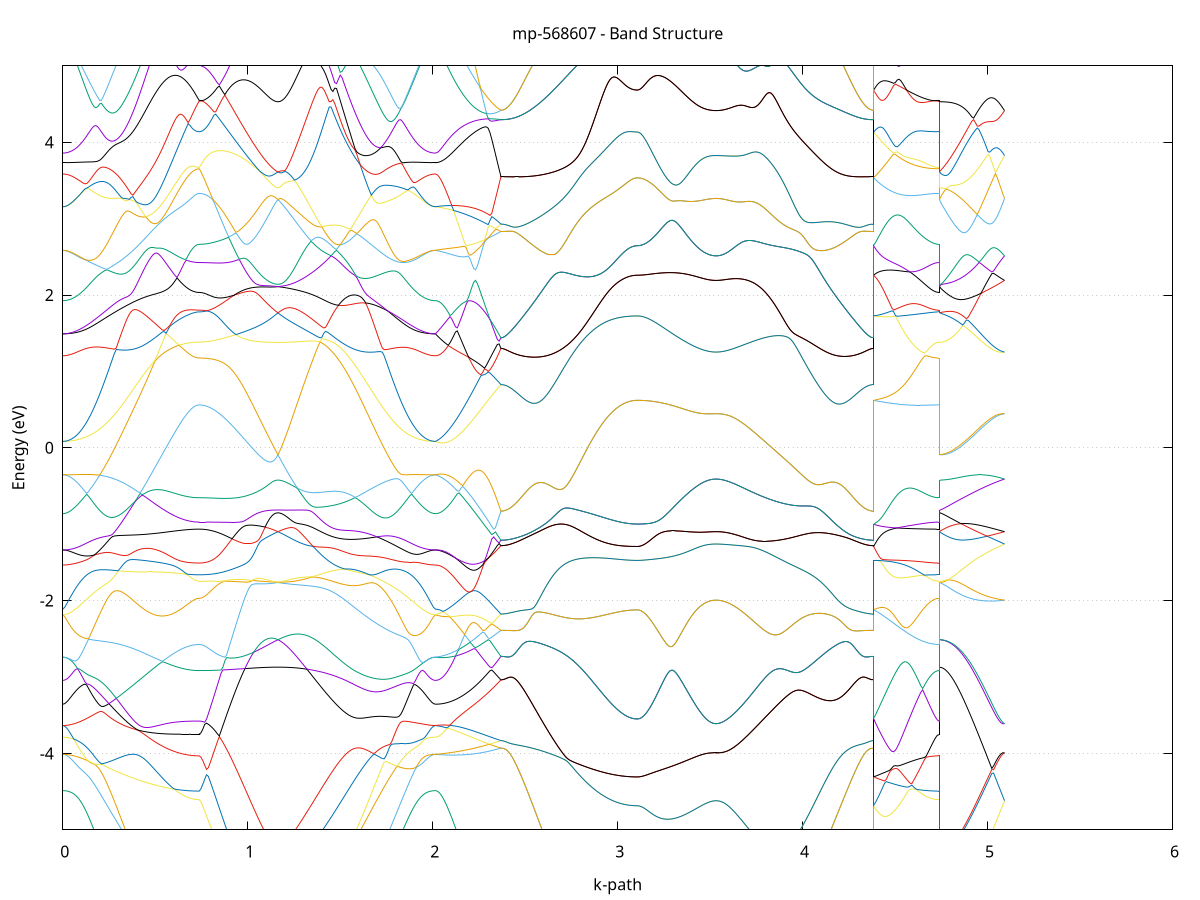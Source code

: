 set title 'mp-568607 - Band Structure'
set xlabel 'k-path'
set ylabel 'Energy (eV)'
set grid y
set yrange [-5:5]
set terminal png size 800,600
set output 'mp-568607_bands_gnuplot.png'
plot '-' using 1:2 with lines notitle, '-' using 1:2 with lines notitle, '-' using 1:2 with lines notitle, '-' using 1:2 with lines notitle, '-' using 1:2 with lines notitle, '-' using 1:2 with lines notitle, '-' using 1:2 with lines notitle, '-' using 1:2 with lines notitle, '-' using 1:2 with lines notitle, '-' using 1:2 with lines notitle, '-' using 1:2 with lines notitle, '-' using 1:2 with lines notitle, '-' using 1:2 with lines notitle, '-' using 1:2 with lines notitle, '-' using 1:2 with lines notitle, '-' using 1:2 with lines notitle, '-' using 1:2 with lines notitle, '-' using 1:2 with lines notitle, '-' using 1:2 with lines notitle, '-' using 1:2 with lines notitle, '-' using 1:2 with lines notitle, '-' using 1:2 with lines notitle, '-' using 1:2 with lines notitle, '-' using 1:2 with lines notitle, '-' using 1:2 with lines notitle, '-' using 1:2 with lines notitle, '-' using 1:2 with lines notitle, '-' using 1:2 with lines notitle, '-' using 1:2 with lines notitle, '-' using 1:2 with lines notitle, '-' using 1:2 with lines notitle, '-' using 1:2 with lines notitle, '-' using 1:2 with lines notitle, '-' using 1:2 with lines notitle, '-' using 1:2 with lines notitle, '-' using 1:2 with lines notitle, '-' using 1:2 with lines notitle, '-' using 1:2 with lines notitle, '-' using 1:2 with lines notitle, '-' using 1:2 with lines notitle, '-' using 1:2 with lines notitle, '-' using 1:2 with lines notitle, '-' using 1:2 with lines notitle, '-' using 1:2 with lines notitle, '-' using 1:2 with lines notitle, '-' using 1:2 with lines notitle, '-' using 1:2 with lines notitle, '-' using 1:2 with lines notitle, '-' using 1:2 with lines notitle, '-' using 1:2 with lines notitle, '-' using 1:2 with lines notitle, '-' using 1:2 with lines notitle, '-' using 1:2 with lines notitle, '-' using 1:2 with lines notitle, '-' using 1:2 with lines notitle, '-' using 1:2 with lines notitle, '-' using 1:2 with lines notitle, '-' using 1:2 with lines notitle, '-' using 1:2 with lines notitle, '-' using 1:2 with lines notitle, '-' using 1:2 with lines notitle, '-' using 1:2 with lines notitle, '-' using 1:2 with lines notitle, '-' using 1:2 with lines notitle, '-' using 1:2 with lines notitle, '-' using 1:2 with lines notitle, '-' using 1:2 with lines notitle, '-' using 1:2 with lines notitle, '-' using 1:2 with lines notitle, '-' using 1:2 with lines notitle, '-' using 1:2 with lines notitle, '-' using 1:2 with lines notitle, '-' using 1:2 with lines notitle, '-' using 1:2 with lines notitle, '-' using 1:2 with lines notitle, '-' using 1:2 with lines notitle, '-' using 1:2 with lines notitle, '-' using 1:2 with lines notitle, '-' using 1:2 with lines notitle, '-' using 1:2 with lines notitle, '-' using 1:2 with lines notitle, '-' using 1:2 with lines notitle, '-' using 1:2 with lines notitle, '-' using 1:2 with lines notitle, '-' using 1:2 with lines notitle, '-' using 1:2 with lines notitle, '-' using 1:2 with lines notitle, '-' using 1:2 with lines notitle, '-' using 1:2 with lines notitle, '-' using 1:2 with lines notitle, '-' using 1:2 with lines notitle, '-' using 1:2 with lines notitle, '-' using 1:2 with lines notitle, '-' using 1:2 with lines notitle, '-' using 1:2 with lines notitle, '-' using 1:2 with lines notitle
0.000000 -34.572958
0.009967 -34.572958
0.019933 -34.572958
0.029900 -34.572958
0.039867 -34.572958
0.049834 -34.572958
0.059800 -34.572958
0.069767 -34.572958
0.079734 -34.572958
0.089700 -34.572958
0.099667 -34.572958
0.109634 -34.572958
0.119601 -34.572958
0.129567 -34.572958
0.139534 -34.572958
0.149501 -34.572958
0.159467 -34.572858
0.169434 -34.572858
0.179401 -34.572858
0.189368 -34.572858
0.199334 -34.572858
0.209301 -34.572858
0.219268 -34.572858
0.229234 -34.572858
0.239201 -34.572758
0.249168 -34.572758
0.259135 -34.572758
0.269101 -34.572758
0.279068 -34.572758
0.289035 -34.572758
0.299001 -34.572658
0.308968 -34.572658
0.318935 -34.572658
0.328902 -34.572658
0.338868 -34.572658
0.348835 -34.572658
0.358802 -34.572558
0.368768 -34.572558
0.378735 -34.572558
0.388702 -34.572558
0.398669 -34.572558
0.408635 -34.572458
0.418602 -34.572458
0.428569 -34.572458
0.438535 -34.572458
0.448502 -34.572358
0.458469 -34.572358
0.468436 -34.572358
0.478402 -34.572358
0.488369 -34.572358
0.498336 -34.572258
0.508302 -34.572258
0.518269 -34.572258
0.528236 -34.572258
0.538203 -34.572258
0.548169 -34.572158
0.558136 -34.572158
0.568103 -34.572158
0.578069 -34.572158
0.588036 -34.572158
0.598003 -34.572158
0.607970 -34.572058
0.617936 -34.572058
0.627903 -34.572058
0.637870 -34.572058
0.647836 -34.572058
0.657803 -34.572058
0.667770 -34.572058
0.677737 -34.571958
0.687703 -34.571958
0.697670 -34.571958
0.707637 -34.571958
0.717603 -34.571958
0.727570 -34.571958
0.737537 -34.571958
0.737537 -34.571958
0.747440 -34.571958
0.757342 -34.571958
0.767245 -34.571958
0.777148 -34.571958
0.787050 -34.571958
0.796953 -34.571958
0.806856 -34.571958
0.816759 -34.571958
0.826661 -34.571958
0.836564 -34.571958
0.846467 -34.571958
0.856369 -34.571958
0.866272 -34.571958
0.876175 -34.571958
0.886078 -34.571958
0.895980 -34.571958
0.905883 -34.571858
0.915786 -34.571858
0.925689 -34.571858
0.935591 -34.571858
0.945494 -34.571858
0.955397 -34.571858
0.965299 -34.571858
0.975202 -34.571858
0.985105 -34.571858
0.995008 -34.571858
1.004910 -34.571758
1.014813 -34.571758
1.024716 -34.571758
1.034618 -34.571758
1.044521 -34.571758
1.054424 -34.571758
1.064327 -34.571758
1.074229 -34.571758
1.084132 -34.571658
1.094035 -34.571658
1.103938 -34.571658
1.113840 -34.571658
1.123743 -34.571658
1.133646 -34.571658
1.143548 -34.571558
1.153451 -34.571558
1.163354 -34.571558
1.163354 -34.571558
1.173257 -34.571558
1.183159 -34.571658
1.193062 -34.571658
1.202965 -34.571658
1.212867 -34.571658
1.222770 -34.571658
1.232673 -34.571658
1.242576 -34.571758
1.252478 -34.571758
1.262381 -34.571758
1.272284 -34.571758
1.282186 -34.571758
1.292089 -34.571758
1.301992 -34.571858
1.311895 -34.571858
1.321797 -34.571858
1.331700 -34.571858
1.341603 -34.571858
1.351506 -34.571958
1.361408 -34.571958
1.371311 -34.571958
1.381214 -34.571958
1.391116 -34.572058
1.401019 -34.572058
1.410922 -34.572058
1.420825 -34.572058
1.430727 -34.572058
1.440630 -34.572158
1.450533 -34.572158
1.460436 -34.572158
1.470338 -34.572158
1.480241 -34.572158
1.490144 -34.572258
1.500046 -34.572258
1.509949 -34.572258
1.519852 -34.572258
1.529755 -34.572358
1.539657 -34.572358
1.549560 -34.572358
1.559463 -34.572358
1.569365 -34.572358
1.579268 -34.572458
1.589171 -34.572458
1.599074 -34.572458
1.608976 -34.572458
1.618879 -34.572558
1.628782 -34.572558
1.638685 -34.572558
1.648587 -34.572558
1.658490 -34.572558
1.668393 -34.572658
1.678295 -34.572658
1.688198 -34.572658
1.698101 -34.572658
1.708004 -34.572658
1.717906 -34.572658
1.727809 -34.572758
1.737712 -34.572758
1.747615 -34.572758
1.757517 -34.572758
1.767420 -34.572758
1.777323 -34.572758
1.787225 -34.572858
1.797128 -34.572858
1.807031 -34.572858
1.816934 -34.572858
1.826836 -34.572858
1.836739 -34.572858
1.846642 -34.572858
1.856544 -34.572858
1.866447 -34.572958
1.876350 -34.572958
1.886253 -34.572958
1.896155 -34.572958
1.906058 -34.572958
1.915961 -34.572958
1.925864 -34.572958
1.935766 -34.572958
1.945669 -34.572958
1.955572 -34.572958
1.965474 -34.572958
1.975377 -34.572958
1.985280 -34.572958
1.995183 -34.572958
2.005085 -34.572958
2.014988 -34.572958
2.014988 -34.572958
2.024820 -34.572958
2.034652 -34.572958
2.044484 -34.572958
2.054316 -34.572958
2.064148 -34.572958
2.073980 -34.572958
2.083813 -34.572958
2.093645 -34.572958
2.103477 -34.572858
2.113309 -34.572858
2.123141 -34.572858
2.132973 -34.572858
2.142805 -34.572858
2.152637 -34.572758
2.162469 -34.572758
2.172301 -34.572758
2.182133 -34.572658
2.191965 -34.572658
2.201797 -34.572658
2.211629 -34.572558
2.221461 -34.572558
2.231294 -34.572558
2.241126 -34.572458
2.250958 -34.572458
2.260790 -34.572358
2.270622 -34.572358
2.280454 -34.572258
2.290286 -34.572258
2.300118 -34.572158
2.309950 -34.572158
2.319782 -34.572158
2.329614 -34.572058
2.339446 -34.572058
2.349278 -34.571958
2.359110 -34.571958
2.368942 -34.571858
2.368942 -34.571858
2.378909 -34.571858
2.388876 -34.571858
2.398843 -34.571858
2.408809 -34.571858
2.418776 -34.571858
2.428743 -34.571858
2.438709 -34.571858
2.448676 -34.571858
2.458643 -34.571858
2.468610 -34.571858
2.478576 -34.571858
2.488543 -34.571858
2.498510 -34.571858
2.508476 -34.571858
2.518443 -34.571858
2.528410 -34.571858
2.538377 -34.571858
2.548343 -34.571858
2.558310 -34.571858
2.568277 -34.571858
2.578243 -34.571858
2.588210 -34.571858
2.598177 -34.571858
2.608144 -34.571858
2.618110 -34.571858
2.628077 -34.571758
2.638044 -34.571758
2.648010 -34.571758
2.657977 -34.571758
2.667944 -34.571758
2.677911 -34.571758
2.687877 -34.571758
2.697844 -34.571758
2.707811 -34.571758
2.717777 -34.571758
2.727744 -34.571758
2.737711 -34.571758
2.747678 -34.571758
2.757644 -34.571758
2.767611 -34.571758
2.777578 -34.571758
2.787544 -34.571758
2.797511 -34.571758
2.807478 -34.571758
2.817445 -34.571658
2.827411 -34.571658
2.837378 -34.571658
2.847345 -34.571658
2.857311 -34.571658
2.867278 -34.571658
2.877245 -34.571658
2.887212 -34.571658
2.897178 -34.571658
2.907145 -34.571658
2.917112 -34.571658
2.927078 -34.571658
2.937045 -34.571658
2.947012 -34.571658
2.956979 -34.571658
2.966945 -34.571658
2.976912 -34.571658
2.986879 -34.571658
2.996845 -34.571658
3.006812 -34.571658
3.016779 -34.571658
3.026746 -34.571658
3.036712 -34.571658
3.046679 -34.571658
3.056646 -34.571658
3.066612 -34.571658
3.076579 -34.571658
3.086546 -34.571658
3.096513 -34.571658
3.106479 -34.571658
3.106479 -34.571658
3.116382 -34.571658
3.126285 -34.571658
3.136187 -34.571658
3.146090 -34.571658
3.155993 -34.571658
3.165896 -34.571658
3.175798 -34.571658
3.185701 -34.571658
3.195604 -34.571658
3.205507 -34.571658
3.215409 -34.571658
3.225312 -34.571658
3.235215 -34.571658
3.245117 -34.571658
3.255020 -34.571658
3.264923 -34.571558
3.274826 -34.571558
3.284728 -34.571558
3.294631 -34.571558
3.304534 -34.571558
3.314436 -34.571558
3.324339 -34.571558
3.334242 -34.571558
3.344145 -34.571558
3.354047 -34.571558
3.363950 -34.571558
3.373853 -34.571558
3.383755 -34.571558
3.393658 -34.571558
3.403561 -34.571558
3.413464 -34.571558
3.423366 -34.571558
3.433269 -34.571558
3.443172 -34.571558
3.453075 -34.571558
3.462977 -34.571558
3.472880 -34.571558
3.482783 -34.571558
3.492685 -34.571558
3.502588 -34.571558
3.512491 -34.571558
3.522394 -34.571558
3.532296 -34.571558
3.532296 -34.571558
3.542199 -34.571558
3.552102 -34.571558
3.562004 -34.571558
3.571907 -34.571558
3.581810 -34.571558
3.591713 -34.571558
3.601615 -34.571558
3.611518 -34.571558
3.621421 -34.571558
3.631324 -34.571558
3.641226 -34.571558
3.651129 -34.571558
3.661032 -34.571558
3.670934 -34.571558
3.680837 -34.571558
3.690740 -34.571558
3.700643 -34.571558
3.710545 -34.571558
3.720448 -34.571658
3.730351 -34.571658
3.740254 -34.571658
3.750156 -34.571658
3.760059 -34.571658
3.769962 -34.571658
3.779864 -34.571658
3.789767 -34.571658
3.799670 -34.571658
3.809573 -34.571658
3.819475 -34.571658
3.829378 -34.571658
3.839281 -34.571658
3.849183 -34.571658
3.859086 -34.571658
3.868989 -34.571658
3.878892 -34.571658
3.888794 -34.571658
3.898697 -34.571658
3.908600 -34.571658
3.918503 -34.571658
3.928405 -34.571658
3.938308 -34.571658
3.948211 -34.571758
3.958113 -34.571758
3.968016 -34.571758
3.977919 -34.571758
3.987822 -34.571758
3.997724 -34.571758
4.007627 -34.571758
4.017530 -34.571758
4.027432 -34.571758
4.037335 -34.571758
4.047238 -34.571758
4.057141 -34.571758
4.067043 -34.571758
4.076946 -34.571758
4.086849 -34.571758
4.096752 -34.571758
4.106654 -34.571758
4.116557 -34.571758
4.126460 -34.571758
4.136362 -34.571858
4.146265 -34.571858
4.156168 -34.571858
4.166071 -34.571858
4.175973 -34.571858
4.185876 -34.571858
4.195779 -34.571858
4.205682 -34.571858
4.215584 -34.571858
4.225487 -34.571858
4.235390 -34.571858
4.245292 -34.571858
4.255195 -34.571858
4.265098 -34.571858
4.275001 -34.571858
4.284903 -34.571858
4.294806 -34.571858
4.304709 -34.571858
4.314611 -34.571858
4.324514 -34.571858
4.334417 -34.571858
4.344320 -34.571858
4.354222 -34.571858
4.364125 -34.571858
4.374028 -34.571858
4.383931 -34.571858
4.383931 -34.571658
4.393763 -34.571658
4.403595 -34.571658
4.413427 -34.571658
4.423259 -34.571658
4.433091 -34.571658
4.442923 -34.571658
4.452755 -34.571758
4.462587 -34.571758
4.472419 -34.571758
4.482251 -34.571758
4.492083 -34.571758
4.501915 -34.571758
4.511747 -34.571758
4.521579 -34.571858
4.531412 -34.571858
4.541244 -34.571858
4.551076 -34.571858
4.560908 -34.571858
4.570740 -34.571858
4.580572 -34.571858
4.590404 -34.571858
4.600236 -34.571958
4.610068 -34.571958
4.619900 -34.571958
4.629732 -34.571958
4.639564 -34.571958
4.649396 -34.571958
4.659228 -34.571958
4.669060 -34.571958
4.678893 -34.571958
4.688725 -34.571958
4.698557 -34.571958
4.708389 -34.571958
4.718221 -34.571958
4.728053 -34.571958
4.737885 -34.571958
4.737885 -34.571558
4.747717 -34.571558
4.757549 -34.571558
4.767381 -34.571558
4.777213 -34.571558
4.787045 -34.571558
4.796877 -34.571558
4.806709 -34.571558
4.816542 -34.571558
4.826374 -34.571558
4.836206 -34.571558
4.846038 -34.571558
4.855870 -34.571558
4.865702 -34.571558
4.875534 -34.571558
4.885366 -34.571558
4.895198 -34.571558
4.905030 -34.571558
4.914862 -34.571558
4.924694 -34.571558
4.934526 -34.571558
4.944358 -34.571558
4.954190 -34.571558
4.964023 -34.571558
4.973855 -34.571558
4.983687 -34.571558
4.993519 -34.571558
5.003351 -34.571558
5.013183 -34.571558
5.023015 -34.571558
5.032847 -34.571558
5.042679 -34.571558
5.052511 -34.571558
5.062343 -34.571558
5.072175 -34.571558
5.082007 -34.571558
5.091839 -34.571558
e
0.000000 -34.570758
0.009967 -34.570758
0.019933 -34.570758
0.029900 -34.570758
0.039867 -34.570758
0.049834 -34.570758
0.059800 -34.570758
0.069767 -34.570758
0.079734 -34.570758
0.089700 -34.570758
0.099667 -34.570758
0.109634 -34.570758
0.119601 -34.570758
0.129567 -34.570758
0.139534 -34.570758
0.149501 -34.570758
0.159467 -34.570758
0.169434 -34.570758
0.179401 -34.570758
0.189368 -34.570758
0.199334 -34.570758
0.209301 -34.570758
0.219268 -34.570858
0.229234 -34.570858
0.239201 -34.570858
0.249168 -34.570858
0.259135 -34.570858
0.269101 -34.570858
0.279068 -34.570858
0.289035 -34.570858
0.299001 -34.570858
0.308968 -34.570858
0.318935 -34.570858
0.328902 -34.570858
0.338868 -34.570858
0.348835 -34.570858
0.358802 -34.570858
0.368768 -34.570958
0.378735 -34.570958
0.388702 -34.570958
0.398669 -34.570958
0.408635 -34.570958
0.418602 -34.570958
0.428569 -34.570958
0.438535 -34.570958
0.448502 -34.570958
0.458469 -34.570958
0.468436 -34.571058
0.478402 -34.571058
0.488369 -34.571058
0.498336 -34.571058
0.508302 -34.571058
0.518269 -34.571058
0.528236 -34.571058
0.538203 -34.571058
0.548169 -34.571058
0.558136 -34.571158
0.568103 -34.571158
0.578069 -34.571158
0.588036 -34.571158
0.598003 -34.571158
0.607970 -34.571158
0.617936 -34.571158
0.627903 -34.571158
0.637870 -34.571158
0.647836 -34.571158
0.657803 -34.571258
0.667770 -34.571258
0.677737 -34.571258
0.687703 -34.571258
0.697670 -34.571258
0.707637 -34.571258
0.717603 -34.571258
0.727570 -34.571258
0.737537 -34.571258
0.737537 -34.571258
0.747440 -34.571258
0.757342 -34.571258
0.767245 -34.571258
0.777148 -34.571258
0.787050 -34.571258
0.796953 -34.571258
0.806856 -34.571258
0.816759 -34.571258
0.826661 -34.571258
0.836564 -34.571258
0.846467 -34.571258
0.856369 -34.571258
0.866272 -34.571258
0.876175 -34.571258
0.886078 -34.571258
0.895980 -34.571258
0.905883 -34.571258
0.915786 -34.571258
0.925689 -34.571258
0.935591 -34.571358
0.945494 -34.571358
0.955397 -34.571358
0.965299 -34.571358
0.975202 -34.571358
0.985105 -34.571358
0.995008 -34.571358
1.004910 -34.571358
1.014813 -34.571358
1.024716 -34.571358
1.034618 -34.571358
1.044521 -34.571458
1.054424 -34.571458
1.064327 -34.571458
1.074229 -34.571458
1.084132 -34.571458
1.094035 -34.571458
1.103938 -34.571458
1.113840 -34.571458
1.123743 -34.571558
1.133646 -34.571558
1.143548 -34.571558
1.153451 -34.571558
1.163354 -34.571558
1.163354 -34.571558
1.173257 -34.571558
1.183159 -34.571558
1.193062 -34.571558
1.202965 -34.571558
1.212867 -34.571458
1.222770 -34.571458
1.232673 -34.571458
1.242576 -34.571458
1.252478 -34.571458
1.262381 -34.571458
1.272284 -34.571358
1.282186 -34.571358
1.292089 -34.571358
1.301992 -34.571358
1.311895 -34.571358
1.321797 -34.571358
1.331700 -34.571258
1.341603 -34.571258
1.351506 -34.571258
1.361408 -34.571258
1.371311 -34.571258
1.381214 -34.571258
1.391116 -34.571258
1.401019 -34.571158
1.410922 -34.571158
1.420825 -34.571158
1.430727 -34.571158
1.440630 -34.571158
1.450533 -34.571158
1.460436 -34.571158
1.470338 -34.571058
1.480241 -34.571058
1.490144 -34.571058
1.500046 -34.571058
1.509949 -34.571058
1.519852 -34.571058
1.529755 -34.571058
1.539657 -34.571058
1.549560 -34.571058
1.559463 -34.570958
1.569365 -34.570958
1.579268 -34.570958
1.589171 -34.570958
1.599074 -34.570958
1.608976 -34.570958
1.618879 -34.570958
1.628782 -34.570958
1.638685 -34.570958
1.648587 -34.570958
1.658490 -34.570858
1.668393 -34.570858
1.678295 -34.570858
1.688198 -34.570858
1.698101 -34.570858
1.708004 -34.570858
1.717906 -34.570858
1.727809 -34.570858
1.737712 -34.570858
1.747615 -34.570858
1.757517 -34.570858
1.767420 -34.570858
1.777323 -34.570858
1.787225 -34.570858
1.797128 -34.570858
1.807031 -34.570758
1.816934 -34.570758
1.826836 -34.570758
1.836739 -34.570758
1.846642 -34.570758
1.856544 -34.570758
1.866447 -34.570758
1.876350 -34.570758
1.886253 -34.570758
1.896155 -34.570758
1.906058 -34.570758
1.915961 -34.570758
1.925864 -34.570758
1.935766 -34.570758
1.945669 -34.570758
1.955572 -34.570758
1.965474 -34.570758
1.975377 -34.570758
1.985280 -34.570758
1.995183 -34.570758
2.005085 -34.570758
2.014988 -34.570758
2.014988 -34.570758
2.024820 -34.570758
2.034652 -34.570758
2.044484 -34.570758
2.054316 -34.570758
2.064148 -34.570758
2.073980 -34.570758
2.083813 -34.570858
2.093645 -34.570858
2.103477 -34.570858
2.113309 -34.570858
2.123141 -34.570858
2.132973 -34.570858
2.142805 -34.570958
2.152637 -34.570958
2.162469 -34.570958
2.172301 -34.571058
2.182133 -34.571058
2.191965 -34.571058
2.201797 -34.571158
2.211629 -34.571158
2.221461 -34.571158
2.231294 -34.571258
2.241126 -34.571258
2.250958 -34.571358
2.260790 -34.571358
2.270622 -34.571358
2.280454 -34.571458
2.290286 -34.571458
2.300118 -34.571558
2.309950 -34.571558
2.319782 -34.571658
2.329614 -34.571658
2.339446 -34.571758
2.349278 -34.571758
2.359110 -34.571858
2.368942 -34.571858
2.368942 -34.571858
2.378909 -34.571858
2.388876 -34.571858
2.398843 -34.571858
2.408809 -34.571858
2.418776 -34.571858
2.428743 -34.571858
2.438709 -34.571858
2.448676 -34.571858
2.458643 -34.571858
2.468610 -34.571858
2.478576 -34.571858
2.488543 -34.571858
2.498510 -34.571858
2.508476 -34.571858
2.518443 -34.571858
2.528410 -34.571858
2.538377 -34.571858
2.548343 -34.571858
2.558310 -34.571858
2.568277 -34.571858
2.578243 -34.571858
2.588210 -34.571858
2.598177 -34.571758
2.608144 -34.571758
2.618110 -34.571758
2.628077 -34.571758
2.638044 -34.571758
2.648010 -34.571758
2.657977 -34.571758
2.667944 -34.571758
2.677911 -34.571758
2.687877 -34.571758
2.697844 -34.571758
2.707811 -34.571758
2.717777 -34.571758
2.727744 -34.571758
2.737711 -34.571758
2.747678 -34.571758
2.757644 -34.571758
2.767611 -34.571758
2.777578 -34.571758
2.787544 -34.571658
2.797511 -34.571658
2.807478 -34.571658
2.817445 -34.571658
2.827411 -34.571658
2.837378 -34.571658
2.847345 -34.571658
2.857311 -34.571658
2.867278 -34.571658
2.877245 -34.571658
2.887212 -34.571658
2.897178 -34.571658
2.907145 -34.571658
2.917112 -34.571658
2.927078 -34.571658
2.937045 -34.571658
2.947012 -34.571658
2.956979 -34.571658
2.966945 -34.571658
2.976912 -34.571658
2.986879 -34.571658
2.996845 -34.571658
3.006812 -34.571658
3.016779 -34.571658
3.026746 -34.571658
3.036712 -34.571658
3.046679 -34.571558
3.056646 -34.571558
3.066612 -34.571558
3.076579 -34.571558
3.086546 -34.571558
3.096513 -34.571558
3.106479 -34.571558
3.106479 -34.571558
3.116382 -34.571558
3.126285 -34.571558
3.136187 -34.571558
3.146090 -34.571558
3.155993 -34.571558
3.165896 -34.571558
3.175798 -34.571558
3.185701 -34.571558
3.195604 -34.571558
3.205507 -34.571558
3.215409 -34.571558
3.225312 -34.571558
3.235215 -34.571558
3.245117 -34.571558
3.255020 -34.571558
3.264923 -34.571558
3.274826 -34.571558
3.284728 -34.571558
3.294631 -34.571558
3.304534 -34.571558
3.314436 -34.571558
3.324339 -34.571558
3.334242 -34.571558
3.344145 -34.571558
3.354047 -34.571558
3.363950 -34.571558
3.373853 -34.571558
3.383755 -34.571558
3.393658 -34.571558
3.403561 -34.571558
3.413464 -34.571558
3.423366 -34.571558
3.433269 -34.571558
3.443172 -34.571558
3.453075 -34.571558
3.462977 -34.571558
3.472880 -34.571558
3.482783 -34.571558
3.492685 -34.571558
3.502588 -34.571558
3.512491 -34.571558
3.522394 -34.571558
3.532296 -34.571558
3.532296 -34.571558
3.542199 -34.571558
3.552102 -34.571558
3.562004 -34.571558
3.571907 -34.571558
3.581810 -34.571558
3.591713 -34.571558
3.601615 -34.571558
3.611518 -34.571558
3.621421 -34.571558
3.631324 -34.571558
3.641226 -34.571558
3.651129 -34.571558
3.661032 -34.571558
3.670934 -34.571558
3.680837 -34.571558
3.690740 -34.571558
3.700643 -34.571558
3.710545 -34.571558
3.720448 -34.571558
3.730351 -34.571558
3.740254 -34.571558
3.750156 -34.571558
3.760059 -34.571658
3.769962 -34.571658
3.779864 -34.571658
3.789767 -34.571658
3.799670 -34.571658
3.809573 -34.571658
3.819475 -34.571658
3.829378 -34.571658
3.839281 -34.571658
3.849183 -34.571658
3.859086 -34.571658
3.868989 -34.571658
3.878892 -34.571658
3.888794 -34.571658
3.898697 -34.571658
3.908600 -34.571658
3.918503 -34.571658
3.928405 -34.571658
3.938308 -34.571658
3.948211 -34.571658
3.958113 -34.571658
3.968016 -34.571658
3.977919 -34.571758
3.987822 -34.571758
3.997724 -34.571758
4.007627 -34.571758
4.017530 -34.571758
4.027432 -34.571758
4.037335 -34.571758
4.047238 -34.571758
4.057141 -34.571758
4.067043 -34.571758
4.076946 -34.571758
4.086849 -34.571758
4.096752 -34.571758
4.106654 -34.571758
4.116557 -34.571758
4.126460 -34.571758
4.136362 -34.571758
4.146265 -34.571758
4.156168 -34.571758
4.166071 -34.571858
4.175973 -34.571858
4.185876 -34.571858
4.195779 -34.571858
4.205682 -34.571858
4.215584 -34.571858
4.225487 -34.571858
4.235390 -34.571858
4.245292 -34.571858
4.255195 -34.571858
4.265098 -34.571858
4.275001 -34.571858
4.284903 -34.571858
4.294806 -34.571858
4.304709 -34.571858
4.314611 -34.571858
4.324514 -34.571858
4.334417 -34.571858
4.344320 -34.571858
4.354222 -34.571858
4.364125 -34.571858
4.374028 -34.571858
4.383931 -34.571858
4.383931 -34.571558
4.393763 -34.571558
4.403595 -34.571558
4.413427 -34.571558
4.423259 -34.571558
4.433091 -34.571558
4.442923 -34.571558
4.452755 -34.571458
4.462587 -34.571458
4.472419 -34.571458
4.482251 -34.571458
4.492083 -34.571458
4.501915 -34.571458
4.511747 -34.571458
4.521579 -34.571358
4.531412 -34.571358
4.541244 -34.571358
4.551076 -34.571358
4.560908 -34.571358
4.570740 -34.571358
4.580572 -34.571358
4.590404 -34.571358
4.600236 -34.571258
4.610068 -34.571258
4.619900 -34.571258
4.629732 -34.571258
4.639564 -34.571258
4.649396 -34.571258
4.659228 -34.571258
4.669060 -34.571258
4.678893 -34.571258
4.688725 -34.571258
4.698557 -34.571258
4.708389 -34.571258
4.718221 -34.571258
4.728053 -34.571258
4.737885 -34.571258
4.737885 -34.571558
4.747717 -34.571558
4.757549 -34.571558
4.767381 -34.571558
4.777213 -34.571558
4.787045 -34.571558
4.796877 -34.571558
4.806709 -34.571558
4.816542 -34.571558
4.826374 -34.571558
4.836206 -34.571558
4.846038 -34.571558
4.855870 -34.571558
4.865702 -34.571558
4.875534 -34.571558
4.885366 -34.571558
4.895198 -34.571558
4.905030 -34.571558
4.914862 -34.571558
4.924694 -34.571558
4.934526 -34.571558
4.944358 -34.571558
4.954190 -34.571558
4.964023 -34.571558
4.973855 -34.571558
4.983687 -34.571558
4.993519 -34.571558
5.003351 -34.571558
5.013183 -34.571558
5.023015 -34.571558
5.032847 -34.571558
5.042679 -34.571558
5.052511 -34.571558
5.062343 -34.571558
5.072175 -34.571558
5.082007 -34.571558
5.091839 -34.571558
e
0.000000 -34.408458
0.009967 -34.408458
0.019933 -34.408458
0.029900 -34.408458
0.039867 -34.408458
0.049834 -34.408458
0.059800 -34.408458
0.069767 -34.408458
0.079734 -34.408458
0.089700 -34.408558
0.099667 -34.408558
0.109634 -34.408558
0.119601 -34.408558
0.129567 -34.408658
0.139534 -34.408658
0.149501 -34.408658
0.159467 -34.408758
0.169434 -34.408758
0.179401 -34.408858
0.189368 -34.408858
0.199334 -34.408958
0.209301 -34.408958
0.219268 -34.408958
0.229234 -34.409058
0.239201 -34.409158
0.249168 -34.409158
0.259135 -34.409258
0.269101 -34.409258
0.279068 -34.409358
0.289035 -34.409358
0.299001 -34.409458
0.308968 -34.409458
0.318935 -34.409558
0.328902 -34.409658
0.338868 -34.409658
0.348835 -34.409758
0.358802 -34.409758
0.368768 -34.409858
0.378735 -34.409958
0.388702 -34.409958
0.398669 -34.410058
0.408635 -34.410058
0.418602 -34.410158
0.428569 -34.410258
0.438535 -34.410258
0.448502 -34.410358
0.458469 -34.410358
0.468436 -34.410458
0.478402 -34.410558
0.488369 -34.410558
0.498336 -34.410658
0.508302 -34.410658
0.518269 -34.410758
0.528236 -34.410758
0.538203 -34.410858
0.548169 -34.410858
0.558136 -34.410858
0.568103 -34.410958
0.578069 -34.410958
0.588036 -34.411058
0.598003 -34.411058
0.607970 -34.411058
0.617936 -34.411158
0.627903 -34.411158
0.637870 -34.411158
0.647836 -34.411158
0.657803 -34.411258
0.667770 -34.411258
0.677737 -34.411258
0.687703 -34.411258
0.697670 -34.411258
0.707637 -34.411258
0.717603 -34.411258
0.727570 -34.411258
0.737537 -34.411258
0.737537 -34.411258
0.747440 -34.411258
0.757342 -34.411258
0.767245 -34.411258
0.777148 -34.411258
0.787050 -34.411258
0.796953 -34.411258
0.806856 -34.411258
0.816759 -34.411258
0.826661 -34.411258
0.836564 -34.411258
0.846467 -34.411258
0.856369 -34.411258
0.866272 -34.411258
0.876175 -34.411158
0.886078 -34.411158
0.895980 -34.411158
0.905883 -34.411158
0.915786 -34.411158
0.925689 -34.411058
0.935591 -34.411058
0.945494 -34.411058
0.955397 -34.411058
0.965299 -34.411058
0.975202 -34.410958
0.985105 -34.410958
0.995008 -34.410958
1.004910 -34.410958
1.014813 -34.410858
1.024716 -34.410858
1.034618 -34.410858
1.044521 -34.410858
1.054424 -34.410758
1.064327 -34.410758
1.074229 -34.410758
1.084132 -34.410658
1.094035 -34.410658
1.103938 -34.410658
1.113840 -34.410658
1.123743 -34.410558
1.133646 -34.410558
1.143548 -34.410558
1.153451 -34.410558
1.163354 -34.410558
1.163354 -34.410558
1.173257 -34.410558
1.183159 -34.410558
1.193062 -34.410558
1.202965 -34.410558
1.212867 -34.410558
1.222770 -34.410658
1.232673 -34.410658
1.242576 -34.410658
1.252478 -34.410658
1.262381 -34.410658
1.272284 -34.410658
1.282186 -34.410658
1.292089 -34.410658
1.301992 -34.410658
1.311895 -34.410758
1.321797 -34.410758
1.331700 -34.410758
1.341603 -34.410658
1.351506 -34.410658
1.361408 -34.410658
1.371311 -34.410658
1.381214 -34.410658
1.391116 -34.410658
1.401019 -34.410658
1.410922 -34.410658
1.420825 -34.410558
1.430727 -34.410558
1.440630 -34.410558
1.450533 -34.410558
1.460436 -34.410458
1.470338 -34.410458
1.480241 -34.410458
1.490144 -34.410358
1.500046 -34.410358
1.509949 -34.410358
1.519852 -34.410258
1.529755 -34.410258
1.539657 -34.410158
1.549560 -34.410158
1.559463 -34.410158
1.569365 -34.410058
1.579268 -34.410058
1.589171 -34.409958
1.599074 -34.409958
1.608976 -34.409858
1.618879 -34.409858
1.628782 -34.409758
1.638685 -34.409758
1.648587 -34.409658
1.658490 -34.409658
1.668393 -34.409558
1.678295 -34.409558
1.688198 -34.409458
1.698101 -34.409458
1.708004 -34.409358
1.717906 -34.409358
1.727809 -34.409258
1.737712 -34.409258
1.747615 -34.409158
1.757517 -34.409158
1.767420 -34.409158
1.777323 -34.409058
1.787225 -34.409058
1.797128 -34.408958
1.807031 -34.408958
1.816934 -34.408858
1.826836 -34.408858
1.836739 -34.408758
1.846642 -34.408758
1.856544 -34.408758
1.866447 -34.408658
1.876350 -34.408658
1.886253 -34.408658
1.896155 -34.408558
1.906058 -34.408558
1.915961 -34.408558
1.925864 -34.408558
1.935766 -34.408458
1.945669 -34.408458
1.955572 -34.408458
1.965474 -34.408458
1.975377 -34.408458
1.985280 -34.408458
1.995183 -34.408458
2.005085 -34.408458
2.014988 -34.408458
2.014988 -34.408458
2.024820 -34.408458
2.034652 -34.408458
2.044484 -34.408458
2.054316 -34.408458
2.064148 -34.408458
2.073980 -34.408458
2.083813 -34.408458
2.093645 -34.408458
2.103477 -34.408458
2.113309 -34.408458
2.123141 -34.408458
2.132973 -34.408458
2.142805 -34.408458
2.152637 -34.408458
2.162469 -34.408458
2.172301 -34.408458
2.182133 -34.408458
2.191965 -34.408458
2.201797 -34.408458
2.211629 -34.408458
2.221461 -34.408458
2.231294 -34.408458
2.241126 -34.408458
2.250958 -34.408458
2.260790 -34.408458
2.270622 -34.408458
2.280454 -34.408458
2.290286 -34.408458
2.300118 -34.408458
2.309950 -34.408458
2.319782 -34.408458
2.329614 -34.408458
2.339446 -34.408458
2.349278 -34.408458
2.359110 -34.408458
2.368942 -34.408458
2.368942 -34.408458
2.378909 -34.408458
2.388876 -34.408458
2.398843 -34.408458
2.408809 -34.408458
2.418776 -34.408458
2.428743 -34.408458
2.438709 -34.408458
2.448676 -34.408458
2.458643 -34.408458
2.468610 -34.408558
2.478576 -34.408558
2.488543 -34.408558
2.498510 -34.408558
2.508476 -34.408558
2.518443 -34.408658
2.528410 -34.408658
2.538377 -34.408658
2.548343 -34.408758
2.558310 -34.408758
2.568277 -34.408858
2.578243 -34.408858
2.588210 -34.408858
2.598177 -34.408958
2.608144 -34.408958
2.618110 -34.409058
2.628077 -34.409058
2.638044 -34.409158
2.648010 -34.409258
2.657977 -34.409258
2.667944 -34.409358
2.677911 -34.409358
2.687877 -34.409458
2.697844 -34.409458
2.707811 -34.409558
2.717777 -34.409658
2.727744 -34.409658
2.737711 -34.409758
2.747678 -34.409758
2.757644 -34.409858
2.767611 -34.409958
2.777578 -34.409958
2.787544 -34.410058
2.797511 -34.410058
2.807478 -34.410158
2.817445 -34.410158
2.827411 -34.410258
2.837378 -34.410358
2.847345 -34.410358
2.857311 -34.410458
2.867278 -34.410458
2.877245 -34.410558
2.887212 -34.410558
2.897178 -34.410658
2.907145 -34.410658
2.917112 -34.410758
2.927078 -34.410758
2.937045 -34.410758
2.947012 -34.410858
2.956979 -34.410858
2.966945 -34.410958
2.976912 -34.410958
2.986879 -34.410958
2.996845 -34.410958
3.006812 -34.411058
3.016779 -34.411058
3.026746 -34.411058
3.036712 -34.411058
3.046679 -34.411058
3.056646 -34.411158
3.066612 -34.411158
3.076579 -34.411158
3.086546 -34.411158
3.096513 -34.411158
3.106479 -34.411158
3.106479 -34.411158
3.116382 -34.411158
3.126285 -34.411158
3.136187 -34.411158
3.146090 -34.411158
3.155993 -34.411158
3.165896 -34.411158
3.175798 -34.411158
3.185701 -34.411158
3.195604 -34.411058
3.205507 -34.411058
3.215409 -34.411058
3.225312 -34.411058
3.235215 -34.411058
3.245117 -34.411058
3.255020 -34.411058
3.264923 -34.411058
3.274826 -34.410958
3.284728 -34.410958
3.294631 -34.410958
3.304534 -34.410958
3.314436 -34.410958
3.324339 -34.410858
3.334242 -34.410858
3.344145 -34.410858
3.354047 -34.410858
3.363950 -34.410758
3.373853 -34.410758
3.383755 -34.410758
3.393658 -34.410758
3.403561 -34.410658
3.413464 -34.410658
3.423366 -34.410658
3.433269 -34.410558
3.443172 -34.410558
3.453075 -34.410558
3.462977 -34.410458
3.472880 -34.410458
3.482783 -34.410458
3.492685 -34.410358
3.502588 -34.410358
3.512491 -34.410358
3.522394 -34.410258
3.532296 -34.410258
3.532296 -34.410258
3.542199 -34.410258
3.552102 -34.410358
3.562004 -34.410358
3.571907 -34.410358
3.581810 -34.410458
3.591713 -34.410458
3.601615 -34.410458
3.611518 -34.410458
3.621421 -34.410558
3.631324 -34.410558
3.641226 -34.410558
3.651129 -34.410558
3.661032 -34.410558
3.670934 -34.410558
3.680837 -34.410558
3.690740 -34.410558
3.700643 -34.410658
3.710545 -34.410658
3.720448 -34.410658
3.730351 -34.410558
3.740254 -34.410558
3.750156 -34.410558
3.760059 -34.410558
3.769962 -34.410558
3.779864 -34.410558
3.789767 -34.410558
3.799670 -34.410558
3.809573 -34.410458
3.819475 -34.410458
3.829378 -34.410458
3.839281 -34.410458
3.849183 -34.410358
3.859086 -34.410358
3.868989 -34.410358
3.878892 -34.410258
3.888794 -34.410258
3.898697 -34.410258
3.908600 -34.410158
3.918503 -34.410158
3.928405 -34.410058
3.938308 -34.410058
3.948211 -34.409958
3.958113 -34.409958
3.968016 -34.409858
3.977919 -34.409858
3.987822 -34.409758
3.997724 -34.409758
4.007627 -34.409658
4.017530 -34.409658
4.027432 -34.409558
4.037335 -34.409558
4.047238 -34.409458
4.057141 -34.409458
4.067043 -34.409358
4.076946 -34.409358
4.086849 -34.409258
4.096752 -34.409258
4.106654 -34.409158
4.116557 -34.409158
4.126460 -34.409058
4.136362 -34.409058
4.146265 -34.408958
4.156168 -34.408958
4.166071 -34.408858
4.175973 -34.408858
4.185876 -34.408858
4.195779 -34.408758
4.205682 -34.408758
4.215584 -34.408658
4.225487 -34.408658
4.235390 -34.408658
4.245292 -34.408558
4.255195 -34.408558
4.265098 -34.408558
4.275001 -34.408558
4.284903 -34.408558
4.294806 -34.408458
4.304709 -34.408458
4.314611 -34.408458
4.324514 -34.408458
4.334417 -34.408458
4.344320 -34.408458
4.354222 -34.408458
4.364125 -34.408458
4.374028 -34.408458
4.383931 -34.408458
4.383931 -34.411158
4.393763 -34.411158
4.403595 -34.411158
4.413427 -34.411158
4.423259 -34.411158
4.433091 -34.411158
4.442923 -34.411158
4.452755 -34.411158
4.462587 -34.411158
4.472419 -34.411158
4.482251 -34.411258
4.492083 -34.411258
4.501915 -34.411258
4.511747 -34.411258
4.521579 -34.411258
4.531412 -34.411258
4.541244 -34.411258
4.551076 -34.411258
4.560908 -34.411258
4.570740 -34.411258
4.580572 -34.411258
4.590404 -34.411258
4.600236 -34.411258
4.610068 -34.411258
4.619900 -34.411258
4.629732 -34.411258
4.639564 -34.411258
4.649396 -34.411258
4.659228 -34.411258
4.669060 -34.411258
4.678893 -34.411258
4.688725 -34.411258
4.698557 -34.411258
4.708389 -34.411258
4.718221 -34.411258
4.728053 -34.411258
4.737885 -34.411258
4.737885 -34.410558
4.747717 -34.410558
4.757549 -34.410558
4.767381 -34.410558
4.777213 -34.410558
4.787045 -34.410558
4.796877 -34.410558
4.806709 -34.410558
4.816542 -34.410558
4.826374 -34.410558
4.836206 -34.410558
4.846038 -34.410558
4.855870 -34.410458
4.865702 -34.410458
4.875534 -34.410458
4.885366 -34.410458
4.895198 -34.410458
4.905030 -34.410458
4.914862 -34.410458
4.924694 -34.410458
4.934526 -34.410458
4.944358 -34.410458
4.954190 -34.410458
4.964023 -34.410358
4.973855 -34.410358
4.983687 -34.410358
4.993519 -34.410358
5.003351 -34.410358
5.013183 -34.410358
5.023015 -34.410358
5.032847 -34.410358
5.042679 -34.410358
5.052511 -34.410258
5.062343 -34.410258
5.072175 -34.410258
5.082007 -34.410258
5.091839 -34.410258
e
0.000000 -34.408458
0.009967 -34.408458
0.019933 -34.408458
0.029900 -34.408458
0.039867 -34.408458
0.049834 -34.408458
0.059800 -34.408458
0.069767 -34.408458
0.079734 -34.408458
0.089700 -34.408458
0.099667 -34.408458
0.109634 -34.408458
0.119601 -34.408458
0.129567 -34.408458
0.139534 -34.408458
0.149501 -34.408458
0.159467 -34.408458
0.169434 -34.408558
0.179401 -34.408558
0.189368 -34.408558
0.199334 -34.408658
0.209301 -34.408658
0.219268 -34.408758
0.229234 -34.408758
0.239201 -34.408858
0.249168 -34.408858
0.259135 -34.408958
0.269101 -34.408958
0.279068 -34.409058
0.289035 -34.409158
0.299001 -34.409158
0.308968 -34.409258
0.318935 -34.409258
0.328902 -34.409358
0.338868 -34.409358
0.348835 -34.409458
0.358802 -34.409558
0.368768 -34.409558
0.378735 -34.409658
0.388702 -34.409658
0.398669 -34.409758
0.408635 -34.409858
0.418602 -34.409858
0.428569 -34.409958
0.438535 -34.409958
0.448502 -34.410058
0.458469 -34.410158
0.468436 -34.410158
0.478402 -34.410258
0.488369 -34.410258
0.498336 -34.410358
0.508302 -34.410358
0.518269 -34.410458
0.528236 -34.410458
0.538203 -34.410558
0.548169 -34.410558
0.558136 -34.410558
0.568103 -34.410658
0.578069 -34.410658
0.588036 -34.410758
0.598003 -34.410758
0.607970 -34.410758
0.617936 -34.410858
0.627903 -34.410858
0.637870 -34.410858
0.647836 -34.410858
0.657803 -34.410958
0.667770 -34.410958
0.677737 -34.410958
0.687703 -34.410958
0.697670 -34.410958
0.707637 -34.410958
0.717603 -34.410958
0.727570 -34.410958
0.737537 -34.410958
0.737537 -34.410958
0.747440 -34.410958
0.757342 -34.410958
0.767245 -34.410958
0.777148 -34.410958
0.787050 -34.410958
0.796953 -34.410958
0.806856 -34.410958
0.816759 -34.410958
0.826661 -34.410958
0.836564 -34.410958
0.846467 -34.410958
0.856369 -34.410958
0.866272 -34.410858
0.876175 -34.410858
0.886078 -34.410858
0.895980 -34.410858
0.905883 -34.410858
0.915786 -34.410858
0.925689 -34.410758
0.935591 -34.410758
0.945494 -34.410758
0.955397 -34.410758
0.965299 -34.410758
0.975202 -34.410658
0.985105 -34.410658
0.995008 -34.410658
1.004910 -34.410658
1.014813 -34.410558
1.024716 -34.410558
1.034618 -34.410558
1.044521 -34.410558
1.054424 -34.410458
1.064327 -34.410458
1.074229 -34.410458
1.084132 -34.410358
1.094035 -34.410358
1.103938 -34.410358
1.113840 -34.410358
1.123743 -34.410258
1.133646 -34.410258
1.143548 -34.410258
1.153451 -34.410258
1.163354 -34.410258
1.163354 -34.410258
1.173257 -34.410258
1.183159 -34.410258
1.193062 -34.410258
1.202965 -34.410358
1.212867 -34.410358
1.222770 -34.410358
1.232673 -34.410358
1.242576 -34.410458
1.252478 -34.410458
1.262381 -34.410458
1.272284 -34.410458
1.282186 -34.410458
1.292089 -34.410558
1.301992 -34.410558
1.311895 -34.410558
1.321797 -34.410558
1.331700 -34.410558
1.341603 -34.410558
1.351506 -34.410558
1.361408 -34.410558
1.371311 -34.410558
1.381214 -34.410558
1.391116 -34.410558
1.401019 -34.410558
1.410922 -34.410558
1.420825 -34.410558
1.430727 -34.410458
1.440630 -34.410458
1.450533 -34.410458
1.460436 -34.410458
1.470338 -34.410458
1.480241 -34.410358
1.490144 -34.410358
1.500046 -34.410358
1.509949 -34.410258
1.519852 -34.410258
1.529755 -34.410258
1.539657 -34.410158
1.549560 -34.410158
1.559463 -34.410058
1.569365 -34.410058
1.579268 -34.409958
1.589171 -34.409958
1.599074 -34.409858
1.608976 -34.409858
1.618879 -34.409758
1.628782 -34.409758
1.638685 -34.409658
1.648587 -34.409558
1.658490 -34.409558
1.668393 -34.409458
1.678295 -34.409458
1.688198 -34.409358
1.698101 -34.409358
1.708004 -34.409258
1.717906 -34.409158
1.727809 -34.409158
1.737712 -34.409058
1.747615 -34.409058
1.757517 -34.408958
1.767420 -34.408958
1.777323 -34.408858
1.787225 -34.408858
1.797128 -34.408758
1.807031 -34.408758
1.816934 -34.408658
1.826836 -34.408658
1.836739 -34.408658
1.846642 -34.408558
1.856544 -34.408558
1.866447 -34.408558
1.876350 -34.408558
1.886253 -34.408458
1.896155 -34.408458
1.906058 -34.408458
1.915961 -34.408458
1.925864 -34.408458
1.935766 -34.408458
1.945669 -34.408458
1.955572 -34.408458
1.965474 -34.408458
1.975377 -34.408458
1.985280 -34.408458
1.995183 -34.408458
2.005085 -34.408458
2.014988 -34.408458
2.014988 -34.408458
2.024820 -34.408458
2.034652 -34.408458
2.044484 -34.408358
2.054316 -34.408358
2.064148 -34.408358
2.073980 -34.408358
2.083813 -34.408358
2.093645 -34.408358
2.103477 -34.408358
2.113309 -34.408358
2.123141 -34.408358
2.132973 -34.408358
2.142805 -34.408358
2.152637 -34.408358
2.162469 -34.408358
2.172301 -34.408358
2.182133 -34.408258
2.191965 -34.408258
2.201797 -34.408258
2.211629 -34.408358
2.221461 -34.408358
2.231294 -34.408358
2.241126 -34.408358
2.250958 -34.408358
2.260790 -34.408358
2.270622 -34.408358
2.280454 -34.408358
2.290286 -34.408358
2.300118 -34.408358
2.309950 -34.408358
2.319782 -34.408358
2.329614 -34.408358
2.339446 -34.408358
2.349278 -34.408458
2.359110 -34.408458
2.368942 -34.408458
2.368942 -34.408458
2.378909 -34.408458
2.388876 -34.408458
2.398843 -34.408458
2.408809 -34.408458
2.418776 -34.408458
2.428743 -34.408458
2.438709 -34.408458
2.448676 -34.408458
2.458643 -34.408458
2.468610 -34.408458
2.478576 -34.408558
2.488543 -34.408558
2.498510 -34.408558
2.508476 -34.408558
2.518443 -34.408658
2.528410 -34.408658
2.538377 -34.408658
2.548343 -34.408758
2.558310 -34.408758
2.568277 -34.408858
2.578243 -34.408858
2.588210 -34.408858
2.598177 -34.408958
2.608144 -34.408958
2.618110 -34.409058
2.628077 -34.409058
2.638044 -34.409158
2.648010 -34.409158
2.657977 -34.409258
2.667944 -34.409358
2.677911 -34.409358
2.687877 -34.409458
2.697844 -34.409458
2.707811 -34.409558
2.717777 -34.409558
2.727744 -34.409658
2.737711 -34.409758
2.747678 -34.409758
2.757644 -34.409858
2.767611 -34.409858
2.777578 -34.409958
2.787544 -34.410058
2.797511 -34.410058
2.807478 -34.410158
2.817445 -34.410158
2.827411 -34.410258
2.837378 -34.410258
2.847345 -34.410358
2.857311 -34.410458
2.867278 -34.410458
2.877245 -34.410558
2.887212 -34.410558
2.897178 -34.410658
2.907145 -34.410658
2.917112 -34.410658
2.927078 -34.410758
2.937045 -34.410758
2.947012 -34.410858
2.956979 -34.410858
2.966945 -34.410858
2.976912 -34.410958
2.986879 -34.410958
2.996845 -34.410958
3.006812 -34.411058
3.016779 -34.411058
3.026746 -34.411058
3.036712 -34.411058
3.046679 -34.411058
3.056646 -34.411158
3.066612 -34.411158
3.076579 -34.411158
3.086546 -34.411158
3.096513 -34.411158
3.106479 -34.411158
3.106479 -34.411158
3.116382 -34.411158
3.126285 -34.411158
3.136187 -34.411158
3.146090 -34.411158
3.155993 -34.411158
3.165896 -34.411158
3.175798 -34.411158
3.185701 -34.411058
3.195604 -34.411058
3.205507 -34.411058
3.215409 -34.411058
3.225312 -34.411058
3.235215 -34.411058
3.245117 -34.411058
3.255020 -34.411058
3.264923 -34.410958
3.274826 -34.410958
3.284728 -34.410958
3.294631 -34.410958
3.304534 -34.410958
3.314436 -34.410858
3.324339 -34.410858
3.334242 -34.410858
3.344145 -34.410858
3.354047 -34.410758
3.363950 -34.410758
3.373853 -34.410758
3.383755 -34.410758
3.393658 -34.410658
3.403561 -34.410658
3.413464 -34.410658
3.423366 -34.410658
3.433269 -34.410558
3.443172 -34.410558
3.453075 -34.410558
3.462977 -34.410458
3.472880 -34.410458
3.482783 -34.410458
3.492685 -34.410358
3.502588 -34.410358
3.512491 -34.410358
3.522394 -34.410258
3.532296 -34.410258
3.532296 -34.410258
3.542199 -34.410258
3.552102 -34.410358
3.562004 -34.410358
3.571907 -34.410358
3.581810 -34.410358
3.591713 -34.410458
3.601615 -34.410458
3.611518 -34.410458
3.621421 -34.410458
3.631324 -34.410558
3.641226 -34.410558
3.651129 -34.410558
3.661032 -34.410558
3.670934 -34.410558
3.680837 -34.410558
3.690740 -34.410558
3.700643 -34.410558
3.710545 -34.410558
3.720448 -34.410558
3.730351 -34.410558
3.740254 -34.410558
3.750156 -34.410558
3.760059 -34.410558
3.769962 -34.410558
3.779864 -34.410558
3.789767 -34.410558
3.799670 -34.410558
3.809573 -34.410458
3.819475 -34.410458
3.829378 -34.410458
3.839281 -34.410458
3.849183 -34.410358
3.859086 -34.410358
3.868989 -34.410358
3.878892 -34.410258
3.888794 -34.410258
3.898697 -34.410158
3.908600 -34.410158
3.918503 -34.410158
3.928405 -34.410058
3.938308 -34.410058
3.948211 -34.409958
3.958113 -34.409958
3.968016 -34.409858
3.977919 -34.409858
3.987822 -34.409758
3.997724 -34.409758
4.007627 -34.409658
4.017530 -34.409658
4.027432 -34.409558
4.037335 -34.409558
4.047238 -34.409458
4.057141 -34.409458
4.067043 -34.409358
4.076946 -34.409358
4.086849 -34.409258
4.096752 -34.409258
4.106654 -34.409158
4.116557 -34.409158
4.126460 -34.409058
4.136362 -34.409058
4.146265 -34.408958
4.156168 -34.408958
4.166071 -34.408858
4.175973 -34.408858
4.185876 -34.408758
4.195779 -34.408758
4.205682 -34.408758
4.215584 -34.408658
4.225487 -34.408658
4.235390 -34.408658
4.245292 -34.408558
4.255195 -34.408558
4.265098 -34.408558
4.275001 -34.408558
4.284903 -34.408458
4.294806 -34.408458
4.304709 -34.408458
4.314611 -34.408458
4.324514 -34.408458
4.334417 -34.408458
4.344320 -34.408458
4.354222 -34.408458
4.364125 -34.408458
4.374028 -34.408458
4.383931 -34.408458
4.383931 -34.411158
4.393763 -34.411158
4.403595 -34.411158
4.413427 -34.411158
4.423259 -34.411158
4.433091 -34.411158
4.442923 -34.411058
4.452755 -34.411058
4.462587 -34.411058
4.472419 -34.411058
4.482251 -34.411058
4.492083 -34.411058
4.501915 -34.411058
4.511747 -34.411058
4.521579 -34.411058
4.531412 -34.411058
4.541244 -34.411058
4.551076 -34.411058
4.560908 -34.411058
4.570740 -34.411058
4.580572 -34.411058
4.590404 -34.411058
4.600236 -34.411058
4.610068 -34.411058
4.619900 -34.411058
4.629732 -34.411058
4.639564 -34.410958
4.649396 -34.410958
4.659228 -34.410958
4.669060 -34.410958
4.678893 -34.410958
4.688725 -34.410958
4.698557 -34.410958
4.708389 -34.410958
4.718221 -34.410958
4.728053 -34.410958
4.737885 -34.410958
4.737885 -34.410258
4.747717 -34.410258
4.757549 -34.410258
4.767381 -34.410258
4.777213 -34.410258
4.787045 -34.410258
4.796877 -34.410258
4.806709 -34.410258
4.816542 -34.410258
4.826374 -34.410258
4.836206 -34.410258
4.846038 -34.410258
4.855870 -34.410258
4.865702 -34.410258
4.875534 -34.410258
4.885366 -34.410258
4.895198 -34.410258
4.905030 -34.410258
4.914862 -34.410258
4.924694 -34.410258
4.934526 -34.410258
4.944358 -34.410258
4.954190 -34.410258
4.964023 -34.410258
4.973855 -34.410258
4.983687 -34.410258
4.993519 -34.410258
5.003351 -34.410258
5.013183 -34.410258
5.023015 -34.410258
5.032847 -34.410258
5.042679 -34.410258
5.052511 -34.410258
5.062343 -34.410258
5.072175 -34.410258
5.082007 -34.410258
5.091839 -34.410258
e
0.000000 -34.408158
0.009967 -34.408158
0.019933 -34.408158
0.029900 -34.408158
0.039867 -34.408158
0.049834 -34.408158
0.059800 -34.408258
0.069767 -34.408258
0.079734 -34.408258
0.089700 -34.408258
0.099667 -34.408258
0.109634 -34.408358
0.119601 -34.408358
0.129567 -34.408358
0.139534 -34.408458
0.149501 -34.408458
0.159467 -34.408458
0.169434 -34.408558
0.179401 -34.408558
0.189368 -34.408558
0.199334 -34.408558
0.209301 -34.408558
0.219268 -34.408558
0.229234 -34.408558
0.239201 -34.408558
0.249168 -34.408658
0.259135 -34.408658
0.269101 -34.408658
0.279068 -34.408658
0.289035 -34.408658
0.299001 -34.408658
0.308968 -34.408658
0.318935 -34.408758
0.328902 -34.408758
0.338868 -34.408758
0.348835 -34.408758
0.358802 -34.408758
0.368768 -34.408758
0.378735 -34.408858
0.388702 -34.408858
0.398669 -34.408858
0.408635 -34.408858
0.418602 -34.408858
0.428569 -34.408858
0.438535 -34.408858
0.448502 -34.408958
0.458469 -34.408958
0.468436 -34.408958
0.478402 -34.408958
0.488369 -34.408958
0.498336 -34.408958
0.508302 -34.408958
0.518269 -34.409058
0.528236 -34.409058
0.538203 -34.409058
0.548169 -34.409058
0.558136 -34.409058
0.568103 -34.409058
0.578069 -34.409058
0.588036 -34.409058
0.598003 -34.409058
0.607970 -34.409058
0.617936 -34.409058
0.627903 -34.409158
0.637870 -34.409158
0.647836 -34.409158
0.657803 -34.409158
0.667770 -34.409158
0.677737 -34.409158
0.687703 -34.409158
0.697670 -34.409158
0.707637 -34.409158
0.717603 -34.409158
0.727570 -34.409158
0.737537 -34.409158
0.737537 -34.409158
0.747440 -34.409158
0.757342 -34.409158
0.767245 -34.409158
0.777148 -34.409158
0.787050 -34.409158
0.796953 -34.409158
0.806856 -34.409158
0.816759 -34.409258
0.826661 -34.409258
0.836564 -34.409258
0.846467 -34.409258
0.856369 -34.409258
0.866272 -34.409358
0.876175 -34.409358
0.886078 -34.409358
0.895980 -34.409358
0.905883 -34.409458
0.915786 -34.409458
0.925689 -34.409458
0.935591 -34.409558
0.945494 -34.409558
0.955397 -34.409558
0.965299 -34.409658
0.975202 -34.409658
0.985105 -34.409658
0.995008 -34.409758
1.004910 -34.409758
1.014813 -34.409858
1.024716 -34.409858
1.034618 -34.409858
1.044521 -34.409958
1.054424 -34.409958
1.064327 -34.410058
1.074229 -34.410058
1.084132 -34.410058
1.094035 -34.410158
1.103938 -34.410158
1.113840 -34.410158
1.123743 -34.410158
1.133646 -34.410258
1.143548 -34.410258
1.153451 -34.410258
1.163354 -34.410258
1.163354 -34.410258
1.173257 -34.410258
1.183159 -34.410258
1.193062 -34.410158
1.202965 -34.410158
1.212867 -34.410158
1.222770 -34.410158
1.232673 -34.410058
1.242576 -34.410058
1.252478 -34.410058
1.262381 -34.409958
1.272284 -34.409958
1.282186 -34.409958
1.292089 -34.409858
1.301992 -34.409858
1.311895 -34.409858
1.321797 -34.409758
1.331700 -34.409758
1.341603 -34.409658
1.351506 -34.409658
1.361408 -34.409658
1.371311 -34.409558
1.381214 -34.409558
1.391116 -34.409558
1.401019 -34.409458
1.410922 -34.409458
1.420825 -34.409458
1.430727 -34.409358
1.440630 -34.409358
1.450533 -34.409358
1.460436 -34.409258
1.470338 -34.409258
1.480241 -34.409258
1.490144 -34.409258
1.500046 -34.409158
1.509949 -34.409158
1.519852 -34.409158
1.529755 -34.409058
1.539657 -34.409058
1.549560 -34.409058
1.559463 -34.409058
1.569365 -34.408958
1.579268 -34.408958
1.589171 -34.408958
1.599074 -34.408858
1.608976 -34.408858
1.618879 -34.408858
1.628782 -34.408858
1.638685 -34.408858
1.648587 -34.408758
1.658490 -34.408758
1.668393 -34.408758
1.678295 -34.408758
1.688198 -34.408758
1.698101 -34.408658
1.708004 -34.408658
1.717906 -34.408658
1.727809 -34.408658
1.737712 -34.408658
1.747615 -34.408558
1.757517 -34.408558
1.767420 -34.408558
1.777323 -34.408558
1.787225 -34.408558
1.797128 -34.408558
1.807031 -34.408558
1.816934 -34.408458
1.826836 -34.408458
1.836739 -34.408458
1.846642 -34.408458
1.856544 -34.408458
1.866447 -34.408458
1.876350 -34.408358
1.886253 -34.408358
1.896155 -34.408358
1.906058 -34.408358
1.915961 -34.408258
1.925864 -34.408258
1.935766 -34.408258
1.945669 -34.408258
1.955572 -34.408258
1.965474 -34.408158
1.975377 -34.408158
1.985280 -34.408158
1.995183 -34.408158
2.005085 -34.408158
2.014988 -34.408158
2.014988 -34.408158
2.024820 -34.408158
2.034652 -34.408158
2.044484 -34.408158
2.054316 -34.408158
2.064148 -34.408158
2.073980 -34.408158
2.083813 -34.408258
2.093645 -34.408258
2.103477 -34.408258
2.113309 -34.408258
2.123141 -34.408258
2.132973 -34.408258
2.142805 -34.408258
2.152637 -34.408258
2.162469 -34.408258
2.172301 -34.408258
2.182133 -34.408258
2.191965 -34.408258
2.201797 -34.408258
2.211629 -34.408258
2.221461 -34.408258
2.231294 -34.408258
2.241126 -34.408258
2.250958 -34.408258
2.260790 -34.408258
2.270622 -34.408258
2.280454 -34.408258
2.290286 -34.408258
2.300118 -34.408258
2.309950 -34.408158
2.319782 -34.408158
2.329614 -34.408158
2.339446 -34.408158
2.349278 -34.408158
2.359110 -34.408158
2.368942 -34.408158
2.368942 -34.408158
2.378909 -34.408158
2.388876 -34.408158
2.398843 -34.408158
2.408809 -34.408158
2.418776 -34.408158
2.428743 -34.408158
2.438709 -34.408158
2.448676 -34.408258
2.458643 -34.408258
2.468610 -34.408258
2.478576 -34.408258
2.488543 -34.408258
2.498510 -34.408258
2.508476 -34.408258
2.518443 -34.408258
2.528410 -34.408358
2.538377 -34.408358
2.548343 -34.408358
2.558310 -34.408358
2.568277 -34.408358
2.578243 -34.408358
2.588210 -34.408358
2.598177 -34.408358
2.608144 -34.408458
2.618110 -34.408458
2.628077 -34.408458
2.638044 -34.408458
2.648010 -34.408458
2.657977 -34.408458
2.667944 -34.408458
2.677911 -34.408558
2.687877 -34.408558
2.697844 -34.408558
2.707811 -34.408558
2.717777 -34.408558
2.727744 -34.408558
2.737711 -34.408558
2.747678 -34.408658
2.757644 -34.408658
2.767611 -34.408658
2.777578 -34.408658
2.787544 -34.408658
2.797511 -34.408658
2.807478 -34.408658
2.817445 -34.408758
2.827411 -34.408758
2.837378 -34.408758
2.847345 -34.408758
2.857311 -34.408758
2.867278 -34.408758
2.877245 -34.408758
2.887212 -34.408758
2.897178 -34.408758
2.907145 -34.408858
2.917112 -34.408858
2.927078 -34.408858
2.937045 -34.408858
2.947012 -34.408858
2.956979 -34.408858
2.966945 -34.408858
2.976912 -34.408858
2.986879 -34.408858
2.996845 -34.408858
3.006812 -34.408858
3.016779 -34.408858
3.026746 -34.408858
3.036712 -34.408858
3.046679 -34.408958
3.056646 -34.408958
3.066612 -34.408958
3.076579 -34.408958
3.086546 -34.408958
3.096513 -34.408958
3.106479 -34.408958
3.106479 -34.408958
3.116382 -34.408958
3.126285 -34.408958
3.136187 -34.408958
3.146090 -34.408958
3.155993 -34.408958
3.165896 -34.408958
3.175798 -34.408958
3.185701 -34.408958
3.195604 -34.408958
3.205507 -34.409058
3.215409 -34.409058
3.225312 -34.409058
3.235215 -34.409058
3.245117 -34.409158
3.255020 -34.409158
3.264923 -34.409158
3.274826 -34.409258
3.284728 -34.409258
3.294631 -34.409258
3.304534 -34.409358
3.314436 -34.409358
3.324339 -34.409358
3.334242 -34.409458
3.344145 -34.409458
3.354047 -34.409558
3.363950 -34.409558
3.373853 -34.409558
3.383755 -34.409658
3.393658 -34.409658
3.403561 -34.409758
3.413464 -34.409758
3.423366 -34.409858
3.433269 -34.409858
3.443172 -34.409858
3.453075 -34.409958
3.462977 -34.409958
3.472880 -34.410058
3.482783 -34.410058
3.492685 -34.410058
3.502588 -34.410158
3.512491 -34.410158
3.522394 -34.410258
3.532296 -34.410258
3.532296 -34.410258
3.542199 -34.410258
3.552102 -34.410158
3.562004 -34.410158
3.571907 -34.410058
3.581810 -34.410058
3.591713 -34.410058
3.601615 -34.409958
3.611518 -34.409958
3.621421 -34.409958
3.631324 -34.409858
3.641226 -34.409858
3.651129 -34.409858
3.661032 -34.409758
3.670934 -34.409758
3.680837 -34.409658
3.690740 -34.409658
3.700643 -34.409658
3.710545 -34.409558
3.720448 -34.409558
3.730351 -34.409558
3.740254 -34.409458
3.750156 -34.409458
3.760059 -34.409458
3.769962 -34.409358
3.779864 -34.409358
3.789767 -34.409358
3.799670 -34.409258
3.809573 -34.409258
3.819475 -34.409258
3.829378 -34.409158
3.839281 -34.409158
3.849183 -34.409158
3.859086 -34.409058
3.868989 -34.409058
3.878892 -34.409058
3.888794 -34.408958
3.898697 -34.408958
3.908600 -34.408958
3.918503 -34.408958
3.928405 -34.408858
3.938308 -34.408858
3.948211 -34.408858
3.958113 -34.408858
3.968016 -34.408758
3.977919 -34.408758
3.987822 -34.408758
3.997724 -34.408758
4.007627 -34.408658
4.017530 -34.408658
4.027432 -34.408658
4.037335 -34.408658
4.047238 -34.408658
4.057141 -34.408558
4.067043 -34.408558
4.076946 -34.408558
4.086849 -34.408558
4.096752 -34.408558
4.106654 -34.408458
4.116557 -34.408458
4.126460 -34.408458
4.136362 -34.408458
4.146265 -34.408458
4.156168 -34.408458
4.166071 -34.408358
4.175973 -34.408358
4.185876 -34.408358
4.195779 -34.408358
4.205682 -34.408358
4.215584 -34.408358
4.225487 -34.408358
4.235390 -34.408258
4.245292 -34.408258
4.255195 -34.408258
4.265098 -34.408258
4.275001 -34.408258
4.284903 -34.408258
4.294806 -34.408258
4.304709 -34.408258
4.314611 -34.408158
4.324514 -34.408158
4.334417 -34.408158
4.344320 -34.408158
4.354222 -34.408158
4.364125 -34.408158
4.374028 -34.408158
4.383931 -34.408158
4.383931 -34.408958
4.393763 -34.408958
4.403595 -34.408958
4.413427 -34.408958
4.423259 -34.408958
4.433091 -34.408958
4.442923 -34.408958
4.452755 -34.408958
4.462587 -34.408958
4.472419 -34.408958
4.482251 -34.409058
4.492083 -34.409058
4.501915 -34.409058
4.511747 -34.409058
4.521579 -34.409058
4.531412 -34.409058
4.541244 -34.409058
4.551076 -34.409058
4.560908 -34.409058
4.570740 -34.409058
4.580572 -34.409058
4.590404 -34.409058
4.600236 -34.409158
4.610068 -34.409158
4.619900 -34.409158
4.629732 -34.409158
4.639564 -34.409158
4.649396 -34.409158
4.659228 -34.409158
4.669060 -34.409158
4.678893 -34.409158
4.688725 -34.409158
4.698557 -34.409158
4.708389 -34.409158
4.718221 -34.409158
4.728053 -34.409158
4.737885 -34.409158
4.737885 -34.410258
4.747717 -34.410258
4.757549 -34.410258
4.767381 -34.410258
4.777213 -34.410258
4.787045 -34.410258
4.796877 -34.410258
4.806709 -34.410258
4.816542 -34.410258
4.826374 -34.410258
4.836206 -34.410258
4.846038 -34.410258
4.855870 -34.410258
4.865702 -34.410258
4.875534 -34.410258
4.885366 -34.410258
4.895198 -34.410258
4.905030 -34.410258
4.914862 -34.410258
4.924694 -34.410258
4.934526 -34.410258
4.944358 -34.410258
4.954190 -34.410258
4.964023 -34.410258
4.973855 -34.410258
4.983687 -34.410258
4.993519 -34.410258
5.003351 -34.410258
5.013183 -34.410258
5.023015 -34.410258
5.032847 -34.410258
5.042679 -34.410258
5.052511 -34.410258
5.062343 -34.410258
5.072175 -34.410258
5.082007 -34.410258
5.091839 -34.410258
e
0.000000 -34.408158
0.009967 -34.408158
0.019933 -34.408158
0.029900 -34.408158
0.039867 -34.408158
0.049834 -34.408158
0.059800 -34.408158
0.069767 -34.408158
0.079734 -34.408158
0.089700 -34.408158
0.099667 -34.408158
0.109634 -34.408158
0.119601 -34.408158
0.129567 -34.408158
0.139534 -34.408158
0.149501 -34.408258
0.159467 -34.408258
0.169434 -34.408258
0.179401 -34.408258
0.189368 -34.408258
0.199334 -34.408258
0.209301 -34.408258
0.219268 -34.408258
0.229234 -34.408258
0.239201 -34.408258
0.249168 -34.408258
0.259135 -34.408258
0.269101 -34.408258
0.279068 -34.408358
0.289035 -34.408358
0.299001 -34.408358
0.308968 -34.408358
0.318935 -34.408358
0.328902 -34.408358
0.338868 -34.408358
0.348835 -34.408358
0.358802 -34.408358
0.368768 -34.408458
0.378735 -34.408458
0.388702 -34.408458
0.398669 -34.408458
0.408635 -34.408458
0.418602 -34.408458
0.428569 -34.408458
0.438535 -34.408458
0.448502 -34.408458
0.458469 -34.408558
0.468436 -34.408558
0.478402 -34.408558
0.488369 -34.408558
0.498336 -34.408558
0.508302 -34.408558
0.518269 -34.408558
0.528236 -34.408558
0.538203 -34.408558
0.548169 -34.408558
0.558136 -34.408558
0.568103 -34.408658
0.578069 -34.408658
0.588036 -34.408658
0.598003 -34.408658
0.607970 -34.408658
0.617936 -34.408658
0.627903 -34.408658
0.637870 -34.408658
0.647836 -34.408658
0.657803 -34.408658
0.667770 -34.408658
0.677737 -34.408658
0.687703 -34.408658
0.697670 -34.408658
0.707637 -34.408658
0.717603 -34.408658
0.727570 -34.408658
0.737537 -34.408658
0.737537 -34.408658
0.747440 -34.408658
0.757342 -34.408658
0.767245 -34.408658
0.777148 -34.408658
0.787050 -34.408758
0.796953 -34.408758
0.806856 -34.408758
0.816759 -34.408758
0.826661 -34.408758
0.836564 -34.408758
0.846467 -34.408858
0.856369 -34.408858
0.866272 -34.408858
0.876175 -34.408858
0.886078 -34.408958
0.895980 -34.408958
0.905883 -34.408958
0.915786 -34.409058
0.925689 -34.409058
0.935591 -34.409058
0.945494 -34.409158
0.955397 -34.409158
0.965299 -34.409258
0.975202 -34.409258
0.985105 -34.409258
0.995008 -34.409358
1.004910 -34.409358
1.014813 -34.409458
1.024716 -34.409458
1.034618 -34.409558
1.044521 -34.409558
1.054424 -34.409558
1.064327 -34.409658
1.074229 -34.409658
1.084132 -34.409758
1.094035 -34.409758
1.103938 -34.409858
1.113840 -34.409858
1.123743 -34.409858
1.133646 -34.409958
1.143548 -34.409958
1.153451 -34.409958
1.163354 -34.409958
1.163354 -34.409958
1.173257 -34.409958
1.183159 -34.409958
1.193062 -34.409958
1.202965 -34.409858
1.212867 -34.409858
1.222770 -34.409858
1.232673 -34.409758
1.242576 -34.409758
1.252478 -34.409758
1.262381 -34.409658
1.272284 -34.409658
1.282186 -34.409658
1.292089 -34.409558
1.301992 -34.409558
1.311895 -34.409558
1.321797 -34.409458
1.331700 -34.409458
1.341603 -34.409458
1.351506 -34.409358
1.361408 -34.409358
1.371311 -34.409358
1.381214 -34.409258
1.391116 -34.409258
1.401019 -34.409258
1.410922 -34.409158
1.420825 -34.409158
1.430727 -34.409158
1.440630 -34.409058
1.450533 -34.409058
1.460436 -34.409058
1.470338 -34.408958
1.480241 -34.408958
1.490144 -34.408958
1.500046 -34.408958
1.509949 -34.408858
1.519852 -34.408858
1.529755 -34.408858
1.539657 -34.408758
1.549560 -34.408758
1.559463 -34.408758
1.569365 -34.408758
1.579268 -34.408658
1.589171 -34.408658
1.599074 -34.408658
1.608976 -34.408658
1.618879 -34.408558
1.628782 -34.408558
1.638685 -34.408558
1.648587 -34.408558
1.658490 -34.408558
1.668393 -34.408458
1.678295 -34.408458
1.688198 -34.408458
1.698101 -34.408458
1.708004 -34.408458
1.717906 -34.408358
1.727809 -34.408358
1.737712 -34.408358
1.747615 -34.408358
1.757517 -34.408358
1.767420 -34.408358
1.777323 -34.408358
1.787225 -34.408258
1.797128 -34.408258
1.807031 -34.408258
1.816934 -34.408258
1.826836 -34.408258
1.836739 -34.408258
1.846642 -34.408258
1.856544 -34.408258
1.866447 -34.408258
1.876350 -34.408258
1.886253 -34.408158
1.896155 -34.408158
1.906058 -34.408158
1.915961 -34.408158
1.925864 -34.408158
1.935766 -34.408158
1.945669 -34.408158
1.955572 -34.408158
1.965474 -34.408158
1.975377 -34.408158
1.985280 -34.408158
1.995183 -34.408158
2.005085 -34.408158
2.014988 -34.408158
2.014988 -34.408158
2.024820 -34.408158
2.034652 -34.408158
2.044484 -34.408158
2.054316 -34.408158
2.064148 -34.408158
2.073980 -34.408158
2.083813 -34.408158
2.093645 -34.408158
2.103477 -34.408158
2.113309 -34.408158
2.123141 -34.408158
2.132973 -34.408158
2.142805 -34.408158
2.152637 -34.408158
2.162469 -34.408158
2.172301 -34.408158
2.182133 -34.408158
2.191965 -34.408158
2.201797 -34.408158
2.211629 -34.408158
2.221461 -34.408158
2.231294 -34.408158
2.241126 -34.408158
2.250958 -34.408158
2.260790 -34.408158
2.270622 -34.408158
2.280454 -34.408158
2.290286 -34.408158
2.300118 -34.408158
2.309950 -34.408158
2.319782 -34.408158
2.329614 -34.408158
2.339446 -34.408158
2.349278 -34.408158
2.359110 -34.408158
2.368942 -34.408158
2.368942 -34.408158
2.378909 -34.408158
2.388876 -34.408158
2.398843 -34.408158
2.408809 -34.408158
2.418776 -34.408158
2.428743 -34.408158
2.438709 -34.408158
2.448676 -34.408258
2.458643 -34.408258
2.468610 -34.408258
2.478576 -34.408258
2.488543 -34.408258
2.498510 -34.408258
2.508476 -34.408258
2.518443 -34.408258
2.528410 -34.408258
2.538377 -34.408358
2.548343 -34.408358
2.558310 -34.408358
2.568277 -34.408358
2.578243 -34.408358
2.588210 -34.408358
2.598177 -34.408358
2.608144 -34.408458
2.618110 -34.408458
2.628077 -34.408458
2.638044 -34.408458
2.648010 -34.408458
2.657977 -34.408458
2.667944 -34.408458
2.677911 -34.408458
2.687877 -34.408558
2.697844 -34.408558
2.707811 -34.408558
2.717777 -34.408558
2.727744 -34.408558
2.737711 -34.408558
2.747678 -34.408558
2.757644 -34.408658
2.767611 -34.408658
2.777578 -34.408658
2.787544 -34.408658
2.797511 -34.408658
2.807478 -34.408658
2.817445 -34.408658
2.827411 -34.408758
2.837378 -34.408758
2.847345 -34.408758
2.857311 -34.408758
2.867278 -34.408758
2.877245 -34.408758
2.887212 -34.408758
2.897178 -34.408758
2.907145 -34.408758
2.917112 -34.408858
2.927078 -34.408858
2.937045 -34.408858
2.947012 -34.408858
2.956979 -34.408858
2.966945 -34.408858
2.976912 -34.408858
2.986879 -34.408858
2.996845 -34.408858
3.006812 -34.408858
3.016779 -34.408858
3.026746 -34.408858
3.036712 -34.408858
3.046679 -34.408858
3.056646 -34.408858
3.066612 -34.408858
3.076579 -34.408858
3.086546 -34.408958
3.096513 -34.408958
3.106479 -34.408958
3.106479 -34.408958
3.116382 -34.408958
3.126285 -34.408958
3.136187 -34.408958
3.146090 -34.408958
3.155993 -34.408958
3.165896 -34.408958
3.175798 -34.408958
3.185701 -34.408958
3.195604 -34.408958
3.205507 -34.409058
3.215409 -34.409058
3.225312 -34.409058
3.235215 -34.409058
3.245117 -34.409158
3.255020 -34.409158
3.264923 -34.409158
3.274826 -34.409158
3.284728 -34.409258
3.294631 -34.409258
3.304534 -34.409258
3.314436 -34.409358
3.324339 -34.409358
3.334242 -34.409458
3.344145 -34.409458
3.354047 -34.409458
3.363950 -34.409558
3.373853 -34.409558
3.383755 -34.409658
3.393658 -34.409658
3.403561 -34.409758
3.413464 -34.409758
3.423366 -34.409758
3.433269 -34.409858
3.443172 -34.409858
3.453075 -34.409958
3.462977 -34.409958
3.472880 -34.410058
3.482783 -34.410058
3.492685 -34.410058
3.502588 -34.410158
3.512491 -34.410158
3.522394 -34.410158
3.532296 -34.410258
3.532296 -34.410258
3.542199 -34.410158
3.552102 -34.410158
3.562004 -34.410158
3.571907 -34.410058
3.581810 -34.410058
3.591713 -34.410058
3.601615 -34.409958
3.611518 -34.409958
3.621421 -34.409958
3.631324 -34.409858
3.641226 -34.409858
3.651129 -34.409758
3.661032 -34.409758
3.670934 -34.409758
3.680837 -34.409658
3.690740 -34.409658
3.700643 -34.409658
3.710545 -34.409558
3.720448 -34.409558
3.730351 -34.409558
3.740254 -34.409458
3.750156 -34.409458
3.760059 -34.409458
3.769962 -34.409358
3.779864 -34.409358
3.789767 -34.409358
3.799670 -34.409258
3.809573 -34.409258
3.819475 -34.409258
3.829378 -34.409158
3.839281 -34.409158
3.849183 -34.409158
3.859086 -34.409058
3.868989 -34.409058
3.878892 -34.409058
3.888794 -34.408958
3.898697 -34.408958
3.908600 -34.408958
3.918503 -34.408958
3.928405 -34.408858
3.938308 -34.408858
3.948211 -34.408858
3.958113 -34.408758
3.968016 -34.408758
3.977919 -34.408758
3.987822 -34.408758
3.997724 -34.408758
4.007627 -34.408658
4.017530 -34.408658
4.027432 -34.408658
4.037335 -34.408658
4.047238 -34.408558
4.057141 -34.408558
4.067043 -34.408558
4.076946 -34.408558
4.086849 -34.408558
4.096752 -34.408458
4.106654 -34.408458
4.116557 -34.408458
4.126460 -34.408458
4.136362 -34.408458
4.146265 -34.408458
4.156168 -34.408358
4.166071 -34.408358
4.175973 -34.408358
4.185876 -34.408358
4.195779 -34.408358
4.205682 -34.408358
4.215584 -34.408358
4.225487 -34.408258
4.235390 -34.408258
4.245292 -34.408258
4.255195 -34.408258
4.265098 -34.408258
4.275001 -34.408258
4.284903 -34.408258
4.294806 -34.408258
4.304709 -34.408258
4.314611 -34.408158
4.324514 -34.408158
4.334417 -34.408158
4.344320 -34.408158
4.354222 -34.408158
4.364125 -34.408158
4.374028 -34.408158
4.383931 -34.408158
4.383931 -34.408958
4.393763 -34.408858
4.403595 -34.408858
4.413427 -34.408858
4.423259 -34.408858
4.433091 -34.408858
4.442923 -34.408858
4.452755 -34.408858
4.462587 -34.408858
4.472419 -34.408858
4.482251 -34.408858
4.492083 -34.408758
4.501915 -34.408758
4.511747 -34.408758
4.521579 -34.408758
4.531412 -34.408758
4.541244 -34.408758
4.551076 -34.408758
4.560908 -34.408758
4.570740 -34.408758
4.580572 -34.408758
4.590404 -34.408758
4.600236 -34.408758
4.610068 -34.408758
4.619900 -34.408758
4.629732 -34.408658
4.639564 -34.408658
4.649396 -34.408658
4.659228 -34.408658
4.669060 -34.408658
4.678893 -34.408658
4.688725 -34.408658
4.698557 -34.408658
4.708389 -34.408658
4.718221 -34.408658
4.728053 -34.408658
4.737885 -34.408658
4.737885 -34.409958
4.747717 -34.409958
4.757549 -34.409958
4.767381 -34.409958
4.777213 -34.409958
4.787045 -34.409958
4.796877 -34.409958
4.806709 -34.409958
4.816542 -34.409958
4.826374 -34.409958
4.836206 -34.409958
4.846038 -34.409958
4.855870 -34.409958
4.865702 -34.409958
4.875534 -34.409958
4.885366 -34.410058
4.895198 -34.410058
4.905030 -34.410058
4.914862 -34.410058
4.924694 -34.410058
4.934526 -34.410058
4.944358 -34.410058
4.954190 -34.410058
4.964023 -34.410058
4.973855 -34.410058
4.983687 -34.410158
4.993519 -34.410158
5.003351 -34.410158
5.013183 -34.410158
5.023015 -34.410158
5.032847 -34.410158
5.042679 -34.410158
5.052511 -34.410158
5.062343 -34.410258
5.072175 -34.410258
5.082007 -34.410258
5.091839 -34.410258
e
0.000000 -10.770058
0.009967 -10.769658
0.019933 -10.768558
0.029900 -10.766558
0.039867 -10.763858
0.049834 -10.760358
0.059800 -10.756058
0.069767 -10.751058
0.079734 -10.745258
0.089700 -10.738658
0.099667 -10.731258
0.109634 -10.723158
0.119601 -10.714158
0.129567 -10.704558
0.139534 -10.694058
0.149501 -10.682858
0.159467 -10.670858
0.169434 -10.658058
0.179401 -10.644558
0.189368 -10.630258
0.199334 -10.615258
0.209301 -10.599358
0.219268 -10.582858
0.229234 -10.565458
0.239201 -10.547358
0.249168 -10.528558
0.259135 -10.508958
0.269101 -10.488558
0.279068 -10.467458
0.289035 -10.445658
0.299001 -10.423058
0.308968 -10.399658
0.318935 -10.375558
0.328902 -10.350758
0.338868 -10.325258
0.348835 -10.298958
0.358802 -10.271858
0.368768 -10.244158
0.378735 -10.215658
0.388702 -10.186458
0.398669 -10.156558
0.408635 -10.125958
0.418602 -10.094558
0.428569 -10.062458
0.438535 -10.029758
0.448502 -9.996258
0.458469 -9.962158
0.468436 -9.927258
0.478402 -9.891658
0.488369 -9.855458
0.498336 -9.818558
0.508302 -9.780958
0.518269 -9.742658
0.528236 -9.703758
0.538203 -9.664158
0.548169 -9.623958
0.558136 -9.583058
0.568103 -9.541558
0.578069 -9.499358
0.588036 -9.456558
0.598003 -9.413158
0.607970 -9.369158
0.617936 -9.324558
0.627903 -9.279458
0.637870 -9.233758
0.647836 -9.187458
0.657803 -9.140758
0.667770 -9.093658
0.677737 -9.046158
0.687703 -8.998458
0.697670 -8.950858
0.707637 -8.903858
0.717603 -8.858958
0.727570 -8.820458
0.737537 -8.802658
0.737537 -8.802658
0.747440 -8.802258
0.757342 -8.801258
0.767245 -8.799658
0.777148 -8.797358
0.787050 -8.794358
0.796953 -8.790758
0.806856 -8.786458
0.816759 -8.781458
0.826661 -8.775858
0.836564 -8.769658
0.846467 -8.762658
0.856369 -8.755158
0.866272 -8.746858
0.876175 -8.738058
0.886078 -8.728458
0.895980 -8.718258
0.905883 -8.707458
0.915786 -8.695958
0.925689 -8.683858
0.935591 -8.671058
0.945494 -8.657658
0.955397 -8.643658
0.965299 -8.628958
0.975202 -8.613658
0.985105 -8.597758
0.995008 -8.581258
1.004910 -8.564058
1.014813 -8.546358
1.024716 -8.527958
1.034618 -8.509058
1.044521 -8.489558
1.054424 -8.469558
1.064327 -8.449058
1.074229 -8.428158
1.084132 -8.406758
1.094035 -8.385058
1.103938 -8.363158
1.113840 -8.341358
1.123743 -8.319858
1.133646 -8.299358
1.143548 -8.280858
1.153451 -8.266658
1.163354 -8.260658
1.163354 -8.260658
1.173257 -8.268358
1.183159 -8.292158
1.193062 -8.328458
1.202965 -8.371858
1.212867 -8.419058
1.222770 -8.468158
1.232673 -8.518358
1.242576 -8.569058
1.252478 -8.619858
1.262381 -8.670658
1.272284 -8.721358
1.282186 -8.771758
1.292089 -8.821858
1.301992 -8.871658
1.311895 -8.920958
1.321797 -8.969858
1.331700 -9.018258
1.341603 -9.066258
1.351506 -9.113658
1.361408 -9.160558
1.371311 -9.206958
1.381214 -9.252758
1.391116 -9.297958
1.401019 -9.342658
1.410922 -9.386758
1.420825 -9.430258
1.430727 -9.473058
1.440630 -9.515358
1.450533 -9.557058
1.460436 -9.598058
1.470338 -9.638458
1.480241 -9.678158
1.490144 -9.717258
1.500046 -9.755658
1.509949 -9.793458
1.519852 -9.830558
1.529755 -9.867058
1.539657 -9.902858
1.549560 -9.937958
1.559463 -9.972358
1.569365 -10.006058
1.579268 -10.039158
1.589171 -10.071458
1.599074 -10.103158
1.608976 -10.134058
1.618879 -10.164358
1.628782 -10.193858
1.638685 -10.222658
1.648587 -10.250858
1.658490 -10.278258
1.668393 -10.304858
1.678295 -10.330858
1.688198 -10.356058
1.698101 -10.380558
1.708004 -10.404358
1.717906 -10.427458
1.727809 -10.449758
1.737712 -10.471358
1.747615 -10.492158
1.757517 -10.512258
1.767420 -10.531658
1.777323 -10.550258
1.787225 -10.568058
1.797128 -10.585158
1.807031 -10.601558
1.816934 -10.617158
1.826836 -10.632058
1.836739 -10.646158
1.846642 -10.659558
1.856544 -10.672158
1.866447 -10.683958
1.876350 -10.695058
1.886253 -10.705358
1.896155 -10.714958
1.906058 -10.723758
1.915961 -10.731758
1.925864 -10.739058
1.935766 -10.745558
1.945669 -10.751258
1.955572 -10.756258
1.965474 -10.760458
1.975377 -10.763958
1.985280 -10.766658
1.995183 -10.768558
2.005085 -10.769658
2.014988 -10.770058
2.014988 -10.770058
2.024820 -10.769658
2.034652 -10.768558
2.044484 -10.766658
2.054316 -10.763958
2.064148 -10.760558
2.073980 -10.756458
2.083813 -10.751558
2.093645 -10.745858
2.103477 -10.739458
2.113309 -10.732258
2.123141 -10.724258
2.132973 -10.715558
2.142805 -10.706158
2.152637 -10.695958
2.162469 -10.685058
2.172301 -10.673358
2.182133 -10.660958
2.191965 -10.647758
2.201797 -10.633858
2.211629 -10.619158
2.221461 -10.603758
2.231294 -10.587658
2.241126 -10.570758
2.250958 -10.553158
2.260790 -10.534858
2.270622 -10.515858
2.280454 -10.496058
2.290286 -10.475558
2.300118 -10.454358
2.309950 -10.432358
2.319782 -10.409758
2.329614 -10.386358
2.339446 -10.362358
2.349278 -10.337558
2.359110 -10.312158
2.368942 -10.285958
2.368942 -10.285958
2.378909 -10.285658
2.388876 -10.284458
2.398843 -10.282558
2.408809 -10.279958
2.418776 -10.276558
2.428743 -10.272358
2.438709 -10.267458
2.448676 -10.261758
2.458643 -10.255258
2.468610 -10.248058
2.478576 -10.240158
2.488543 -10.231458
2.498510 -10.221958
2.508476 -10.211758
2.518443 -10.200858
2.528410 -10.189058
2.538377 -10.176658
2.548343 -10.163458
2.558310 -10.149458
2.568277 -10.134758
2.578243 -10.119358
2.588210 -10.103158
2.598177 -10.086258
2.608144 -10.068558
2.618110 -10.050158
2.628077 -10.031058
2.638044 -10.011158
2.648010 -9.990558
2.657977 -9.969258
2.667944 -9.947158
2.677911 -9.924358
2.687877 -9.900858
2.697844 -9.876658
2.707811 -9.851658
2.717777 -9.826058
2.727744 -9.799658
2.737711 -9.772558
2.747678 -9.744858
2.757644 -9.716358
2.767611 -9.687158
2.777578 -9.657258
2.787544 -9.626658
2.797511 -9.595458
2.807478 -9.563458
2.817445 -9.530858
2.827411 -9.497558
2.837378 -9.463558
2.847345 -9.428958
2.857311 -9.393658
2.867278 -9.357658
2.877245 -9.321058
2.887212 -9.283758
2.897178 -9.245958
2.907145 -9.207358
2.917112 -9.168258
2.927078 -9.128458
2.937045 -9.088158
2.947012 -9.047158
2.956979 -9.005658
2.966945 -8.963558
2.976912 -8.920958
2.986879 -8.877858
2.996845 -8.834258
3.006812 -8.790258
3.016779 -8.745958
3.026746 -8.701258
3.036712 -8.656558
3.046679 -8.611958
3.056646 -8.567758
3.066612 -8.524658
3.076579 -8.483858
3.086546 -8.447658
3.096513 -8.420758
3.106479 -8.410358
3.106479 -8.410358
3.116382 -8.410058
3.126285 -8.409058
3.136187 -8.407458
3.146090 -8.405258
3.155993 -8.402458
3.165896 -8.398958
3.175798 -8.394758
3.185701 -8.390058
3.195604 -8.384658
3.205507 -8.378658
3.215409 -8.371958
3.225312 -8.364758
3.235215 -8.356758
3.245117 -8.348258
3.255020 -8.339058
3.264923 -8.329258
3.274826 -8.318858
3.284728 -8.307758
3.294631 -8.296058
3.304534 -8.283758
3.314436 -8.270858
3.324339 -8.257258
3.334242 -8.243058
3.344145 -8.228258
3.354047 -8.212858
3.363950 -8.196858
3.373853 -8.180158
3.383755 -8.162858
3.393658 -8.144958
3.403561 -8.126458
3.413464 -8.107358
3.423366 -8.087758
3.433269 -8.067458
3.443172 -8.046558
3.453075 -8.025158
3.462977 -8.003158
3.472880 -7.980658
3.482783 -7.957758
3.492685 -7.934558
3.502588 -7.911258
3.512491 -7.888558
3.522394 -7.868558
3.532296 -7.858658
3.532296 -7.858658
3.542199 -7.870458
3.552102 -7.898458
3.562004 -7.934158
3.571907 -7.974158
3.581810 -8.016958
3.591713 -8.061558
3.601615 -8.107458
3.611518 -8.154258
3.621421 -8.201558
3.631324 -8.249158
3.641226 -8.296958
3.651129 -8.344758
3.661032 -8.392458
3.670934 -8.439958
3.680837 -8.487158
3.690740 -8.534158
3.700643 -8.580758
3.710545 -8.626958
3.720448 -8.672758
3.730351 -8.718158
3.740254 -8.763058
3.750156 -8.807358
3.760059 -8.851258
3.769962 -8.894658
3.779864 -8.937458
3.789767 -8.979658
3.799670 -9.021358
3.809573 -9.062458
3.819475 -9.102958
3.829378 -9.142858
3.839281 -9.182158
3.849183 -9.220858
3.859086 -9.258958
3.868989 -9.296358
3.878892 -9.333158
3.888794 -9.369358
3.898697 -9.404858
3.908600 -9.439758
3.918503 -9.473958
3.928405 -9.507458
3.938308 -9.540358
3.948211 -9.572558
3.958113 -9.604158
3.968016 -9.635058
3.977919 -9.665258
3.987822 -9.694758
3.997724 -9.723558
4.007627 -9.751658
4.017530 -9.779058
4.027432 -9.805858
4.037335 -9.831858
4.047238 -9.857258
4.057141 -9.881858
4.067043 -9.905758
4.076946 -9.928958
4.086849 -9.951458
4.096752 -9.973258
4.106654 -9.994258
4.116557 -10.014658
4.126460 -10.034258
4.136362 -10.053158
4.146265 -10.071358
4.156168 -10.088758
4.166071 -10.105458
4.175973 -10.121458
4.185876 -10.136758
4.195779 -10.151258
4.205682 -10.164958
4.215584 -10.178058
4.225487 -10.190358
4.235390 -10.201858
4.245292 -10.212758
4.255195 -10.222758
4.265098 -10.232158
4.275001 -10.240758
4.284903 -10.248558
4.294806 -10.255658
4.304709 -10.262058
4.314611 -10.267658
4.324514 -10.272558
4.334417 -10.276658
4.344320 -10.279958
4.354222 -10.282658
4.364125 -10.284458
4.374028 -10.285658
4.383931 -10.285958
4.383931 -8.410358
4.393763 -8.427558
4.403595 -8.445658
4.413427 -8.464158
4.423259 -8.482658
4.433091 -8.501058
4.442923 -8.519158
4.452755 -8.536958
4.462587 -8.554258
4.472419 -8.571158
4.482251 -8.587558
4.492083 -8.603458
4.501915 -8.618758
4.511747 -8.633458
4.521579 -8.647658
4.531412 -8.661258
4.541244 -8.674258
4.551076 -8.686658
4.560908 -8.698458
4.570740 -8.709658
4.580572 -8.720158
4.590404 -8.730158
4.600236 -8.739458
4.610068 -8.748058
4.619900 -8.756158
4.629732 -8.763558
4.639564 -8.770258
4.649396 -8.776458
4.659228 -8.781958
4.669060 -8.786758
4.678893 -8.790958
4.688725 -8.794558
4.698557 -8.797458
4.708389 -8.799658
4.718221 -8.801358
4.728053 -8.802258
4.737885 -8.802658
4.737885 -8.260658
4.747717 -8.260358
4.757549 -8.259458
4.767381 -8.257858
4.777213 -8.255658
4.787045 -8.252858
4.796877 -8.249358
4.806709 -8.245358
4.816542 -8.240658
4.826374 -8.235258
4.836206 -8.229358
4.846038 -8.222758
4.855870 -8.215558
4.865702 -8.207758
4.875534 -8.199258
4.885366 -8.190258
4.895198 -8.180558
4.905030 -8.170258
4.914862 -8.159358
4.924694 -8.147758
4.934526 -8.135558
4.944358 -8.122858
4.954190 -8.109458
4.964023 -8.095458
4.973855 -8.080858
4.983687 -8.065558
4.993519 -8.049758
5.003351 -8.033358
5.013183 -8.016258
5.023015 -7.998658
5.032847 -7.980458
5.042679 -7.961558
5.052511 -7.942158
5.062343 -7.922158
5.072175 -7.901558
5.082007 -7.880358
5.091839 -7.858658
e
0.000000 -9.130158
0.009967 -9.129758
0.019933 -9.128758
0.029900 -9.127158
0.039867 -9.124858
0.049834 -9.121858
0.059800 -9.118258
0.069767 -9.113958
0.079734 -9.108958
0.089700 -9.103358
0.099667 -9.097158
0.109634 -9.090158
0.119601 -9.082558
0.129567 -9.074358
0.139534 -9.065458
0.149501 -9.055858
0.159467 -9.045658
0.169434 -9.034758
0.179401 -9.023258
0.189368 -9.011058
0.199334 -8.998158
0.209301 -8.984658
0.219268 -8.970558
0.229234 -8.955758
0.239201 -8.940258
0.249168 -8.924158
0.259135 -8.907358
0.269101 -8.889858
0.279068 -8.871858
0.289035 -8.853058
0.299001 -8.833658
0.308968 -8.813658
0.318935 -8.792958
0.328902 -8.771658
0.338868 -8.749658
0.348835 -8.726958
0.358802 -8.703758
0.368768 -8.679758
0.378735 -8.655258
0.388702 -8.630058
0.398669 -8.604158
0.408635 -8.577658
0.418602 -8.550558
0.428569 -8.522758
0.438535 -8.494358
0.448502 -8.465358
0.458469 -8.435658
0.468436 -8.405458
0.478402 -8.374558
0.488369 -8.342958
0.498336 -8.310858
0.508302 -8.278158
0.518269 -8.244758
0.528236 -8.210858
0.538203 -8.176258
0.548169 -8.141158
0.558136 -8.105458
0.568103 -8.069158
0.578069 -8.032358
0.588036 -7.995058
0.598003 -7.984858
0.607970 -8.036758
0.617936 -8.089658
0.627903 -8.143258
0.637870 -8.197158
0.647836 -8.251158
0.657803 -8.305058
0.667770 -8.358758
0.677737 -8.412058
0.687703 -8.464758
0.697670 -8.516458
0.707637 -8.566758
0.717603 -8.614058
0.727570 -8.653858
0.737537 -8.672258
0.737537 -8.672258
0.747440 -8.671858
0.757342 -8.670858
0.767245 -8.669058
0.777148 -8.666558
0.787050 -8.663358
0.796953 -8.659458
0.806856 -8.654858
0.816759 -8.649458
0.826661 -8.643458
0.836564 -8.636758
0.846467 -8.629258
0.856369 -8.621158
0.866272 -8.612258
0.876175 -8.602758
0.886078 -8.592558
0.895980 -8.581658
0.905883 -8.569958
0.915786 -8.557658
0.925689 -8.544758
0.935591 -8.531058
0.945494 -8.516758
0.955397 -8.501758
0.965299 -8.486058
0.975202 -8.469658
0.985105 -8.452658
0.995008 -8.435058
1.004910 -8.416758
1.014813 -8.397858
1.024716 -8.378258
1.034618 -8.358058
1.044521 -8.337258
1.054424 -8.315858
1.064327 -8.293858
1.074229 -8.271258
1.084132 -8.248158
1.094035 -8.224358
1.103938 -8.200158
1.113840 -8.175258
1.123743 -8.149958
1.133646 -8.124058
1.143548 -8.097758
1.153451 -8.070958
1.163354 -8.043758
1.163354 -8.043758
1.173257 -8.063058
1.183159 -8.065458
1.193062 -8.054458
1.202965 -8.035458
1.212867 -8.011658
1.222770 -7.984958
1.232673 -7.956258
1.242576 -7.925958
1.252478 -7.894558
1.262381 -7.862158
1.272284 -7.828758
1.282186 -7.794558
1.292089 -7.759558
1.301992 -7.723858
1.311895 -7.687458
1.321797 -7.650458
1.331700 -7.612958
1.341603 -7.643858
1.351506 -7.686358
1.361408 -7.728258
1.371311 -7.769658
1.381214 -7.810558
1.391116 -7.850758
1.401019 -7.890558
1.410922 -7.929658
1.420825 -7.968158
1.430727 -8.006158
1.440630 -8.043458
1.450533 -8.080258
1.460436 -8.116358
1.470338 -8.151958
1.480241 -8.186858
1.490144 -8.221158
1.500046 -8.254858
1.509949 -8.287958
1.519852 -8.320458
1.529755 -8.352358
1.539657 -8.383558
1.549560 -8.414158
1.559463 -8.444058
1.569365 -8.473458
1.579268 -8.502158
1.589171 -8.530258
1.599074 -8.557658
1.608976 -8.584558
1.618879 -8.610658
1.628782 -8.636258
1.638685 -8.661158
1.648587 -8.685458
1.658490 -8.709058
1.668393 -8.732058
1.678295 -8.754458
1.688198 -8.776158
1.698101 -8.797258
1.708004 -8.817658
1.717906 -8.837458
1.727809 -8.856558
1.737712 -8.875058
1.747615 -8.892958
1.757517 -8.910158
1.767420 -8.926758
1.777323 -8.942658
1.787225 -8.957958
1.797128 -8.972558
1.807031 -8.986558
1.816934 -8.999858
1.826836 -9.012558
1.836739 -9.024658
1.846642 -9.035958
1.856544 -9.046758
1.866447 -9.056858
1.876350 -9.066258
1.886253 -9.075058
1.896155 -9.083158
1.906058 -9.090658
1.915961 -9.097558
1.925864 -9.103758
1.935766 -9.109258
1.945669 -9.114158
1.955572 -9.118358
1.965474 -9.121958
1.975377 -9.124858
1.985280 -9.127158
1.995183 -9.128758
2.005085 -9.129758
2.014988 -9.130158
2.014988 -9.130158
2.024820 -9.134358
2.034652 -9.146758
2.044484 -9.166058
2.054316 -9.191058
2.064148 -9.220358
2.073980 -9.252858
2.083813 -9.287558
2.093645 -9.323858
2.103477 -9.361258
2.113309 -9.399258
2.123141 -9.437758
2.132973 -9.476458
2.142805 -9.515258
2.152637 -9.553858
2.162469 -9.592358
2.172301 -9.630558
2.182133 -9.668358
2.191965 -9.705858
2.201797 -9.742958
2.211629 -9.779558
2.221461 -9.815658
2.231294 -9.851158
2.241126 -9.886258
2.250958 -9.920758
2.260790 -9.954558
2.270622 -9.987958
2.280454 -10.020558
2.290286 -10.052658
2.300118 -10.084158
2.309950 -10.114958
2.319782 -10.145158
2.329614 -10.174658
2.339446 -10.203458
2.349278 -10.231658
2.359110 -10.259158
2.368942 -10.285958
2.368942 -10.285958
2.378909 -10.285658
2.388876 -10.284458
2.398843 -10.282558
2.408809 -10.279958
2.418776 -10.276558
2.428743 -10.272358
2.438709 -10.267458
2.448676 -10.261758
2.458643 -10.255258
2.468610 -10.248058
2.478576 -10.240158
2.488543 -10.231458
2.498510 -10.221958
2.508476 -10.211758
2.518443 -10.200858
2.528410 -10.189058
2.538377 -10.176658
2.548343 -10.163458
2.558310 -10.149458
2.568277 -10.134758
2.578243 -10.119358
2.588210 -10.103158
2.598177 -10.086258
2.608144 -10.068558
2.618110 -10.050158
2.628077 -10.031058
2.638044 -10.011158
2.648010 -9.990558
2.657977 -9.969258
2.667944 -9.947158
2.677911 -9.924358
2.687877 -9.900858
2.697844 -9.876658
2.707811 -9.851658
2.717777 -9.826058
2.727744 -9.799658
2.737711 -9.772558
2.747678 -9.744858
2.757644 -9.716358
2.767611 -9.687158
2.777578 -9.657258
2.787544 -9.626658
2.797511 -9.595458
2.807478 -9.563458
2.817445 -9.530858
2.827411 -9.497558
2.837378 -9.463558
2.847345 -9.428958
2.857311 -9.393658
2.867278 -9.357658
2.877245 -9.321058
2.887212 -9.283758
2.897178 -9.245958
2.907145 -9.207358
2.917112 -9.168258
2.927078 -9.128458
2.937045 -9.088158
2.947012 -9.047158
2.956979 -9.005658
2.966945 -8.963558
2.976912 -8.920958
2.986879 -8.877858
2.996845 -8.834258
3.006812 -8.790258
3.016779 -8.745958
3.026746 -8.701258
3.036712 -8.656558
3.046679 -8.611958
3.056646 -8.567758
3.066612 -8.524658
3.076579 -8.483858
3.086546 -8.447658
3.096513 -8.420758
3.106479 -8.410358
3.106479 -8.410358
3.116382 -8.410058
3.126285 -8.409058
3.136187 -8.407458
3.146090 -8.405258
3.155993 -8.402358
3.165896 -8.398958
3.175798 -8.394758
3.185701 -8.390058
3.195604 -8.384658
3.205507 -8.378658
3.215409 -8.371958
3.225312 -8.364758
3.235215 -8.356758
3.245117 -8.348258
3.255020 -8.339058
3.264923 -8.329258
3.274826 -8.318858
3.284728 -8.307758
3.294631 -8.296058
3.304534 -8.283758
3.314436 -8.270858
3.324339 -8.257258
3.334242 -8.243058
3.344145 -8.228258
3.354047 -8.212858
3.363950 -8.196858
3.373853 -8.180158
3.383755 -8.162858
3.393658 -8.144958
3.403561 -8.126458
3.413464 -8.107358
3.423366 -8.087758
3.433269 -8.067458
3.443172 -8.046558
3.453075 -8.025158
3.462977 -8.003158
3.472880 -7.980658
3.482783 -7.957758
3.492685 -7.934558
3.502588 -7.911258
3.512491 -7.888558
3.522394 -7.868558
3.532296 -7.858658
3.532296 -7.858658
3.542199 -7.870458
3.552102 -7.898458
3.562004 -7.934158
3.571907 -7.974158
3.581810 -8.016958
3.591713 -8.061558
3.601615 -8.107458
3.611518 -8.154258
3.621421 -8.201558
3.631324 -8.249158
3.641226 -8.296958
3.651129 -8.344758
3.661032 -8.392458
3.670934 -8.439958
3.680837 -8.487158
3.690740 -8.534158
3.700643 -8.580758
3.710545 -8.626958
3.720448 -8.672758
3.730351 -8.718158
3.740254 -8.763058
3.750156 -8.807358
3.760059 -8.851258
3.769962 -8.894658
3.779864 -8.937458
3.789767 -8.979658
3.799670 -9.021358
3.809573 -9.062458
3.819475 -9.102958
3.829378 -9.142858
3.839281 -9.182158
3.849183 -9.220858
3.859086 -9.258958
3.868989 -9.296358
3.878892 -9.333158
3.888794 -9.369358
3.898697 -9.404858
3.908600 -9.439758
3.918503 -9.473958
3.928405 -9.507458
3.938308 -9.540358
3.948211 -9.572558
3.958113 -9.604158
3.968016 -9.635058
3.977919 -9.665258
3.987822 -9.694758
3.997724 -9.723558
4.007627 -9.751658
4.017530 -9.779058
4.027432 -9.805858
4.037335 -9.831858
4.047238 -9.857258
4.057141 -9.881858
4.067043 -9.905758
4.076946 -9.928958
4.086849 -9.951458
4.096752 -9.973258
4.106654 -9.994258
4.116557 -10.014658
4.126460 -10.034258
4.136362 -10.053158
4.146265 -10.071358
4.156168 -10.088758
4.166071 -10.105458
4.175973 -10.121458
4.185876 -10.136658
4.195779 -10.151258
4.205682 -10.164958
4.215584 -10.178058
4.225487 -10.190358
4.235390 -10.201858
4.245292 -10.212758
4.255195 -10.222758
4.265098 -10.232158
4.275001 -10.240758
4.284903 -10.248558
4.294806 -10.255658
4.304709 -10.262058
4.314611 -10.267658
4.324514 -10.272558
4.334417 -10.276658
4.344320 -10.279958
4.354222 -10.282658
4.364125 -10.284458
4.374028 -10.285658
4.383931 -10.285958
4.383931 -8.410358
4.393763 -8.394758
4.403595 -8.382058
4.413427 -8.373858
4.423259 -8.371758
4.433091 -8.375958
4.442923 -8.385058
4.452755 -8.397458
4.462587 -8.411858
4.472419 -8.427158
4.482251 -8.442858
4.492083 -8.458558
4.501915 -8.474158
4.511747 -8.489458
4.521579 -8.504258
4.531412 -8.518658
4.541244 -8.532558
4.551076 -8.545858
4.560908 -8.558558
4.570740 -8.570658
4.580572 -8.582058
4.590404 -8.592858
4.600236 -8.602958
4.610068 -8.612458
4.619900 -8.621258
4.629732 -8.629358
4.639564 -8.636758
4.649396 -8.643458
4.659228 -8.649458
4.669060 -8.654858
4.678893 -8.659458
4.688725 -8.663358
4.698557 -8.666558
4.708389 -8.669058
4.718221 -8.670858
4.728053 -8.671858
4.737885 -8.672258
4.737885 -8.043758
4.747717 -8.043658
4.757549 -8.042958
4.767381 -8.041558
4.777213 -8.039558
4.787045 -8.037058
4.796877 -8.033858
4.806709 -8.030058
4.816542 -8.025658
4.826374 -8.020758
4.836206 -8.015158
4.846038 -8.009058
4.855870 -8.002458
4.865702 -7.995258
4.875534 -7.987458
4.885366 -7.979258
4.895198 -7.970558
4.905030 -7.961358
4.914862 -7.951858
4.924694 -7.941858
4.934526 -7.931558
4.944358 -7.920858
4.954190 -7.909958
4.964023 -7.898958
4.973855 -7.887758
4.983687 -7.876558
4.993519 -7.865458
5.003351 -7.854558
5.013183 -7.843958
5.023015 -7.833858
5.032847 -7.824458
5.042679 -7.815958
5.052511 -7.808458
5.062343 -7.802158
5.072175 -7.813458
5.082007 -7.836358
5.091839 -7.858658
e
0.000000 -8.570058
0.009967 -8.569658
0.019933 -8.568458
0.029900 -8.566558
0.039867 -8.563858
0.049834 -8.560358
0.059800 -8.556158
0.069767 -8.551058
0.079734 -8.545258
0.089700 -8.538758
0.099667 -8.531458
0.109634 -8.523358
0.119601 -8.514458
0.129567 -8.504858
0.139534 -8.494458
0.149501 -8.483358
0.159467 -8.471558
0.169434 -8.458958
0.179401 -8.445558
0.189368 -8.431558
0.199334 -8.416758
0.209301 -8.401158
0.219268 -8.384958
0.229234 -8.367958
0.239201 -8.350358
0.249168 -8.332058
0.259135 -8.312958
0.269101 -8.293358
0.279068 -8.272958
0.289035 -8.251958
0.299001 -8.230258
0.308968 -8.208058
0.318935 -8.185158
0.328902 -8.161758
0.338868 -8.137758
0.348835 -8.113158
0.358802 -8.088158
0.368768 -8.062658
0.378735 -8.036658
0.388702 -8.010358
0.398669 -7.983758
0.408635 -7.956858
0.418602 -7.929958
0.428569 -7.902958
0.438535 -7.876158
0.448502 -7.849758
0.458469 -7.823958
0.468436 -7.799458
0.478402 -7.776558
0.488369 -7.756358
0.498336 -7.739858
0.508302 -7.728658
0.518269 -7.724558
0.528236 -7.729458
0.538203 -7.744258
0.548169 -7.768958
0.558136 -7.802058
0.568103 -7.841858
0.578069 -7.886458
0.588036 -7.934458
0.598003 -7.957158
0.607970 -7.918858
0.617936 -7.880058
0.627903 -7.840958
0.637870 -7.801458
0.647836 -7.761758
0.657803 -7.721958
0.667770 -7.682158
0.677737 -7.642858
0.687703 -7.604358
0.697670 -7.567558
0.707637 -7.533658
0.717603 -7.504958
0.727570 -7.484858
0.737537 -7.477558
0.737537 -7.477558
0.747440 -7.477158
0.757342 -7.476158
0.767245 -7.474458
0.777148 -7.472158
0.787050 -7.469158
0.796953 -7.465458
0.806856 -7.461058
0.816759 -7.456058
0.826661 -7.450358
0.836564 -7.443958
0.846467 -7.436858
0.856369 -7.429158
0.866272 -7.420858
0.876175 -7.411758
0.886078 -7.402058
0.895980 -7.391758
0.905883 -7.380758
0.915786 -7.369058
0.925689 -7.356758
0.935591 -7.343758
0.945494 -7.330158
0.955397 -7.315958
0.965299 -7.301058
0.975202 -7.285558
0.985105 -7.269458
0.995008 -7.252858
1.004910 -7.241358
1.014813 -7.289658
1.024716 -7.339858
1.034618 -7.391158
1.044521 -7.443158
1.054424 -7.495958
1.064327 -7.549158
1.074229 -7.602758
1.084132 -7.656458
1.094035 -7.710258
1.103938 -7.763758
1.113840 -7.816758
1.123743 -7.868858
1.133646 -7.919458
1.143548 -7.967158
1.153451 -8.010058
1.163354 -8.043758
1.163354 -8.043758
1.173257 -8.016158
1.183159 -7.988158
1.193062 -7.959858
1.202965 -7.931258
1.212867 -7.902358
1.222770 -7.873358
1.232673 -7.844158
1.242576 -7.814958
1.252478 -7.785858
1.262381 -7.756858
1.272284 -7.728058
1.282186 -7.699758
1.292089 -7.672058
1.301992 -7.645158
1.311895 -7.619258
1.321797 -7.594758
1.331700 -7.600558
1.341603 -7.574158
1.351506 -7.535158
1.361408 -7.516758
1.371311 -7.504358
1.381214 -7.495358
1.391116 -7.490358
1.401019 -7.489258
1.410922 -7.492258
1.420825 -7.499158
1.430727 -7.509758
1.440630 -7.523558
1.450533 -7.540358
1.460436 -7.559758
1.470338 -7.581258
1.480241 -7.604458
1.490144 -7.629058
1.500046 -7.654858
1.509949 -7.681558
1.519852 -7.708958
1.529755 -7.736758
1.539657 -7.764858
1.549560 -7.793258
1.559463 -7.821658
1.569365 -7.849958
1.579268 -7.878258
1.589171 -7.906358
1.599074 -7.934158
1.608976 -7.961758
1.618879 -7.988858
1.628782 -8.015658
1.638685 -8.042058
1.648587 -8.067958
1.658490 -8.093458
1.668393 -8.118358
1.678295 -8.142658
1.688198 -8.166558
1.698101 -8.189758
1.708004 -8.212358
1.717906 -8.234458
1.727809 -8.255858
1.737712 -8.276558
1.747615 -8.296758
1.757517 -8.316158
1.767420 -8.334958
1.777323 -8.353158
1.787225 -8.370558
1.797128 -8.387258
1.807031 -8.403358
1.816934 -8.418658
1.826836 -8.433258
1.836739 -8.447158
1.846642 -8.460358
1.856544 -8.472758
1.866447 -8.484458
1.876350 -8.495458
1.886253 -8.505658
1.896155 -8.515158
1.906058 -8.523958
1.915961 -8.531858
1.925864 -8.539158
1.935766 -8.545658
1.945669 -8.551358
1.955572 -8.556258
1.965474 -8.560458
1.975377 -8.563958
1.985280 -8.566558
1.995183 -8.568558
2.005085 -8.569658
2.014988 -8.570058
2.014988 -8.570058
2.024820 -8.565258
2.034652 -8.551158
2.044484 -8.528858
2.054316 -8.499858
2.064148 -8.465358
2.073980 -8.426558
2.083813 -8.384358
2.093645 -8.339458
2.103477 -8.292358
2.113309 -8.243358
2.123141 -8.192758
2.132973 -8.140858
2.142805 -8.087758
2.152637 -8.033658
2.162469 -7.978558
2.172301 -7.922558
2.182133 -7.865858
2.191965 -7.808358
2.201797 -7.750158
2.211629 -7.691358
2.221461 -7.631858
2.231294 -7.571758
2.241126 -7.511158
2.250958 -7.449958
2.260790 -7.388258
2.270622 -7.326058
2.280454 -7.263358
2.290286 -7.200258
2.300118 -7.136558
2.309950 -7.072558
2.319782 -7.008058
2.329614 -6.943158
2.339446 -6.877958
2.349278 -6.812258
2.359110 -6.746258
2.368942 -6.679858
2.368942 -6.679858
2.378909 -6.679658
2.388876 -6.678758
2.398843 -6.677358
2.408809 -6.675258
2.418776 -6.672758
2.428743 -6.669558
2.438709 -6.665858
2.448676 -6.661558
2.458643 -6.656758
2.468610 -6.651358
2.478576 -6.645458
2.488543 -6.638958
2.498510 -6.632058
2.508476 -6.624458
2.518443 -6.616458
2.528410 -6.607958
2.538377 -6.598958
2.548343 -6.589558
2.558310 -6.579658
2.568277 -6.569358
2.578243 -6.558658
2.588210 -6.547658
2.598177 -6.536258
2.608144 -6.524558
2.618110 -6.512658
2.628077 -6.500658
2.638044 -6.488558
2.648010 -6.476458
2.657977 -6.464558
2.667944 -6.452958
2.677911 -6.441858
2.687877 -6.431558
2.697844 -6.422558
2.707811 -6.415158
2.717777 -6.410158
2.727744 -6.408458
2.737711 -6.410858
2.747678 -6.418858
2.757644 -6.433358
2.767611 -6.455158
2.777578 -6.484458
2.787544 -6.520458
2.797511 -6.562358
2.807478 -6.608858
2.817445 -6.658958
2.827411 -6.711658
2.837378 -6.766258
2.847345 -6.822258
2.857311 -6.879258
2.867278 -6.936958
2.877245 -6.995058
2.887212 -7.053458
2.897178 -7.111958
2.907145 -7.170558
2.917112 -7.229058
2.927078 -7.287358
2.937045 -7.345458
2.947012 -7.403258
2.956979 -7.460758
2.966945 -7.517958
2.976912 -7.574658
2.986879 -7.630858
2.996845 -7.686558
3.006812 -7.741758
3.016779 -7.796158
3.026746 -7.849858
3.036712 -7.902558
3.046679 -7.954158
3.056646 -8.004258
3.066612 -8.052258
3.076579 -8.096858
3.086546 -8.135658
3.096513 -8.164158
3.106479 -8.175158
3.106479 -8.175158
3.116382 -8.174758
3.126285 -8.173758
3.136187 -8.171958
3.146090 -8.169458
3.155993 -8.166258
3.165896 -8.162458
3.175798 -8.157858
3.185701 -8.152558
3.195604 -8.146558
3.205507 -8.139958
3.215409 -8.132558
3.225312 -8.124558
3.235215 -8.115858
3.245117 -8.106458
3.255020 -8.096458
3.264923 -8.085758
3.274826 -8.074458
3.284728 -8.062458
3.294631 -8.049858
3.304534 -8.036758
3.314436 -8.022958
3.324339 -8.008658
3.334242 -7.993858
3.344145 -7.978558
3.354047 -7.962758
3.363950 -7.946558
3.373853 -7.929958
3.383755 -7.913058
3.393658 -7.896058
3.403561 -7.878858
3.413464 -7.861758
3.423366 -7.844858
3.433269 -7.828458
3.443172 -7.812858
3.453075 -7.798358
3.462977 -7.785658
3.472880 -7.775258
3.482783 -7.768158
3.492685 -7.765258
3.502588 -7.767358
3.512491 -7.774758
3.522394 -7.785858
3.532296 -7.792858
3.532296 -7.792858
3.542199 -7.783558
3.552102 -7.762458
3.562004 -7.736958
3.571907 -7.709558
3.581810 -7.680958
3.591713 -7.651358
3.601615 -7.621058
3.611518 -7.589958
3.621421 -7.558258
3.631324 -7.525858
3.641226 -7.492858
3.651129 -7.459258
3.661032 -7.425058
3.670934 -7.390258
3.680837 -7.354958
3.690740 -7.318958
3.700643 -7.282358
3.710545 -7.245258
3.720448 -7.207658
3.730351 -7.169458
3.740254 -7.130658
3.750156 -7.091458
3.760059 -7.051658
3.769962 -7.011358
3.779864 -6.970558
3.789767 -6.929358
3.799670 -6.887658
3.809573 -6.845658
3.819475 -6.803158
3.829378 -6.760458
3.839281 -6.717558
3.849183 -6.674558
3.859086 -6.631658
3.868989 -6.589058
3.878892 -6.547058
3.888794 -6.506158
3.898697 -6.467258
3.908600 -6.431358
3.918503 -6.399858
3.928405 -6.374258
3.938308 -6.355258
3.948211 -6.342958
3.958113 -6.336358
3.968016 -6.334458
3.977919 -6.336058
3.987822 -6.340558
3.997724 -6.347158
4.007627 -6.355358
4.017530 -6.365058
4.027432 -6.375658
4.037335 -6.387058
4.047238 -6.399058
4.057141 -6.411458
4.067043 -6.424158
4.076946 -6.437058
4.086849 -6.449958
4.096752 -6.462958
4.106654 -6.475858
4.116557 -6.488558
4.126460 -6.501158
4.136362 -6.513558
4.146265 -6.525558
4.156168 -6.537358
4.166071 -6.548758
4.175973 -6.559858
4.185876 -6.570458
4.195779 -6.580758
4.205682 -6.590558
4.215584 -6.599958
4.225487 -6.608858
4.235390 -6.617258
4.245292 -6.625158
4.255195 -6.632558
4.265098 -6.639458
4.275001 -6.645858
4.284903 -6.651758
4.294806 -6.657058
4.304709 -6.661858
4.314611 -6.666058
4.324514 -6.669658
4.334417 -6.672858
4.344320 -6.675358
4.354222 -6.677358
4.364125 -6.678758
4.374028 -6.679658
4.383931 -6.679858
4.383931 -8.175158
4.393763 -8.192258
4.403595 -8.205258
4.413427 -8.212558
4.423259 -8.212758
4.433091 -8.205458
4.442923 -8.191958
4.452755 -8.174058
4.462587 -8.153058
4.472419 -8.130058
4.482251 -8.105458
4.492083 -8.079758
4.501915 -8.053058
4.511747 -8.025658
4.521579 -7.997658
4.531412 -7.969058
4.541244 -7.940058
4.551076 -7.910658
4.560908 -7.881058
4.570740 -7.851258
4.580572 -7.821258
4.590404 -7.791358
4.600236 -7.761458
4.610068 -7.731858
4.619900 -7.702558
4.629732 -7.673858
4.639564 -7.645858
4.649396 -7.618858
4.659228 -7.593158
4.669060 -7.569058
4.678893 -7.546858
4.688725 -7.527058
4.698557 -7.509958
4.708389 -7.496158
4.718221 -7.485958
4.728053 -7.479658
4.737885 -7.477558
4.737885 -8.043758
4.747717 -8.043258
4.757549 -8.042158
4.767381 -8.040458
4.777213 -8.038158
4.787045 -8.035258
4.796877 -8.031658
4.806709 -8.027558
4.816542 -8.022858
4.826374 -8.017458
4.836206 -8.011658
4.846038 -8.005158
4.855870 -7.998158
4.865702 -7.990658
4.875534 -7.982658
4.885366 -7.974158
4.895198 -7.965158
4.905030 -7.955758
4.914862 -7.945858
4.924694 -7.935758
4.934526 -7.925158
4.944358 -7.914358
4.954190 -7.903358
4.964023 -7.892258
4.973855 -7.881058
4.983687 -7.869858
4.993519 -7.858858
5.003351 -7.848158
5.013183 -7.837858
5.023015 -7.828158
5.032847 -7.819158
5.042679 -7.811258
5.052511 -7.804558
5.062343 -7.799158
5.072175 -7.797458
5.082007 -7.794258
5.091839 -7.792858
e
0.000000 -4.487458
0.009967 -4.488458
0.019933 -4.491558
0.029900 -4.496858
0.039867 -4.504858
0.049834 -4.515958
0.059800 -4.530758
0.069767 -4.550058
0.079734 -4.574258
0.089700 -4.604058
0.099667 -4.639458
0.109634 -4.680358
0.119601 -4.726158
0.129567 -4.776358
0.139534 -4.830258
0.149501 -4.887158
0.159467 -4.946658
0.169434 -5.008158
0.179401 -5.071358
0.189368 -5.135958
0.199334 -5.201658
0.209301 -5.268258
0.219268 -5.335658
0.229234 -5.403558
0.239201 -5.471858
0.249168 -5.540558
0.259135 -5.609558
0.269101 -5.678658
0.279068 -5.747958
0.289035 -5.817258
0.299001 -5.886458
0.308968 -5.955658
0.318935 -6.024758
0.328902 -6.093558
0.338868 -6.162258
0.348835 -6.230658
0.358802 -6.298658
0.368768 -6.366358
0.378735 -6.433658
0.388702 -6.500358
0.398669 -6.566558
0.408635 -6.632058
0.418602 -6.696758
0.428569 -6.760558
0.438535 -6.823258
0.448502 -6.884658
0.458469 -6.944458
0.468436 -7.002158
0.478402 -7.057258
0.488369 -7.108758
0.498336 -7.155658
0.508302 -7.196358
0.518269 -7.228958
0.528236 -7.251658
0.538203 -7.263558
0.548169 -7.264658
0.558136 -7.256458
0.568103 -7.240758
0.578069 -7.219258
0.588036 -7.193558
0.598003 -7.164558
0.607970 -7.133258
0.617936 -7.099958
0.627903 -7.065358
0.637870 -7.029458
0.647836 -6.992658
0.657803 -6.955158
0.667770 -6.952858
0.677737 -7.000058
0.687703 -7.045058
0.697670 -7.087258
0.707637 -7.125358
0.717603 -7.157058
0.727570 -7.178958
0.737537 -7.186958
0.737537 -7.186958
0.747440 -7.186658
0.757342 -7.185758
0.767245 -7.184258
0.777148 -7.182158
0.787050 -7.179458
0.796953 -7.176058
0.806856 -7.172158
0.816759 -7.167658
0.826661 -7.162558
0.836564 -7.156858
0.846467 -7.150558
0.856369 -7.143658
0.866272 -7.136158
0.876175 -7.128058
0.886078 -7.119458
0.895980 -7.110158
0.905883 -7.100258
0.915786 -7.089758
0.925689 -7.078658
0.935591 -7.067058
0.945494 -7.054758
0.955397 -7.041958
0.965299 -7.059458
0.975202 -7.101958
0.985105 -7.146458
0.995008 -7.192658
1.004910 -7.234558
1.014813 -7.217458
1.024716 -7.199058
1.034618 -7.180058
1.044521 -7.160558
1.054424 -7.140658
1.064327 -7.120258
1.074229 -7.099558
1.084132 -7.078658
1.094035 -7.057558
1.103938 -7.036558
1.113840 -7.015958
1.123743 -6.996258
1.133646 -6.977958
1.143548 -6.962358
1.153451 -6.951158
1.163354 -6.946858
1.163354 -6.946858
1.173257 -6.951958
1.183159 -6.968158
1.193062 -6.994458
1.202965 -7.028258
1.212867 -7.067158
1.222770 -7.108958
1.232673 -7.152758
1.242576 -7.197458
1.252478 -7.242758
1.262381 -7.288258
1.272284 -7.333758
1.282186 -7.379158
1.292089 -7.424258
1.301992 -7.469058
1.311895 -7.513358
1.321797 -7.557358
1.331700 -7.571858
1.341603 -7.550958
1.351506 -7.532458
1.361408 -7.495458
1.371311 -7.455158
1.381214 -7.414258
1.391116 -7.372658
1.401019 -7.330558
1.410922 -7.287858
1.420825 -7.244558
1.430727 -7.200658
1.440630 -7.156258
1.450533 -7.111158
1.460436 -7.065658
1.470338 -7.019458
1.480241 -6.972758
1.490144 -6.925458
1.500046 -6.877658
1.509949 -6.829358
1.519852 -6.780458
1.529755 -6.731058
1.539657 -6.681158
1.549560 -6.630758
1.559463 -6.579858
1.569365 -6.528458
1.579268 -6.476558
1.589171 -6.424158
1.599074 -6.371358
1.608976 -6.318058
1.618879 -6.264258
1.628782 -6.210058
1.638685 -6.155458
1.648587 -6.100458
1.658490 -6.045058
1.668393 -5.989258
1.678295 -5.933158
1.688198 -5.876658
1.698101 -5.819958
1.708004 -5.762858
1.717906 -5.705558
1.727809 -5.647958
1.737712 -5.590258
1.747615 -5.532358
1.757517 -5.474258
1.767420 -5.416258
1.777323 -5.358158
1.787225 -5.300258
1.797128 -5.242458
1.807031 -5.184958
1.816934 -5.127758
1.826836 -5.071258
1.836739 -5.015358
1.846642 -4.960458
1.856544 -4.906658
1.866447 -4.854458
1.876350 -4.804158
1.886253 -4.756258
1.896155 -4.711258
1.906058 -4.669858
1.915961 -4.632458
1.925864 -4.599558
1.935766 -4.571558
1.945669 -4.548458
1.955572 -4.529858
1.965474 -4.515458
1.975377 -4.504558
1.985280 -4.496758
1.995183 -4.491558
2.005085 -4.488458
2.014988 -4.487458
2.014988 -4.487458
2.024820 -4.493758
2.034652 -4.511958
2.044484 -4.540658
2.054316 -4.578258
2.064148 -4.622958
2.073980 -4.673158
2.083813 -4.727658
2.093645 -4.785458
2.103477 -4.845958
2.113309 -4.908458
2.123141 -4.972658
2.132973 -5.038058
2.142805 -5.104558
2.152637 -5.171758
2.162469 -5.239658
2.172301 -5.307958
2.182133 -5.376758
2.191965 -5.445758
2.201797 -5.514958
2.211629 -5.584258
2.221461 -5.653658
2.231294 -5.723158
2.241126 -5.792558
2.250958 -5.861958
2.260790 -5.931158
2.270622 -6.000358
2.280454 -6.069358
2.290286 -6.138158
2.300118 -6.206758
2.309950 -6.275158
2.319782 -6.343258
2.329614 -6.411258
2.339446 -6.478858
2.349278 -6.546158
2.359110 -6.613158
2.368942 -6.679858
2.368942 -6.679858
2.378909 -6.679658
2.388876 -6.678758
2.398843 -6.677358
2.408809 -6.675258
2.418776 -6.672758
2.428743 -6.669558
2.438709 -6.665858
2.448676 -6.661558
2.458643 -6.656758
2.468610 -6.651358
2.478576 -6.645458
2.488543 -6.638958
2.498510 -6.632058
2.508476 -6.624458
2.518443 -6.616458
2.528410 -6.607958
2.538377 -6.598958
2.548343 -6.589558
2.558310 -6.579658
2.568277 -6.569358
2.578243 -6.558658
2.588210 -6.547658
2.598177 -6.536258
2.608144 -6.524558
2.618110 -6.512658
2.628077 -6.500658
2.638044 -6.488558
2.648010 -6.476458
2.657977 -6.464558
2.667944 -6.452958
2.677911 -6.441858
2.687877 -6.431558
2.697844 -6.422558
2.707811 -6.415158
2.717777 -6.410158
2.727744 -6.408458
2.737711 -6.410858
2.747678 -6.418858
2.757644 -6.433358
2.767611 -6.455158
2.777578 -6.484458
2.787544 -6.520458
2.797511 -6.562358
2.807478 -6.608858
2.817445 -6.658958
2.827411 -6.711658
2.837378 -6.766258
2.847345 -6.822258
2.857311 -6.879258
2.867278 -6.936958
2.877245 -6.995058
2.887212 -7.053458
2.897178 -7.111958
2.907145 -7.170558
2.917112 -7.229058
2.927078 -7.287358
2.937045 -7.345458
2.947012 -7.403258
2.956979 -7.460758
2.966945 -7.517958
2.976912 -7.574658
2.986879 -7.630858
2.996845 -7.686558
3.006812 -7.741758
3.016779 -7.796158
3.026746 -7.849858
3.036712 -7.902558
3.046679 -7.954158
3.056646 -8.004258
3.066612 -8.052258
3.076579 -8.096858
3.086546 -8.135658
3.096513 -8.164158
3.106479 -8.175158
3.106479 -8.175158
3.116382 -8.174758
3.126285 -8.173758
3.136187 -8.171958
3.146090 -8.169458
3.155993 -8.166258
3.165896 -8.162458
3.175798 -8.157858
3.185701 -8.152558
3.195604 -8.146558
3.205507 -8.139958
3.215409 -8.132558
3.225312 -8.124558
3.235215 -8.115858
3.245117 -8.106458
3.255020 -8.096458
3.264923 -8.085758
3.274826 -8.074458
3.284728 -8.062458
3.294631 -8.049858
3.304534 -8.036758
3.314436 -8.022958
3.324339 -8.008658
3.334242 -7.993858
3.344145 -7.978558
3.354047 -7.962758
3.363950 -7.946558
3.373853 -7.929958
3.383755 -7.913058
3.393658 -7.896058
3.403561 -7.878858
3.413464 -7.861758
3.423366 -7.844858
3.433269 -7.828458
3.443172 -7.812858
3.453075 -7.798358
3.462977 -7.785658
3.472880 -7.775258
3.482783 -7.768158
3.492685 -7.765258
3.502588 -7.767358
3.512491 -7.774758
3.522394 -7.785858
3.532296 -7.792858
3.532296 -7.792858
3.542199 -7.783558
3.552102 -7.762458
3.562004 -7.736958
3.571907 -7.709558
3.581810 -7.680958
3.591713 -7.651358
3.601615 -7.621058
3.611518 -7.589958
3.621421 -7.558258
3.631324 -7.525858
3.641226 -7.492858
3.651129 -7.459258
3.661032 -7.425058
3.670934 -7.390258
3.680837 -7.354858
3.690740 -7.318958
3.700643 -7.282358
3.710545 -7.245258
3.720448 -7.207658
3.730351 -7.169458
3.740254 -7.130658
3.750156 -7.091358
3.760059 -7.051658
3.769962 -7.011358
3.779864 -6.970558
3.789767 -6.929358
3.799670 -6.887658
3.809573 -6.845558
3.819475 -6.803158
3.829378 -6.760458
3.839281 -6.717558
3.849183 -6.674558
3.859086 -6.631658
3.868989 -6.589058
3.878892 -6.547058
3.888794 -6.506158
3.898697 -6.467258
3.908600 -6.431358
3.918503 -6.399858
3.928405 -6.374258
3.938308 -6.355258
3.948211 -6.342958
3.958113 -6.336358
3.968016 -6.334458
3.977919 -6.336058
3.987822 -6.340558
3.997724 -6.347158
4.007627 -6.355358
4.017530 -6.364958
4.027432 -6.375658
4.037335 -6.387058
4.047238 -6.399058
4.057141 -6.411458
4.067043 -6.424158
4.076946 -6.437058
4.086849 -6.449958
4.096752 -6.462958
4.106654 -6.475858
4.116557 -6.488558
4.126460 -6.501158
4.136362 -6.513558
4.146265 -6.525558
4.156168 -6.537358
4.166071 -6.548758
4.175973 -6.559858
4.185876 -6.570458
4.195779 -6.580758
4.205682 -6.590558
4.215584 -6.599958
4.225487 -6.608858
4.235390 -6.617258
4.245292 -6.625158
4.255195 -6.632558
4.265098 -6.639458
4.275001 -6.645858
4.284903 -6.651758
4.294806 -6.657058
4.304709 -6.661858
4.314611 -6.666058
4.324514 -6.669658
4.334417 -6.672858
4.344320 -6.675358
4.354222 -6.677358
4.364125 -6.678758
4.374028 -6.679658
4.383931 -6.679858
4.383931 -8.175158
4.393763 -8.155258
4.403595 -8.133258
4.413427 -8.109758
4.423259 -8.085058
4.433091 -8.059358
4.442923 -8.032758
4.452755 -8.005358
4.462587 -7.977358
4.472419 -7.948558
4.482251 -7.919258
4.492083 -7.889258
4.501915 -7.858858
4.511747 -7.827958
4.521579 -7.796558
4.531412 -7.764758
4.541244 -7.732558
4.551076 -7.700058
4.560908 -7.667158
4.570740 -7.634158
4.580572 -7.600858
4.590404 -7.567458
4.600236 -7.534058
4.610068 -7.500658
4.619900 -7.467458
4.629732 -7.434458
4.639564 -7.401958
4.649396 -7.370158
4.659228 -7.339158
4.669060 -7.309558
4.678893 -7.281558
4.688725 -7.255758
4.698557 -7.232958
4.708389 -7.213758
4.718221 -7.199258
4.728053 -7.190058
4.737885 -7.186958
4.737885 -6.946858
4.747717 -6.949358
4.757549 -6.956858
4.767381 -6.968858
4.777213 -6.984958
4.787045 -7.004458
4.796877 -7.026858
4.806709 -7.051458
4.816542 -7.077958
4.826374 -7.105758
4.836206 -7.134658
4.846038 -7.164358
4.855870 -7.194558
4.865702 -7.225058
4.875534 -7.255858
4.885366 -7.286658
4.895198 -7.317458
4.905030 -7.348158
4.914862 -7.378658
4.924694 -7.408958
4.934526 -7.438958
4.944358 -7.468558
4.954190 -7.497858
4.964023 -7.526758
4.973855 -7.555258
4.983687 -7.583358
4.993519 -7.610958
5.003351 -7.638058
5.013183 -7.664658
5.023015 -7.690758
5.032847 -7.716358
5.042679 -7.741458
5.052511 -7.766058
5.062343 -7.789958
5.072175 -7.795358
5.082007 -7.793158
5.091839 -7.792858
e
0.000000 -4.012358
0.009967 -4.015758
0.019933 -4.025658
0.029900 -4.041258
0.039867 -4.061658
0.049834 -4.085558
0.059800 -4.111358
0.069767 -4.137758
0.079734 -4.163658
0.089700 -4.188158
0.099667 -4.211258
0.109634 -4.233158
0.119601 -4.254958
0.129567 -4.278058
0.139534 -4.303858
0.149501 -4.332958
0.159467 -4.365358
0.169434 -4.400758
0.179401 -4.438158
0.189368 -4.477058
0.199334 -4.516958
0.209301 -4.557358
0.219268 -4.598158
0.229234 -4.639058
0.239201 -4.680058
0.249168 -4.720958
0.259135 -4.761758
0.269101 -4.802358
0.279068 -4.842758
0.289035 -4.882958
0.299001 -4.922858
0.308968 -4.962558
0.318935 -5.002058
0.328902 -5.041258
0.338868 -5.080158
0.348835 -5.118958
0.358802 -5.157458
0.368768 -5.197158
0.378735 -5.261358
0.388702 -5.325558
0.398669 -5.389458
0.408635 -5.453258
0.418602 -5.516858
0.428569 -5.580058
0.438535 -5.643058
0.448502 -5.705658
0.458469 -5.767958
0.468436 -5.829858
0.478402 -5.891358
0.488369 -5.952358
0.498336 -6.012958
0.508302 -6.073158
0.518269 -6.132758
0.528236 -6.191958
0.538203 -6.250558
0.548169 -6.308658
0.558136 -6.366158
0.568103 -6.423058
0.578069 -6.479458
0.588036 -6.535158
0.598003 -6.590258
0.607970 -6.644658
0.617936 -6.698258
0.627903 -6.751158
0.637870 -6.803158
0.647836 -6.854258
0.657803 -6.904158
0.667770 -6.917058
0.677737 -6.878558
0.687703 -6.839658
0.697670 -6.800758
0.707637 -6.761958
0.717603 -6.724258
0.727570 -6.690158
0.737537 -6.672458
0.737537 -6.672458
0.747440 -6.672858
0.757342 -6.674158
0.767245 -6.676258
0.777148 -6.679358
0.787050 -6.683358
0.796953 -6.688558
0.806856 -6.694758
0.816759 -6.702358
0.826661 -6.711358
0.836564 -6.721858
0.846467 -6.734158
0.856369 -6.748258
0.866272 -6.764458
0.876175 -6.782858
0.886078 -6.803558
0.895980 -6.826658
0.905883 -6.852358
0.915786 -6.880558
0.925689 -6.911358
0.935591 -6.944758
0.945494 -6.980658
0.955397 -7.018958
0.965299 -7.028458
0.975202 -7.014458
0.985105 -6.999858
0.995008 -6.984658
1.004910 -6.968858
1.014813 -6.952458
1.024716 -6.935458
1.034618 -6.917958
1.044521 -6.899858
1.054424 -6.881158
1.064327 -6.861858
1.074229 -6.841958
1.084132 -6.821558
1.094035 -6.800558
1.103938 -6.778958
1.113840 -6.756858
1.123743 -6.734058
1.133646 -6.710858
1.143548 -6.686958
1.153451 -6.662558
1.163354 -6.637658
1.163354 -6.637658
1.173257 -6.657058
1.183159 -6.664258
1.193062 -6.660058
1.202965 -6.647158
1.212867 -6.627958
1.222770 -6.604358
1.232673 -6.577858
1.242576 -6.548958
1.252478 -6.518258
1.262381 -6.486158
1.272284 -6.452758
1.282186 -6.435558
1.292089 -6.462958
1.301992 -6.490058
1.311895 -6.516358
1.321797 -6.541558
1.331700 -6.565058
1.341603 -6.586358
1.351506 -6.604958
1.361408 -6.620258
1.371311 -6.631958
1.381214 -6.639358
1.391116 -6.642258
1.401019 -6.640458
1.410922 -6.633858
1.420825 -6.622558
1.430727 -6.606658
1.440630 -6.586558
1.450533 -6.562658
1.460436 -6.535258
1.470338 -6.504758
1.480241 -6.471558
1.490144 -6.435858
1.500046 -6.398058
1.509949 -6.358258
1.519852 -6.316858
1.529755 -6.273858
1.539657 -6.229558
1.549560 -6.184058
1.559463 -6.137358
1.569365 -6.089558
1.579268 -6.040858
1.589171 -5.991358
1.599074 -5.940958
1.608976 -5.889758
1.618879 -5.837858
1.628782 -5.785358
1.638685 -5.732158
1.648587 -5.678458
1.658490 -5.624158
1.668393 -5.569258
1.678295 -5.513958
1.688198 -5.458158
1.698101 -5.401958
1.708004 -5.345458
1.717906 -5.288458
1.727809 -5.231158
1.737712 -5.173558
1.747615 -5.115658
1.757517 -5.057558
1.767420 -4.999258
1.777323 -4.940858
1.787225 -4.882258
1.797128 -4.823658
1.807031 -4.765058
1.816934 -4.706558
1.826836 -4.648158
1.836739 -4.590058
1.846642 -4.532258
1.856544 -4.475058
1.866447 -4.418558
1.876350 -4.363058
1.886253 -4.308958
1.896155 -4.256758
1.906058 -4.207358
1.915961 -4.177058
1.925864 -4.162858
1.935766 -4.145558
1.945669 -4.125458
1.955572 -4.103558
1.965474 -4.081058
1.975377 -4.059458
1.985280 -4.040358
1.995183 -4.025358
2.005085 -4.015658
2.014988 -4.012358
2.014988 -4.012358
2.024820 -4.014258
2.034652 -4.015958
2.044484 -4.017458
2.054316 -4.018758
2.064148 -4.019858
2.073980 -4.020758
2.083813 -4.021558
2.093645 -4.022058
2.103477 -4.022258
2.113309 -4.022358
2.123141 -4.022158
2.132973 -4.021758
2.142805 -4.021058
2.152637 -4.020158
2.162469 -4.018958
2.172301 -4.017558
2.182133 -4.015858
2.191965 -4.013958
2.201797 -4.011758
2.211629 -4.009258
2.221461 -4.006458
2.231294 -4.003358
2.241126 -4.000058
2.250958 -3.996458
2.260790 -3.992558
2.270622 -3.988358
2.280454 -3.983758
2.290286 -3.979058
2.300118 -3.973958
2.309950 -3.968558
2.319782 -3.962858
2.329614 -3.956958
2.339446 -3.950758
2.349278 -3.944158
2.359110 -3.937458
2.368942 -3.930358
2.368942 -3.930358
2.378909 -3.932758
2.388876 -3.940458
2.398843 -3.954858
2.408809 -3.977058
2.418776 -4.007358
2.428743 -4.044658
2.438709 -4.087758
2.448676 -4.135158
2.458643 -4.186158
2.468610 -4.239758
2.478576 -4.295658
2.488543 -4.353258
2.498510 -4.412258
2.508476 -4.472558
2.518443 -4.533758
2.528410 -4.595758
2.538377 -4.658458
2.548343 -4.721758
2.558310 -4.785358
2.568277 -4.849458
2.578243 -4.913658
2.588210 -4.978158
2.598177 -5.042658
2.608144 -5.107158
2.618110 -5.171558
2.628077 -5.235758
2.638044 -5.299658
2.648010 -5.363158
2.657977 -5.426058
2.667944 -5.488158
2.677911 -5.549258
2.687877 -5.609158
2.697844 -5.667258
2.707811 -5.723158
2.717777 -5.776258
2.727744 -5.825558
2.737711 -5.870158
2.747678 -5.908658
2.757644 -5.940158
2.767611 -5.963858
2.777578 -5.979558
2.787544 -5.987958
2.797511 -5.990058
2.807478 -5.987158
2.817445 -5.980158
2.827411 -5.970058
2.837378 -5.957658
2.847345 -5.943458
2.857311 -5.927958
2.867278 -5.911358
2.877245 -5.894058
2.887212 -5.876258
2.897178 -5.858058
2.907145 -5.839658
2.917112 -5.821258
2.927078 -5.802958
2.937045 -5.784758
2.947012 -5.766958
2.956979 -5.749558
2.966945 -5.732658
2.976912 -5.716358
2.986879 -5.700858
2.996845 -5.686058
3.006812 -5.672258
3.016779 -5.659458
3.026746 -5.647758
3.036712 -5.637158
3.046679 -5.627858
3.056646 -5.619858
3.066612 -5.613158
3.076579 -5.607958
3.086546 -5.604158
3.096513 -5.601958
3.106479 -5.601158
3.106479 -5.601158
3.116382 -5.602858
3.126285 -5.607758
3.136187 -5.615958
3.146090 -5.627558
3.155993 -5.642658
3.165896 -5.661258
3.175798 -5.683358
3.185701 -5.709158
3.195604 -5.738458
3.205507 -5.771158
3.215409 -5.807158
3.225312 -5.846258
3.235215 -5.888258
3.245117 -5.932758
3.255020 -5.979658
3.264923 -6.028558
3.274826 -6.079358
3.284728 -6.131558
3.294631 -6.185158
3.304534 -6.239758
3.314436 -6.295258
3.324339 -6.351358
3.334242 -6.408058
3.344145 -6.465158
3.354047 -6.522358
3.363950 -6.579658
3.373853 -6.636858
3.383755 -6.693858
3.393658 -6.750358
3.403561 -6.806358
3.413464 -6.861558
3.423366 -6.915858
3.433269 -6.968758
3.443172 -7.020058
3.453075 -7.069258
3.462977 -7.115758
3.472880 -7.158858
3.482783 -7.197558
3.492685 -7.230958
3.502588 -7.257658
3.512491 -7.276958
3.522394 -7.288358
3.532296 -7.292058
3.532296 -7.292058
3.542199 -7.288658
3.552102 -7.279358
3.562004 -7.265158
3.571907 -7.246958
3.581810 -7.225558
3.591713 -7.201658
3.601615 -7.175658
3.611518 -7.147958
3.621421 -7.118758
3.631324 -7.088358
3.641226 -7.056958
3.651129 -7.024658
3.661032 -6.991558
3.670934 -6.957758
3.680837 -6.923458
3.690740 -6.888658
3.700643 -6.853458
3.710545 -6.817958
3.720448 -6.782158
3.730351 -6.746358
3.740254 -6.710458
3.750156 -6.674658
3.760059 -6.639058
3.769962 -6.603758
3.779864 -6.568958
3.789767 -6.534658
3.799670 -6.501258
3.809573 -6.468758
3.819475 -6.437458
3.829378 -6.407458
3.839281 -6.378858
3.849183 -6.351958
3.859086 -6.326758
3.868989 -6.303258
3.878892 -6.281258
3.888794 -6.260458
3.898697 -6.240158
3.908600 -6.219158
3.918503 -6.196158
3.928405 -6.169358
3.938308 -6.137958
3.948211 -6.101758
3.958113 -6.061358
3.968016 -6.017658
3.977919 -5.971458
3.987822 -5.923358
3.997724 -5.873658
4.007627 -5.822858
4.017530 -5.770958
4.027432 -5.718258
4.037335 -5.664758
4.047238 -5.610558
4.057141 -5.555758
4.067043 -5.500358
4.076946 -5.444558
4.086849 -5.388158
4.096752 -5.331458
4.106654 -5.274258
4.116557 -5.216658
4.126460 -5.158758
4.136362 -5.100558
4.146265 -5.042058
4.156168 -4.983358
4.166071 -4.924458
4.175973 -4.865458
4.185876 -4.806358
4.195779 -4.747258
4.205682 -4.688158
4.215584 -4.629258
4.225487 -4.570558
4.235390 -4.512158
4.245292 -4.454358
4.255195 -4.397158
4.265098 -4.340758
4.275001 -4.285558
4.284903 -4.231858
4.294806 -4.179958
4.304709 -4.130658
4.314611 -4.084458
4.324514 -4.042458
4.334417 -4.005958
4.344320 -3.976258
4.354222 -3.954458
4.364125 -3.940358
4.374028 -3.932758
4.383931 -3.930358
4.383931 -5.601158
4.393763 -5.620658
4.403595 -5.643158
4.413427 -5.668058
4.423259 -5.695058
4.433091 -5.723658
4.442923 -5.753558
4.452755 -5.784658
4.462587 -5.816558
4.472419 -5.849258
4.482251 -5.882658
4.492083 -5.916558
4.501915 -5.950858
4.511747 -5.985658
4.521579 -6.020758
4.531412 -6.056158
4.541244 -6.091758
4.551076 -6.127658
4.560908 -6.163658
4.570740 -6.199658
4.580572 -6.235758
4.590404 -6.271858
4.600236 -6.307858
4.610068 -6.343558
4.619900 -6.378958
4.629732 -6.413958
4.639564 -6.448358
4.649396 -6.481858
4.659228 -6.514358
4.669060 -6.545358
4.678893 -6.574558
4.688725 -6.601258
4.698557 -6.624958
4.708389 -6.644758
4.718221 -6.659858
4.728053 -6.669258
4.737885 -6.672458
4.737885 -6.637658
4.747717 -6.640158
4.757549 -6.645658
4.767381 -6.654058
4.777213 -6.665158
4.787045 -6.678758
4.796877 -6.694658
4.806709 -6.712558
4.816542 -6.732258
4.826374 -6.753558
4.836206 -6.776158
4.846038 -6.799858
4.855870 -6.824458
4.865702 -6.849758
4.875534 -6.875658
4.885366 -6.901858
4.895198 -6.928358
4.905030 -6.954858
4.914862 -6.981358
4.924694 -7.007658
4.934526 -7.033658
4.944358 -7.059258
4.954190 -7.084258
4.964023 -7.108658
4.973855 -7.132158
4.983687 -7.154858
4.993519 -7.176458
5.003351 -7.196758
5.013183 -7.215658
5.023015 -7.232958
5.032847 -7.248458
5.042679 -7.261958
5.052511 -7.273158
5.062343 -7.281958
5.072175 -7.288158
5.082007 -7.291558
5.091839 -7.292058
e
0.000000 -4.012358
0.009967 -4.012958
0.019933 -4.014658
0.029900 -4.017358
0.039867 -4.021258
0.049834 -4.025958
0.059800 -4.031658
0.069767 -4.038158
0.079734 -4.045358
0.089700 -4.053258
0.099667 -4.061758
0.109634 -4.070758
0.119601 -4.080458
0.129567 -4.090558
0.139534 -4.103058
0.149501 -4.120658
0.159467 -4.132658
0.169434 -4.140258
0.179401 -4.157858
0.189368 -4.180858
0.199334 -4.211458
0.209301 -4.249958
0.219268 -4.294658
0.229234 -4.343858
0.239201 -4.396358
0.249168 -4.451458
0.259135 -4.508558
0.269101 -4.567358
0.279068 -4.627558
0.289035 -4.688758
0.299001 -4.750858
0.308968 -4.813558
0.318935 -4.876858
0.328902 -4.940558
0.338868 -5.004558
0.348835 -5.068658
0.358802 -5.132858
0.368768 -5.195658
0.378735 -5.233758
0.388702 -5.271758
0.398669 -5.309458
0.408635 -5.347158
0.418602 -5.384658
0.428569 -5.422058
0.438535 -5.459358
0.448502 -5.496658
0.458469 -5.533958
0.468436 -5.571258
0.478402 -5.608558
0.488369 -5.645958
0.498336 -5.683458
0.508302 -5.720958
0.518269 -5.758658
0.528236 -5.796558
0.538203 -5.834558
0.548169 -5.872658
0.558136 -5.911058
0.568103 -5.949658
0.578069 -5.988358
0.588036 -6.027358
0.598003 -6.066558
0.607970 -6.105958
0.617936 -6.145558
0.627903 -6.185358
0.637870 -6.225258
0.647836 -6.265358
0.657803 -6.305658
0.667770 -6.345958
0.677737 -6.386258
0.687703 -6.426458
0.697670 -6.466558
0.707637 -6.506058
0.717603 -6.544358
0.727570 -6.578758
0.737537 -6.596558
0.737537 -6.596558
0.747440 -6.596258
0.757342 -6.595458
0.767245 -6.593958
0.777148 -6.591958
0.787050 -6.589458
0.796953 -6.586358
0.806856 -6.582658
0.816759 -6.578358
0.826661 -6.573558
0.836564 -6.568158
0.846467 -6.562258
0.856369 -6.555858
0.866272 -6.548858
0.876175 -6.541358
0.886078 -6.533358
0.895980 -6.524858
0.905883 -6.515858
0.915786 -6.506358
0.925689 -6.496358
0.935591 -6.485958
0.945494 -6.475058
0.955397 -6.463858
0.965299 -6.452158
0.975202 -6.440158
0.985105 -6.427858
0.995008 -6.415258
1.004910 -6.402358
1.014813 -6.389258
1.024716 -6.376058
1.034618 -6.362758
1.044521 -6.349458
1.054424 -6.336158
1.064327 -6.323058
1.074229 -6.310258
1.084132 -6.297858
1.094035 -6.319858
1.103938 -6.374058
1.113840 -6.426758
1.123743 -6.477358
1.133646 -6.525158
1.143548 -6.569058
1.153451 -6.607458
1.163354 -6.637658
1.163354 -6.637658
1.173257 -6.612158
1.183159 -6.586058
1.193062 -6.559458
1.202965 -6.532258
1.212867 -6.504558
1.222770 -6.476358
1.232673 -6.447558
1.242576 -6.418258
1.252478 -6.388558
1.262381 -6.382258
1.272284 -6.408458
1.282186 -6.418258
1.292089 -6.382758
1.301992 -6.346358
1.311895 -6.309058
1.321797 -6.270958
1.331700 -6.232058
1.341603 -6.192458
1.351506 -6.152058
1.361408 -6.110958
1.371311 -6.069158
1.381214 -6.026658
1.391116 -5.983558
1.401019 -5.939658
1.410922 -5.895158
1.420825 -5.850058
1.430727 -5.804258
1.440630 -5.757858
1.450533 -5.710758
1.460436 -5.663058
1.470338 -5.614758
1.480241 -5.565758
1.490144 -5.524358
1.500046 -5.482958
1.509949 -5.441258
1.519852 -5.399158
1.529755 -5.356858
1.539657 -5.314158
1.549560 -5.271158
1.559463 -5.227958
1.569365 -5.184558
1.579268 -5.140858
1.589171 -5.096958
1.599074 -5.052958
1.608976 -5.008758
1.618879 -4.964458
1.628782 -4.920058
1.638685 -4.875658
1.648587 -4.831158
1.658490 -4.786758
1.668393 -4.742458
1.678295 -4.698358
1.688198 -4.654358
1.698101 -4.610558
1.708004 -4.567158
1.717906 -4.524158
1.727809 -4.481558
1.737712 -4.439458
1.747615 -4.398158
1.757517 -4.357458
1.767420 -4.317658
1.777323 -4.278858
1.787225 -4.241058
1.797128 -4.204558
1.807031 -4.169458
1.816934 -4.176058
1.826836 -4.183658
1.836739 -4.190158
1.846642 -4.195458
1.856544 -4.199358
1.866447 -4.201558
1.876350 -4.201758
1.886253 -4.199858
1.896155 -4.195258
1.906058 -4.187758
1.915961 -4.161758
1.925864 -4.121658
1.935766 -4.088258
1.945669 -4.062658
1.955572 -4.044258
1.965474 -4.031758
1.975377 -4.023458
1.985280 -4.018058
1.995183 -4.014758
2.005085 -4.012958
2.014988 -4.012358
2.014988 -4.012358
2.024820 -4.010258
2.034652 -4.008058
2.044484 -4.005658
2.054316 -4.003058
2.064148 -4.000258
2.073980 -3.997358
2.083813 -3.994258
2.093645 -3.991058
2.103477 -3.987658
2.113309 -3.984058
2.123141 -3.980358
2.132973 -3.976458
2.142805 -3.972358
2.152637 -3.968158
2.162469 -3.963758
2.172301 -3.959258
2.182133 -3.954558
2.191965 -3.949658
2.201797 -3.944558
2.211629 -3.939358
2.221461 -3.933958
2.231294 -3.928458
2.241126 -3.922658
2.250958 -3.916758
2.260790 -3.910658
2.270622 -3.904458
2.280454 -3.897958
2.290286 -3.891358
2.300118 -3.884558
2.309950 -3.882758
2.319782 -3.891258
2.329614 -3.899558
2.339446 -3.907658
2.349278 -3.915458
2.359110 -3.923058
2.368942 -3.930358
2.368942 -3.930358
2.378909 -3.932758
2.388876 -3.940458
2.398843 -3.954858
2.408809 -3.977058
2.418776 -4.007358
2.428743 -4.044658
2.438709 -4.087758
2.448676 -4.135158
2.458643 -4.186158
2.468610 -4.239758
2.478576 -4.295658
2.488543 -4.353258
2.498510 -4.412258
2.508476 -4.472558
2.518443 -4.533758
2.528410 -4.595758
2.538377 -4.658458
2.548343 -4.721758
2.558310 -4.785358
2.568277 -4.849458
2.578243 -4.913658
2.588210 -4.978158
2.598177 -5.042658
2.608144 -5.107158
2.618110 -5.171558
2.628077 -5.235758
2.638044 -5.299658
2.648010 -5.363158
2.657977 -5.426058
2.667944 -5.488158
2.677911 -5.549258
2.687877 -5.609158
2.697844 -5.667258
2.707811 -5.723158
2.717777 -5.776258
2.727744 -5.825558
2.737711 -5.870158
2.747678 -5.908658
2.757644 -5.940158
2.767611 -5.963858
2.777578 -5.979558
2.787544 -5.987958
2.797511 -5.990058
2.807478 -5.987158
2.817445 -5.980158
2.827411 -5.970058
2.837378 -5.957658
2.847345 -5.943458
2.857311 -5.927958
2.867278 -5.911358
2.877245 -5.894058
2.887212 -5.876258
2.897178 -5.858058
2.907145 -5.839658
2.917112 -5.821258
2.927078 -5.802958
2.937045 -5.784758
2.947012 -5.766958
2.956979 -5.749558
2.966945 -5.732658
2.976912 -5.716358
2.986879 -5.700858
2.996845 -5.686058
3.006812 -5.672258
3.016779 -5.659458
3.026746 -5.647758
3.036712 -5.637158
3.046679 -5.627858
3.056646 -5.619858
3.066612 -5.613158
3.076579 -5.607958
3.086546 -5.604158
3.096513 -5.601958
3.106479 -5.601158
3.106479 -5.601158
3.116382 -5.602858
3.126285 -5.607758
3.136187 -5.615958
3.146090 -5.627558
3.155993 -5.642658
3.165896 -5.661258
3.175798 -5.683358
3.185701 -5.709158
3.195604 -5.738458
3.205507 -5.771158
3.215409 -5.807158
3.225312 -5.846258
3.235215 -5.888258
3.245117 -5.932758
3.255020 -5.979658
3.264923 -6.028558
3.274826 -6.079358
3.284728 -6.131558
3.294631 -6.185158
3.304534 -6.239758
3.314436 -6.295258
3.324339 -6.351358
3.334242 -6.408058
3.344145 -6.465158
3.354047 -6.522358
3.363950 -6.579658
3.373853 -6.636858
3.383755 -6.693858
3.393658 -6.750358
3.403561 -6.806358
3.413464 -6.861558
3.423366 -6.915858
3.433269 -6.968758
3.443172 -7.020058
3.453075 -7.069258
3.462977 -7.115758
3.472880 -7.158858
3.482783 -7.197558
3.492685 -7.230958
3.502588 -7.257658
3.512491 -7.276958
3.522394 -7.288358
3.532296 -7.292058
3.532296 -7.292058
3.542199 -7.288658
3.552102 -7.279358
3.562004 -7.265158
3.571907 -7.246958
3.581810 -7.225558
3.591713 -7.201658
3.601615 -7.175658
3.611518 -7.147958
3.621421 -7.118758
3.631324 -7.088358
3.641226 -7.056958
3.651129 -7.024658
3.661032 -6.991558
3.670934 -6.957758
3.680837 -6.923458
3.690740 -6.888658
3.700643 -6.853458
3.710545 -6.817858
3.720448 -6.782158
3.730351 -6.746358
3.740254 -6.710458
3.750156 -6.674658
3.760059 -6.639058
3.769962 -6.603758
3.779864 -6.568958
3.789767 -6.534658
3.799670 -6.501258
3.809573 -6.468758
3.819475 -6.437458
3.829378 -6.407458
3.839281 -6.378858
3.849183 -6.351958
3.859086 -6.326758
3.868989 -6.303258
3.878892 -6.281258
3.888794 -6.260458
3.898697 -6.240158
3.908600 -6.219158
3.918503 -6.196058
3.928405 -6.169358
3.938308 -6.137958
3.948211 -6.101758
3.958113 -6.061358
3.968016 -6.017658
3.977919 -5.971458
3.987822 -5.923358
3.997724 -5.873658
4.007627 -5.822858
4.017530 -5.770958
4.027432 -5.718258
4.037335 -5.664758
4.047238 -5.610558
4.057141 -5.555758
4.067043 -5.500358
4.076946 -5.444558
4.086849 -5.388158
4.096752 -5.331358
4.106654 -5.274258
4.116557 -5.216658
4.126460 -5.158758
4.136362 -5.100558
4.146265 -5.042058
4.156168 -4.983358
4.166071 -4.924458
4.175973 -4.865458
4.185876 -4.806358
4.195779 -4.747258
4.205682 -4.688158
4.215584 -4.629258
4.225487 -4.570558
4.235390 -4.512158
4.245292 -4.454358
4.255195 -4.397158
4.265098 -4.340758
4.275001 -4.285558
4.284903 -4.231858
4.294806 -4.179958
4.304709 -4.130658
4.314611 -4.084458
4.324514 -4.042458
4.334417 -4.005958
4.344320 -3.976258
4.354222 -3.954458
4.364125 -3.940358
4.374028 -3.932758
4.383931 -3.930358
4.383931 -5.601158
4.393763 -5.585458
4.403595 -5.574158
4.413427 -5.568158
4.423259 -5.568058
4.433091 -5.574358
4.442923 -5.587058
4.452755 -5.606158
4.462587 -5.631058
4.472419 -5.660858
4.482251 -5.694858
4.492083 -5.732158
4.501915 -5.772158
4.511747 -5.814058
4.521579 -5.857358
4.531412 -5.901758
4.541244 -5.946758
4.551076 -5.992058
4.560908 -6.037458
4.570740 -6.082658
4.580572 -6.127558
4.590404 -6.171758
4.600236 -6.215258
4.610068 -6.257858
4.619900 -6.299158
4.629732 -6.339158
4.639564 -6.377558
4.649396 -6.413958
4.659228 -6.448258
4.669060 -6.479958
4.678893 -6.508758
4.688725 -6.534158
4.698557 -6.555858
4.708389 -6.573258
4.718221 -6.586058
4.728053 -6.593958
4.737885 -6.596558
4.737885 -6.637658
4.747717 -6.638158
4.757549 -6.641658
4.767381 -6.648058
4.777213 -6.657358
4.787045 -6.669258
4.796877 -6.683658
4.806709 -6.700258
4.816542 -6.718858
4.826374 -6.739058
4.836206 -6.760858
4.846038 -6.783958
4.855870 -6.808058
4.865702 -6.832958
4.875534 -6.858558
4.885366 -6.884558
4.895198 -6.910958
4.905030 -6.937458
4.914862 -6.964058
4.924694 -6.990558
4.934526 -7.016758
4.944358 -7.042658
4.954190 -7.068158
4.964023 -7.092958
4.973855 -7.117158
4.983687 -7.140458
4.993519 -7.162758
5.003351 -7.183958
5.013183 -7.203758
5.023015 -7.222158
5.032847 -7.238858
5.042679 -7.253658
5.052511 -7.266358
5.062343 -7.276758
5.072175 -7.284558
5.082007 -7.289658
5.091839 -7.292058
e
0.000000 -3.788258
0.009967 -3.788858
0.019933 -3.790858
0.029900 -3.794158
0.039867 -3.798958
0.049834 -3.805158
0.059800 -3.814458
0.069767 -3.856558
0.079734 -3.898558
0.089700 -3.939658
0.099667 -3.979258
0.109634 -4.016458
0.119601 -4.050158
0.129567 -4.079358
0.139534 -4.101358
0.149501 -4.112958
0.159467 -4.125658
0.169434 -4.139858
0.179401 -4.143158
0.189368 -4.143458
0.199334 -4.141458
0.209301 -4.137658
0.219268 -4.153258
0.229234 -4.167158
0.239201 -4.179658
0.249168 -4.191458
0.259135 -4.202858
0.269101 -4.213758
0.279068 -4.224458
0.289035 -4.234858
0.299001 -4.245158
0.308968 -4.255158
0.318935 -4.265058
0.328902 -4.274858
0.338868 -4.284358
0.348835 -4.293758
0.358802 -4.303058
0.368768 -4.312158
0.378735 -4.321058
0.388702 -4.329758
0.398669 -4.338358
0.408635 -4.346758
0.418602 -4.354958
0.428569 -4.362958
0.438535 -4.370758
0.448502 -4.378358
0.458469 -4.385758
0.468436 -4.392958
0.478402 -4.399958
0.488369 -4.406758
0.498336 -4.413358
0.508302 -4.419658
0.518269 -4.425758
0.528236 -4.431558
0.538203 -4.437158
0.548169 -4.442558
0.558136 -4.447658
0.568103 -4.452558
0.578069 -4.457158
0.588036 -4.461458
0.598003 -4.465558
0.607970 -4.478858
0.617936 -4.497158
0.627903 -4.514058
0.637870 -4.529658
0.647836 -4.543858
0.657803 -4.556658
0.667770 -4.568058
0.677737 -4.577958
0.687703 -4.586358
0.697670 -4.593258
0.707637 -4.598558
0.717603 -4.602458
0.727570 -4.604758
0.737537 -4.605558
0.737537 -4.605558
0.747440 -4.637058
0.757342 -4.694458
0.767245 -4.756358
0.777148 -4.818758
0.787050 -4.880458
0.796953 -4.941058
0.806856 -5.000158
0.816759 -5.057458
0.826661 -5.112858
0.836564 -5.165958
0.846467 -5.216658
0.856369 -5.264658
0.866272 -5.309858
0.876175 -5.351858
0.886078 -5.390758
0.895980 -5.426158
0.905883 -5.458158
0.915786 -5.486558
0.925689 -5.511358
0.935591 -5.532558
0.945494 -5.550358
0.955397 -5.564958
0.965299 -5.577658
0.975202 -5.604058
0.985105 -5.662758
0.995008 -5.725258
1.004910 -5.787658
1.014813 -5.849658
1.024716 -5.911058
1.034618 -5.971858
1.044521 -6.031958
1.054424 -6.091258
1.064327 -6.149858
1.074229 -6.207558
1.084132 -6.264258
1.094035 -6.286058
1.103938 -6.274958
1.113840 -6.264858
1.123743 -6.256058
1.133646 -6.248558
1.143548 -6.242858
1.153451 -6.239258
1.163354 -6.237958
1.163354 -6.237958
1.173257 -6.239358
1.183159 -6.243558
1.193062 -6.250958
1.202965 -6.261458
1.212867 -6.275058
1.222770 -6.291658
1.232673 -6.310958
1.242576 -6.332658
1.252478 -6.356258
1.262381 -6.357458
1.272284 -6.326858
1.282186 -6.295458
1.292089 -6.263558
1.301992 -6.231058
1.311895 -6.198058
1.321797 -6.164558
1.331700 -6.130658
1.341603 -6.096158
1.351506 -6.061158
1.361408 -6.025758
1.371311 -5.989858
1.381214 -5.953458
1.391116 -5.916558
1.401019 -5.879258
1.410922 -5.841558
1.420825 -5.803358
1.430727 -5.764758
1.440630 -5.725658
1.450533 -5.686158
1.460436 -5.646358
1.470338 -5.606058
1.480241 -5.565358
1.490144 -5.516258
1.500046 -5.466158
1.509949 -5.415358
1.519852 -5.364058
1.529755 -5.312158
1.539657 -5.259658
1.549560 -5.206558
1.559463 -5.152958
1.569365 -5.098758
1.579268 -5.044058
1.589171 -4.988758
1.599074 -4.932958
1.608976 -4.876658
1.618879 -4.819858
1.628782 -4.762458
1.638685 -4.704758
1.648587 -4.646458
1.658490 -4.587758
1.668393 -4.528658
1.678295 -4.469058
1.688198 -4.409158
1.698101 -4.349058
1.708004 -4.288658
1.717906 -4.228358
1.727809 -4.168958
1.737712 -4.117058
1.747615 -4.105858
1.757517 -4.114958
1.767420 -4.126058
1.777323 -4.137158
1.787225 -4.147958
1.797128 -4.158058
1.807031 -4.167458
1.816934 -4.135758
1.826836 -4.103858
1.836739 -4.073758
1.846642 -4.045558
1.856544 -4.019658
1.866447 -3.996158
1.876350 -3.975158
1.886253 -3.956658
1.896155 -3.940358
1.906058 -3.925158
1.915961 -3.909658
1.925864 -3.891758
1.935766 -3.869858
1.945669 -3.843858
1.955572 -3.819258
1.965474 -3.806058
1.975377 -3.798958
1.985280 -3.794158
1.995183 -3.790858
2.005085 -3.788858
2.014988 -3.788258
2.014988 -3.788258
2.024820 -3.784158
2.034652 -3.772558
2.044484 -3.754758
2.054316 -3.732558
2.064148 -3.707658
2.073980 -3.681558
2.083813 -3.671858
2.093645 -3.679258
2.103477 -3.686958
2.113309 -3.695158
2.123141 -3.703558
2.132973 -3.712358
2.142805 -3.721358
2.152637 -3.730658
2.162469 -3.740058
2.172301 -3.749658
2.182133 -3.759358
2.191965 -3.769158
2.201797 -3.778958
2.211629 -3.788758
2.221461 -3.798658
2.231294 -3.808358
2.241126 -3.818158
2.250958 -3.827758
2.260790 -3.837258
2.270622 -3.846758
2.280454 -3.855958
2.290286 -3.865058
2.300118 -3.873958
2.309950 -3.877658
2.319782 -3.870458
2.329614 -3.863258
2.339446 -3.855758
2.349278 -3.848158
2.359110 -3.840458
2.368942 -3.832558
2.368942 -3.832558
2.378909 -3.835158
2.388876 -3.842158
2.398843 -3.851458
2.408809 -3.860758
2.418776 -3.868758
2.428743 -3.875258
2.438709 -3.880758
2.448676 -3.885658
2.458643 -3.890258
2.468610 -3.894858
2.478576 -3.899458
2.488543 -3.904258
2.498510 -3.909158
2.508476 -3.914358
2.518443 -3.919858
2.528410 -3.925658
2.538377 -3.931658
2.548343 -3.937958
2.558310 -3.944558
2.568277 -3.951358
2.578243 -3.958558
2.588210 -3.965958
2.598177 -3.973558
2.608144 -3.981458
2.618110 -3.989658
2.628077 -3.998058
2.638044 -4.006658
2.648010 -4.015458
2.657977 -4.024558
2.667944 -4.033858
2.677911 -4.043458
2.687877 -4.053358
2.697844 -4.063858
2.707811 -4.075258
2.717777 -4.088858
2.727744 -4.106658
2.737711 -4.130158
2.747678 -4.157058
2.757644 -4.185158
2.767611 -4.213258
2.777578 -4.241058
2.787544 -4.268158
2.797511 -4.294458
2.807478 -4.320058
2.817445 -4.344858
2.827411 -4.368858
2.837378 -4.391958
2.847345 -4.414158
2.857311 -4.435458
2.867278 -4.455958
2.877245 -4.475558
2.887212 -4.494258
2.897178 -4.511958
2.907145 -4.528858
2.917112 -4.544858
2.927078 -4.559958
2.937045 -4.574158
2.947012 -4.587458
2.956979 -4.599758
2.966945 -4.611258
2.976912 -4.621958
2.986879 -4.631658
2.996845 -4.640558
3.006812 -4.648558
3.016779 -4.655758
3.026746 -4.662158
3.036712 -4.667758
3.046679 -4.672458
3.056646 -4.676458
3.066612 -4.679758
3.076579 -4.682258
3.086546 -4.684058
3.096513 -4.685158
3.106479 -4.685458
3.106479 -4.685458
3.116382 -4.687958
3.126285 -4.695258
3.136187 -4.706658
3.146090 -4.721158
3.155993 -4.737658
3.165896 -4.755158
3.175798 -4.772758
3.185701 -4.789758
3.195604 -4.805458
3.205507 -4.819658
3.215409 -4.831858
3.225312 -4.842058
3.235215 -4.850058
3.245117 -4.855958
3.255020 -4.859858
3.264923 -4.861858
3.274826 -4.861958
3.284728 -4.860358
3.294631 -4.857258
3.304534 -4.852658
3.314436 -4.846758
3.324339 -4.839558
3.334242 -4.831358
3.344145 -4.822158
3.354047 -4.812058
3.363950 -4.801058
3.373853 -4.789458
3.383755 -4.777258
3.393658 -4.764558
3.403561 -4.751458
3.413464 -4.738058
3.423366 -4.724558
3.433269 -4.710958
3.443172 -4.697558
3.453075 -4.684458
3.462977 -4.671858
3.472880 -4.659958
3.482783 -4.648958
3.492685 -4.639358
3.502588 -4.631258
3.512491 -4.625058
3.522394 -4.621058
3.532296 -4.619758
3.532296 -4.619758
3.542199 -4.621158
3.552102 -4.625758
3.562004 -4.633458
3.571907 -4.644358
3.581810 -4.658258
3.591713 -4.675158
3.601615 -4.694558
3.611518 -4.716258
3.621421 -4.739958
3.631324 -4.765258
3.641226 -4.791858
3.651129 -4.819358
3.661032 -4.847758
3.670934 -4.876558
3.680837 -4.905658
3.690740 -4.934858
3.700643 -4.963958
3.710545 -4.992758
3.720448 -5.021158
3.730351 -5.048958
3.740254 -5.076058
3.750156 -5.102258
3.760059 -5.127458
3.769962 -5.151358
3.779864 -5.173858
3.789767 -5.194758
3.799670 -5.213958
3.809573 -5.231058
3.819475 -5.245858
3.829378 -5.258158
3.839281 -5.267758
3.849183 -5.274358
3.859086 -5.277658
3.868989 -5.277458
3.878892 -5.273558
3.888794 -5.265958
3.898697 -5.254458
3.908600 -5.239158
3.918503 -5.220158
3.928405 -5.197458
3.938308 -5.171358
3.948211 -5.142158
3.958113 -5.109958
3.968016 -5.075258
3.977919 -5.038058
3.987822 -4.998758
3.997724 -4.957658
4.007627 -4.914958
4.017530 -4.870758
4.027432 -4.825458
4.037335 -4.779058
4.047238 -4.731958
4.057141 -4.684258
4.067043 -4.636058
4.076946 -4.587658
4.086849 -4.539258
4.096752 -4.490958
4.106654 -4.442958
4.116557 -4.395558
4.126460 -4.349058
4.136362 -4.303558
4.146265 -4.259458
4.156168 -4.217058
4.166071 -4.176658
4.175973 -4.138458
4.185876 -4.102758
4.195779 -4.069958
4.205682 -4.040158
4.215584 -4.013458
4.225487 -3.989858
4.235390 -3.969258
4.245292 -3.951558
4.255195 -3.936458
4.265098 -3.923658
4.275001 -3.912958
4.284903 -3.903758
4.294806 -3.895958
4.304709 -3.888958
4.314611 -3.882558
4.324514 -3.876058
4.334417 -3.868958
4.344320 -3.860658
4.354222 -3.851358
4.364125 -3.842058
4.374028 -3.835158
4.383931 -3.832558
4.383931 -4.685458
4.393763 -4.723658
4.403595 -4.756858
4.413427 -4.784158
4.423259 -4.804958
4.433091 -4.818658
4.442923 -4.825058
4.452755 -4.824258
4.462587 -4.816958
4.472419 -4.803758
4.482251 -4.785458
4.492083 -4.762758
4.501915 -4.736458
4.511747 -4.707158
4.521579 -4.675258
4.531412 -4.641358
4.541244 -4.605558
4.551076 -4.568458
4.560908 -4.530658
4.570740 -4.493958
4.580572 -4.468758
4.590404 -4.464558
4.600236 -4.466558
4.610068 -4.469658
4.619900 -4.482358
4.629732 -4.501858
4.639564 -4.519658
4.649396 -4.535858
4.659228 -4.550458
4.669060 -4.563358
4.678893 -4.574458
4.688725 -4.583958
4.698557 -4.591758
4.708389 -4.597758
4.718221 -4.602058
4.728053 -4.604658
4.737885 -4.605558
4.737885 -6.237958
4.747717 -6.234858
4.757549 -6.225758
4.767381 -6.210858
4.777213 -6.190858
4.787045 -6.166258
4.796877 -6.137658
4.806709 -6.105758
4.816542 -6.070858
4.826374 -6.033458
4.836206 -5.993858
4.846038 -5.952458
4.855870 -5.909358
4.865702 -5.864758
4.875534 -5.818958
4.885366 -5.771958
4.895198 -5.723858
4.905030 -5.674758
4.914862 -5.624858
4.924694 -5.573958
4.934526 -5.522458
4.944358 -5.470058
4.954190 -5.417058
4.964023 -5.363358
4.973855 -5.309158
4.983687 -5.254258
4.993519 -5.198758
5.003351 -5.142858
5.013183 -5.086358
5.023015 -5.029458
5.032847 -4.972058
5.042679 -4.914258
5.052511 -4.856058
5.062343 -4.797458
5.072175 -4.738558
5.082007 -4.679258
5.091839 -4.619758
e
0.000000 -3.635358
0.009967 -3.643358
0.019933 -3.665158
0.029900 -3.696258
0.039867 -3.733058
0.049834 -3.772958
0.059800 -3.812958
0.069767 -3.822458
0.079734 -3.833758
0.089700 -3.847058
0.099667 -3.862258
0.109634 -3.879758
0.119601 -3.899558
0.129567 -3.921658
0.139534 -3.946358
0.149501 -3.973458
0.159467 -4.002658
0.169434 -4.033458
0.179401 -4.064558
0.189368 -4.093458
0.199334 -4.117858
0.209301 -4.137358
0.219268 -4.132358
0.229234 -4.125858
0.239201 -4.118458
0.249168 -4.110358
0.259135 -4.101558
0.269101 -4.092358
0.279068 -4.082858
0.289035 -4.073158
0.299001 -4.063458
0.308968 -4.053958
0.318935 -4.044658
0.328902 -4.035958
0.338868 -4.028058
0.348835 -4.021258
0.358802 -4.015858
0.368768 -4.012258
0.378735 -4.011058
0.388702 -4.012458
0.398669 -4.016958
0.408635 -4.024858
0.418602 -4.036258
0.428569 -4.051058
0.438535 -4.068858
0.448502 -4.089258
0.458469 -4.111858
0.468436 -4.136058
0.478402 -4.161458
0.488369 -4.187658
0.498336 -4.214258
0.508302 -4.241058
0.518269 -4.267858
0.528236 -4.294258
0.538203 -4.320258
0.548169 -4.345658
0.558136 -4.370358
0.568103 -4.394158
0.578069 -4.416958
0.588036 -4.438758
0.598003 -4.459358
0.607970 -4.469358
0.617936 -4.472858
0.627903 -4.476158
0.637870 -4.479158
0.647836 -4.481858
0.657803 -4.484258
0.667770 -4.486458
0.677737 -4.488358
0.687703 -4.489958
0.697670 -4.491258
0.707637 -4.492258
0.717603 -4.492958
0.727570 -4.493358
0.737537 -4.493558
0.737537 -4.493558
0.747440 -4.461358
0.757342 -4.402058
0.767245 -4.337758
0.777148 -4.279858
0.787050 -4.301358
0.796953 -4.366858
0.806856 -4.436158
0.816759 -4.506358
0.826661 -4.576858
0.836564 -4.647358
0.846467 -4.717658
0.856369 -4.787758
0.866272 -4.857558
0.876175 -4.926958
0.886078 -4.995958
0.895980 -5.064558
0.905883 -5.132658
0.915786 -5.200358
0.925689 -5.267458
0.935591 -5.334058
0.945494 -5.399958
0.955397 -5.465058
0.965299 -5.528158
0.975202 -5.573658
0.985105 -5.583358
0.995008 -5.585758
1.004910 -5.584858
1.014813 -5.581258
1.024716 -5.575158
1.034618 -5.566758
1.044521 -5.556258
1.054424 -5.543758
1.064327 -5.529358
1.074229 -5.513358
1.084132 -5.495658
1.094035 -5.476558
1.103938 -5.455958
1.113840 -5.433958
1.123743 -5.410758
1.133646 -5.386358
1.143548 -5.360758
1.153451 -5.334158
1.163354 -5.306558
1.163354 -5.306558
1.173257 -5.332658
1.183159 -5.354758
1.193062 -5.372558
1.202965 -5.385858
1.212867 -5.394658
1.222770 -5.399058
1.232673 -5.399258
1.242576 -5.395358
1.252478 -5.387958
1.262381 -5.377058
1.272284 -5.363258
1.282186 -5.346658
1.292089 -5.327658
1.301992 -5.306458
1.311895 -5.283358
1.321797 -5.258558
1.331700 -5.232258
1.341603 -5.204458
1.351506 -5.175458
1.361408 -5.145358
1.371311 -5.114158
1.381214 -5.082058
1.391116 -5.049058
1.401019 -5.015358
1.410922 -4.980858
1.420825 -4.945758
1.430727 -4.909958
1.440630 -4.873758
1.450533 -4.837058
1.460436 -4.799858
1.470338 -4.762358
1.480241 -4.724458
1.490144 -4.686358
1.500046 -4.648058
1.509949 -4.609558
1.519852 -4.570958
1.529755 -4.532358
1.539657 -4.493758
1.549560 -4.455358
1.559463 -4.417058
1.569365 -4.379158
1.579268 -4.341658
1.589171 -4.304558
1.599074 -4.268158
1.608976 -4.232458
1.618879 -4.197758
1.628782 -4.164058
1.638685 -4.131558
1.648587 -4.100458
1.658490 -4.070958
1.668393 -4.043158
1.678295 -4.017258
1.688198 -4.014658
1.698101 -4.028458
1.708004 -4.042258
1.717906 -4.055458
1.727809 -4.067258
1.737712 -4.071058
1.747615 -4.033658
1.757517 -3.975358
1.767420 -3.914558
1.777323 -3.880558
1.787225 -3.877458
1.797128 -3.875458
1.807031 -3.874358
1.816934 -3.873858
1.826836 -3.873758
1.836739 -3.873758
1.846642 -3.873458
1.856544 -3.872758
1.866447 -3.871158
1.876350 -3.868258
1.886253 -3.863658
1.896155 -3.857458
1.906058 -3.849558
1.915961 -3.840658
1.925864 -3.831158
1.935766 -3.821458
1.945669 -3.810958
1.955572 -3.794958
1.965474 -3.765358
1.975377 -3.729858
1.985280 -3.694958
1.995183 -3.664658
2.005085 -3.643258
2.014988 -3.635358
2.014988 -3.635358
2.024820 -3.638758
2.034652 -3.642758
2.044484 -3.647458
2.054316 -3.652758
2.064148 -3.658658
2.073980 -3.664958
2.083813 -3.655258
2.093645 -3.632958
2.103477 -3.635758
2.113309 -3.639058
2.123141 -3.643058
2.132973 -3.647558
2.142805 -3.652658
2.152637 -3.658158
2.162469 -3.664158
2.172301 -3.670558
2.182133 -3.677258
2.191965 -3.684358
2.201797 -3.691758
2.211629 -3.699458
2.221461 -3.707258
2.231294 -3.715358
2.241126 -3.723558
2.250958 -3.731958
2.260790 -3.740358
2.270622 -3.748858
2.280454 -3.757358
2.290286 -3.765958
2.300118 -3.774458
2.309950 -3.782958
2.319782 -3.791458
2.329614 -3.799858
2.339446 -3.808158
2.349278 -3.816458
2.359110 -3.824558
2.368942 -3.832558
2.368942 -3.832558
2.378909 -3.835158
2.388876 -3.842158
2.398843 -3.851458
2.408809 -3.860758
2.418776 -3.868758
2.428743 -3.875258
2.438709 -3.880758
2.448676 -3.885658
2.458643 -3.890258
2.468610 -3.894858
2.478576 -3.899458
2.488543 -3.904258
2.498510 -3.909158
2.508476 -3.914358
2.518443 -3.919858
2.528410 -3.925658
2.538377 -3.931658
2.548343 -3.937958
2.558310 -3.944558
2.568277 -3.951358
2.578243 -3.958558
2.588210 -3.965958
2.598177 -3.973558
2.608144 -3.981458
2.618110 -3.989658
2.628077 -3.998058
2.638044 -4.006658
2.648010 -4.015458
2.657977 -4.024558
2.667944 -4.033858
2.677911 -4.043458
2.687877 -4.053358
2.697844 -4.063858
2.707811 -4.075258
2.717777 -4.088858
2.727744 -4.106658
2.737711 -4.130158
2.747678 -4.157058
2.757644 -4.185158
2.767611 -4.213258
2.777578 -4.241058
2.787544 -4.268158
2.797511 -4.294458
2.807478 -4.320058
2.817445 -4.344858
2.827411 -4.368858
2.837378 -4.391958
2.847345 -4.414158
2.857311 -4.435458
2.867278 -4.455958
2.877245 -4.475558
2.887212 -4.494158
2.897178 -4.511958
2.907145 -4.528858
2.917112 -4.544858
2.927078 -4.559958
2.937045 -4.574158
2.947012 -4.587458
2.956979 -4.599758
2.966945 -4.611258
2.976912 -4.621958
2.986879 -4.631658
2.996845 -4.640558
3.006812 -4.648558
3.016779 -4.655758
3.026746 -4.662158
3.036712 -4.667758
3.046679 -4.672458
3.056646 -4.676458
3.066612 -4.679758
3.076579 -4.682258
3.086546 -4.684058
3.096513 -4.685158
3.106479 -4.685458
3.106479 -4.685458
3.116382 -4.687958
3.126285 -4.695258
3.136187 -4.706658
3.146090 -4.721158
3.155993 -4.737658
3.165896 -4.755158
3.175798 -4.772758
3.185701 -4.789758
3.195604 -4.805458
3.205507 -4.819658
3.215409 -4.831858
3.225312 -4.842058
3.235215 -4.850058
3.245117 -4.855958
3.255020 -4.859858
3.264923 -4.861858
3.274826 -4.861958
3.284728 -4.860358
3.294631 -4.857258
3.304534 -4.852658
3.314436 -4.846758
3.324339 -4.839558
3.334242 -4.831358
3.344145 -4.822158
3.354047 -4.812058
3.363950 -4.801058
3.373853 -4.789458
3.383755 -4.777258
3.393658 -4.764558
3.403561 -4.751458
3.413464 -4.738058
3.423366 -4.724558
3.433269 -4.710958
3.443172 -4.697558
3.453075 -4.684458
3.462977 -4.671858
3.472880 -4.659958
3.482783 -4.648958
3.492685 -4.639358
3.502588 -4.631258
3.512491 -4.625058
3.522394 -4.621058
3.532296 -4.619758
3.532296 -4.619758
3.542199 -4.621158
3.552102 -4.625758
3.562004 -4.633458
3.571907 -4.644358
3.581810 -4.658258
3.591713 -4.675158
3.601615 -4.694558
3.611518 -4.716258
3.621421 -4.739958
3.631324 -4.765258
3.641226 -4.791858
3.651129 -4.819358
3.661032 -4.847758
3.670934 -4.876558
3.680837 -4.905658
3.690740 -4.934858
3.700643 -4.963958
3.710545 -4.992758
3.720448 -5.021158
3.730351 -5.048958
3.740254 -5.076058
3.750156 -5.102258
3.760059 -5.127458
3.769962 -5.151358
3.779864 -5.173858
3.789767 -5.194758
3.799670 -5.213958
3.809573 -5.231058
3.819475 -5.245858
3.829378 -5.258158
3.839281 -5.267758
3.849183 -5.274358
3.859086 -5.277658
3.868989 -5.277458
3.878892 -5.273558
3.888794 -5.265958
3.898697 -5.254458
3.908600 -5.239158
3.918503 -5.220158
3.928405 -5.197458
3.938308 -5.171358
3.948211 -5.142158
3.958113 -5.109958
3.968016 -5.075258
3.977919 -5.038058
3.987822 -4.998758
3.997724 -4.957658
4.007627 -4.914858
4.017530 -4.870758
4.027432 -4.825458
4.037335 -4.779058
4.047238 -4.731958
4.057141 -4.684258
4.067043 -4.636058
4.076946 -4.587658
4.086849 -4.539258
4.096752 -4.490958
4.106654 -4.442958
4.116557 -4.395558
4.126460 -4.349058
4.136362 -4.303558
4.146265 -4.259458
4.156168 -4.217058
4.166071 -4.176658
4.175973 -4.138458
4.185876 -4.102758
4.195779 -4.069958
4.205682 -4.040158
4.215584 -4.013458
4.225487 -3.989858
4.235390 -3.969258
4.245292 -3.951558
4.255195 -3.936458
4.265098 -3.923658
4.275001 -3.912958
4.284903 -3.903758
4.294806 -3.895958
4.304709 -3.888958
4.314611 -3.882558
4.324514 -3.876058
4.334417 -3.868958
4.344320 -3.860658
4.354222 -3.851358
4.364125 -3.842058
4.374028 -3.835158
4.383931 -3.832558
4.383931 -4.685458
4.393763 -4.643158
4.403595 -4.597358
4.413427 -4.548858
4.423259 -4.498158
4.433091 -4.446058
4.442923 -4.392858
4.452755 -4.369458
4.462587 -4.377458
4.472419 -4.385058
4.482251 -4.392558
4.492083 -4.399758
4.501915 -4.406658
4.511747 -4.413258
4.521579 -4.419658
4.531412 -4.425658
4.541244 -4.431258
4.551076 -4.436258
4.560908 -4.440358
4.570740 -4.441758
4.580572 -4.430358
4.590404 -4.414558
4.600236 -4.438658
4.610068 -4.461258
4.619900 -4.472858
4.629732 -4.476058
4.639564 -4.478958
4.649396 -4.481658
4.659228 -4.484158
4.669060 -4.486258
4.678893 -4.488158
4.688725 -4.489858
4.698557 -4.491158
4.708389 -4.492158
4.718221 -4.492958
4.728053 -4.493358
4.737885 -4.493558
4.737885 -5.306558
4.747717 -5.306158
4.757549 -5.301658
4.767381 -5.293058
4.777213 -5.280458
4.787045 -5.264158
4.796877 -5.244258
4.806709 -5.220958
4.816542 -5.194558
4.826374 -5.165358
4.836206 -5.133458
4.846038 -5.099258
4.855870 -5.062858
4.865702 -5.024458
4.875534 -4.984258
4.885366 -4.942458
4.895198 -4.899158
4.905030 -4.854658
4.914862 -4.808858
4.924694 -4.762058
4.934526 -4.714358
4.944358 -4.665858
4.954190 -4.616558
4.964023 -4.566758
4.973855 -4.516358
4.983687 -4.465758
4.993519 -4.414858
5.003351 -4.363858
5.013183 -4.313058
5.023015 -4.262658
5.032847 -4.257958
5.042679 -4.318658
5.052511 -4.379158
5.062343 -4.439658
5.072175 -4.499858
5.082007 -4.559958
5.091839 -4.619758
e
0.000000 -3.635358
0.009967 -3.634758
0.019933 -3.632858
0.029900 -3.629758
0.039867 -3.625458
0.049834 -3.620058
0.059800 -3.613458
0.069767 -3.605858
0.079734 -3.597258
0.089700 -3.587858
0.099667 -3.577558
0.109634 -3.566658
0.119601 -3.554958
0.129567 -3.542758
0.139534 -3.530058
0.149501 -3.516958
0.159467 -3.503558
0.169434 -3.490058
0.179401 -3.476658
0.189368 -3.464158
0.199334 -3.454058
0.209301 -3.451158
0.219268 -3.460558
0.229234 -3.477958
0.239201 -3.497358
0.249168 -3.516458
0.259135 -3.534658
0.269101 -3.551658
0.279068 -3.567458
0.289035 -3.582158
0.299001 -3.595858
0.308968 -3.608558
0.318935 -3.620458
0.328902 -3.631458
0.338868 -3.641758
0.348835 -3.651358
0.358802 -3.660258
0.368768 -3.668558
0.378735 -3.676358
0.388702 -3.683558
0.398669 -3.690258
0.408635 -3.699558
0.418602 -3.714858
0.428569 -3.730758
0.438535 -3.747358
0.448502 -3.764558
0.458469 -3.781858
0.468436 -3.799058
0.478402 -3.815858
0.488369 -3.832158
0.498336 -3.847858
0.508302 -3.862958
0.518269 -3.877458
0.528236 -3.891258
0.538203 -3.904458
0.548169 -3.916958
0.558136 -3.928858
0.568103 -3.940058
0.578069 -3.950658
0.588036 -3.960558
0.598003 -3.969858
0.607970 -3.978458
0.617936 -3.986458
0.627903 -3.993758
0.637870 -4.000458
0.647836 -4.006558
0.657803 -4.011958
0.667770 -4.016758
0.677737 -4.020958
0.687703 -4.024458
0.697670 -4.027358
0.707637 -4.029558
0.717603 -4.031158
0.727570 -4.032158
0.737537 -4.032458
0.737537 -4.032458
0.747440 -4.051158
0.757342 -4.096858
0.767245 -4.154758
0.777148 -4.209958
0.787050 -4.187658
0.796953 -4.121958
0.806856 -4.052758
0.816759 -3.982758
0.826661 -3.912458
0.836564 -3.842058
0.846467 -3.780458
0.856369 -3.818058
0.866272 -3.858158
0.876175 -3.900758
0.886078 -3.945358
0.895980 -3.991858
0.905883 -4.040058
0.915786 -4.089658
0.925689 -4.140458
0.935591 -4.192358
0.945494 -4.245058
0.955397 -4.298458
0.965299 -4.352358
0.975202 -4.406558
0.985105 -4.460958
0.995008 -4.515558
1.004910 -4.569958
1.014813 -4.624258
1.024716 -4.678258
1.034618 -4.731758
1.044521 -4.784658
1.054424 -4.836858
1.064327 -4.888158
1.074229 -4.938458
1.084132 -4.987458
1.094035 -5.035058
1.103938 -5.081058
1.113840 -5.125058
1.123743 -5.166958
1.133646 -5.206458
1.143548 -5.243058
1.153451 -5.276558
1.163354 -5.306558
1.163354 -5.306558
1.173257 -5.277958
1.183159 -5.248358
1.193062 -5.217958
1.202965 -5.186658
1.212867 -5.154558
1.222770 -5.121758
1.232673 -5.088258
1.242576 -5.054058
1.252478 -5.019158
1.262381 -4.983758
1.272284 -4.947758
1.282186 -4.911258
1.292089 -4.874258
1.301992 -4.836858
1.311895 -4.799058
1.321797 -4.760858
1.331700 -4.722458
1.341603 -4.683758
1.351506 -4.644958
1.361408 -4.605958
1.371311 -4.566858
1.381214 -4.527858
1.391116 -4.488858
1.401019 -4.450058
1.410922 -4.411458
1.420825 -4.373158
1.430727 -4.335358
1.440630 -4.298058
1.450533 -4.261458
1.460436 -4.225558
1.470338 -4.190658
1.480241 -4.156958
1.490144 -4.124458
1.500046 -4.093458
1.509949 -4.064258
1.519852 -4.037158
1.529755 -4.012258
1.539657 -3.990058
1.549560 -3.970858
1.559463 -3.954858
1.569365 -3.942558
1.579268 -3.933858
1.589171 -3.928958
1.599074 -3.927758
1.608976 -3.929758
1.618879 -3.934758
1.628782 -3.942158
1.638685 -3.951558
1.648587 -3.962458
1.658490 -3.974558
1.668393 -3.987458
1.678295 -4.000858
1.688198 -3.993558
1.698101 -3.971958
1.708004 -3.952758
1.717906 -3.935858
1.727809 -3.921358
1.737712 -3.909258
1.747615 -3.899158
1.757517 -3.891258
1.767420 -3.885158
1.777323 -3.853358
1.787225 -3.792458
1.797128 -3.732658
1.807031 -3.675658
1.816934 -3.625958
1.826836 -3.593558
1.836739 -3.580958
1.846642 -3.578458
1.856544 -3.579658
1.866447 -3.582458
1.876350 -3.586058
1.886253 -3.589958
1.896155 -3.594158
1.906058 -3.598358
1.915961 -3.602658
1.925864 -3.606858
1.935766 -3.611058
1.945669 -3.615258
1.955572 -3.619358
1.965474 -3.623358
1.975377 -3.627058
1.985280 -3.630358
1.995183 -3.632958
2.005085 -3.634758
2.014988 -3.635358
2.014988 -3.635358
2.024820 -3.632658
2.034652 -3.630558
2.044484 -3.629258
2.054316 -3.628558
2.064148 -3.628658
2.073980 -3.629458
2.083813 -3.630858
2.093645 -3.629558
2.103477 -3.604758
2.113309 -3.581058
2.123141 -3.558558
2.132973 -3.537158
2.142805 -3.516558
2.152637 -3.496758
2.162469 -3.477558
2.172301 -3.458758
2.182133 -3.440158
2.191965 -3.421758
2.201797 -3.403258
2.211629 -3.384758
2.221461 -3.366058
2.231294 -3.347158
2.241126 -3.327958
2.250958 -3.308358
2.260790 -3.288458
2.270622 -3.268058
2.280454 -3.247258
2.290286 -3.225958
2.300118 -3.204258
2.309950 -3.181958
2.319782 -3.159158
2.329614 -3.135958
2.339446 -3.112158
2.349278 -3.087858
2.359110 -3.063058
2.368942 -3.037758
2.368942 -3.037758
2.378909 -3.035158
2.388876 -3.027958
2.398843 -3.018058
2.408809 -3.008258
2.418776 -3.002158
2.428743 -3.002958
2.438709 -3.012258
2.448676 -3.029758
2.458643 -3.054058
2.468610 -3.083358
2.478576 -3.116458
2.488543 -3.152258
2.498510 -3.190158
2.508476 -3.229458
2.518443 -3.269858
2.528410 -3.310958
2.538377 -3.352558
2.548343 -3.394458
2.558310 -3.436458
2.568277 -3.478358
2.578243 -3.520158
2.588210 -3.561658
2.598177 -3.602858
2.608144 -3.643558
2.618110 -3.683758
2.628077 -3.723458
2.638044 -3.762558
2.648010 -3.800958
2.657977 -3.838558
2.667944 -3.875458
2.677911 -3.911458
2.687877 -3.946458
2.697844 -3.980358
2.707811 -4.012458
2.717777 -4.041658
2.727744 -4.065858
2.737711 -4.083658
2.747678 -4.097058
2.757644 -4.108558
2.767611 -4.119058
2.777578 -4.129058
2.787544 -4.138658
2.797511 -4.148058
2.807478 -4.157258
2.817445 -4.166258
2.827411 -4.175058
2.837378 -4.183558
2.847345 -4.191958
2.857311 -4.200158
2.867278 -4.208058
2.877245 -4.215758
2.887212 -4.223158
2.897178 -4.230358
2.907145 -4.237258
2.917112 -4.243958
2.927078 -4.250358
2.937045 -4.256358
2.947012 -4.262158
2.956979 -4.267558
2.966945 -4.272758
2.976912 -4.277558
2.986879 -4.282058
2.996845 -4.286158
3.006812 -4.289958
3.016779 -4.293458
3.026746 -4.296558
3.036712 -4.299258
3.046679 -4.301658
3.056646 -4.303658
3.066612 -4.305358
3.076579 -4.306658
3.086546 -4.307558
3.096513 -4.308158
3.106479 -4.308358
3.106479 -4.308358
3.116382 -4.307058
3.126285 -4.303358
3.136187 -4.297758
3.146090 -4.290758
3.155993 -4.282858
3.165896 -4.274458
3.175798 -4.265958
3.185701 -4.257358
3.195604 -4.248958
3.205507 -4.240658
3.215409 -4.232458
3.225312 -4.224358
3.235215 -4.216258
3.245117 -4.208258
3.255020 -4.200158
3.264923 -4.191958
3.274826 -4.183658
3.284728 -4.175258
3.294631 -4.166658
3.304534 -4.157958
3.314436 -4.149058
3.324339 -4.139958
3.334242 -4.130758
3.344145 -4.121258
3.354047 -4.111758
3.363950 -4.102058
3.373853 -4.092258
3.383755 -4.082358
3.393658 -4.072558
3.403561 -4.062758
3.413464 -4.053058
3.423366 -4.043658
3.433269 -4.034558
3.443172 -4.025958
3.453075 -4.018058
3.462977 -4.010958
3.472880 -4.004858
3.482783 -4.000058
3.492685 -3.996458
3.502588 -3.994258
3.512491 -3.993158
3.522394 -3.992858
3.532296 -3.992858
3.532296 -3.992858
3.542199 -3.992658
3.552102 -3.991558
3.562004 -3.988958
3.571907 -3.984658
3.581810 -3.978258
3.591713 -3.969658
3.601615 -3.958958
3.611518 -3.946258
3.621421 -3.931558
3.631324 -3.915258
3.641226 -3.897458
3.651129 -3.878458
3.661032 -3.858258
3.670934 -3.837158
3.680837 -3.815258
3.690740 -3.792758
3.700643 -3.769658
3.710545 -3.746058
3.720448 -3.722158
3.730351 -3.697958
3.740254 -3.673458
3.750156 -3.648858
3.760059 -3.624058
3.769962 -3.599158
3.779864 -3.574258
3.789767 -3.549358
3.799670 -3.524358
3.809573 -3.499458
3.819475 -3.474658
3.829378 -3.449958
3.839281 -3.425358
3.849183 -3.401058
3.859086 -3.376958
3.868989 -3.353058
3.878892 -3.329658
3.888794 -3.306758
3.898697 -3.284558
3.908600 -3.263158
3.918503 -3.242858
3.928405 -3.224058
3.938308 -3.207158
3.948211 -3.192858
3.958113 -3.181758
3.968016 -3.174558
3.977919 -3.171558
3.987822 -3.172658
3.997724 -3.177458
4.007627 -3.185058
4.017530 -3.194658
4.027432 -3.205558
4.037335 -3.217358
4.047238 -3.229458
4.057141 -3.241458
4.067043 -3.253258
4.076946 -3.264458
4.086849 -3.274958
4.096752 -3.284458
4.106654 -3.292858
4.116557 -3.299858
4.126460 -3.305258
4.136362 -3.308858
4.146265 -3.310458
4.156168 -3.309858
4.166071 -3.306758
4.175973 -3.300958
4.185876 -3.292258
4.195779 -3.280558
4.205682 -3.265758
4.215584 -3.247958
4.225487 -3.227258
4.235390 -3.204058
4.245292 -3.178658
4.255195 -3.151658
4.265098 -3.123858
4.275001 -3.095958
4.284903 -3.069158
4.294806 -3.044558
4.304709 -3.023958
4.314611 -3.009158
4.324514 -3.001558
4.334417 -3.001858
4.344320 -3.008358
4.354222 -3.018258
4.364125 -3.028058
4.374028 -3.035158
4.383931 -3.037758
4.383931 -4.308358
4.393763 -4.317558
4.403595 -4.326758
4.413427 -4.335658
4.423259 -4.344458
4.433091 -4.352958
4.442923 -4.361358
4.452755 -4.339458
4.462587 -4.287158
4.472419 -4.238758
4.482251 -4.213558
4.492083 -4.203958
4.501915 -4.197758
4.511747 -4.200958
4.521579 -4.219858
4.531412 -4.246658
4.541244 -4.275758
4.551076 -4.305158
4.560908 -4.334058
4.570740 -4.362158
4.580572 -4.388958
4.590404 -4.396458
4.600236 -4.355158
4.610068 -4.311758
4.619900 -4.267058
4.629732 -4.221458
4.639564 -4.175058
4.649396 -4.128058
4.659228 -4.080558
4.669060 -4.048958
4.678893 -4.044658
4.688725 -4.040958
4.698557 -4.037958
4.708389 -4.035558
4.718221 -4.033858
4.728053 -4.032758
4.737885 -4.032458
4.737885 -5.306558
4.747717 -5.302758
4.757549 -5.294758
4.767381 -5.282858
4.777213 -5.267158
4.787045 -5.247758
4.796877 -5.224858
4.806709 -5.198858
4.816542 -5.169958
4.826374 -5.138258
4.836206 -5.104158
4.846038 -5.067858
4.855870 -5.029458
4.865702 -4.989258
4.875534 -4.947358
4.885366 -4.903858
4.895198 -4.859158
4.905030 -4.813158
4.914862 -4.765958
4.924694 -4.717958
4.934526 -4.668958
4.944358 -4.619258
4.954190 -4.568958
4.964023 -4.518158
4.973855 -4.466958
4.983687 -4.415558
4.993519 -4.363958
5.003351 -4.312658
5.013183 -4.261758
5.023015 -4.211558
5.032847 -4.213058
5.042679 -4.164858
5.052511 -4.118658
5.062343 -4.075858
5.072175 -4.038358
5.082007 -4.009358
5.091839 -3.992858
e
0.000000 -3.356158
0.009967 -3.349158
0.019933 -3.330358
0.029900 -3.304258
0.039867 -3.274458
0.049834 -3.243758
0.059800 -3.213558
0.069767 -3.184958
0.079734 -3.158858
0.089700 -3.135758
0.099667 -3.116658
0.109634 -3.102058
0.119601 -3.093058
0.129567 -3.106458
0.139534 -3.150858
0.149501 -3.193858
0.159467 -3.235058
0.169434 -3.273658
0.179401 -3.309458
0.189368 -3.341458
0.199334 -3.368058
0.209301 -3.384658
0.219268 -3.386258
0.229234 -3.377258
0.239201 -3.363858
0.249168 -3.348558
0.259135 -3.373758
0.269101 -3.399558
0.279068 -3.425158
0.289035 -3.450358
0.299001 -3.475158
0.308968 -3.499658
0.318935 -3.523558
0.328902 -3.546858
0.338868 -3.569558
0.348835 -3.591358
0.358802 -3.612358
0.368768 -3.632158
0.378735 -3.650758
0.388702 -3.668058
0.398669 -3.684158
0.408635 -3.696558
0.418602 -3.702258
0.428569 -3.707558
0.438535 -3.712458
0.448502 -3.716958
0.458469 -3.721158
0.468436 -3.724858
0.478402 -3.728258
0.488369 -3.731358
0.498336 -3.734058
0.508302 -3.736558
0.518269 -3.738758
0.528236 -3.740658
0.538203 -3.742258
0.548169 -3.743758
0.558136 -3.744958
0.568103 -3.745958
0.578069 -3.746758
0.588036 -3.747458
0.598003 -3.747958
0.607970 -3.748358
0.617936 -3.748658
0.627903 -3.748858
0.637870 -3.748958
0.647836 -3.749058
0.657803 -3.749058
0.667770 -3.748958
0.677737 -3.748958
0.687703 -3.748858
0.697670 -3.748758
0.707637 -3.748758
0.717603 -3.748658
0.727570 -3.748658
0.737537 -3.748658
0.737537 -3.748658
0.747440 -3.729458
0.757342 -3.681958
0.767245 -3.620458
0.777148 -3.604058
0.787050 -3.619258
0.796953 -3.637858
0.806856 -3.659958
0.816759 -3.685258
0.826661 -3.713958
0.836564 -3.745758
0.846467 -3.771958
0.856369 -3.702058
0.866272 -3.632658
0.876175 -3.563858
0.886078 -3.495758
0.895980 -3.428558
0.905883 -3.362358
0.915786 -3.297258
0.925689 -3.233558
0.935591 -3.171258
0.945494 -3.110558
0.955397 -3.051758
0.965299 -2.994858
0.975202 -2.940058
0.985105 -2.890058
0.995008 -2.888458
1.004910 -2.886958
1.014813 -2.885358
1.024716 -2.883858
1.034618 -2.882358
1.044521 -2.880858
1.054424 -2.879558
1.064327 -2.878158
1.074229 -2.876958
1.084132 -2.875858
1.094035 -2.874758
1.103938 -2.873858
1.113840 -2.873058
1.123743 -2.872358
1.133646 -2.871758
1.143548 -2.871358
1.153451 -2.871158
1.163354 -2.871058
1.163354 -2.871058
1.173257 -2.871158
1.183159 -2.871458
1.193062 -2.871858
1.202965 -2.872558
1.212867 -2.873358
1.222770 -2.874458
1.232673 -2.875758
1.242576 -2.877258
1.252478 -2.878958
1.262381 -2.880958
1.272284 -2.883158
1.282186 -2.885558
1.292089 -2.888258
1.301992 -2.891258
1.311895 -2.894458
1.321797 -2.902958
1.331700 -2.933158
1.341603 -2.963358
1.351506 -2.993658
1.361408 -3.023858
1.371311 -3.053958
1.381214 -3.083858
1.391116 -3.113558
1.401019 -3.142958
1.410922 -3.172158
1.420825 -3.200858
1.430727 -3.229158
1.440630 -3.257058
1.450533 -3.284258
1.460436 -3.310958
1.470338 -3.336858
1.480241 -3.361958
1.490144 -3.386158
1.500046 -3.409258
1.509949 -3.431158
1.519852 -3.451658
1.529755 -3.470458
1.539657 -3.487458
1.549560 -3.502458
1.559463 -3.514958
1.569365 -3.525058
1.579268 -3.532458
1.589171 -3.537358
1.599074 -3.539758
1.608976 -3.540158
1.618879 -3.538858
1.628782 -3.536358
1.638685 -3.533158
1.648587 -3.529558
1.658490 -3.526058
1.668393 -3.522758
1.678295 -3.519958
1.688198 -3.517658
1.698101 -3.516058
1.708004 -3.515058
1.717906 -3.514858
1.727809 -3.515158
1.737712 -3.516158
1.747615 -3.517658
1.757517 -3.519558
1.767420 -3.521658
1.777323 -3.523958
1.787225 -3.525858
1.797128 -3.526958
1.807031 -3.525358
1.816934 -3.516658
1.826836 -3.491058
1.836739 -3.445858
1.846642 -3.391258
1.856544 -3.333458
1.866447 -3.274758
1.876350 -3.216458
1.886253 -3.159258
1.896155 -3.103658
1.906058 -3.099758
1.915961 -3.116158
1.925864 -3.136258
1.935766 -3.159658
1.945669 -3.185958
1.955572 -3.214558
1.965474 -3.244658
1.975377 -3.275258
1.985280 -3.304758
1.995183 -3.330658
2.005085 -3.349258
2.014988 -3.356158
2.014988 -3.356158
2.024820 -3.355658
2.034652 -3.354158
2.044484 -3.351658
2.054316 -3.348158
2.064148 -3.343658
2.073980 -3.338158
2.083813 -3.331558
2.093645 -3.324058
2.103477 -3.315558
2.113309 -3.306058
2.123141 -3.295558
2.132973 -3.284058
2.142805 -3.271558
2.152637 -3.258058
2.162469 -3.243658
2.172301 -3.228258
2.182133 -3.211858
2.191965 -3.194558
2.201797 -3.176258
2.211629 -3.157058
2.221461 -3.136858
2.231294 -3.115858
2.241126 -3.093858
2.250958 -3.070958
2.260790 -3.047158
2.270622 -3.022558
2.280454 -2.997058
2.290286 -2.970858
2.300118 -2.944158
2.309950 -2.918158
2.319782 -2.909458
2.329614 -2.932558
2.339446 -2.959158
2.349278 -2.985658
2.359110 -3.011958
2.368942 -3.037758
2.368942 -3.037758
2.378909 -3.035158
2.388876 -3.027958
2.398843 -3.018058
2.408809 -3.008258
2.418776 -3.002158
2.428743 -3.002958
2.438709 -3.012258
2.448676 -3.029758
2.458643 -3.054058
2.468610 -3.083358
2.478576 -3.116458
2.488543 -3.152258
2.498510 -3.190158
2.508476 -3.229458
2.518443 -3.269858
2.528410 -3.310958
2.538377 -3.352558
2.548343 -3.394458
2.558310 -3.436458
2.568277 -3.478358
2.578243 -3.520158
2.588210 -3.561658
2.598177 -3.602858
2.608144 -3.643558
2.618110 -3.683758
2.628077 -3.723458
2.638044 -3.762558
2.648010 -3.800958
2.657977 -3.838558
2.667944 -3.875458
2.677911 -3.911458
2.687877 -3.946458
2.697844 -3.980258
2.707811 -4.012458
2.717777 -4.041658
2.727744 -4.065858
2.737711 -4.083658
2.747678 -4.097058
2.757644 -4.108558
2.767611 -4.119058
2.777578 -4.128958
2.787544 -4.138658
2.797511 -4.148058
2.807478 -4.157258
2.817445 -4.166258
2.827411 -4.175058
2.837378 -4.183558
2.847345 -4.191958
2.857311 -4.200158
2.867278 -4.208058
2.877245 -4.215758
2.887212 -4.223158
2.897178 -4.230358
2.907145 -4.237258
2.917112 -4.243958
2.927078 -4.250258
2.937045 -4.256358
2.947012 -4.262158
2.956979 -4.267558
2.966945 -4.272758
2.976912 -4.277558
2.986879 -4.282058
2.996845 -4.286158
3.006812 -4.289958
3.016779 -4.293458
3.026746 -4.296558
3.036712 -4.299258
3.046679 -4.301658
3.056646 -4.303658
3.066612 -4.305358
3.076579 -4.306658
3.086546 -4.307558
3.096513 -4.308158
3.106479 -4.308358
3.106479 -4.308358
3.116382 -4.307058
3.126285 -4.303358
3.136187 -4.297758
3.146090 -4.290758
3.155993 -4.282858
3.165896 -4.274458
3.175798 -4.265958
3.185701 -4.257358
3.195604 -4.248958
3.205507 -4.240658
3.215409 -4.232458
3.225312 -4.224358
3.235215 -4.216258
3.245117 -4.208258
3.255020 -4.200158
3.264923 -4.191958
3.274826 -4.183658
3.284728 -4.175258
3.294631 -4.166658
3.304534 -4.157958
3.314436 -4.149058
3.324339 -4.139958
3.334242 -4.130758
3.344145 -4.121258
3.354047 -4.111758
3.363950 -4.102058
3.373853 -4.092258
3.383755 -4.082358
3.393658 -4.072558
3.403561 -4.062758
3.413464 -4.053058
3.423366 -4.043658
3.433269 -4.034558
3.443172 -4.025958
3.453075 -4.018058
3.462977 -4.010958
3.472880 -4.004858
3.482783 -4.000058
3.492685 -3.996458
3.502588 -3.994258
3.512491 -3.993158
3.522394 -3.992858
3.532296 -3.992858
3.532296 -3.992858
3.542199 -3.992658
3.552102 -3.991558
3.562004 -3.988958
3.571907 -3.984658
3.581810 -3.978258
3.591713 -3.969658
3.601615 -3.958958
3.611518 -3.946258
3.621421 -3.931558
3.631324 -3.915258
3.641226 -3.897458
3.651129 -3.878458
3.661032 -3.858258
3.670934 -3.837158
3.680837 -3.815258
3.690740 -3.792758
3.700643 -3.769658
3.710545 -3.746058
3.720448 -3.722158
3.730351 -3.697958
3.740254 -3.673458
3.750156 -3.648858
3.760059 -3.624058
3.769962 -3.599158
3.779864 -3.574258
3.789767 -3.549358
3.799670 -3.524358
3.809573 -3.499458
3.819475 -3.474658
3.829378 -3.449958
3.839281 -3.425358
3.849183 -3.401058
3.859086 -3.376858
3.868989 -3.353058
3.878892 -3.329658
3.888794 -3.306758
3.898697 -3.284558
3.908600 -3.263158
3.918503 -3.242858
3.928405 -3.224058
3.938308 -3.207158
3.948211 -3.192858
3.958113 -3.181758
3.968016 -3.174558
3.977919 -3.171558
3.987822 -3.172658
3.997724 -3.177458
4.007627 -3.184958
4.017530 -3.194658
4.027432 -3.205558
4.037335 -3.217358
4.047238 -3.229458
4.057141 -3.241458
4.067043 -3.253258
4.076946 -3.264458
4.086849 -3.274958
4.096752 -3.284458
4.106654 -3.292858
4.116557 -3.299758
4.126460 -3.305258
4.136362 -3.308858
4.146265 -3.310458
4.156168 -3.309858
4.166071 -3.306758
4.175973 -3.300958
4.185876 -3.292258
4.195779 -3.280558
4.205682 -3.265758
4.215584 -3.247958
4.225487 -3.227258
4.235390 -3.204058
4.245292 -3.178658
4.255195 -3.151658
4.265098 -3.123758
4.275001 -3.095958
4.284903 -3.069158
4.294806 -3.044558
4.304709 -3.023958
4.314611 -3.009158
4.324514 -3.001558
4.334417 -3.001858
4.344320 -3.008358
4.354222 -3.018258
4.364125 -3.028058
4.374028 -3.035158
4.383931 -3.037758
4.383931 -4.308358
4.393763 -4.298858
4.403595 -4.289358
4.413427 -4.279658
4.423259 -4.269858
4.433091 -4.259958
4.442923 -4.250058
4.452755 -4.240058
4.462587 -4.229958
4.472419 -4.218758
4.482251 -4.191858
4.492083 -4.165658
4.501915 -4.160158
4.511747 -4.164158
4.521579 -4.161358
4.531412 -4.154158
4.541244 -4.145558
4.551076 -4.136658
4.560908 -4.127758
4.570740 -4.118858
4.580572 -4.110258
4.590404 -4.101858
4.600236 -4.093758
4.610068 -4.086058
4.619900 -4.078658
4.629732 -4.071758
4.639564 -4.065258
4.649396 -4.059258
4.659228 -4.053858
4.669060 -4.032558
4.678893 -3.984358
4.688725 -3.936158
4.698557 -3.888358
4.708389 -3.841858
4.718221 -3.798558
4.728053 -3.763558
4.737885 -3.748658
4.737885 -2.871058
4.747717 -2.874058
4.757549 -2.882858
4.767381 -2.897358
4.777213 -2.917158
4.787045 -2.941958
4.796877 -2.971358
4.806709 -3.004758
4.816542 -3.041958
4.826374 -3.082358
4.836206 -3.125658
4.846038 -3.171558
4.855870 -3.219558
4.865702 -3.269558
4.875534 -3.321358
4.885366 -3.374558
4.895198 -3.429058
4.905030 -3.484658
4.914862 -3.541258
4.924694 -3.598658
4.934526 -3.656858
4.944358 -3.715558
4.954190 -3.774858
4.964023 -3.834458
4.973855 -3.894458
4.983687 -3.954758
4.993519 -4.015258
5.003351 -4.075858
5.013183 -4.136558
5.023015 -4.197258
5.032847 -4.162858
5.042679 -4.116358
5.052511 -4.073358
5.062343 -4.036058
5.072175 -4.007658
5.082007 -3.992158
5.091839 -3.992858
e
0.000000 -3.044558
0.009967 -3.040558
0.019933 -3.028758
0.029900 -3.009958
0.039867 -2.985258
0.049834 -2.956258
0.059800 -2.926058
0.069767 -2.900858
0.079734 -2.890658
0.089700 -2.929258
0.099667 -2.971758
0.109634 -3.016058
0.119601 -3.061258
0.129567 -3.090558
0.139534 -3.095258
0.149501 -3.106658
0.159467 -3.123558
0.169434 -3.144058
0.179401 -3.166958
0.189368 -3.191358
0.199334 -3.216758
0.209301 -3.242658
0.219268 -3.268758
0.229234 -3.295058
0.239201 -3.321458
0.249168 -3.347658
0.259135 -3.332258
0.269101 -3.315258
0.279068 -3.297858
0.289035 -3.280058
0.299001 -3.310058
0.308968 -3.341858
0.318935 -3.373758
0.328902 -3.405558
0.338868 -3.437158
0.348835 -3.468158
0.358802 -3.498258
0.368768 -3.527258
0.378735 -3.554758
0.388702 -3.580458
0.398669 -3.603558
0.408635 -3.623558
0.418602 -3.639458
0.428569 -3.650958
0.438535 -3.657958
0.448502 -3.661058
0.458469 -3.661158
0.468436 -3.659158
0.478402 -3.655558
0.488369 -3.650858
0.498336 -3.645458
0.508302 -3.639758
0.518269 -3.633858
0.528236 -3.627958
0.538203 -3.622158
0.548169 -3.616658
0.558136 -3.611458
0.568103 -3.606658
0.578069 -3.602358
0.588036 -3.598358
0.598003 -3.594758
0.607970 -3.591658
0.617936 -3.588958
0.627903 -3.586558
0.637870 -3.584558
0.647836 -3.582858
0.657803 -3.581458
0.667770 -3.580258
0.677737 -3.579258
0.687703 -3.578558
0.697670 -3.577958
0.707637 -3.577558
0.717603 -3.577258
0.727570 -3.577158
0.737537 -3.577058
0.737537 -3.577058
0.747440 -3.578758
0.757342 -3.583758
0.767245 -3.592158
0.777148 -3.552358
0.787050 -3.480658
0.796953 -3.406858
0.806856 -3.331758
0.816759 -3.255658
0.826661 -3.178858
0.836564 -3.101458
0.846467 -3.023758
0.856369 -2.945658
0.866272 -2.907458
0.876175 -2.906158
0.886078 -2.904958
0.895980 -2.903558
0.905883 -2.902258
0.915786 -2.900758
0.925689 -2.899358
0.935591 -2.897858
0.945494 -2.896358
0.955397 -2.894758
0.965299 -2.893258
0.975202 -2.891658
0.985105 -2.887658
0.995008 -2.837758
1.004910 -2.790458
1.014813 -2.746158
1.024716 -2.704758
1.034618 -2.672558
1.044521 -2.661258
1.054424 -2.649558
1.064327 -2.637558
1.074229 -2.625258
1.084132 -2.612658
1.094035 -2.599958
1.103938 -2.587058
1.113840 -2.574258
1.123743 -2.561358
1.133646 -2.548658
1.143548 -2.536158
1.153451 -2.523958
1.163354 -2.512058
1.163354 -2.512058
1.173257 -2.525058
1.183159 -2.540658
1.193062 -2.558458
1.202965 -2.578358
1.212867 -2.599958
1.222770 -2.623158
1.232673 -2.647658
1.242576 -2.673358
1.252478 -2.699958
1.262381 -2.727458
1.272284 -2.755658
1.282186 -2.784358
1.292089 -2.813558
1.301992 -2.843058
1.311895 -2.872958
1.321797 -2.897958
1.331700 -2.901758
1.341603 -2.905758
1.351506 -2.910158
1.361408 -2.914758
1.371311 -2.919658
1.381214 -2.924858
1.391116 -2.930358
1.401019 -2.936158
1.410922 -2.942258
1.420825 -2.948758
1.430727 -2.955558
1.440630 -2.962758
1.450533 -2.970258
1.460436 -2.978158
1.470338 -2.986358
1.480241 -2.995058
1.490144 -3.004158
1.500046 -3.013558
1.509949 -3.023558
1.519852 -3.033858
1.529755 -3.044558
1.539657 -3.055758
1.549560 -3.067158
1.559463 -3.078958
1.569365 -3.090858
1.579268 -3.102958
1.589171 -3.114958
1.599074 -3.126658
1.608976 -3.138058
1.618879 -3.148958
1.628782 -3.159058
1.638685 -3.168258
1.648587 -3.176358
1.658490 -3.183158
1.668393 -3.188458
1.678295 -3.192158
1.688198 -3.194258
1.698101 -3.194458
1.708004 -3.192958
1.717906 -3.189758
1.727809 -3.184858
1.737712 -3.178658
1.747615 -3.171158
1.757517 -3.162758
1.767420 -3.153658
1.777323 -3.144258
1.787225 -3.134658
1.797128 -3.125058
1.807031 -3.115558
1.816934 -3.106358
1.826836 -3.097558
1.836739 -3.089458
1.846642 -3.082458
1.856544 -3.077258
1.866447 -3.074458
1.876350 -3.074858
1.886253 -3.079058
1.896155 -3.087358
1.906058 -3.050658
1.915961 -3.001258
1.925864 -2.957458
1.935766 -2.923858
1.945669 -2.912158
1.955572 -2.929158
1.965474 -2.957558
1.975377 -2.985958
1.985280 -3.010358
1.995183 -3.028958
2.005085 -3.040558
2.014988 -3.044558
2.014988 -3.044558
2.024820 -3.041858
2.034652 -3.033658
2.044484 -3.020058
2.054316 -3.000958
2.064148 -2.976458
2.073980 -2.946658
2.083813 -2.911858
2.093645 -2.872158
2.103477 -2.828158
2.113309 -2.780158
2.123141 -2.728958
2.132973 -2.718358
2.142805 -2.711458
2.152637 -2.703758
2.162469 -2.695358
2.172301 -2.686258
2.182133 -2.676358
2.191965 -2.665858
2.201797 -2.654758
2.211629 -2.642858
2.221461 -2.630458
2.231294 -2.632558
2.241126 -2.663758
2.250958 -2.694758
2.260790 -2.725358
2.270622 -2.755658
2.280454 -2.785558
2.290286 -2.814958
2.300118 -2.843658
2.309950 -2.870458
2.319782 -2.878658
2.329614 -2.853758
2.339446 -2.824258
2.349278 -2.793458
2.359110 -2.761858
2.368942 -2.729558
2.368942 -2.729558
2.378909 -2.730658
2.388876 -2.733458
2.398843 -2.736658
2.408809 -2.738058
2.418776 -2.734858
2.428743 -2.724558
2.438709 -2.706258
2.448676 -2.680958
2.458643 -2.651358
2.468610 -2.620258
2.478576 -2.590758
2.488543 -2.566158
2.498510 -2.548558
2.508476 -2.538058
2.518443 -2.533358
2.528410 -2.532858
2.538377 -2.535158
2.548343 -2.539258
2.558310 -2.544558
2.568277 -2.550858
2.578243 -2.557858
2.588210 -2.565358
2.598177 -2.573258
2.608144 -2.581658
2.618110 -2.590358
2.628077 -2.599558
2.638044 -2.609158
2.648010 -2.619258
2.657977 -2.629958
2.667944 -2.641258
2.677911 -2.653258
2.687877 -2.665958
2.697844 -2.679658
2.707811 -2.694258
2.717777 -2.709858
2.727744 -2.726458
2.737711 -2.744258
2.747678 -2.763058
2.757644 -2.783158
2.767611 -2.804258
2.777578 -2.826558
2.787544 -2.849958
2.797511 -2.874258
2.807478 -2.899658
2.817445 -2.925858
2.827411 -2.952758
2.837378 -2.980458
2.847345 -3.008758
2.857311 -3.037458
2.867278 -3.066558
2.877245 -3.095858
2.887212 -3.125258
2.897178 -3.154658
2.907145 -3.183958
2.917112 -3.213058
2.927078 -3.241758
2.937045 -3.269858
2.947012 -3.297458
2.956979 -3.324158
2.966945 -3.350058
2.976912 -3.374858
2.986879 -3.398558
2.996845 -3.420958
3.006812 -3.441858
3.016779 -3.461358
3.026746 -3.479058
3.036712 -3.495058
3.046679 -3.509158
3.056646 -3.521258
3.066612 -3.531258
3.076579 -3.539158
3.086546 -3.544858
3.096513 -3.548258
3.106479 -3.549358
3.106479 -3.549358
3.116382 -3.545958
3.126285 -3.535758
3.136187 -3.519058
3.146090 -3.496258
3.155993 -3.467858
3.165896 -3.434358
3.175798 -3.396558
3.185701 -3.355058
3.195604 -3.310458
3.205507 -3.263458
3.215409 -3.214658
3.225312 -3.164858
3.235215 -3.114758
3.245117 -3.065458
3.255020 -3.018258
3.264923 -2.975258
3.274826 -2.939858
3.284728 -2.916658
3.294631 -2.910058
3.304534 -2.920358
3.314436 -2.943458
3.324339 -2.974858
3.334242 -3.010958
3.344145 -3.049958
3.354047 -3.090458
3.363950 -3.131858
3.373853 -3.173458
3.383755 -3.214958
3.393658 -3.256058
3.403561 -3.296458
3.413464 -3.335858
3.423366 -3.373958
3.433269 -3.410558
3.443172 -3.445258
3.453075 -3.477758
3.462977 -3.507558
3.472880 -3.534358
3.482783 -3.557558
3.492685 -3.576858
3.502588 -3.591958
3.512491 -3.602658
3.522394 -3.608958
3.532296 -3.611058
3.532296 -3.611058
3.542199 -3.609058
3.552102 -3.603658
3.562004 -3.595058
3.571907 -3.583658
3.581810 -3.569958
3.591713 -3.554158
3.601615 -3.536458
3.611518 -3.517258
3.621421 -3.496558
3.631324 -3.474658
3.641226 -3.451558
3.651129 -3.427358
3.661032 -3.402158
3.670934 -3.376158
3.680837 -3.349258
3.690740 -3.321658
3.700643 -3.293458
3.710545 -3.264758
3.720448 -3.235558
3.730351 -3.205958
3.740254 -3.176258
3.750156 -3.146458
3.760059 -3.116758
3.769962 -3.087458
3.779864 -3.058658
3.789767 -3.030758
3.799670 -3.004158
3.809573 -2.979158
3.819475 -2.956258
3.829378 -2.936158
3.839281 -2.919258
3.849183 -2.906058
3.859086 -2.896958
3.868989 -2.891958
3.878892 -2.890858
3.888794 -2.893258
3.898697 -2.898558
3.908600 -2.905758
3.918503 -2.914158
3.928405 -2.922958
3.938308 -2.931158
3.948211 -2.937758
3.958113 -2.941858
3.968016 -2.942658
3.977919 -2.939458
3.987822 -2.932358
3.997724 -2.921558
4.007627 -2.907958
4.017530 -2.892058
4.027432 -2.874558
4.037335 -2.855858
4.047238 -2.836358
4.057141 -2.816458
4.067043 -2.796258
4.076946 -2.775858
4.086849 -2.755558
4.096752 -2.735358
4.106654 -2.715458
4.116557 -2.695858
4.126460 -2.676658
4.136362 -2.658058
4.146265 -2.639958
4.156168 -2.622658
4.166071 -2.606158
4.175973 -2.590658
4.185876 -2.576258
4.195779 -2.563358
4.205682 -2.552058
4.215584 -2.543158
4.225487 -2.537158
4.235390 -2.535458
4.245292 -2.539658
4.255195 -2.551358
4.265098 -2.570858
4.275001 -2.596658
4.284903 -2.626158
4.294806 -2.656458
4.304709 -2.684758
4.314611 -2.708558
4.324514 -2.725758
4.334417 -2.735258
4.344320 -2.738058
4.354222 -2.736558
4.364125 -2.733358
4.374028 -2.730658
4.383931 -2.729558
4.383931 -3.549358
4.393763 -3.599158
4.403595 -3.648158
4.413427 -3.696258
4.423259 -3.743158
4.433091 -3.788858
4.442923 -3.832958
4.452755 -3.874858
4.462587 -3.913658
4.472419 -3.947558
4.482251 -3.972058
4.492083 -3.978458
4.501915 -3.959058
4.511747 -3.919258
4.521579 -3.869158
4.531412 -3.814358
4.541244 -3.757258
4.551076 -3.699058
4.560908 -3.640558
4.570740 -3.582058
4.580572 -3.523958
4.590404 -3.466458
4.600236 -3.409958
4.610068 -3.354558
4.619900 -3.300658
4.629732 -3.248658
4.639564 -3.198658
4.649396 -3.168858
4.659228 -3.221858
4.669060 -3.274858
4.678893 -3.327658
4.688725 -3.379958
4.698557 -3.431158
4.708389 -3.480358
4.718221 -3.525558
4.728053 -3.561758
4.737885 -3.577058
4.737885 -2.512058
4.747717 -2.513558
4.757549 -2.517158
4.767381 -2.522858
4.777213 -2.530758
4.787045 -2.540958
4.796877 -2.553458
4.806709 -2.568258
4.816542 -2.585658
4.826374 -2.605358
4.836206 -2.627658
4.846038 -2.652458
4.855870 -2.679658
4.865702 -2.709258
4.875534 -2.741158
4.885366 -2.775358
4.895198 -2.811558
4.905030 -2.849758
4.914862 -2.889758
4.924694 -2.931358
4.934526 -2.974558
4.944358 -3.019058
4.954190 -3.064758
4.964023 -3.111458
4.973855 -3.158958
4.983687 -3.207058
4.993519 -3.255658
5.003351 -3.304458
5.013183 -3.353058
5.023015 -3.401158
5.032847 -3.448058
5.042679 -3.492958
5.052511 -3.534558
5.062343 -3.570558
5.072175 -3.597858
5.082007 -3.612458
5.091839 -3.611058
e
0.000000 -2.740858
0.009967 -2.742958
0.019933 -2.749158
0.029900 -2.759858
0.039867 -2.775458
0.049834 -2.796158
0.059800 -2.822258
0.069767 -2.853558
0.079734 -2.889458
0.089700 -2.896658
0.099667 -2.910858
0.109634 -2.928058
0.119601 -2.945458
0.129567 -2.961358
0.139534 -2.974858
0.149501 -2.986058
0.159467 -2.996158
0.169434 -3.006558
0.179401 -3.018358
0.189368 -3.032158
0.199334 -3.048258
0.209301 -3.066658
0.219268 -3.087258
0.229234 -3.110058
0.239201 -3.134658
0.249168 -3.160958
0.259135 -3.188758
0.269101 -3.217758
0.279068 -3.247758
0.289035 -3.278558
0.299001 -3.261958
0.308968 -3.243658
0.318935 -3.225058
0.328902 -3.206258
0.338868 -3.187358
0.348835 -3.168158
0.358802 -3.148858
0.368768 -3.129458
0.378735 -3.109958
0.388702 -3.090258
0.398669 -3.070558
0.408635 -3.050758
0.418602 -3.030858
0.428569 -3.011058
0.438535 -2.991158
0.448502 -2.971258
0.458469 -2.951458
0.468436 -2.931658
0.478402 -2.911958
0.488369 -2.892358
0.498336 -2.872958
0.508302 -2.853758
0.518269 -2.834858
0.528236 -2.816358
0.538203 -2.800658
0.548169 -2.805958
0.558136 -2.815658
0.568103 -2.825358
0.578069 -2.834758
0.588036 -2.843858
0.598003 -2.852458
0.607970 -2.860758
0.617936 -2.868458
0.627903 -2.875758
0.637870 -2.882558
0.647836 -2.888658
0.657803 -2.894358
0.667770 -2.899358
0.677737 -2.903758
0.687703 -2.907458
0.697670 -2.910558
0.707637 -2.912958
0.717603 -2.914658
0.727570 -2.915758
0.737537 -2.916058
0.737537 -2.916058
0.747440 -2.916058
0.757342 -2.915858
0.767245 -2.915558
0.777148 -2.915158
0.787050 -2.914658
0.796953 -2.914058
0.806856 -2.913358
0.816759 -2.912558
0.826661 -2.911758
0.836564 -2.910758
0.846467 -2.909758
0.856369 -2.908558
0.866272 -2.867458
0.876175 -2.789058
0.886078 -2.746258
0.895980 -2.749858
0.905883 -2.751758
0.915786 -2.752158
0.925689 -2.751058
0.935591 -2.748758
0.945494 -2.745158
0.955397 -2.740458
0.965299 -2.734758
0.975202 -2.728158
0.985105 -2.720658
0.995008 -2.712358
1.004910 -2.703258
1.014813 -2.693658
1.024716 -2.683358
1.034618 -2.666658
1.044521 -2.631958
1.054424 -2.600858
1.064327 -2.573358
1.074229 -2.549758
1.084132 -2.530058
1.094035 -2.514358
1.103938 -2.502658
1.113840 -2.494958
1.123743 -2.491158
1.133646 -2.491258
1.143548 -2.494858
1.153451 -2.501958
1.163354 -2.512058
1.163354 -2.512058
1.173257 -2.500758
1.183159 -2.489958
1.193062 -2.479858
1.202965 -2.470558
1.212867 -2.462158
1.222770 -2.454758
1.232673 -2.448558
1.242576 -2.443658
1.252478 -2.440058
1.262381 -2.437958
1.272284 -2.437358
1.282186 -2.438358
1.292089 -2.441058
1.301992 -2.445358
1.311895 -2.451458
1.321797 -2.459158
1.331700 -2.468558
1.341603 -2.479458
1.351506 -2.491958
1.361408 -2.505758
1.371311 -2.520958
1.381214 -2.537258
1.391116 -2.554658
1.401019 -2.572958
1.410922 -2.592158
1.420825 -2.611958
1.430727 -2.632258
1.440630 -2.653058
1.450533 -2.674058
1.460436 -2.695258
1.470338 -2.716458
1.480241 -2.737458
1.490144 -2.758358
1.500046 -2.778758
1.509949 -2.798758
1.519852 -2.818258
1.529755 -2.836958
1.539657 -2.854958
1.549560 -2.872158
1.559463 -2.888358
1.569365 -2.903758
1.579268 -2.918158
1.589171 -2.931658
1.599074 -2.944258
1.608976 -2.955958
1.618879 -2.966758
1.628782 -2.976758
1.638685 -2.985958
1.648587 -2.994258
1.658490 -3.001858
1.668393 -3.008558
1.678295 -3.014458
1.688198 -3.019458
1.698101 -3.023658
1.708004 -3.026858
1.717906 -3.028958
1.727809 -3.030158
1.737712 -3.030058
1.747615 -3.028858
1.757517 -3.026358
1.767420 -3.022758
1.777323 -3.017858
1.787225 -3.011958
1.797128 -3.005158
1.807031 -2.997758
1.816934 -2.989958
1.826836 -2.981958
1.836739 -2.973858
1.846642 -2.965658
1.856544 -2.956858
1.866447 -2.947258
1.876350 -2.936258
1.886253 -2.923658
1.896155 -2.909258
1.906058 -2.893258
1.915961 -2.875858
1.925864 -2.857658
1.935766 -2.838958
1.945669 -2.820358
1.955572 -2.804858
1.965474 -2.787058
1.975377 -2.770758
1.985280 -2.758258
1.995183 -2.748758
2.005085 -2.742958
2.014988 -2.740858
2.014988 -2.740858
2.024820 -2.743458
2.034652 -2.745158
2.044484 -2.746058
2.054316 -2.746158
2.064148 -2.745458
2.073980 -2.743958
2.083813 -2.741658
2.093645 -2.738558
2.103477 -2.734658
2.113309 -2.730058
2.123141 -2.724558
2.132973 -2.675158
2.142805 -2.636358
2.152637 -2.623058
2.162469 -2.609058
2.172301 -2.594358
2.182133 -2.578858
2.191965 -2.562758
2.201797 -2.546058
2.211629 -2.569658
2.221461 -2.601158
2.231294 -2.617458
2.241126 -2.603758
2.250958 -2.589658
2.260790 -2.574958
2.270622 -2.559758
2.280454 -2.544058
2.290286 -2.527958
2.300118 -2.511558
2.309950 -2.526058
2.319782 -2.560658
2.329614 -2.595158
2.339446 -2.629358
2.349278 -2.663258
2.359110 -2.696658
2.368942 -2.729558
2.368942 -2.729558
2.378909 -2.730658
2.388876 -2.733458
2.398843 -2.736658
2.408809 -2.738058
2.418776 -2.734858
2.428743 -2.724558
2.438709 -2.706158
2.448676 -2.680958
2.458643 -2.651358
2.468610 -2.620258
2.478576 -2.590758
2.488543 -2.566158
2.498510 -2.548558
2.508476 -2.538058
2.518443 -2.533358
2.528410 -2.532858
2.538377 -2.535158
2.548343 -2.539258
2.558310 -2.544558
2.568277 -2.550858
2.578243 -2.557858
2.588210 -2.565358
2.598177 -2.573258
2.608144 -2.581658
2.618110 -2.590358
2.628077 -2.599558
2.638044 -2.609158
2.648010 -2.619258
2.657977 -2.629958
2.667944 -2.641258
2.677911 -2.653258
2.687877 -2.665958
2.697844 -2.679658
2.707811 -2.694258
2.717777 -2.709858
2.727744 -2.726458
2.737711 -2.744258
2.747678 -2.763058
2.757644 -2.783158
2.767611 -2.804258
2.777578 -2.826558
2.787544 -2.849958
2.797511 -2.874258
2.807478 -2.899658
2.817445 -2.925858
2.827411 -2.952758
2.837378 -2.980458
2.847345 -3.008758
2.857311 -3.037458
2.867278 -3.066458
2.877245 -3.095858
2.887212 -3.125258
2.897178 -3.154658
2.907145 -3.183958
2.917112 -3.213058
2.927078 -3.241758
2.937045 -3.269858
2.947012 -3.297458
2.956979 -3.324158
2.966945 -3.350058
2.976912 -3.374858
2.986879 -3.398558
2.996845 -3.420958
3.006812 -3.441858
3.016779 -3.461358
3.026746 -3.479058
3.036712 -3.495058
3.046679 -3.509158
3.056646 -3.521258
3.066612 -3.531258
3.076579 -3.539158
3.086546 -3.544758
3.096513 -3.548258
3.106479 -3.549358
3.106479 -3.549358
3.116382 -3.545958
3.126285 -3.535758
3.136187 -3.519058
3.146090 -3.496258
3.155993 -3.467858
3.165896 -3.434358
3.175798 -3.396558
3.185701 -3.355058
3.195604 -3.310458
3.205507 -3.263458
3.215409 -3.214658
3.225312 -3.164858
3.235215 -3.114758
3.245117 -3.065458
3.255020 -3.018158
3.264923 -2.975258
3.274826 -2.939858
3.284728 -2.916658
3.294631 -2.910058
3.304534 -2.920358
3.314436 -2.943458
3.324339 -2.974858
3.334242 -3.010958
3.344145 -3.049958
3.354047 -3.090458
3.363950 -3.131858
3.373853 -3.173458
3.383755 -3.214958
3.393658 -3.256058
3.403561 -3.296458
3.413464 -3.335858
3.423366 -3.373958
3.433269 -3.410558
3.443172 -3.445258
3.453075 -3.477758
3.462977 -3.507558
3.472880 -3.534358
3.482783 -3.557558
3.492685 -3.576858
3.502588 -3.591958
3.512491 -3.602658
3.522394 -3.608958
3.532296 -3.611058
3.532296 -3.611058
3.542199 -3.609058
3.552102 -3.603658
3.562004 -3.595058
3.571907 -3.583658
3.581810 -3.569958
3.591713 -3.554158
3.601615 -3.536458
3.611518 -3.517258
3.621421 -3.496558
3.631324 -3.474658
3.641226 -3.451558
3.651129 -3.427358
3.661032 -3.402158
3.670934 -3.376158
3.680837 -3.349258
3.690740 -3.321658
3.700643 -3.293458
3.710545 -3.264758
3.720448 -3.235558
3.730351 -3.205958
3.740254 -3.176258
3.750156 -3.146458
3.760059 -3.116758
3.769962 -3.087458
3.779864 -3.058658
3.789767 -3.030758
3.799670 -3.004158
3.809573 -2.979158
3.819475 -2.956258
3.829378 -2.936158
3.839281 -2.919258
3.849183 -2.906058
3.859086 -2.896958
3.868989 -2.891958
3.878892 -2.890858
3.888794 -2.893258
3.898697 -2.898558
3.908600 -2.905758
3.918503 -2.914158
3.928405 -2.922958
3.938308 -2.931158
3.948211 -2.937758
3.958113 -2.941858
3.968016 -2.942658
3.977919 -2.939458
3.987822 -2.932358
3.997724 -2.921558
4.007627 -2.907958
4.017530 -2.892058
4.027432 -2.874558
4.037335 -2.855858
4.047238 -2.836358
4.057141 -2.816458
4.067043 -2.796258
4.076946 -2.775858
4.086849 -2.755558
4.096752 -2.735358
4.106654 -2.715458
4.116557 -2.695858
4.126460 -2.676658
4.136362 -2.658058
4.146265 -2.639958
4.156168 -2.622658
4.166071 -2.606158
4.175973 -2.590658
4.185876 -2.576258
4.195779 -2.563358
4.205682 -2.552058
4.215584 -2.543158
4.225487 -2.537158
4.235390 -2.535458
4.245292 -2.539658
4.255195 -2.551358
4.265098 -2.570858
4.275001 -2.596658
4.284903 -2.626158
4.294806 -2.656458
4.304709 -2.684758
4.314611 -2.708558
4.324514 -2.725758
4.334417 -2.735258
4.344320 -2.738058
4.354222 -2.736558
4.364125 -2.733358
4.374028 -2.730658
4.383931 -2.729558
4.383931 -3.549358
4.393763 -3.498958
4.403595 -3.448058
4.413427 -3.396758
4.423259 -3.345158
4.433091 -3.293458
4.442923 -3.241858
4.452755 -3.190458
4.462587 -3.139558
4.472419 -3.089458
4.482251 -3.040358
4.492083 -2.992858
4.501915 -2.947558
4.511747 -2.905358
4.521579 -2.867458
4.531412 -2.835858
4.541244 -2.812758
4.551076 -2.800958
4.560908 -2.802458
4.570740 -2.817258
4.580572 -2.843558
4.590404 -2.878658
4.600236 -2.920058
4.610068 -2.965658
4.619900 -3.014158
4.629732 -3.064658
4.639564 -3.116358
4.649396 -3.151258
4.659228 -3.106758
4.669060 -3.065658
4.678893 -3.028458
4.688725 -2.995758
4.698557 -2.967958
4.708389 -2.945658
4.718221 -2.929358
4.728053 -2.919458
4.737885 -2.916058
4.737885 -2.512058
4.747717 -2.512658
4.757549 -2.515158
4.767381 -2.519758
4.777213 -2.526358
4.787045 -2.534958
4.796877 -2.545558
4.806709 -2.558258
4.816542 -2.573158
4.826374 -2.590158
4.836206 -2.609358
4.846038 -2.630858
4.855870 -2.654558
4.865702 -2.680558
4.875534 -2.708758
4.885366 -2.739258
4.895198 -2.771858
4.905030 -2.806658
4.914862 -2.843458
4.924694 -2.882258
4.934526 -2.922758
4.944358 -2.964958
4.954190 -3.008658
4.964023 -3.053758
4.973855 -3.100058
4.983687 -3.147358
4.993519 -3.195458
5.003351 -3.244158
5.013183 -3.293158
5.023015 -3.342158
5.032847 -3.390758
5.042679 -3.438458
5.052511 -3.484258
5.062343 -3.526958
5.072175 -3.564558
5.082007 -3.593958
5.091839 -3.611058
e
0.000000 -2.740858
0.009967 -2.742658
0.019933 -2.747758
0.029900 -2.755858
0.039867 -2.766158
0.049834 -2.777558
0.059800 -2.787458
0.069767 -2.790058
0.079734 -2.775758
0.089700 -2.743458
0.099667 -2.700958
0.109634 -2.653658
0.119601 -2.603558
0.129567 -2.551858
0.139534 -2.504658
0.149501 -2.509458
0.159467 -2.513658
0.169434 -2.517258
0.179401 -2.520558
0.189368 -2.523758
0.199334 -2.526758
0.209301 -2.529858
0.219268 -2.532958
0.229234 -2.536258
0.239201 -2.539658
0.249168 -2.543458
0.259135 -2.547458
0.269101 -2.551858
0.279068 -2.556558
0.289035 -2.561658
0.299001 -2.567158
0.308968 -2.573058
0.318935 -2.579458
0.328902 -2.586258
0.338868 -2.593458
0.348835 -2.601058
0.358802 -2.609058
0.368768 -2.617558
0.378735 -2.626358
0.388702 -2.635558
0.398669 -2.645058
0.408635 -2.654958
0.418602 -2.665058
0.428569 -2.675358
0.438535 -2.685958
0.448502 -2.696658
0.458469 -2.707558
0.468436 -2.718558
0.478402 -2.729558
0.488369 -2.740558
0.498336 -2.751558
0.508302 -2.762558
0.518269 -2.773258
0.528236 -2.783758
0.538203 -2.791558
0.548169 -2.778358
0.558136 -2.760958
0.568103 -2.743658
0.578069 -2.726858
0.588036 -2.710658
0.598003 -2.694958
0.607970 -2.679858
0.617936 -2.665558
0.627903 -2.652058
0.637870 -2.639358
0.647836 -2.627658
0.657803 -2.616958
0.667770 -2.607358
0.677737 -2.598758
0.687703 -2.591458
0.697670 -2.585358
0.707637 -2.580658
0.717603 -2.577158
0.727570 -2.575158
0.737537 -2.574458
0.737537 -2.574458
0.747440 -2.576758
0.757342 -2.583558
0.767245 -2.594258
0.777148 -2.607758
0.787050 -2.623358
0.796953 -2.639858
0.806856 -2.656658
0.816759 -2.672958
0.826661 -2.688258
0.836564 -2.702158
0.846467 -2.714558
0.856369 -2.725258
0.866272 -2.734058
0.876175 -2.741058
0.886078 -2.710558
0.895980 -2.632158
0.905883 -2.553858
0.915786 -2.475858
0.925689 -2.398258
0.935591 -2.321258
0.945494 -2.245158
0.955397 -2.170258
0.965299 -2.097158
0.975202 -2.026658
0.985105 -1.959858
0.995008 -1.898758
1.004910 -1.846558
1.014813 -1.808258
1.024716 -1.788858
1.034618 -1.782458
1.044521 -1.780658
1.054424 -1.780358
1.064327 -1.780458
1.074229 -1.780658
1.084132 -1.780558
1.094035 -1.780258
1.103938 -1.779358
1.113840 -1.777958
1.123743 -1.775958
1.133646 -1.773258
1.143548 -1.770058
1.153451 -1.766458
1.163354 -1.763958
1.163354 -1.763958
1.173257 -1.766358
1.183159 -1.769858
1.193062 -1.773258
1.202965 -1.776458
1.212867 -1.779358
1.222770 -1.782158
1.232673 -1.784658
1.242576 -1.786958
1.252478 -1.789258
1.262381 -1.791358
1.272284 -1.793358
1.282186 -1.795358
1.292089 -1.797358
1.301992 -1.799358
1.311895 -1.801458
1.321797 -1.803758
1.331700 -1.806058
1.341603 -1.808758
1.351506 -1.811558
1.361408 -1.814858
1.371311 -1.818558
1.381214 -1.822758
1.391116 -1.827658
1.401019 -1.833258
1.410922 -1.839758
1.420825 -1.847158
1.430727 -1.855658
1.440630 -1.865258
1.450533 -1.875958
1.460436 -1.887958
1.470338 -1.901158
1.480241 -1.915458
1.490144 -1.930758
1.500046 -1.946858
1.509949 -1.963858
1.519852 -1.981458
1.529755 -1.999458
1.539657 -2.017958
1.549560 -2.036558
1.559463 -2.055458
1.569365 -2.074258
1.579268 -2.093158
1.589171 -2.111958
1.599074 -2.130558
1.608976 -2.148958
1.618879 -2.167258
1.628782 -2.185158
1.638685 -2.202858
1.648587 -2.220158
1.658490 -2.237258
1.668393 -2.253858
1.678295 -2.270158
1.688198 -2.286058
1.698101 -2.301558
1.708004 -2.316558
1.717906 -2.331158
1.727809 -2.345358
1.737712 -2.359058
1.747615 -2.372358
1.757517 -2.385058
1.767420 -2.397358
1.777323 -2.409058
1.787225 -2.420358
1.797128 -2.431158
1.807031 -2.441458
1.816934 -2.451358
1.826836 -2.460958
1.836739 -2.470658
1.846642 -2.480958
1.856544 -2.493358
1.866447 -2.511458
1.876350 -2.539658
1.886253 -2.578458
1.896155 -2.623158
1.906058 -2.669958
1.915961 -2.716258
1.925864 -2.759858
1.935766 -2.796158
1.945669 -2.813458
1.955572 -2.802458
1.965474 -2.785658
1.975377 -2.770258
1.985280 -2.757058
1.995183 -2.747958
2.005085 -2.742658
2.014988 -2.740858
2.014988 -2.740858
2.024820 -2.737558
2.034652 -2.733458
2.044484 -2.728558
2.054316 -2.722758
2.064148 -2.716258
2.073980 -2.708958
2.083813 -2.700858
2.093645 -2.692058
2.103477 -2.682358
2.113309 -2.672058
2.123141 -2.660858
2.132973 -2.648958
2.142805 -2.619358
2.152637 -2.562458
2.162469 -2.505558
2.172301 -2.450058
2.182133 -2.474858
2.191965 -2.506458
2.201797 -2.538058
2.211629 -2.528658
2.221461 -2.510558
2.231294 -2.491958
2.241126 -2.472658
2.250958 -2.452758
2.260790 -2.432358
2.270622 -2.411358
2.280454 -2.423658
2.290286 -2.457258
2.300118 -2.491458
2.309950 -2.494658
2.319782 -2.477558
2.329614 -2.460258
2.339446 -2.442658
2.349278 -2.424958
2.359110 -2.407158
2.368942 -2.389358
2.368942 -2.389358
2.378909 -2.389458
2.388876 -2.389758
2.398843 -2.390258
2.408809 -2.391058
2.418776 -2.391858
2.428743 -2.392758
2.438709 -2.393358
2.448676 -2.393158
2.458643 -2.391358
2.468610 -2.386758
2.478576 -2.377458
2.488543 -2.361358
2.498510 -2.337258
2.508476 -2.305558
2.518443 -2.268458
2.528410 -2.228958
2.538377 -2.191658
2.548343 -2.164358
2.558310 -2.151858
2.568277 -2.148358
2.578243 -2.148858
2.588210 -2.151258
2.598177 -2.154858
2.608144 -2.159258
2.618110 -2.164358
2.628077 -2.169758
2.638044 -2.175658
2.648010 -2.181658
2.657977 -2.187858
2.667944 -2.194058
2.677911 -2.200158
2.687877 -2.206058
2.697844 -2.211758
2.707811 -2.217058
2.717777 -2.221958
2.727744 -2.226258
2.737711 -2.230058
2.747678 -2.233258
2.757644 -2.235758
2.767611 -2.237558
2.777578 -2.238758
2.787544 -2.239158
2.797511 -2.238958
2.807478 -2.238058
2.817445 -2.236558
2.827411 -2.234358
2.837378 -2.231758
2.847345 -2.228558
2.857311 -2.224858
2.867278 -2.220758
2.877245 -2.216358
2.887212 -2.211558
2.897178 -2.206458
2.907145 -2.201158
2.917112 -2.195758
2.927078 -2.190158
2.937045 -2.184458
2.947012 -2.178758
2.956979 -2.173058
2.966945 -2.167458
2.976912 -2.161958
2.986879 -2.156658
2.996845 -2.151558
3.006812 -2.146758
3.016779 -2.142158
3.026746 -2.138058
3.036712 -2.134258
3.046679 -2.130858
3.056646 -2.127958
3.066612 -2.125458
3.076579 -2.123558
3.086546 -2.122158
3.096513 -2.121358
3.106479 -2.121058
3.106479 -2.121058
3.116382 -2.124058
3.126285 -2.132658
3.136187 -2.146758
3.146090 -2.165658
3.155993 -2.189058
3.165896 -2.216158
3.175798 -2.246358
3.185701 -2.279158
3.195604 -2.314058
3.205507 -2.350558
3.215409 -2.388158
3.225312 -2.426258
3.235215 -2.464258
3.245117 -2.501458
3.255020 -2.536558
3.264923 -2.567558
3.274826 -2.591458
3.284728 -2.603558
3.294631 -2.599858
3.304534 -2.580158
3.314436 -2.548558
3.324339 -2.510058
3.334242 -2.468058
3.344145 -2.424758
3.354047 -2.381558
3.363950 -2.339358
3.373853 -2.298658
3.383755 -2.259958
3.393658 -2.223558
3.403561 -2.189658
3.413464 -2.158558
3.423366 -2.130258
3.433269 -2.104858
3.443172 -2.082258
3.453075 -2.062558
3.462977 -2.045558
3.472880 -2.031158
3.482783 -2.019258
3.492685 -2.009858
3.502588 -2.002758
3.512491 -1.997758
3.522394 -1.994858
3.532296 -1.993958
3.532296 -1.993958
3.542199 -1.994858
3.552102 -1.997558
3.562004 -2.001858
3.571907 -2.007858
3.581810 -2.015258
3.591713 -2.024258
3.601615 -2.034558
3.611518 -2.046158
3.621421 -2.058958
3.631324 -2.073058
3.641226 -2.088158
3.651129 -2.104358
3.661032 -2.121458
3.670934 -2.139458
3.680837 -2.158158
3.690740 -2.177658
3.700643 -2.197658
3.710545 -2.218158
3.720448 -2.239058
3.730351 -2.260158
3.740254 -2.281358
3.750156 -2.302458
3.760059 -2.323258
3.769962 -2.343658
3.779864 -2.363358
3.789767 -2.381958
3.799670 -2.399258
3.809573 -2.414758
3.819475 -2.427958
3.829378 -2.438458
3.839281 -2.445658
3.849183 -2.449058
3.859086 -2.448458
3.868989 -2.443658
3.878892 -2.434958
3.888794 -2.422758
3.898697 -2.407758
3.908600 -2.390558
3.918503 -2.371858
3.928405 -2.352358
3.938308 -2.332458
3.948211 -2.312758
3.958113 -2.293558
3.968016 -2.275158
3.977919 -2.257958
3.987822 -2.241958
3.997724 -2.227358
4.007627 -2.214358
4.017530 -2.202958
4.027432 -2.193158
4.037335 -2.184958
4.047238 -2.178458
4.057141 -2.173358
4.067043 -2.169758
4.076946 -2.167558
4.086849 -2.166558
4.096752 -2.166958
4.106654 -2.168458
4.116557 -2.171158
4.126460 -2.174958
4.136362 -2.180058
4.146265 -2.186558
4.156168 -2.194458
4.166071 -2.204058
4.175973 -2.215858
4.185876 -2.230058
4.195779 -2.246958
4.205682 -2.266758
4.215584 -2.289158
4.225487 -2.313258
4.235390 -2.337358
4.245292 -2.359258
4.255195 -2.376558
4.265098 -2.388058
4.275001 -2.394158
4.284903 -2.396658
4.294806 -2.396858
4.304709 -2.396058
4.314611 -2.394758
4.324514 -2.393358
4.334417 -2.392058
4.344320 -2.391058
4.354222 -2.390258
4.364125 -2.389758
4.374028 -2.389458
4.383931 -2.389358
4.383931 -2.121058
4.393763 -2.133358
4.403595 -2.146958
4.413427 -2.161358
4.423259 -2.176658
4.433091 -2.192558
4.442923 -2.209058
4.452755 -2.225858
4.462587 -2.242958
4.472419 -2.260358
4.482251 -2.277758
4.492083 -2.295258
4.501915 -2.312758
4.511747 -2.330158
4.521579 -2.347458
4.531412 -2.364458
4.541244 -2.381158
4.551076 -2.397558
4.560908 -2.413558
4.570740 -2.429158
4.580572 -2.444158
4.590404 -2.458558
4.600236 -2.472458
4.610068 -2.485558
4.619900 -2.497958
4.629732 -2.509658
4.639564 -2.520458
4.649396 -2.530358
4.659228 -2.539358
4.669060 -2.547458
4.678893 -2.554458
4.688725 -2.560458
4.698557 -2.565458
4.708389 -2.569358
4.718221 -2.572158
4.728053 -2.573858
4.737885 -2.574458
4.737885 -1.763958
4.747717 -1.769558
4.757549 -1.781858
4.767381 -1.795158
4.777213 -1.809158
4.787045 -1.823658
4.796877 -1.838358
4.806709 -1.853158
4.816542 -1.867658
4.826374 -1.881858
4.836206 -1.895458
4.846038 -1.908358
4.855870 -1.920558
4.865702 -1.931858
4.875534 -1.942258
4.885366 -1.951758
4.895198 -1.960358
4.905030 -1.968058
4.914862 -1.974958
4.924694 -1.981058
4.934526 -1.986358
4.944358 -1.990858
4.954190 -1.994758
4.964023 -1.998058
4.973855 -2.000658
4.983687 -2.002758
4.993519 -2.004258
5.003351 -2.005258
5.013183 -2.005758
5.023015 -2.005858
5.032847 -2.005458
5.042679 -2.004558
5.052511 -2.003358
5.062343 -2.001658
5.072175 -1.999458
5.082007 -1.996958
5.091839 -1.993958
e
0.000000 -2.186258
0.009967 -2.208658
0.019933 -2.248158
0.029900 -2.288858
0.039867 -2.327558
0.049834 -2.362558
0.059800 -2.393258
0.069767 -2.419358
0.079734 -2.440758
0.089700 -2.458058
0.099667 -2.471858
0.109634 -2.482858
0.119601 -2.491658
0.129567 -2.498758
0.139534 -2.499058
0.149501 -2.445558
0.159467 -2.391758
0.169434 -2.337758
0.179401 -2.283958
0.189368 -2.230558
0.199334 -2.177958
0.209301 -2.126458
0.219268 -2.076558
0.229234 -2.029058
0.239201 -1.985058
0.249168 -1.946158
0.259135 -1.914258
0.269101 -1.890858
0.279068 -1.876658
0.289035 -1.870558
0.299001 -1.871058
0.308968 -1.876758
0.318935 -1.886658
0.328902 -1.899858
0.338868 -1.915658
0.348835 -1.933458
0.358802 -1.952658
0.368768 -1.972758
0.378735 -1.993458
0.388702 -2.014358
0.398669 -2.035058
0.408635 -2.055358
0.418602 -2.075058
0.428569 -2.093758
0.438535 -2.111458
0.448502 -2.127858
0.458469 -2.142858
0.468436 -2.156358
0.478402 -2.168258
0.488369 -2.178458
0.498336 -2.186758
0.508302 -2.193358
0.518269 -2.197958
0.528236 -2.200758
0.538203 -2.201558
0.548169 -2.200458
0.558136 -2.197458
0.568103 -2.192558
0.578069 -2.185858
0.588036 -2.177458
0.598003 -2.167358
0.607970 -2.155658
0.617936 -2.142558
0.627903 -2.128158
0.637870 -2.112558
0.647836 -2.095958
0.657803 -2.078558
0.667770 -2.060758
0.677737 -2.042758
0.687703 -2.025058
0.697670 -2.008258
0.707637 -1.993158
0.717603 -1.980958
0.727570 -1.972758
0.737537 -1.969958
0.737537 -1.969958
0.747440 -1.966858
0.757342 -1.957858
0.767245 -1.943758
0.777148 -1.925558
0.787050 -1.904458
0.796953 -1.881658
0.806856 -1.858358
0.816759 -1.835558
0.826661 -1.814258
0.836564 -1.794958
0.846467 -1.778158
0.856369 -1.764058
0.866272 -1.752458
0.876175 -1.744958
0.886078 -1.745658
0.895980 -1.746558
0.905883 -1.747558
0.915786 -1.748758
0.925689 -1.749958
0.935591 -1.751358
0.945494 -1.752758
0.955397 -1.754158
0.965299 -1.755558
0.975202 -1.756758
0.985105 -1.757658
0.995008 -1.757858
1.004910 -1.756358
1.014813 -1.750358
1.024716 -1.737058
1.034618 -1.737158
1.044521 -1.739458
1.054424 -1.741758
1.064327 -1.743958
1.074229 -1.746158
1.084132 -1.748258
1.094035 -1.750158
1.103938 -1.751958
1.113840 -1.753558
1.123743 -1.755058
1.133646 -1.756258
1.143548 -1.757258
1.153451 -1.757958
1.163354 -1.758458
1.163354 -1.758458
1.173257 -1.758558
1.183159 -1.758358
1.193062 -1.757858
1.202965 -1.756958
1.212867 -1.755558
1.222770 -1.753758
1.232673 -1.751558
1.242576 -1.748858
1.252478 -1.745558
1.262381 -1.741858
1.272284 -1.737558
1.282186 -1.732758
1.292089 -1.727458
1.301992 -1.721658
1.311895 -1.715458
1.321797 -1.708858
1.331700 -1.701958
1.341603 -1.694758
1.351506 -1.691158
1.361408 -1.692958
1.371311 -1.695458
1.381214 -1.698858
1.391116 -1.702958
1.401019 -1.707858
1.410922 -1.713358
1.420825 -1.719458
1.430727 -1.726058
1.440630 -1.733158
1.450533 -1.740458
1.460436 -1.747958
1.470338 -1.755458
1.480241 -1.762858
1.490144 -1.770058
1.500046 -1.776958
1.509949 -1.783258
1.519852 -1.789058
1.529755 -1.794158
1.539657 -1.798358
1.549560 -1.801658
1.559463 -1.803758
1.569365 -1.804758
1.579268 -1.804458
1.589171 -1.802958
1.599074 -1.800158
1.608976 -1.796158
1.618879 -1.791158
1.628782 -1.785258
1.638685 -1.779058
1.648587 -1.773058
1.658490 -1.768258
1.668393 -1.766158
1.678295 -1.767858
1.688198 -1.774458
1.698101 -1.785758
1.708004 -1.801558
1.717906 -1.821258
1.727809 -1.844458
1.737712 -1.871058
1.747615 -1.900858
1.757517 -1.933758
1.767420 -1.969458
1.777323 -2.007758
1.787225 -2.048558
1.797128 -2.091558
1.807031 -2.136458
1.816934 -2.182758
1.826836 -2.230158
1.836739 -2.278058
1.846642 -2.325358
1.856544 -2.370158
1.866447 -2.408658
1.876350 -2.435758
1.886253 -2.450458
1.896155 -2.456658
1.906058 -2.457258
1.915961 -2.453358
1.925864 -2.445058
1.935766 -2.431958
1.945669 -2.413558
1.955572 -2.389758
1.965474 -2.360358
1.975377 -2.326158
1.985280 -2.287958
1.995183 -2.247558
2.005085 -2.208358
2.014988 -2.186258
2.014988 -2.186258
2.024820 -2.193058
2.034652 -2.198758
2.044484 -2.203258
2.054316 -2.206658
2.064148 -2.208958
2.073980 -2.210258
2.083813 -2.210558
2.093645 -2.216258
2.103477 -2.240658
2.113309 -2.266658
2.123141 -2.293958
2.132973 -2.322458
2.142805 -2.351758
2.152637 -2.381858
2.162469 -2.412458
2.172301 -2.443558
2.182133 -2.397858
2.191965 -2.351958
2.201797 -2.316058
2.211629 -2.293658
2.221461 -2.286458
2.231294 -2.292858
2.241126 -2.309358
2.250958 -2.332758
2.260790 -2.360558
2.270622 -2.391158
2.280454 -2.389858
2.290286 -2.367758
2.300118 -2.345258
2.309950 -2.322158
2.319782 -2.303558
2.329614 -2.319958
2.339446 -2.336858
2.349278 -2.354158
2.359110 -2.371658
2.368942 -2.389358
2.368942 -2.389358
2.378909 -2.389458
2.388876 -2.389758
2.398843 -2.390258
2.408809 -2.391058
2.418776 -2.391858
2.428743 -2.392758
2.438709 -2.393358
2.448676 -2.393158
2.458643 -2.391358
2.468610 -2.386758
2.478576 -2.377458
2.488543 -2.361358
2.498510 -2.337258
2.508476 -2.305558
2.518443 -2.268458
2.528410 -2.228958
2.538377 -2.191658
2.548343 -2.164358
2.558310 -2.151858
2.568277 -2.148358
2.578243 -2.148858
2.588210 -2.151258
2.598177 -2.154858
2.608144 -2.159258
2.618110 -2.164358
2.628077 -2.169758
2.638044 -2.175658
2.648010 -2.181658
2.657977 -2.187858
2.667944 -2.194058
2.677911 -2.200158
2.687877 -2.206058
2.697844 -2.211758
2.707811 -2.217058
2.717777 -2.221958
2.727744 -2.226258
2.737711 -2.230058
2.747678 -2.233258
2.757644 -2.235758
2.767611 -2.237558
2.777578 -2.238758
2.787544 -2.239158
2.797511 -2.238958
2.807478 -2.238058
2.817445 -2.236558
2.827411 -2.234358
2.837378 -2.231758
2.847345 -2.228558
2.857311 -2.224858
2.867278 -2.220758
2.877245 -2.216358
2.887212 -2.211558
2.897178 -2.206458
2.907145 -2.201158
2.917112 -2.195758
2.927078 -2.190158
2.937045 -2.184458
2.947012 -2.178758
2.956979 -2.173058
2.966945 -2.167458
2.976912 -2.161958
2.986879 -2.156658
2.996845 -2.151558
3.006812 -2.146758
3.016779 -2.142158
3.026746 -2.138058
3.036712 -2.134258
3.046679 -2.130858
3.056646 -2.127958
3.066612 -2.125458
3.076579 -2.123558
3.086546 -2.122158
3.096513 -2.121358
3.106479 -2.121058
3.106479 -2.121058
3.116382 -2.124058
3.126285 -2.132658
3.136187 -2.146758
3.146090 -2.165658
3.155993 -2.189058
3.165896 -2.216158
3.175798 -2.246358
3.185701 -2.279158
3.195604 -2.314058
3.205507 -2.350558
3.215409 -2.388158
3.225312 -2.426258
3.235215 -2.464258
3.245117 -2.501458
3.255020 -2.536558
3.264923 -2.567558
3.274826 -2.591458
3.284728 -2.603558
3.294631 -2.599858
3.304534 -2.580158
3.314436 -2.548558
3.324339 -2.510058
3.334242 -2.468058
3.344145 -2.424758
3.354047 -2.381558
3.363950 -2.339358
3.373853 -2.298658
3.383755 -2.259858
3.393658 -2.223558
3.403561 -2.189658
3.413464 -2.158558
3.423366 -2.130258
3.433269 -2.104858
3.443172 -2.082258
3.453075 -2.062558
3.462977 -2.045458
3.472880 -2.031158
3.482783 -2.019258
3.492685 -2.009858
3.502588 -2.002758
3.512491 -1.997758
3.522394 -1.994858
3.532296 -1.993958
3.532296 -1.993958
3.542199 -1.994858
3.552102 -1.997558
3.562004 -2.001858
3.571907 -2.007858
3.581810 -2.015258
3.591713 -2.024258
3.601615 -2.034558
3.611518 -2.046158
3.621421 -2.058958
3.631324 -2.073058
3.641226 -2.088158
3.651129 -2.104358
3.661032 -2.121458
3.670934 -2.139458
3.680837 -2.158158
3.690740 -2.177658
3.700643 -2.197658
3.710545 -2.218158
3.720448 -2.239058
3.730351 -2.260158
3.740254 -2.281358
3.750156 -2.302458
3.760059 -2.323258
3.769962 -2.343658
3.779864 -2.363358
3.789767 -2.381958
3.799670 -2.399258
3.809573 -2.414758
3.819475 -2.427958
3.829378 -2.438458
3.839281 -2.445658
3.849183 -2.449058
3.859086 -2.448458
3.868989 -2.443658
3.878892 -2.434958
3.888794 -2.422758
3.898697 -2.407758
3.908600 -2.390558
3.918503 -2.371858
3.928405 -2.352358
3.938308 -2.332458
3.948211 -2.312758
3.958113 -2.293558
3.968016 -2.275158
3.977919 -2.257958
3.987822 -2.241958
3.997724 -2.227358
4.007627 -2.214358
4.017530 -2.202958
4.027432 -2.193158
4.037335 -2.184958
4.047238 -2.178458
4.057141 -2.173358
4.067043 -2.169758
4.076946 -2.167458
4.086849 -2.166558
4.096752 -2.166958
4.106654 -2.168458
4.116557 -2.171158
4.126460 -2.174958
4.136362 -2.180058
4.146265 -2.186558
4.156168 -2.194458
4.166071 -2.204058
4.175973 -2.215858
4.185876 -2.230058
4.195779 -2.246958
4.205682 -2.266758
4.215584 -2.289158
4.225487 -2.313258
4.235390 -2.337358
4.245292 -2.359258
4.255195 -2.376558
4.265098 -2.388058
4.275001 -2.394158
4.284903 -2.396658
4.294806 -2.396858
4.304709 -2.396058
4.314611 -2.394758
4.324514 -2.393358
4.334417 -2.392058
4.344320 -2.391058
4.354222 -2.390258
4.364125 -2.389758
4.374028 -2.389458
4.383931 -2.389358
4.383931 -2.121058
4.393763 -2.110258
4.403595 -2.101158
4.413427 -2.094358
4.423259 -2.090258
4.433091 -2.089558
4.442923 -2.092758
4.452755 -2.100858
4.462587 -2.114158
4.472419 -2.132958
4.482251 -2.157058
4.492083 -2.185658
4.501915 -2.217458
4.511747 -2.250758
4.521579 -2.283658
4.531412 -2.313658
4.541244 -2.337758
4.551076 -2.352858
4.560908 -2.356858
4.570740 -2.349458
4.580572 -2.332258
4.590404 -2.307958
4.600236 -2.279158
4.610068 -2.247858
4.619900 -2.215458
4.629732 -2.182958
4.639564 -2.151158
4.649396 -2.120658
4.659228 -2.091958
4.669060 -2.065458
4.678893 -2.041558
4.688725 -2.020558
4.698557 -2.002858
4.708389 -1.988658
4.718221 -1.978358
4.728053 -1.972058
4.737885 -1.969958
4.737885 -1.758458
4.747717 -1.762358
4.757549 -1.757658
4.767381 -1.750058
4.777213 -1.739758
4.787045 -1.729158
4.796877 -1.729658
4.806709 -1.732458
4.816542 -1.737358
4.826374 -1.744258
4.836206 -1.753058
4.846038 -1.763258
4.855870 -1.774758
4.865702 -1.787158
4.875534 -1.800058
4.885366 -1.813458
4.895198 -1.826858
4.905030 -1.840158
4.914862 -1.853158
4.924694 -1.865858
4.934526 -1.877958
4.944358 -1.889558
4.954190 -1.900558
4.964023 -1.910958
4.973855 -1.920758
4.983687 -1.929858
4.993519 -1.938358
5.003351 -1.946258
5.013183 -1.953658
5.023015 -1.960458
5.032847 -1.966658
5.042679 -1.972458
5.052511 -1.977658
5.062343 -1.982458
5.072175 -1.986758
5.082007 -1.990558
5.091839 -1.993958
e
0.000000 -2.186158
0.009967 -2.184358
0.019933 -2.178958
0.029900 -2.170158
0.039867 -2.158458
0.049834 -2.144058
0.059800 -2.127558
0.069767 -2.109358
0.079734 -2.089758
0.089700 -2.069158
0.099667 -2.047858
0.109634 -2.025958
0.119601 -2.003958
0.129567 -1.981758
0.139534 -1.959758
0.149501 -1.938058
0.159467 -1.916858
0.169434 -1.896258
0.179401 -1.876458
0.189368 -1.857558
0.199334 -1.839458
0.209301 -1.822358
0.219268 -1.806058
0.229234 -1.790058
0.239201 -1.773758
0.249168 -1.756058
0.259135 -1.735258
0.269101 -1.710258
0.279068 -1.680958
0.289035 -1.648558
0.299001 -1.614858
0.308968 -1.611058
0.318935 -1.613058
0.328902 -1.614958
0.338868 -1.616658
0.348835 -1.618158
0.358802 -1.619558
0.368768 -1.620758
0.378735 -1.621658
0.388702 -1.622458
0.398669 -1.623058
0.408635 -1.623558
0.418602 -1.623958
0.428569 -1.624158
0.438535 -1.624258
0.448502 -1.624358
0.458469 -1.624458
0.468436 -1.624558
0.478402 -1.624558
0.488369 -1.624758
0.498336 -1.625058
0.508302 -1.625358
0.518269 -1.625858
0.528236 -1.626558
0.538203 -1.627458
0.548169 -1.628458
0.558136 -1.629758
0.568103 -1.631158
0.578069 -1.632858
0.588036 -1.634758
0.598003 -1.636758
0.607970 -1.638958
0.617936 -1.641258
0.627903 -1.643758
0.637870 -1.646158
0.647836 -1.648658
0.657803 -1.651058
0.667770 -1.653358
0.677737 -1.667758
0.687703 -1.687058
0.697670 -1.705158
0.707637 -1.721358
0.717603 -1.734458
0.727570 -1.743058
0.737537 -1.746058
0.737537 -1.746058
0.747440 -1.746058
0.757342 -1.745858
0.767245 -1.745658
0.777148 -1.745358
0.787050 -1.744958
0.796953 -1.744658
0.806856 -1.744258
0.816759 -1.743958
0.826661 -1.743758
0.836564 -1.743758
0.846467 -1.743758
0.856369 -1.743958
0.866272 -1.744358
0.876175 -1.743258
0.886078 -1.736158
0.895980 -1.730858
0.905883 -1.726958
0.915786 -1.724358
0.925689 -1.722758
0.935591 -1.722058
0.945494 -1.722058
0.955397 -1.722558
0.965299 -1.723558
0.975202 -1.724858
0.985105 -1.726458
0.995008 -1.728358
1.004910 -1.730458
1.014813 -1.732558
1.024716 -1.734858
1.034618 -1.722158
1.044521 -1.712258
1.054424 -1.707958
1.064327 -1.707858
1.074229 -1.710758
1.084132 -1.715458
1.094035 -1.721158
1.103938 -1.727458
1.113840 -1.733758
1.123743 -1.739858
1.133646 -1.745758
1.143548 -1.751058
1.153451 -1.755858
1.163354 -1.758458
1.163354 -1.758458
1.173257 -1.755358
1.183159 -1.750358
1.193062 -1.744858
1.202965 -1.739158
1.212867 -1.733458
1.222770 -1.727758
1.232673 -1.722158
1.242576 -1.716858
1.252478 -1.711858
1.262381 -1.707158
1.272284 -1.702958
1.282186 -1.699258
1.292089 -1.696158
1.301992 -1.693658
1.311895 -1.691658
1.321797 -1.690458
1.331700 -1.689958
1.341603 -1.690158
1.351506 -1.687258
1.361408 -1.679758
1.371311 -1.672058
1.381214 -1.664458
1.391116 -1.656858
1.401019 -1.649458
1.410922 -1.642158
1.420825 -1.635058
1.430727 -1.628258
1.440630 -1.621758
1.450533 -1.615658
1.460436 -1.609858
1.470338 -1.604558
1.480241 -1.599758
1.490144 -1.595558
1.500046 -1.591958
1.509949 -1.589058
1.519852 -1.586958
1.529755 -1.590758
1.539657 -1.597458
1.549560 -1.603658
1.559463 -1.609458
1.569365 -1.614958
1.579268 -1.620358
1.589171 -1.625658
1.599074 -1.631058
1.608976 -1.636458
1.618879 -1.641958
1.628782 -1.647558
1.638685 -1.653058
1.648587 -1.658058
1.658490 -1.661958
1.668393 -1.672458
1.678295 -1.683158
1.688198 -1.694158
1.698101 -1.705358
1.708004 -1.716758
1.717906 -1.728458
1.727809 -1.740458
1.737712 -1.752758
1.747615 -1.765358
1.757517 -1.778458
1.767420 -1.791958
1.777323 -1.806058
1.787225 -1.820658
1.797128 -1.835958
1.807031 -1.851858
1.816934 -1.868358
1.826836 -1.885458
1.836739 -1.903258
1.846642 -1.921458
1.856544 -1.940158
1.866447 -1.959258
1.876350 -1.978658
1.886253 -1.998258
1.896155 -2.017958
1.906058 -2.037558
1.915961 -2.057058
1.925864 -2.076258
1.935766 -2.094958
1.945669 -2.112958
1.955572 -2.129958
1.965474 -2.145458
1.975377 -2.159158
1.985280 -2.170558
1.995183 -2.179058
2.005085 -2.184458
2.014988 -2.186158
2.014988 -2.186158
2.024820 -2.178058
2.034652 -2.168758
2.044484 -2.158258
2.054316 -2.146558
2.064148 -2.155358
2.073980 -2.173358
2.083813 -2.193658
2.093645 -2.209958
2.103477 -2.208658
2.113309 -2.206758
2.123141 -2.204358
2.132973 -2.201658
2.142805 -2.198758
2.152637 -2.195958
2.162469 -2.193458
2.172301 -2.191358
2.182133 -2.189958
2.191965 -2.189458
2.201797 -2.190058
2.211629 -2.191858
2.221461 -2.195058
2.231294 -2.199758
2.241126 -2.205958
2.250958 -2.213758
2.260790 -2.222958
2.270622 -2.233558
2.280454 -2.245558
2.290286 -2.258658
2.300118 -2.272758
2.309950 -2.287858
2.319782 -2.298758
2.329614 -2.274858
2.339446 -2.250558
2.349278 -2.225858
2.359110 -2.200858
2.368942 -2.175658
2.368942 -2.175658
2.378909 -2.174958
2.388876 -2.172858
2.398843 -2.169558
2.408809 -2.165358
2.418776 -2.160358
2.428743 -2.155058
2.438709 -2.149558
2.448676 -2.144158
2.458643 -2.139058
2.468610 -2.134458
2.478576 -2.130258
2.488543 -2.126658
2.498510 -2.123558
2.508476 -2.120858
2.518443 -2.117958
2.528410 -2.113958
2.538377 -2.105958
2.548343 -2.087158
2.558310 -2.053658
2.568277 -2.011858
2.578243 -1.967158
2.588210 -1.922058
2.598177 -1.877458
2.608144 -1.834158
2.618110 -1.792658
2.628077 -1.753158
2.638044 -1.716058
2.648010 -1.681558
2.657977 -1.649758
2.667944 -1.620858
2.677911 -1.594758
2.687877 -1.571558
2.697844 -1.550858
2.707811 -1.532758
2.717777 -1.516958
2.727744 -1.503258
2.737711 -1.491458
2.747678 -1.481358
2.757644 -1.472758
2.767611 -1.465458
2.777578 -1.459358
2.787544 -1.454358
2.797511 -1.450158
2.807478 -1.446758
2.817445 -1.444158
2.827411 -1.442058
2.837378 -1.440558
2.847345 -1.439458
2.857311 -1.438858
2.867278 -1.438658
2.877245 -1.438758
2.887212 -1.439158
2.897178 -1.439758
2.907145 -1.440758
2.917112 -1.441958
2.927078 -1.443358
2.937045 -1.444958
2.947012 -1.446758
2.956979 -1.448658
2.966945 -1.450758
2.976912 -1.452958
2.986879 -1.455258
2.996845 -1.457558
3.006812 -1.459858
3.016779 -1.462158
3.026746 -1.464258
3.036712 -1.466258
3.046679 -1.468158
3.056646 -1.469758
3.066612 -1.471158
3.076579 -1.472358
3.086546 -1.473158
3.096513 -1.473658
3.106479 -1.473758
3.106479 -1.473758
3.116382 -1.473458
3.126285 -1.472458
3.136187 -1.470958
3.146090 -1.469158
3.155993 -1.467058
3.165896 -1.464758
3.175798 -1.462458
3.185701 -1.460058
3.195604 -1.457558
3.205507 -1.454958
3.215409 -1.452158
3.225312 -1.449358
3.235215 -1.446258
3.245117 -1.442858
3.255020 -1.439258
3.264923 -1.435358
3.274826 -1.431158
3.284728 -1.426558
3.294631 -1.421458
3.304534 -1.415958
3.314436 -1.410058
3.324339 -1.403558
3.334242 -1.396558
3.344145 -1.388958
3.354047 -1.380858
3.363950 -1.372258
3.373853 -1.363158
3.383755 -1.353658
3.393658 -1.343858
3.403561 -1.333858
3.413464 -1.323858
3.423366 -1.314058
3.433269 -1.304558
3.443172 -1.295758
3.453075 -1.287658
3.462977 -1.280458
3.472880 -1.274358
3.482783 -1.269358
3.492685 -1.265458
3.502588 -1.262658
3.512491 -1.260758
3.522394 -1.259758
3.532296 -1.259458
3.532296 -1.259458
3.542199 -1.259758
3.552102 -1.260458
3.562004 -1.261558
3.571907 -1.262958
3.581810 -1.264658
3.591713 -1.266358
3.601615 -1.268258
3.611518 -1.270158
3.621421 -1.272058
3.631324 -1.274058
3.641226 -1.276058
3.651129 -1.278158
3.661032 -1.280258
3.670934 -1.282458
3.680837 -1.284858
3.690740 -1.287458
3.700643 -1.290458
3.710545 -1.293958
3.720448 -1.298058
3.730351 -1.302858
3.740254 -1.308658
3.750156 -1.315358
3.760059 -1.322958
3.769962 -1.331558
3.779864 -1.340858
3.789767 -1.350958
3.799670 -1.361658
3.809573 -1.372758
3.819475 -1.384258
3.829378 -1.396058
3.839281 -1.408058
3.849183 -1.420258
3.859086 -1.432458
3.868989 -1.444758
3.878892 -1.456958
3.888794 -1.469158
3.898697 -1.481258
3.908600 -1.493258
3.918503 -1.505158
3.928405 -1.516858
3.938308 -1.528458
3.948211 -1.539958
3.958113 -1.551358
3.968016 -1.562758
3.977919 -1.574158
3.987822 -1.585558
3.997724 -1.597258
4.007627 -1.609158
4.017530 -1.621558
4.027432 -1.634458
4.037335 -1.647958
4.047238 -1.662358
4.057141 -1.677758
4.067043 -1.694158
4.076946 -1.711758
4.086849 -1.730658
4.096752 -1.750858
4.106654 -1.772558
4.116557 -1.795658
4.126460 -1.820058
4.136362 -1.845758
4.146265 -1.872458
4.156168 -1.899758
4.166071 -1.927458
4.175973 -1.954858
4.185876 -1.981258
4.195779 -2.006158
4.205682 -2.028758
4.215584 -2.048658
4.225487 -2.065858
4.235390 -2.080558
4.245292 -2.092958
4.255195 -2.103658
4.265098 -2.112958
4.275001 -2.121258
4.284903 -2.128858
4.294806 -2.135858
4.304709 -2.142458
4.314611 -2.148858
4.324514 -2.154858
4.334417 -2.160358
4.344320 -2.165458
4.354222 -2.169658
4.364125 -2.172858
4.374028 -2.174958
4.383931 -2.175658
4.383931 -1.473758
4.393763 -1.474158
4.403595 -1.475558
4.413427 -1.480058
4.423259 -1.495558
4.433091 -1.527458
4.442923 -1.563558
4.452755 -1.597558
4.462587 -1.627258
4.472419 -1.651758
4.482251 -1.670858
4.492083 -1.684758
4.501915 -1.694258
4.511747 -1.699958
4.521579 -1.702858
4.531412 -1.703458
4.541244 -1.702558
4.551076 -1.700458
4.560908 -1.697658
4.570740 -1.694358
4.580572 -1.690758
4.590404 -1.687158
4.600236 -1.683458
4.610068 -1.680058
4.619900 -1.676758
4.629732 -1.673758
4.639564 -1.671058
4.649396 -1.668758
4.659228 -1.669258
4.669060 -1.684058
4.678893 -1.698358
4.688725 -1.711458
4.698557 -1.723158
4.708389 -1.732758
4.718221 -1.740058
4.728053 -1.744558
4.737885 -1.746058
4.737885 -1.758458
4.747717 -1.748858
4.757549 -1.740858
4.767381 -1.734858
4.777213 -1.730958
4.787045 -1.727258
4.796877 -1.712658
4.806709 -1.696658
4.816542 -1.679358
4.826374 -1.661258
4.836206 -1.642658
4.846038 -1.623658
4.855870 -1.604658
4.865702 -1.585758
4.875534 -1.566958
4.885366 -1.548558
4.895198 -1.530558
4.905030 -1.512958
4.914862 -1.495858
4.924694 -1.479358
4.934526 -1.463258
4.944358 -1.447758
4.954190 -1.432658
4.964023 -1.418058
4.973855 -1.403958
4.983687 -1.390258
4.993519 -1.376958
5.003351 -1.364058
5.013183 -1.351458
5.023015 -1.339158
5.032847 -1.327158
5.042679 -1.315458
5.052511 -1.303858
5.062343 -1.292558
5.072175 -1.281358
5.082007 -1.270358
5.091839 -1.259458
e
0.000000 -2.111958
0.009967 -2.088958
0.019933 -2.047658
0.029900 -2.003558
0.039867 -1.959658
0.049834 -1.916958
0.059800 -1.876158
0.069767 -1.837658
0.079734 -1.801658
0.089700 -1.768358
0.099667 -1.737858
0.109634 -1.710358
0.119601 -1.685858
0.129567 -1.664658
0.139534 -1.646558
0.149501 -1.631758
0.159467 -1.619958
0.169434 -1.611058
0.179401 -1.604658
0.189368 -1.600258
0.199334 -1.597558
0.209301 -1.596158
0.219268 -1.595858
0.229234 -1.596258
0.239201 -1.597258
0.249168 -1.598758
0.259135 -1.600558
0.269101 -1.602558
0.279068 -1.604658
0.289035 -1.606858
0.299001 -1.608958
0.308968 -1.581458
0.318935 -1.549858
0.328902 -1.521058
0.338868 -1.496758
0.348835 -1.478758
0.358802 -1.468158
0.368768 -1.463558
0.378735 -1.462458
0.388702 -1.463158
0.398669 -1.464658
0.408635 -1.466758
0.418602 -1.469058
0.428569 -1.471558
0.438535 -1.474258
0.448502 -1.477058
0.458469 -1.479958
0.468436 -1.482958
0.478402 -1.486158
0.488369 -1.489358
0.498336 -1.492758
0.508302 -1.496258
0.518269 -1.499958
0.528236 -1.503758
0.538203 -1.507758
0.548169 -1.512058
0.558136 -1.516758
0.568103 -1.521958
0.578069 -1.527758
0.588036 -1.534558
0.598003 -1.542558
0.607970 -1.552258
0.617936 -1.563758
0.627903 -1.577458
0.637870 -1.593058
0.647836 -1.610358
0.657803 -1.628958
0.667770 -1.648258
0.677737 -1.655458
0.687703 -1.657358
0.697670 -1.658958
0.707637 -1.660258
0.717603 -1.661258
0.727570 -1.661858
0.737537 -1.662058
0.737537 -1.662058
0.747440 -1.661858
0.757342 -1.661358
0.767245 -1.660458
0.777148 -1.659158
0.787050 -1.657558
0.796953 -1.655458
0.806856 -1.652858
0.816759 -1.649758
0.826661 -1.646158
0.836564 -1.641958
0.846467 -1.637258
0.856369 -1.631958
0.866272 -1.626158
0.876175 -1.619658
0.886078 -1.612758
0.895980 -1.605358
0.905883 -1.597458
0.915786 -1.589158
0.925689 -1.580658
0.935591 -1.571758
0.945494 -1.562658
0.955397 -1.553158
0.965299 -1.543358
0.975202 -1.532758
0.985105 -1.520658
0.995008 -1.505858
1.004910 -1.486458
1.014813 -1.460058
1.024716 -1.425058
1.034618 -1.381558
1.044521 -1.331858
1.054424 -1.280458
1.064327 -1.238358
1.074229 -1.214758
1.084132 -1.198858
1.094035 -1.184758
1.103938 -1.171258
1.113840 -1.158158
1.123743 -1.145258
1.133646 -1.132758
1.143548 -1.120658
1.153451 -1.108958
1.163354 -1.097758
1.163354 -1.097758
1.173257 -1.108958
1.183159 -1.120658
1.193062 -1.132858
1.202965 -1.145358
1.212867 -1.158158
1.222770 -1.170958
1.232673 -1.183658
1.242576 -1.196158
1.252478 -1.208358
1.262381 -1.220158
1.272284 -1.231358
1.282186 -1.241758
1.292089 -1.251458
1.301992 -1.260258
1.311895 -1.268058
1.321797 -1.274958
1.331700 -1.280858
1.341603 -1.285858
1.351506 -1.289858
1.361408 -1.310958
1.371311 -1.336058
1.381214 -1.360558
1.391116 -1.384258
1.401019 -1.406958
1.410922 -1.428658
1.420825 -1.449258
1.430727 -1.468558
1.440630 -1.486558
1.450533 -1.503258
1.460436 -1.518458
1.470338 -1.532358
1.480241 -1.544858
1.490144 -1.556158
1.500046 -1.566258
1.509949 -1.575258
1.519852 -1.583458
1.529755 -1.585758
1.539657 -1.585658
1.549560 -1.586558
1.559463 -1.588558
1.569365 -1.591858
1.579268 -1.596158
1.589171 -1.601658
1.599074 -1.608258
1.608976 -1.615658
1.618879 -1.623858
1.628782 -1.632658
1.638685 -1.642058
1.648587 -1.651858
1.658490 -1.661958
1.668393 -1.663958
1.678295 -1.662958
1.688198 -1.658758
1.698101 -1.651758
1.708004 -1.642858
1.717906 -1.633158
1.727809 -1.623358
1.737712 -1.614058
1.747615 -1.605758
1.757517 -1.598758
1.767420 -1.593358
1.777323 -1.589558
1.787225 -1.587358
1.797128 -1.587058
1.807031 -1.588358
1.816934 -1.591558
1.826836 -1.596458
1.836739 -1.603258
1.846642 -1.611958
1.856544 -1.622658
1.866447 -1.635758
1.876350 -1.651158
1.886253 -1.669258
1.896155 -1.690058
1.906058 -1.713858
1.915961 -1.740758
1.925864 -1.770658
1.935766 -1.803558
1.945669 -1.839258
1.955572 -1.877558
1.965474 -1.918258
1.975377 -1.960658
1.985280 -2.004358
1.995183 -2.048258
2.005085 -2.089158
2.014988 -2.111958
2.014988 -2.111958
2.024820 -2.113758
2.034652 -2.119158
2.044484 -2.128058
2.054316 -2.140258
2.064148 -2.133658
2.073980 -2.119658
2.083813 -2.104558
2.093645 -2.088458
2.103477 -2.071358
2.113309 -2.053458
2.123141 -2.034658
2.132973 -2.015358
2.142805 -1.995458
2.152637 -1.975358
2.162469 -1.955258
2.172301 -1.935458
2.182133 -1.916658
2.191965 -1.899558
2.201797 -1.888958
2.211629 -1.876958
2.221461 -1.869658
2.231294 -1.870658
2.241126 -1.877958
2.250958 -1.890558
2.260790 -1.907258
2.270622 -1.927058
2.280454 -1.948958
2.290286 -1.972358
2.300118 -1.996758
2.309950 -2.021758
2.319782 -2.047258
2.329614 -2.072858
2.339446 -2.098658
2.349278 -2.124458
2.359110 -2.150158
2.368942 -2.175658
2.368942 -2.175658
2.378909 -2.174958
2.388876 -2.172858
2.398843 -2.169558
2.408809 -2.165358
2.418776 -2.160358
2.428743 -2.155058
2.438709 -2.149558
2.448676 -2.144158
2.458643 -2.139058
2.468610 -2.134458
2.478576 -2.130258
2.488543 -2.126658
2.498510 -2.123558
2.508476 -2.120858
2.518443 -2.117958
2.528410 -2.113958
2.538377 -2.105958
2.548343 -2.087158
2.558310 -2.053658
2.568277 -2.011858
2.578243 -1.967158
2.588210 -1.922058
2.598177 -1.877458
2.608144 -1.834158
2.618110 -1.792658
2.628077 -1.753158
2.638044 -1.716058
2.648010 -1.681558
2.657977 -1.649758
2.667944 -1.620858
2.677911 -1.594758
2.687877 -1.571558
2.697844 -1.550858
2.707811 -1.532758
2.717777 -1.516958
2.727744 -1.503258
2.737711 -1.491458
2.747678 -1.481358
2.757644 -1.472758
2.767611 -1.465458
2.777578 -1.459358
2.787544 -1.454358
2.797511 -1.450158
2.807478 -1.446758
2.817445 -1.444158
2.827411 -1.442058
2.837378 -1.440558
2.847345 -1.439458
2.857311 -1.438858
2.867278 -1.438658
2.877245 -1.438758
2.887212 -1.439158
2.897178 -1.439758
2.907145 -1.440758
2.917112 -1.441958
2.927078 -1.443358
2.937045 -1.444958
2.947012 -1.446758
2.956979 -1.448658
2.966945 -1.450758
2.976912 -1.452958
2.986879 -1.455258
2.996845 -1.457558
3.006812 -1.459858
3.016779 -1.462058
3.026746 -1.464258
3.036712 -1.466258
3.046679 -1.468158
3.056646 -1.469758
3.066612 -1.471158
3.076579 -1.472258
3.086546 -1.473158
3.096513 -1.473658
3.106479 -1.473758
3.106479 -1.473758
3.116382 -1.473458
3.126285 -1.472458
3.136187 -1.470958
3.146090 -1.469158
3.155993 -1.466958
3.165896 -1.464758
3.175798 -1.462458
3.185701 -1.460058
3.195604 -1.457558
3.205507 -1.454958
3.215409 -1.452158
3.225312 -1.449358
3.235215 -1.446258
3.245117 -1.442858
3.255020 -1.439258
3.264923 -1.435358
3.274826 -1.431158
3.284728 -1.426558
3.294631 -1.421458
3.304534 -1.415958
3.314436 -1.410058
3.324339 -1.403558
3.334242 -1.396558
3.344145 -1.388958
3.354047 -1.380858
3.363950 -1.372258
3.373853 -1.363158
3.383755 -1.353658
3.393658 -1.343858
3.403561 -1.333858
3.413464 -1.323858
3.423366 -1.314058
3.433269 -1.304558
3.443172 -1.295758
3.453075 -1.287658
3.462977 -1.280458
3.472880 -1.274358
3.482783 -1.269358
3.492685 -1.265458
3.502588 -1.262658
3.512491 -1.260758
3.522394 -1.259758
3.532296 -1.259458
3.532296 -1.259458
3.542199 -1.259758
3.552102 -1.260458
3.562004 -1.261558
3.571907 -1.262958
3.581810 -1.264658
3.591713 -1.266358
3.601615 -1.268258
3.611518 -1.270158
3.621421 -1.272058
3.631324 -1.274058
3.641226 -1.276058
3.651129 -1.278158
3.661032 -1.280258
3.670934 -1.282458
3.680837 -1.284758
3.690740 -1.287458
3.700643 -1.290458
3.710545 -1.293958
3.720448 -1.298058
3.730351 -1.302858
3.740254 -1.308658
3.750156 -1.315358
3.760059 -1.322958
3.769962 -1.331558
3.779864 -1.340858
3.789767 -1.350958
3.799670 -1.361658
3.809573 -1.372758
3.819475 -1.384258
3.829378 -1.396058
3.839281 -1.408058
3.849183 -1.420258
3.859086 -1.432458
3.868989 -1.444758
3.878892 -1.456958
3.888794 -1.469158
3.898697 -1.481258
3.908600 -1.493258
3.918503 -1.505158
3.928405 -1.516858
3.938308 -1.528458
3.948211 -1.539958
3.958113 -1.551358
3.968016 -1.562758
3.977919 -1.574058
3.987822 -1.585558
3.997724 -1.597258
4.007627 -1.609158
4.017530 -1.621558
4.027432 -1.634458
4.037335 -1.647958
4.047238 -1.662358
4.057141 -1.677658
4.067043 -1.694158
4.076946 -1.711758
4.086849 -1.730658
4.096752 -1.750858
4.106654 -1.772558
4.116557 -1.795658
4.126460 -1.820058
4.136362 -1.845758
4.146265 -1.872458
4.156168 -1.899758
4.166071 -1.927458
4.175973 -1.954858
4.185876 -1.981258
4.195779 -2.006158
4.205682 -2.028758
4.215584 -2.048658
4.225487 -2.065858
4.235390 -2.080558
4.245292 -2.092958
4.255195 -2.103658
4.265098 -2.112958
4.275001 -2.121258
4.284903 -2.128858
4.294806 -2.135858
4.304709 -2.142458
4.314611 -2.148858
4.324514 -2.154858
4.334417 -2.160358
4.344320 -2.165358
4.354222 -2.169658
4.364125 -2.172858
4.374028 -2.174958
4.383931 -2.175658
4.383931 -1.473758
4.393763 -1.473958
4.403595 -1.474558
4.413427 -1.475458
4.423259 -1.476758
4.433091 -1.478358
4.442923 -1.480158
4.452755 -1.482458
4.462587 -1.485058
4.472419 -1.488158
4.482251 -1.491558
4.492083 -1.495558
4.501915 -1.500058
4.511747 -1.505158
4.521579 -1.510858
4.531412 -1.517158
4.541244 -1.524258
4.551076 -1.532058
4.560908 -1.540658
4.570740 -1.550158
4.580572 -1.560358
4.590404 -1.571558
4.600236 -1.583558
4.610068 -1.596358
4.619900 -1.609958
4.629732 -1.624258
4.639564 -1.639058
4.649396 -1.654058
4.659228 -1.666858
4.669060 -1.665258
4.678893 -1.664058
4.688725 -1.663258
4.698557 -1.662658
4.708389 -1.662358
4.718221 -1.662158
4.728053 -1.662058
4.737885 -1.662058
4.737885 -1.097758
4.747717 -1.111658
4.757549 -1.125458
4.767381 -1.138858
4.777213 -1.151558
4.787045 -1.163358
4.796877 -1.173958
4.806709 -1.183158
4.816542 -1.190858
4.826374 -1.197058
4.836206 -1.201758
4.846038 -1.204958
4.855870 -1.206858
4.865702 -1.207558
4.875534 -1.207158
4.885366 -1.205858
4.895198 -1.203758
4.905030 -1.201058
4.914862 -1.197758
4.924694 -1.193958
4.934526 -1.189758
4.944358 -1.185258
4.954190 -1.180458
4.964023 -1.175458
4.973855 -1.170158
4.983687 -1.164758
4.993519 -1.159158
5.003351 -1.163258
5.013183 -1.174058
5.023015 -1.184658
5.032847 -1.195358
5.042679 -1.205958
5.052511 -1.216558
5.062343 -1.227258
5.072175 -1.237858
5.082007 -1.248658
5.091839 -1.259458
e
0.000000 -1.534258
0.009967 -1.533758
0.019933 -1.532158
0.029900 -1.529658
0.039867 -1.526158
0.049834 -1.521958
0.059800 -1.516958
0.069767 -1.511358
0.079734 -1.505258
0.089700 -1.498658
0.099667 -1.491458
0.109634 -1.483558
0.119601 -1.474658
0.129567 -1.464558
0.139534 -1.452658
0.149501 -1.438858
0.159467 -1.422958
0.169434 -1.404958
0.179401 -1.397658
0.189368 -1.391058
0.199334 -1.384558
0.209301 -1.378558
0.219268 -1.373758
0.229234 -1.370458
0.239201 -1.369058
0.249168 -1.369758
0.259135 -1.372558
0.269101 -1.377058
0.279068 -1.382758
0.289035 -1.389158
0.299001 -1.395658
0.308968 -1.401658
0.318935 -1.406658
0.328902 -1.409858
0.338868 -1.410258
0.348835 -1.406358
0.358802 -1.397158
0.368768 -1.384258
0.378735 -1.370358
0.388702 -1.357158
0.398669 -1.345458
0.408635 -1.335658
0.418602 -1.327858
0.428569 -1.322058
0.438535 -1.318158
0.448502 -1.316058
0.458469 -1.315658
0.468436 -1.316958
0.478402 -1.319758
0.488369 -1.324058
0.498336 -1.329758
0.508302 -1.336758
0.518269 -1.345058
0.528236 -1.354458
0.538203 -1.364958
0.548169 -1.376458
0.558136 -1.388758
0.568103 -1.401658
0.578069 -1.414958
0.588036 -1.428258
0.598003 -1.441158
0.607970 -1.453258
0.617936 -1.464158
0.627903 -1.473558
0.637870 -1.481358
0.647836 -1.487658
0.657803 -1.492758
0.667770 -1.496858
0.677737 -1.500158
0.687703 -1.502658
0.697670 -1.504658
0.707637 -1.506158
0.717603 -1.507258
0.727570 -1.507858
0.737537 -1.508058
0.737537 -1.508058
0.747440 -1.507358
0.757342 -1.505458
0.767245 -1.502158
0.777148 -1.497258
0.787050 -1.490658
0.796953 -1.481958
0.806856 -1.470858
0.816759 -1.457158
0.826661 -1.440458
0.836564 -1.420858
0.846467 -1.398158
0.856369 -1.372758
0.866272 -1.345058
0.876175 -1.315458
0.886078 -1.284558
0.895980 -1.252858
0.905883 -1.220958
0.915786 -1.191258
0.925689 -1.202658
0.935591 -1.213658
0.945494 -1.224058
0.955397 -1.233458
0.965299 -1.241658
0.975202 -1.248158
0.985105 -1.252758
0.995008 -1.255158
1.004910 -1.255158
1.014813 -1.252758
1.024716 -1.247858
1.034618 -1.240558
1.044521 -1.230558
1.054424 -1.215958
1.064327 -1.188858
1.074229 -1.142058
1.084132 -1.088558
1.094035 -1.038358
1.103938 -1.044658
1.113840 -1.051758
1.123743 -1.059458
1.133646 -1.067958
1.143548 -1.077258
1.153451 -1.087158
1.163354 -1.097758
1.163354 -1.097758
1.173257 -1.087158
1.183159 -1.077158
1.193062 -1.068058
1.202965 -1.059758
1.212867 -1.052758
1.222770 -1.047258
1.232673 -1.044058
1.242576 -1.044458
1.252478 -1.050258
1.262381 -1.062858
1.272284 -1.081258
1.282186 -1.103558
1.292089 -1.127958
1.301992 -1.153458
1.311895 -1.179658
1.321797 -1.206158
1.331700 -1.232658
1.341603 -1.259058
1.351506 -1.285258
1.361408 -1.293058
1.371311 -1.295458
1.381214 -1.297258
1.391116 -1.298558
1.401019 -1.299658
1.410922 -1.300658
1.420825 -1.301958
1.430727 -1.303758
1.440630 -1.306158
1.450533 -1.309558
1.460436 -1.314058
1.470338 -1.319658
1.480241 -1.326358
1.490144 -1.333958
1.500046 -1.342158
1.509949 -1.350758
1.519852 -1.359558
1.529755 -1.368158
1.539657 -1.376258
1.549560 -1.383758
1.559463 -1.390458
1.569365 -1.396258
1.579268 -1.401058
1.589171 -1.404958
1.599074 -1.408058
1.608976 -1.410458
1.618879 -1.412258
1.628782 -1.413658
1.638685 -1.414858
1.648587 -1.415858
1.658490 -1.416958
1.668393 -1.418258
1.678295 -1.419858
1.688198 -1.421858
1.698101 -1.424258
1.708004 -1.427158
1.717906 -1.430658
1.727809 -1.434658
1.737712 -1.439258
1.747615 -1.444358
1.757517 -1.449958
1.767420 -1.455858
1.777323 -1.461858
1.787225 -1.467958
1.797128 -1.473858
1.807031 -1.479458
1.816934 -1.484458
1.826836 -1.488758
1.836739 -1.492258
1.846642 -1.494858
1.856544 -1.496558
1.866447 -1.497458
1.876350 -1.497658
1.886253 -1.497658
1.896155 -1.497758
1.906058 -1.498558
1.915961 -1.500458
1.925864 -1.503658
1.935766 -1.507858
1.945669 -1.512658
1.955572 -1.517558
1.965474 -1.522158
1.975377 -1.526358
1.985280 -1.529758
1.995183 -1.532258
2.005085 -1.533758
2.014988 -1.534258
2.014988 -1.534258
2.024820 -1.536058
2.034652 -1.541158
2.044484 -1.549758
2.054316 -1.561458
2.064148 -1.576258
2.073980 -1.593958
2.083813 -1.614258
2.093645 -1.636858
2.103477 -1.661458
2.113309 -1.687658
2.123141 -1.715258
2.132973 -1.743758
2.142805 -1.772558
2.152637 -1.800958
2.162469 -1.828158
2.172301 -1.852958
2.182133 -1.873358
2.191965 -1.886558
2.201797 -1.885158
2.211629 -1.874658
2.221461 -1.849058
2.231294 -1.806958
2.241126 -1.754058
2.250958 -1.693658
2.260790 -1.628258
2.270622 -1.559458
2.280454 -1.504658
2.290286 -1.476158
2.300118 -1.445958
2.309950 -1.424758
2.319782 -1.403958
2.329614 -1.381658
2.339446 -1.358158
2.349278 -1.333358
2.359110 -1.307558
2.368942 -1.280758
2.368942 -1.280758
2.378909 -1.280058
2.388876 -1.277658
2.398843 -1.273858
2.408809 -1.268758
2.418776 -1.262358
2.428743 -1.254858
2.438709 -1.246358
2.448676 -1.237158
2.458643 -1.227158
2.468610 -1.216758
2.478576 -1.205858
2.488543 -1.194658
2.498510 -1.183358
2.508476 -1.171858
2.518443 -1.160358
2.528410 -1.148958
2.538377 -1.137458
2.548343 -1.126058
2.558310 -1.114558
2.568277 -1.102858
2.578243 -1.091158
2.588210 -1.079358
2.598177 -1.067458
2.608144 -1.055858
2.618110 -1.044758
2.628077 -1.034258
2.638044 -1.024758
2.648010 -1.016458
2.657977 -1.009458
2.667944 -1.004058
2.677911 -1.000158
2.687877 -0.998058
2.697844 -0.997758
2.707811 -0.999358
2.717777 -1.002858
2.727744 -1.008258
2.737711 -1.015458
2.747678 -1.024258
2.757644 -1.034558
2.767611 -1.046058
2.777578 -1.058358
2.787544 -1.071458
2.797511 -1.084858
2.807478 -1.098558
2.817445 -1.112258
2.827411 -1.125758
2.837378 -1.139158
2.847345 -1.152058
2.857311 -1.164558
2.867278 -1.176658
2.877245 -1.188058
2.887212 -1.198958
2.897178 -1.209258
2.907145 -1.218858
2.917112 -1.227758
2.927078 -1.236058
2.937045 -1.243658
2.947012 -1.250558
2.956979 -1.256758
2.966945 -1.262458
2.976912 -1.267358
2.986879 -1.271758
2.996845 -1.275558
3.006812 -1.278858
3.016779 -1.281658
3.026746 -1.283958
3.036712 -1.285958
3.046679 -1.287558
3.056646 -1.288758
3.066612 -1.289758
3.076579 -1.290458
3.086546 -1.290958
3.096513 -1.291258
3.106479 -1.291358
3.106479 -1.291358
3.116382 -1.289458
3.126285 -1.283658
3.136187 -1.274158
3.146090 -1.261558
3.155993 -1.246258
3.165896 -1.228858
3.175798 -1.210058
3.185701 -1.190658
3.195604 -1.171458
3.205507 -1.153258
3.215409 -1.136858
3.225312 -1.122858
3.235215 -1.111458
3.245117 -1.102758
3.255020 -1.096458
3.264923 -1.092058
3.274826 -1.089158
3.284728 -1.087558
3.294631 -1.086758
3.304534 -1.086758
3.314436 -1.087358
3.324339 -1.088258
3.334242 -1.089658
3.344145 -1.091158
3.354047 -1.092858
3.363950 -1.094658
3.373853 -1.096558
3.383755 -1.098358
3.393658 -1.100058
3.403561 -1.101558
3.413464 -1.102858
3.423366 -1.103958
3.433269 -1.104558
3.443172 -1.104858
3.453075 -1.104758
3.462977 -1.104258
3.472880 -1.103358
3.482783 -1.102158
3.492685 -1.100858
3.502588 -1.099658
3.512491 -1.098558
3.522394 -1.097758
3.532296 -1.097558
3.532296 -1.097558
3.542199 -1.097858
3.552102 -1.098758
3.562004 -1.100558
3.571907 -1.102958
3.581810 -1.106158
3.591713 -1.110158
3.601615 -1.114858
3.611518 -1.120158
3.621421 -1.126058
3.631324 -1.132558
3.641226 -1.139458
3.651129 -1.146758
3.661032 -1.154358
3.670934 -1.162158
3.680837 -1.170058
3.690740 -1.177958
3.700643 -1.185658
3.710545 -1.192958
3.720448 -1.199758
3.730351 -1.205758
3.740254 -1.211058
3.750156 -1.215358
3.760059 -1.218758
3.769962 -1.221158
3.779864 -1.222658
3.789767 -1.223458
3.799670 -1.223458
3.809573 -1.222958
3.819475 -1.221758
3.829378 -1.220158
3.839281 -1.218158
3.849183 -1.215658
3.859086 -1.212758
3.868989 -1.209458
3.878892 -1.205858
3.888794 -1.201858
3.898697 -1.197558
3.908600 -1.192858
3.918503 -1.187858
3.928405 -1.182458
3.938308 -1.176858
3.948211 -1.170958
3.958113 -1.164858
3.968016 -1.158558
3.977919 -1.152258
3.987822 -1.145958
3.997724 -1.139758
4.007627 -1.133858
4.017530 -1.128458
4.027432 -1.123458
4.037335 -1.119158
4.047238 -1.115658
4.057141 -1.112958
4.067043 -1.111058
4.076946 -1.109958
4.086849 -1.109758
4.096752 -1.110358
4.106654 -1.111758
4.116557 -1.113758
4.126460 -1.116358
4.136362 -1.119558
4.146265 -1.123258
4.156168 -1.127358
4.166071 -1.131958
4.175973 -1.136858
4.185876 -1.142158
4.195779 -1.147858
4.205682 -1.153858
4.215584 -1.160358
4.225487 -1.167158
4.235390 -1.174558
4.245292 -1.182358
4.255195 -1.190858
4.265098 -1.199858
4.275001 -1.209258
4.284903 -1.218958
4.294806 -1.228558
4.304709 -1.238058
4.314611 -1.246958
4.324514 -1.255158
4.334417 -1.262558
4.344320 -1.268858
4.354222 -1.273958
4.364125 -1.277758
4.374028 -1.280058
4.383931 -1.280758
4.383931 -1.291358
4.393763 -1.335558
4.403595 -1.379758
4.413427 -1.420958
4.423259 -1.450158
4.433091 -1.460858
4.442923 -1.464358
4.452755 -1.466058
4.462587 -1.467158
4.472419 -1.467958
4.482251 -1.468758
4.492083 -1.469558
4.501915 -1.470358
4.511747 -1.471158
4.521579 -1.472058
4.531412 -1.473058
4.541244 -1.474058
4.551076 -1.475258
4.560908 -1.476458
4.570740 -1.477858
4.580572 -1.479358
4.590404 -1.480958
4.600236 -1.482658
4.610068 -1.484558
4.619900 -1.486558
4.629732 -1.488758
4.639564 -1.490958
4.649396 -1.493258
4.659228 -1.495658
4.669060 -1.497958
4.678893 -1.500258
4.688725 -1.502358
4.698557 -1.504258
4.708389 -1.505858
4.718221 -1.507058
4.728053 -1.507758
4.737885 -1.508058
4.737885 -1.097758
4.747717 -1.084058
4.757549 -1.070758
4.767381 -1.058158
4.777213 -1.046358
4.787045 -1.035658
4.796877 -1.025958
4.806709 -1.017458
4.816542 -1.010158
4.826374 -1.004158
4.836206 -0.999258
4.846038 -0.995558
4.855870 -0.992958
4.865702 -1.003858
4.875534 -1.015958
4.885366 -1.028058
4.895198 -1.039958
4.905030 -1.051758
4.914862 -1.063358
4.924694 -1.074858
4.934526 -1.086258
4.944358 -1.097558
4.954190 -1.108758
4.964023 -1.119858
4.973855 -1.130858
4.983687 -1.141758
4.993519 -1.152558
5.003351 -1.153458
5.013183 -1.147558
5.023015 -1.141658
5.032847 -1.135558
5.042679 -1.129358
5.052511 -1.123158
5.062343 -1.116858
5.072175 -1.110458
5.082007 -1.103958
5.091839 -1.097558
e
0.000000 -1.337058
0.009967 -1.338358
0.019933 -1.342258
0.029900 -1.348258
0.039867 -1.355958
0.049834 -1.364758
0.059800 -1.374158
0.069767 -1.383458
0.079734 -1.392258
0.089700 -1.400058
0.099667 -1.406558
0.109634 -1.411458
0.119601 -1.414558
0.129567 -1.415858
0.139534 -1.415258
0.149501 -1.412858
0.159467 -1.408958
0.169434 -1.403758
0.179401 -1.384958
0.189368 -1.363158
0.199334 -1.339758
0.209301 -1.315058
0.219268 -1.289158
0.229234 -1.262258
0.239201 -1.234558
0.249168 -1.206658
0.259135 -1.180258
0.269101 -1.161758
0.279068 -1.154358
0.289035 -1.151058
0.299001 -1.149058
0.308968 -1.147558
0.318935 -1.146458
0.328902 -1.145558
0.338868 -1.144758
0.348835 -1.143958
0.358802 -1.143258
0.368768 -1.142458
0.378735 -1.141558
0.388702 -1.140558
0.398669 -1.139458
0.408635 -1.138258
0.418602 -1.136858
0.428569 -1.135358
0.438535 -1.133758
0.448502 -1.131958
0.458469 -1.129958
0.468436 -1.127858
0.478402 -1.125658
0.488369 -1.123258
0.498336 -1.120758
0.508302 -1.118158
0.518269 -1.115358
0.528236 -1.112558
0.538203 -1.109658
0.548169 -1.106658
0.558136 -1.103558
0.568103 -1.100558
0.578069 -1.097458
0.588036 -1.094358
0.598003 -1.091358
0.607970 -1.088358
0.617936 -1.085458
0.627903 -1.082558
0.637870 -1.079858
0.647836 -1.077258
0.657803 -1.074858
0.667770 -1.072558
0.677737 -1.070558
0.687703 -1.068758
0.697670 -1.067258
0.707637 -1.065958
0.717603 -1.065058
0.727570 -1.064558
0.737537 -1.064358
0.737537 -1.064358
0.747440 -1.064758
0.757342 -1.066058
0.767245 -1.068258
0.777148 -1.071258
0.787050 -1.075158
0.796953 -1.079858
0.806856 -1.085458
0.816759 -1.091858
0.826661 -1.099058
0.836564 -1.106958
0.846467 -1.115658
0.856369 -1.125058
0.866272 -1.135058
0.876175 -1.145658
0.886078 -1.156658
0.895980 -1.168058
0.905883 -1.179658
0.915786 -1.189258
0.925689 -1.158258
0.935591 -1.128358
0.945494 -1.100158
0.955397 -1.074258
0.965299 -1.051758
0.975202 -1.033958
0.985105 -1.021958
0.995008 -1.015258
1.004910 -1.012258
1.014813 -1.011558
1.024716 -1.012258
1.034618 -1.013958
1.044521 -1.016358
1.054424 -1.019558
1.064327 -1.023258
1.074229 -1.027658
1.084132 -1.032658
1.094035 -1.036158
1.103938 -0.987658
1.113840 -0.945158
1.123743 -0.909958
1.133646 -0.883058
1.143548 -0.864558
1.153451 -0.854158
1.163354 -0.850958
1.163354 -0.850958
1.173257 -0.853758
1.183159 -0.861658
1.193062 -0.873558
1.202965 -0.888558
1.212867 -0.905858
1.222770 -0.924458
1.232673 -0.943358
1.242576 -0.961058
1.252478 -0.975458
1.262381 -0.985258
1.272284 -0.991058
1.282186 -0.995158
1.292089 -0.998958
1.301992 -1.003458
1.311895 -1.009058
1.321797 -1.015958
1.331700 -1.024158
1.341603 -1.033658
1.351506 -1.044058
1.361408 -1.055358
1.371311 -1.067258
1.381214 -1.079358
1.391116 -1.091658
1.401019 -1.103658
1.410922 -1.115358
1.420825 -1.126558
1.430727 -1.137158
1.440630 -1.146858
1.450533 -1.155858
1.460436 -1.163858
1.470338 -1.171058
1.480241 -1.177358
1.490144 -1.182758
1.500046 -1.187258
1.509949 -1.190958
1.519852 -1.193958
1.529755 -1.196158
1.539657 -1.197658
1.549560 -1.198558
1.559463 -1.198858
1.569365 -1.198658
1.579268 -1.197958
1.589171 -1.196858
1.599074 -1.195258
1.608976 -1.193358
1.618879 -1.191158
1.628782 -1.188658
1.638685 -1.185858
1.648587 -1.182858
1.658490 -1.179658
1.668393 -1.176358
1.678295 -1.172858
1.688198 -1.169258
1.698101 -1.165658
1.708004 -1.174658
1.717906 -1.185058
1.727809 -1.195658
1.737712 -1.206658
1.747615 -1.217958
1.757517 -1.229558
1.767420 -1.241358
1.777323 -1.253358
1.787225 -1.265658
1.797128 -1.278058
1.807031 -1.290658
1.816934 -1.303358
1.826836 -1.316058
1.836739 -1.328658
1.846642 -1.341058
1.856544 -1.353058
1.866447 -1.364358
1.876350 -1.374658
1.886253 -1.383358
1.896155 -1.389958
1.906058 -1.393958
1.915961 -1.394858
1.925864 -1.392658
1.935766 -1.387758
1.945669 -1.380858
1.955572 -1.372658
1.965474 -1.363958
1.975377 -1.355558
1.985280 -1.348058
1.995183 -1.342158
2.005085 -1.338358
2.014988 -1.337058
2.014988 -1.337058
2.024820 -1.339658
2.034652 -1.344158
2.044484 -1.350458
2.054316 -1.358358
2.064148 -1.367658
2.073980 -1.378258
2.083813 -1.389858
2.093645 -1.402258
2.103477 -1.415158
2.113309 -1.428458
2.123141 -1.441758
2.132973 -1.460858
2.142805 -1.480658
2.152637 -1.500758
2.162469 -1.521058
2.172301 -1.540858
2.182133 -1.559558
2.191965 -1.576258
2.201797 -1.590058
2.211629 -1.599458
2.221461 -1.603158
2.231294 -1.600258
2.241126 -1.590658
2.250958 -1.575158
2.260790 -1.554958
2.270622 -1.531158
2.280454 -1.488458
2.290286 -1.461458
2.300118 -1.443958
2.309950 -1.414458
2.319782 -1.381958
2.329614 -1.348658
2.339446 -1.314658
2.349278 -1.279958
2.359110 -1.253158
2.368942 -1.280758
2.368942 -1.280758
2.378909 -1.280058
2.388876 -1.277658
2.398843 -1.273858
2.408809 -1.268758
2.418776 -1.262358
2.428743 -1.254858
2.438709 -1.246358
2.448676 -1.237158
2.458643 -1.227158
2.468610 -1.216758
2.478576 -1.205858
2.488543 -1.194658
2.498510 -1.183358
2.508476 -1.171858
2.518443 -1.160358
2.528410 -1.148958
2.538377 -1.137458
2.548343 -1.126058
2.558310 -1.114558
2.568277 -1.102858
2.578243 -1.091158
2.588210 -1.079358
2.598177 -1.067458
2.608144 -1.055858
2.618110 -1.044758
2.628077 -1.034258
2.638044 -1.024758
2.648010 -1.016458
2.657977 -1.009458
2.667944 -1.004058
2.677911 -1.000158
2.687877 -0.998058
2.697844 -0.997758
2.707811 -0.999358
2.717777 -1.002858
2.727744 -1.008258
2.737711 -1.015458
2.747678 -1.024258
2.757644 -1.034558
2.767611 -1.045958
2.777578 -1.058358
2.787544 -1.071458
2.797511 -1.084858
2.807478 -1.098558
2.817445 -1.112258
2.827411 -1.125758
2.837378 -1.139058
2.847345 -1.152058
2.857311 -1.164558
2.867278 -1.176558
2.877245 -1.188058
2.887212 -1.198958
2.897178 -1.209258
2.907145 -1.218858
2.917112 -1.227758
2.927078 -1.236058
2.937045 -1.243658
2.947012 -1.250558
2.956979 -1.256758
2.966945 -1.262458
2.976912 -1.267358
2.986879 -1.271758
2.996845 -1.275558
3.006812 -1.278858
3.016779 -1.281658
3.026746 -1.283958
3.036712 -1.285958
3.046679 -1.287558
3.056646 -1.288758
3.066612 -1.289758
3.076579 -1.290458
3.086546 -1.290958
3.096513 -1.291258
3.106479 -1.291358
3.106479 -1.291358
3.116382 -1.289458
3.126285 -1.283658
3.136187 -1.274158
3.146090 -1.261558
3.155993 -1.246258
3.165896 -1.228858
3.175798 -1.210058
3.185701 -1.190658
3.195604 -1.171458
3.205507 -1.153258
3.215409 -1.136858
3.225312 -1.122858
3.235215 -1.111458
3.245117 -1.102758
3.255020 -1.096458
3.264923 -1.092058
3.274826 -1.089158
3.284728 -1.087558
3.294631 -1.086758
3.304534 -1.086758
3.314436 -1.087358
3.324339 -1.088258
3.334242 -1.089558
3.344145 -1.091158
3.354047 -1.092858
3.363950 -1.094658
3.373853 -1.096558
3.383755 -1.098358
3.393658 -1.100058
3.403561 -1.101558
3.413464 -1.102858
3.423366 -1.103958
3.433269 -1.104558
3.443172 -1.104858
3.453075 -1.104758
3.462977 -1.104258
3.472880 -1.103358
3.482783 -1.102158
3.492685 -1.100858
3.502588 -1.099658
3.512491 -1.098558
3.522394 -1.097758
3.532296 -1.097558
3.532296 -1.097558
3.542199 -1.097858
3.552102 -1.098758
3.562004 -1.100558
3.571907 -1.102958
3.581810 -1.106158
3.591713 -1.110158
3.601615 -1.114858
3.611518 -1.120158
3.621421 -1.126058
3.631324 -1.132558
3.641226 -1.139458
3.651129 -1.146758
3.661032 -1.154358
3.670934 -1.162158
3.680837 -1.170058
3.690740 -1.177958
3.700643 -1.185658
3.710545 -1.192958
3.720448 -1.199658
3.730351 -1.205758
3.740254 -1.211058
3.750156 -1.215358
3.760059 -1.218758
3.769962 -1.221158
3.779864 -1.222658
3.789767 -1.223458
3.799670 -1.223458
3.809573 -1.222958
3.819475 -1.221758
3.829378 -1.220158
3.839281 -1.218058
3.849183 -1.215658
3.859086 -1.212758
3.868989 -1.209458
3.878892 -1.205858
3.888794 -1.201858
3.898697 -1.197558
3.908600 -1.192858
3.918503 -1.187858
3.928405 -1.182458
3.938308 -1.176858
3.948211 -1.170958
3.958113 -1.164858
3.968016 -1.158558
3.977919 -1.152258
3.987822 -1.145958
3.997724 -1.139758
4.007627 -1.133858
4.017530 -1.128458
4.027432 -1.123458
4.037335 -1.119158
4.047238 -1.115658
4.057141 -1.112958
4.067043 -1.111058
4.076946 -1.109958
4.086849 -1.109758
4.096752 -1.110358
4.106654 -1.111758
4.116557 -1.113758
4.126460 -1.116358
4.136362 -1.119558
4.146265 -1.123258
4.156168 -1.127358
4.166071 -1.131958
4.175973 -1.136858
4.185876 -1.142158
4.195779 -1.147858
4.205682 -1.153858
4.215584 -1.160358
4.225487 -1.167158
4.235390 -1.174558
4.245292 -1.182358
4.255195 -1.190858
4.265098 -1.199858
4.275001 -1.209258
4.284903 -1.218958
4.294806 -1.228558
4.304709 -1.238058
4.314611 -1.246958
4.324514 -1.255158
4.334417 -1.262558
4.344320 -1.268858
4.354222 -1.273958
4.364125 -1.277758
4.374028 -1.280058
4.383931 -1.280758
4.383931 -1.291358
4.393763 -1.249058
4.403595 -1.209958
4.413427 -1.175658
4.423259 -1.147058
4.433091 -1.124258
4.442923 -1.106558
4.452755 -1.092758
4.462587 -1.081858
4.472419 -1.072958
4.482251 -1.065558
4.492083 -1.059058
4.501915 -1.053358
4.511747 -1.049158
4.521579 -1.050558
4.531412 -1.051858
4.541244 -1.053058
4.551076 -1.054158
4.560908 -1.055158
4.570740 -1.056158
4.580572 -1.057058
4.590404 -1.057858
4.600236 -1.058658
4.610068 -1.059358
4.619900 -1.060058
4.629732 -1.060658
4.639564 -1.061258
4.649396 -1.061858
4.659228 -1.062358
4.669060 -1.062758
4.678893 -1.063158
4.688725 -1.063558
4.698557 -1.063858
4.708389 -1.064058
4.718221 -1.064258
4.728053 -1.064358
4.737885 -1.064358
4.737885 -0.850958
4.747717 -0.855458
4.757549 -0.865358
4.767381 -0.877258
4.777213 -0.889758
4.787045 -0.902558
4.796877 -0.915458
4.806709 -0.928358
4.816542 -0.941158
4.826374 -0.953858
4.836206 -0.966558
4.846038 -0.979158
4.855870 -0.991558
4.865702 -0.991458
4.875534 -0.990858
4.885366 -0.991158
4.895198 -0.992358
4.905030 -0.994258
4.914862 -0.996758
4.924694 -0.999958
4.934526 -1.003658
4.944358 -1.007758
4.954190 -1.012358
4.964023 -1.017358
4.973855 -1.022558
4.983687 -1.028158
4.993519 -1.033858
5.003351 -1.039858
5.013183 -1.045958
5.023015 -1.052158
5.032847 -1.058558
5.042679 -1.064958
5.052511 -1.071458
5.062343 -1.077958
5.072175 -1.084458
5.082007 -1.090958
5.091839 -1.097558
e
0.000000 -1.337058
0.009967 -1.336558
0.019933 -1.335058
0.029900 -1.332458
0.039867 -1.328658
0.049834 -1.323758
0.059800 -1.317658
0.069767 -1.310358
0.079734 -1.301758
0.089700 -1.292058
0.099667 -1.281358
0.109634 -1.269958
0.119601 -1.258158
0.129567 -1.246158
0.139534 -1.234358
0.149501 -1.222958
0.159467 -1.212258
0.169434 -1.202258
0.179401 -1.193158
0.189368 -1.184958
0.199334 -1.177658
0.209301 -1.171258
0.219268 -1.165558
0.229234 -1.160658
0.239201 -1.156158
0.249168 -1.151558
0.259135 -1.145158
0.269101 -1.130358
0.279068 -1.104258
0.289035 -1.073458
0.299001 -1.040858
0.308968 -1.007158
0.318935 -0.972658
0.328902 -0.937358
0.338868 -0.901358
0.348835 -0.864658
0.358802 -0.827458
0.368768 -0.789558
0.378735 -0.751158
0.388702 -0.712258
0.398669 -0.682758
0.408635 -0.660758
0.418602 -0.640058
0.428569 -0.621158
0.438535 -0.629158
0.448502 -0.646358
0.458469 -0.663658
0.468436 -0.680958
0.478402 -0.698258
0.488369 -0.715358
0.498336 -0.732458
0.508302 -0.749258
0.518269 -0.765758
0.528236 -0.782058
0.538203 -0.797858
0.548169 -0.813258
0.558136 -0.828158
0.568103 -0.842558
0.578069 -0.856358
0.588036 -0.869558
0.598003 -0.882058
0.607970 -0.893858
0.617936 -0.904958
0.627903 -0.915258
0.637870 -0.924758
0.647836 -0.933558
0.657803 -0.941458
0.667770 -0.948458
0.677737 -0.954658
0.687703 -0.959858
0.697670 -0.964258
0.707637 -0.967658
0.717603 -0.970158
0.727570 -0.971658
0.737537 -0.972158
0.737537 -0.972158
0.747440 -0.972158
0.757342 -0.972258
0.767245 -0.972258
0.777148 -0.972358
0.787050 -0.972558
0.796953 -0.972658
0.806856 -0.972858
0.816759 -0.973058
0.826661 -0.973358
0.836564 -0.973658
0.846467 -0.973958
0.856369 -0.974258
0.866272 -0.974558
0.876175 -0.974858
0.886078 -0.975258
0.895980 -0.975558
0.905883 -0.975758
0.915786 -0.975858
0.925689 -0.975858
0.935591 -0.975558
0.945494 -0.974658
0.955397 -0.972758
0.965299 -0.969058
0.975202 -0.962458
0.985105 -0.951858
0.995008 -0.937858
1.004910 -0.922358
1.014813 -0.906658
1.024716 -0.891658
1.034618 -0.877958
1.044521 -0.865658
1.054424 -0.854858
1.064327 -0.845658
1.074229 -0.837858
1.084132 -0.831358
1.094035 -0.826258
1.103938 -0.822258
1.113840 -0.819258
1.123743 -0.817058
1.133646 -0.815658
1.143548 -0.814758
1.153451 -0.814258
1.163354 -0.814158
1.163354 -0.814158
1.173257 -0.814258
1.183159 -0.814458
1.193062 -0.814758
1.202965 -0.814958
1.212867 -0.815158
1.222770 -0.815258
1.232673 -0.815358
1.242576 -0.815258
1.252478 -0.815058
1.262381 -0.814758
1.272284 -0.814458
1.282186 -0.814158
1.292089 -0.814058
1.301992 -0.814158
1.311895 -0.814758
1.321797 -0.816658
1.331700 -0.820758
1.341603 -0.829258
1.351506 -0.843958
1.361408 -0.863858
1.371311 -0.886358
1.381214 -0.909658
1.391116 -0.932558
1.401019 -0.954458
1.410922 -0.975058
1.420825 -0.994058
1.430727 -1.011258
1.440630 -1.026358
1.450533 -1.039458
1.460436 -1.050358
1.470338 -1.059158
1.480241 -1.065958
1.490144 -1.071058
1.500046 -1.074758
1.509949 -1.077358
1.519852 -1.079158
1.529755 -1.080658
1.539657 -1.081858
1.549560 -1.083058
1.559463 -1.084558
1.569365 -1.086458
1.579268 -1.088758
1.589171 -1.091658
1.599074 -1.095158
1.608976 -1.099358
1.618879 -1.104158
1.628782 -1.109558
1.638685 -1.115658
1.648587 -1.122458
1.658490 -1.129858
1.668393 -1.137758
1.678295 -1.146258
1.688198 -1.155258
1.698101 -1.164758
1.708004 -1.162158
1.717906 -1.158758
1.727809 -1.155858
1.737712 -1.153658
1.747615 -1.152258
1.757517 -1.152058
1.767420 -1.153058
1.777323 -1.155558
1.787225 -1.159358
1.797128 -1.164458
1.807031 -1.170758
1.816934 -1.178158
1.826836 -1.186558
1.836739 -1.195958
1.846642 -1.206158
1.856544 -1.217058
1.866447 -1.228458
1.876350 -1.240158
1.886253 -1.251958
1.896155 -1.263558
1.906058 -1.274758
1.915961 -1.285358
1.925864 -1.295158
1.935766 -1.303958
1.945669 -1.311858
1.955572 -1.318658
1.965474 -1.324358
1.975377 -1.328958
1.985280 -1.332558
1.995183 -1.335058
2.005085 -1.336558
2.014988 -1.337058
2.014988 -1.337058
2.024820 -1.336558
2.034652 -1.338058
2.044484 -1.341858
2.054316 -1.347658
2.064148 -1.355658
2.073980 -1.365758
2.083813 -1.377658
2.093645 -1.391458
2.103477 -1.406858
2.113309 -1.423658
2.123141 -1.441758
2.132973 -1.454958
2.142805 -1.467658
2.152637 -1.479758
2.162469 -1.490858
2.172301 -1.500758
2.182133 -1.509158
2.191965 -1.515958
2.201797 -1.520758
2.211629 -1.523458
2.221461 -1.523958
2.231294 -1.522058
2.241126 -1.517758
2.250958 -1.511058
2.260790 -1.501958
2.270622 -1.490558
2.280454 -1.477058
2.290286 -1.415858
2.300118 -1.342258
2.309950 -1.268058
2.319782 -1.193658
2.329614 -1.166258
2.339446 -1.195858
2.349278 -1.224858
2.359110 -1.244858
2.368942 -1.209358
2.368942 -1.209358
2.378909 -1.208958
2.388876 -1.207458
2.398843 -1.205058
2.408809 -1.201758
2.418776 -1.197658
2.428743 -1.192758
2.438709 -1.187158
2.448676 -1.180958
2.458643 -1.174058
2.468610 -1.166658
2.478576 -1.158658
2.488543 -1.150058
2.498510 -1.140758
2.508476 -1.130858
2.518443 -1.120258
2.528410 -1.108958
2.538377 -1.097058
2.548343 -1.084358
2.558310 -1.071158
2.568277 -1.057358
2.578243 -1.042858
2.588210 -1.027858
2.598177 -1.011958
2.608144 -0.995058
2.618110 -0.976858
2.628077 -0.957358
2.638044 -0.936358
2.648010 -0.913958
2.657977 -0.890558
2.667944 -0.866858
2.677911 -0.843858
2.687877 -0.823158
2.697844 -0.806258
2.707811 -0.794658
2.717777 -0.788658
2.727744 -0.787258
2.737711 -0.789158
2.747678 -0.793158
2.757644 -0.798358
2.767611 -0.804158
2.777578 -0.810258
2.787544 -0.816458
2.797511 -0.822758
2.807478 -0.829158
2.817445 -0.835658
2.827411 -0.842258
2.837378 -0.848958
2.847345 -0.855758
2.857311 -0.862758
2.867278 -0.869858
2.877245 -0.877058
2.887212 -0.884358
2.897178 -0.891758
2.907145 -0.899158
2.917112 -0.906658
2.927078 -0.914058
2.937045 -0.921358
2.947012 -0.928658
2.956979 -0.935758
2.966945 -0.942658
2.976912 -0.949358
2.986879 -0.955758
2.996845 -0.961858
3.006812 -0.967658
3.016779 -0.972958
3.026746 -0.977958
3.036712 -0.982358
3.046679 -0.986258
3.056646 -0.989658
3.066612 -0.992558
3.076579 -0.994758
3.086546 -0.996358
3.096513 -0.997358
3.106479 -0.997658
3.106479 -0.997658
3.116382 -0.997458
3.126285 -0.997058
3.136187 -0.996258
3.146090 -0.995158
3.155993 -0.993458
3.165896 -0.991058
3.175798 -0.987858
3.185701 -0.983458
3.195604 -0.977458
3.205507 -0.969558
3.215409 -0.959158
3.225312 -0.945958
3.235215 -0.929958
3.245117 -0.911458
3.255020 -0.890758
3.264923 -0.868458
3.274826 -0.845058
3.284728 -0.820958
3.294631 -0.796458
3.304534 -0.771958
3.314436 -0.747458
3.324339 -0.723258
3.334242 -0.699358
3.344145 -0.675858
3.354047 -0.652858
3.363950 -0.630458
3.373853 -0.608658
3.383755 -0.587558
3.393658 -0.567158
3.403561 -0.547558
3.413464 -0.528758
3.423366 -0.511058
3.433269 -0.494358
3.443172 -0.478758
3.453075 -0.464558
3.462977 -0.451758
3.472880 -0.440558
3.482783 -0.430958
3.492685 -0.423058
3.502588 -0.416958
3.512491 -0.412658
3.522394 -0.410058
3.532296 -0.409258
3.532296 -0.409258
3.542199 -0.410058
3.552102 -0.412358
3.562004 -0.416158
3.571907 -0.421158
3.581810 -0.427358
3.591713 -0.434558
3.601615 -0.442658
3.611518 -0.451458
3.621421 -0.460958
3.631324 -0.470958
3.641226 -0.481358
3.651129 -0.492158
3.661032 -0.503158
3.670934 -0.514358
3.680837 -0.525658
3.690740 -0.536958
3.700643 -0.548258
3.710545 -0.559558
3.720448 -0.570758
3.730351 -0.581758
3.740254 -0.592658
3.750156 -0.603258
3.760059 -0.613758
3.769962 -0.623958
3.779864 -0.633858
3.789767 -0.643558
3.799670 -0.652858
3.809573 -0.661958
3.819475 -0.670758
3.829378 -0.679258
3.839281 -0.687358
3.849183 -0.695258
3.859086 -0.702758
3.868989 -0.709858
3.878892 -0.716658
3.888794 -0.723058
3.898697 -0.729058
3.908600 -0.734658
3.918503 -0.739858
3.928405 -0.744458
3.938308 -0.748658
3.948211 -0.752258
3.958113 -0.755158
3.968016 -0.757558
3.977919 -0.759258
3.987822 -0.760358
3.997724 -0.760958
4.007627 -0.761058
4.017530 -0.760958
4.027432 -0.761058
4.037335 -0.761858
4.047238 -0.763958
4.057141 -0.768058
4.067043 -0.774858
4.076946 -0.784758
4.086849 -0.797958
4.096752 -0.814258
4.106654 -0.833058
4.116557 -0.853858
4.126460 -0.875958
4.136362 -0.898858
4.146265 -0.922158
4.156168 -0.945458
4.166071 -0.968458
4.175973 -0.990858
4.185876 -1.012558
4.195779 -1.033358
4.205682 -1.053158
4.215584 -1.071858
4.225487 -1.089358
4.235390 -1.105458
4.245292 -1.120258
4.255195 -1.133558
4.265098 -1.145458
4.275001 -1.155958
4.284903 -1.165258
4.294806 -1.173458
4.304709 -1.180758
4.314611 -1.187258
4.324514 -1.192858
4.334417 -1.197758
4.344320 -1.201858
4.354222 -1.205158
4.364125 -1.207458
4.374028 -1.208958
4.383931 -1.209358
4.383931 -0.997658
4.393763 -1.007158
4.403595 -1.014658
4.413427 -1.020758
4.423259 -1.025758
4.433091 -1.029958
4.442923 -1.033558
4.452755 -1.036658
4.462587 -1.039458
4.472419 -1.041858
4.482251 -1.043958
4.492083 -1.045858
4.501915 -1.047558
4.511747 -1.048158
4.521579 -1.043258
4.531412 -1.038658
4.541244 -1.034258
4.551076 -1.030058
4.560908 -1.025858
4.570740 -1.021858
4.580572 -1.017858
4.590404 -1.013858
4.600236 -1.009958
4.610068 -1.006058
4.619900 -1.002258
4.629732 -0.998558
4.639564 -0.994858
4.649396 -0.991358
4.659228 -0.987858
4.669060 -0.984658
4.678893 -0.981658
4.688725 -0.978958
4.698557 -0.976658
4.708389 -0.974758
4.718221 -0.973358
4.728053 -0.972458
4.737885 -0.972158
4.737885 -0.814158
4.747717 -0.809658
4.757549 -0.799658
4.767381 -0.787658
4.777213 -0.774958
4.787045 -0.761958
4.796877 -0.748858
4.806709 -0.735658
4.816542 -0.722558
4.826374 -0.709458
4.836206 -0.696458
4.846038 -0.683558
4.855870 -0.670658
4.865702 -0.657958
4.875534 -0.645358
4.885366 -0.632858
4.895198 -0.620358
4.905030 -0.608158
4.914862 -0.595958
4.924694 -0.583858
4.934526 -0.571958
4.944358 -0.560158
4.954190 -0.548558
4.964023 -0.537058
4.973855 -0.525758
4.983687 -0.514658
4.993519 -0.503758
5.003351 -0.493058
5.013183 -0.482558
5.023015 -0.472258
5.032847 -0.462358
5.042679 -0.452658
5.052511 -0.443258
5.062343 -0.434158
5.072175 -0.425458
5.082007 -0.417158
5.091839 -0.409258
e
0.000000 -0.861458
0.009967 -0.859258
0.019933 -0.852658
0.029900 -0.842158
0.039867 -0.827958
0.049834 -0.810658
0.059800 -0.790658
0.069767 -0.768358
0.079734 -0.744258
0.089700 -0.718458
0.099667 -0.691258
0.109634 -0.662858
0.119601 -0.633558
0.129567 -0.608358
0.139534 -0.634958
0.149501 -0.666858
0.159467 -0.698958
0.169434 -0.730558
0.179401 -0.761258
0.189368 -0.790458
0.199334 -0.817758
0.209301 -0.842558
0.219268 -0.864258
0.229234 -0.882358
0.239201 -0.896358
0.249168 -0.905858
0.259135 -0.910858
0.269101 -0.911358
0.279068 -0.907758
0.289035 -0.900358
0.299001 -0.889558
0.308968 -0.875858
0.318935 -0.859558
0.328902 -0.841058
0.338868 -0.820858
0.348835 -0.799158
0.358802 -0.776358
0.368768 -0.752958
0.378735 -0.729258
0.388702 -0.705658
0.398669 -0.672858
0.408635 -0.633158
0.418602 -0.597958
0.428569 -0.612258
0.438535 -0.604058
0.448502 -0.589158
0.458469 -0.576458
0.468436 -0.566058
0.478402 -0.557958
0.488369 -0.552158
0.498336 -0.548558
0.508302 -0.546858
0.518269 -0.547058
0.528236 -0.548858
0.538203 -0.552158
0.548169 -0.556558
0.558136 -0.561958
0.568103 -0.568158
0.578069 -0.574958
0.588036 -0.582058
0.598003 -0.589358
0.607970 -0.596758
0.617936 -0.604058
0.627903 -0.611158
0.637870 -0.617858
0.647836 -0.624258
0.657803 -0.630058
0.667770 -0.635358
0.677737 -0.639958
0.687703 -0.643958
0.697670 -0.647358
0.707637 -0.649958
0.717603 -0.651758
0.727570 -0.652958
0.737537 -0.653258
0.737537 -0.653258
0.747440 -0.653358
0.757342 -0.653658
0.767245 -0.654158
0.777148 -0.654758
0.787050 -0.655458
0.796953 -0.656358
0.806856 -0.657258
0.816759 -0.658258
0.826661 -0.659258
0.836564 -0.660158
0.846467 -0.660958
0.856369 -0.661558
0.866272 -0.661958
0.876175 -0.662158
0.886078 -0.662058
0.895980 -0.661558
0.905883 -0.660658
0.915786 -0.659358
0.925689 -0.657458
0.935591 -0.655058
0.945494 -0.652158
0.955397 -0.648458
0.965299 -0.644158
0.975202 -0.639158
0.985105 -0.633358
0.995008 -0.626858
1.004910 -0.619558
1.014813 -0.611458
1.024716 -0.602558
1.034618 -0.592858
1.044521 -0.582258
1.054424 -0.570858
1.064327 -0.558458
1.074229 -0.545158
1.084132 -0.530558
1.094035 -0.514858
1.103938 -0.497758
1.113840 -0.479558
1.123743 -0.461358
1.133646 -0.444858
1.143548 -0.432058
1.153451 -0.424458
1.163354 -0.422058
1.163354 -0.422058
1.173257 -0.424058
1.183159 -0.429358
1.193062 -0.436958
1.202965 -0.446458
1.212867 -0.457258
1.222770 -0.469058
1.232673 -0.481658
1.242576 -0.494558
1.252478 -0.507558
1.262381 -0.520458
1.272284 -0.542658
1.282186 -0.578658
1.292089 -0.613458
1.301992 -0.646958
1.311895 -0.678858
1.321797 -0.708458
1.331700 -0.734558
1.341603 -0.755058
1.351506 -0.768258
1.361408 -0.774858
1.371311 -0.777358
1.381214 -0.777658
1.391116 -0.776758
1.401019 -0.774958
1.410922 -0.772658
1.420825 -0.769758
1.430727 -0.766458
1.440630 -0.762758
1.450533 -0.758558
1.460436 -0.753858
1.470338 -0.748758
1.480241 -0.743058
1.490144 -0.736858
1.500046 -0.730058
1.509949 -0.722558
1.519852 -0.714558
1.529755 -0.705858
1.539657 -0.696458
1.549560 -0.686458
1.559463 -0.675858
1.569365 -0.664758
1.579268 -0.653058
1.589171 -0.663158
1.599074 -0.680258
1.608976 -0.698558
1.618879 -0.717858
1.628782 -0.738058
1.638685 -0.758758
1.648587 -0.779858
1.658490 -0.800858
1.668393 -0.821558
1.678295 -0.841458
1.688198 -0.860058
1.698101 -0.876958
1.708004 -0.891658
1.717906 -0.903658
1.727809 -0.912258
1.737712 -0.917158
1.747615 -0.917958
1.757517 -0.914258
1.767420 -0.906158
1.777323 -0.893758
1.787225 -0.877358
1.797128 -0.857458
1.807031 -0.834458
1.816934 -0.809058
1.826836 -0.781458
1.836739 -0.752458
1.846642 -0.722158
1.856544 -0.691158
1.866447 -0.659758
1.876350 -0.628358
1.886253 -0.605458
1.896155 -0.635558
1.906058 -0.664758
1.915961 -0.692958
1.925864 -0.719858
1.935766 -0.745458
1.945669 -0.769458
1.955572 -0.791458
1.965474 -0.811258
1.975377 -0.828358
1.985280 -0.842358
1.995183 -0.852858
2.005085 -0.859258
2.014988 -0.861458
2.014988 -0.861458
2.024820 -0.859258
2.034652 -0.852658
2.044484 -0.841758
2.054316 -0.826858
2.064148 -0.808158
2.073980 -0.786058
2.083813 -0.760958
2.093645 -0.733058
2.103477 -0.702858
2.113309 -0.670658
2.123141 -0.636958
2.132973 -0.602058
2.142805 -0.589958
2.152637 -0.617058
2.162469 -0.644858
2.172301 -0.673458
2.182133 -0.702658
2.191965 -0.732358
2.201797 -0.762558
2.211629 -0.793158
2.221461 -0.824058
2.231294 -0.855258
2.241126 -0.886558
2.250958 -0.918058
2.260790 -0.949558
2.270622 -0.981058
2.280454 -1.012558
2.290286 -1.043858
2.300118 -1.074958
2.309950 -1.105758
2.319782 -1.136258
2.329614 -1.119358
2.339446 -1.101258
2.349278 -1.137558
2.359110 -1.173558
2.368942 -1.209358
2.368942 -1.209358
2.378909 -1.208858
2.388876 -1.207458
2.398843 -1.205058
2.408809 -1.201758
2.418776 -1.197658
2.428743 -1.192758
2.438709 -1.187158
2.448676 -1.180958
2.458643 -1.174058
2.468610 -1.166658
2.478576 -1.158658
2.488543 -1.150058
2.498510 -1.140758
2.508476 -1.130858
2.518443 -1.120258
2.528410 -1.108958
2.538377 -1.096958
2.548343 -1.084358
2.558310 -1.071158
2.568277 -1.057358
2.578243 -1.042858
2.588210 -1.027758
2.598177 -1.011958
2.608144 -0.994958
2.618110 -0.976858
2.628077 -0.957358
2.638044 -0.936358
2.648010 -0.913958
2.657977 -0.890558
2.667944 -0.866858
2.677911 -0.843858
2.687877 -0.823158
2.697844 -0.806258
2.707811 -0.794658
2.717777 -0.788658
2.727744 -0.787258
2.737711 -0.789158
2.747678 -0.793158
2.757644 -0.798358
2.767611 -0.804158
2.777578 -0.810258
2.787544 -0.816458
2.797511 -0.822758
2.807478 -0.829158
2.817445 -0.835658
2.827411 -0.842258
2.837378 -0.848958
2.847345 -0.855758
2.857311 -0.862758
2.867278 -0.869858
2.877245 -0.877058
2.887212 -0.884358
2.897178 -0.891758
2.907145 -0.899158
2.917112 -0.906658
2.927078 -0.914058
2.937045 -0.921358
2.947012 -0.928658
2.956979 -0.935758
2.966945 -0.942658
2.976912 -0.949358
2.986879 -0.955758
2.996845 -0.961858
3.006812 -0.967658
3.016779 -0.972958
3.026746 -0.977958
3.036712 -0.982358
3.046679 -0.986258
3.056646 -0.989658
3.066612 -0.992558
3.076579 -0.994758
3.086546 -0.996358
3.096513 -0.997358
3.106479 -0.997658
3.106479 -0.997658
3.116382 -0.997458
3.126285 -0.997058
3.136187 -0.996258
3.146090 -0.995158
3.155993 -0.993458
3.165896 -0.991058
3.175798 -0.987858
3.185701 -0.983458
3.195604 -0.977458
3.205507 -0.969558
3.215409 -0.959158
3.225312 -0.945958
3.235215 -0.929958
3.245117 -0.911458
3.255020 -0.890758
3.264923 -0.868458
3.274826 -0.845058
3.284728 -0.820958
3.294631 -0.796458
3.304534 -0.771958
3.314436 -0.747458
3.324339 -0.723258
3.334242 -0.699358
3.344145 -0.675858
3.354047 -0.652858
3.363950 -0.630458
3.373853 -0.608658
3.383755 -0.587558
3.393658 -0.567158
3.403561 -0.547558
3.413464 -0.528758
3.423366 -0.511058
3.433269 -0.494358
3.443172 -0.478758
3.453075 -0.464558
3.462977 -0.451758
3.472880 -0.440558
3.482783 -0.430958
3.492685 -0.423058
3.502588 -0.416958
3.512491 -0.412658
3.522394 -0.410058
3.532296 -0.409258
3.532296 -0.409258
3.542199 -0.410058
3.552102 -0.412358
3.562004 -0.416158
3.571907 -0.421158
3.581810 -0.427358
3.591713 -0.434558
3.601615 -0.442658
3.611518 -0.451458
3.621421 -0.460958
3.631324 -0.470958
3.641226 -0.481358
3.651129 -0.492158
3.661032 -0.503158
3.670934 -0.514358
3.680837 -0.525658
3.690740 -0.536958
3.700643 -0.548258
3.710545 -0.559558
3.720448 -0.570758
3.730351 -0.581758
3.740254 -0.592558
3.750156 -0.603258
3.760059 -0.613758
3.769962 -0.623958
3.779864 -0.633858
3.789767 -0.643558
3.799670 -0.652858
3.809573 -0.661958
3.819475 -0.670758
3.829378 -0.679258
3.839281 -0.687358
3.849183 -0.695258
3.859086 -0.702758
3.868989 -0.709858
3.878892 -0.716658
3.888794 -0.723058
3.898697 -0.729058
3.908600 -0.734658
3.918503 -0.739858
3.928405 -0.744458
3.938308 -0.748658
3.948211 -0.752258
3.958113 -0.755158
3.968016 -0.757558
3.977919 -0.759258
3.987822 -0.760358
3.997724 -0.760958
4.007627 -0.761058
4.017530 -0.760958
4.027432 -0.761058
4.037335 -0.761858
4.047238 -0.763958
4.057141 -0.768058
4.067043 -0.774858
4.076946 -0.784758
4.086849 -0.797958
4.096752 -0.814258
4.106654 -0.833058
4.116557 -0.853858
4.126460 -0.875958
4.136362 -0.898858
4.146265 -0.922158
4.156168 -0.945458
4.166071 -0.968458
4.175973 -0.990858
4.185876 -1.012558
4.195779 -1.033358
4.205682 -1.053158
4.215584 -1.071858
4.225487 -1.089358
4.235390 -1.105458
4.245292 -1.120258
4.255195 -1.133558
4.265098 -1.145458
4.275001 -1.155958
4.284903 -1.165258
4.294806 -1.173458
4.304709 -1.180758
4.314611 -1.187258
4.324514 -1.192858
4.334417 -1.197758
4.344320 -1.201858
4.354222 -1.205158
4.364125 -1.207458
4.374028 -1.208958
4.383931 -1.209358
4.383931 -0.997658
4.393763 -0.985458
4.403595 -0.969558
4.413427 -0.949158
4.423259 -0.923558
4.433091 -0.893158
4.442923 -0.858858
4.452755 -0.822158
4.462587 -0.784558
4.472419 -0.747358
4.482251 -0.711258
4.492083 -0.677258
4.501915 -0.645858
4.511747 -0.617658
4.521579 -0.592858
4.531412 -0.571958
4.541244 -0.554958
4.551076 -0.541958
4.560908 -0.533058
4.570740 -0.527958
4.580572 -0.526358
4.590404 -0.528158
4.600236 -0.532758
4.610068 -0.539858
4.619900 -0.548958
4.629732 -0.559458
4.639564 -0.571058
4.649396 -0.583058
4.659228 -0.595258
4.669060 -0.607058
4.678893 -0.618158
4.688725 -0.628258
4.698557 -0.636858
4.708389 -0.643858
4.718221 -0.649058
4.728053 -0.652258
4.737885 -0.653258
4.737885 -0.422058
4.747717 -0.421758
4.757549 -0.420658
4.767381 -0.419058
4.777213 -0.416758
4.787045 -0.413858
4.796877 -0.410458
4.806709 -0.406658
4.816542 -0.402358
4.826374 -0.397858
4.836206 -0.393258
4.846038 -0.388458
4.855870 -0.383658
4.865702 -0.378958
4.875534 -0.374458
4.885366 -0.370258
4.895198 -0.366358
4.905030 -0.362858
4.914862 -0.359858
4.924694 -0.357358
4.934526 -0.355458
4.944358 -0.354258
4.954190 -0.353558
4.964023 -0.353558
4.973855 -0.354158
4.983687 -0.355458
4.993519 -0.357458
5.003351 -0.360058
5.013183 -0.363258
5.023015 -0.367058
5.032847 -0.371458
5.042679 -0.376458
5.052511 -0.382058
5.062343 -0.388158
5.072175 -0.394658
5.082007 -0.401758
5.091839 -0.409258
e
0.000000 -0.353758
0.009967 -0.355558
0.019933 -0.360858
0.029900 -0.369558
0.039867 -0.381558
0.049834 -0.396658
0.059800 -0.414758
0.069767 -0.435658
0.079734 -0.458858
0.089700 -0.484358
0.099667 -0.511658
0.109634 -0.540558
0.119601 -0.570558
0.129567 -0.596358
0.139534 -0.570058
0.149501 -0.537658
0.159467 -0.504058
0.169434 -0.469258
0.179401 -0.433458
0.189368 -0.396558
0.199334 -0.359058
0.209301 -0.362558
0.219268 -0.366758
0.229234 -0.371658
0.239201 -0.377258
0.249168 -0.383558
0.259135 -0.390658
0.269101 -0.398458
0.279068 -0.406958
0.289035 -0.416258
0.299001 -0.426258
0.308968 -0.437058
0.318935 -0.448558
0.328902 -0.460658
0.338868 -0.473458
0.348835 -0.486858
0.358802 -0.500958
0.368768 -0.515458
0.378735 -0.530558
0.388702 -0.546058
0.398669 -0.561958
0.408635 -0.578158
0.418602 -0.589558
0.428569 -0.551458
0.438535 -0.510358
0.448502 -0.468958
0.458469 -0.427058
0.468436 -0.384958
0.478402 -0.342558
0.488369 -0.299958
0.498336 -0.257058
0.508302 -0.214158
0.518269 -0.171058
0.528236 -0.127858
0.538203 -0.084758
0.548169 -0.041658
0.558136 0.001342
0.568103 0.044042
0.578069 0.086642
0.588036 0.128742
0.598003 0.170342
0.607970 0.211442
0.617936 0.251742
0.627903 0.291042
0.637870 0.329242
0.647836 0.365942
0.657803 0.401042
0.667770 0.434042
0.677737 0.464442
0.687703 0.491842
0.697670 0.515542
0.707637 0.534942
0.717603 0.549442
0.727570 0.558442
0.737537 0.561442
0.737537 0.561442
0.747440 0.560442
0.757342 0.557342
0.767245 0.552342
0.777148 0.545242
0.787050 0.536342
0.796953 0.525642
0.806856 0.513142
0.816759 0.499042
0.826661 0.483442
0.836564 0.466442
0.846467 0.448142
0.856369 0.428642
0.866272 0.407942
0.876175 0.386242
0.886078 0.363742
0.895980 0.340242
0.905883 0.316042
0.915786 0.291242
0.925689 0.265742
0.935591 0.239842
0.945494 0.213342
0.955397 0.186642
0.965299 0.159542
0.975202 0.132242
0.985105 0.104942
0.995008 0.077542
1.004910 0.050242
1.014813 0.023142
1.024716 -0.003558
1.034618 -0.029758
1.044521 -0.055258
1.054424 -0.079858
1.064327 -0.103258
1.074229 -0.125058
1.084132 -0.144758
1.094035 -0.161858
1.103938 -0.175258
1.113840 -0.183758
1.123743 -0.185658
1.133646 -0.178558
1.143548 -0.160658
1.153451 -0.131158
1.163354 -0.090958
1.163354 -0.090958
1.173257 -0.135558
1.183159 -0.179558
1.193062 -0.222958
1.202965 -0.265658
1.212867 -0.307558
1.222770 -0.348858
1.232673 -0.389258
1.242576 -0.428958
1.252478 -0.467758
1.262381 -0.505658
1.272284 -0.532758
1.282186 -0.544358
1.292089 -0.554858
1.301992 -0.564058
1.311895 -0.571758
1.321797 -0.577958
1.331700 -0.582558
1.341603 -0.585658
1.351506 -0.587358
1.361408 -0.587858
1.371311 -0.587258
1.381214 -0.585758
1.391116 -0.583758
1.401019 -0.581258
1.410922 -0.578558
1.420825 -0.575858
1.430727 -0.573358
1.440630 -0.571258
1.450533 -0.569558
1.460436 -0.568558
1.470338 -0.568358
1.480241 -0.569158
1.490144 -0.570858
1.500046 -0.573758
1.509949 -0.577958
1.519852 -0.583458
1.529755 -0.590358
1.539657 -0.598758
1.549560 -0.608658
1.559463 -0.620058
1.569365 -0.632958
1.579268 -0.647358
1.589171 -0.640858
1.599074 -0.628358
1.608976 -0.615458
1.618879 -0.602258
1.628782 -0.588958
1.638685 -0.575458
1.648587 -0.561958
1.658490 -0.548458
1.668393 -0.535158
1.678295 -0.521958
1.688198 -0.509058
1.698101 -0.496358
1.708004 -0.484158
1.717906 -0.472358
1.727809 -0.461158
1.737712 -0.450458
1.747615 -0.440458
1.757517 -0.431158
1.767420 -0.422758
1.777323 -0.415458
1.787225 -0.409358
1.797128 -0.405258
1.807031 -0.404358
1.816934 -0.409458
1.826836 -0.424658
1.836739 -0.449558
1.846642 -0.479558
1.856544 -0.511158
1.866447 -0.542958
1.876350 -0.574558
1.886253 -0.597258
1.896155 -0.566758
1.906058 -0.537158
1.915961 -0.508858
1.925864 -0.482158
1.935766 -0.457158
1.945669 -0.434358
1.955572 -0.413858
1.965474 -0.396058
1.975377 -0.381158
1.985280 -0.369358
1.995183 -0.360758
2.005085 -0.355558
2.014988 -0.353758
2.014988 -0.353758
2.024820 -0.361658
2.034652 -0.371658
2.044484 -0.383558
2.054316 -0.397458
2.064148 -0.413058
2.073980 -0.430358
2.083813 -0.449258
2.093645 -0.469658
2.103477 -0.491358
2.113309 -0.514358
2.123141 -0.538558
2.132973 -0.563758
2.142805 -0.566458
2.152637 -0.530458
2.162469 -0.503658
2.172301 -0.529458
2.182133 -0.556858
2.191965 -0.585458
2.201797 -0.615258
2.211629 -0.646158
2.221461 -0.678058
2.231294 -0.710758
2.241126 -0.744258
2.250958 -0.778458
2.260790 -0.813158
2.270622 -0.848258
2.280454 -0.883858
2.290286 -0.919758
2.300118 -0.955858
2.309950 -0.992158
2.319782 -1.028558
2.329614 -1.064958
2.339446 -1.045358
2.349278 -0.972058
2.359110 -0.899758
2.368942 -0.828758
2.368942 -0.828758
2.378909 -0.827058
2.388876 -0.822058
2.398843 -0.813758
2.408809 -0.802258
2.418776 -0.787658
2.428743 -0.770058
2.438709 -0.749758
2.448676 -0.727158
2.458643 -0.702458
2.468610 -0.676258
2.478576 -0.648858
2.488543 -0.621058
2.498510 -0.593358
2.508476 -0.566458
2.518443 -0.541058
2.528410 -0.517858
2.538377 -0.497558
2.548343 -0.480658
2.558310 -0.467758
2.568277 -0.458958
2.578243 -0.454458
2.588210 -0.454158
2.598177 -0.457758
2.608144 -0.464658
2.618110 -0.474358
2.628077 -0.486058
2.638044 -0.499058
2.648010 -0.512458
2.657977 -0.525258
2.667944 -0.536258
2.677911 -0.544058
2.687877 -0.546758
2.697844 -0.542758
2.707811 -0.530458
2.717777 -0.509758
2.727744 -0.481458
2.737711 -0.447358
2.747678 -0.408858
2.757644 -0.367158
2.767611 -0.323458
2.777578 -0.278258
2.787544 -0.232158
2.797511 -0.185658
2.807478 -0.139158
2.817445 -0.092758
2.827411 -0.046858
2.837378 -0.001658
2.847345 0.042642
2.857311 0.085842
2.867278 0.127942
2.877245 0.168642
2.887212 0.207842
2.897178 0.245542
2.907145 0.281542
2.917112 0.315742
2.927078 0.348242
2.937045 0.378842
2.947012 0.407642
2.956979 0.434542
2.966945 0.459542
2.976912 0.482642
2.986879 0.503842
2.996845 0.523242
3.006812 0.540742
3.016779 0.556542
3.026746 0.570442
3.036712 0.582642
3.046679 0.593142
3.056646 0.602042
3.066612 0.609242
3.076579 0.614742
3.086546 0.618742
3.096513 0.621142
3.106479 0.621842
3.106479 0.621842
3.116382 0.621742
3.126285 0.621142
3.136187 0.620142
3.146090 0.618842
3.155993 0.617142
3.165896 0.615042
3.175798 0.612642
3.185701 0.609842
3.195604 0.606642
3.205507 0.603042
3.215409 0.599042
3.225312 0.594742
3.235215 0.590042
3.245117 0.585042
3.255020 0.579642
3.264923 0.573942
3.274826 0.567842
3.284728 0.561542
3.294631 0.554842
3.304534 0.547842
3.314436 0.540742
3.324339 0.533342
3.334242 0.525742
3.344145 0.518142
3.354047 0.510442
3.363950 0.502842
3.373853 0.495242
3.383755 0.487942
3.393658 0.480842
3.403561 0.474242
3.413464 0.468142
3.423366 0.462542
3.433269 0.457742
3.443172 0.453642
3.453075 0.450342
3.462977 0.447842
3.472880 0.446242
3.482783 0.445342
3.492685 0.445142
3.502588 0.445342
3.512491 0.445842
3.522394 0.446242
3.532296 0.446542
3.532296 0.446542
3.542199 0.446242
3.552102 0.445142
3.562004 0.443042
3.571907 0.439742
3.581810 0.435142
3.591713 0.429142
3.601615 0.421742
3.611518 0.412742
3.621421 0.402442
3.631324 0.390742
3.641226 0.377842
3.651129 0.363642
3.661032 0.348442
3.670934 0.332242
3.680837 0.315242
3.690740 0.297442
3.700643 0.278942
3.710545 0.259942
3.720448 0.240442
3.730351 0.220542
3.740254 0.200342
3.750156 0.179842
3.760059 0.159142
3.769962 0.138342
3.779864 0.117342
3.789767 0.096242
3.799670 0.075142
3.809573 0.054042
3.819475 0.032842
3.829378 0.011742
3.839281 -0.009458
3.849183 -0.030558
3.859086 -0.051758
3.868989 -0.072958
3.878892 -0.094158
3.888794 -0.115458
3.898697 -0.136758
3.908600 -0.158258
3.918503 -0.179858
3.928405 -0.201558
3.938308 -0.223458
3.948211 -0.245558
3.958113 -0.267758
3.968016 -0.290158
3.977919 -0.312558
3.987822 -0.334958
3.997724 -0.357258
4.007627 -0.379058
4.017530 -0.400158
4.027432 -0.420058
4.037335 -0.438258
4.047238 -0.454158
4.057141 -0.466958
4.067043 -0.476258
4.076946 -0.481558
4.086849 -0.483058
4.096752 -0.481158
4.106654 -0.476758
4.116557 -0.470658
4.126460 -0.463858
4.136362 -0.457458
4.146265 -0.452358
4.156168 -0.449158
4.166071 -0.448758
4.175973 -0.451558
4.185876 -0.458058
4.195779 -0.468458
4.205682 -0.482458
4.215584 -0.500058
4.225487 -0.520858
4.235390 -0.544158
4.245292 -0.569558
4.255195 -0.596258
4.265098 -0.623658
4.275001 -0.651158
4.284903 -0.678158
4.294806 -0.704058
4.304709 -0.728458
4.314611 -0.750758
4.324514 -0.770758
4.334417 -0.788158
4.344320 -0.802558
4.354222 -0.813958
4.364125 -0.822158
4.374028 -0.827058
4.383931 -0.828758
4.383931 0.621842
4.393763 0.617242
4.403595 0.612742
4.413427 0.608442
4.423259 0.604342
4.433091 0.600342
4.442923 0.596442
4.452755 0.592742
4.462587 0.589042
4.472419 0.585642
4.482251 0.582242
4.492083 0.579042
4.501915 0.576042
4.511747 0.573242
4.521579 0.570542
4.531412 0.568142
4.541244 0.565842
4.551076 0.563942
4.560908 0.562142
4.570740 0.560642
4.580572 0.559442
4.590404 0.558442
4.600236 0.557742
4.610068 0.557342
4.619900 0.557042
4.629732 0.557042
4.639564 0.557242
4.649396 0.557542
4.659228 0.558042
4.669060 0.558542
4.678893 0.559142
4.688725 0.559742
4.698557 0.560342
4.708389 0.560742
4.718221 0.561142
4.728053 0.561342
4.737885 0.561442
4.737885 -0.090958
4.747717 -0.091558
4.757549 -0.090358
4.767381 -0.087258
4.777213 -0.082258
4.787045 -0.075458
4.796877 -0.066858
4.806709 -0.056558
4.816542 -0.044558
4.826374 -0.031158
4.836206 -0.016258
4.846038 -0.000058
4.855870 0.017242
4.865702 0.035542
4.875534 0.054842
4.885366 0.074942
4.895198 0.095642
4.905030 0.116942
4.914862 0.138642
4.924694 0.160642
4.934526 0.182942
4.944358 0.205242
4.954190 0.227642
4.964023 0.249842
4.973855 0.271742
4.983687 0.293242
4.993519 0.314142
5.003351 0.334342
5.013183 0.353542
5.023015 0.371642
5.032847 0.388442
5.042679 0.403542
5.052511 0.416742
5.062343 0.427942
5.072175 0.436742
5.082007 0.442942
5.091839 0.446542
e
0.000000 -0.353758
0.009967 -0.353758
0.019933 -0.353558
0.029900 -0.353258
0.039867 -0.352758
0.049834 -0.352258
0.059800 -0.351758
0.069767 -0.351058
0.079734 -0.350458
0.089700 -0.349858
0.099667 -0.349358
0.109634 -0.348958
0.119601 -0.348758
0.129567 -0.348658
0.139534 -0.348958
0.149501 -0.349558
0.159467 -0.350458
0.169434 -0.351858
0.179401 -0.353658
0.189368 -0.356058
0.199334 -0.358458
0.209301 -0.319158
0.219268 -0.278658
0.229234 -0.236958
0.239201 -0.193958
0.249168 -0.149958
0.259135 -0.104758
0.269101 -0.058558
0.279068 -0.011358
0.289035 0.036642
0.299001 0.085442
0.308968 0.134742
0.318935 0.184642
0.328902 0.234942
0.338868 0.285542
0.348835 0.336242
0.358802 0.387242
0.368768 0.438242
0.378735 0.489442
0.388702 0.540742
0.398669 0.592242
0.408635 0.644042
0.418602 0.696242
0.428569 0.748842
0.438535 0.802242
0.448502 0.856242
0.458469 0.911042
0.468436 0.966742
0.478402 1.023042
0.488369 1.079742
0.498336 1.131442
0.508302 1.162042
0.518269 1.185742
0.528236 1.207142
0.538203 1.226842
0.548169 1.244942
0.558136 1.261442
0.568103 1.276542
0.578069 1.290342
0.588036 1.302942
0.598003 1.314242
0.607970 1.324542
0.617936 1.333842
0.627903 1.342242
0.637870 1.323542
0.647836 1.301942
0.657803 1.280742
0.667770 1.260242
0.677737 1.240842
0.687703 1.222942
0.697670 1.207042
0.707637 1.193842
0.717603 1.183742
0.727570 1.177442
0.737537 1.175342
0.737537 1.175342
0.747440 1.175042
0.757342 1.174342
0.767245 1.173142
0.777148 1.171342
0.787050 1.168942
0.796953 1.165842
0.806856 1.162042
0.816759 1.157342
0.826661 1.151542
0.836564 1.144542
0.846467 1.136142
0.856369 1.126042
0.866272 1.114042
0.876175 1.099842
0.886078 1.083042
0.895980 1.063542
0.905883 1.041042
0.915786 1.015342
0.925689 0.986642
0.935591 0.954742
0.945494 0.920042
0.955397 0.882742
0.965299 0.843142
0.975202 0.801542
0.985105 0.758342
0.995008 0.713642
1.004910 0.667842
1.014813 0.621142
1.024716 0.573842
1.034618 0.525942
1.044521 0.477742
1.054424 0.429342
1.064327 0.380842
1.074229 0.332442
1.084132 0.284042
1.094035 0.235842
1.103938 0.187942
1.113840 0.140342
1.123743 0.093142
1.133646 0.046342
1.143548 0.000042
1.153451 -0.045658
1.163354 -0.090958
1.163354 -0.090958
1.173257 -0.042058
1.183159 0.013342
1.193062 0.073342
1.202965 0.136642
1.212867 0.202342
1.222770 0.269542
1.232673 0.337942
1.242576 0.406942
1.252478 0.476342
1.262381 0.545842
1.272284 0.615242
1.282186 0.684442
1.292089 0.753242
1.301992 0.821542
1.311895 0.889142
1.321797 0.956042
1.331700 1.022042
1.341603 1.087142
1.351506 1.151142
1.361408 1.213842
1.371311 1.275242
1.381214 1.335142
1.391116 1.383542
1.401019 1.372442
1.410922 1.357742
1.420825 1.340042
1.430727 1.319842
1.440630 1.297542
1.450533 1.273242
1.460436 1.246942
1.470338 1.218842
1.480241 1.188842
1.490144 1.156842
1.500046 1.122942
1.509949 1.087142
1.519852 1.049542
1.529755 1.010142
1.539657 0.969042
1.549560 0.926442
1.559463 0.882242
1.569365 0.836742
1.579268 0.790142
1.589171 0.742342
1.599074 0.693742
1.608976 0.644342
1.618879 0.594242
1.628782 0.543742
1.638685 0.492942
1.648587 0.441842
1.658490 0.390742
1.668393 0.339642
1.678295 0.288842
1.688198 0.238242
1.698101 0.188142
1.708004 0.138642
1.717906 0.089742
1.727809 0.041642
1.737712 -0.005458
1.747615 -0.051658
1.757517 -0.096758
1.767420 -0.140658
1.777323 -0.182958
1.787225 -0.223658
1.797128 -0.262058
1.807031 -0.296758
1.816934 -0.325058
1.826836 -0.342858
1.836739 -0.350458
1.846642 -0.352758
1.856544 -0.352958
1.866447 -0.352358
1.876350 -0.351658
1.886253 -0.351058
1.896155 -0.350658
1.906058 -0.350458
1.915961 -0.350458
1.925864 -0.350658
1.935766 -0.351058
1.945669 -0.351458
1.955572 -0.351958
1.965474 -0.352358
1.975377 -0.352858
1.985280 -0.353258
1.995183 -0.353558
2.005085 -0.353658
2.014988 -0.353758
2.014988 -0.353758
2.024820 -0.348058
2.034652 -0.344558
2.044484 -0.343358
2.054316 -0.344458
2.064148 -0.347858
2.073980 -0.353658
2.083813 -0.361858
2.093645 -0.372258
2.103477 -0.384958
2.113309 -0.399758
2.123141 -0.416758
2.132973 -0.435758
2.142805 -0.456658
2.152637 -0.479258
2.162469 -0.494758
2.172301 -0.459658
2.182133 -0.425758
2.191965 -0.393858
2.201797 -0.364758
2.211629 -0.339158
2.221461 -0.318058
2.231294 -0.302558
2.241126 -0.293758
2.250958 -0.292458
2.260790 -0.299358
2.270622 -0.314858
2.280454 -0.338958
2.290286 -0.371258
2.300118 -0.411058
2.309950 -0.457558
2.319782 -0.509758
2.329614 -0.566758
2.339446 -0.627858
2.349278 -0.692258
2.359110 -0.759458
2.368942 -0.828758
2.368942 -0.828758
2.378909 -0.827058
2.388876 -0.822058
2.398843 -0.813758
2.408809 -0.802258
2.418776 -0.787658
2.428743 -0.770058
2.438709 -0.749758
2.448676 -0.727158
2.458643 -0.702458
2.468610 -0.676258
2.478576 -0.648858
2.488543 -0.621058
2.498510 -0.593358
2.508476 -0.566458
2.518443 -0.541058
2.528410 -0.517858
2.538377 -0.497558
2.548343 -0.480658
2.558310 -0.467758
2.568277 -0.458958
2.578243 -0.454458
2.588210 -0.454158
2.598177 -0.457758
2.608144 -0.464658
2.618110 -0.474358
2.628077 -0.486058
2.638044 -0.499058
2.648010 -0.512458
2.657977 -0.525258
2.667944 -0.536258
2.677911 -0.544058
2.687877 -0.546758
2.697844 -0.542758
2.707811 -0.530458
2.717777 -0.509758
2.727744 -0.481458
2.737711 -0.447358
2.747678 -0.408858
2.757644 -0.367158
2.767611 -0.323458
2.777578 -0.278258
2.787544 -0.232158
2.797511 -0.185658
2.807478 -0.139158
2.817445 -0.092758
2.827411 -0.046858
2.837378 -0.001658
2.847345 0.042642
2.857311 0.085842
2.867278 0.127942
2.877245 0.168642
2.887212 0.207842
2.897178 0.245542
2.907145 0.281542
2.917112 0.315742
2.927078 0.348242
2.937045 0.378842
2.947012 0.407642
2.956979 0.434542
2.966945 0.459542
2.976912 0.482642
2.986879 0.503842
2.996845 0.523242
3.006812 0.540742
3.016779 0.556542
3.026746 0.570442
3.036712 0.582642
3.046679 0.593142
3.056646 0.602042
3.066612 0.609242
3.076579 0.614742
3.086546 0.618742
3.096513 0.621142
3.106479 0.621842
3.106479 0.621842
3.116382 0.621742
3.126285 0.621142
3.136187 0.620142
3.146090 0.618842
3.155993 0.617142
3.165896 0.615042
3.175798 0.612642
3.185701 0.609842
3.195604 0.606642
3.205507 0.603042
3.215409 0.599042
3.225312 0.594742
3.235215 0.590142
3.245117 0.585042
3.255020 0.579642
3.264923 0.573942
3.274826 0.567842
3.284728 0.561542
3.294631 0.554842
3.304534 0.547842
3.314436 0.540742
3.324339 0.533342
3.334242 0.525742
3.344145 0.518142
3.354047 0.510442
3.363950 0.502842
3.373853 0.495242
3.383755 0.487942
3.393658 0.480842
3.403561 0.474242
3.413464 0.468142
3.423366 0.462542
3.433269 0.457742
3.443172 0.453642
3.453075 0.450342
3.462977 0.447942
3.472880 0.446242
3.482783 0.445342
3.492685 0.445142
3.502588 0.445342
3.512491 0.445842
3.522394 0.446242
3.532296 0.446542
3.532296 0.446542
3.542199 0.446242
3.552102 0.445142
3.562004 0.443042
3.571907 0.439742
3.581810 0.435142
3.591713 0.429142
3.601615 0.421742
3.611518 0.412842
3.621421 0.402442
3.631324 0.390742
3.641226 0.377842
3.651129 0.363642
3.661032 0.348442
3.670934 0.332242
3.680837 0.315242
3.690740 0.297442
3.700643 0.278942
3.710545 0.259942
3.720448 0.240442
3.730351 0.220542
3.740254 0.200342
3.750156 0.179842
3.760059 0.159142
3.769962 0.138342
3.779864 0.117342
3.789767 0.096242
3.799670 0.075142
3.809573 0.054042
3.819475 0.032842
3.829378 0.011742
3.839281 -0.009458
3.849183 -0.030558
3.859086 -0.051758
3.868989 -0.072958
3.878892 -0.094158
3.888794 -0.115458
3.898697 -0.136758
3.908600 -0.158258
3.918503 -0.179858
3.928405 -0.201558
3.938308 -0.223458
3.948211 -0.245558
3.958113 -0.267758
3.968016 -0.290158
3.977919 -0.312558
3.987822 -0.334958
3.997724 -0.357258
4.007627 -0.379058
4.017530 -0.400158
4.027432 -0.420058
4.037335 -0.438258
4.047238 -0.454158
4.057141 -0.466958
4.067043 -0.476258
4.076946 -0.481558
4.086849 -0.483058
4.096752 -0.481158
4.106654 -0.476758
4.116557 -0.470658
4.126460 -0.463858
4.136362 -0.457458
4.146265 -0.452358
4.156168 -0.449158
4.166071 -0.448758
4.175973 -0.451558
4.185876 -0.458058
4.195779 -0.468458
4.205682 -0.482458
4.215584 -0.500058
4.225487 -0.520858
4.235390 -0.544158
4.245292 -0.569558
4.255195 -0.596258
4.265098 -0.623658
4.275001 -0.651158
4.284903 -0.678158
4.294806 -0.704058
4.304709 -0.728458
4.314611 -0.750758
4.324514 -0.770758
4.334417 -0.788158
4.344320 -0.802558
4.354222 -0.813958
4.364125 -0.822158
4.374028 -0.827058
4.383931 -0.828758
4.383931 0.621842
4.393763 0.626742
4.403595 0.631942
4.413427 0.637542
4.423259 0.643542
4.433091 0.650142
4.442923 0.657342
4.452755 0.665442
4.462587 0.674442
4.472419 0.684742
4.482251 0.696242
4.492083 0.709442
4.501915 0.724342
4.511747 0.741142
4.521579 0.760142
4.531412 0.781442
4.541244 0.805042
4.551076 0.830942
4.560908 0.859142
4.570740 0.889542
4.580572 0.921842
4.590404 0.955942
4.600236 0.991342
4.610068 1.027842
4.619900 1.064842
4.629732 1.101942
4.639564 1.138242
4.649396 1.172342
4.659228 1.198742
4.669060 1.205242
4.678893 1.199842
4.688725 1.192942
4.698557 1.186742
4.708389 1.181742
4.718221 1.178242
4.728053 1.176042
4.737885 1.175342
4.737885 -0.090958
4.747717 -0.088358
4.757549 -0.084058
4.767381 -0.077958
4.777213 -0.070158
4.787045 -0.060658
4.796877 -0.049758
4.806709 -0.037358
4.816542 -0.023558
4.826374 -0.008558
4.836206 0.007742
4.846038 0.024942
4.855870 0.043242
4.865702 0.062342
4.875534 0.082242
4.885366 0.102842
4.895198 0.124042
4.905030 0.145742
4.914862 0.167742
4.924694 0.190042
4.934526 0.212442
4.944358 0.234842
4.954190 0.257242
4.964023 0.279242
4.973855 0.300842
4.983687 0.321742
4.993519 0.341942
5.003351 0.361042
5.013183 0.378842
5.023015 0.395142
5.032847 0.409742
5.042679 0.422242
5.052511 0.432342
5.062343 0.440042
5.072175 0.445042
5.082007 0.447142
5.091839 0.446542
e
0.000000 0.084242
0.009967 0.084542
0.019933 0.085542
0.029900 0.087242
0.039867 0.089542
0.049834 0.092542
0.059800 0.096342
0.069767 0.100842
0.079734 0.106142
0.089700 0.112242
0.099667 0.119142
0.109634 0.127042
0.119601 0.135842
0.129567 0.145642
0.139534 0.156442
0.149501 0.168342
0.159467 0.181442
0.169434 0.195542
0.179401 0.210942
0.189368 0.227542
0.199334 0.245442
0.209301 0.264542
0.219268 0.284942
0.229234 0.306542
0.239201 0.329542
0.249168 0.353742
0.259135 0.379142
0.269101 0.405742
0.279068 0.433542
0.289035 0.462442
0.299001 0.492342
0.308968 0.523242
0.318935 0.554942
0.328902 0.587542
0.338868 0.620842
0.348835 0.654642
0.358802 0.688942
0.368768 0.723642
0.378735 0.758542
0.388702 0.793542
0.398669 0.828442
0.408635 0.863142
0.418602 0.897442
0.428569 0.931242
0.438535 0.964342
0.448502 0.996642
0.458469 1.027942
0.468436 1.058242
0.478402 1.087342
0.488369 1.115742
0.498336 1.148142
0.508302 1.200842
0.518269 1.259142
0.528236 1.318042
0.538203 1.376642
0.548169 1.434142
0.558136 1.489842
0.568103 1.477442
0.578069 1.455542
0.588036 1.433542
0.598003 1.411542
0.607970 1.389542
0.617936 1.367442
0.627903 1.345442
0.637870 1.349642
0.647836 1.356342
0.657803 1.362142
0.667770 1.367242
0.677737 1.371642
0.687703 1.375242
0.697670 1.378242
0.707637 1.380542
0.717603 1.382142
0.727570 1.383142
0.737537 1.383442
0.737537 1.383442
0.747440 1.383842
0.757342 1.384942
0.767245 1.386642
0.777148 1.389142
0.787050 1.392142
0.796953 1.395742
0.806856 1.399942
0.816759 1.404542
0.826661 1.409542
0.836564 1.414842
0.846467 1.420542
0.856369 1.426542
0.866272 1.432742
0.876175 1.439242
0.886078 1.445942
0.895980 1.452842
0.905883 1.459842
0.915786 1.467142
0.925689 1.474542
0.935591 1.482142
0.945494 1.467942
0.955397 1.454442
0.965299 1.442842
0.975202 1.432942
0.985105 1.424542
0.995008 1.417342
1.004910 1.411242
1.014813 1.406042
1.024716 1.401542
1.034618 1.397842
1.044521 1.394642
1.054424 1.391842
1.064327 1.389542
1.074229 1.387542
1.084132 1.385942
1.094035 1.384542
1.103938 1.383342
1.113840 1.382442
1.123743 1.381642
1.133646 1.381142
1.143548 1.380742
1.153451 1.380442
1.163354 1.380442
1.163354 1.380442
1.173257 1.380442
1.183159 1.380742
1.193062 1.381042
1.202965 1.381642
1.212867 1.382242
1.222770 1.383042
1.232673 1.384042
1.242576 1.385142
1.252478 1.386342
1.262381 1.387642
1.272284 1.389042
1.282186 1.390542
1.292089 1.392042
1.301992 1.393642
1.311895 1.395142
1.321797 1.396442
1.331700 1.397542
1.341603 1.398342
1.351506 1.398442
1.361408 1.397642
1.371311 1.395442
1.381214 1.391042
1.391116 1.393142
1.401019 1.431342
1.410922 1.423942
1.420825 1.417142
1.430727 1.409942
1.440630 1.401742
1.450533 1.392042
1.460436 1.380542
1.470338 1.366942
1.480241 1.351142
1.490144 1.332942
1.500046 1.312642
1.509949 1.290042
1.519852 1.265442
1.529755 1.239042
1.539657 1.210842
1.549560 1.181042
1.559463 1.149942
1.569365 1.117542
1.579268 1.084142
1.589171 1.049742
1.599074 1.014542
1.608976 0.978642
1.618879 0.942142
1.628782 0.905242
1.638685 0.868042
1.648587 0.830542
1.658490 0.793042
1.668393 0.755542
1.678295 0.718142
1.688198 0.681042
1.698101 0.644342
1.708004 0.608042
1.717906 0.572442
1.727809 0.537642
1.737712 0.503642
1.747615 0.470542
1.757517 0.438542
1.767420 0.407742
1.777323 0.378242
1.787225 0.350042
1.797128 0.323242
1.807031 0.297942
1.816934 0.274242
1.826836 0.252042
1.836739 0.231542
1.846642 0.212542
1.856544 0.195142
1.866447 0.179242
1.876350 0.164942
1.886253 0.152042
1.896155 0.140542
1.906058 0.130342
1.915961 0.121442
1.925864 0.113642
1.935766 0.106942
1.945669 0.101342
1.955572 0.096542
1.965474 0.092642
1.975377 0.089542
1.985280 0.087242
1.995183 0.085542
2.005085 0.084642
2.014988 0.084242
2.014988 0.084242
2.024820 0.074642
2.034652 0.067942
2.044484 0.064142
2.054316 0.063442
2.064148 0.065542
2.073980 0.070442
2.083813 0.078042
2.093645 0.088242
2.103477 0.100842
2.113309 0.115742
2.123141 0.132642
2.132973 0.151542
2.142805 0.172142
2.152637 0.194342
2.162469 0.217942
2.172301 0.242842
2.182133 0.268742
2.191965 0.295742
2.201797 0.323542
2.211629 0.352042
2.221461 0.381142
2.231294 0.410742
2.241126 0.440742
2.250958 0.471042
2.260790 0.501542
2.270622 0.532142
2.280454 0.562842
2.290286 0.593442
2.300118 0.623842
2.309950 0.654142
2.319782 0.684142
2.329614 0.713842
2.339446 0.743042
2.349278 0.771842
2.359110 0.800042
2.368942 0.827742
2.368942 0.827742
2.378909 0.826042
2.388876 0.820942
2.398843 0.812742
2.408809 0.801442
2.418776 0.787442
2.428743 0.771242
2.438709 0.753042
2.448676 0.733442
2.458643 0.712942
2.468610 0.692042
2.478576 0.671342
2.488543 0.651342
2.498510 0.632842
2.508476 0.616242
2.518443 0.602242
2.528410 0.591442
2.538377 0.584542
2.548343 0.582042
2.558310 0.584242
2.568277 0.591342
2.578243 0.603542
2.588210 0.620642
2.598177 0.642342
2.608144 0.668142
2.618110 0.697542
2.628077 0.730042
2.638044 0.765042
2.648010 0.802042
2.657977 0.840442
2.667944 0.879942
2.677911 0.920142
2.687877 0.960742
2.697844 1.001342
2.707811 1.041742
2.717777 1.081642
2.727744 1.121042
2.737711 1.159642
2.747678 1.197242
2.757644 1.233642
2.767611 1.268742
2.777578 1.302442
2.787544 1.334742
2.797511 1.365342
2.807478 1.394442
2.817445 1.422142
2.827411 1.448242
2.837378 1.473042
2.847345 1.496442
2.857311 1.518642
2.867278 1.539442
2.877245 1.558942
2.887212 1.577142
2.897178 1.594042
2.907145 1.609642
2.917112 1.623942
2.927078 1.637042
2.937045 1.648942
2.947012 1.659742
2.956979 1.669342
2.966945 1.678042
2.976912 1.685742
2.986879 1.692542
2.996845 1.698542
3.006812 1.703842
3.016779 1.708542
3.026746 1.712542
3.036712 1.715942
3.046679 1.718842
3.056646 1.721242
3.066612 1.723142
3.076579 1.724642
3.086546 1.725642
3.096513 1.726242
3.106479 1.726542
3.106479 1.726542
3.116382 1.725442
3.126285 1.722242
3.136187 1.717142
3.146090 1.710142
3.155993 1.701442
3.165896 1.691242
3.175798 1.679742
3.185701 1.667142
3.195604 1.653642
3.205507 1.639342
3.215409 1.624542
3.225312 1.609242
3.235215 1.593642
3.245117 1.577842
3.255020 1.561842
3.264923 1.545842
3.274826 1.529842
3.284728 1.513842
3.294631 1.498042
3.304534 1.482442
3.314436 1.466942
3.324339 1.451642
3.334242 1.436742
3.344145 1.422042
3.354047 1.407642
3.363950 1.393642
3.373853 1.380042
3.383755 1.366842
3.393658 1.354142
3.403561 1.341942
3.413464 1.330242
3.423366 1.319242
3.433269 1.308742
3.443172 1.299042
3.453075 1.290042
3.462977 1.281942
3.472880 1.274642
3.482783 1.268342
3.492685 1.263042
3.502588 1.258942
3.512491 1.255942
3.522394 1.254042
3.532296 1.253442
3.532296 1.253442
3.542199 1.254042
3.552102 1.255842
3.562004 1.258842
3.571907 1.262842
3.581810 1.267742
3.591713 1.273642
3.601615 1.280242
3.611518 1.287442
3.621421 1.295142
3.631324 1.303342
3.641226 1.311842
3.651129 1.320542
3.661032 1.329442
3.670934 1.338542
3.680837 1.347542
3.690740 1.356642
3.700643 1.365742
3.710545 1.374642
3.720448 1.383542
3.730351 1.392242
3.740254 1.400642
3.750156 1.408942
3.760059 1.416842
3.769962 1.424442
3.779864 1.431642
3.789767 1.438442
3.799670 1.444642
3.809573 1.450342
3.819475 1.455442
3.829378 1.459842
3.839281 1.463442
3.849183 1.466242
3.859086 1.468042
3.868989 1.468942
3.878892 1.468542
3.888794 1.466742
3.898697 1.463242
3.908600 1.457342
3.918503 1.448142
3.928405 1.434042
3.938308 1.412842
3.948211 1.383542
3.958113 1.347742
3.968016 1.307642
3.977919 1.265442
3.987822 1.222242
3.997724 1.178742
4.007627 1.135342
4.017530 1.092342
4.027432 1.049942
4.037335 1.008242
4.047238 0.967442
4.057141 0.927542
4.067043 0.888742
4.076946 0.851042
4.086849 0.814542
4.096752 0.779342
4.106654 0.745842
4.116557 0.714242
4.126460 0.684742
4.136362 0.657842
4.146265 0.633942
4.156168 0.613442
4.166071 0.596842
4.175973 0.584342
4.185876 0.576242
4.195779 0.572742
4.205682 0.573542
4.215584 0.578642
4.225487 0.587642
4.235390 0.599942
4.245292 0.615142
4.255195 0.632542
4.265098 0.651742
4.275001 0.672042
4.284903 0.692942
4.294806 0.713842
4.304709 0.734342
4.314611 0.753842
4.324514 0.771842
4.334417 0.787942
4.344320 0.801742
4.354222 0.812842
4.364125 0.821042
4.374028 0.826042
4.383931 0.827742
4.383931 1.726542
4.393763 1.723242
4.403595 1.720642
4.413427 1.718542
4.423259 1.717042
4.433091 1.716042
4.442923 1.715442
4.452755 1.715342
4.462587 1.715642
4.472419 1.716342
4.482251 1.717342
4.492083 1.718642
4.501915 1.719942
4.511747 1.683342
4.521579 1.636642
4.531412 1.591942
4.541244 1.549442
4.551076 1.509342
4.560908 1.471742
4.570740 1.436642
4.580572 1.404142
4.590404 1.374142
4.600236 1.346842
4.610068 1.321942
4.619900 1.299642
4.629732 1.279842
4.639564 1.262742
4.649396 1.249342
4.659228 1.244442
4.669060 1.259542
4.678893 1.286142
4.688725 1.312842
4.698557 1.336642
4.708389 1.356442
4.718221 1.371242
4.728053 1.380342
4.737885 1.383442
4.737885 1.380442
4.747717 1.381742
4.757549 1.385642
4.767381 1.392142
4.777213 1.401342
4.787045 1.413142
4.796877 1.427542
4.806709 1.444642
4.816542 1.464242
4.826374 1.486442
4.836206 1.511242
4.846038 1.538542
4.855870 1.568342
4.865702 1.600542
4.875534 1.589842
4.885366 1.570742
4.895198 1.551042
4.905030 1.530742
4.914862 1.509942
4.924694 1.488842
4.934526 1.467542
4.944358 1.446042
4.954190 1.424642
4.964023 1.403542
4.973855 1.382742
4.983687 1.362642
4.993519 1.343342
5.003351 1.325142
5.013183 1.308242
5.023015 1.293042
5.032847 1.279642
5.042679 1.268542
5.052511 1.259842
5.062343 1.253742
5.072175 1.250642
5.082007 1.250542
5.091839 1.253442
e
0.000000 0.084242
0.009967 0.085642
0.019933 0.089742
0.029900 0.096742
0.039867 0.106542
0.049834 0.119242
0.059800 0.135042
0.069767 0.153942
0.079734 0.176142
0.089700 0.201742
0.099667 0.230642
0.109634 0.263042
0.119601 0.298942
0.129567 0.338342
0.139534 0.381142
0.149501 0.427142
0.159467 0.476442
0.169434 0.528642
0.179401 0.583642
0.189368 0.641342
0.199334 0.701342
0.209301 0.763442
0.219268 0.827442
0.229234 0.893042
0.239201 0.960042
0.249168 1.028142
0.259135 1.097142
0.269101 1.166742
0.279068 1.236642
0.289035 1.287942
0.299001 1.284842
0.308968 1.282142
0.318935 1.280242
0.328902 1.279142
0.338868 1.278942
0.348835 1.279842
0.358802 1.281842
0.368768 1.285042
0.378735 1.289642
0.388702 1.295542
0.398669 1.302742
0.408635 1.311342
0.418602 1.321342
0.428569 1.332542
0.438535 1.344942
0.448502 1.358542
0.458469 1.373242
0.468436 1.388842
0.478402 1.405242
0.488369 1.422542
0.498336 1.440342
0.508302 1.458842
0.518269 1.477742
0.528236 1.496942
0.538203 1.516342
0.548169 1.521142
0.558136 1.499342
0.568103 1.542342
0.578069 1.585942
0.588036 1.608942
0.598003 1.627342
0.607970 1.644642
0.617936 1.661042
0.627903 1.676542
0.637870 1.691242
0.647836 1.705042
0.657803 1.717842
0.667770 1.729742
0.677737 1.740642
0.687703 1.750642
0.697670 1.759542
0.707637 1.767242
0.717603 1.773542
0.727570 1.777942
0.737537 1.779542
0.737537 1.779542
0.747440 1.780342
0.757342 1.782642
0.767245 1.786542
0.777148 1.792042
0.787050 1.788642
0.796953 1.780742
0.806856 1.770042
0.816759 1.756242
0.826661 1.739042
0.836564 1.718842
0.846467 1.695842
0.856369 1.671042
0.866272 1.644942
0.876175 1.618442
0.886078 1.592242
0.895980 1.566942
0.905883 1.543042
0.915786 1.521042
0.925689 1.501142
0.935591 1.483442
0.945494 1.489942
0.955397 1.497942
0.965299 1.506042
0.975202 1.514442
0.985105 1.523042
0.995008 1.531842
1.004910 1.540942
1.014813 1.550342
1.024716 1.560042
1.034618 1.570142
1.044521 1.580742
1.054424 1.591842
1.064327 1.603542
1.074229 1.615942
1.084132 1.629142
1.094035 1.643242
1.103938 1.658342
1.113840 1.674342
1.123743 1.691442
1.133646 1.709342
1.143548 1.728042
1.153451 1.747042
1.163354 1.765942
1.163354 1.765942
1.173257 1.747742
1.183159 1.730342
1.193062 1.713542
1.202965 1.697442
1.212867 1.681942
1.222770 1.666942
1.232673 1.652342
1.242576 1.638042
1.252478 1.624142
1.262381 1.610542
1.272284 1.597042
1.282186 1.583742
1.292089 1.570442
1.301992 1.557142
1.311895 1.543842
1.321797 1.530442
1.331700 1.516942
1.341603 1.503342
1.351506 1.489742
1.361408 1.476242
1.371311 1.463042
1.381214 1.450842
1.391116 1.440142
1.401019 1.448642
1.410922 1.498842
1.420825 1.524442
1.430727 1.514642
1.440630 1.497642
1.450533 1.479442
1.460436 1.461242
1.470338 1.443142
1.480241 1.425542
1.490144 1.408342
1.500046 1.391642
1.509949 1.375742
1.519852 1.360442
1.529755 1.346042
1.539657 1.332542
1.549560 1.319842
1.559463 1.308242
1.569365 1.297642
1.579268 1.288142
1.589171 1.279742
1.599074 1.272442
1.608976 1.266342
1.618879 1.261242
1.628782 1.257342
1.638685 1.254542
1.648587 1.252742
1.658490 1.251942
1.668393 1.252042
1.678295 1.253042
1.688198 1.254642
1.698101 1.256842
1.708004 1.259042
1.717906 1.259942
1.727809 1.251042
1.737712 1.204042
1.747615 1.137842
1.757517 1.069142
1.767420 1.000742
1.777323 0.933242
1.787225 0.867042
1.797128 0.802442
1.807031 0.739742
1.816934 0.679242
1.826836 0.620942
1.836739 0.565142
1.846642 0.512042
1.856544 0.461842
1.866447 0.414642
1.876350 0.370542
1.886253 0.329542
1.896155 0.291842
1.906058 0.257442
1.915961 0.226342
1.925864 0.198542
1.935766 0.173942
1.945669 0.152442
1.955572 0.134042
1.965474 0.118642
1.975377 0.106142
1.985280 0.096542
1.995183 0.089642
2.005085 0.085642
2.014988 0.084242
2.014988 0.084242
2.024820 0.096842
2.034652 0.112142
2.044484 0.130242
2.054316 0.150842
2.064148 0.173942
2.073980 0.199342
2.083813 0.226942
2.093645 0.256542
2.103477 0.287942
2.113309 0.321042
2.123141 0.355742
2.132973 0.391842
2.142805 0.429242
2.152637 0.467842
2.162469 0.507542
2.172301 0.548142
2.182133 0.589642
2.191965 0.631942
2.201797 0.674942
2.211629 0.718542
2.221461 0.762742
2.231294 0.807342
2.241126 0.852242
2.250958 0.897542
2.260790 0.943142
2.270622 0.953742
2.280454 0.958542
2.290286 0.972142
2.300118 0.993742
2.309950 0.978442
2.319782 0.955342
2.329614 0.931442
2.339446 0.906642
2.349278 0.881042
2.359110 0.854742
2.368942 0.827742
2.368942 0.827742
2.378909 0.826042
2.388876 0.820942
2.398843 0.812742
2.408809 0.801442
2.418776 0.787442
2.428743 0.771242
2.438709 0.753042
2.448676 0.733442
2.458643 0.712942
2.468610 0.692042
2.478576 0.671342
2.488543 0.651342
2.498510 0.632842
2.508476 0.616242
2.518443 0.602242
2.528410 0.591542
2.538377 0.584542
2.548343 0.582042
2.558310 0.584242
2.568277 0.591342
2.578243 0.603542
2.588210 0.620642
2.598177 0.642342
2.608144 0.668142
2.618110 0.697542
2.628077 0.730042
2.638044 0.765042
2.648010 0.802042
2.657977 0.840442
2.667944 0.879942
2.677911 0.920142
2.687877 0.960742
2.697844 1.001342
2.707811 1.041742
2.717777 1.081642
2.727744 1.121042
2.737711 1.159642
2.747678 1.197242
2.757644 1.233642
2.767611 1.268742
2.777578 1.302542
2.787544 1.334742
2.797511 1.365342
2.807478 1.394442
2.817445 1.422142
2.827411 1.448242
2.837378 1.473042
2.847345 1.496442
2.857311 1.518642
2.867278 1.539442
2.877245 1.558942
2.887212 1.577142
2.897178 1.594042
2.907145 1.609642
2.917112 1.624042
2.927078 1.637042
2.937045 1.648942
2.947012 1.659742
2.956979 1.669342
2.966945 1.678042
2.976912 1.685742
2.986879 1.692542
2.996845 1.698542
3.006812 1.703842
3.016779 1.708542
3.026746 1.712542
3.036712 1.715942
3.046679 1.718842
3.056646 1.721242
3.066612 1.723142
3.076579 1.724642
3.086546 1.725642
3.096513 1.726342
3.106479 1.726542
3.106479 1.726542
3.116382 1.725442
3.126285 1.722342
3.136187 1.717142
3.146090 1.710142
3.155993 1.701442
3.165896 1.691242
3.175798 1.679742
3.185701 1.667142
3.195604 1.653642
3.205507 1.639342
3.215409 1.624542
3.225312 1.609242
3.235215 1.593642
3.245117 1.577842
3.255020 1.561842
3.264923 1.545842
3.274826 1.529842
3.284728 1.513842
3.294631 1.498042
3.304534 1.482442
3.314436 1.466942
3.324339 1.451642
3.334242 1.436742
3.344145 1.422042
3.354047 1.407642
3.363950 1.393642
3.373853 1.380042
3.383755 1.366842
3.393658 1.354142
3.403561 1.341942
3.413464 1.330242
3.423366 1.319242
3.433269 1.308742
3.443172 1.299042
3.453075 1.290042
3.462977 1.281942
3.472880 1.274642
3.482783 1.268342
3.492685 1.263042
3.502588 1.258942
3.512491 1.255942
3.522394 1.254042
3.532296 1.253442
3.532296 1.253442
3.542199 1.254042
3.552102 1.255842
3.562004 1.258842
3.571907 1.262842
3.581810 1.267742
3.591713 1.273642
3.601615 1.280242
3.611518 1.287442
3.621421 1.295142
3.631324 1.303342
3.641226 1.311842
3.651129 1.320542
3.661032 1.329442
3.670934 1.338542
3.680837 1.347542
3.690740 1.356642
3.700643 1.365742
3.710545 1.374642
3.720448 1.383542
3.730351 1.392242
3.740254 1.400642
3.750156 1.408942
3.760059 1.416842
3.769962 1.424442
3.779864 1.431642
3.789767 1.438442
3.799670 1.444642
3.809573 1.450342
3.819475 1.455442
3.829378 1.459842
3.839281 1.463442
3.849183 1.466242
3.859086 1.468142
3.868989 1.468942
3.878892 1.468542
3.888794 1.466742
3.898697 1.463242
3.908600 1.457342
3.918503 1.448142
3.928405 1.434042
3.938308 1.412842
3.948211 1.383542
3.958113 1.347742
3.968016 1.307742
3.977919 1.265442
3.987822 1.222242
3.997724 1.178742
4.007627 1.135342
4.017530 1.092342
4.027432 1.049942
4.037335 1.008242
4.047238 0.967442
4.057141 0.927542
4.067043 0.888742
4.076946 0.851042
4.086849 0.814542
4.096752 0.779342
4.106654 0.745842
4.116557 0.714242
4.126460 0.684742
4.136362 0.657842
4.146265 0.633942
4.156168 0.613442
4.166071 0.596842
4.175973 0.584342
4.185876 0.576242
4.195779 0.572742
4.205682 0.573642
4.215584 0.578642
4.225487 0.587642
4.235390 0.599942
4.245292 0.615142
4.255195 0.632542
4.265098 0.651742
4.275001 0.672042
4.284903 0.692942
4.294806 0.713842
4.304709 0.734342
4.314611 0.753842
4.324514 0.771842
4.334417 0.787942
4.344320 0.801742
4.354222 0.812842
4.364125 0.821042
4.374028 0.826042
4.383931 0.827742
4.383931 1.726542
4.393763 1.730342
4.403595 1.734842
4.413427 1.739942
4.423259 1.745742
4.433091 1.752142
4.442923 1.759242
4.452755 1.766942
4.462587 1.775242
4.472419 1.784042
4.482251 1.793442
4.492083 1.782142
4.501915 1.732442
4.511747 1.722342
4.521579 1.724342
4.531412 1.726542
4.541244 1.728942
4.551076 1.731342
4.560908 1.733942
4.570740 1.736542
4.580572 1.739242
4.590404 1.741942
4.600236 1.744742
4.610068 1.747442
4.619900 1.750242
4.629732 1.753042
4.639564 1.755742
4.649396 1.758542
4.659228 1.761442
4.669060 1.764342
4.678893 1.767242
4.688725 1.770142
4.698557 1.772942
4.708389 1.775542
4.718221 1.777642
4.728053 1.779042
4.737885 1.779542
4.737885 1.765942
4.747717 1.759342
4.757549 1.751842
4.767381 1.743442
4.777213 1.734242
4.787045 1.723942
4.796877 1.712842
4.806709 1.700642
4.816542 1.687542
4.826374 1.673542
4.836206 1.658542
4.846038 1.642642
4.855870 1.625842
4.865702 1.608242
4.875534 1.634942
4.885366 1.671642
4.895198 1.668542
4.905030 1.645542
4.914862 1.621542
4.924694 1.596842
4.934526 1.571542
4.944358 1.545842
4.954190 1.519942
4.964023 1.494042
4.973855 1.468342
4.983687 1.443042
4.993519 1.418242
5.003351 1.394242
5.013183 1.371242
5.023015 1.349442
5.032847 1.329242
5.042679 1.310742
5.052511 1.294242
5.062343 1.280042
5.072175 1.268342
5.082007 1.259442
5.091839 1.253442
e
0.000000 1.205242
0.009967 1.206242
0.019933 1.209042
0.029900 1.213742
0.039867 1.220042
0.049834 1.227742
0.059800 1.236542
0.069767 1.246242
0.079734 1.256342
0.089700 1.266642
0.099667 1.276642
0.109634 1.286042
0.119601 1.294642
0.129567 1.302142
0.139534 1.308342
0.149501 1.313242
0.159467 1.316742
0.169434 1.319042
0.179401 1.320042
0.189368 1.319942
0.199334 1.318842
0.209301 1.316842
0.219268 1.314242
0.229234 1.311042
0.239201 1.307342
0.249168 1.303442
0.259135 1.299442
0.269101 1.295442
0.279068 1.291542
0.289035 1.306542
0.299001 1.376042
0.308968 1.444842
0.318935 1.512342
0.328902 1.577742
0.338868 1.639742
0.348835 1.696542
0.358802 1.745042
0.368768 1.781142
0.378735 1.802442
0.388702 1.810042
0.398669 1.807642
0.408635 1.798842
0.418602 1.785742
0.428569 1.770042
0.438535 1.752442
0.448502 1.733542
0.458469 1.713742
0.468436 1.693242
0.478402 1.672342
0.488369 1.651142
0.498336 1.629742
0.508302 1.608142
0.518269 1.586442
0.528236 1.564742
0.538203 1.542942
0.548169 1.535842
0.558136 1.555442
0.568103 1.575242
0.578069 1.600042
0.588036 1.640142
0.598003 1.678742
0.607970 1.711642
0.617936 1.738342
0.627903 1.759442
0.637870 1.775442
0.647836 1.787142
0.657803 1.795542
0.667770 1.801242
0.677737 1.804642
0.687703 1.806342
0.697670 1.806642
0.707637 1.805942
0.717603 1.804442
0.727570 1.802942
0.737537 1.802242
0.737537 1.802242
0.747440 1.801842
0.757342 1.800442
0.767245 1.798042
0.777148 1.794242
0.787050 1.798942
0.796953 1.807242
0.806856 1.816942
0.816759 1.827942
0.826661 1.840142
0.836564 1.853442
0.846467 1.867642
0.856369 1.882742
0.866272 1.898542
0.876175 1.914842
0.886078 1.931442
0.895980 1.948242
0.905883 1.964942
0.915786 1.981342
0.925689 1.997242
0.935591 2.005442
0.945494 2.013042
0.955397 2.020542
0.965299 2.027842
0.975202 2.034642
0.985105 2.040742
0.995008 2.045842
1.004910 2.049442
1.014813 2.050942
1.024716 2.049242
1.034618 2.042842
1.044521 2.030442
1.054424 2.012442
1.064327 1.990342
1.074229 1.966242
1.084132 1.941542
1.094035 1.916942
1.103938 1.892842
1.113840 1.869542
1.123743 1.847042
1.133646 1.825442
1.143548 1.804742
1.153451 1.784842
1.163354 1.765942
1.163354 1.765942
1.173257 1.783942
1.183159 1.800242
1.193062 1.814042
1.202965 1.824542
1.212867 1.831342
1.222770 1.834342
1.232673 1.833842
1.242576 1.830242
1.252478 1.823842
1.262381 1.815142
1.272284 1.804542
1.282186 1.792342
1.292089 1.778642
1.301992 1.763842
1.311895 1.748042
1.321797 1.731442
1.331700 1.714142
1.341603 1.696242
1.351506 1.677842
1.361408 1.659142
1.371311 1.640142
1.381214 1.621142
1.391116 1.602242
1.401019 1.584142
1.410922 1.569442
1.420825 1.577442
1.430727 1.618842
1.440630 1.665242
1.450533 1.710442
1.460436 1.753342
1.470338 1.793442
1.480241 1.830442
1.490144 1.864142
1.500046 1.863542
1.509949 1.862742
1.519852 1.863442
1.529755 1.865442
1.539657 1.868642
1.549560 1.872642
1.559463 1.877142
1.569365 1.881842
1.579268 1.886542
1.589171 1.890742
1.599074 1.894242
1.608976 1.896742
1.618879 1.898042
1.628782 1.897842
1.638685 1.889242
1.648587 1.836042
1.658490 1.775742
1.668393 1.710942
1.678295 1.643442
1.688198 1.574242
1.698101 1.504042
1.708004 1.433642
1.717906 1.364842
1.727809 1.306242
1.737712 1.286442
1.747615 1.286642
1.757517 1.290142
1.767420 1.294442
1.777323 1.298942
1.787225 1.303342
1.797128 1.307342
1.807031 1.310842
1.816934 1.313642
1.826836 1.315442
1.836739 1.316342
1.846642 1.315942
1.856544 1.314342
1.866447 1.311242
1.876350 1.306742
1.886253 1.300842
1.896155 1.293542
1.906058 1.285142
1.915961 1.275842
1.925864 1.265942
1.935766 1.255842
1.945669 1.245742
1.955572 1.236242
1.965474 1.227442
1.975377 1.219842
1.985280 1.213642
1.995183 1.209042
2.005085 1.206242
2.014988 1.205242
2.014988 1.205242
2.024820 1.208042
2.034652 1.216342
2.044484 1.230042
2.054316 1.249142
2.064148 1.273442
2.073980 1.302642
2.083813 1.336742
2.093645 1.325642
2.103477 1.309642
2.113309 1.294642
2.123141 1.280242
2.132973 1.266442
2.142805 1.253142
2.152637 1.240142
2.162469 1.227342
2.172301 1.214542
2.182133 1.201642
2.191965 1.188442
2.201797 1.148142
2.211629 1.101142
2.221461 1.058942
2.231294 1.022442
2.241126 0.992842
2.250958 0.971042
2.260790 0.957842
2.270622 0.988842
2.280454 1.034642
2.290286 1.021942
2.300118 1.000642
2.309950 1.022642
2.319782 1.057842
2.329614 1.098542
2.339446 1.143942
2.349278 1.193342
2.359110 1.246242
2.368942 1.302042
2.368942 1.302042
2.378909 1.299142
2.388876 1.291442
2.398843 1.281042
2.408809 1.269542
2.418776 1.258142
2.428743 1.247342
2.438709 1.237342
2.448676 1.228342
2.458643 1.220342
2.468610 1.213242
2.478576 1.207142
2.488543 1.201842
2.498510 1.197342
2.508476 1.193642
2.518443 1.190742
2.528410 1.188642
2.538377 1.187242
2.548343 1.186642
2.558310 1.186842
2.568277 1.187942
2.578243 1.189842
2.588210 1.192642
2.598177 1.196342
2.608144 1.201042
2.618110 1.206842
2.628077 1.213542
2.638044 1.221442
2.648010 1.230342
2.657977 1.240442
2.667944 1.251742
2.677911 1.264242
2.687877 1.277942
2.697844 1.292942
2.707811 1.309242
2.717777 1.326842
2.727744 1.345842
2.737711 1.366242
2.747678 1.388142
2.757644 1.411542
2.767611 1.436642
2.777578 1.463242
2.787544 1.491442
2.797511 1.521242
2.807478 1.552542
2.817445 1.585042
2.827411 1.618742
2.837378 1.653242
2.847345 1.688642
2.857311 1.724542
2.867278 1.760842
2.877245 1.797342
2.887212 1.833842
2.897178 1.870042
2.907145 1.905742
2.917112 1.940542
2.927078 1.974242
2.937045 2.006542
2.947012 2.037042
2.956979 2.065542
2.966945 2.091942
2.976912 2.116142
2.986879 2.138142
2.996845 2.158042
3.006812 2.176042
3.016779 2.192042
3.026746 2.206242
3.036712 2.218742
3.046679 2.229542
3.056646 2.238742
3.066612 2.246142
3.076579 2.252042
3.086546 2.256242
3.096513 2.258742
3.106479 2.259542
3.106479 2.259542
3.116382 2.259942
3.126285 2.260942
3.136187 2.262642
3.146090 2.264742
3.155993 2.267342
3.165896 2.270142
3.175798 2.273142
3.185701 2.276142
3.195604 2.279042
3.205507 2.281742
3.215409 2.284342
3.225312 2.286642
3.235215 2.288642
3.245117 2.290342
3.255020 2.291742
3.264923 2.292742
3.274826 2.293242
3.284728 2.293442
3.294631 2.293142
3.304534 2.292442
3.314436 2.291242
3.324339 2.289442
3.334242 2.287142
3.344145 2.284342
3.354047 2.281042
3.363950 2.277042
3.373853 2.272642
3.383755 2.267642
3.393658 2.262242
3.403561 2.256342
3.413464 2.250042
3.423366 2.243542
3.433269 2.236742
3.443172 2.229942
3.453075 2.223242
3.462977 2.216742
3.472880 2.210642
3.482783 2.205142
3.492685 2.200342
3.502588 2.196542
3.512491 2.193742
3.522394 2.192042
3.532296 2.191542
3.532296 2.191542
3.542199 2.192042
3.552102 2.193542
3.562004 2.195842
3.571907 2.198742
3.581810 2.202042
3.591713 2.205342
3.601615 2.208442
3.611518 2.211142
3.621421 2.213242
3.631324 2.214542
3.641226 2.214942
3.651129 2.214342
3.661032 2.212742
3.670934 2.209942
3.680837 2.205942
3.690740 2.200742
3.700643 2.194142
3.710545 2.186142
3.720448 2.176542
3.730351 2.165442
3.740254 2.152542
3.750156 2.137742
3.760059 2.121042
3.769962 2.102342
3.779864 2.081542
3.789767 2.058542
3.799670 2.033342
3.809573 2.005942
3.819475 1.976342
3.829378 1.944642
3.839281 1.910942
3.849183 1.875342
3.859086 1.838042
3.868989 1.799142
3.878892 1.759142
3.888794 1.718242
3.898697 1.676942
3.908600 1.636142
3.918503 1.596842
3.928405 1.560942
3.938308 1.530842
3.948211 1.507442
3.958113 1.489742
3.968016 1.475342
3.977919 1.462542
3.987822 1.450242
3.997724 1.437842
4.007627 1.425142
4.017530 1.412042
4.027432 1.398542
4.037335 1.384442
4.047238 1.370042
4.057141 1.355342
4.067043 1.340442
4.076946 1.325542
4.086849 1.310842
4.096752 1.296442
4.106654 1.282642
4.116557 1.269442
4.126460 1.257142
4.136362 1.245742
4.146265 1.235442
4.156168 1.226342
4.166071 1.218342
4.175973 1.211642
4.185876 1.206142
4.195779 1.201942
4.205682 1.198842
4.215584 1.197042
4.225487 1.196342
4.235390 1.196742
4.245292 1.198242
4.255195 1.200742
4.265098 1.204342
4.275001 1.208942
4.284903 1.214642
4.294806 1.221342
4.304709 1.229142
4.314611 1.237942
4.324514 1.247742
4.334417 1.258542
4.344320 1.269842
4.354222 1.281242
4.364125 1.291542
4.374028 1.299142
4.383931 1.302042
4.383931 2.259542
4.393763 2.235742
4.403595 2.206342
4.413427 2.171342
4.423259 2.131142
4.433091 2.086642
4.442923 2.038742
4.452755 1.988642
4.462587 1.937142
4.472419 1.885142
4.482251 1.833342
4.492083 1.803142
4.501915 1.813242
4.511747 1.823442
4.521579 1.833742
4.531412 1.843842
4.541244 1.853642
4.551076 1.862742
4.560908 1.870942
4.570740 1.877842
4.580572 1.883242
4.590404 1.886742
4.600236 1.888142
4.610068 1.887242
4.619900 1.884142
4.629732 1.878942
4.639564 1.871942
4.649396 1.863542
4.659228 1.854142
4.669060 1.844442
4.678893 1.834842
4.688725 1.825842
4.698557 1.817842
4.708389 1.811242
4.718221 1.806342
4.728053 1.803242
4.737885 1.802242
4.737885 1.765942
4.747717 1.771642
4.757549 1.776542
4.767381 1.780542
4.777213 1.783642
4.787045 1.785642
4.796877 1.786442
4.806709 1.785542
4.816542 1.782742
4.826374 1.777542
4.836206 1.769642
4.846038 1.758842
4.855870 1.745242
4.865702 1.729042
4.875534 1.710642
4.885366 1.690342
4.895198 1.710242
4.905030 1.750842
4.914862 1.792942
4.924694 1.836542
4.934526 1.881342
4.944358 1.926842
4.954190 1.972942
4.964023 2.019042
4.973855 2.033842
4.983687 2.045742
4.993519 2.057942
5.003351 2.070342
5.013183 2.082942
5.023015 2.095742
5.032847 2.108742
5.042679 2.121942
5.052511 2.135442
5.062343 2.149042
5.072175 2.162942
5.082007 2.177142
5.091839 2.191542
e
0.000000 1.492242
0.009967 1.492542
0.019933 1.493442
0.029900 1.495042
0.039867 1.497242
0.049834 1.500142
0.059800 1.503842
0.069767 1.508342
0.079734 1.513742
0.089700 1.520042
0.099667 1.527442
0.109634 1.535842
0.119601 1.545342
0.129567 1.555942
0.139534 1.567642
0.149501 1.580142
0.159467 1.593542
0.169434 1.607542
0.179401 1.622142
0.189368 1.637042
0.199334 1.652142
0.209301 1.667342
0.219268 1.682642
0.229234 1.697842
0.239201 1.712942
0.249168 1.727942
0.259135 1.742842
0.269101 1.757442
0.279068 1.771942
0.289035 1.786142
0.299001 1.800242
0.308968 1.814042
0.318935 1.827742
0.328902 1.841142
0.338868 1.854242
0.348835 1.867242
0.358802 1.879842
0.368768 1.892242
0.378735 1.904242
0.388702 1.915942
0.398669 1.927242
0.408635 1.938042
0.418602 1.948342
0.428569 1.958142
0.438535 1.967442
0.448502 1.976142
0.458469 1.984342
0.468436 1.991942
0.478402 1.999142
0.488369 2.006142
0.498336 2.012842
0.508302 2.019642
0.518269 2.026742
0.528236 2.034542
0.538203 2.043342
0.548169 2.053642
0.558136 2.066242
0.568103 2.081842
0.578069 2.101242
0.588036 2.125342
0.598003 2.154842
0.607970 2.189942
0.617936 2.223742
0.627903 2.195442
0.637870 2.168942
0.647836 2.144442
0.657803 2.122042
0.667770 2.101942
0.677737 2.084242
0.687703 2.069142
0.697670 2.056642
0.707637 2.046842
0.717603 2.039742
0.727570 2.035542
0.737537 2.034142
0.737537 2.034142
0.747440 2.032642
0.757342 2.028342
0.767245 2.021642
0.777148 2.012942
0.787050 2.002942
0.796953 1.992542
0.806856 1.982742
0.816759 1.974342
0.826661 1.967842
0.836564 1.963642
0.846467 1.961742
0.856369 1.961842
0.866272 1.963742
0.876175 1.967142
0.886078 1.971642
0.895980 1.977242
0.905883 1.983642
0.915786 1.990542
0.925689 1.997842
0.935591 2.012442
0.945494 2.026642
0.955397 2.039842
0.965299 2.051742
0.975202 2.062442
0.985105 2.071742
0.995008 2.079842
1.004910 2.086542
1.014813 2.092042
1.024716 2.096542
1.034618 2.100042
1.044521 2.102542
1.054424 2.104342
1.064327 2.105542
1.074229 2.106142
1.084132 2.106242
1.094035 2.106042
1.103938 2.105642
1.113840 2.105242
1.123743 2.105042
1.133646 2.105242
1.143548 2.106042
1.153451 2.107642
1.163354 2.110142
1.163354 2.110142
1.173257 2.107142
1.183159 2.103842
1.193062 2.100242
1.202965 2.096342
1.212867 2.092242
1.222770 2.087842
1.232673 2.083142
1.242576 2.078242
1.252478 2.073042
1.262381 2.067642
1.272284 2.061942
1.282186 2.055942
1.292089 2.049642
1.301992 2.042942
1.311895 2.035842
1.321797 2.028342
1.331700 2.020342
1.341603 2.011842
1.351506 2.002742
1.361408 1.993042
1.371311 1.982742
1.381214 1.971942
1.391116 1.960542
1.401019 1.948942
1.410922 1.937042
1.420825 1.925142
1.430727 1.913542
1.440630 1.902542
1.450533 1.892442
1.460436 1.883442
1.470338 1.875942
1.480241 1.870142
1.490144 1.865942
1.500046 1.894342
1.509949 1.920842
1.519852 1.943642
1.529755 1.962542
1.539657 1.977642
1.549560 1.989042
1.559463 1.996642
1.569365 2.000642
1.579268 2.001142
1.589171 1.998042
1.599074 1.990942
1.608976 1.979142
1.618879 1.960442
1.628782 1.931342
1.638685 1.896242
1.648587 1.893042
1.658490 1.888442
1.668393 1.882642
1.678295 1.875642
1.688198 1.867642
1.698101 1.858742
1.708004 1.849142
1.717906 1.838742
1.727809 1.827842
1.737712 1.816342
1.747615 1.804242
1.757517 1.790442
1.767420 1.771042
1.777323 1.751542
1.787225 1.732042
1.797128 1.712542
1.807031 1.693142
1.816934 1.674042
1.826836 1.655342
1.836739 1.637042
1.846642 1.619542
1.856544 1.602842
1.866447 1.587242
1.876350 1.572742
1.886253 1.559542
1.896155 1.547742
1.906058 1.537342
1.915961 1.528342
1.925864 1.520542
1.935766 1.513942
1.945669 1.508442
1.955572 1.503842
1.965474 1.500142
1.975377 1.497242
1.985280 1.494942
1.995183 1.493442
2.005085 1.492542
2.014988 1.492242
2.014988 1.492242
2.024820 1.467342
2.034652 1.443642
2.044484 1.421042
2.054316 1.399742
2.064148 1.379542
2.073980 1.360442
2.083813 1.342542
2.093645 1.375342
2.103477 1.418242
2.113309 1.465242
2.123141 1.516042
2.132973 1.530742
2.142805 1.475542
2.152637 1.419442
2.162469 1.362942
2.172301 1.306942
2.182133 1.251842
2.191965 1.198642
2.201797 1.174842
2.211629 1.160842
2.221461 1.146242
2.231294 1.130942
2.241126 1.114942
2.250958 1.098042
2.260790 1.080342
2.270622 1.061842
2.280454 1.042342
2.290286 1.080542
2.300118 1.126342
2.309950 1.172042
2.319782 1.217642
2.329614 1.262842
2.339446 1.307842
2.349278 1.352342
2.359110 1.360342
2.368942 1.302042
2.368942 1.302042
2.378909 1.299142
2.388876 1.291442
2.398843 1.281042
2.408809 1.269542
2.418776 1.258142
2.428743 1.247342
2.438709 1.237342
2.448676 1.228342
2.458643 1.220342
2.468610 1.213242
2.478576 1.207142
2.488543 1.201842
2.498510 1.197342
2.508476 1.193642
2.518443 1.190742
2.528410 1.188642
2.538377 1.187242
2.548343 1.186642
2.558310 1.186842
2.568277 1.187942
2.578243 1.189842
2.588210 1.192642
2.598177 1.196342
2.608144 1.201042
2.618110 1.206842
2.628077 1.213542
2.638044 1.221442
2.648010 1.230342
2.657977 1.240442
2.667944 1.251742
2.677911 1.264242
2.687877 1.277942
2.697844 1.292942
2.707811 1.309242
2.717777 1.326842
2.727744 1.345842
2.737711 1.366242
2.747678 1.388142
2.757644 1.411542
2.767611 1.436642
2.777578 1.463242
2.787544 1.491442
2.797511 1.521242
2.807478 1.552542
2.817445 1.585042
2.827411 1.618742
2.837378 1.653242
2.847345 1.688642
2.857311 1.724542
2.867278 1.760842
2.877245 1.797342
2.887212 1.833842
2.897178 1.870042
2.907145 1.905742
2.917112 1.940542
2.927078 1.974242
2.937045 2.006542
2.947012 2.037042
2.956979 2.065542
2.966945 2.091942
2.976912 2.116142
2.986879 2.138142
2.996845 2.158042
3.006812 2.176042
3.016779 2.192042
3.026746 2.206242
3.036712 2.218742
3.046679 2.229542
3.056646 2.238742
3.066612 2.246142
3.076579 2.252042
3.086546 2.256242
3.096513 2.258742
3.106479 2.259542
3.106479 2.259542
3.116382 2.259942
3.126285 2.260942
3.136187 2.262642
3.146090 2.264842
3.155993 2.267342
3.165896 2.270142
3.175798 2.273142
3.185701 2.276142
3.195604 2.279042
3.205507 2.281742
3.215409 2.284342
3.225312 2.286642
3.235215 2.288642
3.245117 2.290342
3.255020 2.291742
3.264923 2.292742
3.274826 2.293242
3.284728 2.293442
3.294631 2.293142
3.304534 2.292442
3.314436 2.291242
3.324339 2.289442
3.334242 2.287142
3.344145 2.284342
3.354047 2.281042
3.363950 2.277042
3.373853 2.272642
3.383755 2.267642
3.393658 2.262242
3.403561 2.256342
3.413464 2.250042
3.423366 2.243542
3.433269 2.236742
3.443172 2.229942
3.453075 2.223242
3.462977 2.216742
3.472880 2.210642
3.482783 2.205142
3.492685 2.200342
3.502588 2.196542
3.512491 2.193742
3.522394 2.192042
3.532296 2.191542
3.532296 2.191542
3.542199 2.192042
3.552102 2.193542
3.562004 2.195842
3.571907 2.198742
3.581810 2.202042
3.591713 2.205342
3.601615 2.208442
3.611518 2.211142
3.621421 2.213242
3.631324 2.214542
3.641226 2.214942
3.651129 2.214342
3.661032 2.212742
3.670934 2.209942
3.680837 2.205942
3.690740 2.200742
3.700643 2.194142
3.710545 2.186142
3.720448 2.176542
3.730351 2.165442
3.740254 2.152542
3.750156 2.137742
3.760059 2.121042
3.769962 2.102342
3.779864 2.081542
3.789767 2.058542
3.799670 2.033342
3.809573 2.005942
3.819475 1.976342
3.829378 1.944642
3.839281 1.910942
3.849183 1.875342
3.859086 1.838042
3.868989 1.799142
3.878892 1.759142
3.888794 1.718242
3.898697 1.676942
3.908600 1.636142
3.918503 1.596842
3.928405 1.560942
3.938308 1.530842
3.948211 1.507442
3.958113 1.489742
3.968016 1.475342
3.977919 1.462542
3.987822 1.450242
3.997724 1.437842
4.007627 1.425242
4.017530 1.412142
4.027432 1.398542
4.037335 1.384442
4.047238 1.370042
4.057141 1.355342
4.067043 1.340442
4.076946 1.325542
4.086849 1.310842
4.096752 1.296442
4.106654 1.282642
4.116557 1.269442
4.126460 1.257142
4.136362 1.245742
4.146265 1.235442
4.156168 1.226342
4.166071 1.218342
4.175973 1.211642
4.185876 1.206142
4.195779 1.201942
4.205682 1.198842
4.215584 1.197042
4.225487 1.196342
4.235390 1.196742
4.245292 1.198242
4.255195 1.200742
4.265098 1.204342
4.275001 1.208942
4.284903 1.214642
4.294806 1.221342
4.304709 1.229142
4.314611 1.237942
4.324514 1.247742
4.334417 1.258542
4.344320 1.269842
4.354222 1.281242
4.364125 1.291542
4.374028 1.299142
4.383931 1.302042
4.383931 2.259542
4.393763 2.278342
4.403595 2.292842
4.413427 2.303842
4.423259 2.312142
4.433091 2.318042
4.442923 2.322242
4.452755 2.324942
4.462587 2.326442
4.472419 2.326942
4.482251 2.326442
4.492083 2.325342
4.501915 2.323542
4.511747 2.321142
4.521579 2.318442
4.531412 2.315442
4.541244 2.312342
4.551076 2.309342
4.560908 2.306742
4.570740 2.304742
4.580572 2.301842
4.590404 2.284742
4.600236 2.266842
4.610068 2.248142
4.619900 2.228642
4.629732 2.208542
4.639564 2.187942
4.649396 2.167042
4.659228 2.146042
4.669060 2.125342
4.678893 2.105242
4.688725 2.086442
4.698557 2.069342
4.708389 2.054842
4.718221 2.043642
4.728053 2.036542
4.737885 2.034142
4.737885 2.110142
4.747717 2.086742
4.757549 2.064742
4.767381 2.044042
4.777213 2.024642
4.787045 2.006742
4.796877 1.990342
4.806709 1.975742
4.816542 1.963242
4.826374 1.953242
4.836206 1.946042
4.846038 1.941642
4.855870 1.940042
4.865702 1.940942
4.875534 1.943942
4.885366 1.948742
4.895198 1.955042
4.905030 1.962442
4.914862 1.970842
4.924694 1.979942
4.934526 1.989842
4.944358 2.000142
4.954190 2.011042
4.964023 2.022242
4.973855 2.064942
4.983687 2.110142
4.993519 2.154342
5.003351 2.197242
5.013183 2.238642
5.023015 2.278442
5.032847 2.284742
5.042679 2.268242
5.052511 2.252242
5.062343 2.236542
5.072175 2.221142
5.082007 2.206242
5.091839 2.191542
e
0.000000 1.492242
0.009967 1.492942
0.019933 1.495142
0.029900 1.498842
0.039867 1.503842
0.049834 1.510342
0.059800 1.518142
0.069767 1.527242
0.079734 1.537542
0.089700 1.549042
0.099667 1.561542
0.109634 1.575142
0.119601 1.589642
0.129567 1.604842
0.139534 1.620942
0.149501 1.637642
0.159467 1.654942
0.169434 1.672842
0.179401 1.691142
0.189368 1.709842
0.199334 1.728842
0.209301 1.748142
0.219268 1.767642
0.229234 1.787342
0.239201 1.807042
0.249168 1.826742
0.259135 1.846342
0.269101 1.865542
0.279068 1.884242
0.289035 1.902042
0.299001 1.918642
0.308968 1.933742
0.318935 1.946942
0.328902 1.958242
0.338868 1.968342
0.348835 1.978642
0.358802 1.992442
0.368768 2.013742
0.378735 2.045342
0.388702 2.086542
0.398669 2.133842
0.408635 2.183842
0.418602 2.234542
0.428569 2.284542
0.438535 2.332942
0.448502 2.379342
0.458469 2.422942
0.468436 2.463142
0.478402 2.498742
0.488369 2.527842
0.498336 2.546842
0.508302 2.550042
0.518269 2.536142
0.528236 2.512042
0.538203 2.482742
0.548169 2.450942
0.558136 2.417742
0.568103 2.384042
0.578069 2.350342
0.588036 2.317242
0.598003 2.284842
0.607970 2.253642
0.617936 2.230342
0.627903 2.275242
0.637870 2.323442
0.647836 2.373242
0.657803 2.423342
0.667770 2.456942
0.677737 2.448742
0.687703 2.441642
0.697670 2.435842
0.707637 2.431342
0.717603 2.428042
0.727570 2.426042
0.737537 2.425442
0.737537 2.425442
0.747440 2.425242
0.757342 2.424942
0.767245 2.424442
0.777148 2.423842
0.787050 2.423042
0.796953 2.422242
0.806856 2.421342
0.816759 2.420542
0.826661 2.419842
0.836564 2.419442
0.846467 2.419342
0.856369 2.419642
0.866272 2.420442
0.876175 2.422042
0.886078 2.424342
0.895980 2.427642
0.905883 2.431942
0.915786 2.437342
0.925689 2.444042
0.935591 2.451742
0.945494 2.460342
0.955397 2.461042
0.965299 2.415542
0.975202 2.371842
0.985105 2.329942
0.995008 2.290142
1.004910 2.252942
1.014813 2.218842
1.024716 2.188842
1.034618 2.164442
1.044521 2.146942
1.054424 2.135942
1.064327 2.129742
1.074229 2.126342
1.084132 2.124342
1.094035 2.122942
1.103938 2.121742
1.113840 2.120442
1.123743 2.118942
1.133646 2.117242
1.143548 2.115142
1.153451 2.112842
1.163354 2.110142
1.163354 2.110142
1.173257 2.113242
1.183159 2.116542
1.193062 2.120042
1.202965 2.124242
1.212867 2.129342
1.222770 2.135542
1.232673 2.142842
1.242576 2.151242
1.252478 2.160642
1.262381 2.171042
1.272284 2.182342
1.282186 2.194542
1.292089 2.207442
1.301992 2.221242
1.311895 2.235642
1.321797 2.250842
1.331700 2.266642
1.341603 2.283242
1.351506 2.300442
1.361408 2.318342
1.371311 2.336842
1.381214 2.356142
1.391116 2.376142
1.401019 2.396842
1.410922 2.418442
1.420825 2.440842
1.430727 2.464242
1.440630 2.488642
1.450533 2.513542
1.460436 2.500042
1.470338 2.484442
1.480241 2.466242
1.490144 2.445642
1.500046 2.423242
1.509949 2.399842
1.519852 2.376342
1.529755 2.353242
1.539657 2.331042
1.549560 2.310142
1.559463 2.290742
1.569365 2.273242
1.579268 2.257842
1.589171 2.230842
1.599074 2.184442
1.608976 2.136942
1.618879 2.091042
1.628782 2.050642
1.638685 2.019042
1.648587 1.994742
1.658490 1.974542
1.668393 1.956042
1.678295 1.938142
1.688198 1.920442
1.698101 1.902642
1.708004 1.884542
1.717906 1.866242
1.727809 1.847642
1.737712 1.828742
1.747615 1.809742
1.757517 1.791742
1.767420 1.778642
1.777323 1.765142
1.787225 1.751142
1.797128 1.736842
1.807031 1.722042
1.816934 1.707042
1.826836 1.691742
1.836739 1.676342
1.846642 1.660842
1.856544 1.645342
1.866447 1.630042
1.876350 1.614942
1.886253 1.600242
1.896155 1.586042
1.906058 1.572442
1.915961 1.559642
1.925864 1.547642
1.935766 1.536542
1.945669 1.526542
1.955572 1.517742
1.965474 1.510042
1.975377 1.503742
1.985280 1.498742
1.995183 1.495142
2.005085 1.492942
2.014988 1.492242
2.014988 1.492242
2.024820 1.518042
2.034652 1.544942
2.044484 1.572542
2.054316 1.600942
2.064148 1.629842
2.073980 1.659142
2.083813 1.688642
2.093645 1.717942
2.103477 1.685542
2.113309 1.636342
2.123141 1.584542
2.132973 1.570442
2.142805 1.628142
2.152637 1.688942
2.162469 1.752642
2.172301 1.818942
2.182133 1.887542
2.191965 1.923942
2.201797 1.925142
2.211629 1.921542
2.221461 1.913142
2.231294 1.900342
2.241126 1.883342
2.250958 1.862642
2.260790 1.838542
2.270622 1.811642
2.280454 1.782042
2.290286 1.750242
2.300118 1.716342
2.309950 1.679142
2.319782 1.612642
2.329614 1.547242
2.339446 1.483242
2.349278 1.420842
2.359110 1.396342
2.368942 1.439742
2.368942 1.439742
2.378909 1.444142
2.388876 1.456242
2.398843 1.473942
2.408809 1.495542
2.418776 1.519542
2.428743 1.545442
2.438709 1.572542
2.448676 1.600642
2.458643 1.629442
2.468610 1.658942
2.478576 1.688842
2.488543 1.719242
2.498510 1.750042
2.508476 1.781242
2.518443 1.812742
2.528410 1.844642
2.538377 1.877042
2.548343 1.909742
2.558310 1.942942
2.568277 1.976542
2.578243 2.010542
2.588210 2.044842
2.598177 2.079342
2.608144 2.113742
2.618110 2.147742
2.628077 2.180742
2.638044 2.211842
2.648010 2.239942
2.657977 2.263442
2.667944 2.281142
2.677911 2.292542
2.687877 2.298242
2.697844 2.299342
2.707811 2.297342
2.717777 2.293142
2.727744 2.287642
2.737711 2.281442
2.747678 2.274942
2.757644 2.268442
2.767611 2.262242
2.777578 2.256342
2.787544 2.251042
2.797511 2.246542
2.807478 2.242842
2.817445 2.240042
2.827411 2.238442
2.837378 2.237942
2.847345 2.238842
2.857311 2.241142
2.867278 2.245042
2.877245 2.250542
2.887212 2.257842
2.897178 2.267042
2.907145 2.278342
2.917112 2.291642
2.927078 2.307242
2.937045 2.325042
2.947012 2.345042
2.956979 2.367042
2.966945 2.390942
2.976912 2.416242
2.986879 2.442442
2.996845 2.469042
3.006812 2.495442
3.016779 2.520942
3.026746 2.545142
3.036712 2.567442
3.046679 2.587442
3.056646 2.604842
3.066612 2.619442
3.076579 2.630842
3.086546 2.639142
3.096513 2.644142
3.106479 2.645842
3.106479 2.645842
3.116382 2.647342
3.126285 2.651842
3.136187 2.659242
3.146090 2.669642
3.155993 2.682742
3.165896 2.698542
3.175798 2.716942
3.185701 2.737542
3.195604 2.760242
3.205507 2.784742
3.215409 2.810742
3.225312 2.837742
3.235215 2.865242
3.245117 2.892642
3.255020 2.918842
3.264923 2.942742
3.274826 2.962242
3.284728 2.975042
3.294631 2.978742
3.304534 2.972342
3.314436 2.956842
3.324339 2.934542
3.334242 2.907842
3.344145 2.878442
3.354047 2.847742
3.363950 2.816542
3.373853 2.785442
3.383755 2.755042
3.393658 2.725742
3.403561 2.697642
3.413464 2.671242
3.423366 2.646442
3.433269 2.623642
3.443172 2.602842
3.453075 2.584142
3.462977 2.567542
3.472880 2.553242
3.482783 2.541042
3.492685 2.531042
3.502588 2.523242
3.512491 2.517642
3.522394 2.514242
3.532296 2.513042
3.532296 2.513042
3.542199 2.514242
3.552102 2.517742
3.562004 2.523642
3.571907 2.532042
3.581810 2.542842
3.591713 2.555842
3.601615 2.570942
3.611518 2.587842
3.621421 2.605842
3.631324 2.624442
3.641226 2.642842
3.651129 2.660342
3.661032 2.676142
3.670934 2.689642
3.680837 2.700342
3.690740 2.707942
3.700643 2.712542
3.710545 2.714442
3.720448 2.713842
3.730351 2.711242
3.740254 2.707042
3.750156 2.701742
3.760059 2.695642
3.769962 2.689142
3.779864 2.682442
3.789767 2.675842
3.799670 2.669342
3.809573 2.663242
3.819475 2.657442
3.829378 2.652142
3.839281 2.647142
3.849183 2.642542
3.859086 2.638142
3.868989 2.634042
3.878892 2.629942
3.888794 2.625842
3.898697 2.621642
3.908600 2.617242
3.918503 2.612442
3.928405 2.607242
3.938308 2.601542
3.948211 2.595442
3.958113 2.588742
3.968016 2.581642
3.977919 2.574042
3.987822 2.565842
3.997724 2.557042
4.007627 2.547042
4.017530 2.535442
4.027432 2.520942
4.037335 2.501942
4.047238 2.476942
4.057141 2.445842
4.067043 2.409942
4.076946 2.371342
4.086849 2.331442
4.096752 2.291442
4.106654 2.251842
4.116557 2.212942
4.126460 2.174942
4.136362 2.137842
4.146265 2.101742
4.156168 2.066442
4.166071 2.032042
4.175973 1.998242
4.185876 1.965242
4.195779 1.932742
4.205682 1.900642
4.215584 1.869042
4.225487 1.837842
4.235390 1.806942
4.245292 1.776242
4.255195 1.745842
4.265098 1.715742
4.275001 1.685942
4.284903 1.656542
4.294806 1.627442
4.304709 1.598942
4.314611 1.571242
4.324514 1.544342
4.334417 1.518742
4.344320 1.494942
4.354222 1.473642
4.364125 1.456042
4.374028 1.444042
4.383931 1.439742
4.383931 2.645842
4.393763 2.608342
4.403595 2.575042
4.413427 2.546242
4.423259 2.521942
4.433091 2.501542
4.442923 2.484242
4.452755 2.469342
4.462587 2.456142
4.472419 2.443942
4.482251 2.432442
4.492083 2.421242
4.501915 2.410042
4.511747 2.398642
4.521579 2.386842
4.531412 2.374542
4.541244 2.361542
4.551076 2.347842
4.560908 2.333342
4.570740 2.317942
4.580572 2.303642
4.590404 2.303942
4.600236 2.305642
4.610068 2.309242
4.619900 2.314642
4.629732 2.321942
4.639564 2.330942
4.649396 2.341442
4.659228 2.353042
4.669060 2.365342
4.678893 2.377842
4.688725 2.390042
4.698557 2.401342
4.708389 2.411142
4.718221 2.418842
4.728053 2.423742
4.737885 2.425442
4.737885 2.110142
4.747717 2.134942
4.757549 2.143042
4.767381 2.145842
4.777213 2.149842
4.787045 2.154842
4.796877 2.160942
4.806709 2.168242
4.816542 2.176642
4.826374 2.186242
4.836206 2.196942
4.846038 2.208842
4.855870 2.221942
4.865702 2.236242
4.875534 2.251742
4.885366 2.268542
4.895198 2.286742
4.905030 2.306242
4.914862 2.327142
4.924694 2.349642
4.934526 2.373542
4.944358 2.399142
4.954190 2.426342
4.964023 2.412142
4.973855 2.392742
4.983687 2.373642
4.993519 2.354942
5.003351 2.336742
5.013183 2.318942
5.023015 2.301642
5.032847 2.316542
5.042679 2.353042
5.052511 2.388042
5.062343 2.421542
5.072175 2.453542
5.082007 2.484042
5.091839 2.513042
e
0.000000 1.926342
0.009967 1.927342
0.019933 1.930542
0.029900 1.935942
0.039867 1.943342
0.049834 1.952942
0.059800 1.964642
0.069767 1.978442
0.079734 1.994342
0.089700 2.012242
0.099667 2.032042
0.109634 2.053742
0.119601 2.077142
0.129567 2.101942
0.139534 2.127842
0.149501 2.154342
0.159467 2.180842
0.169434 2.206742
0.179401 2.231242
0.189368 2.253642
0.199334 2.273742
0.209301 2.291742
0.219268 2.307942
0.229234 2.323042
0.239201 2.330242
0.249168 2.319842
0.259135 2.309742
0.269101 2.300042
0.279068 2.291142
0.289035 2.283342
0.299001 2.277442
0.308968 2.273942
0.318935 2.273642
0.328902 2.277342
0.338868 2.285542
0.348835 2.298442
0.358802 2.315942
0.368768 2.337542
0.378735 2.362942
0.388702 2.391342
0.398669 2.422142
0.408635 2.454442
0.418602 2.487542
0.428569 2.520242
0.438535 2.551042
0.448502 2.578442
0.458469 2.600542
0.468436 2.615742
0.478402 2.622942
0.488369 2.622542
0.498336 2.617542
0.508302 2.613942
0.518269 2.614342
0.528236 2.613942
0.538203 2.610142
0.548169 2.602842
0.558136 2.592842
0.568103 2.580942
0.578069 2.567942
0.588036 2.554242
0.598003 2.540242
0.607970 2.526442
0.617936 2.513042
0.627903 2.500142
0.637870 2.487942
0.647836 2.476642
0.657803 2.466242
0.667770 2.472042
0.677737 2.517942
0.687703 2.559542
0.697670 2.595542
0.707637 2.624742
0.717603 2.646242
0.727570 2.659442
0.737537 2.663842
0.737537 2.663842
0.747440 2.664342
0.757342 2.665742
0.767245 2.667942
0.777148 2.671042
0.787050 2.674842
0.796953 2.679342
0.806856 2.684442
0.816759 2.690142
0.826661 2.696342
0.836564 2.703142
0.846467 2.710542
0.856369 2.718542
0.866272 2.727142
0.876175 2.736442
0.886078 2.746642
0.895980 2.756642
0.905883 2.710042
0.915786 2.657742
0.925689 2.606542
0.935591 2.556642
0.945494 2.508142
0.955397 2.469142
0.965299 2.477042
0.975202 2.481842
0.985105 2.480042
0.995008 2.469242
1.004910 2.449542
1.014813 2.423942
1.024716 2.395342
1.034618 2.365842
1.044521 2.336542
1.054424 2.308242
1.064327 2.281542
1.074229 2.256642
1.084132 2.233842
1.094035 2.213342
1.103938 2.195342
1.113840 2.179642
1.123743 2.166542
1.133646 2.155942
1.143548 2.147942
1.153451 2.142742
1.163354 2.140842
1.163354 2.140842
1.173257 2.143142
1.183159 2.150642
1.193062 2.163942
1.202965 2.183142
1.212867 2.208042
1.222770 2.238242
1.232673 2.272842
1.242576 2.311242
1.252478 2.352342
1.262381 2.395242
1.272284 2.439042
1.282186 2.482842
1.292089 2.525742
1.301992 2.566942
1.311895 2.605842
1.321797 2.641642
1.331700 2.673742
1.341603 2.701742
1.351506 2.685342
1.361408 2.660942
1.371311 2.638142
1.381214 2.617142
1.391116 2.597942
1.401019 2.580642
1.410922 2.565042
1.420825 2.550942
1.430727 2.538142
1.440630 2.525942
1.450533 2.514042
1.460436 2.540542
1.470338 2.568142
1.480241 2.585342
1.490144 2.562142
1.500046 2.537442
1.509949 2.511542
1.519852 2.484342
1.529755 2.455342
1.539657 2.424442
1.549560 2.391242
1.559463 2.355342
1.569365 2.316742
1.579268 2.275142
1.589171 2.244742
1.599074 2.233942
1.608976 2.225842
1.618879 2.220242
1.628782 2.217342
1.638685 2.217042
1.648587 2.218942
1.658490 2.222942
1.668393 2.228642
1.678295 2.235742
1.688198 2.243842
1.698101 2.252642
1.708004 2.261942
1.717906 2.271242
1.727809 2.280342
1.737712 2.289042
1.747615 2.297142
1.757517 2.304242
1.767420 2.310142
1.777323 2.314242
1.787225 2.315842
1.797128 2.313842
1.807031 2.306342
1.816934 2.292142
1.826836 2.271042
1.836739 2.245042
1.846642 2.216342
1.856544 2.186742
1.866447 2.157442
1.876350 2.129042
1.886253 2.101942
1.896155 2.076542
1.906058 2.052842
1.915961 2.031142
1.925864 2.011342
1.935766 1.993542
1.945669 1.977842
1.955572 1.964142
1.965474 1.952642
1.975377 1.943142
1.985280 1.935742
1.995183 1.930542
2.005085 1.927342
2.014988 1.926342
2.014988 1.926342
2.024820 1.922942
2.034652 1.912942
2.044484 1.896642
2.054316 1.874042
2.064148 1.845842
2.073980 1.812342
2.083813 1.774142
2.093645 1.731642
2.103477 1.747042
2.113309 1.775342
2.123141 1.802642
2.132973 1.828542
2.142805 1.852442
2.152637 1.873942
2.162469 1.892342
2.172301 1.907142
2.182133 1.917842
2.191965 1.958042
2.201797 2.029742
2.211629 2.101042
2.221461 2.165442
2.231294 2.192142
2.241126 2.152542
2.250958 2.089842
2.260790 2.022142
2.270622 1.953242
2.280454 1.884042
2.290286 1.815042
2.300118 1.746742
2.309950 1.680742
2.319782 1.643542
2.329614 1.604942
2.339446 1.565142
2.349278 1.524242
2.359110 1.482342
2.368942 1.439742
2.368942 1.439742
2.378909 1.444142
2.388876 1.456242
2.398843 1.473942
2.408809 1.495542
2.418776 1.519542
2.428743 1.545442
2.438709 1.572542
2.448676 1.600642
2.458643 1.629442
2.468610 1.658942
2.478576 1.688842
2.488543 1.719242
2.498510 1.750042
2.508476 1.781242
2.518443 1.812742
2.528410 1.844642
2.538377 1.877042
2.548343 1.909742
2.558310 1.942942
2.568277 1.976542
2.578243 2.010542
2.588210 2.044842
2.598177 2.079342
2.608144 2.113742
2.618110 2.147742
2.628077 2.180742
2.638044 2.211842
2.648010 2.239942
2.657977 2.263442
2.667944 2.281142
2.677911 2.292542
2.687877 2.298242
2.697844 2.299342
2.707811 2.297342
2.717777 2.293142
2.727744 2.287642
2.737711 2.281442
2.747678 2.274942
2.757644 2.268442
2.767611 2.262242
2.777578 2.256342
2.787544 2.251042
2.797511 2.246542
2.807478 2.242842
2.817445 2.240042
2.827411 2.238442
2.837378 2.237942
2.847345 2.238842
2.857311 2.241142
2.867278 2.245042
2.877245 2.250542
2.887212 2.257842
2.897178 2.267042
2.907145 2.278342
2.917112 2.291642
2.927078 2.307242
2.937045 2.325042
2.947012 2.345042
2.956979 2.367142
2.966945 2.390942
2.976912 2.416242
2.986879 2.442442
2.996845 2.469042
3.006812 2.495442
3.016779 2.520942
3.026746 2.545142
3.036712 2.567442
3.046679 2.587442
3.056646 2.604842
3.066612 2.619442
3.076579 2.630842
3.086546 2.639142
3.096513 2.644142
3.106479 2.645842
3.106479 2.645842
3.116382 2.647342
3.126285 2.651842
3.136187 2.659242
3.146090 2.669642
3.155993 2.682742
3.165896 2.698542
3.175798 2.716942
3.185701 2.737542
3.195604 2.760242
3.205507 2.784742
3.215409 2.810742
3.225312 2.837742
3.235215 2.865242
3.245117 2.892642
3.255020 2.918942
3.264923 2.942742
3.274826 2.962242
3.284728 2.975042
3.294631 2.978742
3.304534 2.972342
3.314436 2.956842
3.324339 2.934542
3.334242 2.907842
3.344145 2.878442
3.354047 2.847742
3.363950 2.816542
3.373853 2.785442
3.383755 2.755042
3.393658 2.725742
3.403561 2.697642
3.413464 2.671242
3.423366 2.646442
3.433269 2.623642
3.443172 2.602842
3.453075 2.584142
3.462977 2.567542
3.472880 2.553242
3.482783 2.541042
3.492685 2.531042
3.502588 2.523242
3.512491 2.517642
3.522394 2.514242
3.532296 2.513042
3.532296 2.513042
3.542199 2.514242
3.552102 2.517742
3.562004 2.523642
3.571907 2.532042
3.581810 2.542842
3.591713 2.555842
3.601615 2.570942
3.611518 2.587842
3.621421 2.605842
3.631324 2.624442
3.641226 2.642842
3.651129 2.660342
3.661032 2.676142
3.670934 2.689642
3.680837 2.700342
3.690740 2.707942
3.700643 2.712642
3.710545 2.714442
3.720448 2.713842
3.730351 2.711242
3.740254 2.707042
3.750156 2.701742
3.760059 2.695642
3.769962 2.689142
3.779864 2.682442
3.789767 2.675842
3.799670 2.669342
3.809573 2.663242
3.819475 2.657442
3.829378 2.652142
3.839281 2.647142
3.849183 2.642542
3.859086 2.638142
3.868989 2.634042
3.878892 2.629942
3.888794 2.625842
3.898697 2.621642
3.908600 2.617242
3.918503 2.612442
3.928405 2.607242
3.938308 2.601542
3.948211 2.595442
3.958113 2.588742
3.968016 2.581642
3.977919 2.574042
3.987822 2.565942
3.997724 2.557042
4.007627 2.547042
4.017530 2.535442
4.027432 2.520942
4.037335 2.501942
4.047238 2.476942
4.057141 2.445842
4.067043 2.409942
4.076946 2.371342
4.086849 2.331442
4.096752 2.291442
4.106654 2.251842
4.116557 2.212942
4.126460 2.174942
4.136362 2.137842
4.146265 2.101742
4.156168 2.066442
4.166071 2.032042
4.175973 1.998342
4.185876 1.965242
4.195779 1.932742
4.205682 1.900642
4.215584 1.869042
4.225487 1.837842
4.235390 1.806942
4.245292 1.776242
4.255195 1.745842
4.265098 1.715742
4.275001 1.685942
4.284903 1.656542
4.294806 1.627442
4.304709 1.598942
4.314611 1.571242
4.324514 1.544342
4.334417 1.518742
4.344320 1.494942
4.354222 1.473642
4.364125 1.456042
4.374028 1.444042
4.383931 1.439742
4.383931 2.645842
4.393763 2.686442
4.403595 2.729142
4.413427 2.772742
4.423259 2.815942
4.433091 2.857742
4.442923 2.897342
4.452755 2.933742
4.462587 2.966242
4.472419 2.994142
4.482251 3.016742
4.492083 3.033542
4.501915 3.044242
4.511747 3.048542
4.521579 3.046442
4.531412 3.038542
4.541244 3.025242
4.551076 3.007442
4.560908 2.986242
4.570740 2.962542
4.580572 2.937342
4.590404 2.911442
4.600236 2.885442
4.610068 2.859942
4.619900 2.835342
4.629732 2.811942
4.639564 2.789742
4.649396 2.769042
4.659228 2.749742
4.669060 2.731942
4.678893 2.715742
4.688725 2.701342
4.698557 2.688742
4.708389 2.678342
4.718221 2.670442
4.728053 2.665542
4.737885 2.663842
4.737885 2.140842
4.747717 2.141442
4.757549 2.161142
4.767381 2.188742
4.777213 2.217742
4.787045 2.248142
4.796877 2.279842
4.806709 2.312542
4.816542 2.346142
4.826374 2.380142
4.836206 2.413942
4.846038 2.446542
4.855870 2.476542
4.865702 2.501842
4.875534 2.519742
4.885366 2.528242
4.895198 2.527442
4.905030 2.519142
4.914862 2.505642
4.924694 2.488942
4.934526 2.470642
4.944358 2.451342
4.954190 2.431742
4.964023 2.454942
4.973855 2.484942
4.983687 2.515542
4.993519 2.545942
5.003351 2.574242
5.013183 2.598042
5.023015 2.614142
5.032847 2.620442
5.042679 2.616742
5.052511 2.604942
5.062343 2.587142
5.072175 2.565242
5.082007 2.540242
5.091839 2.513042
e
0.000000 2.585342
0.009967 2.583542
0.019933 2.578442
0.029900 2.570342
0.039867 2.559942
0.049834 2.547742
0.059800 2.534442
0.069767 2.520742
0.079734 2.507242
0.089700 2.494342
0.099667 2.482542
0.109634 2.472342
0.119601 2.464042
0.129567 2.452742
0.139534 2.440142
0.149501 2.427942
0.159467 2.416242
0.169434 2.404742
0.179401 2.393642
0.189368 2.382842
0.199334 2.372142
0.209301 2.361642
0.219268 2.351142
0.229234 2.340642
0.239201 2.337342
0.249168 2.351442
0.259135 2.365642
0.269101 2.380142
0.279068 2.395142
0.289035 2.410642
0.299001 2.426842
0.308968 2.443642
0.318935 2.461242
0.328902 2.479442
0.338868 2.498442
0.348835 2.518242
0.358802 2.538642
0.368768 2.559842
0.378735 2.581742
0.388702 2.604342
0.398669 2.627542
0.408635 2.651442
0.418602 2.675842
0.428569 2.700842
0.438535 2.726142
0.448502 2.751842
0.458469 2.777742
0.468436 2.803542
0.478402 2.829242
0.488369 2.854642
0.498336 2.879642
0.508302 2.903942
0.518269 2.927642
0.528236 2.950442
0.538203 2.972542
0.548169 2.993642
0.558136 3.013942
0.568103 3.033442
0.578069 3.052042
0.588036 3.070042
0.598003 3.087442
0.607970 3.104342
0.617936 3.121042
0.627903 3.137642
0.637870 3.154442
0.647836 3.171642
0.657803 3.189742
0.667770 3.208742
0.677737 3.229042
0.687703 3.250442
0.697670 3.272442
0.707637 3.293842
0.717603 3.312642
0.727570 3.325842
0.737537 3.330742
0.737537 3.330742
0.747440 3.329242
0.757342 3.324742
0.767245 3.317342
0.777148 3.306942
0.787050 3.293642
0.796953 3.277442
0.806856 3.258442
0.816759 3.219542
0.826661 3.161042
0.836564 3.102642
0.846467 3.044642
0.856369 2.987042
0.866272 2.930042
0.876175 2.873742
0.886078 2.818342
0.895980 2.764842
0.905883 2.769942
0.915786 2.783042
0.925689 2.797342
0.935591 2.813042
0.945494 2.783342
0.955397 2.746842
0.965299 2.713742
0.975202 2.686742
0.985105 2.669242
0.995008 2.664242
1.004910 2.671442
1.014813 2.688142
1.024716 2.711542
1.034618 2.739542
1.044521 2.771142
1.054424 2.805442
1.064327 2.842142
1.074229 2.880742
1.084132 2.921042
1.094035 2.962842
1.103938 3.005742
1.113840 3.049542
1.123743 3.093942
1.133646 3.138042
1.143548 3.180742
1.153451 3.219442
1.163354 3.249342
1.163354 3.249342
1.173257 3.224942
1.183159 3.198342
1.193062 3.170042
1.202965 3.140642
1.212867 3.110342
1.222770 3.079342
1.232673 3.047842
1.242576 3.016142
1.252478 2.984142
1.262381 2.952142
1.272284 2.920242
1.282186 2.888542
1.292089 2.857242
1.301992 2.826442
1.311895 2.796242
1.321797 2.766842
1.331700 2.738442
1.341603 2.711242
1.351506 2.724942
1.361408 2.742442
1.371311 2.753442
1.381214 2.757042
1.391116 2.753242
1.401019 2.743342
1.410922 2.729342
1.420825 2.712442
1.430727 2.693742
1.440630 2.673842
1.450533 2.653042
1.460436 2.631442
1.470338 2.609242
1.480241 2.598142
1.490144 2.627842
1.500046 2.657742
1.509949 2.662542
1.519852 2.671342
1.529755 2.683342
1.539657 2.698142
1.549560 2.715342
1.559463 2.734542
1.569365 2.755442
1.579268 2.777842
1.589171 2.801542
1.599074 2.788942
1.608976 2.771742
1.618879 2.754042
1.628782 2.735942
1.638685 2.717342
1.648587 2.698442
1.658490 2.679142
1.668393 2.659642
1.678295 2.639942
1.688198 2.620342
1.698101 2.600742
1.708004 2.581542
1.717906 2.562642
1.727809 2.544342
1.737712 2.526842
1.747615 2.510142
1.757517 2.494642
1.767420 2.480242
1.777323 2.467242
1.787225 2.455842
1.797128 2.446042
1.807031 2.438042
1.816934 2.431842
1.826836 2.427642
1.836739 2.425442
1.846642 2.425342
1.856544 2.427242
1.866447 2.431142
1.876350 2.437042
1.886253 2.444842
1.896155 2.454342
1.906058 2.465342
1.915961 2.477642
1.925864 2.491042
1.935766 2.505242
1.945669 2.519642
1.955572 2.533942
1.965474 2.547542
1.975377 2.559942
1.985280 2.570442
1.995183 2.578542
2.005085 2.583642
2.014988 2.585342
2.014988 2.585342
2.024820 2.580642
2.034652 2.575542
2.044484 2.570042
2.054316 2.564142
2.064148 2.557742
2.073980 2.551042
2.083813 2.544142
2.093645 2.536942
2.103477 2.529742
2.113309 2.522642
2.123141 2.515942
2.132973 2.509942
2.142805 2.504942
2.152637 2.501342
2.162469 2.499642
2.172301 2.500442
2.182133 2.503942
2.191965 2.510742
2.201797 2.475742
2.211629 2.408342
2.221461 2.349742
2.231294 2.330942
2.241126 2.380442
2.250958 2.454942
2.260790 2.536342
2.270622 2.621142
2.280454 2.694442
2.290286 2.722042
2.300118 2.745142
2.309950 2.756642
2.319782 2.768542
2.329614 2.780742
2.339446 2.793242
2.349278 2.805842
2.359110 2.818742
2.368942 2.831642
2.368942 2.831642
2.378909 2.831942
2.388876 2.832742
2.398843 2.833842
2.408809 2.835142
2.418776 2.835742
2.428743 2.834642
2.438709 2.830142
2.448676 2.820942
2.458643 2.807742
2.468610 2.791742
2.478576 2.774042
2.488543 2.755242
2.498510 2.736042
2.508476 2.716542
2.518443 2.697042
2.528410 2.677742
2.538377 2.658842
2.548343 2.640442
2.558310 2.622642
2.568277 2.605542
2.578243 2.589242
2.588210 2.574042
2.598177 2.560042
2.608144 2.547542
2.618110 2.537042
2.628077 2.529142
2.638044 2.524542
2.648010 2.524542
2.657977 2.530642
2.667944 2.543742
2.677911 2.564442
2.687877 2.591942
2.697844 2.624742
2.707811 2.661342
2.717777 2.700242
2.727744 2.740442
2.737711 2.780942
2.747678 2.820942
2.757644 2.859942
2.767611 2.897342
2.777578 2.932942
2.787544 2.966442
2.797511 2.997742
2.807478 3.026942
2.817445 3.054142
2.827411 3.079342
2.837378 3.102842
2.847345 3.124842
2.857311 3.145442
2.867278 3.164842
2.877245 3.183142
2.887212 3.200542
2.897178 3.217142
2.907145 3.233142
2.917112 3.248542
2.927078 3.263642
2.937045 3.278542
2.947012 3.293342
2.956979 3.308242
2.966945 3.323342
2.976912 3.338842
2.986879 3.354942
2.996845 3.371642
3.006812 3.389042
3.016779 3.407242
3.026746 3.425842
3.036712 3.444942
3.046679 3.463842
3.056646 3.482142
3.066612 3.499042
3.076579 3.513542
3.086546 3.524942
3.096513 3.532142
3.106479 3.534642
3.106479 3.534642
3.116382 3.533242
3.126285 3.529142
3.136187 3.522542
3.146090 3.513242
3.155993 3.501642
3.165896 3.487742
3.175798 3.471742
3.185701 3.453842
3.195604 3.434342
3.205507 3.413342
3.215409 3.391042
3.225312 3.367842
3.235215 3.344042
3.245117 3.320042
3.255020 3.296442
3.264923 3.274242
3.274826 3.254942
3.284728 3.240342
3.294631 3.231942
3.304534 3.229742
3.314436 3.231542
3.324339 3.234142
3.334242 3.235342
3.344145 3.234642
3.354047 3.232542
3.363950 3.229942
3.373853 3.227542
3.383755 3.225742
3.393658 3.224842
3.403561 3.225042
3.413464 3.226142
3.423366 3.228242
3.433269 3.231142
3.443172 3.234842
3.453075 3.238942
3.462977 3.243442
3.472880 3.247942
3.482783 3.252342
3.492685 3.256442
3.502588 3.259842
3.512491 3.262542
3.522394 3.264142
3.532296 3.264742
3.532296 3.264742
3.542199 3.264142
3.552102 3.262342
3.562004 3.259442
3.571907 3.255442
3.581810 3.250542
3.591713 3.245142
3.601615 3.239342
3.611518 3.233642
3.621421 3.228342
3.631324 3.223842
3.641226 3.220442
3.651129 3.218342
3.661032 3.217842
3.670934 3.218742
3.680837 3.220642
3.690740 3.223042
3.700643 3.225242
3.710545 3.226342
3.720448 3.225542
3.730351 3.222342
3.740254 3.216342
3.750156 3.207342
3.760059 3.195542
3.769962 3.181042
3.779864 3.164242
3.789767 3.145442
3.799670 3.125042
3.809573 3.103642
3.819475 3.081542
3.829378 3.059042
3.839281 3.036642
3.849183 3.014742
3.859086 2.993442
3.868989 2.973042
3.878892 2.953942
3.888794 2.936042
3.898697 2.919742
3.908600 2.904842
3.918503 2.891542
3.928405 2.879542
3.938308 2.868742
3.948211 2.858542
3.958113 2.848542
3.968016 2.837442
3.977919 2.824042
3.987822 2.806442
3.997724 2.782842
4.007627 2.753342
4.017530 2.719642
4.027432 2.685042
4.037335 2.653342
4.047238 2.627342
4.057141 2.608342
4.067043 2.595642
4.076946 2.587642
4.086849 2.583042
4.096752 2.581042
4.106654 2.581142
4.116557 2.583042
4.126460 2.586642
4.136362 2.591742
4.146265 2.598342
4.156168 2.606242
4.166071 2.615442
4.175973 2.626042
4.185876 2.637742
4.195779 2.650542
4.205682 2.664542
4.215584 2.679342
4.225487 2.695142
4.235390 2.711542
4.245292 2.728542
4.255195 2.745842
4.265098 2.763142
4.275001 2.780242
4.284903 2.796542
4.294806 2.811242
4.304709 2.823242
4.314611 2.831342
4.324514 2.835142
4.334417 2.835842
4.344320 2.835142
4.354222 2.833842
4.364125 2.832742
4.374028 2.831942
4.383931 2.831642
4.383931 3.534642
4.393763 3.511642
4.403595 3.489842
4.413427 3.469142
4.423259 3.449642
4.433091 3.431442
4.442923 3.414342
4.452755 3.398442
4.462587 3.383842
4.472419 3.370442
4.482251 3.358242
4.492083 3.347342
4.501915 3.337642
4.511747 3.329142
4.521579 3.321942
4.531412 3.315842
4.541244 3.310842
4.551076 3.307042
4.560908 3.304242
4.570740 3.302442
4.580572 3.301542
4.590404 3.301442
4.600236 3.302142
4.610068 3.303442
4.619900 3.305242
4.629732 3.307542
4.639564 3.310242
4.649396 3.313042
4.659228 3.315942
4.669060 3.318842
4.678893 3.321642
4.688725 3.324242
4.698557 3.326442
4.708389 3.328242
4.718221 3.329542
4.728053 3.330442
4.737885 3.330742
4.737885 3.249342
4.747717 3.208142
4.757549 3.166942
4.767381 3.126242
4.777213 3.086242
4.787045 3.047242
4.796877 3.009442
4.806709 2.973242
4.816542 2.938742
4.826374 2.906542
4.836206 2.877342
4.846038 2.851942
4.855870 2.831842
4.865702 2.819042
4.875534 2.816242
4.885366 2.825142
4.895198 2.845842
4.905030 2.876342
4.914862 2.914242
4.924694 2.957142
4.934526 3.003742
4.944358 3.052942
4.954190 3.029942
4.964023 3.006142
4.973855 2.983642
4.983687 2.963242
4.993519 2.946042
5.003351 2.934142
5.013183 2.930142
5.023015 2.936842
5.032847 2.956542
5.042679 2.988842
5.052511 3.031742
5.062343 3.082642
5.072175 3.139542
5.082007 3.200542
5.091839 3.264742
e
0.000000 2.585342
0.009967 2.584042
0.019933 2.580142
0.029900 2.573942
0.039867 2.565642
0.049834 2.555642
0.059800 2.544342
0.069767 2.531942
0.079734 2.519042
0.089700 2.505742
0.099667 2.492242
0.109634 2.478842
0.119601 2.465642
0.129567 2.458042
0.139534 2.454942
0.149501 2.455042
0.159467 2.459142
0.169434 2.467742
0.179401 2.481442
0.189368 2.500842
0.199334 2.525942
0.209301 2.556342
0.219268 2.591342
0.229234 2.630142
0.239201 2.671842
0.249168 2.715642
0.259135 2.760842
0.269101 2.806842
0.279068 2.852942
0.289035 2.898742
0.299001 2.943442
0.308968 2.986442
0.318935 3.026642
0.328902 3.061942
0.338868 3.088542
0.348835 3.100442
0.358802 3.096942
0.368768 3.084642
0.378735 3.069842
0.388702 3.055542
0.398669 3.043042
0.408635 3.033042
0.418602 3.026142
0.428569 3.022442
0.438535 3.022142
0.448502 3.025342
0.458469 2.995342
0.468436 2.969642
0.478402 2.949842
0.488369 2.937442
0.498336 2.933642
0.508302 2.939042
0.518269 2.953542
0.528236 2.976042
0.538203 3.005242
0.548169 3.039542
0.558136 3.077442
0.568103 3.117842
0.578069 3.159842
0.588036 3.202842
0.598003 3.246342
0.607970 3.289742
0.617936 3.332742
0.627903 3.374842
0.637870 3.415742
0.647836 3.454942
0.657803 3.491942
0.667770 3.526342
0.677737 3.557642
0.687703 3.585342
0.697670 3.608742
0.707637 3.627642
0.717603 3.641442
0.727570 3.649942
0.737537 3.652742
0.737537 3.652742
0.747440 3.612042
0.757342 3.560642
0.767245 3.506642
0.777148 3.450942
0.787050 3.394042
0.796953 3.336342
0.806856 3.278042
0.816759 3.236642
0.826661 3.212142
0.836564 3.185142
0.846467 3.155742
0.856369 3.124142
0.866272 3.090542
0.876175 3.055142
0.886078 3.018242
0.895980 2.980042
0.905883 2.940942
0.915786 2.901342
0.925689 2.861442
0.935591 2.821942
0.945494 2.830042
0.955397 2.848642
0.965299 2.868842
0.975202 2.890642
0.985105 2.914242
0.995008 2.939542
1.004910 2.966542
1.014813 2.995242
1.024716 3.025542
1.034618 3.057242
1.044521 3.090142
1.054424 3.123742
1.064327 3.157642
1.074229 3.191142
1.084132 3.223042
1.094035 3.252142
1.103938 3.276142
1.113840 3.292842
1.123743 3.300342
1.133646 3.298142
1.143548 3.287542
1.153451 3.270642
1.163354 3.249342
1.163354 3.249342
1.173257 3.263642
1.183159 3.261442
1.193062 3.249142
1.202965 3.231842
1.212867 3.212242
1.222770 3.191642
1.232673 3.170342
1.242576 3.148842
1.252478 3.127242
1.262381 3.105742
1.272284 3.084142
1.282186 3.062842
1.292089 3.041642
1.301992 3.020742
1.311895 3.000142
1.321797 2.980042
1.331700 2.960642
1.341603 2.942342
1.351506 2.925542
1.361408 2.911242
1.371311 2.900342
1.381214 2.894142
1.391116 2.892542
1.401019 2.889742
1.410922 2.850342
1.420825 2.812742
1.430727 2.777342
1.440630 2.744942
1.450533 2.716342
1.460436 2.692542
1.470338 2.674642
1.480241 2.663042
1.490144 2.657642
1.500046 2.659442
1.509949 2.692442
1.519852 2.726642
1.529755 2.762142
1.539657 2.798742
1.549560 2.836442
1.559463 2.850742
1.569365 2.836542
1.579268 2.821442
1.589171 2.805542
1.599074 2.826042
1.608976 2.851242
1.618879 2.876642
1.628782 2.901742
1.638685 2.925942
1.648587 2.948442
1.658490 2.967942
1.668393 2.982142
1.678295 2.988042
1.688198 2.981142
1.698101 2.958842
1.708004 2.922942
1.717906 2.878642
1.727809 2.829942
1.737712 2.779642
1.747615 2.729342
1.757517 2.680042
1.767420 2.632442
1.777323 2.587442
1.787225 2.546042
1.797128 2.509742
1.807031 2.480342
1.816934 2.459542
1.826836 2.447442
1.836739 2.442542
1.846642 2.442542
1.856544 2.445942
1.866447 2.451642
1.876350 2.459042
1.886253 2.467742
1.896155 2.477442
1.906058 2.487942
1.915961 2.499142
1.925864 2.510842
1.935766 2.522642
1.945669 2.534442
1.955572 2.545842
1.965474 2.556542
1.975377 2.566142
1.985280 2.574142
1.995183 2.580242
2.005085 2.584042
2.014988 2.585342
2.014988 2.585342
2.024820 2.589642
2.034652 2.593542
2.044484 2.597242
2.054316 2.600542
2.064148 2.603642
2.073980 2.606642
2.083813 2.609442
2.093645 2.612242
2.103477 2.615042
2.113309 2.617842
2.123141 2.620842
2.132973 2.623942
2.142805 2.627442
2.152637 2.631142
2.162469 2.635242
2.172301 2.639642
2.182133 2.616342
2.191965 2.545642
2.201797 2.520742
2.211629 2.534142
2.221461 2.550742
2.231294 2.570142
2.241126 2.591942
2.250958 2.615642
2.260790 2.640942
2.270622 2.667342
2.280454 2.708142
2.290286 2.733942
2.300118 2.749642
2.309950 2.777142
2.319782 2.804242
2.329614 2.830842
2.339446 2.856742
2.349278 2.857642
2.359110 2.844642
2.368942 2.831642
2.368942 2.831642
2.378909 2.831942
2.388876 2.832742
2.398843 2.833842
2.408809 2.835142
2.418776 2.835742
2.428743 2.834642
2.438709 2.830142
2.448676 2.820942
2.458643 2.807742
2.468610 2.791742
2.478576 2.774042
2.488543 2.755342
2.498510 2.736042
2.508476 2.716542
2.518443 2.697042
2.528410 2.677742
2.538377 2.658842
2.548343 2.640442
2.558310 2.622642
2.568277 2.605542
2.578243 2.589242
2.588210 2.574042
2.598177 2.560042
2.608144 2.547542
2.618110 2.537042
2.628077 2.529142
2.638044 2.524542
2.648010 2.524542
2.657977 2.530642
2.667944 2.543742
2.677911 2.564442
2.687877 2.591942
2.697844 2.624742
2.707811 2.661342
2.717777 2.700242
2.727744 2.740442
2.737711 2.780942
2.747678 2.820942
2.757644 2.859942
2.767611 2.897342
2.777578 2.932942
2.787544 2.966442
2.797511 2.997742
2.807478 3.026942
2.817445 3.054142
2.827411 3.079342
2.837378 3.102842
2.847345 3.124842
2.857311 3.145442
2.867278 3.164842
2.877245 3.183142
2.887212 3.200542
2.897178 3.217142
2.907145 3.233142
2.917112 3.248542
2.927078 3.263642
2.937045 3.278542
2.947012 3.293342
2.956979 3.308242
2.966945 3.323342
2.976912 3.338842
2.986879 3.354942
2.996845 3.371642
3.006812 3.389042
3.016779 3.407242
3.026746 3.425842
3.036712 3.444942
3.046679 3.463842
3.056646 3.482142
3.066612 3.499042
3.076579 3.513542
3.086546 3.524942
3.096513 3.532142
3.106479 3.534642
3.106479 3.534642
3.116382 3.533242
3.126285 3.529142
3.136187 3.522542
3.146090 3.513242
3.155993 3.501642
3.165896 3.487742
3.175798 3.471742
3.185701 3.453842
3.195604 3.434342
3.205507 3.413342
3.215409 3.391042
3.225312 3.367842
3.235215 3.344042
3.245117 3.320042
3.255020 3.296442
3.264923 3.274242
3.274826 3.254942
3.284728 3.240342
3.294631 3.231942
3.304534 3.229742
3.314436 3.231542
3.324339 3.234142
3.334242 3.235342
3.344145 3.234642
3.354047 3.232542
3.363950 3.229942
3.373853 3.227542
3.383755 3.225742
3.393658 3.224842
3.403561 3.225042
3.413464 3.226142
3.423366 3.228242
3.433269 3.231142
3.443172 3.234842
3.453075 3.238942
3.462977 3.243442
3.472880 3.247942
3.482783 3.252342
3.492685 3.256442
3.502588 3.259842
3.512491 3.262542
3.522394 3.264142
3.532296 3.264742
3.532296 3.264742
3.542199 3.264142
3.552102 3.262342
3.562004 3.259442
3.571907 3.255442
3.581810 3.250542
3.591713 3.245142
3.601615 3.239342
3.611518 3.233642
3.621421 3.228342
3.631324 3.223842
3.641226 3.220442
3.651129 3.218342
3.661032 3.217842
3.670934 3.218742
3.680837 3.220642
3.690740 3.223042
3.700643 3.225242
3.710545 3.226342
3.720448 3.225542
3.730351 3.222342
3.740254 3.216342
3.750156 3.207342
3.760059 3.195542
3.769962 3.181042
3.779864 3.164242
3.789767 3.145442
3.799670 3.125042
3.809573 3.103642
3.819475 3.081542
3.829378 3.059042
3.839281 3.036642
3.849183 3.014742
3.859086 2.993442
3.868989 2.973042
3.878892 2.953942
3.888794 2.936142
3.898697 2.919742
3.908600 2.904842
3.918503 2.891542
3.928405 2.879542
3.938308 2.868742
3.948211 2.858542
3.958113 2.848542
3.968016 2.837442
3.977919 2.824042
3.987822 2.806442
3.997724 2.782842
4.007627 2.753342
4.017530 2.719642
4.027432 2.685042
4.037335 2.653342
4.047238 2.627342
4.057141 2.608342
4.067043 2.595642
4.076946 2.587642
4.086849 2.583042
4.096752 2.581042
4.106654 2.581142
4.116557 2.583042
4.126460 2.586642
4.136362 2.591742
4.146265 2.598342
4.156168 2.606242
4.166071 2.615442
4.175973 2.626042
4.185876 2.637742
4.195779 2.650542
4.205682 2.664542
4.215584 2.679342
4.225487 2.695142
4.235390 2.711542
4.245292 2.728542
4.255195 2.745842
4.265098 2.763142
4.275001 2.780242
4.284903 2.796542
4.294806 2.811242
4.304709 2.823242
4.314611 2.831342
4.324514 2.835142
4.334417 2.835842
4.344320 2.835142
4.354222 2.833842
4.364125 2.832742
4.374028 2.831942
4.383931 2.831642
4.383931 3.534642
4.393763 3.558742
4.403595 3.583942
4.413427 3.610342
4.423259 3.637642
4.433091 3.666042
4.442923 3.695242
4.452755 3.725242
4.462587 3.755742
4.472419 3.786442
4.482251 3.816842
4.492083 3.845842
4.501915 3.839542
4.511747 3.821542
4.521579 3.804542
4.531412 3.788742
4.541244 3.773942
4.551076 3.760242
4.560908 3.747542
4.570740 3.735742
4.580572 3.724942
4.590404 3.715142
4.600236 3.706142
4.610068 3.698042
4.619900 3.690742
4.629732 3.684142
4.639564 3.678342
4.649396 3.673142
4.659228 3.668642
4.669060 3.664842
4.678893 3.661542
4.688725 3.658742
4.698557 3.656542
4.708389 3.654942
4.718221 3.653742
4.728053 3.652942
4.737885 3.652742
4.737885 3.249342
4.747717 3.290042
4.757549 3.329242
4.767381 3.365342
4.777213 3.387442
4.787045 3.378342
4.796877 3.367442
4.806709 3.354642
4.816542 3.340242
4.826374 3.324242
4.836206 3.306842
4.846038 3.288042
4.855870 3.268042
4.865702 3.247042
4.875534 3.224942
4.885366 3.202042
4.895198 3.178442
4.905030 3.154242
4.914862 3.129542
4.924694 3.104642
4.934526 3.079542
4.944358 3.054542
4.954190 3.104142
4.964023 3.156642
4.973855 3.210242
4.983687 3.264542
4.993519 3.319242
5.003351 3.374142
5.013183 3.428942
5.023015 3.483442
5.032847 3.537342
5.042679 3.590342
5.052511 3.537142
5.062343 3.467942
5.072175 3.399042
5.082007 3.331142
5.091839 3.264742
e
0.000000 3.156342
0.009967 3.158542
0.019933 3.165142
0.029900 3.175842
0.039867 3.190342
0.049834 3.208342
0.059800 3.229342
0.069767 3.253042
0.079734 3.278842
0.089700 3.306442
0.099667 3.330442
0.109634 3.353242
0.119601 3.374842
0.129567 3.395042
0.139534 3.392142
0.149501 3.377442
0.159467 3.361442
0.169434 3.345642
0.179401 3.330642
0.189368 3.316742
0.199334 3.304342
0.209301 3.293542
0.219268 3.284542
0.229234 3.277342
0.239201 3.271942
0.249168 3.268342
0.259135 3.266242
0.269101 3.265442
0.279068 3.265542
0.289035 3.266342
0.299001 3.267242
0.308968 3.267742
0.318935 3.267542
0.328902 3.249142
0.338868 3.234542
0.348835 3.234942
0.358802 3.251442
0.368768 3.244942
0.378735 3.235742
0.388702 3.225242
0.398669 3.207642
0.408635 3.170742
0.418602 3.132542
0.428569 3.095142
0.438535 3.059242
0.448502 3.025642
0.458469 3.032042
0.468436 3.042342
0.478402 3.055942
0.488369 3.072842
0.498336 3.092942
0.508302 3.115842
0.518269 3.141542
0.528236 3.169742
0.538203 3.200142
0.548169 3.232442
0.558136 3.266342
0.568103 3.301742
0.578069 3.338342
0.588036 3.375742
0.598003 3.413542
0.607970 3.451642
0.617936 3.489342
0.627903 3.526242
0.637870 3.561742
0.647836 3.594842
0.657803 3.624742
0.667770 3.650242
0.677737 3.669842
0.687703 3.682642
0.697670 3.687742
0.707637 3.685942
0.717603 3.679742
0.727570 3.673342
0.737537 3.670642
0.737537 3.670642
0.747440 3.707542
0.757342 3.747442
0.767245 3.782242
0.777148 3.811242
0.787050 3.834642
0.796953 3.852842
0.806856 3.866542
0.816759 3.876542
0.826661 3.883442
0.836564 3.887842
0.846467 3.889942
0.856369 3.890242
0.866272 3.888742
0.876175 3.885742
0.886078 3.881342
0.895980 3.875642
0.905883 3.868542
0.915786 3.860342
0.925689 3.850942
0.935591 3.840442
0.945494 3.828842
0.955397 3.816142
0.965299 3.802442
0.975202 3.787742
0.985105 3.772142
0.995008 3.755642
1.004910 3.738342
1.014813 3.720342
1.024716 3.701542
1.034618 3.682342
1.044521 3.662742
1.054424 3.643042
1.064327 3.622242
1.074229 3.594942
1.084132 3.568142
1.094035 3.541942
1.103938 3.516342
1.113840 3.491542
1.123743 3.467742
1.133646 3.445442
1.143548 3.425642
1.153451 3.410442
1.163354 3.403942
1.163354 3.403942
1.173257 3.411742
1.183159 3.432142
1.193062 3.455042
1.202965 3.471542
1.212867 3.480642
1.222770 3.485642
1.232673 3.489842
1.242576 3.495242
1.252478 3.502942
1.262381 3.471142
1.272284 3.434742
1.282186 3.396342
1.292089 3.356542
1.301992 3.315442
1.311895 3.273442
1.321797 3.230742
1.331700 3.187542
1.341603 3.144242
1.351506 3.100742
1.361408 3.057442
1.371311 3.014542
1.381214 2.972042
1.391116 2.930342
1.401019 2.894642
1.410922 2.898642
1.420825 2.903242
1.430727 2.907742
1.440630 2.911542
1.450533 2.914242
1.460436 2.915842
1.470338 2.916142
1.480241 2.914942
1.490144 2.912342
1.500046 2.908142
1.509949 2.902342
1.519852 2.895042
1.529755 2.886142
1.539657 2.875642
1.549560 2.863842
1.559463 2.875042
1.569365 2.914242
1.579268 2.954142
1.589171 2.994442
1.599074 3.035042
1.608976 3.075642
1.618879 3.116142
1.628782 3.156342
1.638685 3.195942
1.648587 3.234542
1.658490 3.271842
1.668393 3.307242
1.678295 3.260742
1.688198 3.226042
1.698101 3.206442
1.708004 3.199742
1.717906 3.201142
1.727809 3.206642
1.737712 3.213842
1.747615 3.221842
1.757517 3.230342
1.767420 3.239242
1.777323 3.248742
1.787225 3.259142
1.797128 3.270542
1.807031 3.282942
1.816934 3.296542
1.826836 3.311242
1.836739 3.327042
1.846642 3.343642
1.856544 3.360842
1.866447 3.371042
1.876350 3.358942
1.886253 3.345442
1.896155 3.330642
1.906058 3.314442
1.915961 3.297042
1.925864 3.278742
1.935766 3.259842
1.945669 3.240742
1.955572 3.222042
1.965474 3.204442
1.975377 3.188542
1.985280 3.175142
1.995183 3.164942
2.005085 3.158542
2.014988 3.156342
2.014988 3.156342
2.024820 3.152842
2.034652 3.149142
2.044484 3.145042
2.054316 3.140642
2.064148 3.135842
2.073980 3.130742
2.083813 3.125342
2.093645 3.119642
2.103477 3.113542
2.113309 3.102242
2.123141 3.035442
2.132973 2.967342
2.142805 2.898342
2.152637 2.828542
2.162469 2.758142
2.172301 2.687342
2.182133 2.644642
2.191965 2.650042
2.201797 2.655942
2.211629 2.662442
2.221461 2.669442
2.231294 2.677042
2.241126 2.685242
2.250958 2.693942
2.260790 2.703242
2.270622 2.712942
2.280454 2.723242
2.290286 2.796842
2.300118 2.887042
2.309950 2.909342
2.319782 2.896542
2.329614 2.883642
2.339446 2.870742
2.349278 2.881842
2.359110 2.905942
2.368942 2.928942
2.368942 2.928942
2.378909 2.927742
2.388876 2.924042
2.398843 2.918142
2.408809 2.910542
2.418776 2.902142
2.428743 2.894342
2.438709 2.889142
2.448676 2.888042
2.458643 2.890642
2.468610 2.895942
2.478576 2.903142
2.488543 2.911642
2.498510 2.921242
2.508476 2.931842
2.518443 2.943042
2.528410 2.955042
2.538377 2.967642
2.548343 2.980842
2.558310 2.994642
2.568277 3.008842
2.578243 3.023642
2.588210 3.038842
2.598177 3.054542
2.608144 3.070642
2.618110 3.087342
2.628077 3.104542
2.638044 3.122342
2.648010 3.140742
2.657977 3.159742
2.667944 3.179642
2.677911 3.200442
2.687877 3.222242
2.697844 3.245242
2.707811 3.269542
2.717777 3.295342
2.727744 3.322742
2.737711 3.351842
2.747678 3.382542
2.757644 3.414842
2.767611 3.448242
2.777578 3.482242
2.787544 3.516142
2.797511 3.549342
2.807478 3.581242
2.817445 3.611342
2.827411 3.639842
2.837378 3.666642
2.847345 3.692442
2.857311 3.717342
2.867278 3.741742
2.877245 3.766042
2.887212 3.790342
2.897178 3.814742
2.907145 3.839542
2.917112 3.864642
2.927078 3.890042
2.937045 3.915742
2.947012 3.941442
2.956979 3.967142
2.966945 3.992442
2.976912 4.017042
2.986879 4.040642
2.996845 4.062842
3.006812 4.083042
3.016779 4.100742
3.026746 4.115442
3.036712 4.126742
3.046679 4.134442
3.056646 4.138542
3.066612 4.139742
3.076579 4.138742
3.086546 4.136842
3.096513 4.135042
3.106479 4.134342
3.106479 4.134342
3.116382 4.128142
3.126285 4.110242
3.136187 4.082642
3.146090 4.047742
3.155993 4.007742
3.165896 3.964342
3.175798 3.918842
3.185701 3.872142
3.195604 3.825142
3.205507 3.778442
3.215409 3.732442
3.225312 3.687942
3.235215 3.645142
3.245117 3.604742
3.255020 3.567142
3.264923 3.532942
3.274826 3.502742
3.284728 3.477342
3.294631 3.457442
3.304534 3.444442
3.314436 3.439342
3.324339 3.443142
3.334242 3.455642
3.344145 3.475442
3.354047 3.500742
3.363950 3.529542
3.373853 3.560242
3.383755 3.591742
3.393658 3.623042
3.403561 3.653442
3.413464 3.682342
3.423366 3.709042
3.433269 3.733342
3.443172 3.754842
3.453075 3.773242
3.462977 3.788542
3.472880 3.800842
3.482783 3.810242
3.492685 3.817042
3.502588 3.821642
3.512491 3.824442
3.522394 3.825942
3.532296 3.826342
3.532296 3.826342
3.542199 3.826042
3.552102 3.825242
3.562004 3.824242
3.571907 3.823142
3.581810 3.822042
3.591713 3.820942
3.601615 3.819942
3.611518 3.819142
3.621421 3.818542
3.631324 3.818342
3.641226 3.818742
3.651129 3.819942
3.661032 3.822142
3.670934 3.825642
3.680837 3.830542
3.690740 3.836842
3.700643 3.844542
3.710545 3.852942
3.720448 3.861342
3.730351 3.868342
3.740254 3.872642
3.750156 3.873142
3.760059 3.868842
3.769962 3.859742
3.779864 3.846042
3.789767 3.828242
3.799670 3.807142
3.809573 3.783042
3.819475 3.756442
3.829378 3.727642
3.839281 3.696542
3.849183 3.663242
3.859086 3.627642
3.868989 3.589742
3.878892 3.549442
3.888794 3.506642
3.898697 3.461542
3.908600 3.414242
3.918503 3.364942
3.928405 3.314242
3.938308 3.262542
3.948211 3.210742
3.958113 3.159642
3.968016 3.110742
3.977919 3.065642
3.987822 3.026742
3.997724 2.995942
4.007627 2.974142
4.017530 2.960142
4.027432 2.952142
4.037335 2.948242
4.047238 2.946842
4.057141 2.947242
4.067043 2.948642
4.076946 2.950642
4.086849 2.952942
4.096752 2.955142
4.106654 2.957242
4.116557 2.958842
4.126460 2.959942
4.136362 2.960442
4.146265 2.960142
4.156168 2.959042
4.166071 2.957142
4.175973 2.954442
4.185876 2.950842
4.195779 2.946442
4.205682 2.941342
4.215584 2.935542
4.225487 2.929342
4.235390 2.922742
4.245292 2.915842
4.255195 2.909042
4.265098 2.902442
4.275001 2.896242
4.284903 2.891042
4.294806 2.887342
4.304709 2.886042
4.314611 2.888342
4.324514 2.894242
4.334417 2.902342
4.344320 2.910742
4.354222 2.918242
4.364125 2.924042
4.374028 2.927742
4.383931 2.928942
4.383931 4.134342
4.393763 4.107042
4.403595 4.079042
4.413427 4.051142
4.423259 4.023642
4.433091 3.997042
4.442923 3.971242
4.452755 3.946542
4.462587 3.922942
4.472419 3.900342
4.482251 3.878942
4.492083 3.858642
4.501915 3.869342
4.511747 3.874242
4.521579 3.859642
4.531412 3.841942
4.541244 3.826742
4.551076 3.814742
4.560908 3.805542
4.570740 3.798542
4.580572 3.792842
4.590404 3.787742
4.600236 3.782642
4.610068 3.776942
4.619900 3.770242
4.629732 3.762342
4.639564 3.753142
4.649396 3.742942
4.659228 3.731842
4.669060 3.720442
4.678893 3.709242
4.688725 3.698642
4.698557 3.689242
4.708389 3.681342
4.718221 3.675442
4.728053 3.671842
4.737885 3.670642
4.737885 3.403942
4.747717 3.402942
4.757549 3.399842
4.767381 3.394642
4.777213 3.395342
4.787045 3.416442
4.796877 3.427942
4.806709 3.433242
4.816542 3.435842
4.826374 3.438442
4.836206 3.442242
4.846038 3.447942
4.855870 3.455942
4.865702 3.466542
4.875534 3.479742
4.885366 3.495542
4.895198 3.513942
4.905030 3.534942
4.914862 3.558342
4.924694 3.584042
4.934526 3.611942
4.944358 3.641742
4.954190 3.673242
4.964023 3.706142
4.973855 3.740042
4.983687 3.774442
4.993519 3.808642
5.003351 3.841642
5.013183 3.810242
5.023015 3.743442
5.032847 3.675342
5.042679 3.606442
5.052511 3.642142
5.062343 3.692142
5.072175 3.740042
5.082007 3.785042
5.091839 3.826342
e
0.000000 3.156342
0.009967 3.158942
0.019933 3.166542
0.029900 3.178842
0.039867 3.194942
0.049834 3.214142
0.059800 3.235742
0.069767 3.258842
0.079734 3.282742
0.089700 3.306742
0.099667 3.335142
0.109634 3.363942
0.119601 3.389342
0.129567 3.400142
0.139534 3.413642
0.149501 3.430542
0.159467 3.445542
0.169434 3.458642
0.179401 3.469542
0.189368 3.478042
0.199334 3.483942
0.209301 3.486742
0.219268 3.485842
0.229234 3.480842
0.239201 3.471142
0.249168 3.456642
0.259135 3.437442
0.269101 3.414142
0.279068 3.387642
0.289035 3.358842
0.299001 3.329242
0.308968 3.299842
0.318935 3.272342
0.328902 3.266242
0.338868 3.263342
0.348835 3.258942
0.358802 3.252742
0.368768 3.277642
0.378735 3.289142
0.388702 3.250542
0.398669 3.218442
0.408635 3.205842
0.418602 3.195942
0.428569 3.187942
0.438535 3.182842
0.448502 3.181842
0.458469 3.186242
0.468436 3.197042
0.478402 3.215242
0.488369 3.240842
0.498336 3.273542
0.508302 3.312242
0.518269 3.356142
0.528236 3.403942
0.538203 3.454742
0.548169 3.507942
0.558136 3.562842
0.568103 3.618942
0.578069 3.675842
0.588036 3.733342
0.598003 3.791142
0.607970 3.849042
0.617936 3.906842
0.627903 3.964442
0.637870 4.021642
0.647836 4.078342
0.657803 4.134342
0.667770 4.189642
0.677737 4.243942
0.687703 4.220542
0.697670 4.189342
0.707637 4.165542
0.717603 4.149642
0.727570 4.140742
0.737537 4.137942
0.737537 4.137942
0.747440 4.141642
0.757342 4.152742
0.767245 4.171342
0.777148 4.196942
0.787050 4.228942
0.796953 4.266342
0.806856 4.307942
0.816759 4.352442
0.826661 4.368442
0.836564 4.337342
0.846467 4.305542
0.856369 4.273542
0.866272 4.241142
0.876175 4.208742
0.886078 4.176142
0.895980 4.143542
0.905883 4.111042
0.915786 4.078542
0.925689 4.046242
0.935591 4.013942
0.945494 3.981942
0.955397 3.950142
0.965299 3.918542
0.975202 3.887242
0.985105 3.856342
0.995008 3.825642
1.004910 3.795442
1.014813 3.765542
1.024716 3.736042
1.034618 3.706942
1.044521 3.678242
1.054424 3.650042
1.064327 3.623542
1.074229 3.604742
1.084132 3.587342
1.094035 3.572542
1.103938 3.561842
1.113840 3.557042
1.123743 3.559342
1.133646 3.568342
1.143548 3.581942
1.153451 3.597042
1.163354 3.610842
1.163354 3.610842
1.173257 3.601342
1.183159 3.599242
1.193062 3.608842
1.202965 3.618742
1.212867 3.605742
1.222770 3.587242
1.232673 3.563842
1.242576 3.536242
1.252478 3.505142
1.262381 3.513642
1.272284 3.528242
1.282186 3.547042
1.292089 3.570542
1.301992 3.599142
1.311895 3.633142
1.321797 3.672642
1.331700 3.717842
1.341603 3.768442
1.351506 3.824142
1.361408 3.884742
1.371311 3.949642
1.381214 4.018142
1.391116 4.089742
1.401019 4.163642
1.410922 4.239042
1.420825 4.315142
1.430727 4.390542
1.440630 4.461742
1.450533 4.461142
1.460436 4.401442
1.470338 4.341142
1.480241 4.282042
1.490144 4.224642
1.500046 4.169242
1.509949 4.116142
1.519852 4.065342
1.529755 4.016942
1.539657 3.970642
1.549560 3.926342
1.559463 3.883742
1.569365 3.843042
1.579268 3.804542
1.589171 3.768542
1.599074 3.735342
1.608976 3.698842
1.618879 3.627342
1.628782 3.557542
1.638685 3.489942
1.648587 3.424942
1.658490 3.363742
1.668393 3.307942
1.678295 3.339942
1.688198 3.368942
1.698101 3.393242
1.708004 3.411842
1.717906 3.424642
1.727809 3.432342
1.737712 3.436242
1.747615 3.437542
1.757517 3.436942
1.767420 3.435042
1.777323 3.432342
1.787225 3.428742
1.797128 3.424542
1.807031 3.419542
1.816934 3.413842
1.826836 3.407342
1.836739 3.399942
1.846642 3.391442
1.856544 3.381942
1.866447 3.378342
1.876350 3.395442
1.886253 3.410142
1.896155 3.414942
1.906058 3.396042
1.915961 3.364442
1.925864 3.331242
1.935766 3.299042
1.945669 3.268842
1.955572 3.241342
1.965474 3.216842
1.975377 3.195942
1.985280 3.179042
1.995183 3.166542
2.005085 3.158942
2.014988 3.156342
2.014988 3.156342
2.024820 3.159442
2.034652 3.162242
2.044484 3.164742
2.054316 3.166842
2.064148 3.168642
2.073980 3.170042
2.083813 3.171142
2.093645 3.171842
2.103477 3.167742
2.113309 3.107142
2.123141 3.100442
2.132973 3.093342
2.142805 3.085942
2.152637 3.078142
2.162469 3.070042
2.172301 3.061542
2.182133 3.052742
2.191965 3.043542
2.201797 3.034042
2.211629 3.024242
2.221461 3.014042
2.231294 3.003542
2.241126 2.992742
2.250958 2.981542
2.260790 2.970142
2.270622 2.958442
2.280454 2.946542
2.290286 2.934342
2.300118 2.921942
2.309950 2.978542
2.319782 3.026942
2.329614 3.009742
2.339446 2.991342
2.349278 2.971742
2.359110 2.950942
2.368942 2.928942
2.368942 2.928942
2.378909 2.927742
2.388876 2.924042
2.398843 2.918142
2.408809 2.910542
2.418776 2.902142
2.428743 2.894342
2.438709 2.889142
2.448676 2.888042
2.458643 2.890642
2.468610 2.895942
2.478576 2.903142
2.488543 2.911642
2.498510 2.921242
2.508476 2.931842
2.518443 2.943042
2.528410 2.955042
2.538377 2.967642
2.548343 2.980842
2.558310 2.994642
2.568277 3.008842
2.578243 3.023642
2.588210 3.038842
2.598177 3.054542
2.608144 3.070642
2.618110 3.087342
2.628077 3.104542
2.638044 3.122342
2.648010 3.140742
2.657977 3.159742
2.667944 3.179642
2.677911 3.200442
2.687877 3.222242
2.697844 3.245242
2.707811 3.269542
2.717777 3.295342
2.727744 3.322742
2.737711 3.351842
2.747678 3.382542
2.757644 3.414842
2.767611 3.448242
2.777578 3.482242
2.787544 3.516142
2.797511 3.549342
2.807478 3.581242
2.817445 3.611342
2.827411 3.639842
2.837378 3.666742
2.847345 3.692442
2.857311 3.717342
2.867278 3.741742
2.877245 3.766042
2.887212 3.790342
2.897178 3.814742
2.907145 3.839542
2.917112 3.864642
2.927078 3.890042
2.937045 3.915742
2.947012 3.941442
2.956979 3.967142
2.966945 3.992442
2.976912 4.017042
2.986879 4.040642
2.996845 4.062842
3.006812 4.083042
3.016779 4.100742
3.026746 4.115442
3.036712 4.126742
3.046679 4.134442
3.056646 4.138542
3.066612 4.139742
3.076579 4.138742
3.086546 4.136842
3.096513 4.135042
3.106479 4.134342
3.106479 4.134342
3.116382 4.128142
3.126285 4.110242
3.136187 4.082642
3.146090 4.047742
3.155993 4.007742
3.165896 3.964342
3.175798 3.918842
3.185701 3.872142
3.195604 3.825142
3.205507 3.778442
3.215409 3.732442
3.225312 3.687942
3.235215 3.645142
3.245117 3.604742
3.255020 3.567142
3.264923 3.532942
3.274826 3.502742
3.284728 3.477342
3.294631 3.457442
3.304534 3.444442
3.314436 3.439342
3.324339 3.443142
3.334242 3.455642
3.344145 3.475442
3.354047 3.500742
3.363950 3.529542
3.373853 3.560242
3.383755 3.591742
3.393658 3.623042
3.403561 3.653442
3.413464 3.682342
3.423366 3.709042
3.433269 3.733342
3.443172 3.754842
3.453075 3.773242
3.462977 3.788542
3.472880 3.800842
3.482783 3.810242
3.492685 3.817042
3.502588 3.821642
3.512491 3.824442
3.522394 3.825942
3.532296 3.826342
3.532296 3.826342
3.542199 3.826042
3.552102 3.825242
3.562004 3.824242
3.571907 3.823142
3.581810 3.822042
3.591713 3.820942
3.601615 3.819942
3.611518 3.819142
3.621421 3.818542
3.631324 3.818342
3.641226 3.818742
3.651129 3.819942
3.661032 3.822142
3.670934 3.825642
3.680837 3.830542
3.690740 3.836842
3.700643 3.844542
3.710545 3.852942
3.720448 3.861342
3.730351 3.868342
3.740254 3.872642
3.750156 3.873142
3.760059 3.868842
3.769962 3.859742
3.779864 3.846042
3.789767 3.828242
3.799670 3.807142
3.809573 3.783042
3.819475 3.756442
3.829378 3.727642
3.839281 3.696542
3.849183 3.663242
3.859086 3.627642
3.868989 3.589742
3.878892 3.549442
3.888794 3.506642
3.898697 3.461542
3.908600 3.414242
3.918503 3.364942
3.928405 3.314242
3.938308 3.262542
3.948211 3.210742
3.958113 3.159642
3.968016 3.110742
3.977919 3.065642
3.987822 3.026742
3.997724 2.995942
4.007627 2.974142
4.017530 2.960242
4.027432 2.952142
4.037335 2.948242
4.047238 2.946842
4.057141 2.947242
4.067043 2.948642
4.076946 2.950642
4.086849 2.952942
4.096752 2.955142
4.106654 2.957242
4.116557 2.958842
4.126460 2.959942
4.136362 2.960442
4.146265 2.960142
4.156168 2.959042
4.166071 2.957142
4.175973 2.954442
4.185876 2.950842
4.195779 2.946442
4.205682 2.941342
4.215584 2.935542
4.225487 2.929342
4.235390 2.922742
4.245292 2.915842
4.255195 2.909042
4.265098 2.902442
4.275001 2.896242
4.284903 2.891042
4.294806 2.887342
4.304709 2.886042
4.314611 2.888342
4.324514 2.894242
4.334417 2.902342
4.344320 2.910742
4.354222 2.918242
4.364125 2.924042
4.374028 2.927742
4.383931 2.928942
4.383931 4.134342
4.393763 4.159942
4.403595 4.181642
4.413427 4.196242
4.423259 4.199842
4.433091 4.189242
4.442923 4.164742
4.452755 4.130442
4.462587 4.090642
4.472419 4.049242
4.482251 4.009042
4.492083 3.972842
4.501915 3.945542
4.511747 3.940742
4.521579 3.959842
4.531412 3.985742
4.541244 4.012442
4.551076 4.038242
4.560908 4.062342
4.570740 4.084242
4.580572 4.103342
4.590404 4.119242
4.600236 4.131642
4.610068 4.140542
4.619900 4.145942
4.629732 4.148542
4.639564 4.148942
4.649396 4.147942
4.659228 4.146242
4.669060 4.144342
4.678893 4.142542
4.688725 4.141042
4.698557 4.139842
4.708389 4.138942
4.718221 4.138342
4.728053 4.138042
4.737885 4.137942
4.737885 3.610842
4.747717 3.590742
4.757549 3.575142
4.767381 3.565742
4.777213 3.565242
4.787045 3.576842
4.796877 3.601042
4.806709 3.634442
4.816542 3.673442
4.826374 3.715342
4.836206 3.758842
4.846038 3.803042
4.855870 3.847342
4.865702 3.891342
4.875534 3.934542
4.885366 3.976842
4.895198 4.017642
4.905030 4.056742
4.914862 4.093642
4.924694 4.127942
4.934526 4.159342
4.944358 4.187342
4.954190 4.164142
4.964023 4.112442
4.973855 4.057442
4.983687 3.999442
4.993519 3.938542
5.003351 3.875442
5.013183 3.872142
5.023015 3.898242
5.032847 3.917642
5.042679 3.927742
5.052511 3.926842
5.062343 3.914842
5.072175 3.892842
5.082007 3.862742
5.091839 3.826342
e
0.000000 3.584742
0.009967 3.583542
0.019933 3.579842
0.029900 3.573942
0.039867 3.565742
0.049834 3.555542
0.059800 3.543442
0.069767 3.529742
0.079734 3.514842
0.089700 3.498842
0.099667 3.482642
0.109634 3.467042
0.119601 3.455742
0.129567 3.459842
0.139534 3.483542
0.149501 3.514642
0.159467 3.547742
0.169434 3.580842
0.179401 3.612442
0.189368 3.640242
0.199334 3.661042
0.209301 3.672442
0.219268 3.675342
0.229234 3.672242
0.239201 3.665142
0.249168 3.654742
0.259135 3.641342
0.269101 3.625142
0.279068 3.606142
0.289035 3.584342
0.299001 3.559842
0.308968 3.532642
0.318935 3.503042
0.328902 3.471242
0.338868 3.437442
0.348835 3.402042
0.358802 3.365342
0.368768 3.327542
0.378735 3.307842
0.388702 3.339542
0.398669 3.371742
0.408635 3.404042
0.418602 3.436642
0.428569 3.469542
0.438535 3.502942
0.448502 3.537142
0.458469 3.572442
0.468436 3.609042
0.478402 3.647242
0.488369 3.687242
0.498336 3.729242
0.508302 3.773442
0.518269 3.819942
0.528236 3.868642
0.538203 3.919542
0.548169 3.972442
0.558136 4.026942
0.568103 4.082642
0.578069 4.138742
0.588036 4.194042
0.598003 4.246842
0.607970 4.294642
0.617936 4.333742
0.627903 4.359442
0.637870 4.367442
0.647836 4.356842
0.657803 4.330842
0.667770 4.295542
0.677737 4.257142
0.687703 4.297242
0.697670 4.349442
0.707637 4.400242
0.717603 4.449642
0.727570 4.497342
0.737537 4.538942
0.737537 4.538942
0.747440 4.540942
0.757342 4.536342
0.767245 4.522142
0.777148 4.503342
0.787050 4.480842
0.796953 4.455542
0.806856 4.427942
0.816759 4.398742
0.826661 4.398842
0.836564 4.446042
0.846467 4.493142
0.856369 4.539142
0.866272 4.583042
0.876175 4.616942
0.886078 4.576242
0.895980 4.535142
0.905883 4.493942
0.915786 4.452542
0.925689 4.411042
0.935591 4.369542
0.945494 4.328142
0.955397 4.286842
0.965299 4.245742
0.975202 4.205042
0.985105 4.164542
0.995008 4.124642
1.004910 4.085142
1.014813 4.046342
1.024716 4.008242
1.034618 3.970942
1.044521 3.934542
1.054424 3.899042
1.064327 3.864742
1.074229 3.831542
1.084132 3.799642
1.094035 3.769242
1.103938 3.740242
1.113840 3.713042
1.123743 3.687642
1.133646 3.664342
1.143548 3.643442
1.153451 3.625342
1.163354 3.610842
1.163354 3.610842
1.173257 3.621142
1.183159 3.626342
1.193062 3.625642
1.202965 3.633342
1.212867 3.671742
1.222770 3.719442
1.232673 3.772842
1.242576 3.829842
1.252478 3.889442
1.262381 3.950942
1.272284 4.013942
1.282186 4.078042
1.292089 4.143142
1.301992 4.208842
1.311895 4.274942
1.321797 4.341142
1.331700 4.406942
1.341603 4.471942
1.351506 4.535142
1.361408 4.595142
1.371311 4.649442
1.381214 4.693542
1.391116 4.719842
1.401019 4.719242
1.410922 4.690842
1.420825 4.643942
1.430727 4.587942
1.440630 4.529842
1.450533 4.534642
1.460436 4.558042
1.470338 4.507642
1.480241 4.438642
1.490144 4.367942
1.500046 4.298742
1.509949 4.232042
1.519852 4.168842
1.529755 4.109842
1.539657 4.055842
1.549560 4.007442
1.559463 3.965142
1.569365 3.929242
1.579268 3.899342
1.589171 3.845942
1.599074 3.771742
1.608976 3.705142
1.618879 3.678142
1.628782 3.654242
1.638685 3.633442
1.648587 3.615842
1.658490 3.601442
1.668393 3.590342
1.678295 3.582842
1.688198 3.579342
1.698101 3.580542
1.708004 3.586542
1.717906 3.597242
1.727809 3.611342
1.737712 3.627142
1.747615 3.643242
1.757517 3.658642
1.767420 3.672742
1.777323 3.685342
1.787225 3.696342
1.797128 3.705742
1.807031 3.713742
1.816934 3.720342
1.826836 3.725642
1.836739 3.707942
1.846642 3.664142
1.856544 3.620742
1.866447 3.578142
1.876350 3.537242
1.886253 3.499842
1.896155 3.473642
1.906058 3.472342
1.915961 3.484842
1.925864 3.500242
1.935766 3.515742
1.945669 3.530442
1.955572 3.543942
1.965474 3.555842
1.975377 3.565942
1.985280 3.574042
1.995183 3.579942
2.005085 3.583542
2.014988 3.584742
2.014988 3.584742
2.024820 3.574742
2.034652 3.547442
2.044484 3.508242
2.054316 3.461242
2.064148 3.408842
2.073980 3.352542
2.083813 3.293242
2.093645 3.231442
2.103477 3.172242
2.113309 3.172142
2.123141 3.171642
2.132973 3.170742
2.142805 3.169342
2.152637 3.167542
2.162469 3.165242
2.172301 3.162342
2.182133 3.158842
2.191965 3.154842
2.201797 3.150142
2.211629 3.144742
2.221461 3.138642
2.231294 3.131742
2.241126 3.124042
2.250958 3.115442
2.260790 3.105942
2.270622 3.095542
2.280454 3.084042
2.290286 3.071442
2.300118 3.057742
2.309950 3.042942
2.319782 3.071242
2.329614 3.165142
2.339446 3.259942
2.349278 3.355642
2.359110 3.452142
2.368942 3.549342
2.368942 3.549342
2.378909 3.549342
2.388876 3.549142
2.398843 3.548842
2.408809 3.548542
2.418776 3.548142
2.428743 3.547842
2.438709 3.547642
2.448676 3.547542
2.458643 3.547542
2.468610 3.547742
2.478576 3.548242
2.488543 3.548942
2.498510 3.549942
2.508476 3.551142
2.518443 3.552742
2.528410 3.554542
2.538377 3.556842
2.548343 3.559342
2.558310 3.562242
2.568277 3.565542
2.578243 3.569242
2.588210 3.573342
2.598177 3.577842
2.608144 3.582842
2.618110 3.588142
2.628077 3.594042
2.638044 3.600442
2.648010 3.607342
2.657977 3.614742
2.667944 3.622842
2.677911 3.631542
2.687877 3.641042
2.697844 3.651442
2.707811 3.662742
2.717777 3.675242
2.727744 3.689042
2.737711 3.704542
2.747678 3.722042
2.757644 3.741942
2.767611 3.764942
2.777578 3.791742
2.787544 3.822842
2.797511 3.859042
2.807478 3.900742
2.817445 3.948042
2.827411 4.000642
2.837378 4.058042
2.847345 4.119542
2.857311 4.184442
2.867278 4.251842
2.877245 4.321142
2.887212 4.391442
2.897178 4.461942
2.907145 4.531742
2.917112 4.599642
2.927078 4.664242
2.937045 4.723442
2.947012 4.774642
2.956979 4.815042
2.966945 4.841842
2.976912 4.854242
2.986879 4.853542
2.996845 4.842942
3.006812 4.825442
3.016779 4.804042
3.026746 4.781242
3.036712 4.758842
3.046679 4.738242
3.056646 4.720742
3.066612 4.706542
3.076579 4.696042
3.086546 4.688842
3.096513 4.684742
3.106479 4.683442
3.106479 4.683442
3.116382 4.688742
3.126285 4.703542
3.136187 4.725742
3.146090 4.752242
3.155993 4.780142
3.165896 4.806942
3.175798 4.830442
3.185701 4.849342
3.195604 4.862842
3.205507 4.870942
3.215409 4.874142
3.225312 4.872842
3.235215 4.867742
3.245117 4.859342
3.255020 4.848042
3.264923 4.834242
3.274826 4.818342
3.284728 4.800542
3.294631 4.781242
3.304534 4.760542
3.314436 4.738842
3.324339 4.716442
3.334242 4.693442
3.344145 4.670042
3.354047 4.646642
3.363950 4.623342
3.373853 4.600442
3.383755 4.578142
3.393658 4.556742
3.403561 4.536342
3.413464 4.517242
3.423366 4.499542
3.433269 4.483542
3.443172 4.469242
3.453075 4.456842
3.462977 4.446142
3.472880 4.437242
3.482783 4.429942
3.492685 4.424242
3.502588 4.419942
3.512491 4.416942
3.522394 4.415242
3.532296 4.414642
3.532296 4.414642
3.542199 4.415242
3.552102 4.416942
3.562004 4.419942
3.571907 4.424142
3.581810 4.429542
3.591713 4.435942
3.601615 4.443342
3.611518 4.451442
3.621421 4.459842
3.631324 4.468042
3.641226 4.475442
3.651129 4.481242
3.661032 4.484642
3.670934 4.485042
3.680837 4.482142
3.690740 4.476442
3.700643 4.468942
3.710545 4.461342
3.720448 4.455642
3.730351 4.454242
3.740254 4.458842
3.750156 4.470742
3.760059 4.490442
3.769962 4.517042
3.779864 4.548942
3.789767 4.583242
3.799670 4.615742
3.809573 4.640442
3.819475 4.650842
3.829378 4.642942
3.839281 4.618242
3.849183 4.581942
3.859086 4.539042
3.868989 4.493042
3.878892 4.446242
3.888794 4.400142
3.898697 4.355542
3.908600 4.313042
3.918503 4.272942
3.928405 4.235142
3.938308 4.199742
3.948211 4.166442
3.958113 4.135042
3.968016 4.105242
3.977919 4.076742
3.987822 4.049342
3.997724 4.022642
4.007627 3.996642
4.017530 3.970942
4.027432 3.945642
4.037335 3.920442
4.047238 3.895442
4.057141 3.870642
4.067043 3.846042
4.076946 3.821742
4.086849 3.797842
4.096752 3.774442
4.106654 3.751742
4.116557 3.729742
4.126460 3.708742
4.136362 3.688842
4.146265 3.670142
4.156168 3.652642
4.166071 3.636642
4.175973 3.622042
4.185876 3.608942
4.195779 3.597342
4.205682 3.587142
4.215584 3.578442
4.225487 3.571042
4.235390 3.564942
4.245292 3.560042
4.255195 3.556142
4.265098 3.553142
4.275001 3.550942
4.284903 3.549442
4.294806 3.548542
4.304709 3.548042
4.314611 3.547842
4.324514 3.547942
4.334417 3.548242
4.344320 3.548542
4.354222 3.548842
4.364125 3.549142
4.374028 3.549342
4.383931 3.549342
4.383931 4.683442
4.393763 4.643642
4.403595 4.605242
4.413427 4.572942
4.423259 4.552142
4.433091 4.547142
4.442923 4.558342
4.452755 4.582642
4.462587 4.616142
4.472419 4.655542
4.482251 4.698342
4.492083 4.742242
4.501915 4.760642
4.511747 4.748742
4.521579 4.736542
4.531412 4.723942
4.541244 4.711142
4.551076 4.698342
4.560908 4.685442
4.570740 4.651742
4.580572 4.617642
4.590404 4.588142
4.600236 4.563742
4.610068 4.545042
4.619900 4.531842
4.629732 4.523842
4.639564 4.520242
4.649396 4.520042
4.659228 4.522242
4.669060 4.525942
4.678893 4.530442
4.688725 4.535042
4.698557 4.539442
4.708389 4.543142
4.718221 4.541242
4.728053 4.539542
4.737885 4.538942
4.737885 3.610842
4.747717 3.634442
4.757549 3.660842
4.767381 3.689642
4.777213 3.720642
4.787045 3.753442
4.796877 3.787942
4.806709 3.823942
4.816542 3.861342
4.826374 3.899842
4.836206 3.939342
4.846038 3.979842
4.855870 4.020942
4.865702 4.062742
4.875534 4.104942
4.885366 4.147342
4.895198 4.189942
4.905030 4.232342
4.914862 4.274442
4.924694 4.296742
4.934526 4.256342
4.944358 4.212142
4.954190 4.211442
4.964023 4.231442
4.973855 4.247042
4.983687 4.258242
4.993519 4.265242
5.003351 4.268842
5.013183 4.270142
5.023015 4.271142
5.032847 4.274242
5.042679 4.282242
5.052511 4.297042
5.062343 4.319142
5.072175 4.347342
5.082007 4.379842
5.091839 4.414642
e
0.000000 3.733242
0.009967 3.733242
0.019933 3.733542
0.029900 3.733942
0.039867 3.734442
0.049834 3.735042
0.059800 3.735842
0.069767 3.736642
0.079734 3.737542
0.089700 3.738442
0.099667 3.739242
0.109634 3.740142
0.119601 3.740842
0.129567 3.741542
0.139534 3.742042
0.149501 3.742642
0.159467 3.743342
0.169434 3.744542
0.179401 3.747242
0.189368 3.752942
0.199334 3.764542
0.209301 3.783942
0.219268 3.809642
0.229234 3.838242
0.239201 3.867242
0.249168 3.894842
0.259135 3.919742
0.269101 3.941142
0.279068 3.958642
0.289035 3.972842
0.299001 3.984742
0.308968 3.995842
0.318935 4.007542
0.328902 4.021142
0.338868 4.037642
0.348835 4.057342
0.358802 4.080742
0.368768 4.107742
0.378735 4.138342
0.388702 4.172042
0.398669 4.208742
0.408635 4.247742
0.418602 4.288842
0.428569 4.331442
0.438535 4.375042
0.448502 4.419142
0.458469 4.463442
0.468436 4.507342
0.478402 4.550442
0.488369 4.592242
0.498336 4.632542
0.508302 4.670842
0.518269 4.706842
0.528236 4.740142
0.538203 4.770342
0.548169 4.797342
0.558136 4.820742
0.568103 4.840342
0.578069 4.855842
0.588036 4.867142
0.598003 4.874042
0.607970 4.876542
0.617936 4.874342
0.627903 4.867742
0.637870 4.856642
0.647836 4.841242
0.657803 4.821542
0.667770 4.798042
0.677737 4.770742
0.687703 4.739942
0.697670 4.706042
0.707637 4.669142
0.717603 4.629742
0.727570 4.587942
0.737537 4.548242
0.737537 4.548242
0.747440 4.545242
0.757342 4.546742
0.767245 4.556442
0.777148 4.569842
0.787050 4.586842
0.796953 4.607142
0.806856 4.630642
0.816759 4.657042
0.826661 4.686142
0.836564 4.717942
0.846467 4.736242
0.856369 4.697142
0.866272 4.657342
0.876175 4.624142
0.886078 4.661542
0.895980 4.694842
0.905883 4.723942
0.915786 4.748842
0.925689 4.769742
0.935591 4.786642
0.945494 4.799742
0.955397 4.809242
0.965299 4.815142
0.975202 4.817642
0.985105 4.816842
0.995008 4.812642
1.004910 4.805342
1.014813 4.795142
1.024716 4.782042
1.034618 4.766442
1.044521 4.748542
1.054424 4.728742
1.064327 4.707242
1.074229 4.684742
1.084132 4.661442
1.094035 4.637942
1.103938 4.614942
1.113840 4.593042
1.123743 4.573042
1.133646 4.555842
1.143548 4.542242
1.153451 4.533442
1.163354 4.530242
1.163354 4.530242
1.173257 4.533642
1.183159 4.544242
1.193062 4.562042
1.202965 4.587042
1.212867 4.618642
1.222770 4.656042
1.232673 4.698142
1.242576 4.744042
1.252478 4.792642
1.262381 4.843142
1.272284 4.894442
1.282186 4.945842
1.292089 4.996242
1.301992 5.045042
1.311895 5.091242
1.321797 5.134042
1.331700 5.172342
1.341603 5.205142
1.351506 5.231342
1.361408 5.202342
1.371311 5.133842
1.381214 5.072142
1.391116 5.021042
1.401019 4.981342
1.410922 4.942342
1.420825 4.891042
1.430727 4.827842
1.440630 4.759142
1.450533 4.693242
1.460436 4.664542
1.470338 4.708242
1.480241 4.703342
1.490144 4.625142
1.500046 4.546342
1.509949 4.467242
1.519852 4.388042
1.529755 4.309042
1.539657 4.230342
1.549560 4.152042
1.559463 4.074342
1.569365 3.997342
1.579268 3.921142
1.589171 3.875142
1.599074 3.856142
1.608976 3.841942
1.618879 3.832142
1.628782 3.826442
1.638685 3.824542
1.648587 3.826042
1.658490 3.830842
1.668393 3.838842
1.678295 3.849842
1.688198 3.863842
1.698101 3.880942
1.708004 3.901242
1.717906 3.924642
1.727809 3.931542
1.737712 3.936542
1.747615 3.942042
1.757517 3.944842
1.767420 3.940942
1.777323 3.927442
1.787225 3.903842
1.797128 3.872042
1.807031 3.834842
1.816934 3.794142
1.826836 3.751442
1.836739 3.729942
1.846642 3.733242
1.856544 3.735642
1.866447 3.737442
1.876350 3.738542
1.886253 3.739142
1.896155 3.739242
1.906058 3.739042
1.915961 3.738642
1.925864 3.738042
1.935766 3.737342
1.945669 3.736542
1.955572 3.735742
1.965474 3.735042
1.975377 3.734442
1.985280 3.733942
1.995183 3.733542
2.005085 3.733242
2.014988 3.733242
2.014988 3.733242
2.024820 3.735042
2.034652 3.740542
2.044484 3.749442
2.054316 3.761542
2.064148 3.776542
2.073980 3.794042
2.083813 3.813542
2.093645 3.834742
2.103477 3.857142
2.113309 3.880342
2.123141 3.904142
2.132973 3.928142
2.142805 3.952042
2.152637 3.975742
2.162469 3.999042
2.172301 4.021642
2.182133 4.043442
2.191965 4.064442
2.201797 4.084542
2.211629 4.103642
2.221461 4.121642
2.231294 4.138542
2.241126 4.154142
2.250958 4.168542
2.260790 4.181442
2.270622 4.192442
2.280454 4.200342
2.290286 4.201642
2.300118 4.183342
2.309950 4.123442
2.319782 4.036242
2.329614 3.941042
2.339446 3.843442
2.349278 3.745342
2.359110 3.647142
2.368942 3.549342
2.368942 3.549342
2.378909 3.549342
2.388876 3.549142
2.398843 3.548842
2.408809 3.548542
2.418776 3.548142
2.428743 3.547842
2.438709 3.547642
2.448676 3.547542
2.458643 3.547542
2.468610 3.547742
2.478576 3.548242
2.488543 3.548942
2.498510 3.549942
2.508476 3.551142
2.518443 3.552742
2.528410 3.554642
2.538377 3.556842
2.548343 3.559342
2.558310 3.562242
2.568277 3.565542
2.578243 3.569242
2.588210 3.573342
2.598177 3.577842
2.608144 3.582842
2.618110 3.588242
2.628077 3.594042
2.638044 3.600442
2.648010 3.607342
2.657977 3.614742
2.667944 3.622842
2.677911 3.631542
2.687877 3.641042
2.697844 3.651442
2.707811 3.662742
2.717777 3.675242
2.727744 3.689042
2.737711 3.704542
2.747678 3.722042
2.757644 3.741942
2.767611 3.764942
2.777578 3.791742
2.787544 3.822842
2.797511 3.859042
2.807478 3.900742
2.817445 3.948042
2.827411 4.000642
2.837378 4.058042
2.847345 4.119542
2.857311 4.184442
2.867278 4.251842
2.877245 4.321142
2.887212 4.391442
2.897178 4.461942
2.907145 4.531742
2.917112 4.599642
2.927078 4.664242
2.937045 4.723442
2.947012 4.774642
2.956979 4.815042
2.966945 4.841842
2.976912 4.854242
2.986879 4.853542
2.996845 4.842942
3.006812 4.825442
3.016779 4.804042
3.026746 4.781242
3.036712 4.758842
3.046679 4.738242
3.056646 4.720742
3.066612 4.706542
3.076579 4.696042
3.086546 4.688842
3.096513 4.684742
3.106479 4.683442
3.106479 4.683442
3.116382 4.688742
3.126285 4.703542
3.136187 4.725742
3.146090 4.752242
3.155993 4.780142
3.165896 4.806942
3.175798 4.830442
3.185701 4.849342
3.195604 4.862842
3.205507 4.870942
3.215409 4.874142
3.225312 4.872842
3.235215 4.867742
3.245117 4.859342
3.255020 4.848042
3.264923 4.834242
3.274826 4.818342
3.284728 4.800542
3.294631 4.781242
3.304534 4.760542
3.314436 4.738942
3.324339 4.716442
3.334242 4.693442
3.344145 4.670042
3.354047 4.646642
3.363950 4.623342
3.373853 4.600442
3.383755 4.578142
3.393658 4.556742
3.403561 4.536342
3.413464 4.517242
3.423366 4.499542
3.433269 4.483542
3.443172 4.469242
3.453075 4.456842
3.462977 4.446142
3.472880 4.437242
3.482783 4.429942
3.492685 4.424242
3.502588 4.419942
3.512491 4.416942
3.522394 4.415242
3.532296 4.414642
3.532296 4.414642
3.542199 4.415242
3.552102 4.416942
3.562004 4.419942
3.571907 4.424142
3.581810 4.429542
3.591713 4.435942
3.601615 4.443342
3.611518 4.451442
3.621421 4.459842
3.631324 4.468042
3.641226 4.475442
3.651129 4.481242
3.661032 4.484642
3.670934 4.485042
3.680837 4.482142
3.690740 4.476442
3.700643 4.468942
3.710545 4.461342
3.720448 4.455642
3.730351 4.454242
3.740254 4.458842
3.750156 4.470742
3.760059 4.490442
3.769962 4.517042
3.779864 4.548942
3.789767 4.583242
3.799670 4.615742
3.809573 4.640442
3.819475 4.650842
3.829378 4.642942
3.839281 4.618242
3.849183 4.581942
3.859086 4.539042
3.868989 4.493042
3.878892 4.446242
3.888794 4.400142
3.898697 4.355542
3.908600 4.313042
3.918503 4.272942
3.928405 4.235142
3.938308 4.199742
3.948211 4.166442
3.958113 4.135042
3.968016 4.105242
3.977919 4.076742
3.987822 4.049342
3.997724 4.022642
4.007627 3.996642
4.017530 3.970942
4.027432 3.945642
4.037335 3.920442
4.047238 3.895442
4.057141 3.870642
4.067043 3.846042
4.076946 3.821742
4.086849 3.797842
4.096752 3.774442
4.106654 3.751742
4.116557 3.729842
4.126460 3.708742
4.136362 3.688842
4.146265 3.670142
4.156168 3.652742
4.166071 3.636642
4.175973 3.622042
4.185876 3.608942
4.195779 3.597342
4.205682 3.587142
4.215584 3.578442
4.225487 3.571042
4.235390 3.564942
4.245292 3.560042
4.255195 3.556142
4.265098 3.553142
4.275001 3.550942
4.284903 3.549442
4.294806 3.548542
4.304709 3.548042
4.314611 3.547842
4.324514 3.547942
4.334417 3.548242
4.344320 3.548542
4.354222 3.548842
4.364125 3.549142
4.374028 3.549342
4.383931 3.549342
4.383931 4.683442
4.393763 4.720742
4.403595 4.752742
4.413427 4.777142
4.423259 4.793542
4.433091 4.802542
4.442923 4.805342
4.452755 4.803642
4.462587 4.798642
4.472419 4.791242
4.482251 4.782142
4.492083 4.771842
4.501915 4.783742
4.511747 4.815842
4.521579 4.824742
4.531412 4.804842
4.541244 4.769442
4.551076 4.729442
4.560908 4.689542
4.570740 4.672742
4.580572 4.660142
4.590404 4.647742
4.600236 4.635642
4.610068 4.623942
4.619900 4.612742
4.629732 4.602042
4.639564 4.591942
4.649396 4.582542
4.659228 4.573842
4.669060 4.566042
4.678893 4.559042
4.688725 4.553042
4.698557 4.548042
4.708389 4.544142
4.718221 4.545942
4.728053 4.547642
4.737885 4.548242
4.737885 4.530242
4.747717 4.530142
4.757549 4.529542
4.767381 4.528542
4.777213 4.527042
4.787045 4.524942
4.796877 4.521942
4.806709 4.517942
4.816542 4.512742
4.826374 4.506042
4.836206 4.497642
4.846038 4.487142
4.855870 4.474442
4.865702 4.459042
4.875534 4.440642
4.885366 4.419142
4.895198 4.394142
4.905030 4.365542
4.914862 4.333042
4.924694 4.315942
4.934526 4.356542
4.944358 4.395842
4.954190 4.433442
4.964023 4.468642
4.973855 4.500942
4.983687 4.529242
4.993519 4.552742
5.003351 4.570342
5.013183 4.580842
5.023015 4.583442
5.032847 4.577642
5.042679 4.563842
5.052511 4.542642
5.062343 4.515642
5.072175 4.484142
5.082007 4.449942
5.091839 4.414642
e
0.000000 3.858342
0.009967 3.859542
0.019933 3.863142
0.029900 3.869142
0.039867 3.877642
0.049834 3.888742
0.059800 3.902642
0.069767 3.919442
0.079734 3.939342
0.089700 3.962242
0.099667 3.988242
0.109634 4.017342
0.119601 4.049342
0.129567 4.083642
0.139534 4.119642
0.149501 4.155642
0.159467 4.188742
0.169434 4.212742
0.179401 4.218142
0.189368 4.201142
0.199334 4.169942
0.209301 4.134142
0.219268 4.099242
0.229234 4.068442
0.239201 4.043742
0.249168 4.026142
0.259135 4.016242
0.269101 4.014242
0.279068 4.019842
0.289035 4.032342
0.299001 4.051442
0.308968 4.076542
0.318935 4.107242
0.328902 4.143142
0.338868 4.183942
0.348835 4.229442
0.358802 4.279142
0.368768 4.332942
0.378735 4.390342
0.388702 4.451142
0.398669 4.514942
0.408635 4.581342
0.418602 4.649942
0.428569 4.720242
0.438535 4.791842
0.448502 4.864142
0.458469 4.936542
0.468436 5.008442
0.478402 5.078842
0.488369 5.146642
0.498336 5.210542
0.508302 5.268742
0.518269 5.318842
0.528236 5.356642
0.538203 5.375442
0.548169 5.366942
0.558136 5.332142
0.568103 5.280942
0.578069 5.221442
0.588036 5.158742
0.598003 5.096942
0.607970 5.039842
0.617936 4.991942
0.627903 4.958442
0.637870 4.943642
0.647836 4.948342
0.657803 4.967642
0.667770 4.993042
0.677737 5.014642
0.687703 5.025442
0.697670 5.025142
0.707637 5.018442
0.717603 5.010342
0.727570 5.004342
0.737537 5.002242
0.737537 5.002242
0.747440 4.999642
0.757342 4.991942
0.767245 4.978942
0.777148 4.960742
0.787050 4.937742
0.796953 4.910642
0.806856 4.880042
0.816759 4.846742
0.826661 4.811342
0.836564 4.774442
0.846467 4.752342
0.856369 4.789542
0.866272 4.829742
0.876175 4.873142
0.886078 4.919942
0.895980 4.970042
0.905883 5.023342
0.915786 5.079342
0.925689 5.137442
0.935591 5.197342
0.945494 5.258542
0.955397 5.320642
0.965299 5.383242
0.975202 5.446142
0.985105 5.508842
0.995008 5.571342
1.004910 5.633242
1.014813 5.694442
1.024716 5.754742
1.034618 5.814042
1.044521 5.872042
1.054424 5.928942
1.064327 5.984342
1.074229 6.038442
1.084132 6.091142
1.094035 6.142242
1.103938 6.191942
1.113840 6.240042
1.123743 6.286442
1.133646 6.330842
1.143548 6.372842
1.153451 6.411842
1.163354 6.446842
1.163354 6.446842
1.173257 6.413142
1.183159 6.377742
1.193062 6.341242
1.202965 6.303642
1.212867 6.264942
1.222770 6.224142
1.232673 6.173342
1.242576 6.108342
1.252478 6.038842
1.262381 5.966442
1.272284 5.891942
1.282186 5.815942
1.292089 5.738742
1.301992 5.660942
1.311895 5.582742
1.321797 5.504542
1.331700 5.426842
1.341603 5.350142
1.351506 5.274942
1.361408 5.249542
1.371311 5.258342
1.381214 5.256042
1.391116 5.241542
1.401019 5.214142
1.410922 5.174442
1.420825 5.123942
1.430727 5.065042
1.440630 4.999642
1.450533 4.929542
1.460436 4.856242
1.470338 4.780542
1.480241 4.767642
1.490144 4.825642
1.500046 4.879042
1.509949 4.846142
1.519852 4.777542
1.529755 4.710042
1.539657 4.643842
1.549560 4.579142
1.559463 4.516042
1.569365 4.454742
1.579268 4.395542
1.589171 4.338442
1.599074 4.283842
1.608976 4.231942
1.618879 4.182942
1.628782 4.137242
1.638685 4.095242
1.648587 4.057142
1.658490 4.023442
1.668393 3.994442
1.678295 3.970542
1.688198 3.952042
1.698101 3.939142
1.708004 3.931742
1.717906 3.929442
1.727809 3.951542
1.737712 3.981642
1.747615 4.015142
1.757517 4.051642
1.767420 4.090842
1.777323 4.132342
1.787225 4.175442
1.797128 4.218942
1.807031 4.260042
1.816934 4.291042
1.826836 4.295442
1.836739 4.271242
1.846642 4.234842
1.856544 4.195242
1.866447 4.155542
1.876350 4.117042
1.886253 4.080442
1.896155 4.046242
1.906058 4.014742
1.915961 3.986142
1.925864 3.960642
1.935766 3.938042
1.945669 3.918642
1.955572 3.902042
1.965474 3.888342
1.975377 3.877342
1.985280 3.868942
1.995183 3.863042
2.005085 3.859542
2.014988 3.858342
2.014988 3.858342
2.024820 3.865942
2.034652 3.885942
2.044484 3.913042
2.054316 3.943342
2.064148 3.974542
2.073980 4.005142
2.083813 4.034642
2.093645 4.062542
2.103477 4.088742
2.113309 4.113142
2.123141 4.135642
2.132973 4.156442
2.142805 4.175442
2.152637 4.192842
2.162469 4.208642
2.172301 4.222942
2.182133 4.235842
2.191965 4.247442
2.201797 4.257742
2.211629 4.266942
2.221461 4.275042
2.231294 4.282042
2.241126 4.288142
2.250958 4.293342
2.260790 4.297642
2.270622 4.301042
2.280454 4.303742
2.290286 4.305642
2.300118 4.306742
2.309950 4.281742
2.319782 4.276142
2.329614 4.278242
2.339446 4.282442
2.349278 4.287042
2.359110 4.291442
2.368942 4.295542
2.368942 4.295542
2.378909 4.295842
2.388876 4.297042
2.398843 4.299042
2.408809 4.301942
2.418776 4.306042
2.428743 4.311242
2.438709 4.317542
2.448676 4.325042
2.458643 4.333642
2.468610 4.343242
2.478576 4.354042
2.488543 4.365842
2.498510 4.378542
2.508476 4.392342
2.518443 4.407142
2.528410 4.422842
2.538377 4.439342
2.548343 4.456842
2.558310 4.475042
2.568277 4.494142
2.578243 4.513942
2.588210 4.534542
2.598177 4.555742
2.608144 4.577642
2.618110 4.600042
2.628077 4.623042
2.638044 4.646542
2.648010 4.670442
2.657977 4.694842
2.667944 4.719542
2.677911 4.744642
2.687877 4.769942
2.697844 4.795442
2.707811 4.821042
2.717777 4.846742
2.727744 4.872542
2.737711 4.898242
2.747678 4.923842
2.757644 4.949142
2.767611 4.974142
2.777578 4.998742
2.787544 5.022642
2.797511 5.045842
2.807478 5.068042
2.817445 5.089142
2.827411 5.108942
2.837378 5.127142
2.847345 5.143442
2.857311 5.157542
2.867278 5.169342
2.877245 5.178642
2.887212 5.185142
2.897178 5.188942
2.907145 5.190142
2.917112 5.189142
2.927078 5.186542
2.937045 5.183342
2.947012 5.180642
2.956979 5.179542
2.966945 5.180042
2.976912 5.180642
2.986879 5.178942
2.996845 5.173342
3.006812 5.164442
3.016779 5.153242
3.026746 5.141242
3.036712 5.129242
3.046679 5.118042
3.056646 5.108042
3.066612 5.099442
3.076579 5.092542
3.086546 5.087542
3.096513 5.084542
3.106479 5.083542
3.106479 5.083542
3.116382 5.084442
3.126285 5.087342
3.136187 5.092442
3.146090 5.100042
3.155993 5.110642
3.165896 5.124542
3.175798 5.142242
3.185701 5.163642
3.195604 5.188042
3.205507 5.214542
3.215409 5.241542
3.225312 5.267742
3.235215 5.292042
3.245117 5.313642
3.255020 5.331842
3.264923 5.346342
3.274826 5.357142
3.284728 5.364042
3.294631 5.367142
3.304534 5.366742
3.314436 5.363142
3.324339 5.356642
3.334242 5.347842
3.344145 5.337342
3.354047 5.325542
3.363950 5.313242
3.373853 5.300942
3.383755 5.289042
3.393658 5.278042
3.403561 5.268442
3.413464 5.260542
3.423366 5.254742
3.433269 5.251242
3.443172 5.250242
3.453075 5.251742
3.462977 5.255742
3.472880 5.262042
3.482783 5.270042
3.492685 5.279142
3.502588 5.288442
3.512491 5.296742
3.522394 5.302742
3.532296 5.305042
3.532296 5.305042
3.542199 5.302342
3.552102 5.293842
3.562004 5.278942
3.571907 5.258042
3.581810 5.231742
3.591713 5.201242
3.601615 5.167542
3.611518 5.131942
3.621421 5.095742
3.631324 5.060242
3.641226 5.026742
3.651129 4.996542
3.661032 4.971042
3.670934 4.951242
3.680837 4.938042
3.690740 4.931642
3.700643 4.931542
3.710545 4.936842
3.720448 4.946242
3.730351 4.958342
3.740254 4.971642
3.750156 4.984542
3.760059 4.995642
3.769962 5.003142
3.779864 5.005842
3.789767 5.003142
3.799670 4.996842
3.809573 4.991442
3.819475 4.993442
3.829378 5.007142
3.839281 5.030242
3.849183 5.055742
3.859086 5.076142
3.868989 5.086342
3.878892 5.085042
3.888794 5.073742
3.898697 5.054742
3.908600 5.030442
3.918503 5.002442
3.928405 4.972042
3.938308 4.940242
3.948211 4.907742
3.958113 4.875042
3.968016 4.842642
3.977919 4.811042
3.987822 4.780442
3.997724 4.751042
4.007627 4.723142
4.017530 4.696742
4.027432 4.672042
4.037335 4.648942
4.047238 4.627442
4.057141 4.607642
4.067043 4.589242
4.076946 4.572342
4.086849 4.556742
4.096752 4.542242
4.106654 4.528742
4.116557 4.516042
4.126460 4.504042
4.136362 4.492542
4.146265 4.481542
4.156168 4.470742
4.166071 4.460242
4.175973 4.449742
4.185876 4.439342
4.195779 4.428942
4.205682 4.418542
4.215584 4.408142
4.225487 4.397742
4.235390 4.387442
4.245292 4.377242
4.255195 4.367242
4.265098 4.357542
4.275001 4.348142
4.284903 4.339342
4.294806 4.331042
4.304709 4.323442
4.314611 4.316642
4.324514 4.310742
4.334417 4.305842
4.344320 4.301842
4.354222 4.298942
4.364125 4.296942
4.374028 4.295842
4.383931 4.295542
4.383931 5.083542
4.393763 5.085142
4.403595 5.089942
4.413427 5.096942
4.423259 5.105342
4.433091 5.114242
4.442923 5.122642
4.452755 5.128842
4.462587 5.130042
4.472419 5.121842
4.482251 5.100442
4.492083 5.067642
4.501915 5.030842
4.511747 5.000442
4.521579 4.991842
4.531412 5.011342
4.541244 5.046042
4.551076 5.084842
4.560908 5.123442
4.570740 5.160042
4.580572 5.154642
4.590404 5.139642
4.600236 5.124742
4.610068 5.110042
4.619900 5.095842
4.629732 5.082242
4.639564 5.069342
4.649396 5.057342
4.659228 5.046242
4.669060 5.036242
4.678893 5.027442
4.688725 5.019842
4.698557 5.013542
4.708389 5.008642
4.718221 5.005042
4.728053 5.002942
4.737885 5.002242
4.737885 6.446842
4.747717 6.430542
4.757549 6.407542
4.767381 6.378642
4.777213 6.344842
4.787045 6.307042
4.796877 6.266042
4.806709 6.222542
4.816542 6.176942
4.826374 6.129742
4.836206 6.081442
4.846038 6.032442
4.855870 5.982942
4.865702 5.933442
4.875534 5.884242
4.885366 5.835542
4.895198 5.787742
4.905030 5.741042
4.914862 5.695942
4.924694 5.652742
4.934526 5.611742
4.944358 5.573442
4.954190 5.538042
4.964023 5.505842
4.973855 5.466842
4.983687 5.420442
4.993519 5.378642
5.003351 5.342442
5.013183 5.312942
5.023015 5.290742
5.032847 5.276442
5.042679 5.269442
5.052511 5.269042
5.062343 5.273842
5.072175 5.282342
5.082007 5.293142
5.091839 5.305042
e
0.000000 5.355542
0.009967 5.346742
0.019933 5.322042
0.029900 5.284742
0.039867 5.237942
0.049834 5.184542
0.059800 5.126142
0.069767 5.064342
0.079734 5.000242
0.089700 4.934542
0.099667 4.868142
0.109634 4.801642
0.119601 4.735742
0.129567 4.671342
0.139534 4.609442
0.149501 4.551842
0.159467 4.501642
0.169434 4.465342
0.179401 4.452642
0.189368 4.467642
0.199334 4.502442
0.209301 4.509142
0.219268 4.474342
0.229234 4.443642
0.239201 4.417942
0.249168 4.398342
0.259135 4.386042
0.269101 4.382042
0.279068 4.386842
0.289035 4.400542
0.299001 4.422442
0.308968 4.451242
0.318935 4.485842
0.328902 4.525042
0.338868 4.568142
0.348835 4.614342
0.358802 4.663242
0.368768 4.714442
0.378735 4.767842
0.388702 4.823242
0.398669 4.880642
0.408635 4.939842
0.418602 5.001042
0.428569 5.064142
0.438535 5.129242
0.448502 5.196342
0.458469 5.265542
0.468436 5.336742
0.478402 5.409942
0.488369 5.485142
0.498336 5.562142
0.508302 5.638342
0.518269 5.613842
0.528236 5.587342
0.538203 5.565542
0.548169 5.557242
0.558136 5.563042
0.568103 5.575242
0.578069 5.588542
0.588036 5.600042
0.598003 5.578642
0.607970 5.533042
0.617936 5.487842
0.627903 5.443942
0.637870 5.402742
0.647836 5.365842
0.657803 5.335842
0.667770 5.316742
0.677737 5.313842
0.687703 5.330842
0.697670 5.364942
0.707637 5.408342
0.717603 5.451942
0.727570 5.480042
0.737537 5.476642
0.737537 5.476642
0.747440 5.477942
0.757342 5.482542
0.767245 5.491942
0.777148 5.507542
0.787050 5.529442
0.796953 5.545842
0.806856 5.562942
0.816759 5.582942
0.826661 5.605642
0.836564 5.631242
0.846467 5.659542
0.856369 5.690642
0.866272 5.724442
0.876175 5.760642
0.886078 5.799342
0.895980 5.840142
0.905883 5.882842
0.915786 5.927142
0.925689 5.972642
0.935591 5.999242
0.945494 6.021942
0.955397 6.046242
0.965299 6.072142
0.975202 6.099542
0.985105 6.128342
0.995008 6.158342
1.004910 6.189242
1.014813 6.221042
1.024716 6.253242
1.034618 6.285642
1.044521 6.314542
1.054424 6.320942
1.064327 6.329042
1.074229 6.339142
1.084132 6.351142
1.094035 6.365042
1.103938 6.380642
1.113840 6.397742
1.123743 6.416342
1.133646 6.436142
1.143548 6.456942
1.153451 6.477342
1.163354 6.446842
1.163354 6.446842
1.173257 6.475042
1.183159 6.441242
1.193062 6.400342
1.202965 6.352942
1.212867 6.299742
1.222770 6.242442
1.232673 6.189642
1.242576 6.145942
1.252478 6.102442
1.262381 6.057542
1.272284 6.010842
1.282186 5.961942
1.292089 5.910642
1.301992 5.856642
1.311895 5.799642
1.321797 5.739642
1.331700 5.676742
1.341603 5.611042
1.351506 5.542942
1.361408 5.473442
1.371311 5.403542
1.381214 5.335542
1.391116 5.273842
1.401019 5.226942
1.410922 5.207042
1.420825 5.218442
1.430727 5.252242
1.440630 5.298342
1.450533 5.272242
1.460436 5.200442
1.470338 5.128642
1.480241 5.057142
1.490144 4.986142
1.500046 4.915742
1.509949 4.926642
1.519852 4.968142
1.529755 5.003342
1.539657 5.032542
1.549560 5.056142
1.559463 5.074642
1.569365 5.088542
1.579268 5.098242
1.589171 5.090642
1.599074 5.043742
1.608976 4.995642
1.618879 4.946642
1.628782 4.896742
1.638685 4.846242
1.648587 4.795142
1.658490 4.743742
1.668393 4.692042
1.678295 4.640442
1.688198 4.589042
1.698101 4.538142
1.708004 4.488342
1.717906 4.440042
1.727809 4.394142
1.737712 4.352042
1.747615 4.315642
1.757517 4.287942
1.767420 4.272242
1.777323 4.271242
1.787225 4.284742
1.797128 4.310442
1.807031 4.345442
1.816934 4.387142
1.826836 4.433842
1.836739 4.476242
1.846642 4.522242
1.856544 4.574142
1.866447 4.628942
1.876350 4.685442
1.886253 4.743042
1.896155 4.801242
1.906058 4.859742
1.915961 4.918242
1.925864 4.976342
1.935766 5.033842
1.945669 5.090142
1.955572 5.144642
1.965474 5.196542
1.975377 5.244842
1.985280 5.287842
1.995183 5.323042
2.005085 5.346942
2.014988 5.355542
2.014988 5.355542
2.024820 5.296542
2.034652 5.238842
2.044484 5.182442
2.054316 5.127542
2.064148 5.073942
2.073980 5.021942
2.083813 4.971542
2.093645 4.922842
2.103477 4.875742
2.113309 4.830542
2.123141 4.787042
2.132973 4.745542
2.142805 4.706042
2.152637 4.668442
2.162469 4.632942
2.172301 4.599542
2.182133 4.568342
2.191965 4.539342
2.201797 4.512542
2.211629 4.488042
2.221461 4.465842
2.231294 4.445842
2.241126 4.428342
2.250958 4.413142
2.260790 4.400342
2.270622 4.389942
2.280454 4.381942
2.290286 4.376342
2.300118 4.314242
2.309950 4.307142
2.319782 4.306842
2.329614 4.305942
2.339446 4.304242
2.349278 4.301942
2.359110 4.299042
2.368942 4.295542
2.368942 4.295542
2.378909 4.295842
2.388876 4.297042
2.398843 4.299042
2.408809 4.301942
2.418776 4.306042
2.428743 4.311242
2.438709 4.317542
2.448676 4.325042
2.458643 4.333642
2.468610 4.343242
2.478576 4.354042
2.488543 4.365842
2.498510 4.378542
2.508476 4.392342
2.518443 4.407142
2.528410 4.422842
2.538377 4.439342
2.548343 4.456842
2.558310 4.475042
2.568277 4.494142
2.578243 4.513942
2.588210 4.534542
2.598177 4.555742
2.608144 4.577642
2.618110 4.600042
2.628077 4.623042
2.638044 4.646542
2.648010 4.670442
2.657977 4.694842
2.667944 4.719542
2.677911 4.744642
2.687877 4.769942
2.697844 4.795442
2.707811 4.821042
2.717777 4.846742
2.727744 4.872542
2.737711 4.898242
2.747678 4.923842
2.757644 4.949142
2.767611 4.974142
2.777578 4.998742
2.787544 5.022642
2.797511 5.045842
2.807478 5.068042
2.817445 5.089142
2.827411 5.108942
2.837378 5.127142
2.847345 5.143442
2.857311 5.157542
2.867278 5.169342
2.877245 5.178642
2.887212 5.185142
2.897178 5.188942
2.907145 5.190142
2.917112 5.189142
2.927078 5.186542
2.937045 5.183342
2.947012 5.180642
2.956979 5.179542
2.966945 5.180042
2.976912 5.180642
2.986879 5.178942
2.996845 5.173342
3.006812 5.164442
3.016779 5.153242
3.026746 5.141242
3.036712 5.129242
3.046679 5.118042
3.056646 5.108042
3.066612 5.099442
3.076579 5.092542
3.086546 5.087542
3.096513 5.084542
3.106479 5.083542
3.106479 5.083542
3.116382 5.084442
3.126285 5.087342
3.136187 5.092442
3.146090 5.100042
3.155993 5.110642
3.165896 5.124542
3.175798 5.142242
3.185701 5.163642
3.195604 5.188042
3.205507 5.214542
3.215409 5.241542
3.225312 5.267742
3.235215 5.292042
3.245117 5.313642
3.255020 5.331842
3.264923 5.346342
3.274826 5.357142
3.284728 5.364042
3.294631 5.367142
3.304534 5.366742
3.314436 5.363142
3.324339 5.356642
3.334242 5.347842
3.344145 5.337342
3.354047 5.325542
3.363950 5.313242
3.373853 5.300942
3.383755 5.289042
3.393658 5.278042
3.403561 5.268442
3.413464 5.260542
3.423366 5.254742
3.433269 5.251242
3.443172 5.250242
3.453075 5.251742
3.462977 5.255742
3.472880 5.262042
3.482783 5.270042
3.492685 5.279142
3.502588 5.288442
3.512491 5.296742
3.522394 5.302742
3.532296 5.305042
3.532296 5.305042
3.542199 5.302342
3.552102 5.293842
3.562004 5.278942
3.571907 5.258042
3.581810 5.231742
3.591713 5.201242
3.601615 5.167542
3.611518 5.131942
3.621421 5.095742
3.631324 5.060242
3.641226 5.026742
3.651129 4.996542
3.661032 4.971042
3.670934 4.951242
3.680837 4.938042
3.690740 4.931642
3.700643 4.931542
3.710545 4.936842
3.720448 4.946242
3.730351 4.958342
3.740254 4.971642
3.750156 4.984542
3.760059 4.995642
3.769962 5.003142
3.779864 5.005842
3.789767 5.003142
3.799670 4.996842
3.809573 4.991442
3.819475 4.993442
3.829378 5.007142
3.839281 5.030242
3.849183 5.055742
3.859086 5.076142
3.868989 5.086342
3.878892 5.085042
3.888794 5.073742
3.898697 5.054742
3.908600 5.030442
3.918503 5.002442
3.928405 4.972042
3.938308 4.940242
3.948211 4.907742
3.958113 4.875042
3.968016 4.842642
3.977919 4.811042
3.987822 4.780442
3.997724 4.751042
4.007627 4.723142
4.017530 4.696742
4.027432 4.672042
4.037335 4.648942
4.047238 4.627442
4.057141 4.607642
4.067043 4.589242
4.076946 4.572342
4.086849 4.556742
4.096752 4.542242
4.106654 4.528742
4.116557 4.516042
4.126460 4.504042
4.136362 4.492542
4.146265 4.481542
4.156168 4.470742
4.166071 4.460242
4.175973 4.449742
4.185876 4.439342
4.195779 4.428942
4.205682 4.418542
4.215584 4.408142
4.225487 4.397742
4.235390 4.387442
4.245292 4.377242
4.255195 4.367242
4.265098 4.357542
4.275001 4.348142
4.284903 4.339342
4.294806 4.331042
4.304709 4.323442
4.314611 4.316642
4.324514 4.310742
4.334417 4.305842
4.344320 4.301842
4.354222 4.298942
4.364125 4.296942
4.374028 4.295842
4.383931 4.295542
4.383931 5.083542
4.393763 5.086242
4.403595 5.094142
4.413427 5.107842
4.423259 5.126542
4.433091 5.148342
4.442923 5.171042
4.452755 5.192342
4.462587 5.210442
4.472419 5.224342
4.482251 5.233742
4.492083 5.238542
4.501915 5.239142
4.511747 5.235942
4.521579 5.229642
4.531412 5.220742
4.541244 5.209842
4.551076 5.197442
4.560908 5.183842
4.570740 5.169442
4.580572 5.194042
4.590404 5.225242
4.600236 5.253842
4.610068 5.280142
4.619900 5.304342
4.629732 5.326842
4.639564 5.347642
4.649396 5.367042
4.659228 5.384942
4.669060 5.401642
4.678893 5.416942
4.688725 5.431042
4.698557 5.443842
4.708389 5.455442
4.718221 5.465442
4.728053 5.473242
4.737885 5.476642
4.737885 6.446842
4.747717 6.455642
4.757549 6.457542
4.767381 6.453042
4.777213 6.441942
4.787045 6.423842
4.796877 6.398842
4.806709 6.367442
4.816542 6.330442
4.826374 6.288442
4.836206 6.242342
4.846038 6.192842
4.855870 6.140642
4.865702 6.086342
4.875534 6.030242
4.885366 5.972942
4.895198 5.914842
4.905030 5.856342
4.914862 5.797642
4.924694 5.739242
4.934526 5.681542
4.944358 5.624942
4.954190 5.569842
4.964023 5.516942
4.973855 5.477142
4.983687 5.452042
4.993519 5.430442
5.003351 5.412142
5.013183 5.396742
5.023015 5.383542
5.032847 5.372042
5.042679 5.361342
5.052511 5.350942
5.062343 5.340242
5.072175 5.329042
5.082007 5.317242
5.091839 5.305042
e
0.000000 5.355542
0.009967 5.348942
0.019933 5.330542
0.029900 5.303042
0.039867 5.269142
0.049834 5.230742
0.059800 5.189142
0.069767 5.145242
0.079734 5.099842
0.089700 5.053142
0.099667 5.005742
0.109634 4.957842
0.119601 4.909842
0.129567 4.861742
0.139534 4.813942
0.149501 4.766642
0.159467 4.720142
0.169434 4.674542
0.179401 4.630242
0.189368 4.587642
0.199334 4.547042
0.209301 4.548342
0.219268 4.600042
0.229234 4.655342
0.239201 4.712742
0.249168 4.771542
0.259135 4.831142
0.269101 4.891142
0.279068 4.951042
0.289035 5.010642
0.299001 5.069342
0.308968 5.127042
0.318935 5.183342
0.328902 5.237842
0.338868 5.290142
0.348835 5.339942
0.358802 5.387042
0.368768 5.431042
0.378735 5.471742
0.388702 5.508942
0.398669 5.542642
0.408635 5.572642
0.418602 5.599142
0.428569 5.622042
0.438535 5.641542
0.448502 5.657242
0.458469 5.668942
0.468436 5.675842
0.478402 5.676742
0.488369 5.670842
0.498336 5.657842
0.508302 5.640642
0.518269 5.720442
0.528236 5.800642
0.538203 5.815442
0.548169 5.790942
0.558136 5.756442
0.568103 5.715842
0.578069 5.672042
0.588036 5.627342
0.598003 5.613342
0.607970 5.622042
0.617936 5.629842
0.627903 5.636442
0.637870 5.641942
0.647836 5.646442
0.657803 5.650042
0.667770 5.630542
0.677737 5.591942
0.687703 5.558142
0.697670 5.529542
0.707637 5.506742
0.717603 5.490142
0.727570 5.485742
0.737537 5.498942
0.737537 5.498942
0.747440 5.500242
0.757342 5.504142
0.767245 5.510542
0.777148 5.519642
0.787050 5.531342
0.796953 5.557342
0.806856 5.590442
0.816759 5.627742
0.826661 5.668042
0.836564 5.710242
0.846467 5.753142
0.856369 5.794842
0.866272 5.833542
0.876175 5.867042
0.886078 5.894742
0.895980 5.917742
0.905883 5.938242
0.915786 5.957842
0.925689 5.978042
0.935591 6.019042
0.945494 6.065742
0.955397 6.112142
0.965299 6.157242
0.975202 6.199642
0.985105 6.237042
0.995008 6.266642
1.004910 6.286542
1.014813 6.297942
1.024716 6.304442
1.034618 6.309342
1.044521 6.317942
1.054424 6.349642
1.064327 6.380342
1.074229 6.409642
1.084132 6.436742
1.094035 6.461142
1.103938 6.481842
1.113840 6.497942
1.123743 6.508042
1.133646 6.509942
1.143548 6.500242
1.153451 6.478842
1.163354 6.501842
1.163354 6.501842
1.173257 6.476442
1.183159 6.500042
1.193062 6.517542
1.202965 6.528942
1.212867 6.533442
1.222770 6.530842
1.232673 6.520642
1.242576 6.503342
1.252478 6.479442
1.262381 6.449342
1.272284 6.413342
1.282186 6.371742
1.292089 6.324542
1.301992 6.271742
1.311895 6.213942
1.321797 6.151942
1.331700 6.087042
1.341603 6.020342
1.351506 5.952942
1.361408 5.885542
1.371311 5.818842
1.381214 5.753042
1.391116 5.687542
1.401019 5.621442
1.410922 5.554042
1.420825 5.485042
1.430727 5.414842
1.440630 5.343842
1.450533 5.350542
1.460436 5.406042
1.470338 5.463542
1.480241 5.508342
1.490144 5.479042
1.500046 5.448042
1.509949 5.415142
1.519852 5.380442
1.529755 5.343842
1.539657 5.305542
1.549560 5.265542
1.559463 5.224042
1.569365 5.180942
1.579268 5.136442
1.589171 5.104042
1.599074 5.106442
1.608976 5.105442
1.618879 5.101242
1.628782 5.093742
1.638685 5.083042
1.648587 5.068942
1.658490 5.051442
1.668393 5.030342
1.678295 5.005642
1.688198 4.977442
1.698101 4.945742
1.708004 4.910942
1.717906 4.873142
1.727809 4.832742
1.737712 4.790042
1.747615 4.745542
1.757517 4.699742
1.767420 4.652942
1.777323 4.605742
1.787225 4.558942
1.797128 4.513742
1.807031 4.473042
1.816934 4.444542
1.826836 4.444942
1.836739 4.484342
1.846642 4.537742
1.856544 4.593342
1.866447 4.650642
1.876350 4.709142
1.886253 4.768442
1.896155 4.828242
1.906058 4.888042
1.915961 4.947542
1.925864 5.006142
1.935766 5.063342
1.945669 5.118542
1.955572 5.171042
1.965474 5.219842
1.975377 5.263642
1.985280 5.301042
1.995183 5.330242
2.005085 5.348942
2.014988 5.355542
2.014988 5.355542
2.024820 5.415642
2.034652 5.476942
2.044484 5.539342
2.054316 5.529642
2.064148 5.496442
2.073980 5.461442
2.083813 5.424842
2.093645 5.387042
2.103477 5.348042
2.113309 5.308042
2.123141 5.267442
2.132973 5.226242
2.142805 5.184542
2.152637 5.142742
2.162469 5.100742
2.172301 5.058842
2.182133 5.017042
2.191965 4.975642
2.201797 4.934642
2.211629 4.894142
2.221461 4.854442
2.231294 4.815442
2.241126 4.777442
2.250958 4.740442
2.260790 4.679242
2.270622 4.578642
2.280454 4.480242
2.290286 4.387742
2.300118 4.373242
2.309950 4.372442
2.319782 4.374242
2.329614 4.378342
2.339446 4.384942
2.349278 4.393842
2.359110 4.405242
2.368942 4.418942
2.368942 4.418942
2.378909 4.422042
2.388876 4.431442
2.398843 4.446742
2.408809 4.467542
2.418776 4.493342
2.428743 4.523842
2.438709 4.558242
2.448676 4.596242
2.458643 4.637242
2.468610 4.680642
2.478576 4.725842
2.488543 4.772342
2.498510 4.819442
2.508476 4.866642
2.518443 4.913242
2.528410 4.958642
2.538377 5.002442
2.548343 5.044342
2.558310 5.084042
2.568277 5.121542
2.578243 5.156842
2.588210 5.190342
2.598177 5.222342
2.608144 5.253042
2.618110 5.282842
2.628077 5.312042
2.638044 5.340842
2.648010 5.369442
2.657977 5.398042
2.667944 5.426742
2.677911 5.455442
2.687877 5.484242
2.697844 5.513042
2.707811 5.541742
2.717777 5.570042
2.727744 5.597742
2.737711 5.624442
2.747678 5.649842
2.757644 5.673442
2.767611 5.694542
2.777578 5.712542
2.787544 5.726842
2.797511 5.736742
2.807478 5.741942
2.817445 5.742042
2.827411 5.737242
2.837378 5.728042
2.847345 5.714942
2.857311 5.698842
2.867278 5.680442
2.877245 5.660242
2.887212 5.638842
2.897178 5.616642
2.907145 5.593942
2.917112 5.571142
2.927078 5.548842
2.937045 5.527942
2.947012 5.510042
2.956979 5.497242
2.966945 5.492542
2.976912 5.499042
2.986879 5.518242
2.996845 5.548942
3.006812 5.587842
3.016779 5.630642
3.026746 5.673242
3.036712 5.711842
3.046679 5.743142
3.056646 5.765642
3.066612 5.779442
3.076579 5.786642
3.086546 5.789842
3.096513 5.790842
3.106479 5.791142
3.106479 5.791142
3.116382 5.790942
3.126285 5.790542
3.136187 5.790242
3.146090 5.790442
3.155993 5.791742
3.165896 5.794642
3.175798 5.799942
3.185701 5.808042
3.195604 5.819442
3.205507 5.834642
3.215409 5.853442
3.225312 5.875242
3.235215 5.897842
3.245117 5.916442
3.255020 5.925042
3.264923 5.922742
3.274826 5.914642
3.284728 5.905342
3.294631 5.897142
3.304534 5.891342
3.314436 5.888542
3.324339 5.888842
3.334242 5.892242
3.344145 5.898342
3.354047 5.906942
3.363950 5.917642
3.373853 5.930142
3.383755 5.943842
3.393658 5.958542
3.403561 5.973942
3.413464 5.989442
3.423366 6.004742
3.433269 6.019442
3.443172 6.032942
3.453075 6.044742
3.462977 6.054242
3.472880 6.060642
3.482783 6.063742
3.492685 6.063342
3.502588 6.060142
3.512491 6.055342
3.522394 6.050842
3.532296 6.048942
3.532296 6.048942
3.542199 6.051442
3.552102 6.060142
3.562004 6.075642
3.571907 6.098242
3.581810 6.127242
3.591713 6.161842
3.601615 6.200742
3.611518 6.242042
3.621421 6.280742
3.631324 6.290842
3.641226 6.265042
3.651129 6.227542
3.661032 6.183442
3.670934 6.133942
3.680837 6.079742
3.690740 6.021642
3.700643 5.960342
3.710545 5.896642
3.720448 5.831542
3.730351 5.765842
3.740254 5.700742
3.750156 5.637442
3.760059 5.577542
3.769962 5.522942
3.779864 5.475442
3.789767 5.436942
3.799670 5.408342
3.809573 5.389442
3.819475 5.378642
3.829378 5.374842
3.839281 5.377642
3.849183 5.388442
3.859086 5.409542
3.868989 5.442642
3.878892 5.487142
3.888794 5.540442
3.898697 5.599442
3.908600 5.661642
3.918503 5.724942
3.928405 5.787442
3.938308 5.846742
3.948211 5.898742
3.958113 5.936142
3.968016 5.951542
3.977919 5.946442
3.987822 5.928642
3.997724 5.903642
4.007627 5.874442
4.017530 5.842342
4.027432 5.808242
4.037335 5.772742
4.047238 5.736242
4.057141 5.699042
4.067043 5.661242
4.076946 5.623042
4.086849 5.584642
4.096752 5.545942
4.106654 5.506942
4.116557 5.467742
4.126460 5.428142
4.136362 5.388042
4.146265 5.347242
4.156168 5.305542
4.166071 5.262742
4.175973 5.218542
4.185876 5.173042
4.195779 5.126042
4.205682 5.077642
4.215584 5.028042
4.225487 4.977642
4.235390 4.926742
4.245292 4.875742
4.255195 4.825142
4.265098 4.775542
4.275001 4.727242
4.284903 4.680742
4.294806 4.636642
4.304709 4.595242
4.314611 4.557242
4.324514 4.522842
4.334417 4.492542
4.344320 4.466942
4.354222 4.446342
4.364125 4.431242
4.374028 4.422042
4.383931 4.418942
4.383931 5.791142
4.393763 5.741342
4.403595 5.687942
4.413427 5.632142
4.423259 5.574842
4.433091 5.517442
4.442923 5.461242
4.452755 5.408442
4.462587 5.362142
4.472419 5.327442
4.482251 5.308942
4.492083 5.306042
4.501915 5.314142
4.511747 5.329242
4.521579 5.348942
4.531412 5.371842
4.541244 5.396842
4.551076 5.422742
4.560908 5.448442
4.570740 5.472342
4.580572 5.493042
4.590404 5.509642
4.600236 5.522042
4.610068 5.530442
4.619900 5.535542
4.629732 5.537942
4.639564 5.538442
4.649396 5.537242
4.659228 5.534942
4.669060 5.531742
4.678893 5.527742
4.688725 5.523142
4.698557 5.518042
4.708389 5.512542
4.718221 5.506742
4.728053 5.501542
4.737885 5.498942
4.737885 6.501842
4.747717 6.500742
4.757549 6.501142
4.767381 6.502642
4.777213 6.505142
4.787045 6.508442
4.796877 6.512542
4.806709 6.517242
4.816542 6.522342
4.826374 6.526942
4.836206 6.532242
4.846038 6.537942
4.855870 6.544042
4.865702 6.536542
4.875534 6.489842
4.885366 6.435442
4.895198 6.381042
4.905030 6.329042
4.914862 6.280442
4.924694 6.235742
4.934526 6.195242
4.944358 6.159142
4.954190 6.127342
4.964023 6.099942
4.973855 6.076742
4.983687 6.057642
4.993519 6.042242
5.003351 6.030542
5.013183 6.022242
5.023015 6.016942
5.032847 6.014642
5.042679 6.014842
5.052511 6.017542
5.062343 6.022542
5.072175 6.029442
5.082007 6.038342
5.091839 6.048942
e
0.000000 5.640442
0.009967 5.643642
0.019933 5.652142
0.029900 5.663342
0.039867 5.675242
0.049834 5.686442
0.059800 5.696642
0.069767 5.705642
0.079734 5.713542
0.089700 5.720442
0.099667 5.726542
0.109634 5.732042
0.119601 5.736942
0.129567 5.741442
0.139534 5.745542
0.149501 5.749242
0.159467 5.752742
0.169434 5.755942
0.179401 5.758842
0.189368 5.761442
0.199334 5.763842
0.209301 5.766042
0.219268 5.768042
0.229234 5.769742
0.239201 5.771342
0.249168 5.772742
0.259135 5.774042
0.269101 5.775142
0.279068 5.776242
0.289035 5.777342
0.299001 5.778342
0.308968 5.779342
0.318935 5.778542
0.328902 5.777042
0.338868 5.778242
0.348835 5.782142
0.358802 5.785642
0.368768 5.787142
0.378735 5.788742
0.388702 5.790342
0.398669 5.791942
0.408635 5.793342
0.418602 5.794442
0.428569 5.795242
0.438535 5.795742
0.448502 5.795942
0.458469 5.796342
0.468436 5.797642
0.478402 5.800742
0.488369 5.806342
0.498336 5.814042
0.508302 5.822442
0.518269 5.828442
0.528236 5.827542
0.538203 5.879942
0.548169 5.955142
0.558136 6.018542
0.568103 6.054242
0.578069 6.051142
0.588036 6.020442
0.598003 5.976142
0.607970 5.925842
0.617936 5.873242
0.627903 5.820542
0.637870 5.769042
0.647836 5.719742
0.657803 5.673342
0.667770 5.652742
0.677737 5.654542
0.687703 5.655342
0.697670 5.654842
0.707637 5.652742
0.717603 5.648842
0.727570 5.644042
0.737537 5.641542
0.737537 5.641542
0.747440 5.647342
0.757342 5.663942
0.767245 5.689042
0.777148 5.720642
0.787050 5.756642
0.796953 5.795642
0.806856 5.836242
0.816759 5.876742
0.826661 5.914642
0.836564 5.946642
0.846467 5.970742
0.856369 5.990242
0.866272 6.010942
0.876175 6.037642
0.886078 6.072442
0.895980 6.114642
0.905883 6.162442
0.915786 6.214042
0.925689 6.268042
0.935591 6.323742
0.945494 6.380442
0.955397 6.437642
0.965299 6.473942
0.975202 6.460042
0.985105 6.454042
0.995008 6.458842
1.004910 6.475942
1.014813 6.503842
1.024716 6.538142
1.034618 6.575042
1.044521 6.611342
1.054424 6.644842
1.064327 6.673642
1.074229 6.697142
1.084132 6.704142
1.094035 6.679442
1.103938 6.652642
1.113840 6.624342
1.123743 6.595442
1.133646 6.567242
1.143548 6.542742
1.153451 6.522942
1.163354 6.501842
1.163354 6.501842
1.173257 6.525842
1.183159 6.549542
1.193062 6.570642
1.202965 6.586242
1.212867 6.594442
1.222770 6.594442
1.232673 6.586042
1.242576 6.568842
1.252478 6.542942
1.262381 6.508942
1.272284 6.467742
1.282186 6.420842
1.292089 6.369642
1.301992 6.315542
1.311895 6.259442
1.321797 6.201642
1.331700 6.142342
1.341603 6.081742
1.351506 6.020242
1.361408 5.958542
1.371311 5.897742
1.381214 5.839642
1.391116 5.786142
1.401019 5.739442
1.410922 5.700042
1.420825 5.667042
1.430727 5.638442
1.440630 5.612442
1.450533 5.587442
1.460436 5.562142
1.470338 5.535942
1.480241 5.522242
1.490144 5.582042
1.500046 5.642542
1.509949 5.703342
1.519852 5.763342
1.529755 5.820942
1.539657 5.873642
1.549560 5.918442
1.559463 5.951942
1.569365 5.971942
1.579268 5.978242
1.589171 5.972942
1.599074 5.958942
1.608976 5.939242
1.618879 5.916242
1.628782 5.891942
1.638685 5.867842
1.648587 5.844942
1.658490 5.824242
1.668393 5.806242
1.678295 5.791542
1.688198 5.780542
1.698101 5.773342
1.708004 5.770142
1.717906 5.770742
1.727809 5.775042
1.737712 5.782842
1.747615 5.793942
1.757517 5.807942
1.767420 5.824542
1.777323 5.842942
1.787225 5.862542
1.797128 5.881742
1.807031 5.898442
1.816934 5.909542
1.826836 5.912942
1.836739 5.909542
1.846642 5.901842
1.856544 5.891742
1.866447 5.880342
1.876350 5.868042
1.886253 5.855042
1.896155 5.841542
1.906058 5.827442
1.915961 5.812542
1.925864 5.796742
1.935766 5.779942
1.945669 5.758342
1.955572 5.731342
1.965474 5.706942
1.975377 5.685442
1.985280 5.667242
1.995183 5.652942
2.005085 5.643642
2.014988 5.640442
2.014988 5.640442
2.024820 5.616442
2.034652 5.589942
2.044484 5.560842
2.054316 5.602742
2.064148 5.667142
2.073980 5.720542
2.083813 5.723042
2.093645 5.722542
2.103477 5.719442
2.113309 5.713842
2.123141 5.706042
2.132973 5.696242
2.142805 5.682442
2.152637 5.653442
2.162469 5.625842
2.172301 5.592142
2.182133 5.492642
2.191965 5.392242
2.201797 5.291142
2.211629 5.189542
2.221461 5.087442
2.231294 4.985242
2.241126 4.882942
2.250958 4.780842
2.260790 4.704542
2.270622 4.670042
2.280454 4.636842
2.290286 4.605242
2.300118 4.575242
2.309950 4.546942
2.319782 4.520442
2.329614 4.495942
2.339446 4.473442
2.349278 4.453042
2.359110 4.434842
2.368942 4.418942
2.368942 4.418942
2.378909 4.422042
2.388876 4.431442
2.398843 4.446742
2.408809 4.467542
2.418776 4.493342
2.428743 4.523842
2.438709 4.558242
2.448676 4.596242
2.458643 4.637242
2.468610 4.680642
2.478576 4.725842
2.488543 4.772342
2.498510 4.819442
2.508476 4.866642
2.518443 4.913242
2.528410 4.958642
2.538377 5.002442
2.548343 5.044342
2.558310 5.084042
2.568277 5.121542
2.578243 5.156842
2.588210 5.190342
2.598177 5.222342
2.608144 5.253042
2.618110 5.282842
2.628077 5.312042
2.638044 5.340842
2.648010 5.369442
2.657977 5.398042
2.667944 5.426742
2.677911 5.455442
2.687877 5.484242
2.697844 5.513042
2.707811 5.541742
2.717777 5.570042
2.727744 5.597742
2.737711 5.624442
2.747678 5.649842
2.757644 5.673442
2.767611 5.694542
2.777578 5.712542
2.787544 5.726842
2.797511 5.736742
2.807478 5.741942
2.817445 5.742042
2.827411 5.737242
2.837378 5.728042
2.847345 5.714942
2.857311 5.698842
2.867278 5.680442
2.877245 5.660242
2.887212 5.638842
2.897178 5.616642
2.907145 5.593942
2.917112 5.571142
2.927078 5.548842
2.937045 5.527942
2.947012 5.510042
2.956979 5.497242
2.966945 5.492542
2.976912 5.499042
2.986879 5.518242
2.996845 5.548942
3.006812 5.587842
3.016779 5.630642
3.026746 5.673242
3.036712 5.711842
3.046679 5.743142
3.056646 5.765642
3.066612 5.779442
3.076579 5.786642
3.086546 5.789842
3.096513 5.790942
3.106479 5.791142
3.106479 5.791142
3.116382 5.790942
3.126285 5.790542
3.136187 5.790242
3.146090 5.790442
3.155993 5.791742
3.165896 5.794642
3.175798 5.799942
3.185701 5.808042
3.195604 5.819442
3.205507 5.834642
3.215409 5.853442
3.225312 5.875242
3.235215 5.897842
3.245117 5.916442
3.255020 5.925042
3.264923 5.922742
3.274826 5.914642
3.284728 5.905342
3.294631 5.897142
3.304534 5.891342
3.314436 5.888542
3.324339 5.888842
3.334242 5.892242
3.344145 5.898342
3.354047 5.906942
3.363950 5.917642
3.373853 5.930142
3.383755 5.943842
3.393658 5.958542
3.403561 5.973942
3.413464 5.989442
3.423366 6.004742
3.433269 6.019442
3.443172 6.032942
3.453075 6.044742
3.462977 6.054242
3.472880 6.060642
3.482783 6.063742
3.492685 6.063342
3.502588 6.060142
3.512491 6.055342
3.522394 6.050842
3.532296 6.048942
3.532296 6.048942
3.542199 6.051542
3.552102 6.060142
3.562004 6.075642
3.571907 6.098242
3.581810 6.127242
3.591713 6.161842
3.601615 6.200742
3.611518 6.242042
3.621421 6.280742
3.631324 6.290842
3.641226 6.265042
3.651129 6.227542
3.661032 6.183442
3.670934 6.133942
3.680837 6.079742
3.690740 6.021642
3.700643 5.960342
3.710545 5.896642
3.720448 5.831542
3.730351 5.765842
3.740254 5.700742
3.750156 5.637442
3.760059 5.577542
3.769962 5.522942
3.779864 5.475442
3.789767 5.436942
3.799670 5.408342
3.809573 5.389442
3.819475 5.378642
3.829378 5.374842
3.839281 5.377642
3.849183 5.388442
3.859086 5.409542
3.868989 5.442642
3.878892 5.487142
3.888794 5.540442
3.898697 5.599442
3.908600 5.661642
3.918503 5.724942
3.928405 5.787442
3.938308 5.846742
3.948211 5.898742
3.958113 5.936142
3.968016 5.951542
3.977919 5.946442
3.987822 5.928642
3.997724 5.903642
4.007627 5.874442
4.017530 5.842342
4.027432 5.808242
4.037335 5.772742
4.047238 5.736242
4.057141 5.699042
4.067043 5.661242
4.076946 5.623042
4.086849 5.584642
4.096752 5.545942
4.106654 5.506942
4.116557 5.467742
4.126460 5.428142
4.136362 5.388042
4.146265 5.347242
4.156168 5.305542
4.166071 5.262742
4.175973 5.218542
4.185876 5.173042
4.195779 5.126042
4.205682 5.077642
4.215584 5.028142
4.225487 4.977642
4.235390 4.926742
4.245292 4.875742
4.255195 4.825142
4.265098 4.775542
4.275001 4.727242
4.284903 4.680742
4.294806 4.636642
4.304709 4.595242
4.314611 4.557242
4.324514 4.522842
4.334417 4.492542
4.344320 4.466942
4.354222 4.446342
4.364125 4.431242
4.374028 4.422042
4.383931 4.418942
4.383931 5.791142
4.393763 5.836342
4.403595 5.876542
4.413427 5.911642
4.423259 5.942742
4.433091 5.971142
4.442923 5.998542
4.452755 5.993342
4.462587 5.976842
4.472419 5.961242
4.482251 5.946842
4.492083 5.934042
4.501915 5.923042
4.511747 5.914442
4.521579 5.908742
4.531412 5.906742
4.541244 5.909342
4.551076 5.917842
4.560908 5.933342
4.570740 5.957142
4.580572 5.990142
4.590404 6.032542
4.600236 6.003742
4.610068 5.961642
4.619900 5.920242
4.629732 5.880242
4.639564 5.842142
4.649396 5.806342
4.659228 5.773442
4.669060 5.743642
4.678893 5.717242
4.688725 5.694542
4.698557 5.675642
4.708389 5.660842
4.718221 5.650142
4.728053 5.643742
4.737885 5.641542
4.737885 6.501842
4.747717 6.504242
4.757549 6.506942
4.767381 6.509042
4.777213 6.510742
4.787045 6.512542
4.796877 6.515042
4.806709 6.518342
4.816542 6.522542
4.826374 6.528442
4.836206 6.534742
4.846038 6.541442
4.855870 6.548442
4.865702 6.550442
4.875534 6.537742
4.885366 6.507042
4.895198 6.479042
4.905030 6.451842
4.914862 6.425142
4.924694 6.398642
4.934526 6.372442
4.944358 6.346742
4.954190 6.321342
4.964023 6.296542
4.973855 6.272242
4.983687 6.248642
4.993519 6.225742
5.003351 6.203542
5.013183 6.182142
5.023015 6.161642
5.032847 6.142042
5.042679 6.123442
5.052511 6.106042
5.062343 6.089742
5.072175 6.074742
5.082007 6.061142
5.091839 6.048942
e
0.000000 5.640442
0.009967 5.645842
0.019933 5.661042
0.029900 5.683442
0.039867 5.710942
0.049834 5.742242
0.059800 5.776342
0.069767 5.813142
0.079734 5.852342
0.089700 5.893942
0.099667 5.937742
0.109634 5.983742
0.119601 6.031942
0.129567 6.082242
0.139534 6.134342
0.149501 6.168142
0.159467 6.154642
0.169434 6.115942
0.179401 6.078342
0.189368 6.042242
0.199334 6.007742
0.209301 5.975142
0.219268 5.944742
0.229234 5.916442
0.239201 5.890542
0.249168 5.867142
0.259135 5.846242
0.269101 5.828042
0.279068 5.812542
0.289035 5.799842
0.299001 5.789942
0.308968 5.782842
0.318935 5.780442
0.328902 5.781642
0.338868 5.782842
0.348835 5.784142
0.358802 5.788642
0.368768 5.797742
0.378735 5.809242
0.388702 5.823142
0.398669 5.839242
0.408635 5.857442
0.418602 5.877742
0.428569 5.899842
0.438535 5.923642
0.448502 5.949042
0.458469 5.975842
0.468436 6.003842
0.478402 6.032842
0.488369 6.062542
0.498336 6.092542
0.508302 6.122242
0.518269 6.151042
0.528236 6.177642
0.538203 6.200642
0.548169 6.218942
0.558136 6.235342
0.568103 6.263142
0.578069 6.314542
0.588036 6.381442
0.598003 6.451042
0.607970 6.515342
0.617936 6.571142
0.627903 6.619242
0.637870 6.662242
0.647836 6.700042
0.657803 6.623742
0.667770 6.539242
0.677737 6.453542
0.687703 6.369942
0.697670 6.291242
0.707637 6.220742
0.717603 6.163142
0.727570 6.124342
0.737537 6.110542
0.737537 6.110542
0.747440 6.109042
0.757342 6.104642
0.767245 6.097842
0.777148 6.089442
0.787050 6.080242
0.796953 6.071442
0.806856 6.064442
0.816759 6.061042
0.826661 6.064242
0.836564 6.077942
0.846467 6.104842
0.856369 6.143142
0.866272 6.188542
0.876175 6.237942
0.886078 6.289742
0.895980 6.342942
0.905883 6.396742
0.915786 6.450742
0.925689 6.504442
0.935591 6.543242
0.945494 6.517042
0.955397 6.493542
0.965299 6.494942
0.975202 6.551542
0.985105 6.606342
0.995008 6.657742
1.004910 6.702542
1.014813 6.737042
1.024716 6.758542
1.034618 6.767742
1.044521 6.767042
1.054424 6.758742
1.064327 6.744642
1.074229 6.726142
1.084132 6.715242
1.094035 6.728642
1.103938 6.738242
1.113840 6.744942
1.123743 6.749342
1.133646 6.751942
1.143548 6.753142
1.153451 6.753442
1.163354 6.753442
1.163354 6.753442
1.173257 6.753742
1.183159 6.755442
1.193062 6.759842
1.202965 6.768442
1.212867 6.781642
1.222770 6.798842
1.232673 6.818542
1.242576 6.838942
1.252478 6.858842
1.262381 6.877342
1.272284 6.894242
1.282186 6.909442
1.292089 6.911742
1.301992 6.843442
1.311895 6.779242
1.321797 6.719642
1.331700 6.665042
1.341603 6.615942
1.351506 6.572442
1.361408 6.534642
1.371311 6.502642
1.381214 6.476542
1.391116 6.456242
1.401019 6.442042
1.410922 6.433742
1.420825 6.431642
1.430727 6.435842
1.440630 6.446442
1.450533 6.463242
1.460436 6.486242
1.470338 6.514642
1.480241 6.546542
1.490144 6.577342
1.500046 6.595442
1.509949 6.589542
1.519852 6.567042
1.529755 6.540242
1.539657 6.515442
1.549560 6.495742
1.559463 6.482542
1.569365 6.475142
1.579268 6.470842
1.589171 6.465642
1.599074 6.456642
1.608976 6.442842
1.618879 6.424842
1.628782 6.403642
1.638685 6.380242
1.648587 6.355542
1.658490 6.330142
1.668393 6.304542
1.678295 6.278942
1.688198 6.253742
1.698101 6.229042
1.708004 6.204942
1.717906 6.181742
1.727809 6.159242
1.737712 6.137742
1.747615 6.117242
1.757517 6.097942
1.767420 6.079942
1.777323 6.063742
1.787225 6.049642
1.797128 6.038942
1.807031 6.033542
1.816934 6.036142
1.826836 6.048442
1.836739 6.068842
1.846642 6.094242
1.856544 6.082042
1.866447 6.042442
1.876350 6.003042
1.886253 5.964042
1.896155 5.925842
1.906058 5.888842
1.915961 5.853342
1.925864 5.819542
1.935766 5.787842
1.945669 5.761842
1.955572 5.742442
1.965474 5.721842
1.975377 5.700342
1.985280 5.679042
1.995183 5.659842
2.005085 5.645742
2.014988 5.640442
2.014988 5.640442
2.024820 5.661442
2.034652 5.679542
2.044484 5.694542
2.054316 5.706442
2.064148 5.715042
2.073980 5.732342
2.083813 5.798342
2.093645 5.848042
2.103477 5.813042
2.113309 5.778342
2.123141 5.744942
2.132973 5.713042
2.142805 5.684642
2.152637 5.671742
2.162469 5.657542
2.172301 5.599642
2.182133 5.575042
2.191965 5.551842
2.201797 5.530242
2.211629 5.510042
2.221461 5.491342
2.231294 5.474142
2.241126 5.458442
2.250958 5.444242
2.260790 5.431542
2.270622 5.420342
2.280454 5.410642
2.290286 5.402342
2.300118 5.395542
2.309950 5.390142
2.319782 5.386242
2.329614 5.383642
2.339446 5.382542
2.349278 5.382842
2.359110 5.384442
2.368942 5.387342
2.368942 5.387342
2.378909 5.387842
2.388876 5.389242
2.398843 5.391742
2.408809 5.395242
2.418776 5.399842
2.428743 5.405642
2.438709 5.412842
2.448676 5.421642
2.458643 5.432042
2.468610 5.444442
2.478576 5.459042
2.488543 5.476142
2.498510 5.496142
2.508476 5.519442
2.518443 5.546442
2.528410 5.577342
2.538377 5.612642
2.548343 5.652342
2.558310 5.696442
2.568277 5.744842
2.578243 5.797242
2.588210 5.852942
2.598177 5.911442
2.608144 5.972042
2.618110 6.033642
2.628077 6.095542
2.638044 6.156442
2.648010 6.214942
2.657977 6.269542
2.667944 6.318242
2.677911 6.358942
2.687877 6.389742
2.697844 6.409542
2.707811 6.418142
2.717777 6.416742
2.727744 6.407242
2.737711 6.391742
2.747678 6.372242
2.757644 6.350542
2.767611 6.328142
2.777578 6.306042
2.787544 6.285442
2.797511 6.266942
2.807478 6.251042
2.817445 6.237542
2.827411 6.226242
2.837378 6.216442
2.847345 6.207042
2.857311 6.197342
2.867278 6.186442
2.877245 6.174042
2.887212 6.159942
2.897178 6.144642
2.907145 6.128642
2.917112 6.112542
2.927078 6.097242
2.937045 6.083242
2.947012 6.070842
2.956979 6.060142
2.966945 6.051142
2.976912 6.043542
2.986879 6.037042
2.996845 6.031542
3.006812 6.027042
3.016779 6.024042
3.026746 6.023542
3.036712 6.026742
3.046679 6.035242
3.056646 6.049342
3.066612 6.067442
3.076579 6.086542
3.086546 6.103142
3.096513 6.114342
3.106479 6.118242
3.106479 6.118242
3.116382 6.119842
3.126285 6.124642
3.136187 6.131942
3.146090 6.140742
3.155993 6.149442
3.165896 6.155742
3.175798 6.157042
3.185701 6.151442
3.195604 6.139042
3.205507 6.121742
3.215409 6.102342
3.225312 6.083642
3.235215 6.069342
3.245117 6.065042
3.255020 6.077542
3.264923 6.107542
3.274826 6.150242
3.284728 6.200642
3.294631 6.255942
3.304534 6.314342
3.314436 6.374342
3.324339 6.434342
3.334242 6.492342
3.344145 6.545542
3.354047 6.590242
3.363950 6.622542
3.373853 6.640942
3.383755 6.646742
3.393658 6.642642
3.403561 6.630842
3.413464 6.613142
3.423366 6.591142
3.433269 6.566142
3.443172 6.539342
3.453075 6.512142
3.462977 6.485842
3.472880 6.461842
3.482783 6.441242
3.492685 6.425042
3.502588 6.413542
3.512491 6.406542
3.522394 6.403142
3.532296 6.402242
3.532296 6.402242
3.542199 6.402742
3.552102 6.403442
3.562004 6.403242
3.571907 6.401242
3.581810 6.396642
3.591713 6.388742
3.601615 6.377042
3.611518 6.361642
3.621421 6.346042
3.631324 6.354742
3.641226 6.393942
3.651129 6.438142
3.661032 6.481242
3.670934 6.521242
3.680837 6.556042
3.690740 6.583342
3.700643 6.600342
3.710545 6.604342
3.720448 6.593542
3.730351 6.569142
3.740254 6.534742
3.750156 6.494142
3.760059 6.450742
3.769962 6.406742
3.779864 6.363742
3.789767 6.322942
3.799670 6.285342
3.809573 6.251842
3.819475 6.222942
3.829378 6.199042
3.839281 6.180342
3.849183 6.166642
3.859086 6.157242
3.868989 6.151242
3.878892 6.147542
3.888794 6.144842
3.898697 6.142142
3.908600 6.138442
3.918503 6.133342
3.928405 6.126842
3.938308 6.120442
3.948211 6.117542
3.958113 6.124842
3.968016 6.149942
3.977919 6.191042
3.987822 6.240042
3.997724 6.291142
4.007627 6.340542
4.017530 6.385342
4.027432 6.422142
4.037335 6.446442
4.047238 6.453742
4.057141 6.441142
4.067043 6.410242
4.076946 6.365342
4.086849 6.311242
4.096752 6.251742
4.106654 6.189142
4.116557 6.125242
4.126460 6.061342
4.136362 5.998442
4.146265 5.937142
4.156168 5.878242
4.166071 5.822242
4.175973 5.769742
4.185876 5.721042
4.195779 5.676442
4.205682 5.635942
4.215584 5.599742
4.225487 5.567442
4.235390 5.539042
4.245292 5.514142
4.255195 5.492342
4.265098 5.473442
4.275001 5.457142
4.284903 5.443142
4.294806 5.431142
4.304709 5.421042
4.314611 5.412442
4.324514 5.405442
4.334417 5.399642
4.344320 5.395142
4.354222 5.391642
4.364125 5.389242
4.374028 5.387842
4.383931 5.387342
4.383931 6.118242
4.393763 6.099542
4.403595 6.081542
4.413427 6.063742
4.423259 6.045942
4.433091 6.028142
4.442923 6.010542
4.452755 6.026442
4.462587 6.055542
4.472419 6.085842
4.482251 6.116642
4.492083 6.146542
4.501915 6.173742
4.511747 6.195542
4.521579 6.209542
4.531412 6.213242
4.541244 6.205342
4.551076 6.186442
4.560908 6.158642
4.570740 6.124642
4.580572 6.086442
4.590404 6.045642
4.600236 6.083442
4.610068 6.141642
4.619900 6.204042
4.629732 6.189942
4.639564 6.176742
4.649396 6.164542
4.659228 6.153442
4.669060 6.143542
4.678893 6.134942
4.688725 6.127542
4.698557 6.121442
4.708389 6.116642
4.718221 6.113242
4.728053 6.111242
4.737885 6.110542
4.737885 6.753442
4.747717 6.751942
4.757549 6.747442
4.767381 6.740042
4.777213 6.729842
4.787045 6.717142
4.796877 6.701942
4.806709 6.684642
4.816542 6.665342
4.826374 6.644242
4.836206 6.621442
4.846038 6.596942
4.855870 6.569842
4.865702 6.555442
4.875534 6.556942
4.885366 6.563342
4.895198 6.569542
4.905030 6.575342
4.914862 6.580342
4.924694 6.583942
4.934526 6.582042
4.944358 6.576742
4.954190 6.567742
4.964023 6.554842
4.973855 6.538642
4.983687 6.519842
4.993519 6.499442
5.003351 6.478542
5.013183 6.458142
5.023015 6.439342
5.032847 6.422942
5.042679 6.409642
5.052511 6.400042
5.062343 6.394442
5.072175 6.392942
5.082007 6.395642
5.091839 6.402242
e
0.000000 6.188842
0.009967 6.189442
0.019933 6.190842
0.029900 6.192742
0.039867 6.194342
0.049834 6.195342
0.059800 6.195342
0.069767 6.194142
0.079734 6.192042
0.089700 6.189142
0.099667 6.185742
0.109634 6.181942
0.119601 6.178142
0.129567 6.174342
0.139534 6.171042
0.149501 6.184642
0.159467 6.165942
0.169434 6.164542
0.179401 6.164042
0.189368 6.164542
0.199334 6.166242
0.209301 6.169042
0.219268 6.173142
0.229234 6.178542
0.239201 6.185342
0.249168 6.193642
0.259135 6.203542
0.269101 6.214942
0.279068 6.227942
0.289035 6.242842
0.299001 6.259442
0.308968 6.277942
0.318935 6.298442
0.328902 6.321042
0.338868 6.345742
0.348835 6.372442
0.358802 6.401242
0.368768 6.431942
0.378735 6.464242
0.388702 6.497442
0.398669 6.530842
0.408635 6.563042
0.418602 6.591942
0.428569 6.614642
0.438535 6.626742
0.448502 6.623142
0.458469 6.600242
0.468436 6.558442
0.478402 6.502942
0.488369 6.440242
0.498336 6.376342
0.508302 6.316842
0.518269 6.267842
0.528236 6.235642
0.538203 6.225842
0.548169 6.239842
0.558136 6.274342
0.568103 6.324042
0.578069 6.384342
0.588036 6.451642
0.598003 6.523042
0.607970 6.595542
0.617936 6.664942
0.627903 6.721842
0.637870 6.743242
0.647836 6.701742
0.657803 6.738642
0.667770 6.772942
0.677737 6.790942
0.687703 6.789342
0.697670 6.787942
0.707637 6.786842
0.717603 6.786142
0.727570 6.785642
0.737537 6.785542
0.737537 6.785542
0.747440 6.784742
0.757342 6.782642
0.767245 6.779042
0.777148 6.774242
0.787050 6.768242
0.796953 6.761342
0.806856 6.753542
0.816759 6.745042
0.826661 6.735942
0.836564 6.726442
0.846467 6.716342
0.856369 6.705642
0.866272 6.693942
0.876175 6.680742
0.886078 6.665142
0.895980 6.646342
0.905883 6.623842
0.915786 6.598142
0.925689 6.570742
0.935591 6.557142
0.945494 6.608342
0.955397 6.657342
0.965299 6.703642
0.975202 6.746642
0.985105 6.762442
0.995008 6.770042
1.004910 6.778942
1.014813 6.789442
1.024716 6.801542
1.034618 6.815742
1.044521 6.832442
1.054424 6.852342
1.064327 6.875942
1.074229 6.902942
1.084132 6.932442
1.094035 6.962542
1.103938 6.991642
1.113840 7.018142
1.123743 7.040642
1.133646 7.058442
1.143548 7.071042
1.153451 7.078342
1.163354 7.080742
1.163354 7.080742
1.173257 7.078542
1.183159 7.072742
1.193062 7.064242
1.202965 7.054242
1.212867 7.044442
1.222770 7.036442
1.232673 7.032042
1.242576 7.032642
1.252478 7.038942
1.262381 7.050842
1.272284 7.057742
1.282186 6.983442
1.292089 6.923242
1.301992 6.936042
1.311895 6.948042
1.321797 6.959842
1.331700 6.971642
1.341603 6.983642
1.351506 6.995842
1.361408 7.008342
1.371311 7.020842
1.381214 7.033142
1.391116 7.044742
1.401019 7.055642
1.410922 7.065342
1.420825 7.073842
1.430727 7.034442
1.440630 6.983242
1.450533 6.933242
1.460436 6.884942
1.470338 6.839142
1.480241 6.798042
1.490144 6.766142
1.500046 6.755242
1.509949 6.776542
1.519852 6.822642
1.529755 6.880442
1.539657 6.936242
1.549560 6.944242
1.559463 6.934742
1.569365 6.933742
1.579268 6.945842
1.589171 6.917342
1.599074 6.882442
1.608976 6.848042
1.618879 6.814542
1.628782 6.782042
1.638685 6.750342
1.648587 6.719742
1.658490 6.689942
1.668393 6.661142
1.678295 6.633042
1.688198 6.605642
1.698101 6.578842
1.708004 6.552442
1.717906 6.526342
1.727809 6.500242
1.737712 6.474142
1.747615 6.447542
1.757517 6.420542
1.767420 6.392642
1.777323 6.363642
1.787225 6.333442
1.797128 6.301742
1.807031 6.268442
1.816934 6.233642
1.826836 6.197342
1.836739 6.159842
1.846642 6.121242
1.856544 6.121942
1.866447 6.149342
1.876350 6.174342
1.886253 6.194542
1.896155 6.208642
1.906058 6.216242
1.915961 6.218742
1.925864 6.217642
1.935766 6.214542
1.945669 6.210342
1.955572 6.205742
1.965474 6.201242
1.975377 6.197142
1.985280 6.193642
1.995183 6.191042
2.005085 6.189442
2.014988 6.188842
2.014988 6.188842
2.024820 6.141842
2.034652 6.096042
2.044484 6.051642
2.054316 6.008542
2.064148 5.966742
2.073980 5.926442
2.083813 5.887542
2.093645 5.867142
2.103477 5.933542
2.113309 6.001742
2.123141 6.068742
2.132973 5.977042
2.142805 5.883342
2.152637 5.787742
2.162469 5.690642
2.172301 5.642442
2.182133 5.626542
2.191965 5.610242
2.201797 5.593542
2.211629 5.576742
2.221461 5.559942
2.231294 5.543342
2.241126 5.527042
2.250958 5.511142
2.260790 5.495842
2.270622 5.481242
2.280454 5.467342
2.290286 5.454342
2.300118 5.442142
2.309950 5.430942
2.319782 5.420842
2.329614 5.411742
2.339446 5.403842
2.349278 5.397142
2.359110 5.391642
2.368942 5.387342
2.368942 5.387342
2.378909 5.387842
2.388876 5.389242
2.398843 5.391742
2.408809 5.395242
2.418776 5.399842
2.428743 5.405642
2.438709 5.412842
2.448676 5.421642
2.458643 5.432042
2.468610 5.444442
2.478576 5.459042
2.488543 5.476142
2.498510 5.496142
2.508476 5.519442
2.518443 5.546442
2.528410 5.577342
2.538377 5.612642
2.548343 5.652342
2.558310 5.696442
2.568277 5.744842
2.578243 5.797242
2.588210 5.852942
2.598177 5.911442
2.608144 5.972042
2.618110 6.033642
2.628077 6.095542
2.638044 6.156442
2.648010 6.214942
2.657977 6.269542
2.667944 6.318242
2.677911 6.358942
2.687877 6.389742
2.697844 6.409542
2.707811 6.418142
2.717777 6.416742
2.727744 6.407242
2.737711 6.391742
2.747678 6.372242
2.757644 6.350542
2.767611 6.328142
2.777578 6.306042
2.787544 6.285442
2.797511 6.266942
2.807478 6.251042
2.817445 6.237542
2.827411 6.226242
2.837378 6.216442
2.847345 6.207042
2.857311 6.197342
2.867278 6.186442
2.877245 6.174042
2.887212 6.159942
2.897178 6.144642
2.907145 6.128642
2.917112 6.112542
2.927078 6.097242
2.937045 6.083242
2.947012 6.070842
2.956979 6.060142
2.966945 6.051142
2.976912 6.043542
2.986879 6.037042
2.996845 6.031542
3.006812 6.027042
3.016779 6.024042
3.026746 6.023542
3.036712 6.026742
3.046679 6.035242
3.056646 6.049342
3.066612 6.067442
3.076579 6.086542
3.086546 6.103142
3.096513 6.114342
3.106479 6.118242
3.106479 6.118242
3.116382 6.119842
3.126285 6.124642
3.136187 6.131942
3.146090 6.140742
3.155993 6.149442
3.165896 6.155742
3.175798 6.157042
3.185701 6.151442
3.195604 6.139042
3.205507 6.121742
3.215409 6.102342
3.225312 6.083642
3.235215 6.069342
3.245117 6.065042
3.255020 6.077542
3.264923 6.107542
3.274826 6.150242
3.284728 6.200642
3.294631 6.255942
3.304534 6.314342
3.314436 6.374342
3.324339 6.434342
3.334242 6.492342
3.344145 6.545542
3.354047 6.590242
3.363950 6.622542
3.373853 6.640942
3.383755 6.646742
3.393658 6.642642
3.403561 6.630842
3.413464 6.613142
3.423366 6.591142
3.433269 6.566142
3.443172 6.539342
3.453075 6.512142
3.462977 6.485842
3.472880 6.461842
3.482783 6.441242
3.492685 6.425042
3.502588 6.413542
3.512491 6.406542
3.522394 6.403142
3.532296 6.402242
3.532296 6.402242
3.542199 6.402742
3.552102 6.403442
3.562004 6.403242
3.571907 6.401242
3.581810 6.396642
3.591713 6.388742
3.601615 6.377042
3.611518 6.361642
3.621421 6.346042
3.631324 6.354742
3.641226 6.393942
3.651129 6.438142
3.661032 6.481242
3.670934 6.521242
3.680837 6.556042
3.690740 6.583342
3.700643 6.600342
3.710545 6.604342
3.720448 6.593542
3.730351 6.569142
3.740254 6.534742
3.750156 6.494142
3.760059 6.450742
3.769962 6.406742
3.779864 6.363742
3.789767 6.322942
3.799670 6.285342
3.809573 6.251842
3.819475 6.222942
3.829378 6.199042
3.839281 6.180342
3.849183 6.166642
3.859086 6.157242
3.868989 6.151242
3.878892 6.147542
3.888794 6.144842
3.898697 6.142142
3.908600 6.138442
3.918503 6.133342
3.928405 6.126842
3.938308 6.120442
3.948211 6.117542
3.958113 6.124842
3.968016 6.149942
3.977919 6.191042
3.987822 6.240042
3.997724 6.291142
4.007627 6.340542
4.017530 6.385342
4.027432 6.422142
4.037335 6.446442
4.047238 6.453742
4.057141 6.441142
4.067043 6.410242
4.076946 6.365342
4.086849 6.311242
4.096752 6.251742
4.106654 6.189142
4.116557 6.125242
4.126460 6.061342
4.136362 5.998442
4.146265 5.937142
4.156168 5.878242
4.166071 5.822242
4.175973 5.769742
4.185876 5.721042
4.195779 5.676442
4.205682 5.635942
4.215584 5.599742
4.225487 5.567442
4.235390 5.539042
4.245292 5.514142
4.255195 5.492342
4.265098 5.473442
4.275001 5.457142
4.284903 5.443142
4.294806 5.431142
4.304709 5.421042
4.314611 5.412442
4.324514 5.405442
4.334417 5.399642
4.344320 5.395142
4.354222 5.391642
4.364125 5.389242
4.374028 5.387842
4.383931 5.387342
4.383931 6.118242
4.393763 6.138242
4.403595 6.160342
4.413427 6.184642
4.423259 6.210842
4.433091 6.237942
4.442923 6.264542
4.452755 6.289542
4.462587 6.311542
4.472419 6.329642
4.482251 6.342842
4.492083 6.350642
4.501915 6.352642
4.511747 6.349342
4.521579 6.341842
4.531412 6.331542
4.541244 6.319942
4.551076 6.307542
4.560908 6.294342
4.570740 6.280242
4.580572 6.265242
4.590404 6.249742
4.600236 6.234142
4.610068 6.218842
4.619900 6.205542
4.629732 6.273242
4.639564 6.342942
4.649396 6.412642
4.659228 6.480542
4.669060 6.544642
4.678893 6.603242
4.688725 6.654842
4.698557 6.698642
4.708389 6.734442
4.718221 6.761642
4.728053 6.779242
4.737885 6.785542
4.737885 7.080742
4.747717 7.078142
4.757549 7.070242
4.767381 7.056342
4.777213 7.035342
4.787045 7.006342
4.796877 6.969042
4.806709 6.923742
4.816542 6.871742
4.826374 6.814742
4.836206 6.754542
4.846038 6.692942
4.855870 6.632442
4.865702 6.577942
4.875534 6.562442
4.885366 6.569042
4.895198 6.574942
4.905030 6.579742
4.914862 6.582942
4.924694 6.584442
4.934526 6.587242
4.944358 6.588342
4.954190 6.587542
4.964023 6.584442
4.973855 6.578942
4.983687 6.570742
4.993519 6.559842
5.003351 6.546542
5.013183 6.531142
5.023015 6.513942
5.032847 6.495742
5.042679 6.477142
5.052511 6.458742
5.062343 6.441342
5.072175 6.425642
5.082007 6.412442
5.091839 6.402242
e
0.000000 6.188842
0.009967 6.192242
0.019933 6.202342
0.029900 6.218542
0.039867 6.240142
0.049834 6.266242
0.059800 6.295242
0.069767 6.325042
0.079734 6.351742
0.089700 6.368142
0.099667 6.365742
0.109634 6.344442
0.119601 6.312042
0.129567 6.274642
0.139534 6.235342
0.149501 6.199242
0.159467 6.245442
0.169434 6.302942
0.179401 6.362142
0.189368 6.422742
0.199334 6.484742
0.209301 6.548042
0.219268 6.612342
0.229234 6.677642
0.239201 6.743742
0.249168 6.810542
0.259135 6.877842
0.269101 6.945442
0.279068 7.013142
0.289035 7.080742
0.299001 7.147642
0.308968 7.213642
0.318935 7.277842
0.328902 7.339442
0.338868 7.397042
0.348835 7.435042
0.358802 7.423442
0.368768 7.410342
0.378735 7.395442
0.388702 7.378242
0.398669 7.357342
0.408635 7.329142
0.418602 7.286542
0.428569 7.227842
0.438535 7.165242
0.448502 7.110642
0.458469 7.069542
0.468436 7.041442
0.478402 7.008842
0.488369 6.935742
0.498336 6.863742
0.508302 6.793642
0.518269 6.726942
0.528236 6.665342
0.538203 6.611842
0.548169 6.570642
0.558136 6.546442
0.568103 6.541942
0.578069 6.555642
0.588036 6.584442
0.598003 6.626842
0.607970 6.683042
0.617936 6.752142
0.627903 6.817942
0.637870 6.802342
0.647836 6.795742
0.657803 6.794342
0.667770 6.792742
0.677737 6.804542
0.687703 6.833042
0.697670 6.857742
0.707637 6.878142
0.717603 6.893342
0.727570 6.902742
0.737537 6.905942
0.737537 6.905942
0.747440 6.909442
0.757342 6.919842
0.767245 6.936842
0.777148 6.959842
0.787050 6.988042
0.796953 7.020742
0.806856 7.057342
0.816759 7.097142
0.826661 7.106642
0.836564 7.056142
0.846467 7.007042
0.856369 6.959742
0.866272 6.915242
0.876175 6.874342
0.886078 6.838242
0.895980 6.808242
0.905883 6.785242
0.915786 6.768942
0.925689 6.758342
0.935591 6.752242
0.945494 6.749642
0.955397 6.749842
0.965299 6.752142
0.975202 6.756542
0.985105 6.786342
0.995008 6.823542
1.004910 6.860742
1.014813 6.901442
1.024716 6.948442
1.034618 7.001642
1.044521 7.059242
1.054424 7.119642
1.064327 7.181642
1.074229 7.244242
1.084132 7.306442
1.094035 7.367142
1.103938 7.424142
1.113840 7.473242
1.123743 7.508442
1.133646 7.526542
1.143548 7.532742
1.153451 7.533842
1.163354 7.533842
1.163354 7.533842
1.173257 7.533842
1.183159 7.532942
1.193062 7.527542
1.202965 7.510942
1.212867 7.476242
1.222770 7.423242
1.232673 7.357742
1.242576 7.285442
1.252478 7.210042
1.262381 7.133642
1.272284 7.067542
1.282186 7.088342
1.292089 7.112242
1.301992 7.138342
1.311895 7.165942
1.321797 7.194542
1.331700 7.223442
1.341603 7.252142
1.351506 7.280042
1.361408 7.306542
1.371311 7.331142
1.381214 7.298142
1.391116 7.245042
1.401019 7.191942
1.410922 7.138942
1.420825 7.086442
1.430727 7.081042
1.440630 7.087142
1.450533 7.092042
1.460436 7.096042
1.470338 7.099042
1.480241 7.101142
1.490144 7.102242
1.500046 7.102242
1.509949 7.073342
1.519852 7.038242
1.529755 7.007842
1.539657 6.991642
1.549560 7.034442
1.559463 7.020742
1.569365 6.987442
1.579268 6.952542
1.589171 6.972742
1.599074 7.013242
1.608976 7.062842
1.618879 7.113442
1.628782 7.117542
1.638685 7.110842
1.648587 7.102842
1.658490 7.093042
1.668393 7.081442
1.678295 7.040242
1.688198 6.993842
1.698101 6.947242
1.708004 6.901242
1.717906 6.856442
1.727809 6.813042
1.737712 6.771442
1.747615 6.731542
1.757517 6.693642
1.767420 6.657742
1.777323 6.623742
1.787225 6.591942
1.797128 6.562142
1.807031 6.534542
1.816934 6.509242
1.826836 6.486342
1.836739 6.466142
1.846642 6.448942
1.856544 6.435542
1.866447 6.426742
1.876350 6.424142
1.886253 6.429242
1.896155 6.437342
1.906058 6.412442
1.915961 6.387242
1.925864 6.361642
1.935766 6.335742
1.945669 6.309842
1.955572 6.284142
1.965474 6.259442
1.975377 6.236742
1.985280 6.217142
1.995183 6.201942
2.005085 6.192242
2.014988 6.188842
2.014988 6.188842
2.024820 6.237242
2.034652 6.286742
2.044484 6.337642
2.054316 6.389642
2.064148 6.442942
2.073980 6.484042
2.083813 6.408042
2.093645 6.328142
2.103477 6.244642
2.113309 6.158042
2.123141 6.070742
2.132973 6.140242
2.142805 6.210242
2.152637 6.280742
2.162469 6.351642
2.172301 6.422842
2.182133 6.494242
2.191965 6.565842
2.201797 6.637542
2.211629 6.709142
2.221461 6.780742
2.231294 6.852142
2.241126 6.923142
2.250958 6.993742
2.260790 7.063742
2.270622 7.133042
2.280454 7.201342
2.290286 7.268542
2.300118 7.334442
2.309950 7.398742
2.319782 7.461142
2.329614 7.521442
2.339446 7.579242
2.349278 7.634142
2.359110 7.685742
2.368942 7.733742
2.368942 7.733742
2.378909 7.733342
2.388876 7.732042
2.398843 7.729942
2.408809 7.726942
2.418776 7.722942
2.428743 7.717942
2.438709 7.711842
2.448676 7.704542
2.458643 7.695842
2.468610 7.685642
2.478576 7.673642
2.488543 7.659742
2.498510 7.643742
2.508476 7.625442
2.518443 7.604542
2.528410 7.581042
2.538377 7.554942
2.548343 7.526142
2.558310 7.494942
2.568277 7.461642
2.578243 7.426642
2.588210 7.390442
2.598177 7.353542
2.608144 7.316542
2.618110 7.280342
2.628077 7.245642
2.638044 7.213542
2.648010 7.185342
2.657977 7.162442
2.667944 7.146842
2.677911 7.140442
2.687877 7.145042
2.697844 7.161842
2.707811 7.190742
2.717777 7.230542
2.727744 7.279442
2.737711 7.334942
2.747678 7.394942
2.757644 7.457442
2.767611 7.520742
2.777578 7.582642
2.787544 7.639742
2.797511 7.659442
2.807478 7.612342
2.817445 7.557242
2.827411 7.501442
2.837378 7.446742
2.847345 7.393742
2.857311 7.342442
2.867278 7.291842
2.877245 7.240942
2.887212 7.188242
2.897178 7.133242
2.907145 7.076242
2.917112 7.017842
2.927078 6.958942
2.937045 6.900542
2.947012 6.843342
2.956979 6.788042
2.966945 6.735342
2.976912 6.685742
2.986879 6.639942
2.996845 6.598342
3.006812 6.561442
3.016779 6.529342
3.026746 6.502142
3.036712 6.479842
3.046679 6.462042
3.056646 6.448342
3.066612 6.438242
3.076579 6.431042
3.086546 6.426442
3.096513 6.423842
3.106479 6.422942
3.106479 6.422942
3.116382 6.420442
3.126285 6.413242
3.136187 6.402242
3.146090 6.388942
3.155993 6.375542
3.165896 6.364742
3.175798 6.359742
3.185701 6.363042
3.195604 6.374742
3.205507 6.393642
3.215409 6.417642
3.225312 6.445142
3.235215 6.474842
3.245117 6.506042
3.255020 6.537742
3.264923 6.569642
3.274826 6.601042
3.284728 6.631542
3.294631 6.660842
3.304534 6.688642
3.314436 6.714942
3.324339 6.740042
3.334242 6.764842
3.344145 6.791342
3.354047 6.822542
3.363950 6.861642
3.373853 6.909542
3.383755 6.964142
3.393658 7.022242
3.403561 7.080142
3.413464 7.133242
3.423366 7.175642
3.433269 7.202442
3.443172 7.215542
3.453075 7.221042
3.462977 7.222942
3.472880 7.223342
3.482783 7.223142
3.492685 7.222842
3.502588 7.222542
3.512491 7.222342
3.522394 7.222242
3.532296 7.222242
3.532296 7.222242
3.542199 7.222242
3.552102 7.222242
3.562004 7.222042
3.571907 7.221842
3.581810 7.221342
3.591713 7.220642
3.601615 7.219442
3.611518 7.217342
3.621421 7.213442
3.631324 7.205942
3.641226 7.191742
3.651129 7.167642
3.661032 7.133242
3.670934 7.091742
3.680837 7.047642
3.690740 7.004742
3.700643 6.966942
3.710545 6.937642
3.720448 6.919242
3.730351 6.911042
3.740254 6.910142
3.750156 6.913542
3.760059 6.918642
3.769962 6.924142
3.779864 6.929342
3.789767 6.933942
3.799670 6.937742
3.809573 6.941042
3.819475 6.943942
3.829378 6.946842
3.839281 6.950042
3.849183 6.954142
3.859086 6.959642
3.868989 6.967242
3.878892 6.977642
3.888794 6.991242
3.898697 7.008442
3.908600 7.029242
3.918503 7.053442
3.928405 7.079742
3.938308 7.106442
3.948211 7.130742
3.958113 7.149242
3.968016 7.157742
3.977919 7.153042
3.987822 7.134342
3.997724 7.103642
4.007627 7.065142
4.017530 7.023542
4.027432 6.984242
4.037335 6.953142
4.047238 6.936142
4.057141 6.936642
4.067043 6.953942
4.076946 6.984042
4.086849 7.022442
4.096752 7.066042
4.106654 7.112342
4.116557 7.160042
4.126460 7.208042
4.136362 7.255542
4.146265 7.301842
4.156168 7.346642
4.166071 7.389342
4.175973 7.429642
4.185876 7.467142
4.195779 7.501742
4.205682 7.533242
4.215584 7.561642
4.225487 7.586942
4.235390 7.609442
4.245292 7.629342
4.255195 7.646742
4.265098 7.661942
4.275001 7.675242
4.284903 7.686742
4.294806 7.696642
4.304709 7.705042
4.314611 7.712242
4.324514 7.718242
4.334417 7.723142
4.344320 7.727042
4.354222 7.730042
4.364125 7.732142
4.374028 7.733342
4.383931 7.733742
4.383931 6.422942
4.393763 6.412042
4.403595 6.406942
4.413427 6.407242
4.423259 6.412342
4.433091 6.421442
4.442923 6.433842
4.452755 6.448942
4.462587 6.466142
4.472419 6.484942
4.482251 6.505142
4.492083 6.526242
4.501915 6.548042
4.511747 6.570442
4.521579 6.593142
4.531412 6.616142
4.541244 6.639342
4.551076 6.662542
4.560908 6.685842
4.570740 6.709142
4.580572 6.732442
4.590404 6.755642
4.600236 6.779042
4.610068 6.802342
4.619900 6.825642
4.629732 6.848842
4.639564 6.871542
4.649396 6.893042
4.659228 6.911842
4.669060 6.926042
4.678893 6.933942
4.688725 6.935142
4.698557 6.931042
4.708389 6.923842
4.718221 6.915542
4.728053 6.908642
4.737885 6.905942
4.737885 7.533842
4.747717 7.529642
4.757549 7.517942
4.767381 7.500942
4.777213 7.481542
4.787045 7.463142
4.796877 7.448242
4.806709 7.438542
4.816542 7.434442
4.826374 7.435742
4.836206 7.441842
4.846038 7.447642
4.855870 7.399142
4.865702 7.351442
4.875534 7.304642
4.885366 7.259342
4.895198 7.216042
4.905030 7.175242
4.914862 7.137742
4.924694 7.104242
4.934526 7.075442
4.944358 7.052342
4.954190 7.035442
4.964023 7.024942
4.973855 7.020742
4.983687 7.022342
4.993519 7.029142
5.003351 7.040142
5.013183 7.054742
5.023015 7.072242
5.032847 7.092042
5.042679 7.113442
5.052511 7.135842
5.062343 7.158742
5.072175 7.181242
5.082007 7.202742
5.091839 7.222242
e
0.000000 6.670642
0.009967 6.675042
0.019933 6.687942
0.029900 6.709242
0.039867 6.710542
0.049834 6.677842
0.059800 6.643042
0.069767 6.608842
0.079734 6.579442
0.089700 6.562142
0.099667 6.565542
0.109634 6.589742
0.119601 6.627042
0.129567 6.671242
0.139534 6.719442
0.149501 6.770142
0.159467 6.822542
0.169434 6.876142
0.179401 6.930642
0.189368 6.985742
0.199334 7.041342
0.209301 7.097142
0.219268 7.153242
0.229234 7.209342
0.239201 7.265342
0.249168 7.321242
0.259135 7.376842
0.269101 7.432042
0.279068 7.481642
0.289035 7.478042
0.299001 7.473542
0.308968 7.468042
0.318935 7.461642
0.328902 7.453942
0.338868 7.445142
0.348835 7.448442
0.358802 7.490942
0.368768 7.520842
0.378735 7.534442
0.388702 7.529442
0.398669 7.506442
0.408635 7.467942
0.418602 7.417742
0.428569 7.359142
0.438535 7.294442
0.448502 7.225942
0.458469 7.154742
0.468436 7.082042
0.478402 7.021742
0.488369 7.005342
0.498336 6.989542
0.508302 6.973142
0.518269 6.956242
0.528236 6.939142
0.538203 6.922242
0.548169 6.906142
0.558136 6.890942
0.568103 6.877042
0.578069 6.864342
0.588036 6.853042
0.598003 6.843142
0.607970 6.834542
0.617936 6.826942
0.627903 6.830542
0.637870 6.914042
0.647836 6.999142
0.657803 7.076942
0.667770 7.147142
0.677737 7.218542
0.687703 7.287242
0.697670 7.350442
0.707637 7.405042
0.717603 7.447842
0.727570 7.475442
0.737537 7.485042
0.737537 7.485042
0.747440 7.470942
0.757342 7.441542
0.767245 7.403042
0.777148 7.358742
0.787050 7.310742
0.796953 7.260642
0.806856 7.209442
0.816759 7.157942
0.826661 7.139542
0.836564 7.184042
0.846467 7.229942
0.856369 7.276742
0.866272 7.323442
0.876175 7.368042
0.886078 7.405642
0.895980 7.427442
0.905883 7.434242
0.915786 7.435042
0.925689 7.433942
0.935591 7.432842
0.945494 7.432642
0.955397 7.434142
0.965299 7.438142
0.975202 7.445342
0.985105 7.456542
0.995008 7.472242
1.004910 7.492642
1.014813 7.517042
1.024716 7.544642
1.034618 7.573442
1.044521 7.601142
1.054424 7.625042
1.064327 7.642942
1.074229 7.653542
1.084132 7.657742
1.094035 7.657842
1.103938 7.657442
1.113840 7.662142
1.123743 7.679142
1.133646 7.712142
1.143548 7.756342
1.153451 7.804342
1.163354 7.850642
1.163354 7.850642
1.173257 7.806942
1.183159 7.764342
1.193062 7.723742
1.202965 7.685642
1.212867 7.650542
1.222770 7.618842
1.232673 7.590942
1.242576 7.567142
1.252478 7.547542
1.262381 7.532242
1.272284 7.520742
1.282186 7.512742
1.292089 7.507542
1.301992 7.504542
1.311895 7.503242
1.321797 7.503642
1.331700 7.505742
1.341603 7.507342
1.351506 7.455942
1.361408 7.403742
1.371311 7.351142
1.381214 7.353342
1.391116 7.372942
1.401019 7.389742
1.410922 7.403642
1.420825 7.414042
1.430727 7.412342
1.440630 7.368242
1.450533 7.323942
1.460436 7.279842
1.470338 7.236242
1.480241 7.193442
1.490144 7.151642
1.500046 7.111442
1.509949 7.100642
1.519852 7.096542
1.529755 7.088342
1.539657 7.073342
1.549560 7.050342
1.559463 7.106342
1.569365 7.144242
1.579268 7.139642
1.589171 7.135742
1.599074 7.131942
1.608976 7.127842
1.618879 7.123142
1.628782 7.152942
1.638685 7.168142
1.648587 7.156042
1.658490 7.125342
1.668393 7.085042
1.678295 7.067742
1.688198 7.051542
1.698101 7.032642
1.708004 7.011042
1.717906 6.986542
1.727809 6.959142
1.737712 6.929242
1.747615 6.897042
1.757517 6.863142
1.767420 6.828042
1.777323 6.792342
1.787225 6.756642
1.797128 6.721542
1.807031 6.687442
1.816934 6.654642
1.826836 6.623342
1.836739 6.593642
1.846642 6.565342
1.856544 6.538342
1.866447 6.512342
1.876350 6.486942
1.886253 6.462042
1.896155 6.443042
1.906058 6.465442
1.915961 6.494642
1.925864 6.528542
1.935766 6.565342
1.945669 6.603342
1.955572 6.641042
1.965474 6.677242
1.975377 6.710042
1.985280 6.708642
1.995183 6.687742
2.005085 6.674942
2.014988 6.670642
2.014988 6.670642
2.024820 6.673642
2.034652 6.682742
2.044484 6.680942
2.054316 6.621542
2.064148 6.555442
2.073980 6.497442
2.083813 6.553042
2.093645 6.609842
2.103477 6.667842
2.113309 6.726842
2.123141 6.787042
2.132973 6.848342
2.142805 6.910742
2.152637 6.974142
2.162469 7.038642
2.172301 7.104242
2.182133 7.170742
2.191965 7.238342
2.201797 7.306842
2.211629 7.376442
2.221461 7.446842
2.231294 7.518242
2.241126 7.590542
2.250958 7.663742
2.260790 7.737842
2.270622 7.812742
2.280454 7.888342
2.290286 7.940542
2.300118 7.934242
2.309950 7.922242
2.319782 7.904342
2.329614 7.880742
2.339446 7.851542
2.349278 7.817042
2.359110 7.777642
2.368942 7.733742
2.368942 7.733742
2.378909 7.733342
2.388876 7.732042
2.398843 7.729942
2.408809 7.726942
2.418776 7.722942
2.428743 7.717942
2.438709 7.711842
2.448676 7.704542
2.458643 7.695842
2.468610 7.685642
2.478576 7.673642
2.488543 7.659742
2.498510 7.643742
2.508476 7.625442
2.518443 7.604542
2.528410 7.581042
2.538377 7.554942
2.548343 7.526142
2.558310 7.494942
2.568277 7.461642
2.578243 7.426642
2.588210 7.390442
2.598177 7.353542
2.608144 7.316542
2.618110 7.280342
2.628077 7.245642
2.638044 7.213542
2.648010 7.185342
2.657977 7.162442
2.667944 7.146842
2.677911 7.140442
2.687877 7.145042
2.697844 7.161842
2.707811 7.190742
2.717777 7.230542
2.727744 7.279442
2.737711 7.334942
2.747678 7.394942
2.757644 7.457442
2.767611 7.520742
2.777578 7.582642
2.787544 7.639742
2.797511 7.659442
2.807478 7.612342
2.817445 7.557242
2.827411 7.501442
2.837378 7.446742
2.847345 7.393742
2.857311 7.342442
2.867278 7.291842
2.877245 7.240942
2.887212 7.188242
2.897178 7.133242
2.907145 7.076242
2.917112 7.017842
2.927078 6.958942
2.937045 6.900542
2.947012 6.843342
2.956979 6.788042
2.966945 6.735342
2.976912 6.685742
2.986879 6.639942
2.996845 6.598342
3.006812 6.561442
3.016779 6.529342
3.026746 6.502142
3.036712 6.479842
3.046679 6.462042
3.056646 6.448342
3.066612 6.438242
3.076579 6.431042
3.086546 6.426442
3.096513 6.423842
3.106479 6.422942
3.106479 6.422942
3.116382 6.420442
3.126285 6.413242
3.136187 6.402242
3.146090 6.388942
3.155993 6.375542
3.165896 6.364742
3.175798 6.359742
3.185701 6.363042
3.195604 6.374742
3.205507 6.393642
3.215409 6.417642
3.225312 6.445142
3.235215 6.474842
3.245117 6.506042
3.255020 6.537742
3.264923 6.569642
3.274826 6.601042
3.284728 6.631542
3.294631 6.660842
3.304534 6.688642
3.314436 6.714942
3.324339 6.740042
3.334242 6.764842
3.344145 6.791342
3.354047 6.822542
3.363950 6.861642
3.373853 6.909542
3.383755 6.964142
3.393658 7.022242
3.403561 7.080142
3.413464 7.133242
3.423366 7.175642
3.433269 7.202442
3.443172 7.215542
3.453075 7.221042
3.462977 7.222942
3.472880 7.223342
3.482783 7.223142
3.492685 7.222842
3.502588 7.222542
3.512491 7.222342
3.522394 7.222242
3.532296 7.222242
3.532296 7.222242
3.542199 7.222242
3.552102 7.222242
3.562004 7.222042
3.571907 7.221842
3.581810 7.221342
3.591713 7.220642
3.601615 7.219442
3.611518 7.217342
3.621421 7.213442
3.631324 7.205942
3.641226 7.191742
3.651129 7.167642
3.661032 7.133242
3.670934 7.091742
3.680837 7.047642
3.690740 7.004742
3.700643 6.966942
3.710545 6.937642
3.720448 6.919242
3.730351 6.911042
3.740254 6.910142
3.750156 6.913542
3.760059 6.918642
3.769962 6.924142
3.779864 6.929342
3.789767 6.933942
3.799670 6.937842
3.809573 6.941042
3.819475 6.943942
3.829378 6.946842
3.839281 6.950042
3.849183 6.954142
3.859086 6.959642
3.868989 6.967242
3.878892 6.977642
3.888794 6.991242
3.898697 7.008442
3.908600 7.029242
3.918503 7.053442
3.928405 7.079742
3.938308 7.106442
3.948211 7.130742
3.958113 7.149242
3.968016 7.157742
3.977919 7.153042
3.987822 7.134342
3.997724 7.103642
4.007627 7.065142
4.017530 7.023542
4.027432 6.984242
4.037335 6.953142
4.047238 6.936142
4.057141 6.936642
4.067043 6.953942
4.076946 6.984042
4.086849 7.022442
4.096752 7.066042
4.106654 7.112342
4.116557 7.160042
4.126460 7.208042
4.136362 7.255542
4.146265 7.301842
4.156168 7.346642
4.166071 7.389342
4.175973 7.429642
4.185876 7.467142
4.195779 7.501742
4.205682 7.533242
4.215584 7.561642
4.225487 7.586942
4.235390 7.609442
4.245292 7.629342
4.255195 7.646742
4.265098 7.661942
4.275001 7.675242
4.284903 7.686742
4.294806 7.696642
4.304709 7.705042
4.314611 7.712242
4.324514 7.718242
4.334417 7.723142
4.344320 7.727042
4.354222 7.730042
4.364125 7.732142
4.374028 7.733342
4.383931 7.733742
4.383931 6.422942
4.393763 6.440042
4.403595 6.462942
4.413427 6.491142
4.423259 6.524042
4.433091 6.560342
4.442923 6.598442
4.452755 6.636442
4.462587 6.672142
4.472419 6.703242
4.482251 6.728342
4.492083 6.747742
4.501915 6.763142
4.511747 6.777242
4.521579 6.792142
4.531412 6.809942
4.541244 6.831942
4.551076 6.858642
4.560908 6.889842
4.570740 6.924742
4.580572 6.962742
4.590404 7.002842
4.600236 7.044442
4.610068 7.087042
4.619900 7.130142
4.629732 7.173442
4.639564 7.178542
4.649396 7.168942
4.659228 7.166842
4.669060 7.175242
4.678893 7.196742
4.688725 7.231742
4.698557 7.278442
4.708389 7.333142
4.718221 7.391342
4.728053 7.447242
4.737885 7.485042
4.737885 7.850642
4.747717 7.834542
4.757549 7.823042
4.767381 7.813142
4.777213 7.774442
4.787045 7.732042
4.796877 7.687342
4.806709 7.640942
4.816542 7.593342
4.826374 7.545042
4.836206 7.496342
4.846038 7.452242
4.855870 7.466442
4.865702 7.483742
4.875534 7.504042
4.885366 7.526942
4.895198 7.552142
4.905030 7.543142
4.914862 7.505442
4.924694 7.469542
4.934526 7.435942
4.944358 7.405042
4.954190 7.377142
4.964023 7.352742
4.973855 7.332042
4.983687 7.315042
4.993519 7.301842
5.003351 7.292142
5.013183 7.285342
5.023015 7.280742
5.032847 7.277342
5.042679 7.274042
5.052511 7.269442
5.062343 7.262542
5.072175 7.252542
5.082007 7.239042
5.091839 7.222242
e
0.000000 6.780842
0.009967 6.775842
0.019933 6.761542
0.029900 6.739142
0.039867 6.738242
0.049834 6.773942
0.059800 6.815242
0.069767 6.860742
0.079734 6.909142
0.089700 6.958942
0.099667 7.009342
0.109634 7.059342
0.119601 7.108642
0.129567 7.157142
0.139534 7.204842
0.149501 7.252042
0.159467 7.298742
0.169434 7.345042
0.179401 7.390942
0.189368 7.436442
0.199334 7.481242
0.209301 7.488242
0.219268 7.489042
0.229234 7.489342
0.239201 7.488942
0.249168 7.488142
0.259135 7.486642
0.269101 7.484542
0.279068 7.486742
0.289035 7.540842
0.299001 7.594042
0.308968 7.646342
0.318935 7.697342
0.328902 7.747042
0.338868 7.795142
0.348835 7.841542
0.358802 7.886542
0.368768 7.855142
0.378735 7.756242
0.388702 7.658442
0.398669 7.565342
0.408635 7.482542
0.418602 7.419642
0.428569 7.381342
0.438535 7.360242
0.448502 7.349642
0.458469 7.348342
0.468436 7.356642
0.478402 7.375042
0.488369 7.402942
0.498336 7.438542
0.508302 7.479042
0.518269 7.520542
0.528236 7.556142
0.538203 7.572742
0.548169 7.557642
0.558136 7.515242
0.568103 7.456342
0.578069 7.387042
0.588036 7.310742
0.598003 7.230242
0.607970 7.147942
0.617936 7.068642
0.627903 7.003742
0.637870 6.981442
0.647836 7.015142
0.657803 7.083342
0.667770 7.164742
0.677737 7.241242
0.687703 7.310942
0.697670 7.372042
0.707637 7.422842
0.717603 7.462542
0.727570 7.490742
0.737537 7.504842
0.737537 7.504842
0.747440 7.510542
0.757342 7.514542
0.767245 7.512942
0.777148 7.510742
0.787050 7.508042
0.796953 7.504942
0.806856 7.501442
0.816759 7.497642
0.826661 7.493742
0.836564 7.489742
0.846467 7.485942
0.856369 7.482642
0.866272 7.480242
0.876175 7.480642
0.886078 7.488442
0.895980 7.512142
0.905883 7.550642
0.915786 7.594342
0.925689 7.596542
0.935591 7.598542
0.945494 7.600442
0.955397 7.602142
0.965299 7.603942
0.975202 7.605942
0.985105 7.608042
0.995008 7.610542
1.004910 7.613342
1.014813 7.616842
1.024716 7.621042
1.034618 7.626042
1.044521 7.632342
1.054424 7.640042
1.064327 7.649642
1.074229 7.661442
1.084132 7.676142
1.094035 7.694242
1.103938 7.716142
1.113840 7.742342
1.123743 7.772942
1.133646 7.807842
1.143548 7.846142
1.153451 7.881542
1.163354 7.850642
1.163354 7.850642
1.173257 7.878342
1.183159 7.834242
1.193062 7.785542
1.202965 7.745642
1.212867 7.722442
1.222770 7.716642
1.232673 7.722442
1.242576 7.734042
1.252478 7.747542
1.262381 7.759942
1.272284 7.768042
1.282186 7.764142
1.292089 7.738442
1.301992 7.699042
1.311895 7.654342
1.321797 7.607042
1.331700 7.557842
1.341603 7.510042
1.351506 7.517242
1.361408 7.528242
1.371311 7.543942
1.381214 7.564742
1.391116 7.581742
1.401019 7.541142
1.410922 7.499242
1.420825 7.456142
1.430727 7.420142
1.440630 7.421042
1.450533 7.415742
1.460436 7.403742
1.470338 7.385242
1.480241 7.360942
1.490144 7.332042
1.500046 7.299942
1.509949 7.266342
1.519852 7.233042
1.529755 7.202542
1.539657 7.177942
1.549560 7.161042
1.559463 7.150742
1.569365 7.182642
1.579268 7.259542
1.589171 7.333342
1.599074 7.398142
1.608976 7.444542
1.618879 7.467642
1.628782 7.482442
1.638685 7.512942
1.648587 7.568742
1.658490 7.643442
1.668393 7.728742
1.678295 7.819042
1.688198 7.884342
1.698101 7.836342
1.708004 7.791042
1.717906 7.749042
1.727809 7.711042
1.737712 7.676942
1.747615 7.646742
1.757517 7.620442
1.767420 7.597442
1.777323 7.577542
1.787225 7.560242
1.797128 7.545142
1.807031 7.531742
1.816934 7.519542
1.826836 7.508042
1.836739 7.496442
1.846642 7.483742
1.856544 7.467942
1.866447 7.420142
1.876350 7.340742
1.886253 7.263442
1.896155 7.188742
1.906058 7.116942
1.915961 7.048542
1.925864 6.983842
1.935766 6.923642
1.945669 6.868342
1.955572 6.818542
1.965474 6.775142
1.975377 6.739042
1.985280 6.739842
1.995183 6.761742
2.005085 6.775942
2.014988 6.780842
2.014988 6.780842
2.024820 6.767142
2.034652 6.731142
2.044484 6.697642
2.054316 6.718442
2.064148 6.745042
2.073980 6.777142
2.083813 6.814542
2.093645 6.857142
2.103477 6.904542
2.113309 6.956742
2.123141 7.013242
2.132973 7.073942
2.142805 7.138442
2.152637 7.206642
2.162469 7.278242
2.172301 7.352942
2.182133 7.430642
2.191965 7.510942
2.201797 7.593742
2.211629 7.678742
2.221461 7.765942
2.231294 7.854942
2.241126 7.893742
2.250958 7.912142
2.260790 7.926442
2.270622 7.936242
2.280454 7.941042
2.290286 7.964742
2.300118 8.041842
2.309950 8.119442
2.319782 8.197642
2.329614 8.276142
2.339446 8.354842
2.349278 8.433542
2.359110 8.511642
2.368942 8.588742
2.368942 8.588742
2.378909 8.585742
2.388876 8.576642
2.398843 8.561942
2.408809 8.542142
2.418776 8.517742
2.428743 8.489542
2.438709 8.458142
2.448676 8.424442
2.458643 8.388942
2.468610 8.352442
2.478576 8.315642
2.488543 8.278942
2.498510 8.243042
2.508476 8.208342
2.518443 8.175542
2.528410 8.144742
2.538377 8.116442
2.548343 8.090642
2.558310 8.067442
2.568277 8.046842
2.578243 8.028642
2.588210 8.012642
2.598177 7.998642
2.608144 7.986442
2.618110 7.975642
2.628077 7.966042
2.638044 7.957542
2.648010 7.949942
2.657977 7.942842
2.667944 7.936242
2.677911 7.929742
2.687877 7.923242
2.697844 7.916442
2.707811 7.908942
2.717777 7.900142
2.727744 7.889642
2.737711 7.876242
2.747678 7.859042
2.757644 7.836442
2.767611 7.807142
2.777578 7.770342
2.787544 7.728242
2.797511 7.712942
2.807478 7.751442
2.817445 7.769642
2.827411 7.738042
2.837378 7.686542
2.847345 7.631742
2.857311 7.578042
2.867278 7.528342
2.877245 7.485142
2.887212 7.450242
2.897178 7.424142
2.907145 7.406542
2.917112 7.396042
2.927078 7.391042
2.937045 7.389842
2.947012 7.391042
2.956979 7.393142
2.966945 7.394942
2.976912 7.395342
2.986879 7.393542
2.996845 7.388842
3.006812 7.380742
3.016779 7.369042
3.026746 7.353842
3.036712 7.335642
3.046679 7.315142
3.056646 7.293742
3.066612 7.272642
3.076579 7.253642
3.086546 7.238542
3.096513 7.228642
3.106479 7.225242
3.106479 7.225242
3.116382 7.228942
3.126285 7.239542
3.136187 7.256442
3.146090 7.278742
3.155993 7.305142
3.165896 7.334442
3.175798 7.365342
3.185701 7.396242
3.195604 7.425642
3.205507 7.452242
3.215409 7.474342
3.225312 7.491142
3.235215 7.502042
3.245117 7.507342
3.255020 7.507842
3.264923 7.504542
3.274826 7.498242
3.284728 7.489642
3.294631 7.479442
3.304534 7.467742
3.314436 7.454742
3.324339 7.440742
3.334242 7.425842
3.344145 7.410342
3.354047 7.394542
3.363950 7.379142
3.373853 7.364642
3.383755 7.351942
3.393658 7.342042
3.403561 7.336842
3.413464 7.339342
3.423366 7.354442
3.433269 7.385942
3.443172 7.431042
3.453075 7.482842
3.462977 7.536042
3.472880 7.587542
3.482783 7.634942
3.492685 7.676642
3.502588 7.710842
3.512491 7.736242
3.522394 7.751842
3.532296 7.757142
3.532296 7.757142
3.542199 7.752042
3.552102 7.737142
3.562004 7.713542
3.571907 7.682442
3.581810 7.645442
3.591713 7.603842
3.601615 7.559142
3.611518 7.513142
3.621421 7.467742
3.631324 7.425942
3.641226 7.391942
3.651129 7.370142
3.661032 7.361942
3.670934 7.365442
3.680837 7.377942
3.690740 7.397342
3.700643 7.422342
3.710545 7.451942
3.720448 7.485342
3.730351 7.521442
3.740254 7.559242
3.750156 7.597642
3.760059 7.635542
3.769962 7.671642
3.779864 7.705042
3.789767 7.734942
3.799670 7.760542
3.809573 7.781542
3.819475 7.797842
3.829378 7.809742
3.839281 7.817442
3.849183 7.821742
3.859086 7.823142
3.868989 7.822442
3.878892 7.820242
3.888794 7.817042
3.898697 7.813242
3.908600 7.808842
3.918503 7.803042
3.928405 7.793942
3.938308 7.777942
3.948211 7.753242
3.958113 7.724942
3.968016 7.700442
3.977919 7.684342
3.987822 7.677942
3.997724 7.679442
4.007627 7.685942
4.017530 7.695242
4.027432 7.705742
4.037335 7.716742
4.047238 7.728142
4.057141 7.739942
4.067043 7.752042
4.076946 7.764642
4.086849 7.777942
4.096752 7.791942
4.106654 7.806842
4.116557 7.822842
4.126460 7.840042
4.136362 7.858642
4.146265 7.878742
4.156168 7.900742
4.166071 7.924642
4.175973 7.950642
4.185876 7.978942
4.195779 8.009542
4.205682 8.042342
4.215584 8.077142
4.225487 8.113842
4.235390 8.151942
4.245292 8.191142
4.255195 8.231042
4.265098 8.271142
4.275001 8.311042
4.284903 8.350242
4.294806 8.388242
4.304709 8.424642
4.314611 8.458842
4.324514 8.490342
4.334417 8.518442
4.344320 8.542642
4.354222 8.562342
4.364125 8.576842
4.374028 8.585742
4.383931 8.588742
4.383931 7.225242
4.393763 7.188542
4.403595 7.152542
4.413427 7.118142
4.423259 7.086042
4.433091 7.057242
4.442923 7.032942
4.452755 7.014442
4.462587 7.003542
4.472419 7.001542
4.482251 7.009242
4.492083 7.025442
4.501915 7.048042
4.511747 7.074942
4.521579 7.105342
4.531412 7.139442
4.541244 7.177942
4.551076 7.220942
4.560908 7.267942
4.570740 7.318042
4.580572 7.299042
4.590404 7.275742
4.600236 7.253042
4.610068 7.231242
4.619900 7.211042
4.629732 7.193042
4.639564 7.216542
4.649396 7.258942
4.659228 7.300442
4.669060 7.340342
4.678893 7.377942
4.688725 7.412642
4.698557 7.443342
4.708389 7.469042
4.718221 7.488442
4.728053 7.500642
4.737885 7.504842
4.737885 7.850642
4.747717 7.860842
4.757549 7.845342
4.767381 7.818342
4.777213 7.820942
4.787045 7.830342
4.796877 7.844842
4.806709 7.859742
4.816542 7.862942
4.826374 7.845542
4.836206 7.816042
4.846038 7.780942
4.855870 7.742842
4.865702 7.703242
4.875534 7.662742
4.885366 7.622342
4.895198 7.582242
4.905030 7.579642
4.914862 7.609242
4.924694 7.640642
4.934526 7.673942
4.944358 7.708942
4.954190 7.745542
4.964023 7.783642
4.973855 7.823342
4.983687 7.864242
4.993519 7.906542
5.003351 7.949142
5.013183 7.903442
5.023015 7.861842
5.032847 7.825242
5.042679 7.794442
5.052511 7.770642
5.062343 7.754642
5.072175 7.747042
5.082007 7.747942
5.091839 7.757142
e
0.000000 7.032542
0.009967 7.035042
0.019933 7.042442
0.029900 7.054842
0.039867 7.072142
0.049834 7.094342
0.059800 7.121442
0.069767 7.153442
0.079734 7.190442
0.089700 7.232042
0.099667 7.277742
0.109634 7.325842
0.119601 7.373442
0.129567 7.414742
0.139534 7.444042
0.149501 7.461542
0.159467 7.471642
0.169434 7.477942
0.179401 7.482042
0.189368 7.484942
0.199334 7.487142
0.209301 7.525842
0.219268 7.569242
0.229234 7.611642
0.239201 7.652642
0.249168 7.692042
0.259135 7.729542
0.269101 7.764942
0.279068 7.797942
0.289035 7.828342
0.299001 7.856042
0.308968 7.880742
0.318935 7.902542
0.328902 7.921142
0.338868 7.936342
0.348835 7.946942
0.358802 7.937542
0.368768 7.930742
0.378735 7.975442
0.388702 7.980342
0.398669 7.980042
0.408635 7.977542
0.418602 7.972942
0.428569 7.966142
0.438535 7.957042
0.448502 7.945842
0.458469 7.932342
0.468436 7.916442
0.478402 7.898042
0.488369 7.877042
0.498336 7.853442
0.508302 7.806942
0.518269 7.759642
0.528236 7.715042
0.538203 7.673442
0.548169 7.635342
0.558136 7.600942
0.568103 7.570442
0.578069 7.544042
0.588036 7.521942
0.598003 7.504242
0.607970 7.490942
0.617936 7.481942
0.627903 7.477042
0.637870 7.476042
0.647836 7.478442
0.657803 7.483742
0.667770 7.491142
0.677737 7.499842
0.687703 7.508742
0.697670 7.516742
0.707637 7.522342
0.717603 7.524342
0.727570 7.521542
0.737537 7.515942
0.737537 7.515942
0.747440 7.515542
0.757342 7.517342
0.767245 7.522742
0.777148 7.527942
0.787050 7.533142
0.796953 7.538742
0.806856 7.544542
0.816759 7.550442
0.826661 7.556342
0.836564 7.562042
0.846467 7.567542
0.856369 7.572742
0.866272 7.577442
0.876175 7.581742
0.886078 7.585542
0.895980 7.588842
0.905883 7.591842
0.915786 7.594942
0.925689 7.640242
0.935591 7.684542
0.945494 7.726742
0.955397 7.765642
0.965299 7.800042
0.975202 7.829142
0.985105 7.852142
0.995008 7.868842
1.004910 7.880042
1.014813 7.886642
1.024716 7.890542
1.034618 7.893542
1.044521 7.897642
1.054424 7.905042
1.064327 7.917142
1.074229 7.934442
1.084132 7.955442
1.094035 7.977442
1.103938 7.997242
1.113840 8.011742
1.123743 8.018042
1.133646 7.992842
1.143548 7.946142
1.153451 7.905642
1.163354 7.933442
1.163354 7.933442
1.173257 7.901942
1.183159 7.930642
1.193062 7.955542
1.202965 7.970342
1.212867 7.974542
1.222770 7.969042
1.232673 7.955142
1.242576 7.934242
1.252478 7.907842
1.262381 7.877442
1.272284 7.845642
1.282186 7.819242
1.292089 7.807842
1.301992 7.802742
1.311895 7.795642
1.321797 7.784042
1.331700 7.767442
1.341603 7.746042
1.351506 7.720042
1.361408 7.690142
1.371311 7.656742
1.381214 7.620442
1.391116 7.590642
1.401019 7.620942
1.410922 7.654742
1.420825 7.690042
1.430727 7.724742
1.440630 7.756242
1.450533 7.782742
1.460436 7.804142
1.470338 7.822142
1.480241 7.838642
1.490144 7.855242
1.500046 7.872342
1.509949 7.890142
1.519852 7.908542
1.529755 7.927142
1.539657 7.945642
1.549560 7.963942
1.559463 7.981642
1.569365 7.918242
1.579268 7.855942
1.589171 7.802642
1.599074 7.765042
1.608976 7.754642
1.618879 7.781042
1.628782 7.838242
1.638685 7.912542
1.648587 7.995242
1.658490 8.021942
1.668393 7.981142
1.678295 7.933542
1.688198 7.910642
1.698101 8.000542
1.708004 8.086242
1.717906 8.093342
1.727809 8.076342
1.737712 8.056342
1.747615 8.033342
1.757517 8.007042
1.767420 7.977642
1.777323 7.945242
1.787225 7.909842
1.797128 7.871842
1.807031 7.831442
1.816934 7.789142
1.826836 7.745642
1.836739 7.669042
1.846642 7.584642
1.856544 7.501542
1.866447 7.446942
1.876350 7.418542
1.886253 7.383242
1.896155 7.343542
1.906058 7.302042
1.915961 7.260742
1.925864 7.220942
1.935766 7.183642
1.945669 7.149542
1.955572 7.119242
1.965474 7.093142
1.975377 7.071542
1.985280 7.054542
1.995183 7.042342
2.005085 7.035042
2.014988 7.032542
2.014988 7.032542
2.024820 7.043442
2.034652 7.071342
2.044484 7.108342
2.054316 7.149842
2.064148 7.194042
2.073980 7.240042
2.083813 7.287842
2.093645 7.337642
2.103477 7.389442
2.113309 7.443542
2.123141 7.500042
2.132973 7.559142
2.142805 7.607642
2.152637 7.636842
2.162469 7.667142
2.172301 7.698242
2.182133 7.729442
2.191965 7.760542
2.201797 7.790842
2.211629 7.819842
2.221461 7.846942
2.231294 7.871842
2.241126 7.945642
2.250958 8.037842
2.260790 8.131342
2.270622 8.225942
2.280454 8.321442
2.290286 8.417542
2.300118 8.513942
2.309950 8.610342
2.319782 8.706242
2.329614 8.800842
2.339446 8.800842
2.349278 8.735442
2.359110 8.663842
2.368942 8.588742
2.368942 8.588742
2.378909 8.585742
2.388876 8.576642
2.398843 8.561942
2.408809 8.542142
2.418776 8.517742
2.428743 8.489542
2.438709 8.458142
2.448676 8.424442
2.458643 8.388942
2.468610 8.352442
2.478576 8.315642
2.488543 8.278942
2.498510 8.243042
2.508476 8.208342
2.518443 8.175542
2.528410 8.144742
2.538377 8.116442
2.548343 8.090642
2.558310 8.067442
2.568277 8.046842
2.578243 8.028642
2.588210 8.012642
2.598177 7.998642
2.608144 7.986442
2.618110 7.975642
2.628077 7.966042
2.638044 7.957542
2.648010 7.949942
2.657977 7.942842
2.667944 7.936242
2.677911 7.929742
2.687877 7.923242
2.697844 7.916442
2.707811 7.908942
2.717777 7.900142
2.727744 7.889642
2.737711 7.876242
2.747678 7.859042
2.757644 7.836442
2.767611 7.807142
2.777578 7.770342
2.787544 7.728242
2.797511 7.712942
2.807478 7.751442
2.817445 7.769642
2.827411 7.738042
2.837378 7.686542
2.847345 7.631742
2.857311 7.578042
2.867278 7.528342
2.877245 7.485142
2.887212 7.450242
2.897178 7.424142
2.907145 7.406542
2.917112 7.396042
2.927078 7.391042
2.937045 7.389842
2.947012 7.391042
2.956979 7.393142
2.966945 7.394942
2.976912 7.395342
2.986879 7.393542
2.996845 7.388842
3.006812 7.380742
3.016779 7.369042
3.026746 7.353842
3.036712 7.335642
3.046679 7.315142
3.056646 7.293742
3.066612 7.272642
3.076579 7.253642
3.086546 7.238542
3.096513 7.228742
3.106479 7.225242
3.106479 7.225242
3.116382 7.228942
3.126285 7.239542
3.136187 7.256442
3.146090 7.278742
3.155993 7.305142
3.165896 7.334442
3.175798 7.365342
3.185701 7.396242
3.195604 7.425642
3.205507 7.452242
3.215409 7.474342
3.225312 7.491142
3.235215 7.502042
3.245117 7.507342
3.255020 7.507842
3.264923 7.504542
3.274826 7.498242
3.284728 7.489642
3.294631 7.479442
3.304534 7.467742
3.314436 7.454742
3.324339 7.440742
3.334242 7.425842
3.344145 7.410342
3.354047 7.394642
3.363950 7.379142
3.373853 7.364642
3.383755 7.351942
3.393658 7.342042
3.403561 7.336842
3.413464 7.339342
3.423366 7.354442
3.433269 7.385942
3.443172 7.431042
3.453075 7.482842
3.462977 7.536042
3.472880 7.587542
3.482783 7.634942
3.492685 7.676642
3.502588 7.710842
3.512491 7.736242
3.522394 7.751842
3.532296 7.757142
3.532296 7.757142
3.542199 7.752042
3.552102 7.737142
3.562004 7.713542
3.571907 7.682442
3.581810 7.645442
3.591713 7.603842
3.601615 7.559142
3.611518 7.513142
3.621421 7.467742
3.631324 7.425942
3.641226 7.391942
3.651129 7.370142
3.661032 7.361942
3.670934 7.365442
3.680837 7.377942
3.690740 7.397342
3.700643 7.422342
3.710545 7.451942
3.720448 7.485342
3.730351 7.521442
3.740254 7.559242
3.750156 7.597642
3.760059 7.635542
3.769962 7.671642
3.779864 7.705042
3.789767 7.734942
3.799670 7.760542
3.809573 7.781542
3.819475 7.797842
3.829378 7.809742
3.839281 7.817442
3.849183 7.821742
3.859086 7.823142
3.868989 7.822442
3.878892 7.820242
3.888794 7.817042
3.898697 7.813242
3.908600 7.808842
3.918503 7.803042
3.928405 7.793942
3.938308 7.777942
3.948211 7.753242
3.958113 7.724942
3.968016 7.700442
3.977919 7.684342
3.987822 7.677942
3.997724 7.679442
4.007627 7.685942
4.017530 7.695242
4.027432 7.705742
4.037335 7.716742
4.047238 7.728142
4.057141 7.739942
4.067043 7.752042
4.076946 7.764642
4.086849 7.777942
4.096752 7.791942
4.106654 7.806842
4.116557 7.822842
4.126460 7.840042
4.136362 7.858642
4.146265 7.878742
4.156168 7.900742
4.166071 7.924642
4.175973 7.950642
4.185876 7.978942
4.195779 8.009542
4.205682 8.042342
4.215584 8.077142
4.225487 8.113842
4.235390 8.151942
4.245292 8.191142
4.255195 8.231042
4.265098 8.271142
4.275001 8.311042
4.284903 8.350242
4.294806 8.388242
4.304709 8.424642
4.314611 8.458842
4.324514 8.490342
4.334417 8.518442
4.344320 8.542642
4.354222 8.562342
4.364125 8.576842
4.374028 8.585742
4.383931 8.588742
4.383931 7.225242
4.393763 7.262242
4.403595 7.298442
4.413427 7.333242
4.423259 7.365742
4.433091 7.395042
4.442923 7.420042
4.452755 7.439942
4.462587 7.454242
4.472419 7.462642
4.482251 7.465042
4.492083 7.462142
4.501915 7.454342
4.511747 7.442542
4.521579 7.427342
4.531412 7.409442
4.541244 7.389542
4.551076 7.368142
4.560908 7.345642
4.570740 7.322442
4.580572 7.370342
4.590404 7.423342
4.600236 7.475942
4.610068 7.526942
4.619900 7.575142
4.629732 7.619942
4.639564 7.660542
4.649396 7.696842
4.659228 7.728742
4.669060 7.708042
4.678893 7.678642
4.688725 7.651542
4.698557 7.626242
4.708389 7.601542
4.718221 7.575142
4.728053 7.544142
4.737885 7.515942
4.737885 7.933442
4.747717 7.922942
4.757549 7.939842
4.767381 7.974042
4.777213 7.975142
4.787045 7.969342
4.796877 7.958342
4.806709 7.946942
4.816542 7.947642
4.826374 7.969542
4.836206 8.004542
4.846038 8.046342
4.855870 8.092342
4.865702 8.141342
4.875534 8.192442
4.885366 8.244542
4.895198 8.296442
4.905030 8.344842
4.914862 8.377442
4.924694 8.366742
4.934526 8.323242
4.944358 8.270242
4.954190 8.214642
4.964023 8.158742
4.973855 8.103542
4.983687 8.049742
4.993519 7.998042
5.003351 7.950042
5.013183 7.994642
5.023015 7.982942
5.032847 7.938542
5.042679 7.897242
5.052511 7.859442
5.062343 7.825742
5.072175 7.796942
5.082007 7.773742
5.091839 7.757142
e
0.000000 7.496142
0.009967 7.496342
0.019933 7.496642
0.029900 7.497242
0.039867 7.498142
0.049834 7.499242
0.059800 7.500842
0.069767 7.502842
0.079734 7.505542
0.089700 7.509142
0.099667 7.514242
0.109634 7.522242
0.119601 7.535542
0.129567 7.559242
0.139534 7.598242
0.149501 7.651542
0.159467 7.713842
0.169434 7.781042
0.179401 7.850742
0.189368 7.921642
0.199334 7.992942
0.209301 8.063842
0.219268 8.134042
0.229234 8.203042
0.239201 8.270142
0.249168 8.334642
0.259135 8.395242
0.269101 8.449142
0.279068 8.490842
0.289035 8.509542
0.299001 8.492342
0.308968 8.438142
0.318935 8.359542
0.328902 8.268242
0.338868 8.170842
0.348835 8.071942
0.358802 7.988942
0.368768 7.976242
0.378735 7.978642
0.388702 8.021942
0.398669 8.070142
0.408635 8.117442
0.418602 8.154542
0.428569 8.164342
0.438535 8.145242
0.448502 8.108642
0.458469 8.062642
0.468436 8.012142
0.478402 7.959942
0.488369 7.907742
0.498336 7.856442
0.508302 7.827542
0.518269 7.800942
0.528236 7.777942
0.538203 7.769642
0.548169 7.786942
0.558136 7.824042
0.568103 7.869342
0.578069 7.915442
0.588036 7.957442
0.598003 7.990642
0.607970 8.010842
0.617936 8.017642
0.627903 8.015542
0.637870 8.008942
0.647836 8.000942
0.657803 7.992842
0.667770 7.977742
0.677737 7.944642
0.687703 7.915542
0.697670 7.891442
0.707637 7.872742
0.717603 7.859642
0.727570 7.851842
0.737537 7.849342
0.737537 7.849342
0.747440 7.857042
0.757342 7.877042
0.767245 7.902142
0.777148 7.922042
0.787050 7.931842
0.796953 7.935442
0.806856 7.936242
0.816759 7.935642
0.826661 7.934542
0.836564 7.933042
0.846467 7.931542
0.856369 7.930142
0.866272 7.929042
0.876175 7.928242
0.886078 7.927942
0.895980 7.928242
0.905883 7.929242
0.915786 7.931142
0.925689 7.933942
0.935591 7.937842
0.945494 7.942942
0.955397 7.949442
0.965299 7.957442
0.975202 7.967042
0.985105 7.978342
0.995008 7.991442
1.004910 8.006342
1.014813 8.023042
1.024716 8.041442
1.034618 8.061342
1.044521 8.082442
1.054424 8.103942
1.064327 8.125142
1.074229 8.144142
1.084132 8.156742
1.094035 8.152942
1.103938 8.125742
1.113840 8.085042
1.123743 8.039642
1.133646 8.014042
1.143548 7.998242
1.153451 7.970842
1.163354 7.933442
1.163354 7.933442
1.173257 7.974342
1.183159 8.011542
1.193062 8.040642
1.202965 8.058342
1.212867 8.064042
1.222770 8.060042
1.232673 8.049442
1.242576 8.035142
1.252478 8.019342
1.262381 8.003542
1.272284 7.989142
1.282186 7.977142
1.292089 7.968742
1.301992 7.964342
1.311895 7.964542
1.321797 7.969542
1.331700 7.978842
1.341603 7.992042
1.351506 8.008242
1.361408 8.026242
1.371311 8.044442
1.381214 8.060642
1.391116 8.072242
1.401019 8.077142
1.410922 8.075842
1.420825 8.071942
1.430727 8.071142
1.440630 8.079042
1.450533 8.099442
1.460436 8.133542
1.470338 8.179542
1.480241 8.234242
1.490144 8.294542
1.500046 8.357642
1.509949 8.363142
1.519852 8.285042
1.529755 8.207642
1.539657 8.131642
1.549560 8.057542
1.559463 7.986042
1.569365 7.998542
1.579268 8.014442
1.589171 8.028942
1.599074 8.041842
1.608976 8.052542
1.618879 8.060442
1.628782 8.064442
1.638685 8.062142
1.648587 8.049442
1.658490 8.081742
1.668393 8.152142
1.678295 8.139942
1.688198 8.130042
1.698101 8.119642
1.708004 8.107642
1.717906 8.164542
1.727809 8.231942
1.737712 8.283642
1.747615 8.311542
1.757517 8.302442
1.767420 8.253142
1.777323 8.180842
1.787225 8.099342
1.797128 8.014142
1.807031 7.927642
1.816934 7.840942
1.826836 7.754542
1.836739 7.701842
1.846642 7.658842
1.856544 7.618842
1.866447 7.584442
1.876350 7.558042
1.886253 7.539842
1.896155 7.527542
1.906058 7.519142
1.915961 7.513242
1.925864 7.508742
1.935766 7.505442
1.945669 7.502842
1.955572 7.500842
1.965474 7.499242
1.975377 7.498142
1.985280 7.497242
1.995183 7.496642
2.005085 7.496342
2.014988 7.496142
2.014988 7.496142
2.024820 7.481342
2.034652 7.470642
2.044484 7.464142
2.054316 7.461842
2.064148 7.463842
2.073980 7.469942
2.083813 7.479942
2.093645 7.493642
2.103477 7.510942
2.113309 7.531242
2.123141 7.554442
2.132973 7.580042
2.142805 7.620942
2.152637 7.685542
2.162469 7.752942
2.172301 7.823042
2.182133 7.895942
2.191965 7.971542
2.201797 8.049742
2.211629 8.130442
2.221461 8.213442
2.231294 8.298642
2.241126 8.385942
2.250958 8.474842
2.260790 8.565242
2.270622 8.656642
2.280454 8.748542
2.290286 8.840042
2.300118 8.896242
2.309950 8.907542
2.319782 8.893442
2.329614 8.855642
2.339446 8.893242
2.349278 8.981842
2.359110 9.063942
2.368942 9.135042
2.368942 9.135042
2.378909 9.133542
2.388876 9.129142
2.398843 9.122042
2.408809 9.112442
2.418776 9.100542
2.428743 9.086742
2.438709 9.071342
2.448676 9.054442
2.458643 9.036442
2.468610 9.017442
2.478576 8.997742
2.488543 8.977442
2.498510 8.956742
2.508476 8.935642
2.518443 8.914242
2.528410 8.892642
2.538377 8.870942
2.548343 8.849142
2.558310 8.827142
2.568277 8.805042
2.578243 8.782742
2.588210 8.760242
2.598177 8.737542
2.608144 8.714342
2.618110 8.690642
2.628077 8.666142
2.638044 8.640742
2.648010 8.613942
2.657977 8.585542
2.667944 8.554942
2.677911 8.521742
2.687877 8.485242
2.697844 8.444942
2.707811 8.400442
2.717777 8.351742
2.727744 8.299242
2.737711 8.243642
2.747678 8.186642
2.757644 8.129842
2.767611 8.074942
2.777578 8.022842
2.787544 7.973342
2.797511 7.925442
2.807478 7.880542
2.817445 7.854442
2.827411 7.870342
2.837378 7.898542
2.847345 7.924442
2.857311 7.946342
2.867278 7.964442
2.877245 7.979642
2.887212 7.992642
2.897178 8.004042
2.907145 8.014442
2.917112 8.024042
2.927078 8.033142
2.937045 8.041742
2.947012 8.050042
2.956979 8.057942
2.966945 8.065442
2.976912 8.072542
2.986879 8.079042
2.996845 8.084942
3.006812 8.090142
3.016779 8.094742
3.026746 8.098542
3.036712 8.101642
3.046679 8.104142
3.056646 8.106042
3.066612 8.107342
3.076579 8.108242
3.086546 8.108742
3.096513 8.108942
3.106479 8.109042
3.106479 8.109042
3.116382 8.098042
3.126285 8.075442
3.136187 8.049842
3.146090 8.024042
3.155993 7.999142
3.165896 7.976042
3.175798 7.955542
3.185701 7.938242
3.195604 7.925042
3.205507 7.916842
3.215409 7.914142
3.225312 7.917242
3.235215 7.925242
3.245117 7.936842
3.255020 7.949842
3.264923 7.962042
3.274826 7.971742
3.284728 7.978242
3.294631 7.981742
3.304534 7.983342
3.314436 7.984442
3.324339 7.986442
3.334242 7.990642
3.344145 7.997842
3.354047 8.008642
3.363950 8.023142
3.373853 8.041442
3.383755 8.063142
3.393658 8.087642
3.403561 8.114542
3.413464 8.143142
3.423366 8.172542
3.433269 8.202242
3.443172 8.231442
3.453075 8.259442
3.462977 8.285642
3.472880 8.309342
3.482783 8.330142
3.492685 8.347742
3.502588 8.361942
3.512491 8.372442
3.522394 8.379042
3.532296 8.381342
3.532296 8.381342
3.542199 8.378942
3.552102 8.371242
3.562004 8.358442
3.571907 8.340942
3.581810 8.319842
3.591713 8.296442
3.601615 8.272242
3.611518 8.248842
3.621421 8.227342
3.631324 8.208942
3.641226 8.194242
3.651129 8.183742
3.661032 8.177742
3.670934 8.176142
3.680837 8.178842
3.690740 8.185742
3.700643 8.196442
3.710545 8.210542
3.720448 8.227742
3.730351 8.247642
3.740254 8.269742
3.750156 8.293442
3.760059 8.318042
3.769962 8.342342
3.779864 8.364742
3.789767 8.383042
3.799670 8.394442
3.809573 8.396542
3.819475 8.388242
3.829378 8.370242
3.839281 8.343942
3.849183 8.311042
3.859086 8.272742
3.868989 8.229942
3.878892 8.183642
3.888794 8.134542
3.898697 8.083742
3.908600 8.032742
3.918503 7.983842
3.928405 7.941042
3.938308 7.910342
3.948211 7.896542
3.958113 7.898242
3.968016 7.912342
3.977919 7.937442
3.987822 7.973342
3.997724 8.020042
4.007627 8.077242
4.017530 8.143842
4.027432 8.218342
4.037335 8.299242
4.047238 8.384942
4.057141 8.473842
4.067043 8.564442
4.076946 8.654342
4.086849 8.740742
4.096752 8.818942
4.106654 8.881942
4.116557 8.924442
4.126460 8.947242
4.136362 8.957042
4.146265 8.959742
4.156168 8.959242
4.166071 8.957642
4.175973 8.956042
4.185876 8.955242
4.195779 8.955642
4.205682 8.957542
4.215584 8.960942
4.225487 8.966142
4.235390 8.973042
4.245292 8.981542
4.255195 8.991742
4.265098 9.003342
4.275001 9.016142
4.284903 9.030042
4.294806 9.044642
4.304709 9.059442
4.314611 9.074242
4.324514 9.088342
4.334417 9.101342
4.344320 9.112842
4.354222 9.122242
4.364125 9.129242
4.374028 9.133542
4.383931 9.135042
4.383931 8.109042
4.393763 8.061842
4.403595 7.991342
4.413427 7.917842
4.423259 7.844842
4.433091 7.773842
4.442923 7.706142
4.452755 7.643042
4.462587 7.586142
4.472419 7.537342
4.482251 7.498642
4.492083 7.472342
4.501915 7.460442
4.511747 7.463542
4.521579 7.480942
4.531412 7.510142
4.541244 7.548442
4.551076 7.593242
4.560908 7.642242
4.570740 7.694042
4.580572 7.747642
4.590404 7.802442
4.600236 7.858142
4.610068 7.914442
4.619900 7.894942
4.629732 7.852542
4.639564 7.812542
4.649396 7.775042
4.659228 7.740242
4.669060 7.756442
4.678893 7.780242
4.688725 7.800542
4.698557 7.817342
4.708389 7.830842
4.718221 7.840942
4.728053 7.847242
4.737885 7.849342
4.737885 7.933442
4.747717 7.951442
4.757549 7.965842
4.767381 7.975342
4.777213 8.019142
4.787045 8.068342
4.796877 8.121542
4.806709 8.177942
4.816542 8.236642
4.826374 8.297142
4.836206 8.358442
4.846038 8.417342
4.855870 8.453842
4.865702 8.492642
4.875534 8.533242
4.885366 8.575342
4.895198 8.581642
4.905030 8.536342
4.914862 8.505242
4.924694 8.509742
4.934526 8.457742
4.944358 8.403342
4.954190 8.347942
4.964023 8.292442
4.973855 8.237442
4.983687 8.183242
4.993519 8.130442
5.003351 8.079242
5.013183 8.029942
5.023015 8.040242
5.032847 8.086842
5.042679 8.134342
5.052511 8.182642
5.062343 8.231642
5.072175 8.281142
5.082007 8.331042
5.091839 8.381342
e
0.000000 7.496142
0.009967 7.501842
0.019933 7.518442
0.029900 7.544742
0.039867 7.578942
0.049834 7.619542
0.059800 7.664942
0.069767 7.714042
0.079734 7.766042
0.089700 7.819942
0.099667 7.875242
0.109634 7.931542
0.119601 7.988242
0.129567 8.045042
0.139534 8.101542
0.149501 8.157342
0.159467 8.212042
0.169434 8.265142
0.179401 8.316342
0.189368 8.364842
0.199334 8.410242
0.209301 8.451642
0.219268 8.488342
0.229234 8.519442
0.239201 8.544042
0.249168 8.561142
0.259135 8.570142
0.269101 8.570342
0.279068 8.561642
0.289035 8.544142
0.299001 8.518542
0.308968 8.486042
0.318935 8.448142
0.328902 8.406942
0.338868 8.364642
0.348835 8.323942
0.358802 8.288042
0.368768 8.260042
0.378735 8.242242
0.388702 8.234942
0.398669 8.236342
0.408635 8.243842
0.418602 8.259542
0.428569 8.293342
0.438535 8.343242
0.448502 8.398142
0.458469 8.446842
0.468436 8.476042
0.478402 8.490542
0.488369 8.498142
0.498336 8.500542
0.508302 8.497742
0.518269 8.489742
0.528236 8.476442
0.538203 8.445342
0.548169 8.383642
0.558136 8.329742
0.568103 8.284442
0.578069 8.248442
0.588036 8.222942
0.598003 8.210342
0.607970 8.212442
0.617936 8.178842
0.627903 8.136342
0.637870 8.094342
0.647836 8.053442
0.657803 8.014342
0.667770 7.985542
0.677737 7.979242
0.687703 7.974342
0.697670 7.970942
0.707637 7.968942
0.717603 7.968242
0.727570 7.968342
0.737537 7.968542
0.737537 7.968542
0.747440 7.969442
0.757342 7.972942
0.767245 7.982042
0.777148 8.002942
0.787050 8.037642
0.796953 8.080642
0.806856 8.127342
0.816759 8.175342
0.826661 8.223642
0.836564 8.271342
0.846467 8.317842
0.856369 8.352642
0.866272 8.362842
0.876175 8.368942
0.886078 8.370342
0.895980 8.366742
0.905883 8.358842
0.915786 8.347842
0.925689 8.335242
0.935591 8.322542
0.945494 8.311342
0.955397 8.303242
0.965299 8.299742
0.975202 8.301842
0.985105 8.310542
0.995008 8.326142
1.004910 8.348142
1.014813 8.375542
1.024716 8.407142
1.034618 8.441742
1.044521 8.453642
1.054424 8.409242
1.064327 8.364242
1.074229 8.320342
1.084132 8.281542
1.094035 8.257442
1.103938 8.254642
1.113840 8.262742
1.123743 8.272642
1.133646 8.280942
1.143548 8.286542
1.153451 8.289242
1.163354 8.289842
1.163354 8.289842
1.173257 8.289842
1.183159 8.291842
1.193062 8.298842
1.202965 8.313042
1.212867 8.333842
1.222770 8.357642
1.232673 8.379942
1.242576 8.397842
1.252478 8.410142
1.262381 8.417842
1.272284 8.422142
1.282186 8.424542
1.292089 8.425842
1.301992 8.426342
1.311895 8.425442
1.321797 8.422442
1.331700 8.416142
1.341603 8.405642
1.351506 8.390642
1.361408 8.372242
1.371311 8.352542
1.381214 8.334742
1.391116 8.323042
1.401019 8.321142
1.410922 8.330942
1.420825 8.351142
1.430727 8.379442
1.440630 8.413842
1.450533 8.452642
1.460436 8.495342
1.470338 8.541542
1.480241 8.591142
1.490144 8.520142
1.500046 8.441742
1.509949 8.421442
1.519852 8.483742
1.529755 8.542642
1.539657 8.595442
1.549560 8.637642
1.559463 8.660142
1.569365 8.651542
1.579268 8.613842
1.589171 8.559742
1.599074 8.498242
1.608976 8.434142
1.618879 8.369942
1.628782 8.307942
1.638685 8.251042
1.648587 8.203942
1.658490 8.171342
1.668393 8.169842
1.678295 8.258142
1.688198 8.345542
1.698101 8.430542
1.708004 8.510742
1.717906 8.578542
1.727809 8.611042
1.737712 8.586742
1.747615 8.536442
1.757517 8.496642
1.767420 8.478742
1.777323 8.468842
1.787225 8.455742
1.797128 8.435942
1.807031 8.409042
1.816934 8.375842
1.826836 8.337042
1.836739 8.293742
1.846642 8.246842
1.856544 8.197042
1.866447 8.145042
1.876350 8.091442
1.886253 8.036742
1.896155 7.981342
1.906058 7.925842
1.915961 7.870542
1.925864 7.816042
1.935766 7.762842
1.945669 7.711542
1.955572 7.662942
1.965474 7.618042
1.975377 7.577942
1.985280 7.544142
1.995183 7.518242
2.005085 7.501842
2.014988 7.496142
2.014988 7.496142
2.024820 7.515042
2.034652 7.537742
2.044484 7.564242
2.054316 7.594142
2.064148 7.627342
2.073980 7.663642
2.083813 7.702842
2.093645 7.744642
2.103477 7.789042
2.113309 7.835642
2.123141 7.884542
2.132973 7.935342
2.142805 7.987942
2.152637 8.042342
2.162469 8.098342
2.172301 8.155742
2.182133 8.214342
2.191965 8.274242
2.201797 8.335042
2.211629 8.396742
2.221461 8.459042
2.231294 8.521742
2.241126 8.584342
2.250958 8.646342
2.260790 8.707142
2.270622 8.765342
2.280454 8.818842
2.290286 8.864342
2.300118 8.929842
2.309950 9.015742
2.319782 9.094442
2.329614 9.159642
2.339446 9.202142
2.349278 9.212442
2.359110 9.187742
2.368942 9.135042
2.368942 9.135042
2.378909 9.133542
2.388876 9.129142
2.398843 9.122042
2.408809 9.112442
2.418776 9.100542
2.428743 9.086742
2.438709 9.071342
2.448676 9.054442
2.458643 9.036442
2.468610 9.017442
2.478576 8.997742
2.488543 8.977442
2.498510 8.956742
2.508476 8.935642
2.518443 8.914242
2.528410 8.892642
2.538377 8.870942
2.548343 8.849142
2.558310 8.827142
2.568277 8.805042
2.578243 8.782742
2.588210 8.760242
2.598177 8.737542
2.608144 8.714342
2.618110 8.690642
2.628077 8.666142
2.638044 8.640742
2.648010 8.613942
2.657977 8.585542
2.667944 8.554942
2.677911 8.521742
2.687877 8.485242
2.697844 8.444942
2.707811 8.400442
2.717777 8.351742
2.727744 8.299242
2.737711 8.243642
2.747678 8.186642
2.757644 8.129842
2.767611 8.074942
2.777578 8.022842
2.787544 7.973342
2.797511 7.925442
2.807478 7.880542
2.817445 7.854442
2.827411 7.870342
2.837378 7.898542
2.847345 7.924442
2.857311 7.946342
2.867278 7.964442
2.877245 7.979642
2.887212 7.992642
2.897178 8.004042
2.907145 8.014442
2.917112 8.024042
2.927078 8.033142
2.937045 8.041742
2.947012 8.050042
2.956979 8.057942
2.966945 8.065442
2.976912 8.072542
2.986879 8.079042
2.996845 8.084942
3.006812 8.090142
3.016779 8.094742
3.026746 8.098542
3.036712 8.101642
3.046679 8.104142
3.056646 8.106042
3.066612 8.107342
3.076579 8.108242
3.086546 8.108742
3.096513 8.108942
3.106479 8.109042
3.106479 8.109042
3.116382 8.098042
3.126285 8.075442
3.136187 8.049842
3.146090 8.024042
3.155993 7.999142
3.165896 7.976042
3.175798 7.955542
3.185701 7.938242
3.195604 7.925042
3.205507 7.916842
3.215409 7.914142
3.225312 7.917242
3.235215 7.925242
3.245117 7.936842
3.255020 7.949842
3.264923 7.962042
3.274826 7.971742
3.284728 7.978242
3.294631 7.981742
3.304534 7.983342
3.314436 7.984442
3.324339 7.986442
3.334242 7.990642
3.344145 7.997842
3.354047 8.008642
3.363950 8.023142
3.373853 8.041442
3.383755 8.063142
3.393658 8.087642
3.403561 8.114542
3.413464 8.143142
3.423366 8.172542
3.433269 8.202242
3.443172 8.231442
3.453075 8.259442
3.462977 8.285642
3.472880 8.309342
3.482783 8.330142
3.492685 8.347742
3.502588 8.361942
3.512491 8.372442
3.522394 8.379042
3.532296 8.381342
3.532296 8.381342
3.542199 8.378942
3.552102 8.371242
3.562004 8.358442
3.571907 8.340942
3.581810 8.319842
3.591713 8.296442
3.601615 8.272242
3.611518 8.248842
3.621421 8.227342
3.631324 8.208942
3.641226 8.194242
3.651129 8.183742
3.661032 8.177742
3.670934 8.176142
3.680837 8.178842
3.690740 8.185742
3.700643 8.196442
3.710545 8.210542
3.720448 8.227742
3.730351 8.247642
3.740254 8.269742
3.750156 8.293442
3.760059 8.318042
3.769962 8.342342
3.779864 8.364742
3.789767 8.383042
3.799670 8.394442
3.809573 8.396542
3.819475 8.388242
3.829378 8.370242
3.839281 8.343942
3.849183 8.311042
3.859086 8.272742
3.868989 8.229942
3.878892 8.183642
3.888794 8.134542
3.898697 8.083742
3.908600 8.032742
3.918503 7.983842
3.928405 7.941042
3.938308 7.910342
3.948211 7.896542
3.958113 7.898242
3.968016 7.912442
3.977919 7.937442
3.987822 7.973342
3.997724 8.020042
4.007627 8.077242
4.017530 8.143842
4.027432 8.218342
4.037335 8.299242
4.047238 8.384942
4.057141 8.473842
4.067043 8.564442
4.076946 8.654342
4.086849 8.740742
4.096752 8.818942
4.106654 8.881942
4.116557 8.924442
4.126460 8.947242
4.136362 8.957042
4.146265 8.959742
4.156168 8.959242
4.166071 8.957642
4.175973 8.956042
4.185876 8.955242
4.195779 8.955642
4.205682 8.957542
4.215584 8.960942
4.225487 8.966142
4.235390 8.973042
4.245292 8.981542
4.255195 8.991742
4.265098 9.003342
4.275001 9.016242
4.284903 9.030042
4.294806 9.044642
4.304709 9.059442
4.314611 9.074242
4.324514 9.088342
4.334417 9.101342
4.344320 9.112842
4.354222 9.122242
4.364125 9.129242
4.374028 9.133542
4.383931 9.135042
4.383931 8.109042
4.393763 8.112942
4.403595 8.106842
4.413427 8.101042
4.423259 8.097642
4.433091 8.098042
4.442923 8.103042
4.452755 8.113542
4.462587 8.130142
4.472419 8.153042
4.482251 8.181942
4.492083 8.216442
4.501915 8.255342
4.511747 8.296942
4.521579 8.335542
4.531412 8.339542
4.541244 8.296442
4.551076 8.243942
4.560908 8.190342
4.570740 8.137342
4.580572 8.085442
4.590404 8.035042
4.600236 7.986342
4.610068 7.939542
4.619900 7.971542
4.629732 8.029142
4.639564 8.086942
4.649396 8.144342
4.659228 8.200542
4.669060 8.254442
4.678893 8.303242
4.688725 8.249042
4.698557 8.166842
4.708389 8.091142
4.718221 8.027742
4.728053 7.984242
4.737885 7.968542
4.737885 8.289842
4.747717 8.285742
4.757549 8.277242
4.767381 8.270642
4.777213 8.269342
4.787045 8.274642
4.796877 8.286242
4.806709 8.303642
4.816542 8.326142
4.826374 8.353042
4.836206 8.383642
4.846038 8.419742
4.855870 8.479442
4.865702 8.535142
4.875534 8.582042
4.885366 8.612042
4.895198 8.616342
4.905030 8.595242
4.914862 8.557042
4.924694 8.516242
4.934526 8.559642
4.944358 8.612342
4.954190 8.667842
4.964023 8.724142
4.973855 8.780542
4.983687 8.836542
4.993519 8.851542
5.003351 8.814142
5.013183 8.772242
5.023015 8.727242
5.032847 8.680342
5.042679 8.631942
5.052511 8.582642
5.062343 8.532742
5.072175 8.482342
5.082007 8.431842
5.091839 8.381342
e
0.000000 9.560642
0.009967 9.560942
0.019933 9.561942
0.029900 9.563542
0.039867 9.565742
0.049834 9.568742
0.059800 9.572342
0.069767 9.576742
0.079734 9.581942
0.089700 9.587842
0.099667 9.594642
0.109634 9.602342
0.119601 9.610842
0.129567 9.620142
0.139534 9.630042
0.149501 9.640242
0.159467 9.649942
0.169434 9.657942
0.179401 9.661242
0.189368 9.654642
0.199334 9.629742
0.209301 9.580842
0.219268 9.510842
0.229234 9.427842
0.239201 9.337742
0.249168 9.244842
0.259135 9.152142
0.269101 9.063642
0.279068 8.985642
0.289035 8.929642
0.299001 8.908942
0.308968 8.925142
0.318935 8.966042
0.328902 9.020142
0.338868 9.016542
0.348835 8.944642
0.358802 8.873742
0.368768 8.804142
0.378735 8.736642
0.388702 8.672342
0.398669 8.612942
0.408635 8.561042
0.418602 8.520642
0.428569 8.495242
0.438535 8.486142
0.448502 8.490942
0.458469 8.511042
0.468436 8.553742
0.478402 8.610542
0.488369 8.671142
0.498336 8.732242
0.508302 8.666242
0.518269 8.588042
0.528236 8.513842
0.538203 8.457942
0.548169 8.434642
0.558136 8.406842
0.568103 8.375142
0.578069 8.340042
0.588036 8.302242
0.598003 8.262342
0.607970 8.221042
0.617936 8.227742
0.627903 8.250042
0.637870 8.272942
0.647836 8.292042
0.657803 8.304442
0.667770 8.308742
0.677737 8.304342
0.687703 8.292142
0.697670 8.273742
0.707637 8.252442
0.717603 8.232042
0.727570 8.217142
0.737537 8.211642
0.737537 8.211642
0.747440 8.213042
0.757342 8.217242
0.767245 8.224242
0.777148 8.233742
0.787050 8.245442
0.796953 8.259142
0.806856 8.274342
0.816759 8.290642
0.826661 8.307342
0.836564 8.323842
0.846467 8.339242
0.856369 8.362842
0.866272 8.406042
0.876175 8.447042
0.886078 8.485642
0.895980 8.521542
0.905883 8.554542
0.915786 8.584342
0.925689 8.610242
0.935591 8.631942
0.945494 8.648442
0.955397 8.658942
0.965299 8.662742
0.975202 8.659142
0.985105 8.647842
0.995008 8.629142
1.004910 8.603542
1.014813 8.572242
1.024716 8.536042
1.034618 8.496242
1.044521 8.478242
1.054424 8.515742
1.064327 8.553542
1.074229 8.590742
1.084132 8.624942
1.094035 8.635542
1.103938 8.612142
1.113840 8.584042
1.123743 8.557342
1.133646 8.534242
1.143548 8.516542
1.153451 8.505342
1.163354 8.501442
1.163354 8.501442
1.173257 8.505542
1.183159 8.518042
1.193062 8.539442
1.202965 8.569442
1.212867 8.606942
1.222770 8.649642
1.232673 8.694142
1.242576 8.736042
1.252478 8.770342
1.262381 8.785842
1.272284 8.792042
1.282186 8.794642
1.292089 8.792742
1.301992 8.786842
1.311895 8.778442
1.321797 8.769942
1.331700 8.763642
1.341603 8.762042
1.351506 8.766642
1.361408 8.778042
1.371311 8.795942
1.381214 8.819842
1.391116 8.848542
1.401019 8.881242
1.410922 8.916942
1.420825 8.954642
1.430727 8.941542
1.440630 8.884442
1.450533 8.819242
1.460436 8.748542
1.470338 8.674442
1.480241 8.597942
1.490144 8.644442
1.500046 8.701642
1.509949 8.763042
1.519852 8.828342
1.529755 8.895142
1.539657 8.944342
1.549560 8.932542
1.559463 8.908542
1.569365 8.906842
1.579268 8.930342
1.589171 8.967942
1.599074 9.011942
1.608976 9.058742
1.618879 9.106942
1.628782 9.155642
1.638685 9.204742
1.648587 9.253742
1.658490 9.302542
1.668393 9.316742
1.678295 9.222742
1.688198 9.130042
1.698101 9.040042
1.708004 8.955842
1.717906 8.886042
1.727809 8.855242
1.737712 8.888342
1.747615 8.961542
1.757517 9.050842
1.767420 9.148042
1.777323 9.250042
1.787225 9.355142
1.797128 9.462242
1.807031 9.570442
1.816934 9.679242
1.826836 9.695642
1.836739 9.681842
1.846642 9.668042
1.856544 9.654842
1.866447 9.642442
1.876350 9.630842
1.886253 9.620242
1.896155 9.610642
1.906058 9.602042
1.915961 9.594342
1.925864 9.587542
1.935766 9.581642
1.945669 9.576542
1.955572 9.572242
1.965474 9.568642
1.975377 9.565642
1.985280 9.563442
1.995183 9.561842
2.005085 9.560942
2.014988 9.560642
2.014988 9.560642
2.024820 9.565742
2.034652 9.580942
2.044484 9.605942
2.054316 9.640242
2.064148 9.683142
2.073980 9.733942
2.083813 9.791642
2.093645 9.855642
2.103477 9.924742
2.113309 9.998142
2.123141 10.074742
2.132973 10.153642
2.142805 10.233442
2.152637 10.312942
2.162469 10.390142
2.172301 10.463042
2.182133 10.457942
2.191965 10.361242
2.201797 10.265342
2.211629 10.170342
2.221461 10.076542
2.231294 9.984042
2.241126 9.893342
2.250958 9.804942
2.260790 9.719542
2.270622 9.638342
2.280454 9.563442
2.290286 9.498242
2.300118 9.448242
2.309950 9.420442
2.319782 9.419642
2.329614 9.443942
2.339446 9.486742
2.349278 9.541542
2.359110 9.603942
2.368942 9.671242
2.368942 9.671242
2.378909 9.673142
2.388876 9.679042
2.398843 9.688442
2.408809 9.700942
2.418776 9.716242
2.428743 9.733742
2.438709 9.752842
2.448676 9.773342
2.458643 9.794742
2.468610 9.816742
2.478576 9.838942
2.488543 9.861042
2.498510 9.882342
2.508476 9.902542
2.518443 9.920542
2.528410 9.935442
2.538377 9.945742
2.548343 9.949442
2.558310 9.944642
2.568277 9.929642
2.578243 9.903542
2.588210 9.866242
2.598177 9.818542
2.608144 9.761042
2.618110 9.694242
2.628077 9.618542
2.638044 9.535542
2.648010 9.447542
2.657977 9.357242
2.667944 9.266542
2.677911 9.176642
2.687877 9.088542
2.697844 9.002742
2.707811 8.919842
2.717777 8.839842
2.727744 8.763042
2.737711 8.689342
2.747678 8.619042
2.757644 8.552842
2.767611 8.491742
2.777578 8.437242
2.787544 8.390942
2.797511 8.354242
2.807478 8.328142
2.817445 8.312242
2.827411 8.305542
2.837378 8.306042
2.847345 8.311542
2.857311 8.319742
2.867278 8.329042
2.877245 8.337942
2.887212 8.345842
2.897178 8.352342
2.907145 8.357142
2.917112 8.360342
2.927078 8.361742
2.937045 8.361342
2.947012 8.358942
2.956979 8.354242
2.966945 8.346942
2.976912 8.337042
2.986879 8.324342
2.996845 8.309142
3.006812 8.292042
3.016779 8.273742
3.026746 8.255242
3.036712 8.237542
3.046679 8.221242
3.056646 8.207042
3.066612 8.195242
3.076579 8.186042
3.086546 8.179542
3.096513 8.175642
3.106479 8.174342
3.106479 8.174342
3.116382 8.185042
3.126285 8.206742
3.136187 8.230642
3.146090 8.254242
3.155993 8.276242
3.165896 8.296142
3.175798 8.313442
3.185701 8.327942
3.195604 8.339442
3.205507 8.348242
3.215409 8.354742
3.225312 8.359842
3.235215 8.364642
3.245117 8.370742
3.255020 8.379842
3.264923 8.393942
3.274826 8.414142
3.284728 8.441342
3.294631 8.475142
3.304534 8.514742
3.314436 8.559242
3.324339 8.607342
3.334242 8.658042
3.344145 8.710342
3.354047 8.763642
3.363950 8.817142
3.373853 8.870142
3.383755 8.922242
3.393658 8.972842
3.403561 9.021542
3.413464 9.067942
3.423366 9.111742
3.433269 9.152542
3.443172 9.190342
3.453075 9.224742
3.462977 9.255842
3.472880 9.283442
3.482783 9.307342
3.492685 9.327242
3.502588 9.342842
3.512491 9.353242
3.522394 9.358242
3.532296 9.359242
3.532296 9.359242
3.542199 9.359742
3.552102 9.363842
3.562004 9.374042
3.571907 9.390842
3.581810 9.412842
3.591713 9.436442
3.601615 9.456142
3.611518 9.467042
3.621421 9.467342
3.631324 9.457542
3.641226 9.438142
3.651129 9.409942
3.661032 9.374142
3.670934 9.332142
3.680837 9.285542
3.690740 9.236042
3.700643 9.184642
3.710545 9.132642
3.720448 9.081042
3.730351 9.030442
3.740254 8.981842
3.750156 8.935942
3.760059 8.893742
3.769962 8.856542
3.779864 8.825742
3.789767 8.803542
3.799670 8.792142
3.809573 8.793242
3.819475 8.807042
3.829378 8.831942
3.839281 8.865342
3.849183 8.904442
3.859086 8.947242
3.868989 8.992042
3.878892 9.037542
3.888794 9.083142
3.898697 9.127942
3.908600 9.171442
3.918503 9.213142
3.928405 9.252242
3.938308 9.287442
3.948211 9.317242
3.958113 9.338942
3.968016 9.350342
3.977919 9.351242
3.987822 9.343442
3.997724 9.329842
4.007627 9.312742
4.017530 9.293542
4.027432 9.273642
4.037335 9.253642
4.047238 9.234442
4.057141 9.216842
4.067043 9.201842
4.076946 9.190742
4.086849 9.186242
4.096752 9.192342
4.106654 9.215242
4.116557 9.259742
4.126460 9.323942
4.136362 9.400142
4.146265 9.480542
4.156168 9.559042
4.166071 9.630742
4.175973 9.691342
4.185876 9.738642
4.195779 9.772842
4.205682 9.795942
4.215584 9.810842
4.225487 9.819442
4.235390 9.823242
4.245292 9.823242
4.255195 9.819842
4.265098 9.813542
4.275001 9.804442
4.284903 9.792942
4.294806 9.779242
4.304709 9.763942
4.314611 9.747642
4.324514 9.730942
4.334417 9.714942
4.344320 9.700442
4.354222 9.688142
4.364125 9.678942
4.374028 9.673142
4.383931 9.671242
4.383931 8.174342
4.393763 8.158442
4.403595 8.166742
4.413427 8.179642
4.423259 8.194042
4.433091 8.209342
4.442923 8.225242
4.452755 8.241442
4.462587 8.258042
4.472419 8.274942
4.482251 8.292142
4.492083 8.309742
4.501915 8.327842
4.511747 8.346442
4.521579 8.365442
4.531412 8.385142
4.541244 8.405242
4.551076 8.425642
4.560908 8.446042
4.570740 8.465842
4.580572 8.484242
4.590404 8.499942
4.600236 8.511342
4.610068 8.516242
4.619900 8.513142
4.629732 8.501042
4.639564 8.480642
4.649396 8.453242
4.659228 8.421142
4.669060 8.386542
4.678893 8.333442
4.688725 8.310542
4.698557 8.280242
4.708389 8.252442
4.718221 8.230542
4.728053 8.216442
4.737885 8.211642
4.737885 8.501442
4.747717 8.515342
4.757549 8.552542
4.767381 8.605042
4.777213 8.666942
4.787045 8.733942
4.796877 8.790942
4.806709 8.788942
4.816542 8.787642
4.826374 8.784242
4.836206 8.776242
4.846038 8.761642
4.855870 8.739142
4.865702 8.708542
4.875534 8.670942
4.885366 8.627842
4.895198 8.618642
4.905030 8.662642
4.914862 8.706942
4.924694 8.751042
4.934526 8.793942
4.944358 8.834342
4.954190 8.869142
4.964023 8.892642
4.973855 8.897042
4.983687 8.881242
4.993519 8.891742
5.003351 8.946042
5.013183 8.999142
5.023015 9.050842
5.032847 9.100942
5.042679 9.149342
5.052511 9.195742
5.062343 9.240142
5.072175 9.282342
5.082007 9.322042
5.091839 9.359242
e
0.000000 11.225842
0.009967 11.218142
0.019933 11.195742
0.029900 11.160842
0.039867 11.115742
0.049834 11.062742
0.059800 11.003342
0.069767 10.938942
0.079734 10.870342
0.089700 10.798042
0.099667 10.722742
0.109634 10.644642
0.119601 10.564142
0.129567 10.481642
0.139534 10.397542
0.149501 10.312542
0.159467 10.227542
0.169434 10.144342
0.179401 10.065942
0.189368 9.998042
0.199334 9.949342
0.209301 9.925742
0.219268 9.903942
0.229234 9.827142
0.239201 9.750942
0.249168 9.675442
0.259135 9.600742
0.269101 9.526742
0.279068 9.453242
0.289035 9.380142
0.299001 9.307142
0.308968 9.234342
0.318935 9.161542
0.328902 9.088942
0.338868 9.081342
0.348835 9.145942
0.358802 9.211442
0.368768 9.274442
0.378735 9.328242
0.388702 9.358342
0.398669 9.352242
0.408635 9.320542
0.418602 9.277542
0.428569 9.228842
0.438535 9.175542
0.448502 9.117042
0.458469 9.052742
0.468436 8.982342
0.478402 8.906742
0.488369 8.827542
0.498336 8.746742
0.508302 8.792642
0.518269 8.851642
0.528236 8.908542
0.538203 8.962542
0.548169 9.011842
0.558136 9.048642
0.568103 9.041342
0.578069 8.993842
0.588036 8.938142
0.598003 8.881542
0.607970 8.825842
0.617936 8.771842
0.627903 8.719942
0.637870 8.670842
0.647836 8.625142
0.657803 8.583542
0.667770 8.547142
0.677737 8.516842
0.687703 8.493642
0.697670 8.478242
0.707637 8.470742
0.717603 8.469442
0.727570 8.471342
0.737537 8.472642
0.737537 8.472642
0.747440 8.473842
0.757342 8.477342
0.767245 8.483342
0.777148 8.491742
0.787050 8.502542
0.796953 8.515742
0.806856 8.531342
0.816759 8.549342
0.826661 8.569642
0.836564 8.592242
0.846467 8.617242
0.856369 8.644242
0.866272 8.673242
0.876175 8.703842
0.886078 8.735842
0.895980 8.768842
0.905883 8.772142
0.915786 8.776542
0.925689 8.784142
0.935591 8.793842
0.945494 8.804242
0.955397 8.814342
0.965299 8.823142
0.975202 8.829942
0.985105 8.834142
0.995008 8.835142
1.004910 8.832542
1.014813 8.826042
1.024716 8.815642
1.034618 8.801142
1.044521 8.783042
1.054424 8.761442
1.064327 8.737042
1.074229 8.710742
1.084132 8.685542
1.094035 8.682342
1.103938 8.712442
1.113840 8.747742
1.123743 8.783342
1.133646 8.817942
1.143548 8.851042
1.153451 8.881442
1.163354 8.908242
1.163354 8.908242
1.173257 8.883142
1.183159 8.857642
1.193062 8.832842
1.202965 8.810242
1.212867 8.791642
1.222770 8.778642
1.232673 8.772442
1.242576 8.772942
1.252478 8.778442
1.262381 8.793442
1.272284 8.806642
1.282186 8.814242
1.292089 8.820442
1.301992 8.828042
1.311895 8.838642
1.321797 8.853042
1.331700 8.871542
1.341603 8.893842
1.351506 8.919142
1.361408 8.946242
1.371311 8.973542
1.381214 8.998442
1.391116 9.017142
1.401019 9.024442
1.410922 9.014942
1.420825 8.986442
1.430727 8.993542
1.440630 9.032342
1.450533 9.069542
1.460436 9.103342
1.470338 9.131142
1.480241 9.149842
1.490144 9.156342
1.500046 9.148542
1.509949 9.126542
1.519852 9.093242
1.529755 9.055342
1.539657 9.036642
1.549560 9.087142
1.559463 9.168442
1.569365 9.258142
1.579268 9.352442
1.589171 9.450042
1.599074 9.549942
1.608976 9.651542
1.618879 9.754442
1.628782 9.690742
1.638685 9.598942
1.648587 9.505542
1.658490 9.411242
1.668393 9.351042
1.678295 9.399042
1.688198 9.446242
1.698101 9.492342
1.708004 9.537042
1.717906 9.579642
1.727809 9.619442
1.737712 9.655242
1.747615 9.685942
1.757517 9.710142
1.767420 9.726542
1.777323 9.734842
1.787225 9.735642
1.797128 9.730442
1.807031 9.721142
1.816934 9.709042
1.826836 9.787842
1.836739 9.895842
1.846642 10.002742
1.856544 10.108142
1.866447 10.211542
1.876350 10.312742
1.886253 10.411242
1.896155 10.506742
1.906058 10.598942
1.915961 10.687442
1.925864 10.771842
1.935766 10.851842
1.945669 10.926842
1.955572 10.996242
1.965474 11.059142
1.975377 11.114442
1.985280 11.160642
1.995183 11.195942
2.005085 11.218242
2.014988 11.225842
2.014988 11.225842
2.024820 11.220142
2.034652 11.214642
2.044484 11.209242
2.054316 11.203742
2.064148 11.198242
2.073980 11.192242
2.083813 11.185542
2.093645 11.177842
2.103477 11.168742
2.113309 11.142242
2.123141 11.045042
2.132973 10.947242
2.142805 10.849242
2.152637 10.751042
2.162469 10.653042
2.172301 10.555242
2.182133 10.528542
2.191965 10.582842
2.201797 10.603142
2.211629 10.542442
2.221461 10.485442
2.231294 10.432542
2.241126 10.384242
2.250958 10.341042
2.260790 10.303342
2.270622 10.271742
2.280454 10.246442
2.290286 10.196042
2.300118 10.112242
2.309950 10.031642
2.319782 9.958342
2.329614 9.898842
2.339446 9.862742
2.349278 9.814442
2.359110 9.741742
2.368942 9.671242
2.368942 9.671242
2.378909 9.673142
2.388876 9.679042
2.398843 9.688442
2.408809 9.700942
2.418776 9.716242
2.428743 9.733742
2.438709 9.752842
2.448676 9.773342
2.458643 9.794742
2.468610 9.816742
2.478576 9.838942
2.488543 9.861042
2.498510 9.882342
2.508476 9.902542
2.518443 9.920542
2.528410 9.935442
2.538377 9.945742
2.548343 9.949442
2.558310 9.944642
2.568277 9.929642
2.578243 9.903542
2.588210 9.866242
2.598177 9.818542
2.608144 9.761042
2.618110 9.694242
2.628077 9.618542
2.638044 9.535542
2.648010 9.447542
2.657977 9.357242
2.667944 9.266542
2.677911 9.176642
2.687877 9.088542
2.697844 9.002742
2.707811 8.919842
2.717777 8.839842
2.727744 8.763042
2.737711 8.689342
2.747678 8.619042
2.757644 8.552842
2.767611 8.491742
2.777578 8.437242
2.787544 8.390942
2.797511 8.354242
2.807478 8.328142
2.817445 8.312242
2.827411 8.305542
2.837378 8.306042
2.847345 8.311542
2.857311 8.319742
2.867278 8.329042
2.877245 8.337942
2.887212 8.345842
2.897178 8.352342
2.907145 8.357142
2.917112 8.360342
2.927078 8.361742
2.937045 8.361342
2.947012 8.358942
2.956979 8.354242
2.966945 8.346942
2.976912 8.337042
2.986879 8.324342
2.996845 8.309142
3.006812 8.292042
3.016779 8.273742
3.026746 8.255242
3.036712 8.237542
3.046679 8.221242
3.056646 8.207042
3.066612 8.195242
3.076579 8.186042
3.086546 8.179542
3.096513 8.175642
3.106479 8.174342
3.106479 8.174342
3.116382 8.185042
3.126285 8.206742
3.136187 8.230642
3.146090 8.254242
3.155993 8.276242
3.165896 8.296142
3.175798 8.313442
3.185701 8.327942
3.195604 8.339442
3.205507 8.348242
3.215409 8.354742
3.225312 8.359842
3.235215 8.364642
3.245117 8.370742
3.255020 8.379842
3.264923 8.393942
3.274826 8.414142
3.284728 8.441342
3.294631 8.475142
3.304534 8.514742
3.314436 8.559242
3.324339 8.607342
3.334242 8.658042
3.344145 8.710342
3.354047 8.763642
3.363950 8.817142
3.373853 8.870142
3.383755 8.922242
3.393658 8.972842
3.403561 9.021542
3.413464 9.067942
3.423366 9.111742
3.433269 9.152542
3.443172 9.190342
3.453075 9.224742
3.462977 9.255842
3.472880 9.283442
3.482783 9.307342
3.492685 9.327242
3.502588 9.342842
3.512491 9.353242
3.522394 9.358242
3.532296 9.359242
3.532296 9.359242
3.542199 9.359742
3.552102 9.363842
3.562004 9.374042
3.571907 9.390842
3.581810 9.412842
3.591713 9.436442
3.601615 9.456142
3.611518 9.467042
3.621421 9.467342
3.631324 9.457542
3.641226 9.438142
3.651129 9.409942
3.661032 9.374142
3.670934 9.332142
3.680837 9.285542
3.690740 9.236042
3.700643 9.184642
3.710545 9.132642
3.720448 9.081042
3.730351 9.030442
3.740254 8.981842
3.750156 8.935942
3.760059 8.893742
3.769962 8.856542
3.779864 8.825742
3.789767 8.803542
3.799670 8.792142
3.809573 8.793242
3.819475 8.807042
3.829378 8.831942
3.839281 8.865342
3.849183 8.904442
3.859086 8.947242
3.868989 8.992042
3.878892 9.037542
3.888794 9.083142
3.898697 9.127942
3.908600 9.171442
3.918503 9.213142
3.928405 9.252242
3.938308 9.287442
3.948211 9.317242
3.958113 9.338942
3.968016 9.350342
3.977919 9.351242
3.987822 9.343442
3.997724 9.329842
4.007627 9.312742
4.017530 9.293542
4.027432 9.273642
4.037335 9.253642
4.047238 9.234442
4.057141 9.216842
4.067043 9.201842
4.076946 9.190742
4.086849 9.186242
4.096752 9.192342
4.106654 9.215242
4.116557 9.259742
4.126460 9.323942
4.136362 9.400142
4.146265 9.480542
4.156168 9.559042
4.166071 9.630742
4.175973 9.691342
4.185876 9.738642
4.195779 9.772842
4.205682 9.795942
4.215584 9.810842
4.225487 9.819442
4.235390 9.823242
4.245292 9.823242
4.255195 9.819842
4.265098 9.813542
4.275001 9.804442
4.284903 9.792942
4.294806 9.779242
4.304709 9.763942
4.314611 9.747642
4.324514 9.730942
4.334417 9.714942
4.344320 9.700442
4.354222 9.688142
4.364125 9.678942
4.374028 9.673142
4.383931 9.671242
4.383931 8.174342
4.393763 8.234142
4.403595 8.304142
4.413427 8.373742
4.423259 8.440242
4.433091 8.502042
4.442923 8.557142
4.452755 8.602542
4.462587 8.633342
4.472419 8.641842
4.482251 8.623542
4.492083 8.585142
4.501915 8.536642
4.511747 8.484842
4.521579 8.437642
4.531412 8.426942
4.541244 8.465142
4.551076 8.514042
4.560908 8.564142
4.570740 8.612342
4.580572 8.655342
4.590404 8.688942
4.600236 8.708642
4.610068 8.711742
4.619900 8.697942
4.629732 8.668342
4.639564 8.623442
4.649396 8.564842
4.659228 8.494742
4.669060 8.416542
4.678893 8.352642
4.688725 8.356642
4.698557 8.394842
4.708389 8.427642
4.718221 8.452242
4.728053 8.467442
4.737885 8.472642
4.737885 8.908242
4.747717 8.873042
4.757549 8.844042
4.767381 8.821542
4.777213 8.805642
4.787045 8.795942
4.796877 8.803142
4.806709 8.871942
4.816542 8.937942
4.826374 8.998942
4.836206 9.052642
4.846038 9.065242
4.855870 9.021742
4.865702 8.980842
4.875534 8.947642
4.885366 8.930442
4.895198 8.938242
4.905030 8.971042
4.914862 9.020342
4.924694 9.078442
4.934526 9.126842
4.944358 9.106442
4.954190 9.087742
4.964023 9.076642
4.973855 9.081042
4.983687 9.102342
4.993519 9.134242
5.003351 9.170842
5.013183 9.209142
5.023015 9.247642
5.032847 9.285442
5.042679 9.322242
5.052511 9.357542
5.062343 9.391342
5.072175 9.423542
5.082007 9.393542
5.091839 9.359242
e
0.000000 11.225842
0.009967 11.219742
0.019933 11.201842
0.029900 11.173542
0.039867 11.136342
0.049834 11.092042
0.059800 11.041942
0.069767 10.987042
0.079734 10.928042
0.089700 10.865842
0.099667 10.800642
0.109634 10.733042
0.119601 10.663342
0.129567 10.591642
0.139534 10.518442
0.149501 10.443842
0.159467 10.368142
0.169434 10.291542
0.179401 10.214342
0.189368 10.136742
0.199334 10.059042
0.209301 9.981342
0.219268 9.924742
0.229234 9.938542
0.239201 9.961442
0.249168 9.989642
0.259135 10.020642
0.269101 10.051342
0.279068 10.076942
0.289035 10.084842
0.299001 10.057442
0.308968 10.002242
0.318935 9.937342
0.328902 9.870642
0.338868 9.805142
0.348835 9.742242
0.358802 9.683642
0.368768 9.631842
0.378735 9.593042
0.388702 9.581142
0.398669 9.607242
0.408635 9.658142
0.418602 9.706242
0.428569 9.684342
0.438535 9.619242
0.448502 9.554442
0.458469 9.497142
0.468436 9.449542
0.478402 9.411842
0.488369 9.383442
0.498336 9.363042
0.508302 9.349342
0.518269 9.341342
0.528236 9.327942
0.538203 9.264742
0.548169 9.204842
0.558136 9.155642
0.568103 9.148742
0.578069 9.179942
0.588036 9.216942
0.598003 9.252042
0.607970 9.283342
0.617936 9.309242
0.627903 9.328242
0.637870 9.338342
0.647836 9.328142
0.657803 9.312342
0.667770 9.283042
0.677737 9.231142
0.687703 9.168142
0.697670 9.101442
0.707637 9.038142
0.717603 8.985042
0.727570 8.949142
0.737537 8.936442
0.737537 8.936442
0.747440 8.936642
0.757342 8.937342
0.767245 8.938342
0.777148 8.939442
0.787050 8.940342
0.796953 8.939942
0.806856 8.936642
0.816759 8.927642
0.826661 8.910442
0.836564 8.886242
0.846467 8.859042
0.856369 8.832642
0.866272 8.809442
0.876175 8.791042
0.886078 8.778742
0.895980 8.772542
0.905883 8.802242
0.915786 8.835642
0.925689 8.868542
0.935591 8.900342
0.945494 8.930742
0.955397 8.959342
0.965299 8.985742
0.975202 9.009842
0.985105 9.031342
0.995008 9.050142
1.004910 9.066042
1.014813 9.078642
1.024716 9.087842
1.034618 9.093342
1.044521 9.094942
1.054424 9.092842
1.064327 9.087042
1.074229 9.077942
1.084132 9.065842
1.094035 9.051342
1.103938 9.034842
1.113840 9.016842
1.123743 8.997442
1.133646 8.977042
1.143548 8.955342
1.153451 8.932442
1.163354 8.908242
1.163354 8.908242
1.173257 8.930642
1.183159 8.947942
1.193062 8.960242
1.202965 8.967842
1.212867 8.972042
1.222770 8.974542
1.232673 8.978142
1.242576 8.986742
1.252478 9.005342
1.262381 9.037242
1.272284 9.081442
1.282186 9.133642
1.292089 9.189742
1.301992 9.246242
1.311895 9.300642
1.321797 9.350442
1.331700 9.393042
1.341603 9.425842
1.351506 9.446642
1.361408 9.454442
1.371311 9.449742
1.381214 9.435742
1.391116 9.417842
1.401019 9.403442
1.410922 9.399742
1.420825 9.410642
1.430727 9.434842
1.440630 9.468842
1.450533 9.509442
1.460436 9.554042
1.470338 9.601442
1.480241 9.650342
1.490144 9.700042
1.500046 9.749942
1.509949 9.798942
1.519852 9.823442
1.529755 9.858642
1.539657 9.901942
1.549560 9.950942
1.559463 10.003742
1.569365 10.030042
1.579268 10.027242
1.589171 9.995242
1.599074 9.937342
1.608976 9.863042
1.618879 9.779442
1.628782 9.858042
1.638685 9.961942
1.648587 10.065742
1.658490 10.168842
1.668393 10.270742
1.678295 10.249342
1.688198 10.221542
1.698101 10.196242
1.708004 10.175542
1.717906 10.161442
1.727809 10.155742
1.737712 10.159742
1.747615 10.174542
1.757517 10.200842
1.767420 10.210542
1.777323 10.219942
1.787225 10.239342
1.797128 10.267242
1.807031 10.301942
1.816934 10.342042
1.826836 10.385942
1.836739 10.432942
1.846642 10.482042
1.856544 10.532742
1.866447 10.584642
1.876350 10.637442
1.886253 10.690842
1.896155 10.744442
1.906058 10.798142
1.915961 10.851442
1.925864 10.904242
1.935766 10.956042
1.945669 11.006342
1.955572 11.054442
1.965474 11.099442
1.975377 11.140142
1.985280 11.175142
1.995183 11.202342
2.005085 11.219842
2.014988 11.225842
2.014988 11.225842
2.024820 11.231942
2.034652 11.238342
2.044484 11.244942
2.054316 11.251942
2.064148 11.259242
2.073980 11.266542
2.083813 11.273942
2.093645 11.281042
2.103477 11.238342
2.113309 11.157842
2.123141 11.144442
2.132973 11.095142
2.142805 11.020242
2.152637 10.946242
2.162469 10.873642
2.172301 10.802642
2.182133 10.733642
2.191965 10.666942
2.201797 10.621642
2.211629 10.640642
2.221461 10.637442
2.231294 10.612242
2.241126 10.568142
2.250958 10.509142
2.260790 10.439242
2.270622 10.361942
2.280454 10.280042
2.290286 10.227942
2.300118 10.193142
2.309950 10.116642
2.319782 10.040142
2.329614 9.964142
2.339446 9.888742
2.349278 9.859842
2.359110 9.892942
2.368942 9.955342
2.368942 9.955342
2.378909 9.957742
2.388876 9.964942
2.398843 9.976742
2.408809 9.992542
2.418776 10.011942
2.428743 10.034242
2.438709 10.058642
2.448676 10.084242
2.458643 10.110142
2.468610 10.135442
2.478576 10.159142
2.488543 10.180342
2.498510 10.198342
2.508476 10.212442
2.518443 10.222142
2.528410 10.226742
2.538377 10.225542
2.548343 10.217242
2.558310 10.198442
2.568277 10.164342
2.578243 10.111842
2.588210 10.043442
2.598177 9.965042
2.608144 9.881642
2.618110 9.797342
2.628077 9.714842
2.638044 9.635442
2.648010 9.558642
2.657977 9.483642
2.667944 9.410142
2.677911 9.338542
2.687877 9.269442
2.697844 9.203642
2.707811 9.142042
2.717777 9.085742
2.727744 9.035442
2.737711 8.991742
2.747678 8.954842
2.757644 8.924842
2.767611 8.901342
2.777578 8.884342
2.787544 8.873642
2.797511 8.869242
2.807478 8.871342
2.817445 8.880142
2.827411 8.896142
2.837378 8.919442
2.847345 8.950142
2.857311 8.988142
2.867278 9.032542
2.877245 9.082442
2.887212 9.136142
2.897178 9.191642
2.907145 9.245642
2.917112 9.292742
2.927078 9.323042
2.937045 9.326342
2.947012 9.305242
2.956979 9.272942
2.966945 9.239842
2.976912 9.211242
2.986879 9.189842
2.996845 9.176942
3.006812 9.173042
3.016779 9.177742
3.026746 9.190042
3.036712 9.208742
3.046679 9.232342
3.056646 9.258842
3.066612 9.286142
3.076579 9.311842
3.086546 9.333142
3.096513 9.347342
3.106479 9.352342
3.106479 9.352342
3.116382 9.350742
3.126285 9.345942
3.136187 9.338342
3.146090 9.328742
3.155993 9.317642
3.165896 9.306042
3.175798 9.294642
3.185701 9.284342
3.195604 9.275842
3.205507 9.269542
3.215409 9.265842
3.225312 9.265142
3.235215 9.267242
3.245117 9.272242
3.255020 9.279842
3.264923 9.289842
3.274826 9.302042
3.284728 9.315942
3.294631 9.331642
3.304534 9.348642
3.314436 9.366942
3.324339 9.386342
3.334242 9.406642
3.344145 9.427942
3.354047 9.449842
3.363950 9.472442
3.373853 9.495342
3.383755 9.518242
3.393658 9.540642
3.403561 9.561742
3.413464 9.580442
3.423366 9.595442
3.433269 9.605442
3.443172 9.608942
3.453075 9.605542
3.462977 9.595442
3.472880 9.579642
3.482783 9.559842
3.492685 9.538042
3.502588 9.516542
3.512491 9.498342
3.522394 9.486642
3.532296 9.482942
3.532296 9.482942
3.542199 9.485942
3.552102 9.493542
3.562004 9.503842
3.571907 9.515842
3.581810 9.529642
3.591713 9.546442
3.601615 9.568642
3.611518 9.597642
3.621421 9.630742
3.631324 9.662842
3.641226 9.688442
3.651129 9.704842
3.661032 9.712642
3.670934 9.714242
3.680837 9.711842
3.690740 9.706842
3.700643 9.699942
3.710545 9.691442
3.720448 9.681342
3.730351 9.669842
3.740254 9.657142
3.750156 9.643342
3.760059 9.628842
3.769962 9.613842
3.779864 9.598942
3.789767 9.584642
3.799670 9.571542
3.809573 9.560242
3.819475 9.551142
3.829378 9.544842
3.839281 9.541342
3.849183 9.540642
3.859086 9.542342
3.868989 9.545742
3.878892 9.549842
3.888794 9.553542
3.898697 9.556042
3.908600 9.556542
3.918503 9.555042
3.928405 9.551842
3.938308 9.548142
3.948211 9.546142
3.958113 9.548542
3.968016 9.557942
3.977919 9.575242
3.987822 9.598642
3.997724 9.625742
4.007627 9.654542
4.017530 9.683642
4.027432 9.712242
4.037335 9.739642
4.047238 9.765742
4.057141 9.790242
4.067043 9.813042
4.076946 9.834342
4.086849 9.854142
4.096752 9.872642
4.106654 9.890342
4.116557 9.907442
4.126460 9.924742
4.136362 9.942942
4.146265 9.963142
4.156168 9.987042
4.166071 10.016542
4.175973 10.053142
4.185876 10.096842
4.195779 10.144642
4.205682 10.190942
4.215584 10.229742
4.225487 10.255942
4.235390 10.266642
4.245292 10.261742
4.255195 10.244042
4.265098 10.217942
4.275001 10.187042
4.284903 10.154242
4.294806 10.121642
4.304709 10.090442
4.314611 10.061442
4.324514 10.035142
4.334417 10.011942
4.344320 9.992342
4.354222 9.976442
4.364125 9.964842
4.374028 9.957742
4.383931 9.955342
4.383931 9.352342
4.393763 9.295342
4.403595 9.236342
4.413427 9.176142
4.423259 9.115642
4.433091 9.055542
4.442923 8.997442
4.452755 8.943742
4.462587 8.899042
4.472419 8.870642
4.482251 8.863242
4.492083 8.870442
4.501915 8.882942
4.511747 8.895442
4.521579 8.905942
4.531412 8.913842
4.541244 8.919442
4.551076 8.923142
4.560908 8.926042
4.570740 8.929242
4.580572 8.934842
4.590404 8.945542
4.600236 8.963342
4.610068 8.987442
4.619900 9.012142
4.629732 9.028342
4.639564 9.029642
4.649396 9.018242
4.659228 9.001642
4.669060 8.985242
4.678893 8.971142
4.688725 8.959742
4.698557 8.950942
4.708389 8.944442
4.718221 8.939942
4.728053 8.937242
4.737885 8.936442
4.737885 8.908242
4.747717 8.948742
4.757549 8.993542
4.767381 9.041442
4.777213 9.090742
4.787045 9.138642
4.796877 9.177842
4.806709 9.193542
4.816542 9.179342
4.826374 9.147642
4.836206 9.108142
4.846038 9.097442
4.855870 9.132242
4.865702 9.157142
4.875534 9.172542
4.885366 9.179642
4.895198 9.179442
4.905030 9.173142
4.914862 9.161642
4.924694 9.145842
4.934526 9.140542
4.944358 9.203942
4.954190 9.266942
4.964023 9.327542
4.973855 9.383842
4.983687 9.433342
4.993519 9.473042
5.003351 9.500342
5.013183 9.514542
5.023015 9.516942
5.032847 9.510142
5.042679 9.496142
5.052511 9.476642
5.062343 9.452642
5.072175 9.424842
5.082007 9.454042
5.091839 9.482942
e
0.000000 11.842342
0.009967 11.846442
0.019933 11.857942
0.029900 11.874742
0.039867 11.892842
0.049834 11.902842
0.059800 11.882542
0.069767 11.822942
0.079734 11.744542
0.089700 11.659142
0.099667 11.570842
0.109634 11.481042
0.119601 11.390642
0.129567 11.300142
0.139534 11.209942
0.149501 11.120542
0.159467 11.032142
0.169434 10.945242
0.179401 10.860142
0.189368 10.777342
0.199334 10.697442
0.209301 10.621142
0.219268 10.548942
0.229234 10.481642
0.239201 10.420342
0.249168 10.365742
0.259135 10.318842
0.269101 10.280242
0.279068 10.250442
0.289035 10.229242
0.299001 10.216442
0.308968 10.210742
0.318935 10.210842
0.328902 10.214742
0.338868 10.220242
0.348835 10.224642
0.358802 10.205542
0.368768 10.156442
0.378735 10.095542
0.388702 10.025742
0.398669 9.950642
0.408635 9.874742
0.418602 9.812642
0.428569 9.826742
0.438535 9.889842
0.448502 9.860742
0.458469 9.794642
0.468436 9.727442
0.478402 9.659942
0.488369 9.592442
0.498336 9.525242
0.508302 9.458642
0.518269 9.392742
0.528236 9.337942
0.538203 9.338342
0.548169 9.341542
0.558136 9.346842
0.568103 9.353242
0.578069 9.359842
0.588036 9.365342
0.598003 9.368642
0.607970 9.368642
0.617936 9.364442
0.627903 9.355742
0.637870 9.343242
0.647836 9.336242
0.657803 9.318642
0.667770 9.297742
0.677737 9.285942
0.687703 9.277442
0.697670 9.272342
0.707637 9.269742
0.717603 9.268942
0.727570 9.268942
0.737537 9.269042
0.737537 9.269042
0.747440 9.262142
0.757342 9.242942
0.767245 9.214642
0.777148 9.180742
0.787050 9.144342
0.796953 9.107942
0.806856 9.074842
0.816759 9.048742
0.826661 9.033142
0.836564 9.027542
0.846467 9.028842
0.856369 9.034442
0.866272 9.042642
0.876175 9.052842
0.886078 9.064542
0.895980 9.077442
0.905883 9.091342
0.915786 9.106242
0.925689 9.121742
0.935591 9.138042
0.945494 9.154742
0.955397 9.171942
0.965299 9.189542
0.975202 9.207342
0.985105 9.225342
0.995008 9.243542
1.004910 9.261842
1.014813 9.280142
1.024716 9.298442
1.034618 9.316542
1.044521 9.334242
1.054424 9.351142
1.064327 9.367142
1.074229 9.381742
1.084132 9.394842
1.094035 9.406042
1.103938 9.415542
1.113840 9.423742
1.123743 9.431342
1.133646 9.439442
1.143548 9.449142
1.153451 9.460942
1.163354 9.473642
1.163354 9.473642
1.173257 9.461942
1.183159 9.451042
1.193062 9.441742
1.202965 9.434142
1.212867 9.428642
1.222770 9.425642
1.232673 9.425742
1.242576 9.430142
1.252478 9.439942
1.262381 9.456842
1.272284 9.479142
1.282186 9.490742
1.292089 9.505342
1.301992 9.522542
1.311895 9.542442
1.321797 9.564842
1.331700 9.589842
1.341603 9.617142
1.351506 9.646342
1.361408 9.676642
1.371311 9.707642
1.381214 9.738942
1.391116 9.770642
1.401019 9.802742
1.410922 9.835242
1.420825 9.868242
1.430727 9.901442
1.440630 9.934942
1.450533 9.924642
1.460436 9.881442
1.470338 9.842442
1.480241 9.811542
1.490144 9.792542
1.500046 9.788142
1.509949 9.799542
1.519852 9.848042
1.529755 9.894942
1.539657 9.939042
1.549560 9.978642
1.559463 10.010842
1.569365 10.058942
1.579268 10.115542
1.589171 10.172442
1.599074 10.228542
1.608976 10.282642
1.618879 10.329842
1.628782 10.335242
1.638685 10.332642
1.648587 10.321242
1.658490 10.301942
1.668393 10.277042
1.678295 10.370942
1.688198 10.385342
1.698101 10.356042
1.708004 10.324842
1.717906 10.293942
1.727809 10.265142
1.737712 10.240542
1.747615 10.221942
1.757517 10.211442
1.767420 10.238442
1.777323 10.287042
1.787225 10.345542
1.797128 10.412842
1.807031 10.487842
1.816934 10.569042
1.826836 10.655542
1.836739 10.746142
1.846642 10.840142
1.856544 10.936542
1.866447 11.034842
1.876350 11.134342
1.886253 11.234442
1.896155 11.334742
1.906058 11.434442
1.915961 11.533042
1.925864 11.629442
1.935766 11.722042
1.945669 11.806542
1.955572 11.870842
1.965474 11.895342
1.975377 11.889042
1.985280 11.873242
1.995183 11.857542
2.005085 11.846342
2.014988 11.842342
2.014988 11.842342
2.024820 11.825442
2.034652 11.788642
2.044484 11.738142
2.054316 11.678442
2.064148 11.600042
2.073980 11.515042
2.083813 11.425642
2.093645 11.333042
2.103477 11.287742
2.113309 11.246442
2.123141 11.170642
2.132973 11.127942
2.142805 11.107942
2.152637 11.083542
2.162469 11.054342
2.172301 11.019842
2.182133 10.979742
2.191965 10.934242
2.201797 10.883242
2.211629 10.827442
2.221461 10.767242
2.231294 10.703142
2.241126 10.635842
2.250958 10.565942
2.260790 10.493842
2.270622 10.420142
2.280454 10.345242
2.290286 10.269442
2.300118 10.216442
2.309950 10.211942
2.319782 10.214542
2.329614 10.224042
2.339446 10.234242
2.349278 10.131842
2.359110 10.037442
2.368942 9.955342
2.368942 9.955342
2.378909 9.957742
2.388876 9.964942
2.398843 9.976742
2.408809 9.992542
2.418776 10.011942
2.428743 10.034242
2.438709 10.058642
2.448676 10.084242
2.458643 10.110142
2.468610 10.135442
2.478576 10.159142
2.488543 10.180342
2.498510 10.198342
2.508476 10.212442
2.518443 10.222142
2.528410 10.226742
2.538377 10.225542
2.548343 10.217242
2.558310 10.198442
2.568277 10.164342
2.578243 10.111842
2.588210 10.043442
2.598177 9.965042
2.608144 9.881642
2.618110 9.797342
2.628077 9.714842
2.638044 9.635442
2.648010 9.558642
2.657977 9.483642
2.667944 9.410142
2.677911 9.338542
2.687877 9.269442
2.697844 9.203642
2.707811 9.142042
2.717777 9.085742
2.727744 9.035442
2.737711 8.991742
2.747678 8.954842
2.757644 8.924842
2.767611 8.901342
2.777578 8.884342
2.787544 8.873642
2.797511 8.869242
2.807478 8.871342
2.817445 8.880142
2.827411 8.896142
2.837378 8.919442
2.847345 8.950142
2.857311 8.988142
2.867278 9.032542
2.877245 9.082442
2.887212 9.136142
2.897178 9.191642
2.907145 9.245642
2.917112 9.292742
2.927078 9.323042
2.937045 9.326342
2.947012 9.305242
2.956979 9.272942
2.966945 9.239842
2.976912 9.211242
2.986879 9.189842
2.996845 9.176942
3.006812 9.173042
3.016779 9.177742
3.026746 9.190042
3.036712 9.208742
3.046679 9.232342
3.056646 9.258842
3.066612 9.286142
3.076579 9.311842
3.086546 9.333142
3.096513 9.347342
3.106479 9.352342
3.106479 9.352342
3.116382 9.350742
3.126285 9.345942
3.136187 9.338442
3.146090 9.328742
3.155993 9.317642
3.165896 9.306042
3.175798 9.294642
3.185701 9.284342
3.195604 9.275842
3.205507 9.269542
3.215409 9.265842
3.225312 9.265142
3.235215 9.267242
3.245117 9.272242
3.255020 9.279842
3.264923 9.289842
3.274826 9.302042
3.284728 9.315942
3.294631 9.331642
3.304534 9.348642
3.314436 9.366942
3.324339 9.386342
3.334242 9.406642
3.344145 9.427942
3.354047 9.449842
3.363950 9.472442
3.373853 9.495342
3.383755 9.518242
3.393658 9.540642
3.403561 9.561742
3.413464 9.580442
3.423366 9.595442
3.433269 9.605442
3.443172 9.608942
3.453075 9.605542
3.462977 9.595442
3.472880 9.579642
3.482783 9.559842
3.492685 9.538042
3.502588 9.516542
3.512491 9.498342
3.522394 9.486642
3.532296 9.482942
3.532296 9.482942
3.542199 9.485942
3.552102 9.493542
3.562004 9.503842
3.571907 9.515842
3.581810 9.529642
3.591713 9.546442
3.601615 9.568642
3.611518 9.597642
3.621421 9.630742
3.631324 9.662842
3.641226 9.688442
3.651129 9.704842
3.661032 9.712642
3.670934 9.714242
3.680837 9.711842
3.690740 9.706842
3.700643 9.699942
3.710545 9.691442
3.720448 9.681342
3.730351 9.669842
3.740254 9.657142
3.750156 9.643342
3.760059 9.628842
3.769962 9.613842
3.779864 9.598942
3.789767 9.584642
3.799670 9.571542
3.809573 9.560242
3.819475 9.551142
3.829378 9.544842
3.839281 9.541342
3.849183 9.540642
3.859086 9.542342
3.868989 9.545742
3.878892 9.549842
3.888794 9.553542
3.898697 9.556042
3.908600 9.556542
3.918503 9.555042
3.928405 9.551842
3.938308 9.548242
3.948211 9.546142
3.958113 9.548542
3.968016 9.557942
3.977919 9.575242
3.987822 9.598642
3.997724 9.625742
4.007627 9.654542
4.017530 9.683642
4.027432 9.712242
4.037335 9.739642
4.047238 9.765742
4.057141 9.790242
4.067043 9.813042
4.076946 9.834342
4.086849 9.854142
4.096752 9.872642
4.106654 9.890342
4.116557 9.907542
4.126460 9.924742
4.136362 9.942942
4.146265 9.963142
4.156168 9.987042
4.166071 10.016542
4.175973 10.053142
4.185876 10.096842
4.195779 10.144642
4.205682 10.190942
4.215584 10.229742
4.225487 10.255942
4.235390 10.266642
4.245292 10.261742
4.255195 10.244042
4.265098 10.217942
4.275001 10.187042
4.284903 10.154242
4.294806 10.121642
4.304709 10.090442
4.314611 10.061442
4.324514 10.035142
4.334417 10.011942
4.344320 9.992342
4.354222 9.976442
4.364125 9.964842
4.374028 9.957742
4.383931 9.955342
4.383931 9.352342
4.393763 9.406642
4.403595 9.457242
4.413427 9.503442
4.423259 9.544242
4.433091 9.578442
4.442923 9.605042
4.452755 9.622842
4.462587 9.630642
4.472419 9.627642
4.482251 9.613542
4.492083 9.589042
4.501915 9.555442
4.511747 9.514842
4.521579 9.468942
4.531412 9.419642
4.541244 9.368542
4.551076 9.316842
4.560908 9.265842
4.570740 9.216942
4.580572 9.171442
4.590404 9.131042
4.600236 9.097742
4.610068 9.073542
4.619900 9.060142
4.629732 9.058142
4.639564 9.066742
4.649396 9.084142
4.659228 9.107742
4.669060 9.135042
4.678893 9.163842
4.688725 9.191842
4.698557 9.217442
4.708389 9.239042
4.718221 9.255342
4.728053 9.265542
4.737885 9.269042
4.737885 9.473642
4.747717 9.456342
4.757549 9.435642
4.767381 9.412342
4.777213 9.387542
4.787045 9.363842
4.796877 9.348042
4.806709 9.354642
4.816542 9.389842
4.826374 9.405242
4.836206 9.390142
4.846038 9.381742
4.855870 9.381542
4.865702 9.389542
4.875534 9.405342
4.885366 9.427542
4.895198 9.454842
4.905030 9.486042
4.914862 9.519942
4.924694 9.555542
4.934526 9.591842
4.944358 9.627842
4.954190 9.662742
4.964023 9.695442
4.973855 9.724942
4.983687 9.729442
4.993519 9.709542
5.003351 9.689542
5.013183 9.669342
5.023015 9.648842
5.032847 9.627942
5.042679 9.606342
5.052511 9.583942
5.062343 9.560642
5.072175 9.536042
5.082007 9.510242
5.091839 9.482942
e
0.000000 11.842442
0.009967 11.847942
0.019933 11.863742
0.029900 11.887142
0.039867 11.915042
0.049834 11.943442
0.059800 11.966142
0.069767 11.971542
0.079734 11.945442
0.089700 11.892042
0.099667 11.824642
0.109634 11.749642
0.119601 11.669942
0.129567 11.587042
0.139534 11.501742
0.149501 11.414642
0.159467 11.326342
0.169434 11.237342
0.179401 11.147842
0.189368 11.058242
0.199334 10.968742
0.209301 10.879742
0.219268 10.791342
0.229234 10.704042
0.239201 10.617942
0.249168 10.533542
0.259135 10.451742
0.269101 10.373842
0.279068 10.303742
0.289035 10.252342
0.299001 10.235842
0.308968 10.244642
0.318935 10.257742
0.328902 10.264642
0.338868 10.259842
0.348835 10.240442
0.358802 10.225142
0.368768 10.219042
0.378735 10.203942
0.388702 10.178542
0.398669 10.142742
0.408635 10.097742
0.418602 10.045242
0.428569 9.987242
0.438535 9.925342
0.448502 9.958942
0.458469 10.027342
0.468436 10.092242
0.478402 10.151542
0.488369 10.193742
0.498336 10.177542
0.508302 10.166842
0.518269 10.161942
0.528236 10.162842
0.538203 10.169542
0.548169 10.181742
0.558136 10.199042
0.568103 10.221042
0.578069 10.221542
0.588036 10.183542
0.598003 10.145842
0.607970 10.112042
0.617936 10.084842
0.627903 10.066342
0.637870 9.982042
0.647836 9.894942
0.657803 9.822842
0.667770 9.769242
0.677737 9.734042
0.687703 9.713342
0.697670 9.702242
0.707637 9.696842
0.717603 9.694342
0.727570 9.693442
0.737537 9.693242
0.737537 9.693242
0.747440 9.700542
0.757342 9.721242
0.767245 9.752042
0.777148 9.789642
0.787050 9.831542
0.796953 9.875542
0.806856 9.920342
0.816759 9.964442
0.826661 10.006342
0.836564 9.999942
0.846467 9.949142
0.856369 9.897142
0.866272 9.844642
0.876175 9.792042
0.886078 9.740042
0.895980 9.689142
0.905883 9.639642
0.915786 9.592442
0.925689 9.548042
0.935591 9.507342
0.945494 9.471042
0.955397 9.440242
0.965299 9.415442
0.975202 9.397342
0.985105 9.385742
0.995008 9.380442
1.004910 9.380542
1.014813 9.385142
1.024716 9.393242
1.034618 9.403842
1.044521 9.416342
1.054424 9.430042
1.064327 9.444142
1.074229 9.458142
1.084132 9.471442
1.094035 9.483342
1.103938 9.493042
1.113840 9.499742
1.123743 9.502442
1.133646 9.500742
1.143548 9.494542
1.153451 9.485042
1.163354 9.473642
1.163354 9.473642
1.173257 9.482642
1.183159 9.484342
1.193062 9.480942
1.202965 9.475542
1.212867 9.469942
1.222770 9.465342
1.232673 9.462542
1.242576 9.462242
1.252478 9.464842
1.262381 9.470442
1.272284 9.481742
1.282186 9.515242
1.292089 9.557142
1.301992 9.606242
1.311895 9.661042
1.321797 9.719842
1.331700 9.780742
1.341603 9.841942
1.351506 9.901442
1.361408 9.957042
1.371311 9.996542
1.381214 10.020542
1.391116 10.050342
1.401019 10.079442
1.410922 10.069742
1.420825 10.044942
1.430727 10.009842
1.440630 9.968542
1.450533 9.968542
1.460436 10.002242
1.470338 10.036042
1.480241 10.070042
1.490144 10.104042
1.500046 10.138142
1.509949 10.172542
1.519852 10.207142
1.529755 10.241842
1.539657 10.276442
1.549560 10.309742
1.559463 10.336742
1.569365 10.339342
1.579268 10.318542
1.589171 10.306542
1.599074 10.309442
1.608976 10.319642
1.618879 10.332842
1.628782 10.376642
1.638685 10.410442
1.648587 10.430942
1.658490 10.436542
1.668393 10.428642
1.678295 10.410442
1.688198 10.468842
1.698101 10.563842
1.708004 10.655142
1.717906 10.742342
1.727809 10.825042
1.737712 10.902942
1.747615 10.976442
1.757517 11.045742
1.767420 11.111542
1.777323 11.174442
1.787225 11.235042
1.797128 11.293742
1.807031 11.351042
1.816934 11.407242
1.826836 11.462542
1.836739 11.517242
1.846642 11.571342
1.856544 11.624942
1.866447 11.678042
1.876350 11.730542
1.886253 11.782242
1.896155 11.833042
1.906058 11.882042
1.915961 11.928142
1.925864 11.968442
1.935766 11.995642
1.945669 11.999442
1.955572 11.980142
1.965474 11.950042
1.975377 11.917742
1.985280 11.887842
1.995183 11.863742
2.005085 11.847942
2.014988 11.842442
2.014988 11.842442
2.024820 11.834442
2.034652 11.801042
2.044484 11.747042
2.054316 11.678542
2.064148 11.613042
2.073980 11.543542
2.083813 11.471242
2.093645 11.397242
2.103477 11.322142
2.113309 11.293542
2.123141 11.298242
2.132973 11.301042
2.142805 11.301542
2.152637 11.298642
2.162469 11.291742
2.172301 11.279742
2.182133 11.261842
2.191965 11.237542
2.201797 11.206342
2.211629 11.168642
2.221461 11.124942
2.231294 11.076142
2.241126 11.023142
2.250958 10.967142
2.260790 10.908942
2.270622 10.849542
2.280454 10.789642
2.290286 10.729842
2.300118 10.670942
2.309950 10.568142
2.319782 10.453742
2.329614 10.342042
2.339446 10.240242
2.349278 10.262642
2.359110 10.291042
2.368942 10.324842
2.368942 10.324842
2.378909 10.326042
2.388876 10.329842
2.398843 10.336142
2.408809 10.344942
2.418776 10.356142
2.428743 10.369742
2.438709 10.385642
2.448676 10.403642
2.458643 10.423642
2.468610 10.445142
2.478576 10.467442
2.488543 10.489642
2.498510 10.509942
2.508476 10.525842
2.518443 10.534242
2.528410 10.531442
2.538377 10.515142
2.548343 10.486742
2.558310 10.453242
2.568277 10.424942
2.578243 10.410042
2.588210 10.409542
2.598177 10.420142
2.608144 10.438342
2.618110 10.461842
2.628077 10.488942
2.638044 10.518642
2.648010 10.550042
2.657977 10.582642
2.667944 10.615942
2.677911 10.649242
2.687877 10.682142
2.697844 10.713942
2.707811 10.743642
2.717777 10.769942
2.727744 10.790742
2.737711 10.803142
2.747678 10.803042
2.757644 10.786742
2.767611 10.753442
2.777578 10.705442
2.787544 10.645942
2.797511 10.578142
2.807478 10.504242
2.817445 10.426042
2.827411 10.344842
2.837378 10.261742
2.847345 10.177742
2.857311 10.093642
2.867278 10.010342
2.877245 9.928742
2.887212 9.849942
2.897178 9.775742
2.907145 9.708842
2.917112 9.654642
2.927078 9.622442
2.937045 9.622842
2.947012 9.653142
2.956979 9.700342
2.966945 9.754042
2.976912 9.808942
2.986879 9.861642
2.996845 9.909642
3.006812 9.950842
3.016779 9.983342
3.026746 10.005642
3.036712 10.017142
3.046679 10.019042
3.056646 10.013342
3.066612 10.002542
3.076579 9.989342
3.086546 9.976542
3.096513 9.967142
3.106479 9.963742
3.106479 9.963742
3.116382 9.965142
3.126285 9.969542
3.136187 9.976842
3.146090 9.986942
3.155993 9.999742
3.165896 10.015142
3.175798 10.032842
3.185701 10.052842
3.195604 10.074442
3.205507 10.097042
3.215409 10.119642
3.225312 10.141042
3.235215 10.160142
3.245117 10.176342
3.255020 10.189842
3.264923 10.201242
3.274826 10.210842
3.284728 10.218942
3.294631 10.225842
3.304534 10.231442
3.314436 10.235842
3.324339 10.239042
3.334242 10.240842
3.344145 10.241242
3.354047 10.239942
3.363950 10.237042
3.373853 10.232242
3.383755 10.225642
3.393658 10.217542
3.403561 10.208442
3.413464 10.199342
3.423366 10.191842
3.433269 10.186442
3.443172 10.177242
3.453075 10.136042
3.462977 10.076442
3.472880 10.018242
3.482783 9.966042
3.492685 9.922242
3.502588 9.888342
3.512491 9.864942
3.522394 9.851742
3.532296 9.847642
3.532296 9.847642
3.542199 9.851242
3.552102 9.860942
3.562004 9.875342
3.571907 9.892842
3.581810 9.912142
3.591713 9.931742
3.601615 9.949842
3.611518 9.964842
3.621421 9.976042
3.631324 9.986442
3.641226 10.002842
3.651129 10.030742
3.661032 10.070542
3.670934 10.118842
3.680837 10.167442
3.690740 10.194642
3.700643 10.209242
3.710545 10.221142
3.720448 10.231542
3.730351 10.240742
3.740254 10.248842
3.750156 10.255942
3.760059 10.262042
3.769962 10.267342
3.779864 10.271742
3.789767 10.275442
3.799670 10.278642
3.809573 10.281242
3.819475 10.283542
3.829378 10.285642
3.839281 10.287542
3.849183 10.289342
3.859086 10.290942
3.868989 10.292042
3.878892 10.292542
3.888794 10.292542
3.898697 10.292542
3.908600 10.293142
3.918503 10.294842
3.928405 10.297742
3.938308 10.302242
3.948211 10.308242
3.958113 10.315842
3.968016 10.325242
3.977919 10.336442
3.987822 10.349442
3.997724 10.364642
4.007627 10.381942
4.017530 10.401442
4.027432 10.423342
4.037335 10.447542
4.047238 10.474142
4.057141 10.502842
4.067043 10.533542
4.076946 10.565942
4.086849 10.599442
4.096752 10.633642
4.106654 10.667442
4.116557 10.699942
4.126460 10.729242
4.136362 10.753342
4.146265 10.769342
4.156168 10.774942
4.166071 10.768542
4.175973 10.750842
4.185876 10.723842
4.195779 10.690642
4.205682 10.654142
4.215584 10.616942
4.225487 10.581642
4.235390 10.550042
4.245292 10.522842
4.255195 10.499242
4.265098 10.477842
4.275001 10.457542
4.284903 10.437842
4.294806 10.418742
4.304709 10.400642
4.314611 10.383842
4.324514 10.368742
4.334417 10.355542
4.344320 10.344642
4.354222 10.336042
4.364125 10.329842
4.374028 10.326042
4.383931 10.324842
4.383931 9.963742
4.393763 9.952842
4.403595 9.945642
4.413427 9.942642
4.423259 9.944242
4.433091 9.951042
4.442923 9.962442
4.452755 9.967642
4.462587 9.959742
4.472419 9.951342
4.482251 9.943742
4.492083 9.936642
4.501915 9.929542
4.511747 9.921742
4.521579 9.911842
4.531412 9.897942
4.541244 9.877342
4.551076 9.846442
4.560908 9.802242
4.570740 9.743842
4.580572 9.673842
4.590404 9.597242
4.600236 9.519942
4.610068 9.448342
4.619900 9.390442
4.629732 9.355342
4.639564 9.349642
4.649396 9.370342
4.659228 9.407842
4.669060 9.453742
4.678893 9.502642
4.688725 9.551142
4.698557 9.596342
4.708389 9.635642
4.718221 9.666542
4.728053 9.686342
4.737885 9.693242
4.737885 9.473642
4.747717 9.486842
4.757549 9.495142
4.767381 9.497642
4.777213 9.493542
4.787045 9.482842
4.796877 9.466442
4.806709 9.446242
4.816542 9.424842
4.826374 9.441042
4.836206 9.498642
4.846038 9.558042
4.855870 9.616442
4.865702 9.669942
4.875534 9.712542
4.885366 9.738942
4.895198 9.750642
4.905030 9.754142
4.914862 9.753642
4.924694 9.751242
4.934526 9.748142
4.944358 9.744742
4.954190 9.741742
4.964023 9.739642
4.973855 9.739242
4.983687 9.741942
4.993519 9.749142
5.003351 9.761542
5.013183 9.778342
5.023015 9.796642
5.032847 9.813342
5.042679 9.826742
5.052511 9.836042
5.062343 9.840542
5.072175 9.843942
5.082007 9.846342
5.091839 9.847642
e
0.000000 12.335642
0.009967 12.317742
0.019933 12.271142
0.029900 12.208642
0.039867 12.140542
0.049834 12.078942
0.059800 12.046842
0.069767 12.053542
0.079734 12.078642
0.089700 12.102242
0.099667 12.082342
0.109634 12.042842
0.119601 11.988942
0.129567 11.927642
0.139534 11.863342
0.149501 11.798242
0.159467 11.733542
0.169434 11.670042
0.179401 11.608042
0.189368 11.547842
0.199334 11.489442
0.209301 11.433042
0.219268 11.378642
0.229234 11.326342
0.239201 11.276042
0.249168 11.227842
0.259135 11.181642
0.269101 11.137442
0.279068 11.095442
0.289035 11.055542
0.299001 11.017942
0.308968 10.983142
0.318935 10.951342
0.328902 10.899842
0.338868 10.847142
0.348835 10.793042
0.358802 10.737442
0.368768 10.681342
0.378735 10.625842
0.388702 10.572142
0.398669 10.520842
0.408635 10.472242
0.418602 10.426442
0.428569 10.383342
0.438535 10.343042
0.448502 10.305642
0.458469 10.271542
0.468436 10.241242
0.478402 10.215142
0.488369 10.203442
0.498336 10.246142
0.508302 10.278442
0.518269 10.300042
0.528236 10.311142
0.538203 10.311942
0.548169 10.302842
0.558136 10.284042
0.568103 10.256142
0.578069 10.246842
0.588036 10.275042
0.598003 10.300242
0.607970 10.276042
0.617936 10.181342
0.627903 10.079242
0.637870 10.057442
0.647836 10.057842
0.657803 10.066742
0.667770 10.082642
0.677737 10.103942
0.687703 10.129142
0.697670 10.156942
0.707637 10.185842
0.717603 10.214842
0.727570 10.243042
0.737537 10.266542
0.737537 10.266542
0.747440 10.264342
0.757342 10.257542
0.767245 10.245642
0.777148 10.228142
0.787050 10.204142
0.796953 10.173642
0.806856 10.136842
0.816759 10.094942
0.826661 10.048942
0.836564 10.044642
0.846467 10.077542
0.856369 10.103742
0.866272 10.122542
0.876175 10.134542
0.886078 10.140842
0.895980 10.142642
0.905883 10.140842
0.915786 10.136042
0.925689 10.128442
0.935591 10.118342
0.945494 10.105742
0.955397 10.090842
0.965299 10.073542
0.975202 10.054142
0.985105 10.032842
0.995008 10.010042
1.004910 9.986142
1.014813 9.961342
1.024716 9.936142
1.034618 9.910342
1.044521 9.883742
1.054424 9.855542
1.064327 9.824642
1.074229 9.790342
1.084132 9.753042
1.094035 9.714442
1.103938 9.677042
1.113840 9.643042
1.123743 9.613642
1.133646 9.589442
1.143548 9.570842
1.153451 9.558142
1.163354 9.553142
1.163354 9.553142
1.173257 9.559942
1.183159 9.581342
1.193062 9.613442
1.202965 9.650342
1.212867 9.686042
1.222770 9.716542
1.232673 9.741842
1.242576 9.764542
1.252478 9.786842
1.262381 9.809542
1.272284 9.832842
1.282186 9.856242
1.292089 9.879342
1.301992 9.900942
1.311895 9.920242
1.321797 9.936142
1.331700 9.948342
1.341603 9.957742
1.351506 9.966842
1.361408 9.978942
1.371311 10.006142
1.381214 10.045442
1.391116 10.071042
1.401019 10.084842
1.410922 10.122842
1.420825 10.163442
1.430727 10.205742
1.440630 10.249542
1.450533 10.294142
1.460436 10.339242
1.470338 10.384142
1.480241 10.427942
1.490144 10.469142
1.500046 10.505442
1.509949 10.523342
1.519852 10.541142
1.529755 10.546142
1.539657 10.524342
1.549560 10.487742
1.559463 10.448942
1.569365 10.435942
1.579268 10.459742
1.589171 10.497342
1.599074 10.539942
1.608976 10.585442
1.618879 10.632742
1.628782 10.681042
1.638685 10.709542
1.648587 10.733242
1.658490 10.766742
1.668393 10.809142
1.678295 10.838242
1.688198 10.867942
1.698101 10.901542
1.708004 10.938442
1.717906 10.978042
1.727809 11.020042
1.737712 11.064142
1.747615 11.110142
1.757517 11.158042
1.767420 11.207742
1.777323 11.259342
1.787225 11.312642
1.797128 11.367842
1.807031 11.424842
1.816934 11.483742
1.826836 11.544642
1.836739 11.607542
1.846642 11.672342
1.856544 11.739042
1.866447 11.807542
1.876350 11.877342
1.886253 11.947342
1.896155 12.013442
1.906058 12.060342
1.915961 12.070342
1.925864 12.060542
1.935766 12.045342
1.945669 12.032342
1.955572 12.034942
1.965474 12.073242
1.975377 12.138242
1.985280 12.208142
1.995183 12.271342
2.005085 12.317942
2.014988 12.335642
2.014988 12.335642
2.024820 12.330342
2.034652 12.342042
2.044484 12.366342
2.054316 12.397542
2.064148 12.431142
2.073980 12.464142
2.083813 12.469142
2.093645 12.409042
2.103477 12.344042
2.113309 12.274942
2.123141 12.202742
2.132973 12.128542
2.142805 12.053542
2.152637 11.979042
2.162469 11.906942
2.172301 11.839542
2.182133 11.779742
2.191965 11.731442
2.201797 11.698942
2.211629 11.686642
2.221461 11.660042
2.231294 11.535942
2.241126 11.412042
2.250958 11.288742
2.260790 11.166042
2.270622 11.044042
2.280454 10.923042
2.290286 10.803242
2.300118 10.684842
2.309950 10.613242
2.319782 10.557542
2.329614 10.504142
2.339446 10.453742
2.349278 10.406642
2.359110 10.363542
2.368942 10.324842
2.368942 10.324842
2.378909 10.326042
2.388876 10.329842
2.398843 10.336142
2.408809 10.344942
2.418776 10.356142
2.428743 10.369742
2.438709 10.385642
2.448676 10.403642
2.458643 10.423642
2.468610 10.445142
2.478576 10.467442
2.488543 10.489642
2.498510 10.509942
2.508476 10.525842
2.518443 10.534242
2.528410 10.531442
2.538377 10.515142
2.548343 10.486742
2.558310 10.453242
2.568277 10.424942
2.578243 10.410042
2.588210 10.409542
2.598177 10.420142
2.608144 10.438342
2.618110 10.461842
2.628077 10.488942
2.638044 10.518642
2.648010 10.550042
2.657977 10.582642
2.667944 10.615942
2.677911 10.649242
2.687877 10.682142
2.697844 10.713942
2.707811 10.743642
2.717777 10.769942
2.727744 10.790742
2.737711 10.803142
2.747678 10.803042
2.757644 10.786742
2.767611 10.753442
2.777578 10.705442
2.787544 10.645942
2.797511 10.578142
2.807478 10.504242
2.817445 10.426042
2.827411 10.344842
2.837378 10.261742
2.847345 10.177742
2.857311 10.093642
2.867278 10.010342
2.877245 9.928742
2.887212 9.849942
2.897178 9.775742
2.907145 9.708842
2.917112 9.654642
2.927078 9.622442
2.937045 9.622842
2.947012 9.653142
2.956979 9.700342
2.966945 9.754042
2.976912 9.808942
2.986879 9.861642
2.996845 9.909642
3.006812 9.950842
3.016779 9.983342
3.026746 10.005642
3.036712 10.017142
3.046679 10.019042
3.056646 10.013342
3.066612 10.002542
3.076579 9.989342
3.086546 9.976542
3.096513 9.967142
3.106479 9.963742
3.106479 9.963742
3.116382 9.965142
3.126285 9.969542
3.136187 9.976842
3.146090 9.986942
3.155993 9.999742
3.165896 10.015142
3.175798 10.032842
3.185701 10.052842
3.195604 10.074442
3.205507 10.097042
3.215409 10.119642
3.225312 10.141042
3.235215 10.160142
3.245117 10.176342
3.255020 10.189842
3.264923 10.201242
3.274826 10.210842
3.284728 10.218942
3.294631 10.225842
3.304534 10.231442
3.314436 10.235842
3.324339 10.239042
3.334242 10.240842
3.344145 10.241242
3.354047 10.239942
3.363950 10.237042
3.373853 10.232242
3.383755 10.225642
3.393658 10.217542
3.403561 10.208442
3.413464 10.199342
3.423366 10.191842
3.433269 10.186442
3.443172 10.177242
3.453075 10.136042
3.462977 10.076442
3.472880 10.018242
3.482783 9.966042
3.492685 9.922242
3.502588 9.888342
3.512491 9.864942
3.522394 9.851742
3.532296 9.847642
3.532296 9.847642
3.542199 9.851242
3.552102 9.860942
3.562004 9.875342
3.571907 9.892842
3.581810 9.912142
3.591713 9.931742
3.601615 9.949842
3.611518 9.964842
3.621421 9.976042
3.631324 9.986442
3.641226 10.002842
3.651129 10.030742
3.661032 10.070542
3.670934 10.118842
3.680837 10.167442
3.690740 10.194642
3.700643 10.209242
3.710545 10.221142
3.720448 10.231542
3.730351 10.240742
3.740254 10.248842
3.750156 10.255942
3.760059 10.262042
3.769962 10.267342
3.779864 10.271742
3.789767 10.275442
3.799670 10.278642
3.809573 10.281242
3.819475 10.283542
3.829378 10.285642
3.839281 10.287542
3.849183 10.289342
3.859086 10.290942
3.868989 10.292042
3.878892 10.292542
3.888794 10.292542
3.898697 10.292542
3.908600 10.293142
3.918503 10.294842
3.928405 10.297742
3.938308 10.302242
3.948211 10.308242
3.958113 10.315942
3.968016 10.325242
3.977919 10.336442
3.987822 10.349442
3.997724 10.364642
4.007627 10.381942
4.017530 10.401442
4.027432 10.423342
4.037335 10.447542
4.047238 10.474142
4.057141 10.502842
4.067043 10.533542
4.076946 10.565942
4.086849 10.599442
4.096752 10.633642
4.106654 10.667442
4.116557 10.699942
4.126460 10.729242
4.136362 10.753342
4.146265 10.769442
4.156168 10.774942
4.166071 10.768542
4.175973 10.750842
4.185876 10.723842
4.195779 10.690642
4.205682 10.654142
4.215584 10.616942
4.225487 10.581642
4.235390 10.550042
4.245292 10.522842
4.255195 10.499242
4.265098 10.477842
4.275001 10.457542
4.284903 10.437842
4.294806 10.418742
4.304709 10.400642
4.314611 10.383842
4.324514 10.368742
4.334417 10.355542
4.344320 10.344642
4.354222 10.336042
4.364125 10.329842
4.374028 10.326042
4.383931 10.324842
4.383931 9.963742
4.393763 9.977842
4.403595 9.994742
4.413427 10.014142
4.423259 10.014342
4.433091 9.998842
4.442923 9.986542
4.452755 9.989042
4.462587 10.013242
4.472419 10.046642
4.482251 10.087842
4.492083 10.136242
4.501915 10.156342
4.511747 10.159842
4.521579 10.165442
4.531412 10.172842
4.541244 10.181342
4.551076 10.190442
4.560908 10.199642
4.570740 10.208442
4.580572 10.216642
4.590404 10.210342
4.600236 10.205042
4.610068 10.205842
4.619900 10.210642
4.629732 10.217942
4.639564 10.226742
4.649396 10.236142
4.659228 10.244242
4.669060 10.244442
4.678893 10.245342
4.688725 10.247542
4.698557 10.251542
4.708389 10.257542
4.718221 10.264842
4.728053 10.267042
4.737885 10.266542
4.737885 9.553042
4.747717 9.553542
4.757549 9.554942
4.767381 9.557442
4.777213 9.561142
4.787045 9.566542
4.796877 9.573842
4.806709 9.583742
4.816542 9.596942
4.826374 9.614142
4.836206 9.636042
4.846038 9.662642
4.855870 9.693342
4.865702 9.726442
4.875534 9.759242
4.885366 9.788942
4.895198 9.812442
4.905030 9.827442
4.914862 9.832942
4.924694 9.829742
4.934526 9.819742
4.944358 9.805042
4.954190 9.787742
4.964023 9.768842
4.973855 9.749342
4.983687 9.750442
4.993519 9.771842
5.003351 9.789242
5.013183 9.803142
5.023015 9.814242
5.032847 9.823242
5.042679 9.830342
5.052511 9.836342
5.062343 9.842642
5.072175 9.846142
5.082007 9.847642
5.091839 9.847642
e
0.000000 12.335642
0.009967 12.329642
0.019933 12.312242
0.029900 12.284342
0.039867 12.247942
0.049834 12.205442
0.059800 12.161642
0.069767 12.126342
0.079734 12.110042
0.089700 12.110142
0.099667 12.143742
0.109634 12.171842
0.119601 12.118242
0.129567 12.049342
0.139534 11.981142
0.149501 11.914242
0.159467 11.848642
0.169434 11.784442
0.179401 11.721542
0.189368 11.660042
0.199334 11.599842
0.209301 11.540842
0.219268 11.483042
0.229234 11.426342
0.239201 11.370642
0.249168 11.315942
0.259135 11.262142
0.269101 11.209042
0.279068 11.156742
0.289035 11.105042
0.299001 11.053742
0.308968 11.002642
0.318935 10.951542
0.328902 10.923042
0.338868 10.898542
0.348835 10.877442
0.358802 10.858942
0.368768 10.841742
0.378735 10.825142
0.388702 10.808942
0.398669 10.793342
0.408635 10.778742
0.418602 10.765342
0.428569 10.753742
0.438535 10.744342
0.448502 10.737242
0.458469 10.733142
0.468436 10.732142
0.478402 10.734342
0.488369 10.738942
0.498336 10.743442
0.508302 10.742942
0.518269 10.731542
0.528236 10.706442
0.538203 10.670942
0.548169 10.631342
0.558136 10.593142
0.568103 10.559942
0.578069 10.532942
0.588036 10.504242
0.598003 10.417642
0.607970 10.371942
0.617936 10.395842
0.627903 10.429342
0.637870 10.443242
0.647836 10.431442
0.657803 10.419142
0.667770 10.406042
0.677737 10.391742
0.687703 10.376042
0.697670 10.358742
0.707637 10.339642
0.717603 10.318642
0.727570 10.295642
0.737537 10.274042
0.737537 10.274042
0.747440 10.274142
0.757342 10.274542
0.767245 10.275242
0.777148 10.276342
0.787050 10.277942
0.796953 10.280242
0.806856 10.283642
0.816759 10.288742
0.826661 10.296142
0.836564 10.306942
0.846467 10.312742
0.856369 10.297342
0.866272 10.281942
0.876175 10.266542
0.886078 10.251042
0.895980 10.235342
0.905883 10.219542
0.915786 10.203642
0.925689 10.187642
0.935591 10.171542
0.945494 10.155542
0.955397 10.139642
0.965299 10.123942
0.975202 10.108542
0.985105 10.093342
0.995008 10.078442
1.004910 10.063842
1.014813 10.049342
1.024716 10.034642
1.034618 10.019642
1.044521 10.003742
1.054424 9.986542
1.064327 9.967642
1.074229 9.946742
1.084132 9.924142
1.094035 9.900142
1.103938 9.875942
1.113840 9.853542
1.123743 9.834842
1.133646 9.822142
1.143548 9.817042
1.153451 9.820042
1.163354 9.830742
1.163354 9.830742
1.173257 9.817442
1.183159 9.807742
1.193062 9.804442
1.202965 9.810642
1.212867 9.829742
1.222770 9.864142
1.232673 9.911642
1.242576 9.967242
1.252478 10.026742
1.262381 10.086942
1.272284 10.145442
1.282186 10.200142
1.292089 10.249142
1.301992 10.279442
1.311895 10.299042
1.321797 10.315042
1.331700 10.327442
1.341603 10.336242
1.351506 10.341242
1.361408 10.342342
1.371311 10.339842
1.381214 10.335442
1.391116 10.332242
1.401019 10.334242
1.410922 10.343042
1.420825 10.357442
1.430727 10.374942
1.440630 10.393742
1.450533 10.412742
1.460436 10.431742
1.470338 10.450442
1.480241 10.468942
1.490144 10.487242
1.500046 10.505642
1.509949 10.533742
1.519852 10.548842
1.529755 10.558742
1.539657 10.575842
1.549560 10.592542
1.559463 10.608642
1.569365 10.623742
1.579268 10.637842
1.589171 10.650642
1.599074 10.662042
1.608976 10.672342
1.618879 10.682242
1.628782 10.693642
1.638685 10.728342
1.648587 10.767542
1.658490 10.791942
1.668393 10.813042
1.678295 10.858542
1.688198 10.912842
1.698101 10.970742
1.708004 11.031442
1.717906 11.094542
1.727809 11.159442
1.737712 11.225642
1.747615 11.292342
1.757517 11.358842
1.767420 11.424642
1.777323 11.489142
1.787225 11.552242
1.797128 11.614042
1.807031 11.674642
1.816934 11.734342
1.826836 11.793342
1.836739 11.851742
1.846642 11.909642
1.856544 11.966942
1.866447 12.023342
1.876350 12.078042
1.886253 12.128942
1.896155 12.145742
1.906058 12.164342
1.915961 12.195442
1.925864 12.178142
1.935766 12.162642
1.945669 12.165542
1.955572 12.188942
1.965474 12.221742
1.975377 12.256142
1.985280 12.287642
1.995183 12.313142
2.005085 12.329842
2.014988 12.335642
2.014988 12.335642
2.024820 12.357042
2.034652 12.388942
2.044484 12.425042
2.054316 12.460742
2.064148 12.493442
2.073980 12.522142
2.083813 12.494842
2.093645 12.522242
2.103477 12.491642
2.113309 12.423842
2.123141 12.358442
2.132973 12.296442
2.142805 12.238742
2.152637 12.186142
2.162469 12.139442
2.172301 12.099342
2.182133 12.066042
2.191965 12.033342
2.201797 11.908942
2.211629 11.784442
2.221461 11.696942
2.231294 11.729642
2.241126 11.781842
2.250958 11.849742
2.260790 11.929242
2.270622 12.017342
2.280454 12.053142
2.290286 12.073442
2.300118 12.096042
2.309950 12.120742
2.319782 12.147142
2.329614 12.175042
2.339446 12.204242
2.349278 12.234542
2.359110 12.265842
2.368942 12.297642
2.368942 12.297642
2.378909 12.285342
2.388876 12.250642
2.398843 12.198442
2.408809 12.133842
2.418776 12.060442
2.428743 11.980742
2.438709 11.896542
2.448676 11.809142
2.458643 11.719742
2.468610 11.629442
2.478576 11.539642
2.488543 11.451742
2.498510 11.367842
2.508476 11.290742
2.518443 11.223842
2.528410 11.171042
2.538377 11.135642
2.548343 11.117542
2.558310 11.113042
2.568277 11.116342
2.578243 11.121742
2.588210 11.126342
2.598177 11.129642
2.608144 11.132542
2.618110 11.135442
2.628077 11.138642
2.638044 11.141742
2.648010 11.144442
2.657977 11.146142
2.667944 11.146342
2.677911 11.144442
2.687877 11.140042
2.697844 11.132442
2.707811 11.121542
2.717777 11.107442
2.727744 11.090742
2.737711 11.073342
2.747678 11.058042
2.757644 11.047642
2.767611 11.042142
2.777578 11.038742
2.787544 11.034042
2.797511 11.025242
2.807478 11.010642
2.817445 10.990042
2.827411 10.963642
2.837378 10.932042
2.847345 10.896342
2.857311 10.857242
2.867278 10.815642
2.877245 10.772342
2.887212 10.727742
2.897178 10.682642
2.907145 10.637342
2.917112 10.592242
2.927078 10.547842
2.937045 10.504442
2.947012 10.462342
2.956979 10.421742
2.966945 10.383042
2.976912 10.346542
2.986879 10.312442
2.996845 10.281142
3.006812 10.252842
3.016779 10.227842
3.026746 10.206042
3.036712 10.186942
3.046679 10.169142
3.056646 10.152042
3.066612 10.135642
3.076579 10.121142
3.086546 10.109942
3.096513 10.102942
3.106479 10.100542
3.106479 10.100542
3.116382 10.101842
3.126285 10.105742
3.136187 10.111942
3.146090 10.120242
3.155993 10.130242
3.165896 10.141742
3.175798 10.154342
3.185701 10.167942
3.195604 10.182942
3.205507 10.199442
3.215409 10.218442
3.225312 10.240942
3.235215 10.267742
3.245117 10.299142
3.255020 10.334742
3.264923 10.373742
3.274826 10.415242
3.284728 10.458542
3.294631 10.502842
3.304534 10.547242
3.314436 10.590642
3.324339 10.631342
3.334242 10.666842
3.344145 10.693242
3.354047 10.704042
3.363950 10.693142
3.373853 10.660742
3.383755 10.613242
3.393658 10.556742
3.403561 10.494542
3.413464 10.428942
3.423366 10.361342
3.433269 10.294442
3.443172 10.237542
3.453075 10.221842
3.462977 10.235842
3.472880 10.260942
3.482783 10.292842
3.492685 10.328542
3.502588 10.364742
3.512491 10.397342
3.522394 10.420742
3.532296 10.429442
3.532296 10.429442
3.542199 10.420342
3.552102 10.394742
3.562004 10.357042
3.571907 10.312742
3.581810 10.266342
3.591713 10.221542
3.601615 10.182042
3.611518 10.151742
3.621421 10.134142
3.631324 10.129942
3.641226 10.135642
3.651129 10.147042
3.661032 10.161142
3.670934 10.176842
3.680837 10.197842
3.690740 10.242742
3.700643 10.300342
3.710545 10.359042
3.720448 10.416142
3.730351 10.470042
3.740254 10.519142
3.750156 10.561442
3.760059 10.594042
3.769962 10.613142
3.779864 10.615242
3.789767 10.601642
3.799670 10.578042
3.809573 10.550142
3.819475 10.521242
3.829378 10.493642
3.839281 10.468742
3.849183 10.447942
3.859086 10.432542
3.868989 10.424042
3.878892 10.423542
3.888794 10.431942
3.898697 10.449542
3.908600 10.476142
3.918503 10.511042
3.928405 10.553642
3.938308 10.602742
3.948211 10.657142
3.958113 10.715442
3.968016 10.775742
3.977919 10.836142
3.987822 10.894342
3.997724 10.947942
4.007627 10.994942
4.017530 11.033942
4.027432 11.064642
4.037335 11.087642
4.047238 11.104042
4.057141 11.114942
4.067043 11.121242
4.076946 11.123642
4.086849 11.122642
4.096752 11.118942
4.106654 11.112842
4.116557 11.105242
4.126460 11.096742
4.136362 11.088542
4.146265 11.081642
4.156168 11.077242
4.166071 11.075042
4.175973 11.074842
4.185876 11.076642
4.195779 11.082542
4.205682 11.095442
4.215584 11.118442
4.225487 11.153942
4.235390 11.203142
4.245292 11.265442
4.255195 11.338942
4.265098 11.421242
4.275001 11.509842
4.284903 11.602342
4.294806 11.696842
4.304709 11.791542
4.314611 11.884442
4.324514 11.973842
4.334417 12.057642
4.344320 12.133542
4.354222 12.199042
4.364125 12.251142
4.374028 12.285542
4.383931 12.297642
4.383931 10.100542
4.393763 10.075342
4.403595 10.052642
4.413427 10.032242
4.423259 10.035542
4.433091 10.058542
4.442923 10.082442
4.452755 10.106142
4.462587 10.127842
4.472419 10.144142
4.482251 10.152242
4.492083 10.154742
4.501915 10.191342
4.511747 10.252442
4.521579 10.318342
4.531412 10.386842
4.541244 10.420942
4.551076 10.354942
4.560908 10.294642
4.570740 10.251542
4.580572 10.224642
4.590404 10.223942
4.600236 10.230142
4.610068 10.235242
4.619900 10.239042
4.629732 10.241742
4.639564 10.243242
4.649396 10.243942
4.659228 10.245342
4.669060 10.253742
4.678893 10.260742
4.688725 10.265742
4.698557 10.268442
4.708389 10.269142
4.718221 10.268342
4.728053 10.271342
4.737885 10.274042
4.737885 9.830742
4.747717 9.817342
4.757549 9.803342
4.767381 9.790342
4.777213 9.779742
4.787045 9.772742
4.796877 9.769842
4.806709 9.770642
4.816542 9.774442
4.826374 9.780542
4.836206 9.788042
4.846038 9.796642
4.855870 9.805942
4.865702 9.815742
4.875534 9.825742
4.885366 9.836042
4.895198 9.846642
4.905030 9.857542
4.914862 9.868942
4.924694 9.881042
4.934526 9.894242
4.944358 9.909042
4.954190 9.926042
4.964023 9.946142
4.973855 9.970142
4.983687 9.998442
4.993519 10.031242
5.003351 10.068342
5.013183 10.108842
5.023015 10.151942
5.032847 10.196842
5.042679 10.242542
5.052511 10.288142
5.062343 10.332342
5.072175 10.373042
5.082007 10.407142
5.091839 10.429442
e
0.000000 12.684842
0.009967 12.693542
0.019933 12.709642
0.029900 12.712942
0.039867 12.683442
0.049834 12.624742
0.059800 12.555542
0.069767 12.483142
0.079734 12.409842
0.089700 12.336642
0.099667 12.264342
0.109634 12.199442
0.119601 12.217542
0.129567 12.251942
0.139534 12.286242
0.149501 12.319542
0.159467 12.350742
0.169434 12.362442
0.179401 12.300442
0.189368 12.227142
0.199334 12.149742
0.209301 12.069542
0.219268 11.987442
0.229234 11.904042
0.239201 11.819942
0.249168 11.735442
0.259135 11.650942
0.269101 11.566942
0.279068 11.483742
0.289035 11.401742
0.299001 11.321442
0.308968 11.243742
0.318935 11.169442
0.328902 11.099742
0.338868 11.036442
0.348835 10.981142
0.358802 10.935542
0.368768 10.900242
0.378735 10.875342
0.388702 10.859742
0.398669 10.851942
0.408635 10.849342
0.418602 10.849442
0.428569 10.849742
0.438535 10.848542
0.448502 10.844542
0.458469 10.837142
0.468436 10.826642
0.478402 10.813042
0.488369 10.797142
0.498336 10.779342
0.508302 10.760242
0.518269 10.740042
0.528236 10.719042
0.538203 10.697242
0.548169 10.674242
0.558136 10.648842
0.568103 10.617742
0.578069 10.573142
0.588036 10.511442
0.598003 10.494142
0.607970 10.479642
0.617936 10.466842
0.627903 10.454842
0.637870 10.461142
0.647836 10.485442
0.657803 10.498242
0.667770 10.501842
0.677737 10.500842
0.687703 10.498042
0.697670 10.495042
0.707637 10.492242
0.717603 10.490042
0.727570 10.488742
0.737537 10.488242
0.737537 10.488242
0.747440 10.485442
0.757342 10.477042
0.767245 10.462942
0.777148 10.444242
0.787050 10.422942
0.796953 10.401442
0.806856 10.381042
0.816759 10.362242
0.826661 10.344942
0.836564 10.328542
0.846467 10.322442
0.856369 10.343542
0.866272 10.370242
0.876175 10.401542
0.886078 10.435442
0.895980 10.470042
0.905883 10.502942
0.915786 10.531742
0.925689 10.553342
0.935591 10.563842
0.945494 10.559842
0.955397 10.541342
0.965299 10.511742
0.975202 10.474942
0.985105 10.433342
0.995008 10.387842
1.004910 10.338742
1.014813 10.286342
1.024716 10.231142
1.034618 10.174742
1.044521 10.118842
1.054424 10.065842
1.064327 10.018542
1.074229 9.979042
1.084132 9.948242
1.094035 9.925142
1.103938 9.908042
1.113840 9.894842
1.123743 9.883342
1.133646 9.871842
1.143548 9.859242
1.153451 9.845342
1.163354 9.830742
1.163354 9.830742
1.173257 9.848342
1.183159 9.871842
1.193062 9.900342
1.202965 9.933042
1.212867 9.969042
1.222770 10.007342
1.232673 10.046942
1.242576 10.086842
1.252478 10.125942
1.262381 10.163142
1.272284 10.197642
1.282186 10.228742
1.292089 10.256042
1.301992 10.290842
1.311895 10.325042
1.321797 10.353342
1.331700 10.380042
1.341603 10.409542
1.351506 10.445142
1.361408 10.488142
1.371311 10.538542
1.381214 10.595342
1.391116 10.657542
1.401019 10.699242
1.410922 10.730142
1.420825 10.763442
1.430727 10.797642
1.440630 10.831242
1.450533 10.863242
1.460436 10.893142
1.470338 10.921042
1.480241 10.946942
1.490144 10.971342
1.500046 10.994442
1.509949 11.016842
1.519852 11.023142
1.529755 11.026542
1.539657 11.036842
1.549560 11.051642
1.559463 11.058742
1.569365 11.044942
1.579268 11.013142
1.589171 10.972942
1.599074 10.930642
1.608976 10.890442
1.618879 10.855842
1.628782 10.830442
1.638685 10.818342
1.648587 10.827342
1.658490 10.863642
1.668393 10.913942
1.678295 10.968642
1.688198 11.025442
1.698101 11.083542
1.708004 11.142542
1.717906 11.202342
1.727809 11.262842
1.737712 11.323842
1.747615 11.385342
1.757517 11.447242
1.767420 11.509542
1.777323 11.572042
1.787225 11.634842
1.797128 11.697742
1.807031 11.760742
1.816934 11.823542
1.826836 11.886042
1.836739 11.947742
1.846642 12.007742
1.856544 12.063842
1.866447 12.109642
1.876350 12.134942
1.886253 12.142542
1.896155 12.171642
1.906058 12.196342
1.915961 12.217842
1.925864 12.290342
1.935766 12.368942
1.945669 12.449742
1.955572 12.530742
1.965474 12.609142
1.975377 12.676442
1.985280 12.709942
1.995183 12.708942
2.005085 12.693442
2.014988 12.684842
2.014988 12.684842
2.024820 12.680142
2.034652 12.665942
2.044484 12.642742
2.054316 12.610842
2.064148 12.570742
2.073980 12.523242
2.083813 12.546642
2.093645 12.560842
2.103477 12.545942
2.113309 12.530842
2.123141 12.463842
2.132973 12.398442
2.142805 12.335842
2.152637 12.277142
2.162469 12.223542
2.172301 12.176142
2.182133 12.136242
2.191965 12.039742
2.201797 12.020142
2.211629 12.007142
2.221461 12.000042
2.231294 11.998442
2.241126 12.001742
2.250958 12.009242
2.260790 12.020642
2.270622 12.035442
2.280454 12.111642
2.290286 12.173242
2.300118 12.203742
2.309950 12.236242
2.319782 12.270342
2.329614 12.305842
2.339446 12.342142
2.349278 12.362442
2.359110 12.329942
2.368942 12.297642
2.368942 12.297642
2.378909 12.285342
2.388876 12.250642
2.398843 12.198442
2.408809 12.133842
2.418776 12.060442
2.428743 11.980742
2.438709 11.896542
2.448676 11.809142
2.458643 11.719742
2.468610 11.629442
2.478576 11.539642
2.488543 11.451742
2.498510 11.367842
2.508476 11.290742
2.518443 11.223842
2.528410 11.171042
2.538377 11.135642
2.548343 11.117542
2.558310 11.113042
2.568277 11.116342
2.578243 11.121742
2.588210 11.126342
2.598177 11.129642
2.608144 11.132542
2.618110 11.135442
2.628077 11.138642
2.638044 11.141742
2.648010 11.144442
2.657977 11.146142
2.667944 11.146342
2.677911 11.144442
2.687877 11.140042
2.697844 11.132442
2.707811 11.121542
2.717777 11.107442
2.727744 11.090742
2.737711 11.073342
2.747678 11.058042
2.757644 11.047642
2.767611 11.042142
2.777578 11.038742
2.787544 11.034042
2.797511 11.025242
2.807478 11.010642
2.817445 10.990042
2.827411 10.963642
2.837378 10.932042
2.847345 10.896342
2.857311 10.857242
2.867278 10.815642
2.877245 10.772342
2.887212 10.727742
2.897178 10.682642
2.907145 10.637342
2.917112 10.592242
2.927078 10.547842
2.937045 10.504442
2.947012 10.462342
2.956979 10.421742
2.966945 10.383042
2.976912 10.346542
2.986879 10.312442
2.996845 10.281142
3.006812 10.252842
3.016779 10.227842
3.026746 10.206042
3.036712 10.186942
3.046679 10.169142
3.056646 10.152042
3.066612 10.135642
3.076579 10.121142
3.086546 10.109942
3.096513 10.102942
3.106479 10.100542
3.106479 10.100542
3.116382 10.101842
3.126285 10.105742
3.136187 10.111942
3.146090 10.120242
3.155993 10.130242
3.165896 10.141742
3.175798 10.154342
3.185701 10.167942
3.195604 10.182942
3.205507 10.199442
3.215409 10.218442
3.225312 10.240942
3.235215 10.267742
3.245117 10.299142
3.255020 10.334742
3.264923 10.373742
3.274826 10.415242
3.284728 10.458542
3.294631 10.502842
3.304534 10.547242
3.314436 10.590642
3.324339 10.631342
3.334242 10.666842
3.344145 10.693242
3.354047 10.704042
3.363950 10.693142
3.373853 10.660742
3.383755 10.613242
3.393658 10.556742
3.403561 10.494542
3.413464 10.428942
3.423366 10.361342
3.433269 10.294442
3.443172 10.237542
3.453075 10.221842
3.462977 10.235842
3.472880 10.260942
3.482783 10.292842
3.492685 10.328542
3.502588 10.364742
3.512491 10.397342
3.522394 10.420742
3.532296 10.429442
3.532296 10.429442
3.542199 10.420342
3.552102 10.394742
3.562004 10.357042
3.571907 10.312742
3.581810 10.266342
3.591713 10.221542
3.601615 10.182042
3.611518 10.151742
3.621421 10.134142
3.631324 10.129942
3.641226 10.135642
3.651129 10.147042
3.661032 10.161142
3.670934 10.176842
3.680837 10.197842
3.690740 10.242742
3.700643 10.300342
3.710545 10.359042
3.720448 10.416142
3.730351 10.470042
3.740254 10.519142
3.750156 10.561442
3.760059 10.594042
3.769962 10.613142
3.779864 10.615242
3.789767 10.601642
3.799670 10.578142
3.809573 10.550142
3.819475 10.521242
3.829378 10.493642
3.839281 10.468742
3.849183 10.447942
3.859086 10.432542
3.868989 10.424042
3.878892 10.423542
3.888794 10.431942
3.898697 10.449542
3.908600 10.476142
3.918503 10.511042
3.928405 10.553642
3.938308 10.602742
3.948211 10.657142
3.958113 10.715442
3.968016 10.775742
3.977919 10.836142
3.987822 10.894342
3.997724 10.947942
4.007627 10.994942
4.017530 11.033942
4.027432 11.064642
4.037335 11.087642
4.047238 11.104042
4.057141 11.114942
4.067043 11.121242
4.076946 11.123642
4.086849 11.122642
4.096752 11.118942
4.106654 11.112842
4.116557 11.105242
4.126460 11.096742
4.136362 11.088542
4.146265 11.081642
4.156168 11.077242
4.166071 11.075042
4.175973 11.074842
4.185876 11.076642
4.195779 11.082542
4.205682 11.095442
4.215584 11.118442
4.225487 11.153942
4.235390 11.203142
4.245292 11.265442
4.255195 11.338942
4.265098 11.421242
4.275001 11.509842
4.284903 11.602342
4.294806 11.696842
4.304709 11.791542
4.314611 11.884442
4.324514 11.973842
4.334417 12.057642
4.344320 12.133542
4.354222 12.199042
4.364125 12.251142
4.374028 12.285542
4.383931 12.297642
4.383931 10.100542
4.393763 10.128142
4.403595 10.157642
4.413427 10.188442
4.423259 10.218642
4.433091 10.244542
4.442923 10.260342
4.452755 10.262242
4.462587 10.255342
4.472419 10.250942
4.482251 10.257642
4.492083 10.275842
4.501915 10.300842
4.511747 10.329142
4.521579 10.359142
4.531412 10.389842
4.541244 10.422342
4.551076 10.452042
4.560908 10.482742
4.570740 10.513042
4.580572 10.542642
4.590404 10.571442
4.600236 10.599142
4.610068 10.625642
4.619900 10.650742
4.629732 10.674042
4.639564 10.695242
4.649396 10.713442
4.659228 10.726642
4.669060 10.729542
4.678893 10.709542
4.688725 10.665342
4.698557 10.613542
4.708389 10.565042
4.718221 10.525042
4.728053 10.497942
4.737885 10.488242
4.737885 9.830742
4.747717 9.842542
4.757549 9.852042
4.767381 9.858842
4.777213 9.862942
4.787045 9.864642
4.796877 9.864242
4.806709 9.862042
4.816542 9.858842
4.826374 9.854942
4.836206 9.851142
4.846038 9.848442
4.855870 9.848242
4.865702 9.853642
4.875534 9.869842
4.885366 9.901642
4.895198 9.946242
4.905030 9.995542
4.914862 10.043142
4.924694 10.083942
4.934526 10.114242
4.944358 10.133442
4.954190 10.143542
4.964023 10.148242
4.973855 10.150842
4.983687 10.154142
4.993519 10.160342
5.003351 10.171642
5.013183 10.189642
5.023015 10.215642
5.032847 10.249842
5.042679 10.290742
5.052511 10.335442
5.062343 10.379142
5.072175 10.414742
5.082007 10.433142
5.091839 10.429442
e
0.000000 12.879442
0.009967 12.879742
0.019933 12.865342
0.029900 12.796842
0.039867 12.722842
0.049834 12.648142
0.059800 12.574642
0.069767 12.504842
0.079734 12.442942
0.089700 12.395942
0.099667 12.371942
0.109634 12.372242
0.119601 12.389742
0.129567 12.416242
0.139534 12.447042
0.149501 12.479542
0.159467 12.437742
0.169434 12.392642
0.179401 12.412442
0.189368 12.433442
0.199334 12.445442
0.209301 12.443242
0.219268 12.425742
0.229234 12.392642
0.239201 12.297142
0.249168 12.198642
0.259135 12.098942
0.269101 11.999342
0.279068 11.901442
0.289035 11.806842
0.299001 11.717042
0.308968 11.634042
0.318935 11.560042
0.328902 11.497342
0.338868 11.448142
0.348835 11.414442
0.358802 11.396842
0.368768 11.394142
0.378735 11.403542
0.388702 11.420642
0.398669 11.440242
0.408635 11.456442
0.418602 11.463642
0.428569 11.457842
0.438535 11.437442
0.448502 11.403642
0.458469 11.359642
0.468436 11.308942
0.478402 11.255242
0.488369 11.202542
0.498336 11.155842
0.508302 11.121542
0.518269 11.105842
0.528236 11.110942
0.538203 11.132042
0.548169 11.060442
0.558136 10.954442
0.568103 10.850842
0.578069 10.759842
0.588036 10.695042
0.598003 10.655842
0.607970 10.631242
0.617936 10.614442
0.627903 10.603742
0.637870 10.600342
0.647836 10.607742
0.657803 10.628742
0.667770 10.659942
0.677737 10.695942
0.687703 10.732442
0.697670 10.762142
0.707637 10.737942
0.717603 10.720042
0.727570 10.709042
0.737537 10.705342
0.737537 10.705342
0.747440 10.694042
0.757342 10.670442
0.767245 10.646842
0.777148 10.627742
0.787050 10.613742
0.796953 10.603942
0.806856 10.597242
0.816759 10.592542
0.826661 10.589242
0.836564 10.587042
0.846467 10.585742
0.856369 10.585242
0.866272 10.585442
0.876175 10.586242
0.886078 10.587742
0.895980 10.590042
0.905883 10.592942
0.915786 10.596742
0.925689 10.601242
0.935591 10.606642
0.945494 10.612842
0.955397 10.619942
0.965299 10.627942
0.975202 10.636742
0.985105 10.646542
0.995008 10.657142
1.004910 10.634842
1.014813 10.608642
1.024716 10.584242
1.034618 10.561642
1.044521 10.540042
1.054424 10.518342
1.064327 10.494942
1.074229 10.468442
1.084132 10.437742
1.094035 10.403242
1.103938 10.366342
1.113840 10.329442
1.123743 10.295342
1.133646 10.266742
1.143548 10.245642
1.153451 10.233042
1.163354 10.229042
1.163354 10.229042
1.173257 10.232642
1.183159 10.242542
1.193062 10.257142
1.202965 10.275442
1.212867 10.296342
1.222770 10.319142
1.232673 10.342942
1.242576 10.367242
1.252478 10.391442
1.262381 10.414642
1.272284 10.436042
1.282186 10.455342
1.292089 10.472642
1.301992 10.489542
1.311895 10.508242
1.321797 10.530642
1.331700 10.556742
1.341603 10.585642
1.351506 10.615942
1.361408 10.627042
1.371311 10.636042
1.381214 10.651142
1.391116 10.672442
1.401019 10.723042
1.410922 10.784542
1.420825 10.825842
1.430727 10.857842
1.440630 10.887542
1.450533 10.915742
1.460436 10.942342
1.470338 10.966642
1.480241 10.987942
1.490144 11.005042
1.500046 11.016542
1.509949 11.021742
1.519852 11.038642
1.529755 11.060342
1.539657 11.082042
1.549560 11.103742
1.559463 11.125742
1.569365 11.147742
1.579268 11.169942
1.589171 11.191942
1.599074 11.213642
1.608976 11.234742
1.618879 11.255442
1.628782 11.275642
1.638685 11.296042
1.648587 11.317242
1.658490 11.340142
1.668393 11.365642
1.678295 11.394342
1.688198 11.426742
1.698101 11.463142
1.708004 11.503742
1.717906 11.548942
1.727809 11.598842
1.737712 11.653642
1.747615 11.713542
1.757517 11.778442
1.767420 11.848242
1.777323 11.922342
1.787225 12.000242
1.797128 12.081042
1.807031 12.137842
1.816934 12.152342
1.826836 12.164642
1.836739 12.174842
1.846642 12.183442
1.856544 12.192742
1.866447 12.208942
1.876350 12.242442
1.886253 12.291542
1.896155 12.346742
1.906058 12.398342
1.915961 12.416742
1.925864 12.457442
1.935766 12.509342
1.945669 12.566742
1.955572 12.627142
1.965474 12.689242
1.975377 12.741542
1.985280 12.798142
1.995183 12.863742
2.005085 12.879942
2.014988 12.879442
2.014988 12.879442
2.024820 12.879242
2.034652 12.878742
2.044484 12.873642
2.054316 12.824642
2.064148 12.763842
2.073980 12.698342
2.083813 12.630142
2.093645 12.567242
2.103477 12.584442
2.113309 12.566142
2.123141 12.582942
2.132973 12.596842
2.142805 12.608042
2.152637 12.527642
2.162469 12.404842
2.172301 12.281442
2.182133 12.157542
2.191965 12.104342
2.201797 12.081142
2.211629 12.066442
2.221461 12.059842
2.231294 12.060642
2.241126 12.067842
2.250958 12.080742
2.260790 12.098342
2.270622 12.120042
2.280454 12.145242
2.290286 12.210242
2.300118 12.311842
2.309950 12.415642
2.319782 12.457342
2.329614 12.426442
2.339446 12.394642
2.349278 12.378942
2.359110 12.415742
2.368942 12.451842
2.368942 12.451842
2.378909 12.437442
2.388876 12.398242
2.398843 12.342442
2.408809 12.276442
2.418776 12.204342
2.428743 12.128642
2.438709 12.050942
2.448676 11.972642
2.458643 11.894642
2.468610 11.817742
2.478576 11.742742
2.488543 11.670542
2.498510 11.602042
2.508476 11.538042
2.518443 11.479742
2.528410 11.428242
2.538377 11.385042
2.548343 11.351742
2.558310 11.330142
2.568277 11.322442
2.578243 11.329942
2.588210 11.351842
2.598177 11.385242
2.608144 11.426742
2.618110 11.473542
2.628077 11.523742
2.638044 11.575542
2.648010 11.627542
2.657977 11.678242
2.667944 11.725942
2.677911 11.768242
2.687877 11.801842
2.697844 11.822942
2.707811 11.828542
2.717777 11.818142
2.727744 11.795142
2.737711 11.764742
2.747678 11.732142
2.757644 11.701342
2.767611 11.675142
2.777578 11.655342
2.787544 11.643042
2.797511 11.638842
2.807478 11.642242
2.817445 11.652542
2.827411 11.668242
2.837378 11.687842
2.847345 11.709342
2.857311 11.730542
2.867278 11.748642
2.877245 11.760542
2.887212 11.762142
2.897178 11.749842
2.907145 11.721342
2.917112 11.677542
2.927078 11.621142
2.937045 11.555342
2.947012 11.483542
2.956979 11.408042
2.966945 11.331242
2.976912 11.254642
2.986879 11.180142
2.996845 11.109342
3.006812 11.043742
3.016779 10.985342
3.026746 10.935642
3.036712 10.896042
3.046679 10.867042
3.056646 10.847942
3.066612 10.837042
3.076579 10.832042
3.086546 10.830442
3.096513 10.830342
3.106479 10.830442
3.106479 10.830442
3.116382 10.832142
3.126285 10.837442
3.136187 10.846042
3.146090 10.858042
3.155993 10.873042
3.165896 10.890842
3.175798 10.911042
3.185701 10.933342
3.195604 10.957142
3.205507 10.982042
3.215409 11.007142
3.225312 11.031842
3.235215 11.055242
3.245117 11.076242
3.255020 11.093942
3.264923 11.107042
3.274826 11.114242
3.284728 11.114442
3.294631 11.106542
3.304534 11.090442
3.314436 11.066342
3.324339 11.035742
3.334242 11.001042
3.344145 10.966142
3.354047 10.936842
3.363950 10.917442
3.373853 10.904542
3.383755 10.888042
3.393658 10.861342
3.403561 10.826042
3.413464 10.787842
3.423366 10.751342
3.433269 10.719242
3.443172 10.692242
3.453075 10.670442
3.462977 10.653442
3.472880 10.640642
3.482783 10.631542
3.492685 10.626042
3.502588 10.624042
3.512491 10.625742
3.522394 10.630242
3.532296 10.633042
3.532296 10.633042
3.542199 10.629942
3.552102 10.624642
3.562004 10.621842
3.571907 10.622542
3.581810 10.626542
3.591713 10.633542
3.601615 10.643342
3.611518 10.655842
3.621421 10.671042
3.631324 10.688842
3.641226 10.709242
3.651129 10.732042
3.661032 10.757042
3.670934 10.783842
3.680837 10.811642
3.690740 10.839742
3.700643 10.866742
3.710545 10.890142
3.720448 10.906142
3.730351 10.909642
3.740254 10.898942
3.750156 10.878342
3.760059 10.855642
3.769962 10.838942
3.779864 10.834342
3.789767 10.842342
3.799670 10.858542
3.809573 10.878542
3.819475 10.900042
3.829378 10.921842
3.839281 10.943642
3.849183 10.965042
3.859086 10.986342
3.868989 11.007342
3.878892 11.028242
3.888794 11.049142
3.898697 11.069942
3.908600 11.090742
3.918503 11.111742
3.928405 11.132942
3.938308 11.154542
3.948211 11.176742
3.958113 11.200042
3.968016 11.224842
3.977919 11.252042
3.987822 11.282642
3.997724 11.317642
4.007627 11.357742
4.017530 11.402642
4.027432 11.450542
4.037335 11.498242
4.047238 11.541442
4.057141 11.575442
4.067043 11.595842
4.076946 11.600242
4.086849 11.588842
4.096752 11.564542
4.106654 11.531242
4.116557 11.493142
4.126460 11.453742
4.136362 11.416542
4.146265 11.384942
4.156168 11.362342
4.166071 11.351642
4.175973 11.354942
4.185876 11.371842
4.195779 11.400542
4.205682 11.438242
4.215584 11.482742
4.225487 11.532242
4.235390 11.585542
4.245292 11.641642
4.255195 11.700142
4.265098 11.760442
4.275001 11.822242
4.284903 11.885442
4.294806 11.949842
4.304709 12.015242
4.314611 12.081542
4.324514 12.148542
4.334417 12.215842
4.344320 12.282042
4.354222 12.344742
4.364125 12.399042
4.374028 12.437542
4.383931 12.451842
4.383931 10.830442
4.393763 10.760742
4.403595 10.694642
4.413427 10.633842
4.423259 10.580942
4.433091 10.540942
4.442923 10.521042
4.452755 10.527042
4.462587 10.556542
4.472419 10.602142
4.482251 10.657742
4.492083 10.719942
4.501915 10.786742
4.511747 10.737742
4.521579 10.631142
4.531412 10.532542
4.541244 10.479342
4.551076 10.544242
4.560908 10.619442
4.570740 10.694542
4.580572 10.767042
4.590404 10.834442
4.600236 10.893642
4.610068 10.941142
4.619900 10.973342
4.629732 10.987742
4.639564 10.984342
4.649396 10.965642
4.659228 10.932342
4.669060 10.870642
4.678893 10.833842
4.688725 10.817842
4.698557 10.780742
4.708389 10.749242
4.718221 10.725342
4.728053 10.710442
4.737885 10.705342
4.737885 10.229042
4.747717 10.229242
4.757549 10.229842
4.767381 10.230642
4.777213 10.231742
4.787045 10.232842
4.796877 10.233942
4.806709 10.234542
4.816542 10.234142
4.826374 10.231942
4.836206 10.227342
4.846038 10.219342
4.855870 10.207742
4.865702 10.193042
4.875534 10.176642
4.885366 10.160942
4.895198 10.148142
4.905030 10.140742
4.914862 10.140042
4.924694 10.145842
4.934526 10.157042
4.944358 10.172242
4.954190 10.190142
4.964023 10.210242
4.973855 10.231942
4.983687 10.255342
4.993519 10.280342
5.003351 10.307142
5.013183 10.335642
5.023015 10.366142
5.032847 10.398542
5.042679 10.433042
5.052511 10.469442
5.062343 10.507842
5.072175 10.548042
5.082007 10.589842
5.091839 10.633042
e
0.000000 12.879442
0.009967 12.885242
0.019933 12.877242
0.029900 12.821142
0.039867 12.784942
0.049834 12.768542
0.059800 12.756242
0.069767 12.742542
0.079734 12.726142
0.089700 12.706542
0.099667 12.683342
0.109634 12.656142
0.119601 12.624242
0.129567 12.586942
0.139534 12.543642
0.149501 12.493742
0.159467 12.512442
0.169434 12.544742
0.179401 12.576042
0.189368 12.605842
0.199334 12.632442
0.209301 12.565842
0.219268 12.482942
0.229234 12.397142
0.239201 12.362042
0.249168 12.322942
0.259135 12.281342
0.269101 12.237642
0.279068 12.192242
0.289035 12.145242
0.299001 12.096742
0.308968 12.046942
0.318935 11.996342
0.328902 11.945442
0.338868 11.894742
0.348835 11.845042
0.358802 11.796942
0.368768 11.751342
0.378735 11.708942
0.388702 11.670442
0.398669 11.636442
0.408635 11.607442
0.418602 11.583742
0.428569 11.565042
0.438535 11.550742
0.448502 11.539342
0.458469 11.529042
0.468436 11.517342
0.478402 11.501642
0.488369 11.478842
0.498336 11.445542
0.508302 11.398342
0.518269 11.334842
0.528236 11.255242
0.538203 11.162342
0.548169 11.160842
0.558136 11.188842
0.568103 11.208342
0.578069 11.213642
0.588036 11.202442
0.598003 11.176642
0.607970 11.140242
0.617936 11.097242
0.627903 11.050742
0.637870 11.002942
0.647836 10.955542
0.657803 10.909842
0.667770 10.866742
0.677737 10.827342
0.687703 10.792142
0.697670 10.766842
0.707637 10.796842
0.717603 10.820342
0.727570 10.835342
0.737537 10.840542
0.737537 10.840542
0.747440 10.856042
0.757342 10.892242
0.767245 10.937442
0.777148 10.986742
0.787050 11.038342
0.796953 11.091142
0.806856 11.144642
0.816759 11.198542
0.826661 11.252642
0.836564 11.292942
0.846467 11.242442
0.856369 11.190142
0.866272 11.136442
0.876175 11.082242
0.886078 11.028142
0.895980 10.974842
0.905883 10.923442
0.915786 10.875042
0.925689 10.831642
0.935591 10.795542
0.945494 10.768242
0.955397 10.748142
0.965299 10.730542
0.975202 10.710942
0.985105 10.687742
0.995008 10.661742
1.004910 10.668542
1.014813 10.680642
1.024716 10.693442
1.034618 10.706542
1.044521 10.720042
1.054424 10.733442
1.064327 10.746442
1.074229 10.758542
1.084132 10.769042
1.094035 10.776842
1.103938 10.780642
1.113840 10.779742
1.123743 10.775242
1.133646 10.769942
1.143548 10.765942
1.153451 10.763742
1.163354 10.763142
1.163354 10.763142
1.173257 10.763242
1.183159 10.762442
1.193062 10.758242
1.202965 10.749342
1.212867 10.737242
1.222770 10.723742
1.232673 10.710242
1.242576 10.697442
1.252478 10.685642
1.262381 10.675142
1.272284 10.665842
1.282186 10.657642
1.292089 10.650242
1.301992 10.643442
1.311895 10.637242
1.321797 10.631542
1.331700 10.626842
1.341603 10.623842
1.351506 10.623442
1.361408 10.647042
1.371311 10.678542
1.381214 10.710242
1.391116 10.742142
1.401019 10.775242
1.410922 10.815642
1.420825 10.878642
1.430727 10.952242
1.440630 11.028342
1.450533 11.105042
1.460436 11.180942
1.470338 11.254242
1.480241 11.320842
1.490144 11.360042
1.500046 11.337142
1.509949 11.299042
1.519852 11.268742
1.529755 11.247342
1.539657 11.230842
1.549560 11.218442
1.559463 11.218242
1.569365 11.241442
1.579268 11.285142
1.589171 11.340642
1.599074 11.402942
1.608976 11.469642
1.618879 11.539242
1.628782 11.609942
1.638685 11.673742
1.648587 11.713042
1.658490 11.745142
1.668393 11.776142
1.678295 11.806942
1.688198 11.837442
1.698101 11.867642
1.708004 11.897342
1.717906 11.926442
1.727809 11.954942
1.737712 11.982542
1.747615 12.009142
1.757517 12.034642
1.767420 12.058742
1.777323 12.081242
1.787225 12.102142
1.797128 12.121042
1.807031 12.163842
1.816934 12.247842
1.826836 12.331742
1.836739 12.413642
1.846642 12.487042
1.856544 12.525542
1.866447 12.508542
1.876350 12.473142
1.886253 12.436942
1.896155 12.408242
1.906058 12.403342
1.915961 12.459542
1.925864 12.514242
1.935766 12.566642
1.945669 12.615642
1.955572 12.660642
1.965474 12.701142
1.975377 12.752542
1.985280 12.816342
1.995183 12.879242
2.005085 12.885042
2.014988 12.879442
2.014988 12.879442
2.024820 12.879342
2.034652 12.878842
2.044484 12.877842
2.054316 12.874742
2.064148 12.846342
2.073980 12.791542
2.083813 12.730242
2.093645 12.665242
2.103477 12.598342
2.113309 12.598842
2.123141 12.610842
2.132973 12.620842
2.142805 12.629342
2.152637 12.617042
2.162469 12.624042
2.172301 12.629242
2.182133 12.632942
2.191965 12.635042
2.201797 12.635542
2.211629 12.634542
2.221461 12.631742
2.231294 12.626842
2.241126 12.619742
2.250958 12.610042
2.260790 12.597242
2.270622 12.581342
2.280454 12.562142
2.290286 12.539742
2.300118 12.514442
2.309950 12.486842
2.319782 12.520642
2.329614 12.575842
2.339446 12.549442
2.349278 12.519542
2.359110 12.486742
2.368942 12.451842
2.368942 12.451842
2.378909 12.437442
2.388876 12.398242
2.398843 12.342442
2.408809 12.276442
2.418776 12.204342
2.428743 12.128642
2.438709 12.050942
2.448676 11.972642
2.458643 11.894642
2.468610 11.817742
2.478576 11.742742
2.488543 11.670542
2.498510 11.602042
2.508476 11.538042
2.518443 11.479742
2.528410 11.428242
2.538377 11.385042
2.548343 11.351742
2.558310 11.330142
2.568277 11.322442
2.578243 11.329942
2.588210 11.351842
2.598177 11.385242
2.608144 11.426742
2.618110 11.473642
2.628077 11.523742
2.638044 11.575542
2.648010 11.627542
2.657977 11.678242
2.667944 11.725942
2.677911 11.768242
2.687877 11.801842
2.697844 11.822942
2.707811 11.828542
2.717777 11.818142
2.727744 11.795142
2.737711 11.764742
2.747678 11.732142
2.757644 11.701342
2.767611 11.675142
2.777578 11.655342
2.787544 11.643042
2.797511 11.638842
2.807478 11.642242
2.817445 11.652542
2.827411 11.668242
2.837378 11.687842
2.847345 11.709342
2.857311 11.730542
2.867278 11.748642
2.877245 11.760542
2.887212 11.762142
2.897178 11.749842
2.907145 11.721342
2.917112 11.677542
2.927078 11.621142
2.937045 11.555342
2.947012 11.483542
2.956979 11.408042
2.966945 11.331242
2.976912 11.254642
2.986879 11.180142
2.996845 11.109342
3.006812 11.043742
3.016779 10.985342
3.026746 10.935642
3.036712 10.896042
3.046679 10.867042
3.056646 10.847942
3.066612 10.837042
3.076579 10.832042
3.086546 10.830442
3.096513 10.830342
3.106479 10.830442
3.106479 10.830442
3.116382 10.832142
3.126285 10.837442
3.136187 10.846042
3.146090 10.858042
3.155993 10.873042
3.165896 10.890842
3.175798 10.911042
3.185701 10.933342
3.195604 10.957142
3.205507 10.982042
3.215409 11.007142
3.225312 11.031842
3.235215 11.055242
3.245117 11.076342
3.255020 11.093942
3.264923 11.107042
3.274826 11.114242
3.284728 11.114442
3.294631 11.106542
3.304534 11.090442
3.314436 11.066342
3.324339 11.035742
3.334242 11.001042
3.344145 10.966142
3.354047 10.936842
3.363950 10.917442
3.373853 10.904542
3.383755 10.888042
3.393658 10.861342
3.403561 10.826042
3.413464 10.787842
3.423366 10.751342
3.433269 10.719242
3.443172 10.692242
3.453075 10.670442
3.462977 10.653442
3.472880 10.640642
3.482783 10.631542
3.492685 10.626042
3.502588 10.624042
3.512491 10.625742
3.522394 10.630242
3.532296 10.633042
3.532296 10.633042
3.542199 10.630042
3.552102 10.624642
3.562004 10.621842
3.571907 10.622542
3.581810 10.626542
3.591713 10.633642
3.601615 10.643342
3.611518 10.655842
3.621421 10.671042
3.631324 10.688842
3.641226 10.709242
3.651129 10.732142
3.661032 10.757042
3.670934 10.783842
3.680837 10.811642
3.690740 10.839742
3.700643 10.866742
3.710545 10.890142
3.720448 10.906142
3.730351 10.909642
3.740254 10.898942
3.750156 10.878342
3.760059 10.855642
3.769962 10.838942
3.779864 10.834342
3.789767 10.842342
3.799670 10.858542
3.809573 10.878542
3.819475 10.900042
3.829378 10.921842
3.839281 10.943642
3.849183 10.965042
3.859086 10.986342
3.868989 11.007342
3.878892 11.028242
3.888794 11.049142
3.898697 11.069942
3.908600 11.090742
3.918503 11.111742
3.928405 11.132942
3.938308 11.154542
3.948211 11.176742
3.958113 11.200042
3.968016 11.224842
3.977919 11.252042
3.987822 11.282642
3.997724 11.317642
4.007627 11.357742
4.017530 11.402642
4.027432 11.450542
4.037335 11.498242
4.047238 11.541442
4.057141 11.575442
4.067043 11.595842
4.076946 11.600242
4.086849 11.588842
4.096752 11.564542
4.106654 11.531242
4.116557 11.493142
4.126460 11.453742
4.136362 11.416542
4.146265 11.384942
4.156168 11.362342
4.166071 11.351642
4.175973 11.354942
4.185876 11.371842
4.195779 11.400542
4.205682 11.438242
4.215584 11.482742
4.225487 11.532242
4.235390 11.585542
4.245292 11.641642
4.255195 11.700142
4.265098 11.760442
4.275001 11.822242
4.284903 11.885442
4.294806 11.949842
4.304709 12.015242
4.314611 12.081542
4.324514 12.148542
4.334417 12.215842
4.344320 12.282042
4.354222 12.344742
4.364125 12.399042
4.374028 12.437542
4.383931 12.451842
4.383931 10.830442
4.393763 10.902542
4.403595 10.976442
4.413427 11.051342
4.423259 11.126542
4.433091 11.200842
4.442923 11.270842
4.452755 11.320842
4.462587 11.288542
4.472419 11.189242
4.482251 11.076942
4.492083 10.962442
4.501915 10.848842
4.511747 10.856842
4.521579 10.929442
4.531412 11.003842
4.541244 11.079442
4.551076 11.155442
4.560908 11.230942
4.570740 11.303942
4.580572 11.369242
4.590404 11.409142
4.600236 11.390442
4.610068 11.326442
4.619900 11.248142
4.629732 11.166342
4.639564 11.084742
4.649396 11.005842
4.659228 10.935542
4.669060 10.898342
4.678893 10.857942
4.688725 10.824542
4.698557 10.826942
4.708389 10.831942
4.718221 10.836442
4.728053 10.839542
4.737885 10.840542
4.737885 10.763142
4.747717 10.760042
4.757549 10.751142
4.767381 10.736742
4.777213 10.717842
4.787045 10.686542
4.796877 10.653542
4.806709 10.620742
4.816542 10.588842
4.826374 10.558242
4.836206 10.529242
4.846038 10.502042
4.855870 10.476742
4.865702 10.453742
4.875534 10.433242
4.885366 10.415642
4.895198 10.401842
4.905030 10.393142
4.914862 10.391642
4.924694 10.399942
4.934526 10.420642
4.944358 10.453542
4.954190 10.495942
4.964023 10.543842
4.973855 10.593442
4.983687 10.641542
4.993519 10.685342
5.003351 10.722242
5.013183 10.750042
5.023015 10.767042
5.032847 10.772842
5.042679 10.768842
5.052511 10.758042
5.062343 10.745942
5.072175 10.721742
5.082007 10.677142
5.091839 10.633042
e
0.000000 12.977642
0.009967 12.938742
0.019933 12.888542
0.029900 12.888142
0.039867 12.891442
0.049834 12.894742
0.059800 12.897442
0.069767 12.898942
0.079734 12.899242
0.089700 12.897842
0.099667 12.894742
0.109634 12.889742
0.119601 12.882342
0.129567 12.872342
0.139534 12.859042
0.149501 12.841542
0.159467 12.794942
0.169434 12.745642
0.179401 12.702542
0.189368 12.667142
0.199334 12.640642
0.209301 12.632542
0.219268 12.637642
0.229234 12.652542
0.239201 12.670342
0.249168 12.681742
0.259135 12.664142
0.269101 12.611542
0.279068 12.548442
0.289035 12.485142
0.299001 12.424442
0.308968 12.367242
0.318935 12.313942
0.328902 12.264642
0.338868 12.219342
0.348835 12.177842
0.358802 12.140042
0.368768 12.105642
0.378735 12.074842
0.388702 12.047642
0.398669 12.024242
0.408635 12.004942
0.418602 11.990242
0.428569 11.980742
0.438535 11.977242
0.448502 11.980542
0.458469 11.991142
0.468436 12.009542
0.478402 12.035242
0.488369 12.066242
0.498336 12.085642
0.508302 12.033242
0.518269 11.970542
0.528236 11.923642
0.538203 11.882742
0.548169 11.835342
0.558136 11.797142
0.568103 11.771842
0.578069 11.762242
0.588036 11.767742
0.598003 11.783242
0.607970 11.801342
0.617936 11.814142
0.627903 11.815742
0.637870 11.803042
0.647836 11.777242
0.657803 11.742042
0.667770 11.701542
0.677737 11.659742
0.687703 11.619642
0.697670 11.583542
0.707637 11.553542
0.717603 11.531042
0.727570 11.517042
0.737537 11.512342
0.737537 11.512342
0.747440 11.512242
0.757342 11.511442
0.767245 11.508642
0.777148 11.500842
0.787050 11.484642
0.796953 11.458842
0.806856 11.425042
0.816759 11.385242
0.826661 11.340842
0.836564 11.306642
0.846467 11.360642
0.856369 11.414342
0.866272 11.467642
0.876175 11.520342
0.886078 11.572442
0.895980 11.616442
0.905883 11.591542
0.915786 11.560442
0.925689 11.526242
0.935591 11.492542
0.945494 11.462942
0.955397 11.441042
0.965299 11.429442
0.975202 11.429442
0.985105 11.440742
0.995008 11.459442
1.004910 11.449342
1.014813 11.366642
1.024716 11.277142
1.034618 11.191042
1.044521 11.110742
1.054424 11.037542
1.064327 10.973342
1.074229 10.919442
1.084132 10.877042
1.094035 10.846142
1.103938 10.825742
1.113840 10.814142
1.123743 10.809442
1.133646 10.809742
1.143548 10.813742
1.153451 10.820142
1.163354 10.827942
1.163354 10.827942
1.173257 10.819442
1.183159 10.811842
1.193062 10.807942
1.202965 10.809442
1.212867 10.815742
1.222770 10.825642
1.232673 10.838642
1.242576 10.854842
1.252478 10.874842
1.262381 10.886342
1.272284 10.895642
1.282186 10.911442
1.292089 10.936242
1.301992 10.971342
1.311895 11.017142
1.321797 11.072542
1.331700 11.135742
1.341603 11.204542
1.351506 11.276442
1.361408 11.348742
1.371311 11.417442
1.381214 11.478142
1.391116 11.522242
1.401019 11.540842
1.410922 11.555642
1.420825 11.572142
1.430727 11.593342
1.440630 11.620242
1.450533 11.632442
1.460436 11.593642
1.470338 11.541242
1.480241 11.486442
1.490144 11.454842
1.500046 11.483642
1.509949 11.523642
1.519852 11.542342
1.529755 11.536642
1.539657 11.522342
1.549560 11.512242
1.559463 11.511042
1.569365 11.518842
1.579268 11.533642
1.589171 11.553542
1.599074 11.577042
1.608976 11.603042
1.618879 11.631142
1.628782 11.661642
1.638685 11.701742
1.648587 11.768442
1.658490 11.809042
1.668393 11.845242
1.678295 11.888842
1.688198 11.939342
1.698101 11.995942
1.708004 12.058042
1.717906 12.125242
1.727809 12.197042
1.737712 12.273142
1.747615 12.353342
1.757517 12.437142
1.767420 12.524342
1.777323 12.614642
1.787225 12.707042
1.797128 12.795242
1.807031 12.803242
1.816934 12.764342
1.826836 12.722642
1.836739 12.682242
1.846642 12.649242
1.856544 12.650542
1.866447 12.706442
1.876350 12.780342
1.886253 12.855742
1.896155 12.927642
1.906058 12.991442
1.915961 13.040742
1.925864 13.067742
1.935766 13.069442
1.945669 13.051842
1.955572 13.023342
1.965474 12.990342
1.975377 12.950642
1.985280 12.913642
1.995183 12.895942
2.005085 12.939142
2.014988 12.977642
2.014988 12.977642
2.024820 12.958842
2.034652 12.925842
2.044484 12.885242
2.054316 12.879042
2.064148 12.877842
2.073980 12.876742
2.083813 12.875542
2.093645 12.874142
2.103477 12.872642
2.113309 12.870942
2.123141 12.869142
2.132973 12.770542
2.142805 12.649642
2.152637 12.636542
2.162469 12.642542
2.172301 12.647642
2.182133 12.651942
2.191965 12.655542
2.201797 12.658342
2.211629 12.660442
2.221461 12.661942
2.231294 12.662542
2.241126 12.662342
2.250958 12.661142
2.260790 12.658842
2.270622 12.654942
2.280454 12.649242
2.290286 12.641242
2.300118 12.630442
2.309950 12.616242
2.319782 12.598142
2.329614 12.626342
2.339446 12.732242
2.349278 12.818042
2.359110 12.817442
2.368942 12.817442
2.368942 12.817442
2.378909 12.824242
2.388876 12.840342
2.398843 12.859042
2.408809 12.876642
2.418776 12.892242
2.428743 12.906242
2.438709 12.919442
2.448676 12.932542
2.458643 12.945942
2.468610 12.960042
2.478576 12.974942
2.488543 12.990742
2.498510 13.007642
2.508476 13.025742
2.518443 13.044942
2.528410 13.065242
2.538377 13.086542
2.548343 13.108542
2.558310 13.130842
2.568277 13.152342
2.578243 13.169742
2.588210 13.173742
2.598177 13.146142
2.608144 13.085842
2.618110 13.009642
2.628077 12.927042
2.638044 12.842542
2.648010 12.758742
2.657977 12.677842
2.667944 12.602142
2.677911 12.534542
2.687877 12.478742
2.697844 12.439142
2.707811 12.419642
2.717777 12.421242
2.727744 12.441442
2.737711 12.475342
2.747678 12.517242
2.757644 12.558542
2.767611 12.570842
2.777578 12.543142
2.787544 12.507142
2.797511 12.471642
2.807478 12.438242
2.817445 12.407042
2.827411 12.377542
2.837378 12.349542
2.847345 12.322442
2.857311 12.296142
2.867278 12.271042
2.877245 12.248542
2.887212 12.231042
2.897178 12.221542
2.907145 12.221942
2.917112 12.231842
2.927078 12.249042
2.937045 12.270642
2.947012 12.293542
2.956979 12.315342
2.966945 12.333842
2.976912 12.347442
2.986879 12.355542
2.996845 12.358442
3.006812 12.356742
3.016779 12.351542
3.026746 12.343542
3.036712 12.333842
3.046679 12.323142
3.056646 12.312342
3.066612 12.302242
3.076579 12.293442
3.086546 12.286642
3.096513 12.282342
3.106479 12.280842
3.106479 12.280842
3.116382 12.278642
3.126285 12.272142
3.136187 12.261342
3.146090 12.246442
3.155993 12.227342
3.165896 12.204442
3.175798 12.177742
3.185701 12.147442
3.195604 12.114042
3.205507 12.077542
3.215409 12.038542
3.225312 11.997142
3.235215 11.953842
3.245117 11.909142
3.255020 11.863242
3.264923 11.816742
3.274826 11.769742
3.284728 11.722242
3.294631 11.673642
3.304534 11.623042
3.314436 11.569242
3.324339 11.511342
3.334242 11.449542
3.344145 11.385042
3.354047 11.320642
3.363950 11.259942
3.373853 11.208142
3.383755 11.170342
3.393658 11.148342
3.403561 11.137742
3.413464 11.131642
3.423366 11.124242
3.433269 11.112142
3.443172 11.093642
3.453075 11.068342
3.462977 11.036442
3.472880 10.999042
3.482783 10.957442
3.492685 10.913242
3.502588 10.868742
3.512491 10.827442
3.522394 10.795542
3.532296 10.782642
3.532296 10.782642
3.542199 10.796142
3.552102 10.831642
3.562004 10.880142
3.571907 10.936142
3.581810 10.996342
3.591713 11.059242
3.601615 11.123742
3.611518 11.189142
3.621421 11.254742
3.631324 11.319942
3.641226 11.382742
3.651129 11.435842
3.661032 11.446742
3.670934 11.410042
3.680837 11.361842
3.690740 11.312242
3.700643 11.265142
3.710545 11.224042
3.720448 11.193842
3.730351 11.180242
3.740254 11.186542
3.750156 11.210142
3.760059 11.245942
3.769962 11.289942
3.779864 11.339642
3.789767 11.393542
3.799670 11.450442
3.809573 11.509542
3.819475 11.570242
3.829378 11.632042
3.839281 11.694342
3.849183 11.756842
3.859086 11.819242
3.868989 11.881342
3.878892 11.942642
3.888794 12.002942
3.898697 12.062042
3.908600 12.119442
3.918503 12.174942
3.928405 12.227942
3.938308 12.277842
3.948211 12.324242
3.958113 12.366242
3.968016 12.403242
3.977919 12.434142
3.987822 12.457242
3.997724 12.469342
4.007627 12.465842
4.017530 12.445642
4.027432 12.414442
4.037335 12.380142
4.047238 12.349542
4.057141 12.327742
4.067043 12.318842
4.076946 12.324642
4.086849 12.344242
4.096752 12.373942
4.106654 12.409742
4.116557 12.447642
4.126460 12.485242
4.136362 12.521142
4.146265 12.554642
4.156168 12.585842
4.166071 12.614842
4.175973 12.641842
4.185876 12.667242
4.195779 12.690942
4.205682 12.713342
4.215584 12.734342
4.225487 12.753942
4.235390 12.772342
4.245292 12.789342
4.255195 12.804942
4.265098 12.819142
4.275001 12.831842
4.284903 12.843042
4.294806 12.852442
4.304709 12.860142
4.314611 12.865542
4.324514 12.868542
4.334417 12.868242
4.344320 12.863742
4.354222 12.854042
4.364125 12.839342
4.374028 12.824142
4.383931 12.817442
4.383931 12.280842
4.393763 12.167842
4.403595 12.052542
4.413427 11.936042
4.423259 11.818942
4.433091 11.702742
4.442923 11.590542
4.452755 11.498142
4.462587 11.487942
4.472419 11.544342
4.482251 11.613342
4.492083 11.683742
4.501915 11.752242
4.511747 11.816742
4.521579 11.874742
4.531412 11.923042
4.541244 11.957842
4.551076 11.908342
4.560908 11.824942
4.570740 11.743142
4.580572 11.668442
4.590404 11.618142
4.600236 11.625542
4.610068 11.676242
4.619900 11.736442
4.629732 11.784942
4.639564 11.789342
4.649396 11.760542
4.659228 11.716842
4.669060 11.672942
4.678893 11.632542
4.688725 11.597042
4.698557 11.567142
4.708389 11.543442
4.718221 11.526242
4.728053 11.515842
4.737885 11.512342
4.737885 10.827942
4.747717 10.805342
4.757549 10.779342
4.767381 10.750342
4.777213 10.719142
4.787045 10.695242
4.796877 10.670342
4.806709 10.644642
4.816542 10.619642
4.826374 10.597542
4.836206 10.580342
4.846038 10.570242
4.855870 10.569042
4.865702 10.577842
4.875534 10.596842
4.885366 10.625342
4.895198 10.662242
4.905030 10.705942
4.914862 10.754242
4.924694 10.804742
4.934526 10.854742
4.944358 10.901042
4.954190 10.940942
4.964023 10.971742
4.973855 10.991442
4.983687 10.999342
4.993519 10.995542
5.003351 10.981242
5.013183 10.957942
5.023015 10.927642
5.032847 10.891942
5.042679 10.852342
5.052511 10.810142
5.062343 10.766342
5.072175 10.740242
5.082007 10.750642
5.091839 10.782642
e
0.000000 12.977642
0.009967 12.940842
0.019933 12.908442
0.029900 12.944342
0.039867 12.995042
0.049834 13.052942
0.059800 13.111842
0.069767 13.165442
0.079734 13.203142
0.089700 13.205142
0.099667 13.165742
0.109634 13.106042
0.119601 13.040242
0.129567 12.973942
0.139534 12.909942
0.149501 12.849942
0.159467 12.818642
0.169434 12.788842
0.179401 12.750042
0.189368 12.700542
0.199334 12.642442
0.209301 12.660342
0.219268 12.684042
0.229234 12.704842
0.239201 12.722042
0.249168 12.734242
0.259135 12.739042
0.269101 12.733842
0.279068 12.717242
0.289035 12.690642
0.299001 12.656742
0.308968 12.617642
0.318935 12.574642
0.328902 12.528642
0.338868 12.480242
0.348835 12.430342
0.358802 12.379542
0.368768 12.329042
0.378735 12.280142
0.388702 12.234942
0.398669 12.195742
0.408635 12.165842
0.418602 12.148242
0.428569 12.144742
0.438535 12.153842
0.448502 12.170542
0.458469 12.186042
0.468436 12.190142
0.478402 12.175842
0.488369 12.143642
0.498336 12.098742
0.508302 12.046542
0.518269 11.991242
0.528236 11.935642
0.538203 11.892842
0.548169 11.875542
0.558136 11.868742
0.568103 11.870242
0.578069 11.878542
0.588036 11.892442
0.598003 11.911342
0.607970 11.934442
0.617936 11.961342
0.627903 11.991142
0.637870 12.013142
0.647836 11.968642
0.657803 11.911242
0.667770 11.855242
0.677737 11.802042
0.687703 11.752942
0.697670 11.709142
0.707637 11.672342
0.717603 11.644142
0.727570 11.626242
0.737537 11.620142
0.737537 11.620142
0.747440 11.617642
0.757342 11.610742
0.767245 11.600842
0.777148 11.591442
0.787050 11.586242
0.796953 11.586842
0.806856 11.592042
0.816759 11.600342
0.826661 11.610342
0.836564 11.620842
0.846467 11.630842
0.856369 11.638842
0.866272 11.643242
0.876175 11.642042
0.886078 11.633442
0.895980 11.623642
0.905883 11.673642
0.915786 11.722042
0.925689 11.768142
0.935591 11.810742
0.945494 11.847542
0.955397 11.873242
0.965299 11.874142
0.975202 11.779742
0.985105 11.675842
0.995008 11.577842
1.004910 11.520342
1.014813 11.463942
1.024716 11.371142
1.034618 11.282942
1.044521 11.200442
1.054424 11.124842
1.064327 11.057042
1.074229 10.997842
1.084132 10.948242
1.094035 10.908942
1.103938 10.880442
1.113840 10.862642
1.123743 10.852842
1.133646 10.847042
1.143548 10.841842
1.153451 10.835642
1.163354 10.827942
1.163354 10.827942
1.173257 10.836442
1.183159 10.844942
1.193062 10.852942
1.202965 10.860142
1.212867 10.866042
1.222770 10.870842
1.232673 10.874542
1.242576 10.877642
1.252478 10.881042
1.262381 10.899142
1.272284 10.928342
1.282186 10.962942
1.292089 11.003142
1.301992 11.048742
1.311895 11.099442
1.321797 11.154542
1.331700 11.212942
1.341603 11.273642
1.351506 11.334942
1.361408 11.394642
1.371311 11.448842
1.381214 11.492542
1.391116 11.527542
1.401019 11.567142
1.410922 11.599942
1.420825 11.626942
1.430727 11.645642
1.440630 11.649742
1.450533 11.652442
1.460436 11.688942
1.470338 11.728042
1.480241 11.767642
1.490144 11.805142
1.500046 11.781242
1.509949 11.753242
1.519852 11.752842
1.529755 11.783142
1.539657 11.830742
1.549560 11.879742
1.559463 11.863442
1.569365 11.842642
1.579268 11.819642
1.589171 11.796842
1.599074 11.776842
1.608976 11.761642
1.618879 11.753342
1.628782 11.753342
1.638685 11.762642
1.648587 11.781342
1.658490 11.844142
1.668393 11.921942
1.678295 12.000942
1.688198 12.080842
1.698101 12.161442
1.708004 12.242542
1.717906 12.323942
1.727809 12.405642
1.737712 12.487442
1.747615 12.569242
1.757517 12.650942
1.767420 12.732342
1.777323 12.813342
1.787225 12.893842
1.797128 12.864942
1.807031 12.914042
1.816934 13.011942
1.826836 13.114742
1.836739 13.219742
1.846642 13.321842
1.856544 13.326142
1.866447 13.321242
1.876350 13.310642
1.886253 13.295042
1.896155 13.274542
1.906058 13.248942
1.915961 13.218142
1.925864 13.182042
1.935766 13.140842
1.945669 13.095342
1.955572 13.046742
1.965474 12.997242
1.975377 12.957042
1.985280 12.926642
1.995183 12.902642
2.005085 12.941242
2.014988 12.977642
2.014988 12.977642
2.024820 12.980542
2.034652 12.967642
2.044484 12.940442
2.054316 12.902942
2.064148 12.881042
2.073980 12.878142
2.083813 12.876442
2.093645 12.875042
2.103477 12.873442
2.113309 12.871842
2.123141 12.870042
2.132973 12.867142
2.142805 12.865142
2.152637 12.862942
2.162469 12.860642
2.172301 12.858242
2.182133 12.855842
2.191965 12.853342
2.201797 12.850742
2.211629 12.848142
2.221461 12.845542
2.231294 12.842842
2.241126 12.840242
2.250958 12.837642
2.260790 12.835142
2.270622 12.832642
2.280454 12.830142
2.290286 12.827842
2.300118 12.825642
2.309950 12.823642
2.319782 12.821842
2.329614 12.820242
2.339446 12.818942
2.349278 12.819342
2.359110 12.817942
2.368942 12.817442
2.368942 12.817442
2.378909 12.824242
2.388876 12.840342
2.398843 12.859042
2.408809 12.876642
2.418776 12.892242
2.428743 12.906242
2.438709 12.919442
2.448676 12.932542
2.458643 12.945942
2.468610 12.960042
2.478576 12.974942
2.488543 12.990742
2.498510 13.007642
2.508476 13.025742
2.518443 13.044942
2.528410 13.065242
2.538377 13.086442
2.548343 13.108542
2.558310 13.130842
2.568277 13.152342
2.578243 13.169742
2.588210 13.173742
2.598177 13.146142
2.608144 13.085842
2.618110 13.009642
2.628077 12.927042
2.638044 12.842542
2.648010 12.758742
2.657977 12.677842
2.667944 12.602142
2.677911 12.534542
2.687877 12.478742
2.697844 12.439142
2.707811 12.419642
2.717777 12.421242
2.727744 12.441442
2.737711 12.475342
2.747678 12.517242
2.757644 12.558542
2.767611 12.570842
2.777578 12.543142
2.787544 12.507142
2.797511 12.471642
2.807478 12.438242
2.817445 12.407042
2.827411 12.377542
2.837378 12.349542
2.847345 12.322442
2.857311 12.296142
2.867278 12.271042
2.877245 12.248542
2.887212 12.231042
2.897178 12.221542
2.907145 12.221942
2.917112 12.231842
2.927078 12.249042
2.937045 12.270642
2.947012 12.293542
2.956979 12.315342
2.966945 12.333842
2.976912 12.347442
2.986879 12.355542
2.996845 12.358442
3.006812 12.356742
3.016779 12.351542
3.026746 12.343542
3.036712 12.333842
3.046679 12.323142
3.056646 12.312342
3.066612 12.302242
3.076579 12.293442
3.086546 12.286642
3.096513 12.282342
3.106479 12.280842
3.106479 12.280842
3.116382 12.278642
3.126285 12.272142
3.136187 12.261442
3.146090 12.246442
3.155993 12.227342
3.165896 12.204442
3.175798 12.177742
3.185701 12.147442
3.195604 12.114042
3.205507 12.077542
3.215409 12.038542
3.225312 11.997142
3.235215 11.953842
3.245117 11.909142
3.255020 11.863242
3.264923 11.816742
3.274826 11.769742
3.284728 11.722242
3.294631 11.673642
3.304534 11.623042
3.314436 11.569242
3.324339 11.511342
3.334242 11.449542
3.344145 11.385042
3.354047 11.320642
3.363950 11.259942
3.373853 11.208142
3.383755 11.170342
3.393658 11.148342
3.403561 11.137742
3.413464 11.131642
3.423366 11.124242
3.433269 11.112142
3.443172 11.093642
3.453075 11.068342
3.462977 11.036442
3.472880 10.999042
3.482783 10.957442
3.492685 10.913242
3.502588 10.868742
3.512491 10.827442
3.522394 10.795542
3.532296 10.782642
3.532296 10.782642
3.542199 10.796142
3.552102 10.831642
3.562004 10.880142
3.571907 10.936142
3.581810 10.996342
3.591713 11.059242
3.601615 11.123742
3.611518 11.189142
3.621421 11.254842
3.631324 11.319942
3.641226 11.382742
3.651129 11.435842
3.661032 11.446742
3.670934 11.410042
3.680837 11.361842
3.690740 11.312242
3.700643 11.265142
3.710545 11.224042
3.720448 11.193842
3.730351 11.180242
3.740254 11.186542
3.750156 11.210142
3.760059 11.245942
3.769962 11.289942
3.779864 11.339642
3.789767 11.393542
3.799670 11.450442
3.809573 11.509542
3.819475 11.570242
3.829378 11.632042
3.839281 11.694342
3.849183 11.756842
3.859086 11.819242
3.868989 11.881342
3.878892 11.942642
3.888794 12.002942
3.898697 12.062042
3.908600 12.119442
3.918503 12.174942
3.928405 12.227942
3.938308 12.277842
3.948211 12.324242
3.958113 12.366242
3.968016 12.403242
3.977919 12.434142
3.987822 12.457242
3.997724 12.469342
4.007627 12.465842
4.017530 12.445642
4.027432 12.414442
4.037335 12.380142
4.047238 12.349542
4.057141 12.327742
4.067043 12.318842
4.076946 12.324642
4.086849 12.344242
4.096752 12.373942
4.106654 12.409742
4.116557 12.447642
4.126460 12.485242
4.136362 12.521142
4.146265 12.554642
4.156168 12.585842
4.166071 12.614842
4.175973 12.641842
4.185876 12.667242
4.195779 12.690942
4.205682 12.713342
4.215584 12.734342
4.225487 12.753942
4.235390 12.772342
4.245292 12.789342
4.255195 12.804942
4.265098 12.819142
4.275001 12.831842
4.284903 12.843042
4.294806 12.852442
4.304709 12.860142
4.314611 12.865542
4.324514 12.868542
4.334417 12.868242
4.344320 12.863742
4.354222 12.854042
4.364125 12.839342
4.374028 12.824142
4.383931 12.817442
4.383931 12.280842
4.393763 12.390442
4.403595 12.494042
4.413427 12.585942
4.423259 12.651742
4.433091 12.672242
4.442923 12.653842
4.452755 12.614842
4.462587 12.564842
4.472419 12.507442
4.482251 12.444642
4.492083 12.377142
4.501915 12.305842
4.511747 12.231142
4.521579 12.153542
4.531412 12.073542
4.541244 11.991542
4.551076 11.975842
4.560908 11.975242
4.570740 11.958042
4.580572 11.928942
4.590404 11.894242
4.600236 11.860342
4.610068 11.832242
4.619900 11.813042
4.629732 11.801042
4.639564 11.792642
4.649396 11.771442
4.659228 11.748142
4.669060 11.723042
4.678893 11.698442
4.688725 11.676042
4.698557 11.656742
4.708389 11.641042
4.718221 11.629542
4.728053 11.622542
4.737885 11.620142
4.737885 10.827942
4.747717 10.847242
4.757549 10.863842
4.767381 10.878642
4.777213 10.892542
4.787045 10.906542
4.796877 10.921442
4.806709 10.937742
4.816542 10.955742
4.826374 10.975942
4.836206 10.998242
4.846038 11.022842
4.855870 11.049842
4.865702 11.079042
4.875534 11.110442
4.885366 11.144142
4.895198 11.179842
4.905030 11.217642
4.914862 11.257342
4.924694 11.298742
4.934526 11.341542
4.944358 11.385642
4.954190 11.430342
4.964023 11.474642
4.973855 11.515342
4.983687 11.539542
4.993519 11.511342
5.003351 11.442342
5.013183 11.363342
5.023015 11.282142
5.032847 11.201042
5.042679 11.120842
5.052511 11.042542
5.062343 10.967242
5.072175 10.896642
5.082007 10.833442
5.091839 10.782642
e
0.000000 13.064442
0.009967 13.100742
0.019933 13.160242
0.029900 13.219942
0.039867 13.277742
0.049834 13.333042
0.059800 13.385542
0.069767 13.429742
0.079734 13.414142
0.089700 13.401142
0.099667 13.420342
0.109634 13.454742
0.119601 13.491342
0.129567 13.524642
0.139534 13.527942
0.149501 13.456042
0.159467 13.380242
0.169434 13.304442
0.179401 13.231942
0.189368 13.165542
0.199334 13.107242
0.209301 13.057342
0.219268 13.014942
0.229234 12.957342
0.239201 12.880942
0.249168 12.816542
0.259135 12.785542
0.269101 12.793242
0.279068 12.815342
0.289035 12.841642
0.299001 12.869342
0.308968 12.878842
0.318935 12.880842
0.328902 12.881042
0.338868 12.878942
0.348835 12.873942
0.358802 12.865542
0.368768 12.853342
0.378735 12.836842
0.388702 12.815642
0.398669 12.789842
0.408635 12.759342
0.418602 12.725042
0.428569 12.688042
0.438535 12.650942
0.448502 12.617442
0.458469 12.593942
0.468436 12.467942
0.478402 12.347842
0.488369 12.238342
0.498336 12.158842
0.508302 12.172242
0.518269 12.218342
0.528236 12.269842
0.538203 12.321842
0.548169 12.369342
0.558136 12.403042
0.568103 12.408242
0.578069 12.380842
0.588036 12.333842
0.598003 12.277942
0.607970 12.218342
0.617936 12.157242
0.627903 12.096642
0.637870 12.047642
0.647836 12.069142
0.657803 12.108142
0.667770 12.150642
0.677737 12.195542
0.687703 12.242242
0.697670 12.290042
0.707637 12.337942
0.717603 12.383742
0.727570 12.422242
0.737537 12.439342
0.737537 12.439342
0.747440 12.440542
0.757342 12.444142
0.767245 12.450042
0.777148 12.458242
0.787050 12.468642
0.796953 12.481242
0.806856 12.455942
0.816759 12.418542
0.826661 12.378842
0.836564 12.337642
0.846467 12.296342
0.856369 12.256542
0.866272 12.220542
0.876175 12.190442
0.886078 12.168642
0.895980 12.156742
0.905883 12.154742
0.915786 12.161342
0.925689 12.173042
0.935591 12.175842
0.945494 12.101342
0.955397 11.994542
0.965299 11.886442
0.975202 11.831142
0.985105 11.751342
0.995008 11.657242
1.004910 11.560042
1.014813 11.545942
1.024716 11.587542
1.034618 11.633942
1.044521 11.681942
1.054424 11.728242
1.064327 11.765742
1.074229 11.778642
1.084132 11.761842
1.094035 11.724042
1.103938 11.690942
1.113840 11.663042
1.123743 11.641142
1.133646 11.625642
1.143548 11.616942
1.153451 11.615042
1.163354 11.619742
1.163354 11.619742
1.173257 11.613042
1.183159 11.608042
1.193062 11.603942
1.202965 11.599742
1.212867 11.594242
1.222770 11.586642
1.232673 11.576342
1.242576 11.563442
1.252478 11.548942
1.262381 11.534142
1.272284 11.520242
1.282186 11.508642
1.292089 11.500142
1.301992 11.495342
1.311895 11.494642
1.321797 11.498042
1.331700 11.505742
1.341603 11.517842
1.351506 11.534542
1.361408 11.556842
1.371311 11.586442
1.381214 11.625742
1.391116 11.675142
1.401019 11.729642
1.410922 11.781242
1.420825 11.822742
1.430727 11.850542
1.440630 11.868142
1.450533 11.885442
1.460436 11.905642
1.470338 11.905642
1.480241 11.868742
1.490144 11.823142
1.500046 11.838142
1.509949 11.864442
1.519852 11.882142
1.529755 11.890342
1.539657 11.889242
1.549560 11.885242
1.559463 11.942242
1.569365 12.000042
1.579268 12.058042
1.589171 12.115942
1.599074 12.173742
1.608976 12.231442
1.618879 12.288942
1.628782 12.346542
1.638685 12.403942
1.648587 12.461442
1.658490 12.518742
1.668393 12.575942
1.678295 12.632942
1.688198 12.689742
1.698101 12.746042
1.708004 12.801942
1.717906 12.857042
1.727809 12.911242
1.737712 12.964342
1.747615 13.015842
1.757517 13.011342
1.767420 12.974442
1.777323 12.936242
1.787225 12.897642
1.797128 12.973642
1.807031 13.052442
1.816934 13.130242
1.826836 13.206242
1.836739 13.278542
1.846642 13.325742
1.856544 13.430942
1.866447 13.501142
1.876350 13.523842
1.886253 13.489942
1.896155 13.455642
1.906058 13.427742
1.915961 13.413042
1.925864 13.419542
1.935766 13.401942
1.945669 13.371842
1.955572 13.338042
1.965474 13.299742
1.975377 13.256542
1.985280 13.208042
1.995183 13.154742
2.005085 13.099642
2.014988 13.064442
2.014988 13.064442
2.024820 13.047242
2.034652 13.036342
2.044484 13.030942
2.054316 13.030442
2.064148 13.034442
2.073980 13.041942
2.083813 13.052342
2.093645 13.064342
2.103477 13.077042
2.113309 13.008342
2.123141 12.890242
2.132973 12.868242
2.142805 12.866242
2.152637 12.864242
2.162469 12.862142
2.172301 12.859942
2.182133 12.857742
2.191965 12.855542
2.201797 12.853342
2.211629 12.851042
2.221461 12.848842
2.231294 12.846742
2.241126 12.844642
2.250958 12.842742
2.260790 12.840942
2.270622 12.839342
2.280454 12.838042
2.290286 12.837042
2.300118 12.836342
2.309950 12.836142
2.319782 12.829742
2.329614 12.824942
2.339446 12.821542
2.349278 12.837742
2.359110 12.848342
2.368942 12.855442
2.368942 12.855442
2.378909 12.865242
2.388876 12.892442
2.398843 12.931442
2.408809 12.976342
2.418776 13.022942
2.428743 13.069142
2.438709 13.113342
2.448676 13.154942
2.458643 13.193542
2.468610 13.228942
2.478576 13.261342
2.488543 13.290642
2.498510 13.316842
2.508476 13.339942
2.518443 13.359742
2.528410 13.375942
2.538377 13.387742
2.548343 13.393542
2.558310 13.391042
2.568277 13.376942
2.578243 13.350142
2.588210 13.318842
2.598177 13.304942
2.608144 13.313842
2.618110 13.331342
2.628077 13.346042
2.638044 13.345442
2.648010 13.318942
2.657977 13.270642
2.667944 13.210642
2.677911 13.145442
2.687877 13.078342
2.697844 13.011342
2.707811 12.945542
2.717777 12.881842
2.727744 12.821042
2.737711 12.763942
2.747678 12.712242
2.757644 12.671342
2.767611 12.667642
2.777578 12.710242
2.787544 12.766542
2.797511 12.826042
2.807478 12.885942
2.817445 12.943642
2.827411 12.993642
2.837378 13.019642
2.847345 12.995942
2.857311 12.939842
2.867278 12.877942
2.877245 12.819742
2.887212 12.768642
2.897178 12.725742
2.907145 12.691442
2.917112 12.665042
2.927078 12.646042
2.937045 12.633742
2.947012 12.627942
2.956979 12.628542
2.966945 12.635742
2.976912 12.649442
2.986879 12.669042
2.996845 12.693342
3.006812 12.720742
3.016779 12.749842
3.026746 12.779242
3.036712 12.807542
3.046679 12.833942
3.056646 12.857542
3.066612 12.877742
3.076579 12.893842
3.086546 12.905642
3.096513 12.912842
3.106479 12.915242
3.106479 12.915242
3.116382 12.913142
3.126285 12.907142
3.136187 12.897142
3.146090 12.883342
3.155993 12.865842
3.165896 12.844542
3.175798 12.819642
3.185701 12.790942
3.195604 12.758242
3.205507 12.721342
3.215409 12.679942
3.225312 12.633742
3.235215 12.582642
3.245117 12.526742
3.255020 12.466442
3.264923 12.402842
3.274826 12.337542
3.284728 12.272442
3.294631 12.210042
3.304534 12.152942
3.314436 12.103242
3.324339 12.062242
3.334242 12.029842
3.344145 12.005042
3.354047 11.985742
3.363950 11.970042
3.373853 11.955842
3.383755 11.942042
3.393658 11.927742
3.403561 11.912842
3.413464 11.897742
3.423366 11.883342
3.433269 11.870242
3.443172 11.859142
3.453075 11.850342
3.462977 11.843742
3.472880 11.839342
3.482783 11.836842
3.492685 11.835742
3.502588 11.835742
3.512491 11.836442
3.522394 11.837342
3.532296 11.837842
3.532296 11.837842
3.542199 11.837042
3.552102 11.834242
3.562004 11.828342
3.571907 11.818242
3.581810 11.802842
3.591713 11.781542
3.601615 11.754042
3.611518 11.720642
3.621421 11.681942
3.631324 11.639442
3.641226 11.595742
3.651129 11.558842
3.661032 11.562342
3.670934 11.612342
3.680837 11.673742
3.690740 11.737642
3.700643 11.801742
3.710545 11.865542
3.720448 11.928442
3.730351 11.990342
3.740254 12.050842
3.750156 12.109942
3.760059 12.167442
3.769962 12.223242
3.779864 12.277342
3.789767 12.329742
3.799670 12.380042
3.809573 12.428242
3.819475 12.473942
3.829378 12.516442
3.839281 12.555442
3.849183 12.590342
3.859086 12.620942
3.868989 12.647042
3.878892 12.668842
3.888794 12.686842
3.898697 12.701442
3.908600 12.713042
3.918503 12.721942
3.928405 12.728242
3.938308 12.731442
3.948211 12.731042
3.958113 12.725842
3.968016 12.714742
3.977919 12.697342
3.987822 12.675542
3.997724 12.654142
4.007627 12.640342
4.017530 12.639042
4.027432 12.648242
4.037335 12.664142
4.047238 12.684542
4.057141 12.708842
4.067043 12.737242
4.076946 12.770542
4.086849 12.809442
4.096752 12.855042
4.106654 12.907942
4.116557 12.968542
4.126460 13.036442
4.136362 13.111042
4.146265 13.190742
4.156168 13.273742
4.166071 13.356942
4.175973 13.434342
4.185876 13.492342
4.195779 13.516642
4.205682 13.515742
4.215584 13.503942
4.225487 13.487442
4.235390 13.468342
4.245292 13.447342
4.255195 13.424642
4.265098 13.399842
4.275001 13.372642
4.284903 13.342142
4.294806 13.305142
4.304709 13.250042
4.314611 13.182742
4.324514 13.115042
4.334417 13.049842
4.344320 12.989242
4.354222 12.935642
4.364125 12.892842
4.374028 12.865142
4.383931 12.855442
4.383931 12.915242
4.393763 12.905542
4.403595 12.892942
4.413427 12.883042
4.423259 12.890242
4.433091 12.875542
4.442923 12.850142
4.452755 12.819942
4.462587 12.785442
4.472419 12.747242
4.482251 12.705742
4.492083 12.661042
4.501915 12.612842
4.511747 12.560442
4.521579 12.503242
4.531412 12.441842
4.541244 12.378142
4.551076 12.314842
4.560908 12.254142
4.570740 12.197642
4.580572 12.145742
4.590404 12.097942
4.600236 12.054342
4.610068 12.015442
4.619900 11.983542
4.629732 11.964042
4.639564 11.965142
4.649396 11.991542
4.659228 12.039542
4.669060 12.102442
4.678893 12.174842
4.688725 12.252942
4.698557 12.328742
4.708389 12.374442
4.718221 12.409542
4.728053 12.431742
4.737885 12.439342
4.737885 11.619742
4.747717 11.606242
4.757549 11.604742
4.767381 11.614642
4.777213 11.634642
4.787045 11.663242
4.796877 11.698842
4.806709 11.739642
4.816542 11.784042
4.826374 11.830342
4.836206 11.876742
4.846038 11.921242
4.855870 11.961942
4.865702 11.996342
4.875534 12.022242
4.885366 12.037342
4.895198 12.040342
4.905030 12.030842
4.914862 12.009742
4.924694 11.979042
4.934526 11.940942
4.944358 11.897942
4.954190 11.852342
4.964023 11.806042
4.973855 11.739942
4.983687 11.678142
4.993519 11.669242
5.003351 11.656742
5.013183 11.639242
5.023015 11.633742
5.032847 11.640742
5.042679 11.659442
5.052511 11.687942
5.062343 11.723442
5.072175 11.762642
5.082007 11.801942
5.091839 11.837842
e
0.000000 13.064442
0.009967 13.101242
0.019933 13.160242
0.029900 13.221542
0.039867 13.281742
0.049834 13.340042
0.059800 13.394242
0.069767 13.435142
0.079734 13.481942
0.089700 13.525542
0.099667 13.565242
0.109634 13.598642
0.119601 13.615042
0.129567 13.588442
0.139534 13.549042
0.149501 13.553542
0.159467 13.521642
0.169434 13.457242
0.179401 13.378042
0.189368 13.293642
0.199334 13.207842
0.209301 13.122442
0.219268 13.038542
0.229234 12.978342
0.239201 12.946542
0.249168 12.919042
0.259135 12.896942
0.269101 12.882042
0.279068 12.875142
0.289035 12.874242
0.299001 12.876242
0.308968 12.897442
0.318935 12.925542
0.328902 12.953142
0.338868 12.980042
0.348835 13.005742
0.358802 13.030042
0.368768 13.052242
0.378735 13.071642
0.388702 13.087142
0.398669 13.096442
0.408635 13.093942
0.418602 13.061542
0.428569 12.973542
0.438535 12.852642
0.448502 12.723542
0.458469 12.594142
0.468436 12.588142
0.478402 12.604742
0.488369 12.641942
0.498336 12.693242
0.508302 12.752642
0.518269 12.815742
0.528236 12.789142
0.538203 12.736142
0.548169 12.688142
0.558136 12.653742
0.568103 12.646642
0.578069 12.670142
0.588036 12.661642
0.598003 12.600842
0.607970 12.550842
0.617936 12.515842
0.627903 12.498942
0.637870 12.501042
0.647836 12.519842
0.657803 12.550642
0.667770 12.588642
0.677737 12.629342
0.687703 12.669242
0.697670 12.705642
0.707637 12.690642
0.717603 12.646942
0.727570 12.609542
0.737537 12.592742
0.737537 12.592742
0.747440 12.589742
0.757342 12.580642
0.767245 12.565742
0.777148 12.545442
0.787050 12.519942
0.796953 12.489942
0.806856 12.495842
0.816759 12.512442
0.826661 12.530742
0.836564 12.550742
0.846467 12.572142
0.856369 12.594642
0.866272 12.617942
0.876175 12.641742
0.886078 12.665242
0.895980 12.684642
0.905883 12.569542
0.915786 12.455242
0.925689 12.343142
0.935591 12.244642
0.945494 12.224442
0.955397 12.190542
0.965299 12.111342
0.975202 12.073042
0.985105 12.066442
0.995008 12.066942
1.004910 12.061242
1.014813 12.044642
1.024716 12.016742
1.034618 11.979942
1.044521 11.937642
1.054424 11.892642
1.064327 11.847242
1.074229 11.803242
1.084132 11.764842
1.094035 11.741342
1.103938 11.716842
1.113840 11.693742
1.123743 11.673142
1.133646 11.655442
1.143548 11.640642
1.153451 11.628842
1.163354 11.619742
1.163354 11.619742
1.173257 11.630542
1.183159 11.646742
1.193062 11.667642
1.202965 11.692242
1.212867 11.719642
1.222770 11.748742
1.232673 11.778642
1.242576 11.807942
1.252478 11.835242
1.262381 11.859142
1.272284 11.877742
1.282186 11.889342
1.292089 11.892342
1.301992 11.886042
1.311895 11.870842
1.321797 11.848242
1.331700 11.820942
1.341603 11.791842
1.351506 11.764442
1.361408 11.742742
1.371311 11.731742
1.381214 11.737842
1.391116 11.765342
1.401019 11.811842
1.410922 11.870442
1.420825 11.935442
1.430727 12.003542
1.440630 12.072942
1.450533 12.048542
1.460436 12.004842
1.470338 11.991842
1.480241 12.024642
1.490144 12.075442
1.500046 12.134742
1.509949 12.200342
1.519852 12.271342
1.529755 12.347042
1.539657 12.426842
1.549560 12.510242
1.559463 12.596642
1.569365 12.685442
1.579268 12.776042
1.589171 12.867942
1.599074 12.960642
1.608976 13.053342
1.618879 13.145642
1.628782 13.211842
1.638685 13.229242
1.648587 13.238542
1.658490 13.240442
1.668393 13.235742
1.678295 13.225342
1.688198 13.209942
1.698101 13.190342
1.708004 13.167042
1.717906 13.140742
1.727809 13.111642
1.737712 13.080242
1.747615 13.046742
1.757517 13.065442
1.767420 13.112742
1.777323 13.157142
1.787225 13.198042
1.797128 13.234642
1.807031 13.266242
1.816934 13.292342
1.826836 13.312442
1.836739 13.328342
1.846642 13.364942
1.856544 13.432442
1.866447 13.521342
1.876350 13.529442
1.886253 13.513842
1.896155 13.495942
1.906058 13.475842
1.915961 13.453442
1.925864 13.428942
1.935766 13.450142
1.945669 13.488342
1.955572 13.435842
1.965474 13.367342
1.975377 13.298642
1.985280 13.230642
1.995183 13.164042
2.005085 13.101642
2.014988 13.064442
2.014988 13.064442
2.024820 13.088442
2.034652 13.119542
2.044484 13.157942
2.054316 13.203442
2.064148 13.254842
2.073980 13.310842
2.083813 13.350442
2.093645 13.238842
2.103477 13.124642
2.113309 13.088942
2.123141 13.099042
2.132973 13.106042
2.142805 13.109442
2.152637 13.108442
2.162469 13.103042
2.172301 13.093342
2.182133 13.079642
2.191965 13.062442
2.201797 13.042442
2.211629 13.020342
2.221461 12.996842
2.231294 12.972742
2.241126 12.948942
2.250958 12.925942
2.260790 12.904742
2.270622 12.885742
2.280454 12.869442
2.290286 12.855842
2.300118 12.844842
2.309950 12.836242
2.319782 12.836642
2.329614 12.837842
2.339446 12.839942
2.349278 12.843342
2.359110 12.865042
2.368942 12.855442
2.368942 12.855442
2.378909 12.865242
2.388876 12.892442
2.398843 12.931442
2.408809 12.976342
2.418776 13.022942
2.428743 13.069142
2.438709 13.113342
2.448676 13.154942
2.458643 13.193542
2.468610 13.228942
2.478576 13.261342
2.488543 13.290642
2.498510 13.316842
2.508476 13.339942
2.518443 13.359742
2.528410 13.375942
2.538377 13.387742
2.548343 13.393542
2.558310 13.391042
2.568277 13.376942
2.578243 13.350142
2.588210 13.318842
2.598177 13.304942
2.608144 13.313842
2.618110 13.331342
2.628077 13.346042
2.638044 13.345442
2.648010 13.318942
2.657977 13.270642
2.667944 13.210642
2.677911 13.145442
2.687877 13.078342
2.697844 13.011342
2.707811 12.945542
2.717777 12.881842
2.727744 12.821042
2.737711 12.763942
2.747678 12.712242
2.757644 12.671342
2.767611 12.667642
2.777578 12.710242
2.787544 12.766542
2.797511 12.826042
2.807478 12.885942
2.817445 12.943642
2.827411 12.993642
2.837378 13.019642
2.847345 12.995942
2.857311 12.939842
2.867278 12.877942
2.877245 12.819742
2.887212 12.768642
2.897178 12.725742
2.907145 12.691442
2.917112 12.665042
2.927078 12.646042
2.937045 12.633742
2.947012 12.627942
2.956979 12.628542
2.966945 12.635742
2.976912 12.649442
2.986879 12.669042
2.996845 12.693342
3.006812 12.720842
3.016779 12.749842
3.026746 12.779242
3.036712 12.807542
3.046679 12.833942
3.056646 12.857542
3.066612 12.877742
3.076579 12.893842
3.086546 12.905642
3.096513 12.912842
3.106479 12.915242
3.106479 12.915242
3.116382 12.913242
3.126285 12.907142
3.136187 12.897142
3.146090 12.883342
3.155993 12.865842
3.165896 12.844542
3.175798 12.819642
3.185701 12.790942
3.195604 12.758242
3.205507 12.721342
3.215409 12.679942
3.225312 12.633742
3.235215 12.582642
3.245117 12.526742
3.255020 12.466442
3.264923 12.402842
3.274826 12.337542
3.284728 12.272442
3.294631 12.210042
3.304534 12.152942
3.314436 12.103242
3.324339 12.062242
3.334242 12.029842
3.344145 12.005042
3.354047 11.985742
3.363950 11.970042
3.373853 11.955842
3.383755 11.942042
3.393658 11.927742
3.403561 11.912842
3.413464 11.897742
3.423366 11.883342
3.433269 11.870242
3.443172 11.859142
3.453075 11.850342
3.462977 11.843742
3.472880 11.839342
3.482783 11.836842
3.492685 11.835742
3.502588 11.835742
3.512491 11.836442
3.522394 11.837342
3.532296 11.837842
3.532296 11.837842
3.542199 11.837042
3.552102 11.834242
3.562004 11.828342
3.571907 11.818242
3.581810 11.802842
3.591713 11.781542
3.601615 11.754042
3.611518 11.720642
3.621421 11.681942
3.631324 11.639442
3.641226 11.595742
3.651129 11.558842
3.661032 11.562342
3.670934 11.612342
3.680837 11.673742
3.690740 11.737642
3.700643 11.801742
3.710545 11.865542
3.720448 11.928442
3.730351 11.990342
3.740254 12.050842
3.750156 12.109942
3.760059 12.167442
3.769962 12.223242
3.779864 12.277342
3.789767 12.329742
3.799670 12.380042
3.809573 12.428242
3.819475 12.473942
3.829378 12.516442
3.839281 12.555442
3.849183 12.590342
3.859086 12.620942
3.868989 12.647042
3.878892 12.668842
3.888794 12.686842
3.898697 12.701442
3.908600 12.713042
3.918503 12.721942
3.928405 12.728242
3.938308 12.731442
3.948211 12.731042
3.958113 12.725842
3.968016 12.714742
3.977919 12.697342
3.987822 12.675542
3.997724 12.654142
4.007627 12.640342
4.017530 12.639042
4.027432 12.648242
4.037335 12.664142
4.047238 12.684542
4.057141 12.708842
4.067043 12.737242
4.076946 12.770542
4.086849 12.809442
4.096752 12.855042
4.106654 12.907942
4.116557 12.968542
4.126460 13.036542
4.136362 13.111042
4.146265 13.190742
4.156168 13.273742
4.166071 13.357042
4.175973 13.434342
4.185876 13.492342
4.195779 13.516642
4.205682 13.515742
4.215584 13.503942
4.225487 13.487442
4.235390 13.468342
4.245292 13.447342
4.255195 13.424642
4.265098 13.399842
4.275001 13.372642
4.284903 13.342142
4.294806 13.305142
4.304709 13.250042
4.314611 13.182742
4.324514 13.115042
4.334417 13.049842
4.344320 12.989242
4.354222 12.935642
4.364125 12.892842
4.374028 12.865142
4.383931 12.855442
4.383931 12.915242
4.393763 12.919642
4.403595 12.917942
4.413427 12.909942
4.423259 12.895642
4.433091 12.933442
4.442923 13.006142
4.452755 13.088542
4.462587 13.097942
4.472419 13.020642
4.482251 12.943742
4.492083 12.868942
4.501915 12.798242
4.511747 12.734842
4.521579 12.682042
4.531412 12.643142
4.541244 12.620542
4.551076 12.535842
4.560908 12.451842
4.570740 12.369542
4.580572 12.289542
4.590404 12.212242
4.600236 12.138442
4.610068 12.069542
4.619900 12.009142
4.629732 11.968242
4.639564 11.973142
4.649396 12.021542
4.659228 12.084642
4.669060 12.150442
4.678893 12.214542
4.688725 12.274642
4.698557 12.333942
4.708389 12.415342
4.718221 12.493542
4.728053 12.560842
4.737885 12.592742
4.737885 11.619742
4.747717 11.645342
4.757549 11.682442
4.767381 11.729742
4.777213 11.786142
4.787045 11.850042
4.796877 11.920242
4.806709 11.995542
4.816542 12.074842
4.826374 12.157142
4.836206 12.241342
4.846038 12.326042
4.855870 12.408742
4.865702 12.481742
4.875534 12.455142
4.885366 12.419442
4.895198 12.382642
4.905030 12.328342
4.914862 12.244542
4.924694 12.159242
4.934526 12.073542
4.944358 11.987742
4.954190 11.902542
4.964023 11.818942
4.973855 11.761242
4.983687 11.719942
4.993519 11.684342
5.003351 11.701042
5.013183 11.742042
5.023015 11.783342
5.032847 11.821342
5.042679 11.853242
5.052511 11.875942
5.062343 11.886542
5.072175 11.883142
5.082007 11.866042
5.091839 11.837842
e
0.000000 13.930742
0.009967 13.899842
0.019933 13.839442
0.029900 13.771542
0.039867 13.701342
0.049834 13.631442
0.059800 13.566342
0.069767 13.524342
0.079734 13.547242
0.089700 13.600942
0.099667 13.660842
0.109634 13.722542
0.119601 13.725542
0.129567 13.719642
0.139534 13.740542
0.149501 13.767442
0.159467 13.742142
0.169434 13.747342
0.179401 13.765742
0.189368 13.787842
0.199334 13.810142
0.209301 13.831042
0.219268 13.850042
0.229234 13.866742
0.239201 13.881442
0.249168 13.860742
0.259135 13.837742
0.269101 13.815142
0.279068 13.793442
0.289035 13.772842
0.299001 13.753342
0.308968 13.734842
0.318935 13.717242
0.328902 13.700342
0.338868 13.683742
0.348835 13.667042
0.358802 13.649842
0.368768 13.631442
0.378735 13.611542
0.388702 13.586242
0.398669 13.456142
0.408635 13.330242
0.418602 13.228342
0.428569 13.176342
0.438535 13.151742
0.448502 13.130142
0.458469 13.104642
0.468436 13.073342
0.478402 13.036142
0.488369 12.993642
0.498336 12.946642
0.508302 12.896142
0.518269 12.843142
0.528236 12.878842
0.538203 12.936142
0.548169 12.939142
0.558136 12.874042
0.568103 12.801542
0.578069 12.729642
0.588036 12.710042
0.598003 12.754242
0.607970 12.796042
0.617936 12.831342
0.627903 12.857142
0.637870 12.871542
0.647836 12.873542
0.657803 12.863442
0.667770 12.842642
0.677737 12.812842
0.687703 12.776142
0.697670 12.734642
0.707637 12.736342
0.717603 12.759542
0.727570 12.774042
0.737537 12.778942
0.737537 12.778942
0.747440 12.780342
0.757342 12.784542
0.767245 12.791542
0.777148 12.801242
0.787050 12.813642
0.796953 12.828642
0.806856 12.846142
0.816759 12.866142
0.826661 12.888442
0.836564 12.912842
0.846467 12.939242
0.856369 12.967242
0.866272 12.995942
0.876175 12.914742
0.886078 12.799942
0.895980 12.687542
0.905883 12.705842
0.915786 12.638942
0.925689 12.520642
0.935591 12.404142
0.945494 12.292442
0.955397 12.233242
0.965299 12.235342
0.975202 12.224542
0.985105 12.200342
0.995008 12.166042
1.004910 12.125642
1.014813 12.082442
1.024716 12.038542
1.034618 11.995742
1.044521 11.955442
1.054424 11.920242
1.064327 11.896642
1.074229 11.899442
1.084132 11.930142
1.094035 11.970642
1.103938 12.011442
1.113840 12.049042
1.123743 12.081242
1.133646 12.106942
1.143548 12.125342
1.153451 12.135942
1.163354 12.139342
1.163354 12.139342
1.173257 12.136442
1.183159 12.128742
1.193062 12.118442
1.202965 12.107942
1.212867 12.099742
1.222770 12.096242
1.232673 12.099142
1.242576 12.109342
1.252478 12.126942
1.262381 12.151242
1.272284 12.181242
1.282186 12.215642
1.292089 12.253142
1.301992 12.292442
1.311895 12.331942
1.321797 12.370142
1.331700 12.405442
1.341603 12.435742
1.351506 12.458842
1.361408 12.472142
1.371311 12.472642
1.381214 12.455742
1.391116 12.417042
1.401019 12.359042
1.410922 12.291442
1.420825 12.222942
1.430727 12.158642
1.440630 12.100542
1.450533 12.142642
1.460436 12.211842
1.470338 12.280242
1.480241 12.347542
1.490144 12.413742
1.500046 12.479242
1.509949 12.544442
1.519852 12.609742
1.529755 12.675542
1.539657 12.742042
1.549560 12.808742
1.559463 12.874942
1.569365 12.939442
1.579268 13.000842
1.589171 13.057442
1.599074 13.107942
1.608976 13.151042
1.618879 13.185742
1.628782 13.236642
1.638685 13.325542
1.648587 13.411442
1.658490 13.493042
1.668393 13.568942
1.678295 13.637342
1.688198 13.695742
1.698101 13.739742
1.708004 13.762942
1.717906 13.766842
1.727809 13.760042
1.737712 13.747842
1.747615 13.732242
1.757517 13.714742
1.767420 13.695942
1.777323 13.676742
1.787225 13.657742
1.797128 13.639242
1.807031 13.621942
1.816934 13.606042
1.826836 13.591742
1.836739 13.578942
1.846642 13.567242
1.856544 13.555742
1.866447 13.543642
1.876350 13.568442
1.886253 13.632542
1.896155 13.693542
1.906058 13.751042
1.915961 13.720142
1.925864 13.650242
1.935766 13.580742
1.945669 13.522942
1.955572 13.567442
1.965474 13.633942
1.975377 13.703342
1.985280 13.772942
1.995183 13.840342
2.005085 13.900142
2.014988 13.930742
2.014988 13.930742
2.024820 13.903742
2.034652 13.839042
2.044484 13.756042
2.054316 13.662942
2.064148 13.563342
2.073980 13.458842
2.083813 13.369242
2.093645 13.427542
2.103477 13.482842
2.113309 13.532142
2.123141 13.572342
2.132973 13.600742
2.142805 13.615742
2.152637 13.617142
2.162469 13.606042
2.172301 13.584242
2.182133 13.553942
2.191965 13.517142
2.201797 13.475642
2.211629 13.430642
2.221461 13.383342
2.231294 13.334642
2.241126 13.285342
2.250958 13.235942
2.260790 13.187242
2.270622 13.139642
2.280454 13.093942
2.290286 13.050742
2.300118 13.010642
2.309950 12.974642
2.319782 12.943142
2.329614 12.916542
2.339446 12.895042
2.349278 12.878042
2.359110 12.942542
2.368942 13.046142
2.368942 13.046142
2.378909 13.051742
2.388876 13.068542
2.398843 13.096342
2.408809 13.133542
2.418776 13.177942
2.428743 13.226942
2.438709 13.278542
2.448676 13.331342
2.458643 13.384142
2.468610 13.436242
2.478576 13.487142
2.488543 13.536242
2.498510 13.583142
2.508476 13.627442
2.518443 13.668442
2.528410 13.704742
2.538377 13.733242
2.548343 13.745242
2.558310 13.727142
2.568277 13.687142
2.578243 13.647642
2.588210 13.618142
2.598177 13.596842
2.608144 13.578342
2.618110 13.558042
2.628077 13.535942
2.638044 13.520942
2.648010 13.524642
2.657977 13.545742
2.667944 13.576242
2.677911 13.611142
2.687877 13.647742
2.697844 13.684342
2.707811 13.719242
2.717777 13.750442
2.727744 13.775742
2.737711 13.792342
2.747678 13.793742
2.757644 13.770342
2.767611 13.721942
2.777578 13.656042
2.787544 13.579542
2.797511 13.497142
2.807478 13.412642
2.817445 13.329742
2.827411 13.255042
2.837378 13.206342
2.847345 13.210242
2.857311 13.250642
2.867278 13.301942
2.877245 13.355542
2.887212 13.408042
2.897178 13.457842
2.907145 13.503442
2.917112 13.543442
2.927078 13.576242
2.937045 13.600742
2.947012 13.616442
2.956979 13.623842
2.966945 13.624242
2.976912 13.619642
2.986879 13.611742
2.996845 13.602442
3.006812 13.592842
3.016779 13.583942
3.026746 13.576642
3.036712 13.571142
3.046679 13.567742
3.056646 13.566342
3.066612 13.566642
3.076579 13.568042
3.086546 13.569742
3.096513 13.571142
3.106479 13.571642
3.106479 13.571642
3.116382 13.571942
3.126285 13.572742
3.136187 13.573442
3.146090 13.572842
3.155993 13.569442
3.165896 13.560242
3.175798 13.540742
3.185701 13.505542
3.195604 13.452242
3.205507 13.384542
3.215409 13.308342
3.225312 13.228742
3.235215 13.148942
3.245117 13.071042
3.255020 12.996342
3.264923 12.925442
3.274826 12.858642
3.284728 12.795842
3.294631 12.736542
3.304534 12.680542
3.314436 12.627542
3.324339 12.577642
3.334242 12.530742
3.344145 12.487242
3.354047 12.447642
3.363950 12.412542
3.373853 12.382942
3.383755 12.359642
3.393658 12.343342
3.403561 12.334542
3.413464 12.333442
3.423366 12.339842
3.433269 12.353242
3.443172 12.372942
3.453075 12.398042
3.462977 12.427542
3.472880 12.459942
3.482783 12.493742
3.492685 12.527142
3.502588 12.557542
3.512491 12.582342
3.522394 12.598442
3.532296 12.603942
3.532296 12.603942
3.542199 12.598942
3.552102 12.586242
3.562004 12.569742
3.571907 12.553242
3.581810 12.540042
3.591713 12.532242
3.601615 12.531142
3.611518 12.537242
3.621421 12.550142
3.631324 12.569342
3.641226 12.593642
3.651129 12.621642
3.661032 12.651742
3.670934 12.681642
3.680837 12.708342
3.690740 12.728342
3.700643 12.740042
3.710545 12.745042
3.720448 12.747242
3.730351 12.750042
3.740254 12.755542
3.750156 12.764842
3.760059 12.778442
3.769962 12.796242
3.779864 12.818042
3.789767 12.843542
3.799670 12.872142
3.809573 12.903742
3.819475 12.937942
3.829378 12.975142
3.839281 13.015242
3.849183 13.058642
3.859086 13.105242
3.868989 13.154642
3.878892 13.205942
3.888794 13.257142
3.898697 13.304642
3.908600 13.341842
3.918503 13.359242
3.928405 13.352742
3.938308 13.329542
3.948211 13.300242
3.958113 13.272542
3.968016 13.252142
3.977919 13.242542
3.987822 13.245642
3.997724 13.261242
4.007627 13.287942
4.017530 13.324042
4.027432 13.367542
4.037335 13.417042
4.047238 13.471042
4.057141 13.528642
4.067043 13.588842
4.076946 13.650542
4.086849 13.711942
4.096752 13.766142
4.106654 13.786642
4.116557 13.773242
4.126460 13.751942
4.136362 13.729542
4.146265 13.707842
4.156168 13.688342
4.166071 13.672942
4.175973 13.666642
4.185876 13.681842
4.195779 13.731242
4.205682 13.802742
4.215584 13.864542
4.225487 13.848242
4.235390 13.783142
4.245292 13.709542
4.255195 13.634042
4.265098 13.558242
4.275001 13.483042
4.284903 13.409342
4.294806 13.340642
4.304709 13.288542
4.314611 13.247842
4.324514 13.207942
4.334417 13.167842
4.344320 13.129242
4.354222 13.094942
4.364125 13.068242
4.374028 13.051642
4.383931 13.046142
4.383931 13.571642
4.393763 13.543642
4.403595 13.501842
4.413427 13.449042
4.423259 13.387942
4.433091 13.320742
4.442923 13.249142
4.452755 13.174442
4.462587 13.164842
4.472419 13.184842
4.482251 13.124942
4.492083 13.047242
4.501915 12.964542
4.511747 12.879642
4.521579 12.793542
4.531412 12.707142
4.541244 12.621042
4.551076 12.615742
4.560908 12.629042
4.570740 12.658242
4.580572 12.699442
4.590404 12.748542
4.600236 12.801742
4.610068 12.856142
4.619900 12.908942
4.629732 12.957642
4.639564 12.999542
4.649396 13.031742
4.659228 13.051442
4.669060 13.055942
4.678893 13.044142
4.688725 13.016342
4.698557 12.974442
4.708389 12.921942
4.718221 12.863242
4.728053 12.807142
4.737885 12.778942
4.737885 12.139342
4.747717 12.143142
4.757549 12.154542
4.767381 12.172942
4.777213 12.197942
4.787045 12.228642
4.796877 12.264242
4.806709 12.304042
4.816542 12.347142
4.826374 12.392842
4.836206 12.440342
4.846038 12.488942
4.855870 12.518942
4.865702 12.488542
4.875534 12.516242
4.885366 12.479742
4.895198 12.408842
4.905030 12.346242
4.914862 12.311642
4.924694 12.280942
4.934526 12.256142
4.944358 12.239542
4.954190 12.233342
4.964023 12.239642
4.973855 12.259742
4.983687 12.293942
4.993519 12.341642
5.003351 12.401042
5.013183 12.469942
5.023015 12.545742
5.032847 12.625742
5.042679 12.629442
5.052511 12.594242
5.062343 12.572942
5.072175 12.567642
5.082007 12.578542
5.091839 12.603942
e
0.000000 14.057242
0.009967 14.054842
0.019933 14.047642
0.029900 14.035742
0.039867 14.019242
0.049834 13.997942
0.059800 13.971842
0.069767 13.940642
0.079734 13.904142
0.089700 13.862342
0.099667 13.815642
0.109634 13.766442
0.119601 13.784142
0.129567 13.842642
0.139534 13.825842
0.149501 13.767542
0.159467 13.795042
0.169434 13.821542
0.179401 13.846542
0.189368 13.869442
0.199334 13.889342
0.209301 13.904242
0.219268 13.909542
0.229234 13.901142
0.239201 13.882842
0.249168 13.894142
0.259135 13.905242
0.269101 13.914642
0.279068 13.922742
0.289035 13.929342
0.299001 13.934542
0.308968 13.937842
0.318935 13.938942
0.328902 13.936842
0.338868 13.929842
0.348835 13.914342
0.358802 13.881142
0.368768 13.814442
0.378735 13.710442
0.388702 13.589742
0.398669 13.565842
0.408635 13.540342
0.418602 13.513942
0.428569 13.487042
0.438535 13.460142
0.448502 13.433042
0.458469 13.405242
0.468436 13.375642
0.478402 13.343142
0.488369 13.306342
0.498336 13.263942
0.508302 13.215042
0.518269 13.159542
0.528236 13.098642
0.538203 13.036942
0.548169 13.023042
0.558136 13.071242
0.568103 13.121942
0.578069 13.168642
0.588036 13.210342
0.598003 13.246842
0.607970 13.278442
0.617936 13.305542
0.627903 13.328642
0.637870 13.348142
0.647836 13.364642
0.657803 13.378542
0.667770 13.390042
0.677737 13.399542
0.687703 13.407242
0.697670 13.413242
0.707637 13.417742
0.717603 13.420942
0.727570 13.422842
0.737537 13.423442
0.737537 13.423442
0.747440 13.426642
0.757342 13.436042
0.767245 13.451242
0.777148 13.471142
0.787050 13.494342
0.796953 13.517742
0.806856 13.533542
0.816759 13.516442
0.826661 13.446542
0.836564 13.352842
0.846467 13.249442
0.856369 13.140542
0.866272 13.028542
0.876175 13.021042
0.886078 12.993842
0.895980 12.883642
0.905883 12.765542
0.915786 12.728342
0.925689 12.738042
0.935591 12.739842
0.945494 12.711142
0.955397 12.670742
0.965299 12.646842
0.975202 12.635942
0.985105 12.596342
0.995008 12.561842
1.004910 12.537042
1.014813 12.524342
1.024716 12.523442
1.034618 12.531742
1.044521 12.545842
1.054424 12.563042
1.064327 12.581042
1.074229 12.598242
1.084132 12.613542
1.094035 12.626342
1.103938 12.636342
1.113840 12.643542
1.123743 12.648042
1.133646 12.650442
1.143548 12.651242
1.153451 12.651142
1.163354 12.650942
1.163354 12.650942
1.173257 12.651342
1.183159 12.653042
1.193062 12.656442
1.202965 12.662042
1.212867 12.670142
1.222770 12.680842
1.232673 12.694242
1.242576 12.709942
1.252478 12.726942
1.262381 12.743042
1.272284 12.752842
1.282186 12.749542
1.292089 12.737642
1.301992 12.728942
1.311895 12.729542
1.321797 12.740742
1.331700 12.762042
1.341603 12.791842
1.351506 12.828442
1.361408 12.801542
1.371311 12.721542
1.381214 12.651942
1.391116 12.599342
1.401019 12.565542
1.410922 12.546942
1.420825 12.542842
1.430727 12.556042
1.440630 12.588542
1.450533 12.639742
1.460436 12.706142
1.470338 12.783542
1.480241 12.868142
1.490144 12.957142
1.500046 13.048042
1.509949 13.138742
1.519852 13.227242
1.529755 13.282842
1.539657 13.305442
1.549560 13.335942
1.559463 13.373142
1.569365 13.416242
1.579268 13.464342
1.589171 13.516542
1.599074 13.572142
1.608976 13.630242
1.618879 13.689642
1.628782 13.745142
1.638685 13.763142
1.648587 13.778842
1.658490 13.792342
1.668393 13.803442
1.678295 13.812442
1.688198 13.820442
1.698101 13.831042
1.708004 13.851142
1.717906 13.880042
1.727809 13.911042
1.737712 13.941042
1.747615 13.931342
1.757517 13.917542
1.767420 13.900342
1.777323 13.880142
1.787225 13.856742
1.797128 13.830342
1.807031 13.801142
1.816934 13.769242
1.826836 13.734942
1.836739 13.698742
1.846642 13.661342
1.856544 13.624542
1.866447 13.602542
1.876350 13.667942
1.886253 13.768642
1.896155 13.840142
1.906058 13.788842
1.915961 13.804342
1.925864 13.853142
1.935766 13.897042
1.945669 13.935642
1.955572 13.968742
1.965474 13.996442
1.975377 14.018642
1.985280 14.035742
1.995183 14.047742
2.005085 14.054842
2.014988 14.057242
2.014988 14.057242
2.024820 14.063642
2.034652 14.084142
2.044484 14.116242
2.054316 14.157042
2.064148 14.204042
2.073980 14.254842
2.083813 14.307842
2.093645 14.361642
2.103477 14.415242
2.113309 14.466642
2.123141 14.464042
2.132973 14.467942
2.142805 14.468342
2.152637 14.453842
2.162469 14.434742
2.172301 14.411442
2.182133 14.383742
2.191965 14.351942
2.201797 14.315842
2.211629 14.275442
2.221461 14.230642
2.231294 14.181342
2.241126 14.127442
2.250958 14.068942
2.260790 14.005742
2.270622 13.937842
2.280454 13.865442
2.290286 13.788542
2.300118 13.707442
2.309950 13.622342
2.319782 13.533542
2.329614 13.441442
2.339446 13.346242
2.349278 13.248342
2.359110 13.148242
2.368942 13.046142
2.368942 13.046142
2.378909 13.051742
2.388876 13.068542
2.398843 13.096342
2.408809 13.133542
2.418776 13.177942
2.428743 13.226942
2.438709 13.278542
2.448676 13.331342
2.458643 13.384142
2.468610 13.436242
2.478576 13.487142
2.488543 13.536242
2.498510 13.583142
2.508476 13.627442
2.518443 13.668442
2.528410 13.704742
2.538377 13.733242
2.548343 13.745242
2.558310 13.727142
2.568277 13.687142
2.578243 13.647642
2.588210 13.618142
2.598177 13.596842
2.608144 13.578342
2.618110 13.558042
2.628077 13.535942
2.638044 13.520942
2.648010 13.524642
2.657977 13.545742
2.667944 13.576242
2.677911 13.611142
2.687877 13.647742
2.697844 13.684342
2.707811 13.719242
2.717777 13.750442
2.727744 13.775742
2.737711 13.792342
2.747678 13.793742
2.757644 13.770342
2.767611 13.721942
2.777578 13.656042
2.787544 13.579542
2.797511 13.497142
2.807478 13.412642
2.817445 13.329742
2.827411 13.255042
2.837378 13.206342
2.847345 13.210242
2.857311 13.250642
2.867278 13.301942
2.877245 13.355542
2.887212 13.408042
2.897178 13.457842
2.907145 13.503442
2.917112 13.543442
2.927078 13.576242
2.937045 13.600742
2.947012 13.616442
2.956979 13.623842
2.966945 13.624242
2.976912 13.619642
2.986879 13.611742
2.996845 13.602442
3.006812 13.592842
3.016779 13.583942
3.026746 13.576642
3.036712 13.571142
3.046679 13.567742
3.056646 13.566342
3.066612 13.566642
3.076579 13.568042
3.086546 13.569742
3.096513 13.571142
3.106479 13.571642
3.106479 13.571642
3.116382 13.571942
3.126285 13.572742
3.136187 13.573442
3.146090 13.572842
3.155993 13.569442
3.165896 13.560242
3.175798 13.540742
3.185701 13.505542
3.195604 13.452242
3.205507 13.384542
3.215409 13.308342
3.225312 13.228742
3.235215 13.148942
3.245117 13.071042
3.255020 12.996342
3.264923 12.925442
3.274826 12.858642
3.284728 12.795842
3.294631 12.736542
3.304534 12.680542
3.314436 12.627542
3.324339 12.577642
3.334242 12.530742
3.344145 12.487242
3.354047 12.447642
3.363950 12.412542
3.373853 12.382942
3.383755 12.359642
3.393658 12.343342
3.403561 12.334542
3.413464 12.333442
3.423366 12.339842
3.433269 12.353242
3.443172 12.372942
3.453075 12.398042
3.462977 12.427542
3.472880 12.459942
3.482783 12.493742
3.492685 12.527142
3.502588 12.557542
3.512491 12.582342
3.522394 12.598442
3.532296 12.603942
3.532296 12.603942
3.542199 12.598942
3.552102 12.586242
3.562004 12.569742
3.571907 12.553242
3.581810 12.540042
3.591713 12.532242
3.601615 12.531142
3.611518 12.537242
3.621421 12.550242
3.631324 12.569342
3.641226 12.593642
3.651129 12.621642
3.661032 12.651742
3.670934 12.681642
3.680837 12.708342
3.690740 12.728342
3.700643 12.740042
3.710545 12.745042
3.720448 12.747242
3.730351 12.750042
3.740254 12.755542
3.750156 12.764842
3.760059 12.778442
3.769962 12.796242
3.779864 12.818042
3.789767 12.843542
3.799670 12.872142
3.809573 12.903742
3.819475 12.937942
3.829378 12.975142
3.839281 13.015242
3.849183 13.058642
3.859086 13.105242
3.868989 13.154642
3.878892 13.205942
3.888794 13.257142
3.898697 13.304642
3.908600 13.341842
3.918503 13.359242
3.928405 13.352742
3.938308 13.329542
3.948211 13.300242
3.958113 13.272542
3.968016 13.252142
3.977919 13.242542
3.987822 13.245642
3.997724 13.261242
4.007627 13.287942
4.017530 13.324042
4.027432 13.367642
4.037335 13.417042
4.047238 13.471042
4.057141 13.528642
4.067043 13.588842
4.076946 13.650542
4.086849 13.711942
4.096752 13.766142
4.106654 13.786642
4.116557 13.773242
4.126460 13.751942
4.136362 13.729542
4.146265 13.707842
4.156168 13.688342
4.166071 13.672942
4.175973 13.666642
4.185876 13.681842
4.195779 13.731242
4.205682 13.802742
4.215584 13.864542
4.225487 13.848342
4.235390 13.783142
4.245292 13.709542
4.255195 13.634042
4.265098 13.558242
4.275001 13.483042
4.284903 13.409342
4.294806 13.340642
4.304709 13.288542
4.314611 13.247842
4.324514 13.207942
4.334417 13.167842
4.344320 13.129242
4.354222 13.094942
4.364125 13.068242
4.374028 13.051642
4.383931 13.046142
4.383931 13.571642
4.393763 13.583642
4.403595 13.579242
4.413427 13.559742
4.423259 13.526942
4.433091 13.483142
4.442923 13.430242
4.452755 13.371042
4.462587 13.313142
4.472419 13.304242
4.482251 13.367042
4.492083 13.439142
4.501915 13.507642
4.511747 13.569642
4.521579 13.624042
4.531412 13.669842
4.541244 13.706842
4.551076 13.735042
4.560908 13.755042
4.570740 13.767442
4.580572 13.773242
4.590404 13.773342
4.600236 13.768442
4.610068 13.759142
4.619900 13.745642
4.629732 13.728142
4.639564 13.706442
4.649396 13.680442
4.659228 13.650342
4.669060 13.616442
4.678893 13.579842
4.688725 13.542142
4.698557 13.505542
4.708389 13.472742
4.718221 13.446442
4.728053 13.429342
4.737885 13.423442
4.737885 12.650942
4.747717 12.650442
4.757549 12.648742
4.767381 12.645742
4.777213 12.641442
4.787045 12.635442
4.796877 12.627442
4.806709 12.617242
4.816542 12.604342
4.826374 12.588442
4.836206 12.568942
4.846038 12.545842
4.855870 12.538042
4.865702 12.587042
4.875534 12.635342
4.885366 12.682342
4.895198 12.727642
4.905030 12.770642
4.914862 12.811042
4.924694 12.848642
4.934526 12.883342
4.944358 12.915142
4.954190 12.944242
4.964023 12.970842
4.973855 12.995042
4.983687 12.969642
4.993519 12.909342
5.003351 12.847842
5.013183 12.786942
5.023015 12.728742
5.032847 12.675342
5.042679 12.707042
5.052511 12.786842
5.062343 12.738142
5.072175 12.686342
5.082007 12.640842
5.091839 12.603942
e
0.000000 14.057242
0.009967 14.085442
0.019933 14.137242
0.029900 14.189842
0.039867 14.236042
0.049834 14.270642
0.059800 14.288042
0.069767 14.283742
0.079734 14.256242
0.089700 14.207742
0.099667 14.143242
0.109634 14.068242
0.119601 13.987742
0.129567 13.907842
0.139534 13.905342
0.149501 13.957142
0.159467 14.004842
0.169434 14.047242
0.179401 14.084642
0.189368 14.077542
0.199334 14.045342
0.209301 14.019142
0.219268 14.003142
0.229234 14.001542
0.239201 14.010442
0.249168 14.023842
0.259135 14.038542
0.269101 14.053542
0.279068 14.068142
0.289035 14.082042
0.299001 14.095142
0.308968 14.107042
0.318935 14.117342
0.328902 14.124742
0.338868 14.125442
0.348835 14.107842
0.358802 14.064542
0.368768 14.012042
0.378735 13.961342
0.388702 13.916142
0.398669 13.877842
0.408635 13.846642
0.418602 13.822042
0.428569 13.802842
0.438535 13.788142
0.448502 13.776942
0.458469 13.768542
0.468436 13.762242
0.478402 13.757842
0.488369 13.755142
0.498336 13.753842
0.508302 13.754142
0.518269 13.755842
0.528236 13.759142
0.538203 13.763542
0.548169 13.768742
0.558136 13.774042
0.568103 13.778942
0.578069 13.783042
0.588036 13.786642
0.598003 13.789942
0.607970 13.793242
0.617936 13.796942
0.627903 13.801242
0.637870 13.806342
0.647836 13.812542
0.657803 13.819742
0.667770 13.828442
0.677737 13.838642
0.687703 13.850642
0.697670 13.864242
0.707637 13.879342
0.717603 13.895342
0.727570 13.909842
0.737537 13.916742
0.737537 13.916742
0.747440 13.910342
0.757342 13.891642
0.767245 13.861442
0.777148 13.821042
0.787050 13.771442
0.796953 13.713642
0.806856 13.651042
0.816759 13.598642
0.826661 13.558842
0.836564 13.500842
0.846467 13.428842
0.856369 13.351542
0.866272 13.266442
0.876175 13.150642
0.886078 13.087642
0.895980 13.037542
0.905883 12.962942
0.915786 12.891542
0.925689 12.824542
0.935591 12.763642
0.945494 12.730242
0.955397 12.707942
0.965299 12.675042
0.975202 12.642542
0.985105 12.657442
0.995008 12.687542
1.004910 12.728542
1.014813 12.776942
1.024716 12.830342
1.034618 12.887042
1.044521 12.945842
1.054424 13.005742
1.064327 13.066042
1.074229 13.125742
1.084132 13.184342
1.094035 13.240742
1.103938 13.294542
1.113840 13.344842
1.123743 13.391642
1.133646 13.435142
1.143548 13.476242
1.153451 13.515942
1.163354 13.555542
1.163354 13.555542
1.173257 13.510642
1.183159 13.456142
1.193062 13.393842
1.202965 13.325942
1.212867 13.254542
1.222770 13.181942
1.232673 13.110142
1.242576 13.041542
1.252478 12.978742
1.262381 12.926242
1.272284 12.891542
1.282186 12.883342
1.292089 12.899042
1.301992 12.927942
1.311895 12.964142
1.321797 13.005042
1.331700 13.049442
1.341603 12.974042
1.351506 12.886642
1.361408 12.870342
1.371311 12.916242
1.381214 12.965242
1.391116 13.016242
1.401019 13.068442
1.410922 13.121042
1.420825 13.172542
1.430727 13.221042
1.440630 13.263042
1.450533 13.292642
1.460436 13.304742
1.470338 13.300742
1.480241 13.288542
1.490144 13.275442
1.500046 13.266042
1.509949 13.263242
1.519852 13.268642
1.529755 13.311242
1.539657 13.388642
1.549560 13.457542
1.559463 13.517042
1.569365 13.567242
1.579268 13.609442
1.589171 13.645042
1.599074 13.675342
1.608976 13.701642
1.618879 13.724742
1.628782 13.748242
1.638685 13.803542
1.648587 13.851742
1.658490 13.889342
1.668393 13.915742
1.678295 13.933142
1.688198 13.944442
1.698101 13.951142
1.708004 13.953942
1.717906 13.953342
1.727809 13.949342
1.737712 13.942042
1.747615 13.969742
1.757517 13.997642
1.767420 14.025242
1.777323 14.053342
1.787225 14.082342
1.797128 14.112942
1.807031 14.145542
1.816934 14.180542
1.826836 14.218342
1.836739 14.259142
1.846642 14.219342
1.856544 14.150442
1.866447 14.080742
1.876350 14.010942
1.886253 13.942842
1.896155 13.906142
1.906058 13.989642
1.915961 14.084842
1.925864 14.170742
1.935766 14.238442
1.945669 14.278942
1.955572 14.288242
1.965474 14.271142
1.975377 14.235742
1.985280 14.189142
1.995183 14.136642
2.005085 14.085142
2.014988 14.057242
2.014988 14.057242
2.024820 14.066642
2.034652 14.091842
2.044484 14.131542
2.054316 14.183542
2.064148 14.245142
2.073980 14.314042
2.083813 14.387942
2.093645 14.463442
2.103477 14.475442
2.113309 14.467842
2.123141 14.483042
2.132973 14.478242
2.142805 14.478742
2.152637 14.496242
2.162469 14.520142
2.172301 14.549942
2.182133 14.585042
2.191965 14.611542
2.201797 14.621142
2.211629 14.631942
2.221461 14.643742
2.231294 14.656642
2.241126 14.670642
2.250958 14.685742
2.260790 14.701942
2.270622 14.719242
2.280454 14.737642
2.290286 14.757242
2.300118 14.777942
2.309950 14.799942
2.319782 14.823242
2.329614 14.847942
2.339446 14.874042
2.349278 14.901642
2.359110 14.930842
2.368942 14.961742
2.368942 14.961742
2.378909 14.958742
2.388876 14.948942
2.398843 14.931242
2.408809 14.903942
2.418776 14.866542
2.428743 14.819242
2.438709 14.763042
2.448676 14.699342
2.458643 14.629542
2.468610 14.554542
2.478576 14.475642
2.488543 14.393642
2.498510 14.309642
2.508476 14.224442
2.518443 14.139542
2.528410 14.057042
2.538377 13.981342
2.548343 13.922642
2.558310 13.897042
2.568277 13.899742
2.578243 13.909542
2.588210 13.912942
2.598177 13.901342
2.608144 13.874442
2.618110 13.842042
2.628077 13.814542
2.638044 13.796742
2.648010 13.788342
2.657977 13.786942
2.667944 13.790442
2.677911 13.797342
2.687877 13.806642
2.697844 13.817742
2.707811 13.830042
2.717777 13.842942
2.727744 13.854642
2.737711 13.862542
2.747678 13.866142
2.757644 13.871342
2.767611 13.880342
2.777578 13.891042
2.787544 13.902042
2.797511 13.912642
2.807478 13.922742
2.817445 13.932042
2.827411 13.940342
2.837378 13.947542
2.847345 13.953442
2.857311 13.957942
2.867278 13.961042
2.877245 13.962742
2.887212 13.963342
2.897178 13.963042
2.907145 13.962742
2.917112 13.963442
2.927078 13.966442
2.937045 13.972742
2.947012 13.983042
2.956979 13.996742
2.966945 14.012842
2.976912 14.029342
2.986879 14.044542
2.996845 14.057142
3.006812 14.065842
3.016779 14.070142
3.026746 14.069942
3.036712 14.065642
3.046679 14.057842
3.056646 14.047842
3.066612 14.036942
3.076579 14.026442
3.086546 14.017642
3.096513 14.011842
3.106479 14.009842
3.106479 14.009842
3.116382 14.004642
3.126285 13.988942
3.136187 13.962942
3.146090 13.926842
3.155993 13.882042
3.165896 13.831542
3.175798 13.780442
3.185701 13.735542
3.195604 13.700542
3.205507 13.673042
3.215409 13.648142
3.225312 13.622242
3.235215 13.593542
3.245117 13.561442
3.255020 13.526542
3.264923 13.489342
3.274826 13.451042
3.284728 13.412442
3.294631 13.374342
3.304534 13.337742
3.314436 13.303342
3.324339 13.271742
3.334242 13.243542
3.344145 13.219242
3.354047 13.199142
3.363950 13.183542
3.373853 13.172542
3.383755 13.165842
3.393658 13.163142
3.403561 13.163742
3.413464 13.166842
3.423366 13.171242
3.433269 13.175242
3.443172 13.176942
3.453075 13.174442
3.462977 13.165642
3.472880 13.149842
3.482783 13.127742
3.492685 13.101442
3.502588 13.074742
3.512491 13.051442
3.522394 13.035742
3.532296 13.030242
3.532296 13.030242
3.542199 13.035342
3.552102 13.048542
3.562004 13.066042
3.571907 13.083442
3.581810 13.096942
3.591713 13.103642
3.601615 13.101742
3.611518 13.091242
3.621421 13.073342
3.631324 13.050242
3.641226 13.024342
3.651129 12.998242
3.661032 12.974242
3.670934 12.955242
3.680837 12.944642
3.690740 12.946342
3.700643 12.962142
3.710545 12.990442
3.720448 13.027442
3.730351 13.069742
3.740254 13.114942
3.750156 13.161842
3.760059 13.209542
3.769962 13.257542
3.779864 13.305542
3.789767 13.353442
3.799670 13.401142
3.809573 13.448342
3.819475 13.494442
3.829378 13.538442
3.839281 13.578542
3.849183 13.612542
3.859086 13.637442
3.868989 13.650942
3.878892 13.652242
3.888794 13.643142
3.898697 13.628842
3.908600 13.618242
3.918503 13.623042
3.928405 13.649542
3.938308 13.692342
3.948211 13.742942
3.958113 13.795142
3.968016 13.845042
3.977919 13.889542
3.987822 13.926342
3.997724 13.953742
4.007627 13.971242
4.017530 13.978842
4.027432 13.977742
4.037335 13.969442
4.047238 13.955542
4.057141 13.937442
4.067043 13.916642
4.076946 13.894542
4.086849 13.873342
4.096752 13.859942
4.106654 13.881142
4.116557 13.937042
4.126460 14.001442
4.136362 14.066942
4.146265 14.130242
4.156168 14.186142
4.166071 14.222142
4.175973 14.217342
4.185876 14.172942
4.195779 14.110442
4.205682 14.044442
4.215584 13.996142
4.225487 14.028542
4.235390 14.110542
4.245292 14.200442
4.255195 14.291042
4.265098 14.380042
4.275001 14.466242
4.284903 14.548742
4.294806 14.626342
4.304709 14.698242
4.314611 14.763142
4.324514 14.819942
4.334417 14.867342
4.344320 14.904642
4.354222 14.931642
4.364125 14.949142
4.374028 14.958742
4.383931 14.961742
4.383931 14.009842
4.393763 14.007342
4.403595 14.013842
4.413427 14.027642
4.423259 14.047042
4.433091 14.070642
4.442923 14.097342
4.452755 14.126542
4.462587 14.157542
4.472419 14.189842
4.482251 14.222942
4.492083 14.256642
4.501915 14.267042
4.511747 14.271142
4.521579 14.274842
4.531412 14.278842
4.541244 14.283442
4.551076 14.288142
4.560908 14.291842
4.570740 14.293142
4.580572 14.286342
4.590404 14.241842
4.600236 14.195342
4.610068 14.147842
4.619900 14.100342
4.629732 14.054242
4.639564 14.011542
4.649396 13.974542
4.659228 13.945642
4.669060 13.927042
4.678893 13.919442
4.688725 13.921942
4.698557 13.932142
4.708389 13.932942
4.718221 13.923842
4.728053 13.918442
4.737885 13.916742
4.737885 13.555542
4.747717 13.527542
4.757549 13.488842
4.767381 13.441042
4.777213 13.385542
4.787045 13.323642
4.796877 13.256442
4.806709 13.185142
4.816542 13.110642
4.826374 13.033642
4.836206 12.955242
4.846038 12.876642
4.855870 12.800042
4.865702 12.732942
4.875534 12.703642
4.885366 12.744142
4.895198 12.817042
4.905030 12.896242
4.914862 12.973342
4.924694 13.042442
4.934526 13.084542
4.944358 13.119142
4.954190 13.109942
4.964023 13.075342
4.973855 13.026242
4.983687 13.017142
4.993519 13.037242
5.003351 13.055142
5.013183 13.040642
5.023015 12.977542
5.032847 12.915042
5.042679 12.853642
5.052511 12.794442
5.062343 12.861742
5.072175 12.928842
5.082007 12.985542
5.091839 13.030242
e
0.000000 14.180742
0.009967 14.185442
0.019933 14.199042
0.029900 14.220942
0.039867 14.249942
0.049834 14.284642
0.059800 14.323742
0.069767 14.365542
0.079734 14.408642
0.089700 14.451042
0.099667 14.485942
0.109634 14.464542
0.119601 14.406742
0.129567 14.348742
0.139534 14.294042
0.149501 14.243342
0.159467 14.196442
0.169434 14.153342
0.179401 14.113742
0.189368 14.118342
0.199334 14.150142
0.209301 14.181342
0.219268 14.213242
0.229234 14.246642
0.239201 14.281942
0.249168 14.319042
0.259135 14.357842
0.269101 14.398142
0.279068 14.439342
0.289035 14.481042
0.299001 14.510642
0.308968 14.443742
0.318935 14.374842
0.328902 14.307042
0.338868 14.245842
0.348835 14.204342
0.358802 14.139842
0.368768 14.055542
0.378735 14.006642
0.388702 13.977342
0.398669 13.955642
0.408635 13.937442
0.418602 13.921742
0.428569 13.908842
0.438535 13.899742
0.448502 13.895242
0.458469 13.895842
0.468436 13.901942
0.478402 13.913142
0.488369 13.929342
0.498336 13.949742
0.508302 13.973742
0.518269 13.972042
0.528236 13.946642
0.538203 13.929442
0.548169 13.920442
0.558136 13.919542
0.568103 13.926142
0.578069 13.939142
0.588036 13.956942
0.598003 13.977542
0.607970 13.967742
0.617936 13.946842
0.627903 13.938042
0.637870 13.942842
0.647836 13.961942
0.657803 13.994942
0.667770 14.040442
0.677737 14.055542
0.687703 14.045242
0.697670 14.031342
0.707637 14.014842
0.717603 13.997242
0.727570 13.981442
0.737537 13.974042
0.737537 13.974042
0.747440 13.973342
0.757342 13.970842
0.767245 13.965742
0.777148 13.956242
0.787050 13.939542
0.796953 13.911242
0.806856 13.865742
0.816759 13.799642
0.826661 13.713742
0.836564 13.612842
0.846467 13.502042
0.856369 13.385442
0.866272 13.272442
0.876175 13.193042
0.886078 13.114542
0.895980 13.108642
0.905883 13.140042
0.915786 13.171342
0.925689 13.197242
0.935591 13.209442
0.945494 13.205842
0.955397 13.199942
0.965299 13.202342
0.975202 13.214642
0.985105 13.235242
0.995008 13.261942
1.004910 13.292942
1.014813 13.326742
1.024716 13.362442
1.034618 13.399242
1.044521 13.436142
1.054424 13.472642
1.064327 13.507842
1.074229 13.540842
1.084132 13.570442
1.094035 13.595442
1.103938 13.614642
1.113840 13.626842
1.123743 13.631142
1.133646 13.626942
1.143548 13.613442
1.153451 13.589742
1.163354 13.555542
1.163354 13.555542
1.173257 13.595242
1.183159 13.634042
1.193062 13.668842
1.202965 13.694742
1.212867 13.707142
1.222770 13.706242
1.232673 13.695542
1.242576 13.677642
1.252478 13.653542
1.262381 13.619742
1.272284 13.564742
1.282186 13.490542
1.292089 13.409142
1.301992 13.324642
1.311895 13.238242
1.321797 13.150642
1.331700 13.062342
1.341603 13.096942
1.351506 13.147042
1.361408 13.199342
1.371311 13.253542
1.381214 13.309242
1.391116 13.366042
1.401019 13.390942
1.410922 13.417142
1.420825 13.447542
1.430727 13.480742
1.440630 13.515442
1.450533 13.541442
1.460436 13.555142
1.470338 13.586842
1.480241 13.631142
1.490144 13.682342
1.500046 13.726742
1.509949 13.765142
1.519852 13.807242
1.529755 13.854842
1.539657 13.909742
1.549560 13.973642
1.559463 14.033342
1.569365 14.037342
1.579268 14.029642
1.589171 14.019342
1.599074 14.010242
1.608976 14.004142
1.618879 14.002342
1.628782 14.006042
1.638685 14.016742
1.648587 14.036642
1.658490 14.067742
1.668393 14.109242
1.678295 14.157242
1.688198 14.208042
1.698101 14.258942
1.708004 14.308542
1.717906 14.355942
1.727809 14.400642
1.737712 14.441942
1.747615 14.478942
1.757517 14.510242
1.767420 14.533142
1.777323 14.543542
1.787225 14.536342
1.797128 14.509542
1.807031 14.466542
1.816934 14.412442
1.826836 14.351642
1.836739 14.286742
1.846642 14.303042
1.856544 14.350042
1.866447 14.399542
1.876350 14.450642
1.886253 14.500442
1.896155 14.537842
1.906058 14.536242
1.915961 14.501442
1.925864 14.457242
1.935766 14.411242
1.945669 14.366142
1.955572 14.323242
1.965474 14.283942
1.975377 14.249242
1.985280 14.220542
1.995183 14.198842
2.005085 14.185342
2.014988 14.180742
2.014988 14.180742
2.024820 14.201142
2.034652 14.245842
2.044484 14.295542
2.054316 14.342442
2.064148 14.383342
2.073980 14.417342
2.083813 14.443942
2.093645 14.465142
2.103477 14.476142
2.113309 14.482542
2.123141 14.519042
2.132973 14.568442
2.142805 14.581342
2.152637 14.584942
2.162469 14.589742
2.172301 14.595842
2.182133 14.603142
2.191965 14.624542
2.201797 14.667842
2.211629 14.713842
2.221461 14.761942
2.231294 14.811242
2.241126 14.861042
2.250958 14.910542
2.260790 14.959142
2.270622 15.005942
2.280454 15.050442
2.290286 15.091842
2.300118 15.129642
2.309950 15.163142
2.319782 15.145342
2.329614 15.104442
2.339446 15.065742
2.349278 15.029142
2.359110 14.994442
2.368942 14.961742
2.368942 14.961742
2.378909 14.958742
2.388876 14.948942
2.398843 14.931242
2.408809 14.903942
2.418776 14.866542
2.428743 14.819242
2.438709 14.763042
2.448676 14.699342
2.458643 14.629542
2.468610 14.554542
2.478576 14.475642
2.488543 14.393742
2.498510 14.309642
2.508476 14.224442
2.518443 14.139542
2.528410 14.057042
2.538377 13.981342
2.548343 13.922642
2.558310 13.897042
2.568277 13.899742
2.578243 13.909542
2.588210 13.912942
2.598177 13.901342
2.608144 13.874442
2.618110 13.842042
2.628077 13.814542
2.638044 13.796742
2.648010 13.788342
2.657977 13.786942
2.667944 13.790442
2.677911 13.797342
2.687877 13.806642
2.697844 13.817742
2.707811 13.830042
2.717777 13.842942
2.727744 13.854742
2.737711 13.862542
2.747678 13.866142
2.757644 13.871342
2.767611 13.880342
2.777578 13.891042
2.787544 13.902042
2.797511 13.912642
2.807478 13.922742
2.817445 13.932042
2.827411 13.940342
2.837378 13.947542
2.847345 13.953442
2.857311 13.957942
2.867278 13.961042
2.877245 13.962742
2.887212 13.963342
2.897178 13.963042
2.907145 13.962742
2.917112 13.963442
2.927078 13.966442
2.937045 13.972742
2.947012 13.983042
2.956979 13.996742
2.966945 14.012842
2.976912 14.029342
2.986879 14.044542
2.996845 14.057142
3.006812 14.065842
3.016779 14.070142
3.026746 14.069942
3.036712 14.065642
3.046679 14.057942
3.056646 14.047942
3.066612 14.036942
3.076579 14.026442
3.086546 14.017642
3.096513 14.011942
3.106479 14.009842
3.106479 14.009842
3.116382 14.004642
3.126285 13.989042
3.136187 13.962942
3.146090 13.926842
3.155993 13.882042
3.165896 13.831542
3.175798 13.780442
3.185701 13.735542
3.195604 13.700542
3.205507 13.673042
3.215409 13.648142
3.225312 13.622242
3.235215 13.593542
3.245117 13.561442
3.255020 13.526542
3.264923 13.489342
3.274826 13.451042
3.284728 13.412442
3.294631 13.374342
3.304534 13.337742
3.314436 13.303342
3.324339 13.271742
3.334242 13.243542
3.344145 13.219242
3.354047 13.199142
3.363950 13.183542
3.373853 13.172542
3.383755 13.165842
3.393658 13.163142
3.403561 13.163742
3.413464 13.166842
3.423366 13.171242
3.433269 13.175242
3.443172 13.176942
3.453075 13.174442
3.462977 13.165642
3.472880 13.149842
3.482783 13.127742
3.492685 13.101442
3.502588 13.074742
3.512491 13.051442
3.522394 13.035742
3.532296 13.030242
3.532296 13.030242
3.542199 13.035342
3.552102 13.048542
3.562004 13.066042
3.571907 13.083442
3.581810 13.096942
3.591713 13.103642
3.601615 13.101742
3.611518 13.091242
3.621421 13.073342
3.631324 13.050242
3.641226 13.024342
3.651129 12.998242
3.661032 12.974242
3.670934 12.955242
3.680837 12.944742
3.690740 12.946342
3.700643 12.962142
3.710545 12.990442
3.720448 13.027442
3.730351 13.069742
3.740254 13.114942
3.750156 13.161842
3.760059 13.209542
3.769962 13.257542
3.779864 13.305542
3.789767 13.353442
3.799670 13.401142
3.809573 13.448342
3.819475 13.494442
3.829378 13.538442
3.839281 13.578542
3.849183 13.612542
3.859086 13.637442
3.868989 13.650942
3.878892 13.652242
3.888794 13.643142
3.898697 13.628842
3.908600 13.618242
3.918503 13.623042
3.928405 13.649542
3.938308 13.692342
3.948211 13.742942
3.958113 13.795142
3.968016 13.845042
3.977919 13.889542
3.987822 13.926342
3.997724 13.953742
4.007627 13.971242
4.017530 13.978842
4.027432 13.977742
4.037335 13.969442
4.047238 13.955542
4.057141 13.937442
4.067043 13.916642
4.076946 13.894542
4.086849 13.873342
4.096752 13.859942
4.106654 13.881142
4.116557 13.937042
4.126460 14.001442
4.136362 14.066942
4.146265 14.130242
4.156168 14.186142
4.166071 14.222142
4.175973 14.217342
4.185876 14.172942
4.195779 14.110442
4.205682 14.044442
4.215584 13.996142
4.225487 14.028542
4.235390 14.110542
4.245292 14.200442
4.255195 14.291042
4.265098 14.380042
4.275001 14.466242
4.284903 14.548742
4.294806 14.626342
4.304709 14.698242
4.314611 14.763142
4.324514 14.819942
4.334417 14.867342
4.344320 14.904642
4.354222 14.931642
4.364125 14.949142
4.374028 14.958742
4.383931 14.961742
4.383931 14.009842
4.393763 14.022242
4.403595 14.043442
4.413427 14.071042
4.423259 14.102142
4.433091 14.134042
4.442923 14.164842
4.452755 14.192942
4.462587 14.217242
4.472419 14.236742
4.482251 14.251242
4.492083 14.260842
4.501915 14.290442
4.511747 14.323742
4.521579 14.355742
4.531412 14.384442
4.541244 14.402342
4.551076 14.394342
4.560908 14.365442
4.570740 14.327942
4.580572 14.289942
4.590404 14.280042
4.600236 14.261542
4.610068 14.234442
4.619900 14.200342
4.629732 14.161942
4.639564 14.121842
4.649396 14.082542
4.659228 14.046042
4.669060 14.013742
4.678893 13.986242
4.688725 13.963842
4.698557 13.946142
4.708389 13.946142
4.718221 13.960142
4.728053 13.970342
4.737885 13.974042
4.737885 13.555542
4.747717 13.570842
4.757549 13.571642
4.767381 13.556642
4.777213 13.526142
4.787045 13.482742
4.796877 13.430242
4.806709 13.372142
4.816542 13.311542
4.826374 13.250742
4.836206 13.191742
4.846038 13.136542
4.855870 13.087142
4.865702 13.045542
4.875534 13.014042
4.885366 12.994442
4.895198 12.988342
4.905030 12.995642
4.914862 13.015442
4.924694 13.045842
4.934526 13.094842
4.944358 13.129342
4.954190 13.177942
4.964023 13.227842
4.973855 13.263742
4.983687 13.225242
4.993519 13.165742
5.003351 13.103642
5.013183 13.070942
5.023015 13.084242
5.032847 13.094342
5.042679 13.100642
5.052511 13.102142
5.062343 13.097342
5.072175 13.084842
5.082007 13.063042
5.091839 13.030242
e
0.000000 14.615742
0.009967 14.620742
0.019933 14.635742
0.029900 14.660442
0.039867 14.689642
0.049834 14.688642
0.059800 14.693342
0.069767 14.692342
0.079734 14.655642
0.089700 14.603642
0.099667 14.549842
0.109634 14.548442
0.119601 14.536642
0.129567 14.525242
0.139534 14.522842
0.149501 14.530042
0.159467 14.547242
0.169434 14.574442
0.179401 14.610842
0.189368 14.654942
0.199334 14.704842
0.209301 14.758642
0.219268 14.767342
0.229234 14.763942
0.239201 14.754342
0.249168 14.737142
0.259135 14.710942
0.269101 14.674642
0.279068 14.628342
0.289035 14.573042
0.299001 14.522042
0.308968 14.559642
0.318935 14.578742
0.328902 14.508842
0.338868 14.383242
0.348835 14.254942
0.358802 14.191342
0.368768 14.191542
0.378735 14.195442
0.388702 14.199842
0.398669 14.203842
0.408635 14.206742
0.418602 14.208042
0.428569 14.207242
0.438535 14.203142
0.448502 14.194642
0.458469 14.179542
0.468436 14.156142
0.478402 14.123642
0.488369 14.084642
0.498336 14.043442
0.508302 14.004842
0.518269 14.000942
0.528236 14.030642
0.538203 14.062242
0.548169 14.094742
0.558136 14.123842
0.568103 14.121142
0.578069 14.080242
0.588036 14.036942
0.598003 13.998542
0.607970 13.998842
0.617936 14.019042
0.627903 14.036542
0.637870 14.050042
0.647836 14.058942
0.657803 14.062742
0.667770 14.061542
0.677737 14.096542
0.687703 14.161142
0.697670 14.232042
0.707637 14.306742
0.717603 14.382142
0.727570 14.450142
0.737537 14.483942
0.737537 14.483942
0.747440 14.442442
0.757342 14.365942
0.767245 14.274142
0.777148 14.175142
0.787050 14.074042
0.796953 13.975542
0.806856 13.885342
0.816759 13.814942
0.826661 13.782242
0.836564 13.789642
0.846467 13.819242
0.856369 13.858542
0.866272 13.858242
0.876175 13.768942
0.886078 13.680842
0.895980 13.596042
0.905883 13.516842
0.915786 13.447142
0.925689 13.393742
0.935591 13.367842
0.945494 13.374642
0.955397 13.402542
0.965299 13.439942
0.975202 13.481842
0.985105 13.526142
0.995008 13.572042
1.004910 13.618942
1.014813 13.666642
1.024716 13.714842
1.034618 13.763342
1.044521 13.812042
1.054424 13.860842
1.064327 13.909442
1.074229 13.926442
1.084132 13.909642
1.094035 13.894842
1.103938 13.882742
1.113840 13.874342
1.123743 13.870042
1.133646 13.869542
1.143548 13.871342
1.153451 13.873542
1.163354 13.874442
1.163354 13.874442
1.173257 13.873742
1.183159 13.872942
1.193062 13.875142
1.202965 13.883742
1.212867 13.897642
1.222770 13.900242
1.232673 13.868942
1.242576 13.812142
1.252478 13.745442
1.262381 13.678842
1.272284 13.626942
1.282186 13.589142
1.292089 13.554642
1.301992 13.520342
1.311895 13.486342
1.321797 13.453342
1.331700 13.422642
1.341603 13.395842
1.351506 13.374542
1.361408 13.360542
1.371311 13.354942
1.381214 13.358542
1.391116 13.370942
1.401019 13.422842
1.410922 13.477542
1.420825 13.523542
1.430727 13.545442
1.440630 13.543342
1.450533 13.550642
1.460436 13.585742
1.470338 13.620642
1.480241 13.655442
1.490144 13.690542
1.500046 13.737142
1.509949 13.793742
1.519852 13.850742
1.529755 13.907042
1.539657 13.960442
1.549560 14.006042
1.559463 14.047442
1.569365 14.130742
1.579268 14.222242
1.589171 14.306542
1.599074 14.365242
1.608976 14.425142
1.618879 14.432142
1.628782 14.414742
1.638685 14.400242
1.648587 14.389942
1.658490 14.385242
1.668393 14.387742
1.678295 14.398942
1.688198 14.420042
1.698101 14.451442
1.708004 14.492742
1.717906 14.542242
1.727809 14.597642
1.737712 14.656042
1.747615 14.714442
1.757517 14.769842
1.767420 14.819242
1.777323 14.859642
1.787225 14.842142
1.797128 14.836742
1.807031 14.842842
1.816934 14.854942
1.826836 14.867042
1.836739 14.860042
1.846642 14.831842
1.856544 14.801442
1.866447 14.769342
1.876350 14.732142
1.886253 14.691242
1.896155 14.660842
1.906058 14.661842
1.915961 14.666642
1.925864 14.664442
1.935766 14.663742
1.945669 14.666042
1.955572 14.671142
1.965474 14.678242
1.975377 14.685742
1.985280 14.659842
1.995183 14.635442
2.005085 14.620642
2.014988 14.615742
2.014988 14.615742
2.024820 14.614742
2.034652 14.612042
2.044484 14.607842
2.054316 14.588742
2.064148 14.559642
2.073980 14.532842
2.083813 14.509342
2.093645 14.489942
2.103477 14.544142
2.113309 14.578542
2.123141 14.578142
2.132973 14.579042
2.142805 14.615942
2.152637 14.661442
2.162469 14.704942
2.172301 14.746642
2.182133 14.786542
2.191965 14.824842
2.201797 14.861642
2.211629 14.897042
2.221461 14.931242
2.231294 14.964242
2.241126 14.996142
2.250958 15.026842
2.260790 15.056442
2.270622 15.084842
2.280454 15.111942
2.290286 15.137542
2.300118 15.161542
2.309950 15.183542
2.319782 15.191842
2.329614 15.215342
2.339446 15.233442
2.349278 15.245842
2.359110 15.252842
2.368942 15.255542
2.368942 15.255542
2.378909 15.254242
2.388876 15.251142
2.398843 15.247742
2.408809 15.245342
2.418776 15.243942
2.428743 15.240742
2.438709 15.230542
2.448676 15.207142
2.458643 15.167042
2.468610 15.111642
2.478576 15.044642
2.488543 14.969842
2.498510 14.889842
2.508476 14.806442
2.518443 14.721042
2.528410 14.634842
2.538377 14.548542
2.548343 14.463442
2.558310 14.380842
2.568277 14.302742
2.578243 14.232742
2.588210 14.176642
2.598177 14.142042
2.608144 14.130842
2.618110 14.135842
2.628077 14.149142
2.638044 14.165642
2.648010 14.182942
2.657977 14.199442
2.667944 14.213842
2.677911 14.225342
2.687877 14.232742
2.697844 14.234942
2.707811 14.231142
2.717777 14.221442
2.727744 14.207542
2.737711 14.194342
2.747678 14.189142
2.757644 14.196942
2.767611 14.217942
2.777578 14.248442
2.787544 14.284642
2.797511 14.323742
2.807478 14.363542
2.817445 14.402242
2.827411 14.438042
2.837378 14.468842
2.847345 14.492342
2.857311 14.506942
2.867278 14.512642
2.877245 14.511242
2.887212 14.505442
2.897178 14.497642
2.907145 14.489342
2.917112 14.481542
2.927078 14.474842
2.937045 14.469442
2.947012 14.465142
2.956979 14.461842
2.966945 14.459242
2.976912 14.457242
2.986879 14.455642
2.996845 14.454642
3.006812 14.454442
3.016779 14.455342
3.026746 14.457542
3.036712 14.461042
3.046679 14.465842
3.056646 14.471542
3.066612 14.477742
3.076579 14.483742
3.086546 14.488742
3.096513 14.492142
3.106479 14.493342
3.106479 14.493342
3.116382 14.482842
3.126285 14.453342
3.136187 14.409542
3.146090 14.357842
3.155993 14.303642
3.165896 14.250642
3.175798 14.201142
3.185701 14.156242
3.195604 14.116242
3.205507 14.081642
3.215409 14.052742
3.225312 14.029642
3.235215 14.012142
3.245117 13.999842
3.255020 13.991842
3.264923 13.987342
3.274826 13.985642
3.284728 13.986142
3.294631 13.988142
3.304534 13.991342
3.314436 13.995342
3.324339 13.999942
3.334242 14.004742
3.344145 14.009542
3.354047 14.013942
3.363950 14.017742
3.373853 14.020542
3.383755 14.021842
3.393658 14.017842
3.403561 13.972642
3.413464 13.910742
3.423366 13.851342
3.433269 13.796742
3.443172 13.749042
3.453075 13.710142
3.462977 13.682042
3.472880 13.665942
3.482783 13.661442
3.492685 13.667042
3.502588 13.680242
3.512491 13.697642
3.522394 13.714542
3.532296 13.722542
3.532296 13.722542
3.542199 13.714042
3.552102 13.694242
3.562004 13.671542
3.571907 13.650942
3.581810 13.635542
3.591713 13.627942
3.601615 13.629342
3.611518 13.639742
3.621421 13.657842
3.631324 13.681642
3.641226 13.709142
3.651129 13.738342
3.661032 13.767542
3.670934 13.795342
3.680837 13.820642
3.690740 13.842542
3.700643 13.860842
3.710545 13.875942
3.720448 13.888542
3.730351 13.899942
3.740254 13.911342
3.750156 13.923542
3.760059 13.937642
3.769962 13.954042
3.779864 13.973142
3.789767 13.994942
3.799670 14.019342
3.809573 14.045942
3.819475 14.074042
3.829378 14.103142
3.839281 14.132542
3.849183 14.162042
3.859086 14.192542
3.868989 14.226242
3.878892 14.265542
3.888794 14.311842
3.898697 14.364842
3.908600 14.422242
3.918503 14.478442
3.928405 14.522542
3.938308 14.552742
3.948211 14.576442
3.958113 14.597342
3.968016 14.617642
3.977919 14.639742
3.987822 14.665942
3.997724 14.698042
4.007627 14.737142
4.017530 14.783142
4.027432 14.835142
4.037335 14.891042
4.047238 14.948742
4.057141 15.004342
4.067043 15.050842
4.076946 15.067942
4.086849 15.033942
4.096752 14.969842
4.106654 14.895942
4.116557 14.818742
4.126460 14.740842
4.136362 14.664042
4.146265 14.590642
4.156168 14.525442
4.166071 14.481242
4.175973 14.478642
4.185876 14.516842
4.195779 14.574942
4.205682 14.640942
4.215584 14.710342
4.225487 14.780942
4.235390 14.851642
4.245292 14.921542
4.255195 14.989442
4.265098 15.054242
4.275001 15.113642
4.284903 15.164842
4.294806 15.204242
4.304709 15.229442
4.314611 15.241642
4.324514 15.245342
4.334417 15.245542
4.344320 15.245842
4.354222 15.247842
4.364125 15.251142
4.374028 15.254242
4.383931 15.255542
4.383931 14.493342
4.393763 14.492542
4.403595 14.491142
4.413427 14.487942
4.423259 14.480842
4.433091 14.468142
4.442923 14.450742
4.452755 14.432242
4.462587 14.416142
4.472419 14.404542
4.482251 14.398142
4.492083 14.396642
4.501915 14.399042
4.511747 14.403842
4.521579 14.410042
4.531412 14.416742
4.541244 14.423542
4.551076 14.430042
4.560908 14.435842
4.570740 14.440342
4.580572 14.443142
4.590404 14.444442
4.600236 14.445342
4.610068 14.447142
4.619900 14.450642
4.629732 14.455742
4.639564 14.462242
4.649396 14.469542
4.659228 14.477442
4.669060 14.485642
4.678893 14.493742
4.688725 14.501542
4.698557 14.508542
4.708389 14.514542
4.718221 14.499342
4.728053 14.487942
4.737885 14.483942
4.737885 13.874442
4.747717 13.864142
4.757549 13.835742
4.767381 13.794742
4.777213 13.746242
4.787045 13.693742
4.796877 13.639842
4.806709 13.586442
4.816542 13.535142
4.826374 13.487142
4.836206 13.443542
4.846038 13.405142
4.855870 13.372842
4.865702 13.346942
4.875534 13.327542
4.885366 13.314742
4.895198 13.308042
4.905030 13.307042
4.914862 13.311042
4.924694 13.319442
4.934526 13.331342
4.944358 13.345742
4.954190 13.361742
4.964023 13.357042
4.973855 13.315542
4.983687 13.347242
4.993519 13.398742
5.003351 13.442142
5.013183 13.456442
5.023015 13.471042
5.032847 13.487042
5.042679 13.506142
5.052511 13.530342
5.062343 13.562042
5.072175 13.603642
5.082007 13.656942
5.091839 13.722542
e
0.000000 14.706742
0.009967 14.705242
0.019933 14.700942
0.029900 14.695342
0.039867 14.695142
0.049834 14.716342
0.059800 14.710842
0.069767 14.698642
0.079734 14.671442
0.089700 14.625442
0.099667 14.586342
0.109634 14.556842
0.119601 14.582142
0.129567 14.616042
0.139534 14.647042
0.149501 14.674642
0.159467 14.698642
0.169434 14.719042
0.179401 14.736042
0.189368 14.749542
0.199334 14.759542
0.209301 14.765642
0.219268 14.814442
0.229234 14.870642
0.239201 14.925342
0.249168 14.976842
0.259135 15.022342
0.269101 15.057742
0.279068 15.073142
0.289035 15.040642
0.299001 14.943542
0.308968 14.821242
0.318935 14.708042
0.328902 14.679742
0.338868 14.704742
0.348835 14.732042
0.358802 14.751542
0.368768 14.758342
0.378735 14.752942
0.388702 14.740842
0.398669 14.727242
0.408635 14.715342
0.418602 14.706442
0.428569 14.700542
0.438535 14.696742
0.448502 14.616742
0.458469 14.545042
0.468436 14.485842
0.478402 14.441542
0.488369 14.411642
0.498336 14.393042
0.508302 14.382142
0.518269 14.376542
0.528236 14.365242
0.538203 14.308142
0.548169 14.252642
0.558136 14.203642
0.568103 14.190242
0.578069 14.219542
0.588036 14.257142
0.598003 14.297042
0.607970 14.338442
0.617936 14.380742
0.627903 14.423842
0.637870 14.456642
0.647836 14.469142
0.657803 14.480942
0.667770 14.491342
0.677737 14.500342
0.687703 14.507742
0.697670 14.513542
0.707637 14.517842
0.717603 14.520742
0.727570 14.522542
0.737537 14.523042
0.737537 14.523042
0.747440 14.544442
0.757342 14.570842
0.767245 14.598942
0.777148 14.585842
0.787050 14.521042
0.796953 14.426242
0.806856 14.340342
0.816759 14.265142
0.826661 14.193142
0.836564 14.116742
0.846467 14.034142
0.856369 13.947342
0.866272 13.901942
0.876175 13.946842
0.886078 13.991442
0.895980 14.034042
0.905883 14.072442
0.915786 14.104042
0.925689 14.125742
0.935591 14.136042
0.945494 14.136042
0.955397 14.128842
0.965299 14.117342
0.975202 14.103242
0.985105 14.087642
0.995008 14.071142
1.004910 14.053942
1.014813 14.036242
1.024716 14.018242
1.034618 13.999942
1.044521 13.981442
1.054424 13.962842
1.064327 13.944342
1.074229 13.957742
1.084132 14.004942
1.094035 14.047942
1.103938 14.071942
1.113840 14.077642
1.123743 14.084342
1.133646 14.094342
1.143548 14.104642
1.153451 14.102042
1.163354 14.106742
1.163354 14.106742
1.173257 14.096442
1.183159 14.085042
1.193062 14.075942
1.202965 14.069842
1.212867 14.066242
1.222770 14.061842
1.232673 14.062642
1.242576 14.060842
1.252478 14.057842
1.262381 14.053142
1.272284 14.046242
1.282186 14.036842
1.292089 14.024642
1.301992 14.009442
1.311895 13.991342
1.321797 13.970342
1.331700 13.946342
1.341603 13.919742
1.351506 13.890542
1.361408 13.859042
1.371311 13.825542
1.381214 13.790642
1.391116 13.755042
1.401019 13.720142
1.410922 13.688842
1.420825 13.669042
1.430727 13.678142
1.440630 13.719942
1.450533 13.776542
1.460436 13.838442
1.470338 13.902342
1.480241 13.966642
1.490144 14.029942
1.500046 14.089442
1.509949 14.138942
1.519852 14.166642
1.529755 14.168742
1.539657 14.159042
1.549560 14.152542
1.559463 14.164142
1.569365 14.200242
1.579268 14.250542
1.589171 14.319942
1.599074 14.418542
1.608976 14.449642
1.618879 14.485942
1.628782 14.547142
1.638685 14.608342
1.648587 14.669142
1.658490 14.729042
1.668393 14.786942
1.678295 14.841742
1.688198 14.891842
1.698101 14.934842
1.708004 14.968242
1.717906 14.988742
1.727809 14.994142
1.737712 14.983942
1.747615 14.960342
1.757517 14.927942
1.767420 14.892742
1.777323 14.861942
1.787225 14.888742
1.797128 14.905142
1.807031 14.908842
1.816934 14.901142
1.826836 14.883942
1.836739 14.872742
1.846642 14.865742
1.856544 14.840842
1.866447 14.794442
1.876350 14.756842
1.886253 14.730342
1.896155 14.712342
1.906058 14.709142
1.915961 14.736242
1.925864 14.727642
1.935766 14.726942
1.945669 14.731242
1.955572 14.730742
1.965474 14.725242
1.975377 14.694042
1.985280 14.694342
1.995183 14.700842
2.005085 14.705242
2.014988 14.706742
2.014988 14.706742
2.024820 14.679742
2.034652 14.650042
2.044484 14.619242
2.054316 14.602742
2.064148 14.597242
2.073980 14.591842
2.083813 14.587042
2.093645 14.583042
2.103477 14.580242
2.113309 14.623442
2.123141 14.640142
2.132973 14.652042
2.142805 14.678842
2.152637 14.720542
2.162469 14.776042
2.172301 14.843242
2.182133 14.919842
2.191965 15.003642
2.201797 15.092442
2.211629 15.184742
2.221461 15.278842
2.231294 15.320142
2.241126 15.357642
2.250958 15.394142
2.260790 15.429942
2.270622 15.380942
2.280454 15.330242
2.290286 15.281042
2.300118 15.233742
2.309950 15.188442
2.319782 15.203342
2.329614 15.220642
2.339446 15.234942
2.349278 15.246142
2.359110 15.253442
2.368942 15.255542
2.368942 15.255542
2.378909 15.254242
2.388876 15.251142
2.398843 15.247742
2.408809 15.245442
2.418776 15.243942
2.428743 15.240742
2.438709 15.230542
2.448676 15.207142
2.458643 15.167042
2.468610 15.111642
2.478576 15.044642
2.488543 14.969842
2.498510 14.889842
2.508476 14.806442
2.518443 14.721042
2.528410 14.634842
2.538377 14.548542
2.548343 14.463442
2.558310 14.380842
2.568277 14.302742
2.578243 14.232742
2.588210 14.176642
2.598177 14.142042
2.608144 14.130842
2.618110 14.135842
2.628077 14.149142
2.638044 14.165642
2.648010 14.182942
2.657977 14.199442
2.667944 14.213842
2.677911 14.225342
2.687877 14.232742
2.697844 14.234942
2.707811 14.231142
2.717777 14.221442
2.727744 14.207542
2.737711 14.194342
2.747678 14.189142
2.757644 14.196942
2.767611 14.217942
2.777578 14.248442
2.787544 14.284642
2.797511 14.323742
2.807478 14.363542
2.817445 14.402242
2.827411 14.438042
2.837378 14.468842
2.847345 14.492342
2.857311 14.506942
2.867278 14.512642
2.877245 14.511242
2.887212 14.505442
2.897178 14.497642
2.907145 14.489342
2.917112 14.481542
2.927078 14.474842
2.937045 14.469442
2.947012 14.465142
2.956979 14.461842
2.966945 14.459242
2.976912 14.457242
2.986879 14.455642
2.996845 14.454642
3.006812 14.454442
3.016779 14.455342
3.026746 14.457542
3.036712 14.461042
3.046679 14.465842
3.056646 14.471542
3.066612 14.477742
3.076579 14.483742
3.086546 14.488742
3.096513 14.492142
3.106479 14.493342
3.106479 14.493342
3.116382 14.482842
3.126285 14.453342
3.136187 14.409542
3.146090 14.357842
3.155993 14.303642
3.165896 14.250642
3.175798 14.201142
3.185701 14.156242
3.195604 14.116242
3.205507 14.081642
3.215409 14.052742
3.225312 14.029642
3.235215 14.012142
3.245117 13.999842
3.255020 13.991842
3.264923 13.987342
3.274826 13.985642
3.284728 13.986142
3.294631 13.988142
3.304534 13.991342
3.314436 13.995342
3.324339 13.999942
3.334242 14.004742
3.344145 14.009542
3.354047 14.013942
3.363950 14.017742
3.373853 14.020642
3.383755 14.021842
3.393658 14.017842
3.403561 13.972642
3.413464 13.910742
3.423366 13.851342
3.433269 13.796742
3.443172 13.749042
3.453075 13.710142
3.462977 13.682042
3.472880 13.665942
3.482783 13.661442
3.492685 13.667042
3.502588 13.680242
3.512491 13.697642
3.522394 13.714542
3.532296 13.722542
3.532296 13.722542
3.542199 13.714042
3.552102 13.694242
3.562004 13.671542
3.571907 13.650942
3.581810 13.635542
3.591713 13.627942
3.601615 13.629342
3.611518 13.639742
3.621421 13.657842
3.631324 13.681642
3.641226 13.709142
3.651129 13.738342
3.661032 13.767542
3.670934 13.795342
3.680837 13.820642
3.690740 13.842542
3.700643 13.860842
3.710545 13.875942
3.720448 13.888542
3.730351 13.899942
3.740254 13.911342
3.750156 13.923542
3.760059 13.937642
3.769962 13.954042
3.779864 13.973142
3.789767 13.994942
3.799670 14.019342
3.809573 14.045942
3.819475 14.074042
3.829378 14.103142
3.839281 14.132542
3.849183 14.162042
3.859086 14.192542
3.868989 14.226242
3.878892 14.265542
3.888794 14.311842
3.898697 14.364842
3.908600 14.422242
3.918503 14.478442
3.928405 14.522542
3.938308 14.552742
3.948211 14.576442
3.958113 14.597342
3.968016 14.617642
3.977919 14.639742
3.987822 14.665942
3.997724 14.698042
4.007627 14.737142
4.017530 14.783142
4.027432 14.835142
4.037335 14.891042
4.047238 14.948742
4.057141 15.004342
4.067043 15.050842
4.076946 15.067942
4.086849 15.033942
4.096752 14.969842
4.106654 14.895942
4.116557 14.818742
4.126460 14.740842
4.136362 14.664042
4.146265 14.590642
4.156168 14.525442
4.166071 14.481242
4.175973 14.478642
4.185876 14.516842
4.195779 14.574942
4.205682 14.640942
4.215584 14.710342
4.225487 14.780942
4.235390 14.851642
4.245292 14.921542
4.255195 14.989442
4.265098 15.054242
4.275001 15.113642
4.284903 15.164842
4.294806 15.204242
4.304709 15.229442
4.314611 15.241642
4.324514 15.245342
4.334417 15.245542
4.344320 15.245842
4.354222 15.247842
4.364125 15.251142
4.374028 15.254242
4.383931 15.255542
4.383931 14.493342
4.393763 14.494342
4.403595 14.495942
4.413427 14.498242
4.423259 14.501342
4.433091 14.505242
4.442923 14.509942
4.452755 14.515242
4.462587 14.520842
4.472419 14.526442
4.482251 14.531442
4.492083 14.534642
4.501915 14.534442
4.511747 14.528142
4.521579 14.514342
4.531412 14.495442
4.541244 14.480342
4.551076 14.485742
4.560908 14.507542
4.570740 14.533142
4.580572 14.558342
4.590404 14.581142
4.600236 14.600542
4.610068 14.615442
4.619900 14.625242
4.629732 14.629742
4.639564 14.628842
4.649396 14.622842
4.659228 14.612042
4.669060 14.597042
4.678893 14.578642
4.688725 14.557942
4.698557 14.536542
4.708389 14.516342
4.718221 14.519142
4.728053 14.522142
4.737885 14.523042
4.737885 14.106742
4.747717 14.061042
4.757549 14.016142
4.767381 13.978142
4.777213 13.949142
4.787045 13.927942
4.796877 13.912142
4.806709 13.898842
4.816542 13.886142
4.826374 13.872442
4.836206 13.856842
4.846038 13.838642
4.855870 13.800842
4.865702 13.757842
4.875534 13.713342
4.885366 13.667542
4.895198 13.620842
4.905030 13.574342
4.914862 13.529742
4.924694 13.491042
4.934526 13.465542
4.944358 13.464142
4.954190 13.412242
4.964023 13.378542
4.973855 13.395442
4.983687 13.411842
4.993519 13.427342
5.003351 13.451242
5.013183 13.502942
5.023015 13.553142
5.032847 13.601342
5.042679 13.647242
5.052511 13.690342
5.062343 13.730442
5.072175 13.766942
5.082007 13.799142
5.091839 13.722542
e
0.000000 14.706742
0.009967 14.707542
0.019933 14.709642
0.029900 14.712742
0.039867 14.715642
0.049834 14.737642
0.059800 14.788642
0.069767 14.780542
0.079734 14.771142
0.089700 14.802742
0.099667 14.846142
0.109634 14.894342
0.119601 14.944942
0.129567 14.996242
0.139534 15.033142
0.149501 15.069342
0.159467 15.106742
0.169434 15.144242
0.179401 15.180342
0.189368 15.213142
0.199334 15.240342
0.209301 15.258642
0.219268 15.264242
0.229234 15.254842
0.239201 15.231742
0.249168 15.199642
0.259135 15.164242
0.269101 15.130242
0.279068 15.100542
0.289035 15.076342
0.299001 15.057142
0.308968 15.042142
0.318935 15.030342
0.328902 15.020842
0.338868 15.013042
0.348835 14.985342
0.358802 14.962442
0.368768 14.952542
0.378735 14.953542
0.388702 14.958142
0.398669 14.956842
0.408635 14.920242
0.418602 14.858342
0.428569 14.779742
0.438535 14.696942
0.448502 14.693442
0.458469 14.685442
0.468436 14.665842
0.478402 14.631242
0.488369 14.585942
0.498336 14.534442
0.508302 14.479442
0.518269 14.422742
0.528236 14.374342
0.538203 14.374642
0.548169 14.376742
0.558136 14.380542
0.568103 14.385742
0.578069 14.392242
0.588036 14.400142
0.598003 14.409442
0.607970 14.419942
0.617936 14.431542
0.627903 14.443942
0.637870 14.467642
0.647836 14.511942
0.657803 14.556542
0.667770 14.601442
0.677737 14.646142
0.687703 14.689942
0.697670 14.730542
0.707637 14.758942
0.717603 14.745342
0.727570 14.695042
0.737537 14.664642
0.737537 14.664642
0.747440 14.659942
0.757342 14.645742
0.767245 14.621442
0.777148 14.630342
0.787050 14.552042
0.796953 14.497242
0.806856 14.441642
0.816759 14.389342
0.826661 14.348742
0.836564 14.324542
0.846467 14.315142
0.856369 14.316042
0.866272 14.323942
0.876175 14.336542
0.886078 14.352342
0.895980 14.370342
0.905883 14.360642
0.915786 14.350842
0.925689 14.350942
0.935591 14.361642
0.945494 14.381042
0.955397 14.404942
0.965299 14.429742
0.975202 14.452442
0.985105 14.470942
0.995008 14.481942
1.004910 14.456442
1.014813 14.419842
1.024716 14.375342
1.034618 14.326942
1.044521 14.278142
1.054424 14.231642
1.064327 14.189642
1.074229 14.154042
1.084132 14.126842
1.094035 14.112542
1.103938 14.126142
1.113840 14.156242
1.123743 14.132542
1.133646 14.115042
1.143548 14.104742
1.153451 14.110142
1.163354 14.106742
1.163354 14.106742
1.173257 14.116642
1.183159 14.127442
1.193062 14.131442
1.202965 14.116842
1.212867 14.084842
1.222770 14.064242
1.232673 14.072542
1.242576 14.104742
1.252478 14.137142
1.262381 14.158142
1.272284 14.166842
1.282186 14.167442
1.292089 14.164042
1.301992 14.158942
1.311895 14.153742
1.321797 14.149642
1.331700 14.147042
1.341603 14.146742
1.351506 14.149142
1.361408 14.154342
1.371311 14.162942
1.381214 14.175042
1.391116 14.191042
1.401019 14.211242
1.410922 14.235842
1.420825 14.265242
1.430727 14.299342
1.440630 14.338242
1.450533 14.381642
1.460436 14.428942
1.470338 14.455342
1.480241 14.415642
1.490144 14.379742
1.500046 14.350542
1.509949 14.334242
1.519852 14.343242
1.529755 14.382042
1.539657 14.438442
1.549560 14.502442
1.559463 14.569942
1.569365 14.551042
1.579268 14.526942
1.589171 14.503642
1.599074 14.485142
1.608976 14.539342
1.618879 14.646642
1.628782 14.758142
1.638685 14.871042
1.648587 14.984342
1.658490 15.096842
1.668393 15.206942
1.678295 15.238442
1.688198 15.259942
1.698101 15.278642
1.708004 15.292142
1.717906 15.297842
1.727809 15.294042
1.737712 15.280242
1.747615 15.257442
1.757517 15.227442
1.767420 15.192542
1.777323 15.154742
1.787225 15.115942
1.797128 15.077442
1.807031 15.040542
1.816934 15.006342
1.826836 14.976742
1.836739 14.941542
1.846642 14.890342
1.856544 14.848442
1.866447 14.827342
1.876350 14.805942
1.886253 14.785542
1.896155 14.766742
1.906058 14.749942
1.915961 14.742642
1.925864 14.799742
1.935766 14.817042
1.945669 14.823542
1.955572 14.785342
1.965474 14.735742
1.975377 14.718942
1.985280 14.713642
1.995183 14.709842
2.005085 14.707542
2.014988 14.706742
2.014988 14.706742
2.024820 14.729142
2.034652 14.744742
2.044484 14.751642
2.054316 14.748742
2.064148 14.736642
2.073980 14.717642
2.083813 14.694942
2.093645 14.672242
2.103477 14.653242
2.113309 14.641342
2.123141 14.701942
2.132973 14.778242
2.142805 14.851442
2.152637 14.920642
2.162469 14.985242
2.172301 15.044842
2.182133 15.099742
2.191965 15.150142
2.201797 15.196742
2.211629 15.240242
2.221461 15.281142
2.231294 15.373242
2.241126 15.466542
2.250958 15.485342
2.260790 15.432842
2.270622 15.465142
2.280454 15.500042
2.290286 15.534642
2.300118 15.568942
2.309950 15.603142
2.319782 15.637142
2.329614 15.670742
2.339446 15.703842
2.349278 15.736242
2.359110 15.767742
2.368942 15.797742
2.368942 15.797742
2.378909 15.790042
2.388876 15.770842
2.398843 15.742442
2.408809 15.707042
2.418776 15.667742
2.428743 15.629342
2.438709 15.598042
2.448676 15.580242
2.458643 15.579642
2.468610 15.594942
2.478576 15.622342
2.488543 15.658042
2.498510 15.699442
2.508476 15.744542
2.518443 15.791842
2.528410 15.840342
2.538377 15.888642
2.548343 15.935242
2.558310 15.977542
2.568277 16.008842
2.578243 16.012142
2.588210 15.973442
2.598177 15.908742
2.608144 15.832542
2.618110 15.749942
2.628077 15.663442
2.638044 15.574442
2.648010 15.484042
2.657977 15.393342
2.667944 15.303342
2.677911 15.215442
2.687877 15.131242
2.697844 15.052442
2.707811 14.981142
2.717777 14.919442
2.727744 14.868842
2.737711 14.829542
2.747678 14.800842
2.757644 14.780842
2.767611 14.767142
2.777578 14.757442
2.787544 14.750142
2.797511 14.743842
2.807478 14.737942
2.817445 14.732342
2.827411 14.727842
2.837378 14.726042
2.847345 14.729042
2.857311 14.738642
2.867278 14.755342
2.877245 14.777542
2.887212 14.802942
2.897178 14.829642
2.907145 14.856242
2.917112 14.881742
2.927078 14.905642
2.937045 14.927642
2.947012 14.947742
2.956979 14.966142
2.966945 14.983342
2.976912 14.999942
2.986879 15.016742
2.996845 15.033442
3.006812 15.047942
3.016779 15.045642
3.026746 15.012842
3.036712 14.971842
3.046679 14.932242
3.056646 14.896242
3.066612 14.865142
3.076579 14.839542
3.086546 14.820442
3.096513 14.808642
3.106479 14.804642
3.106479 14.804642
3.116382 14.802042
3.126285 14.795642
3.136187 14.787542
3.146090 14.779042
3.155993 14.770742
3.165896 14.762542
3.175798 14.754142
3.185701 14.745442
3.195604 14.736342
3.205507 14.726642
3.215409 14.716242
3.225312 14.705342
3.235215 14.694042
3.245117 14.682542
3.255020 14.671042
3.264923 14.659642
3.274826 14.648142
3.284728 14.635542
3.294631 14.619242
3.304534 14.593742
3.314436 14.553842
3.324339 14.501742
3.334242 14.442442
3.344145 14.378942
3.354047 14.313042
3.363950 14.245642
3.373853 14.177842
3.383755 14.110342
3.393658 14.047442
3.403561 14.025542
3.413464 14.020742
3.423366 14.014742
3.433269 14.006642
3.443172 13.996142
3.453075 13.982942
3.462977 13.967142
3.472880 13.948742
3.482783 13.927942
3.492685 13.905142
3.502588 13.880942
3.512491 13.857042
3.522394 13.836742
3.532296 13.827842
3.532296 13.827842
3.542199 13.837342
3.552102 13.860242
3.562004 13.888842
3.571907 13.919142
3.581810 13.949242
3.591713 13.977942
3.601615 14.004242
3.611518 14.027742
3.621421 14.047942
3.631324 14.064842
3.641226 14.078942
3.651129 14.090842
3.661032 14.101542
3.670934 14.112542
3.680837 14.125042
3.690740 14.140042
3.700643 14.158342
3.710545 14.179942
3.720448 14.204142
3.730351 14.230042
3.740254 14.256642
3.750156 14.282842
3.760059 14.307442
3.769962 14.329442
3.779864 14.347842
3.789767 14.361942
3.799670 14.371142
3.809573 14.375542
3.819475 14.375842
3.829378 14.373842
3.839281 14.371942
3.849183 14.373142
3.859086 14.380142
3.868989 14.393942
3.878892 14.414042
3.888794 14.438842
3.898697 14.466742
3.908600 14.497142
3.918503 14.532542
3.928405 14.581242
3.938308 14.642642
3.948211 14.707842
3.958113 14.772442
3.968016 14.834642
3.977919 14.893542
3.987822 14.949242
3.997724 15.002142
4.007627 15.052942
4.017530 15.102242
4.027432 15.150642
4.037335 15.198042
4.047238 15.242742
4.057141 15.272742
4.067043 15.257142
4.076946 15.231942
4.086849 15.245442
4.096752 15.282042
4.106654 15.323242
4.116557 15.363342
4.126460 15.400842
4.136362 15.435142
4.146265 15.466042
4.156168 15.493442
4.166071 15.517242
4.175973 15.537042
4.185876 15.552842
4.195779 15.564542
4.205682 15.571842
4.215584 15.574942
4.225487 15.573942
4.235390 15.569142
4.245292 15.561342
4.255195 15.551442
4.265098 15.541142
4.275001 15.532842
4.284903 15.529842
4.294806 15.536442
4.304709 15.555442
4.314611 15.586542
4.324514 15.625442
4.334417 15.667142
4.344320 15.707442
4.354222 15.742942
4.364125 15.771042
4.374028 15.790142
4.383931 15.797742
4.383931 14.804642
4.393763 14.753442
4.403595 14.701842
4.413427 14.655242
4.423259 14.617942
4.433091 14.593042
4.442923 14.580542
4.452755 14.576842
4.462587 14.578642
4.472419 14.584042
4.482251 14.591742
4.492083 14.601442
4.501915 14.612342
4.511747 14.623842
4.521579 14.635042
4.531412 14.644542
4.541244 14.650442
4.551076 14.653242
4.560908 14.650342
4.570740 14.643142
4.580572 14.634342
4.590404 14.626842
4.600236 14.622842
4.610068 14.622842
4.619900 14.626042
4.629732 14.631042
4.639564 14.636942
4.649396 14.642942
4.659228 14.648542
4.669060 14.653342
4.678893 14.657342
4.688725 14.660242
4.698557 14.662242
4.708389 14.663542
4.718221 14.664242
4.728053 14.664542
4.737885 14.664642
4.737885 14.106742
4.747717 14.141442
4.757549 14.150842
4.767381 14.134542
4.777213 14.104842
4.787045 14.070242
4.796877 14.033942
4.806709 13.997042
4.816542 13.959542
4.826374 13.921542
4.836206 13.882542
4.846038 13.842342
4.855870 13.817342
4.865702 13.792642
4.875534 13.764442
4.885366 13.732542
4.895198 13.696842
4.905030 13.657542
4.914862 13.614642
4.924694 13.568242
4.934526 13.518842
4.944358 13.466642
4.954190 13.491542
4.964023 13.539242
4.973855 13.595742
4.983687 13.653742
4.993519 13.708842
5.003351 13.758442
5.013183 13.800842
5.023015 13.834642
5.032847 13.859342
5.042679 13.874542
5.052511 13.880642
5.062343 13.878142
5.072175 13.867842
5.082007 13.799642
5.091839 13.827842
e
0.000000 15.285442
0.009967 15.286342
0.019933 15.233542
0.029900 15.128342
0.039867 15.027142
0.049834 14.931942
0.059800 14.846042
0.069767 14.847042
0.079734 14.911642
0.089700 14.914642
0.099667 14.924342
0.109634 14.943442
0.119601 14.969042
0.129567 14.999342
0.139534 15.047242
0.149501 15.097342
0.159467 15.145842
0.169434 15.192342
0.179401 15.236242
0.189368 15.277142
0.199334 15.314742
0.209301 15.348642
0.219268 15.378542
0.229234 15.403542
0.239201 15.422042
0.249168 15.428442
0.259135 15.408842
0.269101 15.349642
0.279068 15.263442
0.289035 15.190442
0.299001 15.155242
0.308968 15.126742
0.318935 15.092642
0.328902 15.054942
0.338868 15.017742
0.348835 15.006242
0.358802 15.000042
0.368768 14.993642
0.378735 14.986242
0.388702 14.975542
0.398669 14.959142
0.408635 14.952042
0.418602 14.935642
0.428569 14.911042
0.438535 14.880642
0.448502 14.848042
0.458469 14.818542
0.468436 14.800242
0.478402 14.796542
0.488369 14.803942
0.498336 14.817842
0.508302 14.835842
0.518269 14.856442
0.528236 14.879042
0.538203 14.902942
0.548169 14.927742
0.558136 14.953142
0.568103 14.978542
0.578069 15.003742
0.588036 15.028142
0.598003 15.051242
0.607970 15.072042
0.617936 15.089842
0.627903 15.103142
0.637870 15.110642
0.647836 15.110442
0.657803 15.100642
0.667770 15.079642
0.677737 15.046542
0.687703 15.001342
0.697670 14.947042
0.707637 14.895542
0.717603 14.881142
0.727570 14.906342
0.737537 14.927142
0.737537 14.927142
0.747440 14.946542
0.757342 14.855642
0.767245 14.747042
0.777148 14.637742
0.787050 14.663942
0.796953 14.695442
0.806856 14.709842
0.816759 14.684842
0.826661 14.638342
0.836564 14.589442
0.846467 14.543442
0.856369 14.501442
0.866272 14.463742
0.876175 14.430542
0.886078 14.401942
0.895980 14.378242
0.905883 14.389642
0.915786 14.409642
0.925689 14.429642
0.935591 14.448942
0.945494 14.466642
0.955397 14.481742
0.965299 14.492842
0.975202 14.498242
0.985105 14.495442
0.995008 14.483242
1.004910 14.487842
1.014813 14.483442
1.024716 14.469342
1.034618 14.446042
1.044521 14.414842
1.054424 14.378042
1.064327 14.337942
1.074229 14.296942
1.084132 14.256842
1.094035 14.219342
1.103938 14.185442
1.113840 14.166942
1.123743 14.214442
1.133646 14.263542
1.143548 14.302742
1.153451 14.281142
1.163354 14.272142
1.163354 14.272142
1.173257 14.279242
1.183159 14.295942
1.193062 14.270742
1.202965 14.245142
1.212867 14.241442
1.222770 14.248342
1.232673 14.259342
1.242576 14.274542
1.252478 14.298742
1.262381 14.336742
1.272284 14.387242
1.282186 14.444742
1.292089 14.505042
1.301992 14.531042
1.311895 14.548842
1.321797 14.566942
1.331700 14.585242
1.341603 14.603642
1.351506 14.622042
1.361408 14.639842
1.371311 14.656442
1.381214 14.670742
1.391116 14.680742
1.401019 14.683242
1.410922 14.674742
1.420825 14.653542
1.430727 14.621342
1.440630 14.582442
1.450533 14.540242
1.460436 14.497242
1.470338 14.479042
1.480241 14.529842
1.490144 14.577642
1.500046 14.616142
1.509949 14.638442
1.519852 14.642942
1.529755 14.634342
1.539657 14.618042
1.549560 14.597542
1.559463 14.574842
1.569365 14.639142
1.579268 14.709142
1.589171 14.779742
1.599074 14.850442
1.608976 14.921042
1.618879 14.991042
1.628782 15.059942
1.638685 15.123942
1.648587 15.167342
1.658490 15.192742
1.668393 15.215742
1.678295 15.312142
1.688198 15.407942
1.698101 15.486042
1.708004 15.534642
1.717906 15.546642
1.727809 15.528242
1.737712 15.491142
1.747615 15.443742
1.757517 15.390742
1.767420 15.334542
1.777323 15.276842
1.787225 15.218742
1.797128 15.160942
1.807031 15.103942
1.816934 15.048342
1.826836 14.994142
1.836739 14.955342
1.846642 14.946242
1.856544 14.945042
1.866447 14.943242
1.876350 14.936242
1.886253 14.922442
1.896155 14.902642
1.906058 14.878642
1.915961 14.853542
1.925864 14.831042
1.935766 14.862442
1.945669 14.841042
1.955572 14.864842
1.965474 14.936642
1.975377 15.026842
1.985280 15.127242
1.995183 15.233042
2.005085 15.286342
2.014988 15.285442
2.014988 15.285442
2.024820 15.288342
2.034652 15.296942
2.044484 15.310442
2.054316 15.328042
2.064148 15.348642
2.073980 15.371142
2.083813 15.394542
2.093645 15.418142
2.103477 15.441342
2.113309 15.463642
2.123141 15.484942
2.132973 15.505142
2.142805 15.524042
2.152637 15.541942
2.162469 15.558742
2.172301 15.574742
2.182133 15.589842
2.191965 15.604342
2.201797 15.618142
2.211629 15.631542
2.221461 15.637942
2.231294 15.588942
2.241126 15.537642
2.250958 15.556842
2.260790 15.641942
2.270622 15.705542
2.280454 15.717242
2.290286 15.728742
2.300118 15.740242
2.309950 15.751642
2.319782 15.763042
2.329614 15.774342
2.339446 15.785442
2.349278 15.796642
2.359110 15.807642
2.368942 15.797742
2.368942 15.797742
2.378909 15.790042
2.388876 15.770842
2.398843 15.742442
2.408809 15.707042
2.418776 15.667742
2.428743 15.629342
2.438709 15.598042
2.448676 15.580242
2.458643 15.579642
2.468610 15.594942
2.478576 15.622342
2.488543 15.658042
2.498510 15.699442
2.508476 15.744542
2.518443 15.791842
2.528410 15.840342
2.538377 15.888642
2.548343 15.935242
2.558310 15.977542
2.568277 16.008942
2.578243 16.012142
2.588210 15.973442
2.598177 15.908742
2.608144 15.832542
2.618110 15.749942
2.628077 15.663442
2.638044 15.574442
2.648010 15.484042
2.657977 15.393342
2.667944 15.303342
2.677911 15.215442
2.687877 15.131242
2.697844 15.052442
2.707811 14.981142
2.717777 14.919442
2.727744 14.868842
2.737711 14.829542
2.747678 14.800842
2.757644 14.780842
2.767611 14.767142
2.777578 14.757442
2.787544 14.750142
2.797511 14.743842
2.807478 14.737942
2.817445 14.732342
2.827411 14.727842
2.837378 14.726042
2.847345 14.729042
2.857311 14.738642
2.867278 14.755342
2.877245 14.777542
2.887212 14.802942
2.897178 14.829642
2.907145 14.856242
2.917112 14.881742
2.927078 14.905642
2.937045 14.927642
2.947012 14.947742
2.956979 14.966142
2.966945 14.983342
2.976912 14.999942
2.986879 15.016742
2.996845 15.033442
3.006812 15.047942
3.016779 15.045642
3.026746 15.012842
3.036712 14.971842
3.046679 14.932242
3.056646 14.896242
3.066612 14.865142
3.076579 14.839542
3.086546 14.820442
3.096513 14.808642
3.106479 14.804642
3.106479 14.804642
3.116382 14.802042
3.126285 14.795642
3.136187 14.787542
3.146090 14.779042
3.155993 14.770742
3.165896 14.762542
3.175798 14.754142
3.185701 14.745442
3.195604 14.736342
3.205507 14.726642
3.215409 14.716242
3.225312 14.705342
3.235215 14.694042
3.245117 14.682542
3.255020 14.671042
3.264923 14.659642
3.274826 14.648142
3.284728 14.635542
3.294631 14.619242
3.304534 14.593742
3.314436 14.553842
3.324339 14.501742
3.334242 14.442442
3.344145 14.378942
3.354047 14.313042
3.363950 14.245642
3.373853 14.177842
3.383755 14.110342
3.393658 14.047442
3.403561 14.025542
3.413464 14.020742
3.423366 14.014742
3.433269 14.006642
3.443172 13.996142
3.453075 13.982942
3.462977 13.967142
3.472880 13.948742
3.482783 13.927942
3.492685 13.905142
3.502588 13.880942
3.512491 13.857042
3.522394 13.836742
3.532296 13.827842
3.532296 13.827842
3.542199 13.837342
3.552102 13.860242
3.562004 13.888842
3.571907 13.919142
3.581810 13.949242
3.591713 13.977942
3.601615 14.004242
3.611518 14.027742
3.621421 14.047942
3.631324 14.064842
3.641226 14.078942
3.651129 14.090842
3.661032 14.101542
3.670934 14.112542
3.680837 14.125042
3.690740 14.140042
3.700643 14.158342
3.710545 14.179942
3.720448 14.204142
3.730351 14.230042
3.740254 14.256642
3.750156 14.282842
3.760059 14.307442
3.769962 14.329442
3.779864 14.347842
3.789767 14.361942
3.799670 14.371142
3.809573 14.375542
3.819475 14.375842
3.829378 14.373842
3.839281 14.371942
3.849183 14.373142
3.859086 14.380142
3.868989 14.393942
3.878892 14.414042
3.888794 14.438842
3.898697 14.466742
3.908600 14.497142
3.918503 14.532542
3.928405 14.581242
3.938308 14.642642
3.948211 14.707842
3.958113 14.772442
3.968016 14.834642
3.977919 14.893542
3.987822 14.949242
3.997724 15.002142
4.007627 15.052942
4.017530 15.102242
4.027432 15.150642
4.037335 15.198042
4.047238 15.242742
4.057141 15.272742
4.067043 15.257142
4.076946 15.231942
4.086849 15.245442
4.096752 15.282042
4.106654 15.323242
4.116557 15.363342
4.126460 15.400842
4.136362 15.435142
4.146265 15.466042
4.156168 15.493442
4.166071 15.517242
4.175973 15.537042
4.185876 15.552842
4.195779 15.564542
4.205682 15.571842
4.215584 15.574942
4.225487 15.573942
4.235390 15.569142
4.245292 15.561342
4.255195 15.551442
4.265098 15.541142
4.275001 15.532842
4.284903 15.529842
4.294806 15.536442
4.304709 15.555542
4.314611 15.586542
4.324514 15.625442
4.334417 15.667142
4.344320 15.707442
4.354222 15.742942
4.364125 15.771042
4.374028 15.790142
4.383931 15.797742
4.383931 14.804642
4.393763 14.848242
4.403595 14.876442
4.413427 14.884842
4.423259 14.876442
4.433091 14.857342
4.442923 14.832442
4.452755 14.804742
4.462587 14.775842
4.472419 14.746842
4.482251 14.718642
4.492083 14.692442
4.501915 14.670042
4.511747 14.653942
4.521579 14.646042
4.531412 14.645642
4.541244 14.651142
4.551076 14.658442
4.560908 14.668542
4.570740 14.679942
4.580572 14.692642
4.590404 14.706542
4.600236 14.721942
4.610068 14.738942
4.619900 14.757442
4.629732 14.777042
4.639564 14.797242
4.649396 14.817342
4.659228 14.836942
4.669060 14.855542
4.678893 14.872742
4.688725 14.888242
4.698557 14.901542
4.708389 14.912442
4.718221 14.920542
4.728053 14.925442
4.737885 14.927142
4.737885 14.272142
4.747717 14.280142
4.757549 14.301642
4.767381 14.331342
4.777213 14.364242
4.787045 14.396942
4.796877 14.427342
4.806709 14.454242
4.816542 14.477042
4.826374 14.495542
4.836206 14.509742
4.846038 14.520242
4.855870 14.527242
4.865702 14.531442
4.875534 14.533342
4.885366 14.533542
4.895198 14.532642
4.905030 14.531242
4.914862 14.529542
4.924694 14.528042
4.934526 14.526942
4.944358 14.526142
4.954190 14.525142
4.964023 14.523242
4.973855 14.518342
4.983687 14.507842
4.993519 14.487542
5.003351 14.453242
5.013183 14.402142
5.023015 14.334442
5.032847 14.253642
5.042679 14.164242
5.052511 14.070442
5.062343 13.976142
5.072175 13.884642
5.082007 13.850842
5.091839 13.827842
e
0.000000 15.429342
0.009967 15.340842
0.019933 15.288142
0.029900 15.214142
0.039867 15.136242
0.049834 15.061842
0.059800 14.996042
0.069767 14.946442
0.079734 14.919742
0.089700 14.981542
0.099667 15.055442
0.109634 15.132042
0.119601 15.209942
0.129567 15.287342
0.139534 15.361842
0.149501 15.430542
0.159467 15.490242
0.169434 15.516942
0.179401 15.532742
0.189368 15.544442
0.199334 15.551742
0.209301 15.555942
0.219268 15.560542
0.229234 15.569642
0.239201 15.584942
0.249168 15.588442
0.259135 15.567542
0.269101 15.560942
0.279068 15.504442
0.289035 15.461342
0.299001 15.432242
0.308968 15.414742
0.318935 15.404342
0.328902 15.396442
0.338868 15.388542
0.348835 15.379642
0.358802 15.370142
0.368768 15.361242
0.378735 15.351742
0.388702 15.259542
0.398669 15.174842
0.408635 15.109042
0.418602 15.070842
0.428569 15.053342
0.438535 15.046042
0.448502 15.043942
0.458469 15.044542
0.468436 15.047142
0.478402 15.051042
0.488369 15.056042
0.498336 15.061842
0.508302 15.068342
0.518269 15.075342
0.528236 15.082742
0.538203 15.090442
0.548169 15.098142
0.558136 15.105642
0.568103 15.112742
0.578069 15.119142
0.588036 15.124842
0.598003 15.129742
0.607970 15.134142
0.617936 15.138842
0.627903 15.144242
0.637870 15.150942
0.647836 15.159242
0.657803 15.168942
0.667770 15.179642
0.677737 15.190642
0.687703 15.200942
0.697670 15.187342
0.707637 15.124942
0.717603 15.069642
0.727570 15.022042
0.737537 14.996142
0.737537 14.996142
0.747440 14.950742
0.757342 14.988942
0.767245 15.014942
0.777148 14.990242
0.787050 14.934042
0.796953 14.875042
0.806856 14.836742
0.816759 14.843942
0.826661 14.879242
0.836564 14.923442
0.846467 14.970842
0.856369 15.019342
0.866272 15.067942
0.876175 15.115642
0.886078 15.137042
0.895980 15.139442
0.905883 15.139842
0.915786 15.136542
0.925689 15.126942
0.935591 15.108442
0.945494 15.078942
0.955397 15.038542
0.965299 14.990142
0.975202 14.938442
0.985105 14.888442
0.995008 14.844742
1.004910 14.810242
1.014813 14.784642
1.024716 14.765242
1.034618 14.748342
1.044521 14.730542
1.054424 14.709242
1.064327 14.682542
1.074229 14.649442
1.084132 14.609642
1.094035 14.563742
1.103938 14.512842
1.113840 14.459042
1.123743 14.405042
1.133646 14.354742
1.143548 14.323842
1.153451 14.369142
1.163354 14.421942
1.163354 14.421942
1.173257 14.368042
1.183159 14.315642
1.193062 14.316842
1.202965 14.339242
1.212867 14.361542
1.222770 14.383242
1.232673 14.404042
1.242576 14.423742
1.252478 14.442642
1.262381 14.460842
1.272284 14.478542
1.282186 14.496042
1.292089 14.513442
1.301992 14.565342
1.311895 14.623942
1.321797 14.679442
1.331700 14.730942
1.341603 14.777542
1.351506 14.818542
1.361408 14.853542
1.371311 14.882042
1.381214 14.904142
1.391116 14.919842
1.401019 14.929542
1.410922 14.933642
1.420825 14.932742
1.430727 14.927642
1.440630 14.919142
1.450533 14.907942
1.460436 14.895342
1.470338 14.882642
1.480241 14.871942
1.490144 14.867142
1.500046 14.874242
1.509949 14.900142
1.519852 14.946142
1.529755 15.007342
1.539657 15.078142
1.549560 15.096542
1.559463 15.099942
1.569365 15.103242
1.579268 15.106842
1.589171 15.111542
1.599074 15.117642
1.608976 15.125842
1.618879 15.136542
1.628782 15.150642
1.638685 15.171842
1.648587 15.215742
1.658490 15.279042
1.668393 15.345542
1.678295 15.411342
1.688198 15.473942
1.698101 15.528442
1.708004 15.565342
1.717906 15.578042
1.727809 15.577942
1.737712 15.578942
1.747615 15.584042
1.757517 15.586242
1.767420 15.574442
1.777323 15.557142
1.787225 15.537742
1.797128 15.516342
1.807031 15.493242
1.816934 15.468642
1.826836 15.443342
1.836739 15.418242
1.846642 15.394642
1.856544 15.374242
1.866447 15.358542
1.876350 15.321142
1.886253 15.253042
1.896155 15.182542
1.906058 15.111242
1.915961 15.040442
1.925864 14.971442
1.935766 14.907642
1.945669 14.935642
1.955572 15.005542
1.965474 15.077442
1.975377 15.150442
1.985280 15.224142
1.995183 15.289142
2.005085 15.341042
2.014988 15.429342
2.014988 15.429342
2.024820 15.417942
2.034652 15.385142
2.044484 15.362342
2.054316 15.353342
2.064148 15.358242
2.073980 15.375342
2.083813 15.402442
2.093645 15.437142
2.103477 15.460942
2.113309 15.485242
2.123141 15.514742
2.132973 15.550142
2.142805 15.592042
2.152637 15.640742
2.162469 15.696642
2.172301 15.759342
2.182133 15.786442
2.191965 15.759342
2.201797 15.724642
2.211629 15.683642
2.221461 15.644542
2.231294 15.657242
2.241126 15.669642
2.250958 15.681742
2.260790 15.693742
2.270622 15.719242
2.280454 15.785542
2.290286 15.837242
2.300118 15.872242
2.309950 15.881842
2.319782 15.871642
2.329614 15.861342
2.339446 15.850842
2.349278 15.840242
2.359110 15.825742
2.368942 15.818642
2.368942 15.818642
2.378909 15.824842
2.388876 15.840042
2.398843 15.862842
2.408809 15.892942
2.418776 15.929842
2.428743 15.972942
2.438709 16.021742
2.448676 16.075142
2.458643 16.132142
2.468610 16.190942
2.478576 16.248642
2.488543 16.300642
2.498510 16.340942
2.508476 16.363742
2.518443 16.366742
2.528410 16.352142
2.538377 16.323642
2.548343 16.284942
2.558310 16.239942
2.568277 16.196042
2.578243 16.170642
2.588210 16.177542
2.598177 16.199842
2.608144 16.221342
2.618110 16.232842
2.628077 16.228242
2.638044 16.207042
2.648010 16.174142
2.657977 16.134242
2.667944 16.090542
2.677911 16.044742
2.687877 15.997742
2.697844 15.950442
2.707811 15.903342
2.717777 15.856942
2.727744 15.811742
2.737711 15.768442
2.747678 15.727342
2.757644 15.689142
2.767611 15.654342
2.777578 15.623542
2.787544 15.597042
2.797511 15.575442
2.807478 15.558642
2.817445 15.546442
2.827411 15.538442
2.837378 15.533542
2.847345 15.530142
2.857311 15.526242
2.867278 15.519742
2.877245 15.508842
2.887212 15.492642
2.897178 15.471842
2.907145 15.447942
2.917112 15.422842
2.927078 15.398042
2.937045 15.374642
2.947012 15.353042
2.956979 15.332442
2.966945 15.308942
2.976912 15.275942
2.986879 15.231742
2.996845 15.182742
3.006812 15.136742
3.016779 15.110542
3.026746 15.118842
3.036712 15.139542
3.046679 15.162642
3.056646 15.185342
3.066612 15.205942
3.076579 15.223142
3.086546 15.235842
3.096513 15.243642
3.106479 15.246242
3.106479 15.246242
3.116382 15.248442
3.126285 15.254742
3.136187 15.264142
3.146090 15.275542
3.155993 15.287142
3.165896 15.295342
3.175798 15.292742
3.185701 15.270042
3.195604 15.229242
3.205507 15.180742
3.215409 15.130442
3.225312 15.080442
3.235215 15.031242
3.245117 14.982742
3.255020 14.934542
3.264923 14.886242
3.274826 14.837742
3.284728 14.789742
3.294631 14.744842
3.304534 14.708542
3.314436 14.686242
3.324339 14.675942
3.334242 14.673142
3.344145 14.675042
3.354047 14.680542
3.363950 14.688942
3.373853 14.700142
3.383755 14.713742
3.393658 14.729842
3.403561 14.748142
3.413464 14.768742
3.423366 14.791342
3.433269 14.815842
3.443172 14.841942
3.453075 14.869342
3.462977 14.897542
3.472880 14.926042
3.482783 14.954142
3.492685 14.980742
3.502588 15.004642
3.512491 15.023842
3.522394 15.036542
3.532296 15.041042
3.532296 15.041042
3.542199 15.036742
3.552102 15.024942
3.562004 15.008242
3.571907 14.989342
3.581810 14.970642
3.591713 14.954242
3.601615 14.941442
3.611518 14.933542
3.621421 14.931242
3.631324 14.934942
3.641226 14.944642
3.651129 14.960042
3.661032 14.980442
3.670934 15.005142
3.680837 15.033242
3.690740 15.063742
3.700643 15.095742
3.710545 15.128542
3.720448 15.161142
3.730351 15.192942
3.740254 15.223142
3.750156 15.251242
3.760059 15.276442
3.769962 15.298242
3.779864 15.316142
3.789767 15.329542
3.799670 15.337842
3.809573 15.340742
3.819475 15.338342
3.829378 15.331142
3.839281 15.320042
3.849183 15.306242
3.859086 15.290542
3.868989 15.273742
3.878892 15.256842
3.888794 15.240742
3.898697 15.226442
3.908600 15.215342
3.918503 15.208742
3.928405 15.208442
3.938308 15.215842
3.948211 15.232542
3.958113 15.259442
3.968016 15.296542
3.977919 15.342942
3.987822 15.396142
3.997724 15.451542
4.007627 15.500842
4.017530 15.528942
4.027432 15.521142
4.037335 15.481742
4.047238 15.428642
4.057141 15.385942
4.067043 15.395542
4.076946 15.442642
4.086849 15.501342
4.096752 15.566042
4.106654 15.634942
4.116557 15.706942
4.126460 15.780842
4.136362 15.855942
4.146265 15.931042
4.156168 16.005642
4.166071 16.078742
4.175973 16.149642
4.185876 16.217442
4.195779 16.281142
4.205682 16.339442
4.215584 16.390642
4.225487 16.431442
4.235390 16.455342
4.245292 16.449442
4.255195 16.407342
4.265098 16.344142
4.275001 16.274642
4.284903 16.205442
4.294806 16.139542
4.304709 16.078242
4.314611 16.022542
4.324514 15.972642
4.334417 15.929142
4.344320 15.892242
4.354222 15.862442
4.364125 15.839842
4.374028 15.824842
4.383931 15.818642
4.383931 15.246242
4.393763 15.237242
4.403595 15.249542
4.413427 15.286142
4.423259 15.343142
4.433091 15.340242
4.442923 15.322342
4.452755 15.300642
4.462587 15.275942
4.472419 15.248842
4.482251 15.219442
4.492083 15.188142
4.501915 15.155542
4.511747 15.122342
4.521579 15.089542
4.531412 15.058442
4.541244 15.030942
4.551076 15.009042
4.560908 14.994242
4.570740 14.987242
4.580572 14.987142
4.590404 14.992042
4.600236 14.999842
4.610068 15.008542
4.619900 15.016642
4.629732 15.022942
4.639564 15.026842
4.649396 15.028042
4.659228 15.026642
4.669060 15.023342
4.678893 15.018542
4.688725 15.013142
4.698557 15.007842
4.708389 15.003042
4.718221 14.999342
4.728053 14.996942
4.737885 14.996142
4.737885 14.421942
4.747717 14.398742
4.757549 14.410342
4.767381 14.455442
4.777213 14.519942
4.787045 14.594242
4.796877 14.673742
4.806709 14.756042
4.816542 14.840142
4.826374 14.925142
4.836206 15.010342
4.846038 15.095142
4.855870 15.178542
4.865702 15.259242
4.875534 15.333842
4.885366 15.390742
4.895198 15.393742
4.905030 15.349242
4.914862 15.294442
4.924694 15.239342
4.934526 15.186542
4.944358 15.136942
4.954190 15.091242
4.964023 15.049842
4.973855 15.013242
4.983687 14.981842
4.993519 14.956242
5.003351 14.936942
5.013183 14.924342
5.023015 14.918742
5.032847 14.920142
5.042679 14.928142
5.052511 14.942142
5.062343 14.961442
5.072175 14.984942
5.082007 15.011642
5.091839 15.041042
e
0.000000 15.429342
0.009967 15.369842
0.019933 15.294042
0.029900 15.294042
0.039867 15.300542
0.049834 15.308942
0.059800 15.319242
0.069767 15.331242
0.079734 15.344942
0.089700 15.360342
0.099667 15.377242
0.109634 15.395642
0.119601 15.415242
0.129567 15.435742
0.139534 15.456842
0.149501 15.477942
0.159467 15.498342
0.169434 15.538742
0.179401 15.576942
0.189368 15.606742
0.199334 15.629142
0.209301 15.643142
0.219268 15.646342
0.229234 15.636942
0.239201 15.615742
0.249168 15.605642
0.259135 15.629642
0.269101 15.567242
0.279068 15.576342
0.289035 15.596042
0.299001 15.621642
0.308968 15.652442
0.318935 15.688042
0.328902 15.715842
0.338868 15.675742
0.348835 15.612842
0.358802 15.533542
0.368768 15.444742
0.378735 15.354942
0.388702 15.353842
0.398669 15.360442
0.408635 15.376242
0.418602 15.401242
0.428569 15.434142
0.438535 15.473142
0.448502 15.516542
0.458469 15.562942
0.468436 15.567142
0.478402 15.535242
0.488369 15.504042
0.498336 15.473842
0.508302 15.444842
0.518269 15.417342
0.528236 15.391342
0.538203 15.367342
0.548169 15.345642
0.558136 15.326542
0.568103 15.310542
0.578069 15.298042
0.588036 15.289442
0.598003 15.284842
0.607970 15.284242
0.617936 15.287142
0.627903 15.292942
0.637870 15.301042
0.647836 15.310542
0.657803 15.320942
0.667770 15.331342
0.677737 15.337342
0.687703 15.258142
0.697670 15.209642
0.707637 15.216242
0.717603 15.220542
0.727570 15.222742
0.737537 15.223442
0.737537 15.223442
0.747440 15.238842
0.757342 15.244442
0.767245 15.231242
0.777148 15.210842
0.787050 15.189242
0.796953 15.169742
0.806856 15.153942
0.816759 15.142342
0.826661 15.134542
0.836564 15.130042
0.846467 15.128342
0.856369 15.128842
0.866272 15.130942
0.876175 15.133842
0.886078 15.161242
0.895980 15.203542
0.905883 15.240442
0.915786 15.269242
0.925689 15.286542
0.935591 15.289242
0.945494 15.276242
0.955397 15.249242
0.965299 15.211642
0.975202 15.167342
0.985105 15.119442
0.995008 15.071042
1.004910 15.024142
1.014813 14.980842
1.024716 14.942142
1.034618 14.908342
1.044521 14.878442
1.054424 14.850942
1.064327 14.824242
1.074229 14.796742
1.084132 14.767342
1.094035 14.735242
1.103938 14.700042
1.113840 14.661442
1.123743 14.619442
1.133646 14.574242
1.143548 14.525942
1.153451 14.475042
1.163354 14.422042
1.163354 14.422042
1.173257 14.476442
1.183159 14.532142
1.193062 14.589042
1.202965 14.646842
1.212867 14.705442
1.222770 14.764442
1.232673 14.823642
1.242576 14.882542
1.252478 14.940642
1.262381 14.997342
1.272284 15.051942
1.282186 15.103042
1.292089 15.149342
1.301992 15.188242
1.311895 15.216742
1.321797 15.231542
1.331700 15.230242
1.341603 15.213042
1.351506 15.182742
1.361408 15.143242
1.371311 15.098442
1.381214 15.052242
1.391116 15.008642
1.401019 14.972142
1.410922 14.947242
1.420825 14.936442
1.430727 14.938442
1.440630 14.949242
1.450533 14.965342
1.460436 14.984042
1.470338 15.003642
1.480241 15.022842
1.490144 15.040442
1.500046 15.055942
1.509949 15.068842
1.519852 15.078942
1.529755 15.086642
1.539657 15.092342
1.549560 15.154942
1.559463 15.235642
1.569365 15.318942
1.579268 15.404042
1.589171 15.490142
1.599074 15.576642
1.608976 15.663042
1.618879 15.748442
1.628782 15.831742
1.638685 15.910642
1.648587 15.978542
1.658490 15.998442
1.668393 15.927842
1.678295 15.860942
1.688198 15.800442
1.698101 15.750342
1.708004 15.714542
1.717906 15.690242
1.727809 15.666642
1.737712 15.642642
1.747615 15.621542
1.757517 15.609242
1.767420 15.612142
1.777323 15.617642
1.787225 15.619342
1.797128 15.614042
1.807031 15.603242
1.816934 15.588942
1.826836 15.567442
1.836739 15.536242
1.846642 15.494642
1.856544 15.443842
1.866447 15.385342
1.876350 15.348742
1.886253 15.345342
1.896155 15.347642
1.906058 15.353342
1.915961 15.357442
1.925864 15.352542
1.935766 15.341342
1.945669 15.329242
1.955572 15.318042
1.965474 15.308242
1.975377 15.300142
1.985280 15.293742
1.995183 15.297942
2.005085 15.371242
2.014988 15.429342
2.014988 15.429342
2.024820 15.420442
2.034652 15.410242
2.044484 15.406142
2.054316 15.405742
2.064148 15.408942
2.073980 15.415842
2.083813 15.426742
2.093645 15.441642
2.103477 15.477542
2.113309 15.522142
2.123141 15.569742
2.132973 15.619542
2.142805 15.670842
2.152637 15.723042
2.162469 15.775942
2.172301 15.804742
2.182133 15.828642
2.191965 15.903742
2.201797 15.977942
2.211629 15.970342
2.221461 15.962642
2.231294 15.954742
2.241126 15.946542
2.250958 15.938142
2.260790 15.929342
2.270622 15.920342
2.280454 15.911042
2.290286 15.901542
2.300118 15.891742
2.309950 15.890542
2.319782 15.894542
2.329614 15.887342
2.339446 15.871942
2.349278 15.850942
2.359110 15.829442
2.368942 15.818642
2.368942 15.818642
2.378909 15.824842
2.388876 15.840042
2.398843 15.862842
2.408809 15.892942
2.418776 15.929842
2.428743 15.972942
2.438709 16.021742
2.448676 16.075142
2.458643 16.132142
2.468610 16.190942
2.478576 16.248642
2.488543 16.300642
2.498510 16.340942
2.508476 16.363742
2.518443 16.366742
2.528410 16.352142
2.538377 16.323642
2.548343 16.284942
2.558310 16.239942
2.568277 16.196042
2.578243 16.170642
2.588210 16.177542
2.598177 16.199842
2.608144 16.221342
2.618110 16.232842
2.628077 16.228242
2.638044 16.207042
2.648010 16.174142
2.657977 16.134242
2.667944 16.090542
2.677911 16.044742
2.687877 15.997742
2.697844 15.950442
2.707811 15.903342
2.717777 15.856942
2.727744 15.811742
2.737711 15.768442
2.747678 15.727342
2.757644 15.689142
2.767611 15.654342
2.777578 15.623542
2.787544 15.597142
2.797511 15.575442
2.807478 15.558642
2.817445 15.546442
2.827411 15.538442
2.837378 15.533542
2.847345 15.530142
2.857311 15.526242
2.867278 15.519742
2.877245 15.508842
2.887212 15.492642
2.897178 15.471842
2.907145 15.447942
2.917112 15.422842
2.927078 15.398042
2.937045 15.374642
2.947012 15.353042
2.956979 15.332442
2.966945 15.308942
2.976912 15.275942
2.986879 15.231742
2.996845 15.182742
3.006812 15.136742
3.016779 15.110542
3.026746 15.118842
3.036712 15.139542
3.046679 15.162642
3.056646 15.185342
3.066612 15.205942
3.076579 15.223142
3.086546 15.235842
3.096513 15.243642
3.106479 15.246242
3.106479 15.246242
3.116382 15.248442
3.126285 15.254742
3.136187 15.264142
3.146090 15.275542
3.155993 15.287142
3.165896 15.295342
3.175798 15.292742
3.185701 15.270042
3.195604 15.229242
3.205507 15.180742
3.215409 15.130442
3.225312 15.080442
3.235215 15.031242
3.245117 14.982742
3.255020 14.934542
3.264923 14.886242
3.274826 14.837742
3.284728 14.789742
3.294631 14.744842
3.304534 14.708542
3.314436 14.686242
3.324339 14.675942
3.334242 14.673142
3.344145 14.675042
3.354047 14.680542
3.363950 14.688942
3.373853 14.700142
3.383755 14.713742
3.393658 14.729842
3.403561 14.748242
3.413464 14.768742
3.423366 14.791342
3.433269 14.815842
3.443172 14.841942
3.453075 14.869342
3.462977 14.897542
3.472880 14.926042
3.482783 14.954142
3.492685 14.980742
3.502588 15.004642
3.512491 15.023842
3.522394 15.036542
3.532296 15.041042
3.532296 15.041042
3.542199 15.036742
3.552102 15.024942
3.562004 15.008242
3.571907 14.989342
3.581810 14.970642
3.591713 14.954242
3.601615 14.941442
3.611518 14.933542
3.621421 14.931242
3.631324 14.934942
3.641226 14.944642
3.651129 14.960042
3.661032 14.980442
3.670934 15.005142
3.680837 15.033242
3.690740 15.063742
3.700643 15.095742
3.710545 15.128542
3.720448 15.161142
3.730351 15.192942
3.740254 15.223242
3.750156 15.251242
3.760059 15.276442
3.769962 15.298242
3.779864 15.316142
3.789767 15.329542
3.799670 15.337842
3.809573 15.340742
3.819475 15.338342
3.829378 15.331142
3.839281 15.320042
3.849183 15.306242
3.859086 15.290542
3.868989 15.273742
3.878892 15.256842
3.888794 15.240742
3.898697 15.226442
3.908600 15.215342
3.918503 15.208742
3.928405 15.208442
3.938308 15.215842
3.948211 15.232542
3.958113 15.259442
3.968016 15.296542
3.977919 15.342942
3.987822 15.396142
3.997724 15.451542
4.007627 15.500842
4.017530 15.528942
4.027432 15.521142
4.037335 15.481742
4.047238 15.428642
4.057141 15.385942
4.067043 15.395542
4.076946 15.442642
4.086849 15.501342
4.096752 15.566042
4.106654 15.634942
4.116557 15.706942
4.126460 15.780842
4.136362 15.855942
4.146265 15.931042
4.156168 16.005642
4.166071 16.078742
4.175973 16.149642
4.185876 16.217442
4.195779 16.281142
4.205682 16.339442
4.215584 16.390642
4.225487 16.431442
4.235390 16.455342
4.245292 16.449442
4.255195 16.407342
4.265098 16.344142
4.275001 16.274642
4.284903 16.205442
4.294806 16.139542
4.304709 16.078242
4.314611 16.022542
4.324514 15.972642
4.334417 15.929142
4.344320 15.892242
4.354222 15.862442
4.364125 15.839842
4.374028 15.824842
4.383931 15.818642
4.383931 15.246242
4.393763 15.269442
4.403595 15.300542
4.413427 15.332942
4.423259 15.349342
4.433091 15.413142
4.442923 15.445042
4.452755 15.447442
4.462587 15.449242
4.472419 15.450642
4.482251 15.451742
4.492083 15.452442
4.501915 15.452742
4.511747 15.452642
4.521579 15.452142
4.531412 15.451142
4.541244 15.449542
4.551076 15.447142
4.560908 15.443842
4.570740 15.439142
4.580572 15.432442
4.590404 15.422442
4.600236 15.406442
4.610068 15.382842
4.619900 15.354542
4.629732 15.325942
4.639564 15.300142
4.649396 15.278242
4.659228 15.260742
4.669060 15.247542
4.678893 15.238142
4.688725 15.231942
4.698557 15.228042
4.708389 15.225742
4.718221 15.224342
4.728053 15.223642
4.737885 15.223442
4.737885 14.422042
4.747717 14.467542
4.757549 14.525642
4.767381 14.591742
4.777213 14.663142
4.787045 14.738642
4.796877 14.817042
4.806709 14.897542
4.816542 14.979142
4.826374 15.061142
4.836206 15.142342
4.846038 15.221342
4.855870 15.295942
4.865702 15.362942
4.875534 15.418042
4.885366 15.457442
4.895198 15.481142
4.905030 15.493342
4.914862 15.498842
4.924694 15.501442
4.934526 15.502342
4.944358 15.500742
4.954190 15.493842
4.964023 15.461842
4.973855 15.363142
4.983687 15.273842
4.993519 15.198742
5.003351 15.142642
5.013183 15.108842
5.023015 15.097242
5.032847 15.105142
5.042679 15.128342
5.052511 15.163342
5.062343 15.138542
5.072175 15.104842
5.082007 15.072242
5.091839 15.041042
e
0.000000 15.466142
0.009967 15.478642
0.019933 15.480142
0.029900 15.481842
0.039867 15.484342
0.049834 15.488042
0.059800 15.493042
0.069767 15.499542
0.079734 15.507742
0.089700 15.517642
0.099667 15.529542
0.109634 15.543542
0.119601 15.560042
0.129567 15.579642
0.139534 15.603242
0.149501 15.632042
0.159467 15.667342
0.169434 15.708242
0.179401 15.750542
0.189368 15.788142
0.199334 15.816042
0.209301 15.831442
0.219268 15.833342
0.229234 15.818742
0.239201 15.780742
0.249168 15.716342
0.259135 15.637642
0.269101 15.654842
0.279068 15.679442
0.289035 15.701942
0.299001 15.720442
0.308968 15.732042
0.318935 15.732642
0.328902 15.727342
0.338868 15.769542
0.348835 15.813542
0.358802 15.858542
0.368768 15.857642
0.378735 15.837042
0.388702 15.813642
0.398669 15.787442
0.408635 15.758942
0.418602 15.728742
0.428569 15.697242
0.438535 15.664942
0.448502 15.632242
0.458469 15.599542
0.468436 15.611442
0.478402 15.661142
0.488369 15.711442
0.498336 15.761542
0.508302 15.810842
0.518269 15.858142
0.528236 15.901642
0.538203 15.937842
0.548169 15.909842
0.558136 15.878842
0.568103 15.846842
0.578069 15.813942
0.588036 15.780342
0.598003 15.745842
0.607970 15.710742
0.617936 15.675142
0.627903 15.639342
0.637870 15.603742
0.647836 15.568942
0.657803 15.514842
0.667770 15.423742
0.677737 15.341042
0.687703 15.348842
0.697670 15.353942
0.707637 15.355942
0.717603 15.355642
0.727570 15.354742
0.737537 15.354242
0.737537 15.354242
0.747440 15.375742
0.757342 15.306742
0.767245 15.272242
0.777148 15.300942
0.787050 15.370042
0.796953 15.451642
0.806856 15.534042
0.816759 15.611442
0.826661 15.680242
0.836564 15.737342
0.846467 15.780842
0.856369 15.809742
0.866272 15.824242
0.876175 15.809942
0.886078 15.782942
0.895980 15.744542
0.905883 15.697142
0.915786 15.645242
0.925689 15.594142
0.935591 15.549642
0.945494 15.516042
0.955397 15.495442
0.965299 15.487142
0.975202 15.488542
0.985105 15.497142
0.995008 15.510842
1.004910 15.528042
1.014813 15.547642
1.024716 15.568442
1.034618 15.589242
1.044521 15.608642
1.054424 15.624642
1.064327 15.634342
1.074229 15.635442
1.084132 15.628342
1.094035 15.616542
1.103938 15.603942
1.113840 15.592942
1.123743 15.584242
1.133646 15.577942
1.143548 15.573842
1.153451 15.571542
1.163354 15.570842
1.163354 15.570842
1.173257 15.571542
1.183159 15.573442
1.193062 15.576542
1.202965 15.580742
1.212867 15.585942
1.222770 15.591942
1.232673 15.598542
1.242576 15.605242
1.252478 15.611742
1.262381 15.617342
1.272284 15.621742
1.282186 15.624342
1.292089 15.625442
1.301992 15.625742
1.311895 15.627042
1.321797 15.631342
1.331700 15.640142
1.341603 15.652142
1.351506 15.663642
1.361408 15.670542
1.371311 15.670742
1.381214 15.665042
1.391116 15.655242
1.401019 15.643242
1.410922 15.630242
1.420825 15.617342
1.430727 15.605542
1.440630 15.595442
1.450533 15.587842
1.460436 15.583542
1.470338 15.583342
1.480241 15.587942
1.490144 15.598242
1.500046 15.614842
1.509949 15.638042
1.519852 15.667942
1.529755 15.704242
1.539657 15.746542
1.549560 15.794142
1.559463 15.846342
1.569365 15.902042
1.579268 15.960342
1.589171 16.019642
1.599074 16.077842
1.608976 16.130742
1.618879 16.166742
1.628782 16.135142
1.638685 16.102842
1.648587 16.069642
1.658490 16.006242
1.668393 15.982142
1.678295 15.948742
1.688198 15.915542
1.698101 15.884342
1.708004 15.853942
1.717906 15.820842
1.727809 15.785342
1.737712 15.749942
1.747615 15.716442
1.757517 15.686442
1.767420 15.660942
1.777323 15.640742
1.787225 15.625542
1.797128 15.615542
1.807031 15.606442
1.816934 15.592542
1.826836 15.575042
1.836739 15.554842
1.846642 15.532942
1.856544 15.510142
1.866447 15.487242
1.876350 15.464642
1.886253 15.443142
1.896155 15.423042
1.906058 15.405742
1.915961 15.394942
1.925864 15.396842
1.935766 15.407642
1.945669 15.421042
1.955572 15.434542
1.965474 15.447142
1.975377 15.458042
1.985280 15.466942
1.995183 15.473442
2.005085 15.476942
2.014988 15.466142
2.014988 15.466142
2.024820 15.444642
2.034652 15.463842
2.044484 15.487242
2.054316 15.514942
2.064148 15.547242
2.073980 15.584142
2.083813 15.625942
2.093645 15.670142
2.103477 15.704042
2.113309 15.736042
2.123141 15.764342
2.132973 15.787642
2.142805 15.804342
2.152637 15.813342
2.162469 15.813742
2.172301 15.828842
2.182133 15.881542
2.191965 15.933442
2.201797 15.983542
2.211629 16.033142
2.221461 16.079542
2.231294 16.122842
2.241126 16.162342
2.250958 16.197542
2.260790 16.228842
2.270622 16.257842
2.280454 16.287242
2.290286 16.320542
2.300118 16.360442
2.309950 16.407642
2.319782 16.460442
2.329614 16.516042
2.339446 16.571742
2.349278 16.592142
2.359110 16.613342
2.368942 16.639942
2.368942 16.639942
2.378909 16.641742
2.388876 16.646642
2.398843 16.653542
2.408809 16.661242
2.418776 16.668442
2.428743 16.674342
2.438709 16.678642
2.448676 16.681442
2.458643 16.683142
2.468610 16.684842
2.478576 16.688242
2.488543 16.696442
2.498510 16.712742
2.508476 16.736042
2.518443 16.751342
2.528410 16.741242
2.538377 16.713842
2.548343 16.679042
2.558310 16.641342
2.568277 16.602642
2.578243 16.563842
2.588210 16.526042
2.598177 16.490242
2.608144 16.458842
2.618110 16.435642
2.628077 16.424642
2.638044 16.424942
2.648010 16.430942
2.657977 16.436942
2.667944 16.439342
2.677911 16.436342
2.687877 16.427242
2.697844 16.412142
2.707811 16.391442
2.717777 16.366342
2.727744 16.337442
2.737711 16.305642
2.747678 16.271442
2.757644 16.235342
2.767611 16.197842
2.777578 16.159042
2.787544 16.119442
2.797511 16.079142
2.807478 16.038742
2.817445 15.998642
2.827411 15.959542
2.837378 15.922242
2.847345 15.888042
2.857311 15.858342
2.867278 15.834442
2.877245 15.816742
2.887212 15.802942
2.897178 15.785042
2.907145 15.750742
2.917112 15.699742
2.927078 15.641042
2.937045 15.580142
2.947012 15.519642
2.956979 15.462242
2.966945 15.412442
2.976912 15.377742
2.986879 15.360042
2.996845 15.353342
3.006812 15.352542
3.016779 15.355242
3.026746 15.360242
3.036712 15.366742
3.046679 15.374442
3.056646 15.382942
3.066612 15.392042
3.076579 15.401042
3.086546 15.409042
3.096513 15.414542
3.106479 15.416642
3.106479 15.416642
3.116382 15.431542
3.126285 15.473142
3.136187 15.531942
3.146090 15.574442
3.155993 15.542242
3.165896 15.491542
3.175798 15.450742
3.185701 15.432042
3.195604 15.433842
3.205507 15.445642
3.215409 15.461142
3.225312 15.477142
3.235215 15.492242
3.245117 15.505442
3.255020 15.516342
3.264923 15.524542
3.274826 15.530442
3.284728 15.534142
3.294631 15.536142
3.304534 15.537042
3.314436 15.537142
3.324339 15.536842
3.334242 15.536242
3.344145 15.535642
3.354047 15.534742
3.363950 15.533842
3.373853 15.532442
3.383755 15.530742
3.393658 15.528342
3.403561 15.525042
3.413464 15.520642
3.423366 15.515042
3.433269 15.507742
3.443172 15.498742
3.453075 15.487742
3.462977 15.474542
3.472880 15.459242
3.482783 15.442142
3.492685 15.423942
3.502588 15.406042
3.512491 15.390442
3.522394 15.379342
3.532296 15.375342
3.532296 15.375342
3.542199 15.379542
3.552102 15.391442
3.562004 15.409442
3.571907 15.431642
3.581810 15.456542
3.591713 15.482842
3.601615 15.509742
3.611518 15.536942
3.621421 15.563842
3.631324 15.590342
3.641226 15.616142
3.651129 15.641242
3.661032 15.665542
3.670934 15.688742
3.680837 15.710842
3.690740 15.731642
3.700643 15.750642
3.710545 15.767442
3.720448 15.781042
3.730351 15.789842
3.740254 15.791242
3.750156 15.782642
3.760059 15.763042
3.769962 15.735542
3.779864 15.705442
3.789767 15.677942
3.799670 15.657042
3.809573 15.645642
3.819475 15.645042
3.829378 15.655742
3.839281 15.677042
3.849183 15.707842
3.859086 15.747142
3.868989 15.793642
3.878892 15.846342
3.888794 15.904042
3.898697 15.965742
3.908600 16.029942
3.918503 16.094742
3.928405 16.156242
3.938308 16.204542
3.948211 16.218742
3.958113 16.190442
3.968016 16.137842
3.977919 16.075442
3.987822 16.010442
3.997724 15.948442
4.007627 15.897642
4.017530 15.872442
4.027432 15.887442
4.037335 15.938342
4.047238 16.010142
4.057141 16.092342
4.067043 16.180042
4.076946 16.270442
4.086849 16.362142
4.096752 16.453842
4.106654 16.544542
4.116557 16.633242
4.126460 16.718342
4.136362 16.797742
4.146265 16.867942
4.156168 16.923542
4.166071 16.957742
4.175973 16.967542
4.185876 16.954742
4.195779 16.922842
4.205682 16.875142
4.215584 16.815742
4.225487 16.750742
4.235390 16.689942
4.245292 16.649642
4.255195 16.638942
4.265098 16.644942
4.275001 16.655042
4.284903 16.664042
4.294806 16.670642
4.304709 16.674142
4.314611 16.674742
4.324514 16.672342
4.334417 16.667442
4.344320 16.660842
4.354222 16.653442
4.364125 16.646542
4.374028 16.641742
4.383931 16.639942
4.383931 15.416642
4.393763 15.408242
4.403595 15.398942
4.413427 15.391442
4.423259 15.400842
4.433091 15.435242
4.442923 15.476942
4.452755 15.520442
4.462587 15.564342
4.472419 15.607042
4.482251 15.646642
4.492083 15.680142
4.501915 15.703742
4.511747 15.714242
4.521579 15.711242
4.531412 15.696142
4.541244 15.673842
4.551076 15.646742
4.560908 15.615242
4.570740 15.580042
4.580572 15.543042
4.590404 15.507042
4.600236 15.476142
4.610068 15.453642
4.619900 15.438042
4.629732 15.425642
4.639564 15.414442
4.649396 15.403842
4.659228 15.393642
4.669060 15.384042
4.678893 15.375342
4.688725 15.368042
4.698557 15.362242
4.708389 15.358242
4.718221 15.355842
4.728053 15.354642
4.737885 15.354242
4.737885 15.570842
4.747717 15.573942
4.757549 15.583142
4.767381 15.598642
4.777213 15.620542
4.787045 15.648842
4.796877 15.683542
4.806709 15.724442
4.816542 15.771342
4.826374 15.823542
4.836206 15.849342
4.846038 15.790342
4.855870 15.721042
4.865702 15.652742
4.875534 15.588842
4.885366 15.540642
4.895198 15.543142
4.905030 15.588142
4.914862 15.636542
4.924694 15.677142
4.934526 15.708542
4.944358 15.673942
4.954190 15.566342
4.964023 15.478442
4.973855 15.453942
4.983687 15.423142
4.993519 15.388942
5.003351 15.353142
5.013183 15.316742
5.023015 15.280242
5.032847 15.244042
5.042679 15.208242
5.052511 15.173042
5.062343 15.207342
5.072175 15.258242
5.082007 15.314642
5.091839 15.375342
e
0.000000 15.466142
0.009967 15.522642
0.019933 15.590142
0.029900 15.653742
0.039867 15.712542
0.049834 15.766142
0.059800 15.814342
0.069767 15.857142
0.079734 15.894942
0.089700 15.927842
0.099667 15.956142
0.109634 15.980242
0.119601 16.000442
0.129567 16.017142
0.139534 16.030442
0.149501 16.040842
0.159467 16.048542
0.169434 16.053942
0.179401 16.057242
0.189368 16.058742
0.199334 16.058742
0.209301 16.057742
0.219268 16.056342
0.229234 16.054742
0.239201 16.053042
0.249168 16.050742
0.259135 16.047642
0.269101 16.043142
0.279068 16.036842
0.289035 16.027642
0.299001 16.014142
0.308968 15.994642
0.318935 15.968842
0.328902 15.939842
0.338868 15.913842
0.348835 15.893442
0.358802 15.875842
0.368768 15.903742
0.378735 15.948742
0.388702 15.993142
0.398669 16.036542
0.408635 16.078542
0.418602 16.118942
0.428569 16.157442
0.438535 16.178242
0.448502 16.160342
0.458469 16.140942
0.468436 16.120142
0.478402 16.097942
0.488369 16.074542
0.498336 16.049942
0.508302 16.024142
0.518269 15.997142
0.528236 15.969042
0.538203 15.939942
0.548169 15.959542
0.558136 15.957342
0.568103 15.931442
0.578069 15.892642
0.588036 15.848642
0.598003 15.803242
0.607970 15.758342
0.617936 15.715342
0.627903 15.675342
0.637870 15.639442
0.647836 15.602742
0.657803 15.535542
0.667770 15.504742
0.677737 15.477542
0.687703 15.455242
0.697670 15.439342
0.707637 15.429942
0.717603 15.425742
0.727570 15.424542
0.737537 15.424242
0.737537 15.424242
0.747440 15.376842
0.757342 15.444242
0.767245 15.530742
0.777148 15.613842
0.787050 15.682642
0.796953 15.733542
0.806856 15.768942
0.816759 15.793542
0.826661 15.811042
0.836564 15.823142
0.846467 15.830242
0.856369 15.831642
0.866272 15.825542
0.876175 15.825942
0.886078 15.817442
0.895980 15.802042
0.905883 15.783342
0.915786 15.765742
0.925689 15.754142
0.935591 15.752842
0.945494 15.763942
0.955397 15.786842
0.965299 15.819142
0.975202 15.857942
0.985105 15.901142
0.995008 15.947142
1.004910 15.994942
1.014813 16.043742
1.024716 16.093042
1.034618 16.036042
1.044521 15.975242
1.054424 15.925342
1.064327 15.889942
1.074229 15.872142
1.084132 15.871742
1.094035 15.884942
1.103938 15.907442
1.113840 15.936142
1.123743 15.969142
1.133646 16.005742
1.143548 16.045242
1.153451 16.087242
1.163354 16.131542
1.163354 16.131542
1.173257 16.089242
1.183159 16.053542
1.193062 16.025442
1.202965 16.005842
1.212867 15.995542
1.222770 15.994942
1.232673 16.004042
1.242576 16.022742
1.252478 16.050242
1.262381 16.085542
1.272284 16.126942
1.282186 16.159542
1.292089 16.112142
1.301992 16.067442
1.311895 16.027442
1.321797 15.993842
1.331700 15.968542
1.341603 15.953642
1.351506 15.951242
1.361408 15.962942
1.371311 15.988342
1.381214 16.024842
1.391116 16.069642
1.401019 16.119942
1.410922 16.174242
1.420825 16.231042
1.430727 16.289742
1.440630 16.343642
1.450533 16.353542
1.460436 16.362042
1.470338 16.368842
1.480241 16.373542
1.490144 16.375842
1.500046 16.375542
1.509949 16.372542
1.519852 16.366842
1.529755 16.358342
1.539657 16.347042
1.549560 16.333042
1.559463 16.316442
1.569365 16.297242
1.579268 16.275542
1.589171 16.251442
1.599074 16.225142
1.608976 16.196842
1.618879 16.169642
1.628782 16.175442
1.638685 16.134842
1.648587 16.073042
1.658490 16.065742
1.668393 16.075542
1.678295 16.019342
1.688198 15.962542
1.698101 15.915942
1.708004 15.889442
1.717906 15.897342
1.727809 15.941942
1.737712 16.010542
1.747615 16.092442
1.757517 16.181842
1.767420 16.274642
1.777323 16.356742
1.787225 16.394442
1.797128 16.426042
1.807031 16.465242
1.816934 16.468142
1.826836 16.469042
1.836739 16.481442
1.846642 16.495942
1.856544 16.487942
1.866447 16.449142
1.876350 16.397042
1.886253 16.339242
1.896155 16.278342
1.906058 16.215442
1.915961 16.150942
1.925864 16.085242
1.935766 16.018442
1.945669 15.950542
1.955572 15.881642
1.965474 15.811642
1.975377 15.740742
1.985280 15.668842
1.995183 15.596442
2.005085 15.524042
2.014988 15.466142
2.014988 15.466142
2.024820 15.499242
2.034652 15.508942
2.044484 15.524742
2.054316 15.546142
2.064148 15.572542
2.073980 15.602842
2.083813 15.635842
2.093645 15.672742
2.103477 15.724542
2.113309 15.781342
2.123141 15.843042
2.132973 15.909542
2.142805 15.980542
2.152637 16.020742
2.162469 16.011642
2.172301 16.002642
2.182133 15.993942
2.191965 15.985842
2.201797 15.984142
2.211629 16.067042
2.221461 16.153042
2.231294 16.240342
2.241126 16.327642
2.250958 16.413542
2.260790 16.496542
2.270622 16.574742
2.280454 16.602542
2.290286 16.585442
2.300118 16.572942
2.309950 16.565442
2.319782 16.563442
2.329614 16.567142
2.339446 16.576642
2.349278 16.625442
2.359110 16.671442
2.368942 16.639942
2.368942 16.639942
2.378909 16.641742
2.388876 16.646642
2.398843 16.653542
2.408809 16.661242
2.418776 16.668442
2.428743 16.674342
2.438709 16.678642
2.448676 16.681442
2.458643 16.683142
2.468610 16.684842
2.478576 16.688242
2.488543 16.696442
2.498510 16.712742
2.508476 16.736042
2.518443 16.751342
2.528410 16.741242
2.538377 16.713842
2.548343 16.679042
2.558310 16.641342
2.568277 16.602642
2.578243 16.563842
2.588210 16.526042
2.598177 16.490242
2.608144 16.458842
2.618110 16.435642
2.628077 16.424642
2.638044 16.424942
2.648010 16.430942
2.657977 16.436942
2.667944 16.439342
2.677911 16.436342
2.687877 16.427242
2.697844 16.412142
2.707811 16.391542
2.717777 16.366342
2.727744 16.337442
2.737711 16.305642
2.747678 16.271442
2.757644 16.235342
2.767611 16.197842
2.777578 16.159042
2.787544 16.119442
2.797511 16.079142
2.807478 16.038742
2.817445 15.998642
2.827411 15.959542
2.837378 15.922242
2.847345 15.888042
2.857311 15.858342
2.867278 15.834442
2.877245 15.816742
2.887212 15.802942
2.897178 15.785042
2.907145 15.750742
2.917112 15.699742
2.927078 15.641042
2.937045 15.580142
2.947012 15.519642
2.956979 15.462242
2.966945 15.412442
2.976912 15.377742
2.986879 15.360042
2.996845 15.353342
3.006812 15.352542
3.016779 15.355242
3.026746 15.360242
3.036712 15.366742
3.046679 15.374442
3.056646 15.382942
3.066612 15.392042
3.076579 15.401042
3.086546 15.409042
3.096513 15.414542
3.106479 15.416642
3.106479 15.416642
3.116382 15.431542
3.126285 15.473142
3.136187 15.531942
3.146090 15.574442
3.155993 15.542242
3.165896 15.491542
3.175798 15.450742
3.185701 15.432042
3.195604 15.433842
3.205507 15.445642
3.215409 15.461142
3.225312 15.477142
3.235215 15.492242
3.245117 15.505442
3.255020 15.516342
3.264923 15.524542
3.274826 15.530442
3.284728 15.534142
3.294631 15.536142
3.304534 15.537042
3.314436 15.537142
3.324339 15.536842
3.334242 15.536242
3.344145 15.535642
3.354047 15.534742
3.363950 15.533842
3.373853 15.532442
3.383755 15.530742
3.393658 15.528342
3.403561 15.525042
3.413464 15.520642
3.423366 15.515042
3.433269 15.507742
3.443172 15.498742
3.453075 15.487742
3.462977 15.474542
3.472880 15.459242
3.482783 15.442142
3.492685 15.423942
3.502588 15.406042
3.512491 15.390442
3.522394 15.379342
3.532296 15.375342
3.532296 15.375342
3.542199 15.379542
3.552102 15.391442
3.562004 15.409442
3.571907 15.431642
3.581810 15.456542
3.591713 15.482842
3.601615 15.509742
3.611518 15.536942
3.621421 15.563842
3.631324 15.590342
3.641226 15.616142
3.651129 15.641242
3.661032 15.665542
3.670934 15.688742
3.680837 15.710842
3.690740 15.731642
3.700643 15.750642
3.710545 15.767442
3.720448 15.781042
3.730351 15.789842
3.740254 15.791242
3.750156 15.782642
3.760059 15.763042
3.769962 15.735542
3.779864 15.705442
3.789767 15.677942
3.799670 15.657042
3.809573 15.645642
3.819475 15.645042
3.829378 15.655742
3.839281 15.677042
3.849183 15.707842
3.859086 15.747142
3.868989 15.793642
3.878892 15.846342
3.888794 15.904042
3.898697 15.965742
3.908600 16.029942
3.918503 16.094742
3.928405 16.156242
3.938308 16.204542
3.948211 16.218742
3.958113 16.190442
3.968016 16.137842
3.977919 16.075442
3.987822 16.010442
3.997724 15.948442
4.007627 15.897642
4.017530 15.872442
4.027432 15.887442
4.037335 15.938342
4.047238 16.010142
4.057141 16.092342
4.067043 16.180042
4.076946 16.270542
4.086849 16.362142
4.096752 16.453842
4.106654 16.544542
4.116557 16.633242
4.126460 16.718342
4.136362 16.797742
4.146265 16.867942
4.156168 16.923542
4.166071 16.957742
4.175973 16.967542
4.185876 16.954742
4.195779 16.922842
4.205682 16.875142
4.215584 16.815742
4.225487 16.750742
4.235390 16.689942
4.245292 16.649642
4.255195 16.638942
4.265098 16.644942
4.275001 16.655042
4.284903 16.664142
4.294806 16.670642
4.304709 16.674142
4.314611 16.674742
4.324514 16.672342
4.334417 16.667442
4.344320 16.660842
4.354222 16.653442
4.364125 16.646542
4.374028 16.641642
4.383931 16.639942
4.383931 15.416642
4.393763 15.423742
4.403595 15.429742
4.413427 15.434742
4.423259 15.438942
4.433091 15.442342
4.442923 15.490042
4.452755 15.568042
4.462587 15.640842
4.472419 15.697342
4.482251 15.727142
4.492083 15.736242
4.501915 15.734742
4.511747 15.726742
4.521579 15.713742
4.531412 15.696842
4.541244 15.674642
4.551076 15.647642
4.560908 15.618242
4.570740 15.588042
4.580572 15.558342
4.590404 15.530042
4.600236 15.503942
4.610068 15.480642
4.619900 15.460742
4.629732 15.444642
4.639564 15.432442
4.649396 15.423942
4.659228 15.418842
4.669060 15.416642
4.678893 15.416342
4.688725 15.417442
4.698557 15.419242
4.708389 15.421142
4.718221 15.422742
4.728053 15.423842
4.737885 15.424242
4.737885 16.131542
4.747717 16.118742
4.757549 16.100342
4.767381 16.076942
4.777213 16.049342
4.787045 16.018342
4.796877 15.985042
4.806709 15.950242
4.816542 15.915242
4.826374 15.881142
4.836206 15.857942
4.846038 15.821642
4.855870 15.800242
4.865702 15.787842
4.875534 15.787242
4.885366 15.797942
4.895198 15.809942
4.905030 15.806342
4.914862 15.783642
4.924694 15.751242
4.934526 15.717142
4.944358 15.686642
4.954190 15.664942
4.964023 15.656242
4.973855 15.661642
4.983687 15.678742
4.993519 15.704542
5.003351 15.737142
5.013183 15.775442
5.023015 15.818342
5.032847 15.793742
5.042679 15.720042
5.052511 15.647342
5.062343 15.576042
5.072175 15.506642
5.082007 15.439542
5.091839 15.375342
e
0.000000 15.496042
0.009967 15.574342
0.019933 15.687242
0.029900 15.803142
0.039867 15.920542
0.049834 16.038942
0.059800 16.158142
0.069767 16.277842
0.079734 16.346142
0.089700 16.411442
0.099667 16.479742
0.109634 16.547342
0.119601 16.605142
0.129567 16.633742
0.139534 16.614842
0.149501 16.561642
0.159467 16.495842
0.169434 16.429242
0.179401 16.367942
0.189368 16.316542
0.199334 16.278342
0.209301 16.255742
0.219268 16.249142
0.229234 16.257542
0.239201 16.237142
0.249168 16.207042
0.259135 16.209042
0.269101 16.232142
0.279068 16.267842
0.289035 16.311242
0.299001 16.359642
0.308968 16.337742
0.318935 16.291742
0.328902 16.258442
0.338868 16.238442
0.348835 16.229242
0.358802 16.227242
0.368768 16.229142
0.378735 16.231642
0.388702 16.231942
0.398669 16.228342
0.408635 16.220342
0.418602 16.208742
0.428569 16.194542
0.438535 16.193642
0.448502 16.227042
0.458469 16.257242
0.468436 16.283042
0.478402 16.302842
0.488369 16.313542
0.498336 16.310242
0.508302 16.289842
0.518269 16.255742
0.528236 16.215742
0.538203 16.176742
0.548169 16.146842
0.558136 16.134342
0.568103 16.134442
0.578069 16.128642
0.588036 16.100242
0.598003 16.046242
0.607970 15.973542
0.617936 15.889542
0.627903 15.799142
0.637870 15.705642
0.647836 15.617342
0.657803 15.587542
0.667770 15.570842
0.677737 15.560842
0.687703 15.556342
0.697670 15.555442
0.707637 15.556642
0.717603 15.558542
0.727570 15.560042
0.737537 15.560642
0.737537 15.560642
0.747440 15.617742
0.757342 15.717842
0.767245 15.827442
0.777148 15.941242
0.787050 16.057542
0.796953 16.137642
0.806856 16.215542
0.816759 16.294842
0.826661 16.364942
0.836564 16.414742
0.846467 16.435542
0.856369 16.427342
0.866272 16.400542
0.876175 16.368142
0.886078 16.340242
0.895980 16.322342
0.905883 16.316342
0.915786 16.321342
0.925689 16.335442
0.935591 16.356542
0.945494 16.383142
0.955397 16.412942
0.965299 16.441742
0.975202 16.450342
0.985105 16.404742
0.995008 16.332442
1.004910 16.255242
1.014813 16.178442
1.024716 16.104542
1.034618 16.142442
1.044521 16.191542
1.054424 16.239842
1.064327 16.286842
1.074229 16.331342
1.084132 16.371142
1.094035 16.400542
1.103938 16.407542
1.113840 16.382842
1.123743 16.337442
1.133646 16.284642
1.143548 16.230842
1.153451 16.179242
1.163354 16.131542
1.163354 16.131542
1.173257 16.177542
1.183159 16.224342
1.193062 16.270742
1.202965 16.313842
1.212867 16.348342
1.222770 16.365742
1.232673 16.360142
1.242576 16.335142
1.252478 16.298142
1.262381 16.254642
1.272284 16.207742
1.282186 16.172342
1.292089 16.218242
1.301992 16.259342
1.311895 16.288942
1.321797 16.303142
1.331700 16.305042
1.341603 16.301042
1.351506 16.295642
1.361408 16.291542
1.371311 16.290042
1.381214 16.291542
1.391116 16.295942
1.401019 16.302942
1.410922 16.311842
1.420825 16.322142
1.430727 16.332942
1.440630 16.349742
1.450533 16.410642
1.460436 16.472042
1.470338 16.533642
1.480241 16.595242
1.490144 16.656542
1.500046 16.717242
1.509949 16.776842
1.519852 16.835042
1.529755 16.867242
1.539657 16.828542
1.549560 16.787542
1.559463 16.744542
1.569365 16.699442
1.579268 16.652442
1.589171 16.603842
1.599074 16.523842
1.608976 16.441542
1.618879 16.365542
1.628782 16.303642
1.638685 16.256242
1.648587 16.204342
1.658490 16.144242
1.668393 16.081142
1.678295 16.059142
1.688198 16.030642
1.698101 16.009042
1.708004 16.012442
1.717906 16.053142
1.727809 16.125842
1.737712 16.217042
1.747615 16.316742
1.757517 16.384942
1.767420 16.383942
1.777323 16.407642
1.787225 16.489142
1.797128 16.502942
1.807031 16.480142
1.816934 16.512442
1.826836 16.566342
1.836739 16.625742
1.846642 16.614142
1.856544 16.610842
1.866447 16.637142
1.876350 16.664442
1.886253 16.663642
1.896155 16.621042
1.906058 16.555042
1.915961 16.483042
1.925864 16.412242
1.935766 16.338442
1.945669 16.232442
1.955572 16.124742
1.965474 16.015642
1.975377 15.905442
1.985280 15.794342
1.995183 15.683042
2.005085 15.573142
2.014988 15.496042
2.014988 15.496042
2.024820 15.520142
2.034652 15.580442
2.044484 15.645542
2.054316 15.714342
2.064148 15.786142
2.073980 15.860142
2.083813 15.936042
2.093645 16.013242
2.103477 16.056042
2.113309 16.050742
2.123141 16.044542
2.132973 16.037442
2.142805 16.029542
2.152637 16.055742
2.162469 16.134842
2.172301 16.217442
2.182133 16.303042
2.191965 16.391142
2.201797 16.481442
2.211629 16.573142
2.221461 16.665742
2.231294 16.729742
2.241126 16.702142
2.250958 16.674242
2.260790 16.647642
2.270622 16.623442
2.280454 16.646042
2.290286 16.707842
2.300118 16.757742
2.309950 16.793442
2.319782 16.813742
2.329614 16.789942
2.339446 16.747042
2.349278 16.707342
2.359110 16.675542
2.368942 16.720542
2.368942 16.720542
2.378909 16.722842
2.388876 16.729542
2.398843 16.740642
2.408809 16.755742
2.418776 16.774142
2.428743 16.794642
2.438709 16.815942
2.448676 16.836742
2.458643 16.855242
2.468610 16.869842
2.478576 16.878842
2.488543 16.881242
2.498510 16.877442
2.508476 16.873342
2.518443 16.886242
2.528410 16.931342
2.538377 16.995642
2.548343 17.059942
2.558310 17.103342
2.568277 17.115742
2.578243 17.107242
2.588210 17.087642
2.598177 17.061542
2.608144 17.031942
2.618110 17.000342
2.628077 16.968542
2.638044 16.937642
2.648010 16.908742
2.657977 16.883042
2.667944 16.861042
2.677911 16.843442
2.687877 16.830042
2.697844 16.820442
2.707811 16.813542
2.717777 16.808342
2.727744 16.803342
2.737711 16.797242
2.747678 16.787142
2.757644 16.765242
2.767611 16.720342
2.777578 16.660142
2.787544 16.595142
2.797511 16.528842
2.807478 16.462342
2.817445 16.396042
2.827411 16.330042
2.837378 16.264442
2.847345 16.199242
2.857311 16.134642
2.867278 16.070942
2.877245 16.009142
2.887212 15.951742
2.897178 15.905642
2.907145 15.881542
2.917112 15.877542
2.927078 15.883042
2.937045 15.891542
2.947012 15.900142
2.956979 15.907342
2.966945 15.912342
2.976912 15.914842
2.986879 15.914642
2.996845 15.911742
3.006812 15.906242
3.016779 15.898242
3.026746 15.887942
3.036712 15.875542
3.046679 15.861542
3.056646 15.846342
3.066612 15.830942
3.076579 15.816442
3.086546 15.804442
3.096513 15.796342
3.106479 15.793442
3.106479 15.793442
3.116382 15.779042
3.126285 15.741342
3.136187 15.693642
3.146090 15.670742
3.155993 15.731842
3.165896 15.822042
3.175798 15.918342
3.185701 16.015342
3.195604 16.109242
3.205507 16.195142
3.215409 16.265642
3.225312 16.311842
3.235215 16.331542
3.245117 16.334242
3.255020 16.331342
3.264923 16.329942
3.274826 16.333542
3.284728 16.343242
3.294631 16.359342
3.304534 16.381342
3.314436 16.408542
3.324339 16.439842
3.334242 16.474242
3.344145 16.510042
3.354047 16.545142
3.363950 16.575442
3.373853 16.594042
3.383755 16.592642
3.393658 16.571742
3.403561 16.539242
3.413464 16.501542
3.423366 16.461542
3.433269 16.420542
3.443172 16.379242
3.453075 16.338242
3.462977 16.298442
3.472880 16.261042
3.482783 16.227142
3.492685 16.198042
3.502588 16.174842
3.512491 16.158042
3.522394 16.148042
3.532296 16.144742
3.532296 16.144742
3.542199 16.147842
3.552102 16.157142
3.562004 16.172042
3.571907 16.191842
3.581810 16.216042
3.591713 16.243942
3.601615 16.274842
3.611518 16.308142
3.621421 16.343142
3.631324 16.379142
3.641226 16.415542
3.651129 16.451342
3.661032 16.484342
3.670934 16.502942
3.680837 16.474842
3.690740 16.415542
3.700643 16.348742
3.710545 16.281142
3.720448 16.216542
3.730351 16.158142
3.740254 16.109842
3.750156 16.075942
3.760059 16.058742
3.769962 16.056742
3.779864 16.066242
3.789767 16.083542
3.799670 16.106442
3.809573 16.133342
3.819475 16.163242
3.829378 16.195342
3.839281 16.229042
3.849183 16.263642
3.859086 16.298642
3.868989 16.333042
3.878892 16.365942
3.888794 16.395642
3.898697 16.420042
3.908600 16.435842
3.918503 16.439442
3.928405 16.430442
3.938308 16.418342
3.948211 16.427042
3.958113 16.469142
3.968016 16.529242
3.977919 16.594542
3.987822 16.659642
3.997724 16.721242
4.007627 16.777842
4.017530 16.828342
4.027432 16.872842
4.037335 16.911842
4.047238 16.945842
4.057141 16.975742
4.067043 17.001942
4.076946 17.024942
4.086849 17.044942
4.096752 17.062442
4.106654 17.077442
4.116557 17.090342
4.126460 17.101442
4.136362 17.111442
4.146265 17.121142
4.156168 17.131342
4.166071 17.138942
4.175973 17.136042
4.185876 17.123242
4.195779 17.107242
4.205682 17.090642
4.215584 17.072942
4.225487 17.053342
4.235390 17.031542
4.245292 17.007842
4.255195 16.982742
4.265098 16.956542
4.275001 16.929542
4.284903 16.902042
4.294806 16.874442
4.304709 16.847342
4.314611 16.821142
4.324514 16.796642
4.334417 16.774542
4.344320 16.755642
4.354222 16.740442
4.364125 16.729442
4.374028 16.722842
4.383931 16.720542
4.383931 15.793442
4.393763 15.787542
4.403595 15.785242
4.413427 15.785542
4.423259 15.787742
4.433091 15.791442
4.442923 15.796442
4.452755 15.803742
4.462587 15.816842
4.472419 15.844242
4.482251 15.894342
4.492083 15.958442
4.501915 16.023242
4.511747 16.075642
4.521579 16.087342
4.531412 16.053942
4.541244 16.008442
4.551076 15.962442
4.560908 15.919742
4.570740 15.881542
4.580572 15.848142
4.590404 15.819042
4.600236 15.793542
4.610068 15.770742
4.619900 15.749842
4.629732 15.730342
4.639564 15.711442
4.649396 15.692742
4.659228 15.673942
4.669060 15.654942
4.678893 15.635742
4.688725 15.616942
4.698557 15.599242
4.708389 15.583642
4.718221 15.571342
4.728053 15.563442
4.737885 15.560642
4.737885 16.131542
4.747717 16.138242
4.757549 16.138342
4.767381 16.131542
4.777213 16.117542
4.787045 16.095842
4.796877 16.065842
4.806709 16.026842
4.816542 15.978442
4.826374 15.921542
4.836206 15.880342
4.846038 15.940742
4.855870 16.003242
4.865702 16.065642
4.875534 16.074242
4.885366 16.052542
4.895198 16.035242
4.905030 16.051742
4.914862 15.993142
4.924694 15.889642
4.934526 15.782342
4.944358 15.732442
4.954190 15.751942
4.964023 15.769642
4.973855 15.787742
4.983687 15.807642
4.993519 15.830342
5.003351 15.856642
5.013183 15.886942
5.023015 15.868142
5.032847 15.865342
5.042679 15.915342
5.052511 15.967642
5.062343 16.020442
5.072175 16.071442
5.082007 16.115642
5.091839 16.144742
e
0.000000 16.076642
0.009967 16.080942
0.019933 16.094142
0.029900 16.116042
0.039867 16.146542
0.049834 16.185342
0.059800 16.232042
0.069767 16.285942
0.079734 16.397442
0.089700 16.516342
0.099667 16.633142
0.109634 16.741342
0.119601 16.811142
0.129567 16.830742
0.139534 16.817142
0.149501 16.785642
0.159467 16.748242
0.169434 16.713042
0.179401 16.684642
0.189368 16.663442
0.199334 16.618542
0.209301 16.514142
0.219268 16.402042
0.229234 16.304842
0.239201 16.278642
0.249168 16.310042
0.259135 16.348942
0.269101 16.391542
0.279068 16.428842
0.289035 16.432542
0.299001 16.390442
0.308968 16.411142
0.318935 16.464742
0.328902 16.519442
0.338868 16.543242
0.348835 16.501742
0.358802 16.467242
0.368768 16.440442
0.378735 16.422042
0.388702 16.412842
0.398669 16.412942
0.408635 16.420842
0.418602 16.434542
0.428569 16.452042
0.438535 16.471642
0.448502 16.492242
0.458469 16.512942
0.468436 16.533142
0.478402 16.552142
0.488369 16.518742
0.498336 16.486042
0.508302 16.467242
0.518269 16.458842
0.528236 16.453542
0.538203 16.446242
0.548169 16.433742
0.558136 16.414942
0.568103 16.392142
0.578069 16.372742
0.588036 16.366042
0.598003 16.373542
0.607970 16.383942
0.617936 16.332242
0.627903 16.280142
0.637870 16.229342
0.647836 16.180942
0.657803 16.136042
0.667770 16.095442
0.677737 16.059642
0.687703 16.028942
0.697670 16.003742
0.707637 15.984042
0.717603 15.969942
0.727570 15.961542
0.737537 15.958742
0.737537 15.958742
0.747440 15.961342
0.757342 15.970242
0.767245 15.988642
0.777148 16.020842
0.787050 16.070642
0.796953 16.175042
0.806856 16.293142
0.816759 16.410842
0.826661 16.527342
0.836564 16.641342
0.846467 16.751042
0.856369 16.853742
0.866272 16.946742
0.876175 17.011242
0.886078 17.009942
0.895980 16.994442
0.905883 16.965142
0.915786 16.923642
0.925689 16.872042
0.935591 16.812242
0.945494 16.746342
0.955397 16.676842
0.965299 16.608542
0.975202 16.561342
0.985105 16.570142
0.995008 16.607942
1.004910 16.654342
1.014813 16.704842
1.024716 16.758042
1.034618 16.813042
1.044521 16.863642
1.054424 16.824442
1.064327 16.777942
1.074229 16.725842
1.084132 16.672742
1.094035 16.626442
1.103938 16.600842
1.113840 16.606342
1.123743 16.632942
1.133646 16.668342
1.143548 16.706542
1.153451 16.745142
1.163354 16.782742
1.163354 16.782742
1.173257 16.745742
1.183159 16.709042
1.193062 16.674142
1.202965 16.643642
1.212867 16.622642
1.222770 16.619442
1.232673 16.639542
1.242576 16.678642
1.252478 16.709942
1.262381 16.667442
1.272284 16.628442
1.282186 16.595242
1.292089 16.570542
1.301992 16.559342
1.311895 16.567842
1.321797 16.599142
1.331700 16.649442
1.341603 16.711542
1.351506 16.779742
1.361408 16.849442
1.371311 16.916842
1.381214 16.977942
1.391116 17.028542
1.401019 17.065342
1.410922 17.088042
1.420825 17.098542
1.430727 17.099542
1.440630 17.093542
1.450533 17.082042
1.460436 17.066142
1.470338 17.046442
1.480241 17.023542
1.490144 16.997642
1.500046 16.968842
1.509949 16.937442
1.519852 16.903542
1.529755 16.891042
1.539657 16.943542
1.549560 16.964842
1.559463 16.874742
1.569365 16.785242
1.579268 16.696642
1.589171 16.609342
1.599074 16.553842
1.608976 16.502842
1.618879 16.451342
1.628782 16.400142
1.638685 16.351042
1.648587 16.307842
1.658490 16.279942
1.668393 16.285542
1.678295 16.327442
1.688198 16.385542
1.698101 16.446542
1.708004 16.504042
1.717906 16.478142
1.727809 16.445942
1.737712 16.418342
1.747615 16.397442
1.757517 16.418042
1.767420 16.514042
1.777323 16.560442
1.787225 16.532642
1.797128 16.588342
1.807031 16.688942
1.816934 16.707642
1.826836 16.679142
1.836739 16.644442
1.846642 16.689542
1.856544 16.756742
1.866447 16.825642
1.876350 16.883242
1.886253 16.826342
1.896155 16.738042
1.906058 16.643142
1.915961 16.544342
1.925864 16.442542
1.935766 16.345542
1.945669 16.284742
1.955572 16.230642
1.965474 16.184142
1.975377 16.145742
1.985280 16.115542
1.995183 16.093942
2.005085 16.080942
2.014988 16.076642
2.014988 16.076642
2.024820 16.076342
2.034652 16.075642
2.044484 16.074442
2.054316 16.072742
2.064148 16.070542
2.073980 16.067842
2.083813 16.064542
2.093645 16.060642
2.103477 16.091442
2.113309 16.170342
2.123141 16.249642
2.132973 16.328942
2.142805 16.407642
2.152637 16.485142
2.162469 16.560442
2.172301 16.631442
2.182133 16.694442
2.191965 16.743042
2.201797 16.768842
2.211629 16.770042
2.221461 16.754142
2.231294 16.758342
2.241126 16.849142
2.250958 16.885242
2.260790 16.895042
2.270622 16.916542
2.280454 16.949942
2.290286 16.976242
2.300118 16.930042
2.309950 16.882342
2.319782 16.835242
2.329614 16.818942
2.339446 16.810242
2.349278 16.789542
2.359110 16.759142
2.368942 16.720542
2.368942 16.720542
2.378909 16.722842
2.388876 16.729542
2.398843 16.740642
2.408809 16.755742
2.418776 16.774142
2.428743 16.794642
2.438709 16.815942
2.448676 16.836742
2.458643 16.855242
2.468610 16.869842
2.478576 16.878942
2.488543 16.881242
2.498510 16.877442
2.508476 16.873342
2.518443 16.886242
2.528410 16.931342
2.538377 16.995642
2.548343 17.059942
2.558310 17.103342
2.568277 17.115742
2.578243 17.107242
2.588210 17.087642
2.598177 17.061542
2.608144 17.031942
2.618110 17.000342
2.628077 16.968542
2.638044 16.937642
2.648010 16.908742
2.657977 16.883042
2.667944 16.861042
2.677911 16.843442
2.687877 16.830042
2.697844 16.820442
2.707811 16.813542
2.717777 16.808342
2.727744 16.803342
2.737711 16.797242
2.747678 16.787142
2.757644 16.765242
2.767611 16.720342
2.777578 16.660142
2.787544 16.595142
2.797511 16.528842
2.807478 16.462342
2.817445 16.396042
2.827411 16.330042
2.837378 16.264442
2.847345 16.199242
2.857311 16.134642
2.867278 16.070942
2.877245 16.009142
2.887212 15.951742
2.897178 15.905642
2.907145 15.881542
2.917112 15.877542
2.927078 15.883042
2.937045 15.891542
2.947012 15.900142
2.956979 15.907342
2.966945 15.912342
2.976912 15.914842
2.986879 15.914642
2.996845 15.911742
3.006812 15.906242
3.016779 15.898242
3.026746 15.887942
3.036712 15.875542
3.046679 15.861542
3.056646 15.846342
3.066612 15.830942
3.076579 15.816442
3.086546 15.804442
3.096513 15.796342
3.106479 15.793442
3.106479 15.793442
3.116382 15.779042
3.126285 15.741342
3.136187 15.693642
3.146090 15.670742
3.155993 15.731842
3.165896 15.822042
3.175798 15.918342
3.185701 16.015342
3.195604 16.109242
3.205507 16.195142
3.215409 16.265642
3.225312 16.311842
3.235215 16.331542
3.245117 16.334242
3.255020 16.331342
3.264923 16.329942
3.274826 16.333542
3.284728 16.343242
3.294631 16.359342
3.304534 16.381342
3.314436 16.408542
3.324339 16.439942
3.334242 16.474242
3.344145 16.510042
3.354047 16.545142
3.363950 16.575442
3.373853 16.594042
3.383755 16.592642
3.393658 16.571742
3.403561 16.539242
3.413464 16.501542
3.423366 16.461542
3.433269 16.420542
3.443172 16.379242
3.453075 16.338242
3.462977 16.298442
3.472880 16.261042
3.482783 16.227142
3.492685 16.198042
3.502588 16.174842
3.512491 16.158042
3.522394 16.148042
3.532296 16.144742
3.532296 16.144742
3.542199 16.147842
3.552102 16.157142
3.562004 16.172042
3.571907 16.191842
3.581810 16.216042
3.591713 16.243942
3.601615 16.274842
3.611518 16.308142
3.621421 16.343142
3.631324 16.379142
3.641226 16.415542
3.651129 16.451342
3.661032 16.484342
3.670934 16.502942
3.680837 16.474842
3.690740 16.415542
3.700643 16.348742
3.710545 16.281142
3.720448 16.216542
3.730351 16.158142
3.740254 16.109842
3.750156 16.075942
3.760059 16.058742
3.769962 16.056742
3.779864 16.066242
3.789767 16.083542
3.799670 16.106442
3.809573 16.133342
3.819475 16.163242
3.829378 16.195342
3.839281 16.229042
3.849183 16.263642
3.859086 16.298642
3.868989 16.333042
3.878892 16.365942
3.888794 16.395642
3.898697 16.420042
3.908600 16.435842
3.918503 16.439442
3.928405 16.430442
3.938308 16.418342
3.948211 16.427042
3.958113 16.469142
3.968016 16.529242
3.977919 16.594542
3.987822 16.659642
3.997724 16.721242
4.007627 16.777842
4.017530 16.828342
4.027432 16.872842
4.037335 16.911842
4.047238 16.945842
4.057141 16.975742
4.067043 17.001942
4.076946 17.024942
4.086849 17.045042
4.096752 17.062442
4.106654 17.077442
4.116557 17.090342
4.126460 17.101442
4.136362 17.111442
4.146265 17.121142
4.156168 17.131442
4.166071 17.138942
4.175973 17.136042
4.185876 17.123242
4.195779 17.107242
4.205682 17.090642
4.215584 17.072942
4.225487 17.053342
4.235390 17.031542
4.245292 17.007842
4.255195 16.982742
4.265098 16.956542
4.275001 16.929542
4.284903 16.902042
4.294806 16.874442
4.304709 16.847342
4.314611 16.821142
4.324514 16.796742
4.334417 16.774542
4.344320 16.755642
4.354222 16.740442
4.364125 16.729442
4.374028 16.722842
4.383931 16.720542
4.383931 15.793442
4.393763 15.803842
4.403595 15.819542
4.413427 15.841142
4.423259 15.869142
4.433091 15.903142
4.442923 15.942242
4.452755 15.984142
4.462587 16.024842
4.472419 16.057542
4.482251 16.077142
4.492083 16.088542
4.501915 16.102342
4.511747 16.126642
4.521579 16.164542
4.531412 16.215342
4.541244 16.250142
4.551076 16.267142
4.560908 16.272542
4.570740 16.267842
4.580572 16.254942
4.590404 16.235842
4.600236 16.212142
4.610068 16.185442
4.619900 16.156842
4.629732 16.127542
4.639564 16.098742
4.649396 16.071442
4.659228 16.046442
4.669060 16.024342
4.678893 16.005542
4.688725 15.990242
4.698557 15.978242
4.708389 15.969442
4.718221 15.963342
4.728053 15.959842
4.737885 15.958742
4.737885 16.782742
4.747717 16.744542
4.757549 16.687742
4.767381 16.619842
4.777213 16.546742
4.787045 16.472642
4.796877 16.400942
4.806709 16.334642
4.816542 16.275842
4.826374 16.225242
4.836206 16.182542
4.846038 16.146642
4.855870 16.116742
4.865702 16.092542
4.875534 16.090742
4.885366 16.063042
4.895198 16.060542
4.905030 16.069042
4.914862 16.091042
4.924694 16.127742
4.934526 16.178842
4.944358 16.241642
4.954190 16.312942
4.964023 16.291842
4.973855 16.229142
4.983687 16.161242
4.993519 16.089942
5.003351 16.016842
5.013183 15.942642
5.023015 15.921442
5.032847 15.960042
5.042679 16.002042
5.052511 16.046142
5.062343 16.089642
5.072175 16.127042
5.082007 16.148742
5.091839 16.144742
e
0.000000 16.279142
0.009967 16.284942
0.019933 16.302142
0.029900 16.330142
0.039867 16.368042
0.049834 16.414642
0.059800 16.468942
0.069767 16.529342
0.079734 16.594442
0.089700 16.662342
0.099667 16.730542
0.109634 16.798742
0.119601 16.885242
0.129567 16.953642
0.139534 16.978042
0.149501 17.042942
0.159467 17.099842
0.169434 17.020642
0.179401 16.913242
0.189368 16.799142
0.199334 16.721742
0.209301 16.724742
0.219268 16.762442
0.229234 16.818942
0.239201 16.859942
0.249168 16.787642
0.259135 16.716542
0.269101 16.648442
0.279068 16.591342
0.289035 16.573142
0.299001 16.605742
0.308968 16.648242
0.318935 16.638042
0.328902 16.590342
0.338868 16.574542
0.348835 16.629342
0.358802 16.683242
0.368768 16.735342
0.378735 16.783942
0.388702 16.826642
0.398669 16.857442
0.408635 16.866842
0.418602 16.849642
0.428569 16.812942
0.438535 16.766442
0.448502 16.715642
0.458469 16.663242
0.468436 16.611342
0.478402 16.562142
0.488369 16.569442
0.498336 16.584342
0.508302 16.596142
0.518269 16.604142
0.528236 16.607342
0.538203 16.604742
0.548169 16.595242
0.558136 16.578142
0.568103 16.552942
0.578069 16.519742
0.588036 16.479542
0.598003 16.433742
0.607970 16.388242
0.617936 16.403742
0.627903 16.416142
0.637870 16.423842
0.647836 16.426642
0.657803 16.425042
0.667770 16.420142
0.677737 16.413142
0.687703 16.405142
0.697670 16.397142
0.707637 16.389942
0.717603 16.384342
0.727570 16.380742
0.737537 16.379442
0.737537 16.379442
0.747440 16.390442
0.757342 16.421942
0.767245 16.470542
0.777148 16.532042
0.787050 16.602142
0.796953 16.677442
0.806856 16.754342
0.816759 16.829042
0.826661 16.895642
0.836564 16.942842
0.846467 16.965742
0.856369 16.982942
0.866272 17.000242
0.876175 17.028642
0.886078 17.099942
0.895980 17.159242
0.905883 17.202342
0.915786 17.224642
0.925689 17.225842
0.935591 17.210342
0.945494 17.184442
0.955397 17.152742
0.965299 17.118442
0.975202 17.083542
0.985105 17.049342
0.995008 17.016342
1.004910 16.985142
1.014813 16.955342
1.024716 16.926442
1.034618 16.896742
1.044521 16.868742
1.054424 16.923042
1.064327 16.969542
1.074229 16.991942
1.084132 16.989742
1.094035 16.977842
1.103938 16.960942
1.113840 16.939942
1.123743 16.914742
1.133646 16.885742
1.143548 16.853642
1.153451 16.818942
1.163354 16.782742
1.163354 16.782742
1.173257 16.818142
1.183159 16.849642
1.193062 16.873842
1.202965 16.883542
1.212867 16.871342
1.222770 16.840042
1.232673 16.799042
1.242576 16.754542
1.252478 16.728642
1.262381 16.782942
1.272284 16.836342
1.282186 16.882142
1.292089 16.914642
1.301992 16.936542
1.311895 16.956542
1.321797 16.980542
1.331700 17.010842
1.341603 17.047942
1.351506 17.091842
1.361408 17.141842
1.371311 17.197342
1.381214 17.257642
1.391116 17.321742
1.401019 17.388942
1.410922 17.458042
1.420825 17.512742
1.430727 17.562342
1.440630 17.609642
1.450533 17.653642
1.460436 17.694442
1.470338 17.655542
1.480241 17.584242
1.490144 17.502442
1.500046 17.415942
1.509949 17.327042
1.519852 17.236942
1.529755 17.146342
1.539657 17.055542
1.549560 16.988942
1.559463 17.005842
1.569365 16.950942
1.579268 16.872242
1.589171 16.791542
1.599074 16.713042
1.608976 16.639742
1.618879 16.577042
1.628782 16.535442
1.638685 16.526642
1.648587 16.545742
1.658490 16.574042
1.668393 16.594042
1.678295 16.594942
1.688198 16.576842
1.698101 16.547242
1.708004 16.512842
1.717906 16.554142
1.727809 16.593642
1.737712 16.619142
1.747615 16.628442
1.757517 16.621442
1.767420 16.602442
1.777323 16.614342
1.787225 16.677442
1.797128 16.715142
1.807031 16.722642
1.816934 16.787342
1.826836 16.879342
1.836739 16.957742
1.846642 17.009042
1.856544 17.016742
1.866447 16.980742
1.876350 16.922442
1.886253 16.867942
1.896155 16.830442
1.906058 16.783442
1.915961 16.723042
1.925864 16.656842
1.935766 16.590242
1.945669 16.526142
1.955572 16.466542
1.965474 16.412942
1.975377 16.366842
1.985280 16.329442
1.995183 16.301842
2.005085 16.284842
2.014988 16.279142
2.014988 16.279142
2.024820 16.282442
2.034652 16.292342
2.044484 16.308742
2.054316 16.331842
2.064148 16.361442
2.073980 16.397542
2.083813 16.440042
2.093645 16.488442
2.103477 16.542542
2.113309 16.601642
2.123141 16.665342
2.132973 16.732842
2.142805 16.803542
2.152637 16.876642
2.162469 16.951542
2.172301 17.027542
2.182133 17.046742
2.191965 17.008042
2.201797 16.972842
2.211629 16.941942
2.221461 16.916242
2.231294 16.897342
2.241126 16.886442
2.250958 16.934842
2.260790 17.005142
2.270622 17.034942
2.280454 17.016342
2.290286 16.994642
2.300118 17.049842
2.309950 17.114242
2.319782 17.186942
2.329614 17.266742
2.339446 17.352342
2.349278 17.442442
2.359110 17.534642
2.368942 17.625542
2.368942 17.625542
2.378909 17.620842
2.388876 17.607142
2.398843 17.585542
2.408809 17.557442
2.418776 17.524542
2.428743 17.488042
2.438709 17.449442
2.448676 17.409942
2.458643 17.371142
2.468610 17.334442
2.478576 17.301842
2.488543 17.275042
2.498510 17.255442
2.508476 17.243042
2.518443 17.236942
2.528410 17.235642
2.538377 17.239442
2.548343 17.253542
2.558310 17.290942
2.568277 17.357642
2.578243 17.440742
2.588210 17.528542
2.598177 17.611442
2.608144 17.614042
2.618110 17.602542
2.628077 17.583442
2.638044 17.555242
2.648010 17.517442
2.657977 17.471042
2.667944 17.417642
2.677911 17.359042
2.687877 17.296642
2.697844 17.231742
2.707811 17.165042
2.717777 17.097442
2.727744 17.029642
2.737711 16.962642
2.747678 16.898942
2.757644 16.846142
2.767611 16.815142
2.777578 16.798442
2.787544 16.785342
2.797511 16.772342
2.807478 16.758642
2.817445 16.743742
2.827411 16.727842
2.837378 16.711142
2.847345 16.693842
2.857311 16.676442
2.867278 16.659242
2.877245 16.642742
2.887212 16.627342
2.897178 16.613242
2.907145 16.600742
2.917112 16.589642
2.927078 16.579642
2.937045 16.570042
2.947012 16.559942
2.956979 16.548342
2.966945 16.534142
2.976912 16.517142
2.986879 16.497242
2.996845 16.475042
3.006812 16.451342
3.016779 16.426942
3.026746 16.402842
3.036712 16.379942
3.046679 16.358842
3.056646 16.340142
3.066612 16.324442
3.076579 16.311942
3.086546 16.302942
3.096513 16.297542
3.106479 16.295642
3.106479 16.295642
3.116382 16.312342
3.126285 16.357142
3.136187 16.420142
3.146090 16.492942
3.155993 16.569142
3.165896 16.641942
3.175798 16.696842
3.185701 16.710542
3.195604 16.689142
3.205507 16.661742
3.215409 16.647142
3.225312 16.658042
3.235215 16.697842
3.245117 16.757542
3.255020 16.824642
3.264923 16.890342
3.274826 16.947542
3.284728 16.989342
3.294631 17.009642
3.304534 17.007442
3.314436 16.987542
3.324339 16.956542
3.334242 16.919342
3.344145 16.879742
3.354047 16.840742
3.363950 16.806442
3.373853 16.782842
3.383755 16.776442
3.393658 16.783442
3.403561 16.790342
3.413464 16.785142
3.423366 16.762942
3.433269 16.727742
3.443172 16.686542
3.453075 16.645242
3.462977 16.607242
3.472880 16.574442
3.482783 16.547242
3.492685 16.525842
3.502588 16.509842
3.512491 16.498842
3.522394 16.492442
3.532296 16.490442
3.532296 16.490442
3.542199 16.492342
3.552102 16.498042
3.562004 16.507342
3.571907 16.520042
3.581810 16.535742
3.591713 16.554442
3.601615 16.575442
3.611518 16.597942
3.621421 16.620342
3.631324 16.639442
3.641226 16.649642
3.651129 16.643842
3.661032 16.619042
3.670934 16.589642
3.680837 16.594942
3.690740 16.625542
3.700643 16.661842
3.710545 16.700042
3.720448 16.738842
3.730351 16.777742
3.740254 16.816542
3.750156 16.854742
3.760059 16.892042
3.769962 16.927842
3.779864 16.961642
3.789767 16.992742
3.799670 17.020342
3.809573 17.043342
3.819475 17.060542
3.829378 17.070342
3.839281 17.071242
3.849183 17.061842
3.859086 17.041542
3.868989 17.011242
3.878892 16.973142
3.888794 16.930442
3.898697 16.887642
3.908600 16.849942
3.918503 16.823342
3.928405 16.812642
3.938308 16.818342
3.948211 16.837442
3.958113 16.866042
3.968016 16.901542
3.977919 16.942742
3.987822 16.989242
3.997724 17.041042
4.007627 17.098442
4.017530 17.160842
4.027432 17.227342
4.037335 17.296442
4.047238 17.366342
4.057141 17.434842
4.067043 17.498442
4.076946 17.549542
4.086849 17.568742
4.096752 17.547842
4.106654 17.508642
4.116557 17.463642
4.126460 17.417442
4.136362 17.372642
4.146265 17.331842
4.156168 17.299142
4.166071 17.282142
4.175973 17.287042
4.185876 17.300742
4.195779 17.295642
4.205682 17.268542
4.215584 17.240242
4.225487 17.222342
4.235390 17.217342
4.245292 17.224342
4.255195 17.241342
4.265098 17.266442
4.275001 17.297642
4.284903 17.333242
4.294806 17.371542
4.304709 17.411242
4.314611 17.450842
4.324514 17.489442
4.334417 17.525642
4.344320 17.558242
4.354222 17.585942
4.364125 17.607342
4.374028 17.620842
4.383931 17.625542
4.383931 16.295642
4.393763 16.284942
4.403595 16.273542
4.413427 16.261742
4.423259 16.249542
4.433091 16.237242
4.442923 16.225542
4.452755 16.215942
4.462587 16.212142
4.472419 16.220742
4.482251 16.247342
4.492083 16.265042
4.501915 16.230842
4.511747 16.198442
4.521579 16.194442
4.531412 16.222542
4.541244 16.276442
4.551076 16.345242
4.560908 16.419342
4.570740 16.487342
4.580572 16.491842
4.590404 16.481842
4.600236 16.469842
4.610068 16.457442
4.619900 16.445342
4.629732 16.434142
4.639564 16.423842
4.649396 16.414642
4.659228 16.406642
4.669060 16.399842
4.678893 16.394042
4.688725 16.389342
4.698557 16.385642
4.708389 16.382942
4.718221 16.380942
4.728053 16.379842
4.737885 16.379442
4.737885 16.782742
4.747717 16.795542
4.757549 16.781442
4.767381 16.745442
4.777213 16.694942
4.787045 16.636142
4.796877 16.572942
4.806709 16.507742
4.816542 16.442342
4.826374 16.377542
4.836206 16.314142
4.846038 16.252842
4.855870 16.194342
4.865702 16.139642
4.875534 16.123442
4.885366 16.164542
4.895198 16.156242
4.905030 16.087642
4.914862 16.100742
4.924694 16.169142
4.934526 16.247542
4.944358 16.330942
4.954190 16.346342
4.964023 16.389942
4.973855 16.469942
4.983687 16.550542
4.993519 16.628642
5.003351 16.698242
5.013183 16.746342
5.023015 16.754542
5.032847 16.723442
5.042679 16.671942
5.052511 16.614242
5.062343 16.558442
5.072175 16.512242
5.082007 16.486142
5.091839 16.490442
e
0.000000 17.780442
0.009967 17.769042
0.019933 17.736342
0.029900 17.686142
0.039867 17.622442
0.049834 17.549142
0.059800 17.469242
0.069767 17.385042
0.079734 17.298442
0.089700 17.211242
0.099667 17.125942
0.109634 17.046742
0.119601 16.982742
0.129567 16.986942
0.139534 17.076542
0.149501 17.123142
0.159467 17.126142
0.169434 17.213042
0.179401 17.263042
0.189368 17.218242
0.199334 17.149942
0.209301 17.078142
0.219268 17.005542
0.229234 16.932642
0.239201 16.888842
0.249168 16.968242
0.259135 17.054142
0.269101 17.040842
0.279068 16.954342
0.289035 16.873242
0.299001 16.799642
0.308968 16.743642
0.318935 16.754242
0.328902 16.812942
0.338868 16.880542
0.348835 16.950942
0.358802 17.022442
0.368768 17.093942
0.378735 17.164142
0.388702 17.140142
0.398669 17.107042
0.408635 17.093342
0.418602 17.104642
0.428569 17.133842
0.438535 17.171442
0.448502 17.212042
0.458469 17.252842
0.468436 17.291442
0.478402 17.324542
0.488369 17.346142
0.498336 17.346242
0.508302 17.316042
0.518269 17.259442
0.528236 17.188942
0.538203 17.114342
0.548169 17.042442
0.558136 16.977642
0.568103 16.923342
0.578069 16.881242
0.588036 16.851442
0.598003 16.832742
0.607970 16.823942
0.617936 16.823842
0.627903 16.831742
0.637870 16.846442
0.647836 16.866642
0.657803 16.890642
0.667770 16.916742
0.677737 16.943342
0.687703 16.968742
0.697670 16.991642
0.707637 17.010942
0.717603 17.025542
0.727570 17.034642
0.737537 17.037742
0.737537 17.037742
0.747440 17.035442
0.757342 17.028642
0.767245 17.018342
0.777148 17.005742
0.787050 16.992542
0.796953 16.980642
0.806856 16.972242
0.816759 16.969742
0.826661 16.975942
0.836564 16.993742
0.846467 17.025842
0.856369 17.074742
0.866272 17.141342
0.876175 17.223342
0.886078 17.314742
0.895980 17.343842
0.905883 17.354142
0.915786 17.352742
0.925689 17.342742
0.935591 17.326542
0.945494 17.306342
0.955397 17.283442
0.965299 17.258942
0.975202 17.233642
0.985105 17.208242
0.995008 17.183142
1.004910 17.158942
1.014813 17.135942
1.024716 17.114642
1.034618 17.095242
1.044521 17.078542
1.054424 17.065842
1.064327 17.050642
1.074229 17.035942
1.084132 17.031442
1.094035 17.034542
1.103938 17.043342
1.113840 17.056142
1.123743 17.071342
1.133646 17.087542
1.143548 17.102742
1.153451 17.114442
1.163354 17.119242
1.163354 17.119242
1.173257 17.113442
1.183159 17.095842
1.193062 17.071942
1.202965 17.052642
1.212867 17.049542
1.222770 17.062542
1.232673 17.083642
1.242576 17.107742
1.252478 17.132442
1.262381 17.096742
1.272284 17.074142
1.282186 17.072042
1.292089 17.095942
1.301992 17.142442
1.311895 17.202042
1.321797 17.267942
1.331700 17.281342
1.341603 17.293242
1.351506 17.304842
1.361408 17.317442
1.371311 17.332642
1.381214 17.352942
1.391116 17.381042
1.401019 17.418242
1.410922 17.463442
1.420825 17.527542
1.430727 17.594942
1.440630 17.655542
1.450533 17.698242
1.460436 17.701042
1.470338 17.732242
1.480241 17.694942
1.490144 17.630542
1.500046 17.557942
1.509949 17.479942
1.519852 17.398442
1.529755 17.315042
1.539657 17.231442
1.549560 17.150942
1.559463 17.094142
1.569365 17.103342
1.579268 17.128042
1.589171 17.142742
1.599074 17.139942
1.608976 17.117742
1.618879 17.080742
1.628782 17.036242
1.638685 16.989842
1.648587 16.946542
1.658490 16.912042
1.668393 16.893442
1.678295 16.896642
1.688198 16.919142
1.698101 16.952742
1.708004 16.990842
1.717906 17.030242
1.727809 17.070142
1.737712 17.110942
1.747615 17.103742
1.757517 17.077942
1.767420 17.063042
1.777323 17.060742
1.787225 17.076142
1.797128 17.115542
1.807031 17.176442
1.816934 17.243142
1.826836 17.284642
1.836739 17.254442
1.846642 17.175942
1.856544 17.086842
1.866447 16.999342
1.876350 16.929442
1.886253 16.978942
1.896155 17.052342
1.906058 17.127642
1.915961 17.188242
1.925864 17.258242
1.935766 17.334642
1.945669 17.413142
1.955572 17.490742
1.965474 17.565242
1.975377 17.633442
1.985280 17.691242
1.995183 17.737942
2.005085 17.769242
2.014988 17.780442
2.014988 17.780442
2.024820 17.764642
2.034652 17.736842
2.044484 17.700742
2.054316 17.659142
2.064148 17.614142
2.073980 17.566842
2.083813 17.518242
2.093645 17.468942
2.103477 17.419242
2.113309 17.369642
2.123141 17.320342
2.132973 17.271642
2.142805 17.223742
2.152637 17.176942
2.162469 17.131642
2.172301 17.088142
2.182133 17.080242
2.191965 17.066442
2.201797 17.076542
2.211629 17.112542
2.221461 17.166642
2.231294 17.230442
2.241126 17.298642
2.250958 17.261642
2.260790 17.230242
2.270622 17.239142
2.280454 17.295642
2.290286 17.372142
2.300118 17.453042
2.309950 17.532542
2.319782 17.607842
2.329614 17.676742
2.339446 17.737242
2.349278 17.763642
2.359110 17.707342
2.368942 17.625542
2.368942 17.625542
2.378909 17.620842
2.388876 17.607142
2.398843 17.585542
2.408809 17.557442
2.418776 17.524542
2.428743 17.488042
2.438709 17.449442
2.448676 17.410042
2.458643 17.371142
2.468610 17.334442
2.478576 17.301842
2.488543 17.275042
2.498510 17.255442
2.508476 17.243042
2.518443 17.236942
2.528410 17.235642
2.538377 17.239442
2.548343 17.253542
2.558310 17.291042
2.568277 17.357642
2.578243 17.440742
2.588210 17.528542
2.598177 17.611442
2.608144 17.614042
2.618110 17.602542
2.628077 17.583442
2.638044 17.555242
2.648010 17.517442
2.657977 17.471042
2.667944 17.417642
2.677911 17.359042
2.687877 17.296742
2.697844 17.231742
2.707811 17.165042
2.717777 17.097442
2.727744 17.029642
2.737711 16.962642
2.747678 16.898942
2.757644 16.846142
2.767611 16.815142
2.777578 16.798442
2.787544 16.785342
2.797511 16.772342
2.807478 16.758642
2.817445 16.743742
2.827411 16.727842
2.837378 16.711142
2.847345 16.693842
2.857311 16.676442
2.867278 16.659242
2.877245 16.642742
2.887212 16.627342
2.897178 16.613242
2.907145 16.600742
2.917112 16.589642
2.927078 16.579642
2.937045 16.570042
2.947012 16.559942
2.956979 16.548342
2.966945 16.534142
2.976912 16.517142
2.986879 16.497242
2.996845 16.475042
3.006812 16.451342
3.016779 16.426942
3.026746 16.402842
3.036712 16.379942
3.046679 16.358842
3.056646 16.340142
3.066612 16.324442
3.076579 16.311942
3.086546 16.302942
3.096513 16.297542
3.106479 16.295642
3.106479 16.295642
3.116382 16.312342
3.126285 16.357142
3.136187 16.420142
3.146090 16.492942
3.155993 16.569142
3.165896 16.641942
3.175798 16.696842
3.185701 16.710542
3.195604 16.689142
3.205507 16.661742
3.215409 16.647142
3.225312 16.658042
3.235215 16.697842
3.245117 16.757542
3.255020 16.824642
3.264923 16.890342
3.274826 16.947542
3.284728 16.989342
3.294631 17.009642
3.304534 17.007442
3.314436 16.987542
3.324339 16.956542
3.334242 16.919342
3.344145 16.879742
3.354047 16.840742
3.363950 16.806442
3.373853 16.782842
3.383755 16.776442
3.393658 16.783442
3.403561 16.790342
3.413464 16.785142
3.423366 16.762942
3.433269 16.727742
3.443172 16.686542
3.453075 16.645242
3.462977 16.607242
3.472880 16.574442
3.482783 16.547242
3.492685 16.525842
3.502588 16.509842
3.512491 16.498842
3.522394 16.492442
3.532296 16.490442
3.532296 16.490442
3.542199 16.492342
3.552102 16.498042
3.562004 16.507342
3.571907 16.520042
3.581810 16.535742
3.591713 16.554442
3.601615 16.575442
3.611518 16.597942
3.621421 16.620342
3.631324 16.639442
3.641226 16.649642
3.651129 16.643842
3.661032 16.619042
3.670934 16.589642
3.680837 16.594942
3.690740 16.625542
3.700643 16.661842
3.710545 16.700042
3.720448 16.738842
3.730351 16.777742
3.740254 16.816542
3.750156 16.854742
3.760059 16.892042
3.769962 16.927842
3.779864 16.961642
3.789767 16.992742
3.799670 17.020342
3.809573 17.043342
3.819475 17.060542
3.829378 17.070342
3.839281 17.071242
3.849183 17.061842
3.859086 17.041542
3.868989 17.011242
3.878892 16.973142
3.888794 16.930442
3.898697 16.887642
3.908600 16.849942
3.918503 16.823342
3.928405 16.812642
3.938308 16.818342
3.948211 16.837442
3.958113 16.866042
3.968016 16.901542
3.977919 16.942742
3.987822 16.989242
3.997724 17.041042
4.007627 17.098442
4.017530 17.160842
4.027432 17.227342
4.037335 17.296442
4.047238 17.366342
4.057141 17.434842
4.067043 17.498442
4.076946 17.549542
4.086849 17.568842
4.096752 17.547842
4.106654 17.508642
4.116557 17.463642
4.126460 17.417442
4.136362 17.372642
4.146265 17.331842
4.156168 17.299142
4.166071 17.282142
4.175973 17.287042
4.185876 17.300742
4.195779 17.295642
4.205682 17.268542
4.215584 17.240242
4.225487 17.222342
4.235390 17.217342
4.245292 17.224342
4.255195 17.241342
4.265098 17.266442
4.275001 17.297642
4.284903 17.333242
4.294806 17.371542
4.304709 17.411242
4.314611 17.450842
4.324514 17.489642
4.334417 17.525642
4.344320 17.558242
4.354222 17.586042
4.364125 17.607342
4.374028 17.620842
4.383931 17.625742
4.383931 16.295642
4.393763 16.305842
4.403595 16.315142
4.413427 16.323342
4.423259 16.329942
4.433091 16.334542
4.442923 16.336342
4.452755 16.334342
4.462587 16.327342
4.472419 16.314142
4.482251 16.293442
4.492083 16.288742
4.501915 16.336642
4.511747 16.384642
4.521579 16.428442
4.531412 16.464342
4.541244 16.490042
4.551076 16.504442
4.560908 16.509342
4.570740 16.517542
4.580572 16.588042
4.590404 16.673342
4.600236 16.761642
4.610068 16.851642
4.619900 16.942542
4.629732 17.000042
4.639564 17.014142
4.649396 17.024542
4.659228 17.031642
4.669060 17.036042
4.678893 17.038442
4.688725 17.039442
4.698557 17.039442
4.708389 17.038942
4.718221 17.038342
4.728053 17.037942
4.737885 17.037742
4.737885 17.119242
4.747717 17.116042
4.757549 17.106242
4.767381 17.089742
4.777213 17.066342
4.787045 17.035842
4.796877 16.998042
4.806709 16.952942
4.816542 16.900442
4.826374 16.840842
4.836206 16.774342
4.846038 16.701642
4.855870 16.623542
4.865702 16.541642
4.875534 16.459242
4.885366 16.387242
4.895198 16.356342
4.905030 16.374042
4.914862 16.401642
4.924694 16.417542
4.934526 16.413442
4.944358 16.388542
4.954190 16.416442
4.964023 16.502142
4.973855 16.586042
4.983687 16.665442
4.993519 16.736542
5.003351 16.793142
5.013183 16.826942
5.023015 16.830942
5.032847 16.805642
5.042679 16.759042
5.052511 16.700442
5.062343 16.637342
5.072175 16.576242
5.082007 16.523942
5.091839 16.490442
e
0.000000 17.780442
0.009967 17.769842
0.019933 17.740242
0.029900 17.696042
0.039867 17.641942
0.049834 17.581742
0.059800 17.517942
0.069767 17.452642
0.079734 17.387542
0.089700 17.324942
0.099667 17.267842
0.109634 17.221642
0.119601 17.195942
0.129567 17.200642
0.139534 17.236242
0.149501 17.299742
0.159467 17.386942
0.169434 17.396242
0.179401 17.370442
0.189368 17.436642
0.199334 17.510542
0.209301 17.532642
0.219268 17.482342
0.229234 17.402742
0.239201 17.314042
0.249168 17.222442
0.259135 17.130742
0.269101 17.144042
0.279068 17.235642
0.289035 17.325242
0.299001 17.404142
0.308968 17.447742
0.318935 17.440542
0.328902 17.408442
0.338868 17.367642
0.348835 17.323042
0.358802 17.276542
0.368768 17.229142
0.378735 17.182742
0.388702 17.231742
0.398669 17.294542
0.408635 17.349942
0.418602 17.394942
0.428569 17.427942
0.438535 17.449442
0.448502 17.461542
0.458469 17.466942
0.468436 17.467142
0.478402 17.463342
0.488369 17.455842
0.498336 17.444442
0.508302 17.429142
0.518269 17.409842
0.528236 17.386942
0.538203 17.361642
0.548169 17.335542
0.558136 17.310842
0.568103 17.289442
0.578069 17.272842
0.588036 17.261942
0.598003 17.256842
0.607970 17.257142
0.617936 17.262342
0.627903 17.271842
0.637870 17.285342
0.647836 17.302342
0.657803 17.322642
0.667770 17.346142
0.677737 17.372842
0.687703 17.402542
0.697670 17.434942
0.707637 17.469342
0.717603 17.503642
0.727570 17.532742
0.737537 17.545342
0.737537 17.545342
0.747440 17.547442
0.757342 17.553742
0.767245 17.563642
0.777148 17.506742
0.787050 17.419642
0.796953 17.331942
0.806856 17.247942
0.816759 17.173442
0.826661 17.118542
0.836564 17.100242
0.846467 17.127542
0.856369 17.178142
0.866272 17.232442
0.876175 17.281442
0.886078 17.319642
0.895980 17.408942
0.905883 17.499242
0.915786 17.575842
0.925689 17.615842
0.935591 17.629342
0.945494 17.629042
0.955397 17.611642
0.965299 17.578242
0.975202 17.532342
0.985105 17.477942
0.995008 17.417842
1.004910 17.354742
1.014813 17.290742
1.024716 17.227942
1.034618 17.169242
1.044521 17.118042
1.054424 17.077842
1.064327 17.062442
1.074229 17.082742
1.084132 17.124742
1.094035 17.169942
1.103938 17.210042
1.113840 17.242842
1.123743 17.270542
1.133646 17.296942
1.143548 17.324842
1.153451 17.355542
1.163354 17.388642
1.163354 17.388642
1.173257 17.360742
1.183159 17.346142
1.193062 17.343242
1.202965 17.347542
1.212867 17.355742
1.222770 17.303542
1.232673 17.240542
1.242576 17.183242
1.252478 17.134342
1.262381 17.156542
1.272284 17.179342
1.282186 17.200742
1.292089 17.220342
1.301992 17.238142
1.311895 17.254242
1.321797 17.268542
1.331700 17.336542
1.341603 17.406042
1.351506 17.475042
1.361408 17.542242
1.371311 17.575442
1.381214 17.605142
1.391116 17.639442
1.401019 17.679442
1.410922 17.726442
1.420825 17.781542
1.430727 17.840542
1.440630 17.835842
1.450533 17.815442
1.460436 17.785142
1.470338 17.747242
1.480241 17.766842
1.490144 17.798242
1.500046 17.826242
1.509949 17.850342
1.519852 17.863542
1.529755 17.799942
1.539657 17.734642
1.549560 17.669542
1.559463 17.605942
1.569365 17.545842
1.579268 17.491642
1.589171 17.447542
1.599074 17.418042
1.608976 17.404542
1.618879 17.402742
1.628782 17.407142
1.638685 17.414642
1.648587 17.424642
1.658490 17.437842
1.668393 17.455542
1.678295 17.479642
1.688198 17.419542
1.698101 17.358242
1.708004 17.297642
1.717906 17.239642
1.727809 17.186342
1.737712 17.140342
1.747615 17.153542
1.757517 17.198642
1.767420 17.246842
1.777323 17.298542
1.787225 17.353942
1.797128 17.413242
1.807031 17.476142
1.816934 17.491142
1.826836 17.429842
1.836739 17.396942
1.846642 17.359742
1.856544 17.301342
1.866447 17.234242
1.876350 17.169642
1.886253 17.120542
1.896155 17.105542
1.906058 17.132542
1.915961 17.203542
1.925864 17.279342
1.935766 17.354542
1.945669 17.428542
1.955572 17.500542
1.965474 17.569542
1.975377 17.633842
1.985280 17.692942
1.995183 17.739742
2.005085 17.769942
2.014988 17.780442
2.014988 17.780442
2.024820 17.781342
2.034652 17.766342
2.044484 17.737842
2.054316 17.699242
2.064148 17.654242
2.073980 17.605042
2.083813 17.553442
2.093645 17.500642
2.103477 17.447342
2.113309 17.394042
2.123141 17.341442
2.132973 17.289942
2.142805 17.239942
2.152637 17.192442
2.162469 17.148342
2.172301 17.109742
2.182133 17.103942
2.191965 17.180142
2.201797 17.255542
2.211629 17.329642
2.221461 17.401942
2.231294 17.360642
2.241126 17.308342
2.250958 17.368142
2.260790 17.437442
2.270622 17.505142
2.280454 17.570342
2.290286 17.632042
2.300118 17.689142
2.309950 17.707842
2.319782 17.730942
2.329614 17.758442
2.339446 17.777142
2.349278 17.787642
2.359110 17.826142
2.368942 17.851642
2.368942 17.851642
2.378909 17.849542
2.388876 17.843942
2.398843 17.835942
2.408809 17.826542
2.418776 17.816542
2.428743 17.806242
2.438709 17.795742
2.448676 17.785142
2.458643 17.774342
2.468610 17.762942
2.478576 17.751042
2.488543 17.738342
2.498510 17.724742
2.508476 17.710442
2.518443 17.695642
2.528410 17.680942
2.538377 17.666942
2.548343 17.654542
2.558310 17.644242
2.568277 17.636542
2.578243 17.630942
2.588210 17.626742
2.598177 17.625742
2.608144 17.696542
2.618110 17.765942
2.628077 17.816042
2.638044 17.837042
2.648010 17.836842
2.657977 17.830642
2.667944 17.823842
2.677911 17.817242
2.687877 17.810242
2.697844 17.802542
2.707811 17.793642
2.717777 17.783242
2.727744 17.771042
2.737711 17.756742
2.747678 17.739842
2.757644 17.719642
2.767611 17.695042
2.777578 17.664442
2.787544 17.626942
2.797511 17.583142
2.807478 17.534742
2.817445 17.484142
2.827411 17.432942
2.837378 17.382142
2.847345 17.332642
2.857311 17.284942
2.867278 17.239242
2.877245 17.195842
2.887212 17.154942
2.897178 17.116942
2.907145 17.082142
2.917112 17.051142
2.927078 17.024442
2.937045 17.003142
2.947012 16.988042
2.956979 16.980242
2.966945 16.980142
2.976912 16.987842
2.986879 17.002742
2.996845 17.023742
3.006812 17.049642
3.016779 17.078842
3.026746 17.110242
3.036712 17.142642
3.046679 17.174742
3.056646 17.205742
3.066612 17.234442
3.076579 17.259642
3.086546 17.279942
3.096513 17.293542
3.106479 17.298342
3.106479 17.298342
3.116382 17.271742
3.126285 17.214842
3.136187 17.148642
3.146090 17.080842
3.155993 17.015942
3.165896 16.960242
3.175798 16.928242
3.185701 16.943942
3.195604 17.003342
3.205507 17.080642
3.215409 17.163242
3.225312 17.245442
3.235215 17.321042
3.245117 17.377142
3.255020 17.398342
3.264923 17.394142
3.274826 17.383842
3.284728 17.380042
3.294631 17.390742
3.304534 17.417642
3.314436 17.455842
3.324339 17.497342
3.334242 17.532342
3.344145 17.545542
3.354047 17.521642
3.363950 17.467042
3.373853 17.399442
3.383755 17.330442
3.393658 17.268542
3.403561 17.221542
3.413464 17.197042
3.423366 17.198042
3.433269 17.220442
3.443172 17.257242
3.453075 17.302542
3.462977 17.352842
3.472880 17.405342
3.482783 17.458342
3.492685 17.509942
3.502588 17.557942
3.512491 17.598942
3.522394 17.628042
3.532296 17.638942
3.532296 17.638942
3.542199 17.627542
3.552102 17.595242
3.562004 17.547542
3.571907 17.489642
3.581810 17.425042
3.591713 17.356342
3.601615 17.285542
3.611518 17.214742
3.621421 17.146342
3.631324 17.084242
3.641226 17.034442
3.651129 17.005242
3.661032 17.001642
3.670934 17.020642
3.680837 17.055042
3.690740 17.098442
3.700643 17.146742
3.710545 17.196842
3.720448 17.246442
3.730351 17.293342
3.740254 17.335442
3.750156 17.371142
3.760059 17.399042
3.769962 17.418842
3.779864 17.430942
3.789767 17.436542
3.799670 17.436942
3.809573 17.433342
3.819475 17.426942
3.829378 17.418942
3.839281 17.410842
3.849183 17.404242
3.859086 17.400542
3.868989 17.400742
3.878892 17.404742
3.888794 17.412142
3.898697 17.422642
3.908600 17.435642
3.918503 17.450942
3.928405 17.468342
3.938308 17.487542
3.948211 17.508442
3.958113 17.530942
3.968016 17.554842
3.977919 17.579842
3.987822 17.605742
3.997724 17.631842
4.007627 17.657542
4.017530 17.681842
4.027432 17.703042
4.037335 17.718842
4.047238 17.726442
4.057141 17.723342
4.067043 17.710042
4.076946 17.694142
4.086849 17.696542
4.096752 17.726642
4.106654 17.762742
4.116557 17.790642
4.126460 17.802742
4.136362 17.792542
4.146265 17.757442
4.156168 17.700942
4.166071 17.632242
4.175973 17.563342
4.185876 17.510442
4.195779 17.494642
4.205682 17.515942
4.215584 17.552742
4.225487 17.592342
4.235390 17.629542
4.245292 17.662742
4.255195 17.691542
4.265098 17.715942
4.275001 17.736542
4.284903 17.754142
4.294806 17.769242
4.304709 17.782542
4.314611 17.794542
4.324514 17.805942
4.334417 17.816542
4.344320 17.826642
4.354222 17.836142
4.364125 17.844042
4.374028 17.849642
4.383931 17.851642
4.383931 17.298342
4.393763 17.266342
4.403595 17.223842
4.413427 17.174142
4.423259 17.119242
4.433091 17.061142
4.442923 17.001442
4.452755 16.942042
4.462587 16.885242
4.472419 16.833142
4.482251 16.788142
4.492083 16.752342
4.501915 16.726742
4.511747 16.711842
4.521579 16.707942
4.531412 16.714842
4.541244 16.732242
4.551076 16.758642
4.560908 16.791542
4.570740 16.827742
4.580572 16.864442
4.590404 16.899442
4.600236 16.931142
4.610068 16.958642
4.619900 16.981542
4.629732 17.033542
4.639564 17.123742
4.649396 17.211842
4.659228 17.296242
4.669060 17.373842
4.678893 17.439842
4.688725 17.488242
4.698557 17.517942
4.708389 17.533642
4.718221 17.541242
4.728053 17.544442
4.737885 17.545342
4.737885 17.388642
4.747717 17.389342
4.757549 17.414742
4.767381 17.459842
4.777213 17.516942
4.787045 17.570442
4.796877 17.603142
4.806709 17.630842
4.816542 17.654042
4.826374 17.646142
4.836206 17.590942
4.846038 17.530642
4.855870 17.466442
4.865702 17.399942
4.875534 17.333242
4.885366 17.268642
4.895198 17.209442
4.905030 17.159642
4.914862 17.124642
4.924694 17.110142
4.934526 17.120042
4.944358 17.153642
4.954190 17.206842
4.964023 17.274242
4.973855 17.273742
4.983687 17.209942
4.993519 17.148542
5.003351 17.095842
5.013183 17.064842
5.023015 17.074542
5.032847 17.125042
5.042679 17.198142
5.052511 17.281442
5.062343 17.369342
5.072175 17.459542
5.082007 17.550142
5.091839 17.638942
e
0.000000 17.886442
0.009967 17.887142
0.019933 17.887042
0.029900 17.888442
0.039867 17.888942
0.049834 17.887142
0.059800 17.887542
0.069767 17.887942
0.079734 17.887742
0.089700 17.887542
0.099667 17.868942
0.109634 17.806242
0.119601 17.740242
0.129567 17.671942
0.139534 17.602242
0.149501 17.531742
0.159467 17.461642
0.169434 17.484042
0.179401 17.582042
0.189368 17.674742
0.199334 17.754342
0.209301 17.746542
0.219268 17.801342
0.229234 17.831642
0.239201 17.812442
0.249168 17.783342
0.259135 17.749142
0.269101 17.712442
0.279068 17.675442
0.289035 17.641242
0.299001 17.618142
0.308968 17.630142
0.318935 17.692142
0.328902 17.777242
0.338868 17.822442
0.348835 17.800642
0.358802 17.781042
0.368768 17.764542
0.378735 17.752242
0.388702 17.745242
0.398669 17.745642
0.408635 17.755642
0.418602 17.777842
0.428569 17.813142
0.438535 17.858942
0.448502 17.888342
0.458469 17.890942
0.468436 17.872642
0.478402 17.796142
0.488369 17.729342
0.498336 17.683242
0.508302 17.667742
0.518269 17.680042
0.528236 17.709242
0.538203 17.747342
0.548169 17.789942
0.558136 17.834842
0.568103 17.880642
0.578069 17.891742
0.588036 17.891542
0.598003 17.891742
0.607970 17.891742
0.617936 17.891342
0.627903 17.891342
0.637870 17.892942
0.647836 17.890742
0.657803 17.890242
0.667770 17.889142
0.677737 17.886042
0.687703 17.878242
0.697670 17.858942
0.707637 17.825542
0.717603 17.784342
0.727570 17.748242
0.737537 17.732942
0.737537 17.732942
0.747440 17.712442
0.757342 17.660042
0.767245 17.588642
0.777148 17.576342
0.787050 17.590942
0.796953 17.606842
0.806856 17.623142
0.816759 17.639342
0.826661 17.654842
0.836564 17.668942
0.846467 17.680742
0.856369 17.687542
0.866272 17.683842
0.876175 17.666842
0.886078 17.644642
0.895980 17.625542
0.905883 17.616042
0.915786 17.621542
0.925689 17.652642
0.935591 17.685242
0.945494 17.703342
0.955397 17.713442
0.965299 17.719542
0.975202 17.722942
0.985105 17.724342
0.995008 17.724242
1.004910 17.722742
1.014813 17.720142
1.024716 17.716542
1.034618 17.684142
1.044521 17.637142
1.054424 17.594342
1.064327 17.557142
1.074229 17.527442
1.084132 17.508142
1.094035 17.502842
1.103938 17.515242
1.113840 17.546442
1.123743 17.558142
1.133646 17.515742
1.143548 17.470842
1.153451 17.426942
1.163354 17.388642
1.163354 17.388642
1.173257 17.422142
1.183159 17.450042
1.193062 17.456942
1.202965 17.425542
1.212867 17.368042
1.222770 17.365442
1.232673 17.375542
1.242576 17.385542
1.252478 17.395342
1.262381 17.404942
1.272284 17.414542
1.282186 17.424542
1.292089 17.435042
1.301992 17.446342
1.311895 17.458942
1.321797 17.472942
1.331700 17.488742
1.341603 17.506542
1.351506 17.526642
1.361408 17.549442
1.371311 17.606642
1.381214 17.666742
1.391116 17.721042
1.401019 17.767642
1.410922 17.804542
1.420825 17.829642
1.430727 17.845242
1.440630 17.891342
1.450533 17.891942
1.460436 17.891942
1.470338 17.891942
1.480241 17.892042
1.490144 17.892142
1.500046 17.892042
1.509949 17.891542
1.519852 17.870142
1.529755 17.885142
1.539657 17.890742
1.549560 17.891342
1.559463 17.891542
1.569365 17.891342
1.579268 17.883242
1.589171 17.865842
1.599074 17.842742
1.608976 17.814042
1.618879 17.779942
1.628782 17.740642
1.638685 17.696542
1.648587 17.647842
1.658490 17.595142
1.668393 17.538942
1.678295 17.480142
1.688198 17.511642
1.698101 17.552442
1.708004 17.602742
1.717906 17.661842
1.727809 17.702342
1.737712 17.679242
1.747615 17.662242
1.757517 17.651242
1.767420 17.644942
1.777323 17.639542
1.787225 17.628242
1.797128 17.601842
1.807031 17.554642
1.816934 17.542042
1.826836 17.547742
1.836739 17.488642
1.846642 17.452542
1.856544 17.456142
1.866447 17.499542
1.876350 17.566342
1.886253 17.642242
1.896155 17.719942
1.906058 17.795642
1.915961 17.867242
1.925864 17.888342
1.935766 17.888042
1.945669 17.888542
1.955572 17.887242
1.965474 17.890142
1.975377 17.886842
1.985280 17.887842
1.995183 17.887542
2.005085 17.886442
2.014988 17.888442
2.014988 17.886542
2.024820 17.886642
2.034652 17.887242
2.044484 17.886842
2.054316 17.885942
2.064148 17.884242
2.073980 17.881542
2.083813 17.876142
2.093645 17.863142
2.103477 17.836542
2.113309 17.803042
2.123141 17.769942
2.132973 17.740642
2.142805 17.717342
2.152637 17.701542
2.162469 17.694042
2.172301 17.695342
2.182133 17.640342
2.191965 17.584042
2.201797 17.527642
2.211629 17.471242
2.221461 17.415442
2.231294 17.471842
2.241126 17.539142
2.250958 17.603342
2.260790 17.664342
2.270622 17.713042
2.280454 17.698142
2.290286 17.691242
2.300118 17.694242
2.309950 17.740542
2.319782 17.785042
2.329614 17.821042
2.339446 17.847042
2.349278 17.861642
2.359110 17.863342
2.368942 17.851742
2.368942 17.851742
2.378909 17.849642
2.388876 17.844042
2.398843 17.836042
2.408809 17.826542
2.418776 17.816542
2.428743 17.806142
2.438709 17.795742
2.448676 17.785142
2.458643 17.774242
2.468610 17.763042
2.478576 17.751342
2.488543 17.738342
2.498510 17.724742
2.508476 17.710442
2.518443 17.695642
2.528410 17.680942
2.538377 17.666942
2.548343 17.654542
2.558310 17.644442
2.568277 17.636542
2.578243 17.630942
2.588210 17.626742
2.598177 17.625742
2.608144 17.696542
2.618110 17.765942
2.628077 17.816142
2.638044 17.837042
2.648010 17.836842
2.657977 17.830642
2.667944 17.823842
2.677911 17.817242
2.687877 17.810342
2.697844 17.802542
2.707811 17.793642
2.717777 17.783242
2.727744 17.771042
2.737711 17.756742
2.747678 17.739842
2.757644 17.719642
2.767611 17.695042
2.777578 17.664442
2.787544 17.626942
2.797511 17.583142
2.807478 17.534742
2.817445 17.484142
2.827411 17.432942
2.837378 17.382142
2.847345 17.332642
2.857311 17.284942
2.867278 17.239242
2.877245 17.195842
2.887212 17.154942
2.897178 17.116942
2.907145 17.082142
2.917112 17.051142
2.927078 17.024442
2.937045 17.003142
2.947012 16.988042
2.956979 16.980242
2.966945 16.980142
2.976912 16.987842
2.986879 17.002742
2.996845 17.023742
3.006812 17.049642
3.016779 17.078842
3.026746 17.110242
3.036712 17.142642
3.046679 17.174742
3.056646 17.205742
3.066612 17.234442
3.076579 17.259642
3.086546 17.279942
3.096513 17.293542
3.106479 17.298342
3.106479 17.298342
3.116382 17.271742
3.126285 17.214842
3.136187 17.148642
3.146090 17.080842
3.155993 17.015942
3.165896 16.960242
3.175798 16.928242
3.185701 16.943942
3.195604 17.003342
3.205507 17.080642
3.215409 17.163242
3.225312 17.245442
3.235215 17.321042
3.245117 17.377142
3.255020 17.398342
3.264923 17.394142
3.274826 17.383842
3.284728 17.380042
3.294631 17.390742
3.304534 17.417642
3.314436 17.455842
3.324339 17.497342
3.334242 17.532342
3.344145 17.545542
3.354047 17.521642
3.363950 17.467042
3.373853 17.399442
3.383755 17.330442
3.393658 17.268542
3.403561 17.221542
3.413464 17.197042
3.423366 17.198042
3.433269 17.220442
3.443172 17.257242
3.453075 17.302542
3.462977 17.352842
3.472880 17.405342
3.482783 17.458342
3.492685 17.509942
3.502588 17.557942
3.512491 17.598942
3.522394 17.628042
3.532296 17.638942
3.532296 17.638942
3.542199 17.627542
3.552102 17.595242
3.562004 17.547542
3.571907 17.489642
3.581810 17.425042
3.591713 17.356342
3.601615 17.285542
3.611518 17.214742
3.621421 17.146342
3.631324 17.084242
3.641226 17.034442
3.651129 17.005242
3.661032 17.001642
3.670934 17.020642
3.680837 17.055042
3.690740 17.098442
3.700643 17.146742
3.710545 17.196842
3.720448 17.246442
3.730351 17.293342
3.740254 17.335442
3.750156 17.371142
3.760059 17.399042
3.769962 17.418842
3.779864 17.430942
3.789767 17.436542
3.799670 17.436942
3.809573 17.433342
3.819475 17.426942
3.829378 17.418942
3.839281 17.410842
3.849183 17.404242
3.859086 17.400542
3.868989 17.400742
3.878892 17.404742
3.888794 17.412142
3.898697 17.422642
3.908600 17.435642
3.918503 17.450942
3.928405 17.468342
3.938308 17.487542
3.948211 17.508442
3.958113 17.530942
3.968016 17.554842
3.977919 17.579842
3.987822 17.605742
3.997724 17.631842
4.007627 17.657542
4.017530 17.681842
4.027432 17.703042
4.037335 17.718842
4.047238 17.726442
4.057141 17.723342
4.067043 17.710042
4.076946 17.694142
4.086849 17.696642
4.096752 17.726642
4.106654 17.762742
4.116557 17.790642
4.126460 17.802742
4.136362 17.792542
4.146265 17.757442
4.156168 17.700942
4.166071 17.632242
4.175973 17.563342
4.185876 17.510442
4.195779 17.494642
4.205682 17.515942
4.215584 17.552742
4.225487 17.592342
4.235390 17.629542
4.245292 17.662842
4.255195 17.691542
4.265098 17.715942
4.275001 17.736542
4.284903 17.754142
4.294806 17.769342
4.304709 17.782642
4.314611 17.794542
4.324514 17.806342
4.334417 17.816542
4.344320 17.826642
4.354222 17.836142
4.364125 17.844042
4.374028 17.849642
4.383931 17.851742
4.383931 17.298342
4.393763 17.313442
4.403595 17.290242
4.413427 17.235542
4.423259 17.178742
4.433091 17.125842
4.442923 17.078142
4.452755 17.036542
4.462587 17.000742
4.472419 16.970042
4.482251 16.943042
4.492083 16.918542
4.501915 16.896142
4.511747 16.876942
4.521579 16.863142
4.531412 16.857542
4.541244 16.862942
4.551076 16.880842
4.560908 16.910642
4.570740 16.950342
4.580572 16.997542
4.590404 17.050342
4.600236 17.107442
4.610068 17.167542
4.619900 17.229942
4.629732 17.293542
4.639564 17.357342
4.649396 17.420042
4.659228 17.480242
4.669060 17.537442
4.678893 17.592842
4.688725 17.650642
4.698557 17.712742
4.708389 17.730142
4.718221 17.731642
4.728053 17.732642
4.737885 17.732942
4.737885 17.388642
4.747717 17.410542
4.757549 17.447342
4.767381 17.490142
4.777213 17.532442
4.787045 17.579442
4.796877 17.642942
4.806709 17.704742
4.816542 17.695242
4.826374 17.673242
4.836206 17.688242
4.846038 17.698642
4.855870 17.703842
4.865702 17.703342
4.875534 17.696342
4.885366 17.682642
4.895198 17.661742
4.905030 17.633742
4.914862 17.598742
4.924694 17.557042
4.934526 17.509242
4.944358 17.456042
4.954190 17.398342
4.964023 17.337242
4.973855 17.351542
4.983687 17.435642
4.993519 17.506442
5.003351 17.459442
5.013183 17.434542
5.023015 17.439642
5.032847 17.474942
5.042679 17.533142
5.052511 17.605242
5.062343 17.682242
5.072175 17.742642
5.082007 17.718242
5.091839 17.638942
e
0.000000 17.891942
0.009967 17.891742
0.019933 17.891942
0.029900 17.892942
0.039867 17.895542
0.049834 17.891942
0.059800 17.892042
0.069767 17.892842
0.079734 17.892042
0.089700 17.891842
0.099667 17.892042
0.109634 17.892442
0.119601 17.890442
0.129567 17.834642
0.139534 17.738042
0.149501 17.678742
0.159467 17.676842
0.169434 17.726242
0.179401 17.804242
0.189368 17.810742
0.199334 17.755042
0.209301 17.809742
0.219268 17.834042
0.229234 17.870642
0.239201 17.892142
0.249168 17.891542
0.259135 17.890842
0.269101 17.891142
0.279068 17.890842
0.289035 17.890642
0.299001 17.890542
0.308968 17.886842
0.318935 17.869342
0.328902 17.845842
0.338868 17.867742
0.348835 17.891842
0.358802 17.891842
0.368768 17.891642
0.378735 17.891642
0.388702 17.891742
0.398669 17.891742
0.408635 17.891642
0.418602 17.891742
0.428569 17.891942
0.438535 17.891842
0.448502 17.891842
0.458469 17.891842
0.468436 17.891342
0.478402 17.891542
0.488369 17.891642
0.498336 17.892042
0.508302 17.891842
0.518269 17.892042
0.528236 17.892042
0.538203 17.891842
0.548169 17.892042
0.558136 17.891742
0.568103 17.891842
0.578069 17.891642
0.588036 17.891842
0.598003 17.892942
0.607970 17.891742
0.617936 17.891942
0.627903 17.891842
0.637870 17.898842
0.647836 17.891942
0.657803 17.891942
0.667770 17.892042
0.677737 17.892142
0.687703 17.892642
0.697670 17.892242
0.707637 17.892142
0.717603 17.892142
0.727570 17.892142
0.737537 17.892542
0.737537 17.892142
0.747440 17.892142
0.757342 17.892442
0.767245 17.893642
0.777148 17.892642
0.787050 17.892242
0.796953 17.892342
0.806856 17.886042
0.816759 17.865742
0.826661 17.842642
0.836564 17.817442
0.846467 17.791642
0.856369 17.768042
0.866272 17.753442
0.876175 17.752342
0.886078 17.759442
0.895980 17.770542
0.905883 17.786142
0.915786 17.809642
0.925689 17.847542
0.935591 17.889442
0.945494 17.892242
0.955397 17.892342
0.965299 17.892342
0.975202 17.892342
0.985105 17.892242
0.995008 17.891742
1.004910 17.841342
1.014813 17.786942
1.024716 17.734342
1.034618 17.711942
1.044521 17.706342
1.054424 17.699442
1.064327 17.690942
1.074229 17.680342
1.084132 17.666742
1.094035 17.648942
1.103938 17.625442
1.113840 17.595142
1.123743 17.594042
1.133646 17.653842
1.143548 17.721542
1.153451 17.794542
1.163354 17.863242
1.163354 17.863242
1.173257 17.787142
1.183159 17.715342
1.193062 17.671042
1.202965 17.671642
1.212867 17.706142
1.222770 17.755942
1.232673 17.812842
1.242576 17.870242
1.252478 17.889442
1.262381 17.891142
1.272284 17.892042
1.282186 17.891742
1.292089 17.891942
1.301992 17.892042
1.311895 17.892042
1.321797 17.892142
1.331700 17.892142
1.341603 17.892542
1.351506 17.892242
1.361408 17.892542
1.371311 17.892242
1.381214 17.892342
1.391116 17.892142
1.401019 17.892242
1.410922 17.892442
1.420825 17.892242
1.430727 17.892542
1.440630 17.892942
1.450533 17.892842
1.460436 17.892442
1.470338 17.892242
1.480241 17.892142
1.490144 17.892042
1.500046 17.892042
1.509949 17.892342
1.519852 17.892342
1.529755 17.893142
1.539657 17.892542
1.549560 17.892642
1.559463 17.892242
1.569365 17.892242
1.579268 17.891642
1.589171 17.891642
1.599074 17.891842
1.608976 17.891642
1.618879 17.891642
1.628782 17.891642
1.638685 17.891642
1.648587 17.891542
1.658490 17.891542
1.668393 17.891642
1.678295 17.883342
1.688198 17.840942
1.698101 17.800942
1.708004 17.764042
1.717906 17.730842
1.727809 17.728742
1.737712 17.801542
1.747615 17.877242
1.757517 17.891442
1.767420 17.891142
1.777323 17.890642
1.787225 17.841942
1.797128 17.770542
1.807031 17.695842
1.816934 17.621942
1.826836 17.615542
1.836739 17.688542
1.846642 17.766042
1.856544 17.842242
1.866447 17.886342
1.876350 17.888542
1.886253 17.888742
1.896155 17.891142
1.906058 17.888242
1.915961 17.888142
1.925864 17.892342
1.935766 17.891842
1.945669 17.892642
1.955572 17.892242
1.965474 17.895942
1.975377 17.891842
1.985280 17.892242
1.995183 17.892542
2.005085 17.891942
2.014988 17.891242
2.014988 17.891742
2.024820 17.892042
2.034652 17.892942
2.044484 17.893642
2.054316 17.891442
2.064148 17.893642
2.073980 17.892842
2.083813 17.891842
2.093645 17.892742
2.103477 17.893342
2.113309 17.893042
2.123141 17.891842
2.132973 17.892242
2.142805 17.859942
2.152637 17.806242
2.162469 17.751642
2.172301 17.696242
2.182133 17.705042
2.191965 17.722842
2.201797 17.747742
2.211629 17.778742
2.221461 17.814142
2.231294 17.821242
2.241126 17.789542
2.250958 17.760242
2.260790 17.734342
2.270622 17.721842
2.280454 17.775742
2.290286 17.826042
2.300118 17.872742
2.309950 17.892142
2.319782 17.891642
2.329614 17.891542
2.339446 17.892042
2.349278 17.892542
2.359110 17.891742
2.368942 17.892042
2.368942 17.892142
2.378909 17.892542
2.388876 17.892742
2.398843 17.892242
2.408809 17.891942
2.418776 17.892442
2.428743 17.892242
2.438709 17.892142
2.448676 17.892342
2.458643 17.892142
2.468610 17.892442
2.478576 17.893242
2.488543 17.892242
2.498510 17.892242
2.508476 17.892242
2.518443 17.892142
2.528410 17.892042
2.538377 17.892042
2.548343 17.892042
2.558310 17.892942
2.568277 17.892642
2.578243 17.892742
2.588210 17.892442
2.598177 17.892342
2.608144 17.892342
2.618110 17.892542
2.628077 17.892742
2.638044 17.892442
2.648010 17.892042
2.657977 17.891942
2.667944 17.892042
2.677911 17.891942
2.687877 17.892242
2.697844 17.891942
2.707811 17.891942
2.717777 17.891842
2.727744 17.891842
2.737711 17.891742
2.747678 17.891542
2.757644 17.890842
2.767611 17.874342
2.777578 17.831642
2.787544 17.794342
2.797511 17.763642
2.807478 17.738542
2.817445 17.717442
2.827411 17.699042
2.837378 17.682542
2.847345 17.667642
2.857311 17.653942
2.867278 17.641142
2.877245 17.629242
2.887212 17.618042
2.897178 17.607542
2.907145 17.597542
2.917112 17.587942
2.927078 17.578742
2.937045 17.569942
2.947012 17.561242
2.956979 17.552842
2.966945 17.544442
2.976912 17.536242
2.986879 17.528042
2.996845 17.519842
3.006812 17.511742
3.016779 17.503542
3.026746 17.495342
3.036712 17.487042
3.046679 17.478642
3.056646 17.470042
3.066612 17.461342
3.076579 17.452842
3.086546 17.445242
3.096513 17.439542
3.106479 17.437342
3.106479 17.437342
3.116382 17.453842
3.126285 17.481542
3.136187 17.504342
3.146090 17.521942
3.155993 17.536242
3.165896 17.548242
3.175798 17.557742
3.185701 17.563942
3.195604 17.566342
3.205507 17.564442
3.215409 17.558342
3.225312 17.549842
3.235215 17.544042
3.245117 17.553442
3.255020 17.594342
3.264923 17.658342
3.274826 17.727442
3.284728 17.790942
3.294631 17.840642
3.304534 17.868442
3.314436 17.870242
3.324339 17.849042
3.334242 17.814942
3.344145 17.788342
3.354047 17.789842
3.363950 17.817042
3.373853 17.855742
3.383755 17.889242
3.393658 17.891742
3.403561 17.892042
3.413464 17.892042
3.423366 17.892142
3.433269 17.892142
3.443172 17.892242
3.453075 17.892242
3.462977 17.892242
3.472880 17.892242
3.482783 17.892242
3.492685 17.892242
3.502588 17.892242
3.512491 17.892342
3.522394 17.892342
3.532296 17.892342
3.532296 17.892342
3.542199 17.892342
3.552102 17.892342
3.562004 17.892342
3.571907 17.892242
3.581810 17.892242
3.591713 17.892242
3.601615 17.892242
3.611518 17.892242
3.621421 17.892442
3.631324 17.892142
3.641226 17.892142
3.651129 17.892242
3.661032 17.892042
3.670934 17.891942
3.680837 17.891842
3.690740 17.891642
3.700643 17.891442
3.710545 17.891242
3.720448 17.891042
3.730351 17.890942
3.740254 17.890742
3.750156 17.890842
3.760059 17.891042
3.769962 17.891142
3.779864 17.891342
3.789767 17.891342
3.799670 17.891442
3.809573 17.891342
3.819475 17.891042
3.829378 17.890742
3.839281 17.890342
3.849183 17.889842
3.859086 17.889442
3.868989 17.889242
3.878892 17.889542
3.888794 17.889742
3.898697 17.890142
3.908600 17.890442
3.918503 17.890742
3.928405 17.891042
3.938308 17.891242
3.948211 17.891442
3.958113 17.891542
3.968016 17.891742
3.977919 17.891842
3.987822 17.891942
3.997724 17.892642
4.007627 17.892142
4.017530 17.892242
4.027432 17.892242
4.037335 17.892142
4.047238 17.892142
4.057141 17.891942
4.067043 17.891942
4.076946 17.891742
4.086849 17.892042
4.096752 17.891742
4.106654 17.891742
4.116557 17.892442
4.126460 17.892142
4.136362 17.891942
4.146265 17.892242
4.156168 17.892342
4.166071 17.891942
4.175973 17.892042
4.185876 17.891942
4.195779 17.892042
4.205682 17.891942
4.215584 17.892042
4.225487 17.892042
4.235390 17.892242
4.245292 17.892342
4.255195 17.892442
4.265098 17.892142
4.275001 17.893142
4.284903 17.892342
4.294806 17.892442
4.304709 17.892542
4.314611 17.892042
4.324514 17.894942
4.334417 17.892142
4.344320 17.892842
4.354222 17.892442
4.364125 17.891942
4.374028 17.892142
4.383931 17.893042
4.383931 17.437342
4.393763 17.378942
4.403595 17.342642
4.413427 17.324342
4.423259 17.299442
4.433091 17.268342
4.442923 17.234342
4.452755 17.200642
4.462587 17.170342
4.472419 17.146542
4.482251 17.132342
4.492083 17.130842
4.501915 17.143642
4.511747 17.171242
4.521579 17.212942
4.531412 17.267542
4.541244 17.333442
4.551076 17.408742
4.560908 17.491742
4.570740 17.580342
4.580572 17.655142
4.590404 17.664342
4.600236 17.673042
4.610068 17.681242
4.619900 17.688942
4.629732 17.696042
4.639564 17.702542
4.649396 17.708342
4.659228 17.713542
4.669060 17.718042
4.678893 17.721942
4.688725 17.725342
4.698557 17.728042
4.708389 17.776242
4.718221 17.836242
4.728053 17.886442
4.737885 17.894342
4.737885 17.863242
4.747717 17.859142
4.757549 17.863642
4.767381 17.849742
4.777213 17.830342
4.787045 17.805442
4.796877 17.774842
4.806709 17.738242
4.816542 17.763142
4.826374 17.817042
4.836206 17.865442
4.846038 17.890642
4.855870 17.891342
4.865702 17.891442
4.875534 17.891442
4.885366 17.891542
4.895198 17.891342
4.905030 17.891142
4.914862 17.890542
4.924694 17.888842
4.934526 17.873542
4.944358 17.824642
4.954190 17.764742
4.964023 17.699742
4.973855 17.632442
4.983687 17.566442
4.993519 17.524442
5.003351 17.616542
5.013183 17.710942
5.023015 17.806942
5.032847 17.892342
5.042679 17.892342
5.052511 17.892342
5.062343 17.892442
5.072175 17.891842
5.082007 17.892242
5.091839 17.892342
e
0.000000 18.068542
0.009967 18.069342
0.019933 18.071442
0.029900 18.075042
0.039867 18.078842
0.049834 18.081542
0.059800 18.072942
0.069767 18.036742
0.079734 17.986942
0.089700 17.931442
0.099667 17.895642
0.109634 17.892342
0.119601 17.894142
0.129567 17.892042
0.139534 17.889242
0.149501 17.890342
0.159467 17.888942
0.169434 17.888442
0.179401 17.871342
0.189368 17.891842
0.199334 17.892142
0.209301 17.891642
0.219268 17.892542
0.229234 17.893042
0.239201 17.901242
0.249168 17.892642
0.259135 17.892742
0.269101 17.892842
0.279068 17.892342
0.289035 17.892342
0.299001 17.893742
0.308968 17.892242
0.318935 17.892042
0.328902 17.892442
0.338868 17.891742
0.348835 17.892942
0.358802 17.892742
0.368768 17.892742
0.378735 17.892742
0.388702 17.892842
0.398669 17.892842
0.408635 17.892942
0.418602 17.893142
0.428569 17.893742
0.438535 17.895742
0.448502 17.922842
0.458469 17.952042
0.468436 17.891842
0.478402 17.891942
0.488369 17.891842
0.498336 17.892942
0.508302 17.893442
0.518269 17.893342
0.528236 17.892742
0.538203 17.892142
0.548169 17.892442
0.558136 17.891742
0.568103 17.891842
0.578069 17.926242
0.588036 17.918842
0.598003 17.913842
0.607970 17.910642
0.617936 17.908542
0.627903 17.907242
0.637870 17.905842
0.647836 17.905342
0.657803 17.904142
0.667770 17.902242
0.677737 17.899642
0.687703 17.897942
0.697670 17.895642
0.707637 17.894742
0.717603 17.894342
0.727570 17.894242
0.737537 17.894942
0.737537 17.894042
0.747440 17.893442
0.757342 17.892942
0.767245 17.893942
0.777148 17.892942
0.787050 17.892442
0.796953 17.893442
0.806856 17.892542
0.816759 17.892642
0.826661 17.892142
0.836564 17.891942
0.846467 17.891742
0.856369 17.891442
0.866272 17.891942
0.876175 17.891742
0.886078 17.892242
0.895980 17.892742
0.905883 17.892142
0.915786 17.892442
0.925689 17.892242
0.935591 17.892242
0.945494 17.892742
0.955397 17.893042
0.965299 17.893142
0.975202 17.893142
0.985105 17.893042
0.995008 17.892942
1.004910 17.892442
1.014813 17.892542
1.024716 17.892442
1.034618 17.892442
1.044521 17.892342
1.054424 17.892042
1.064327 17.891642
1.074229 17.891142
1.084132 17.890442
1.094035 17.889142
1.103938 17.886742
1.113840 17.881342
1.123743 17.871642
1.133646 17.862142
1.143548 17.857342
1.153451 17.857842
1.163354 17.863342
1.163354 17.863242
1.173257 17.872342
1.183159 17.881842
1.193062 17.890542
1.202965 17.889742
1.212867 17.890842
1.222770 17.891442
1.232673 17.891742
1.242576 17.891942
1.252478 17.892042
1.262381 17.892142
1.272284 17.892842
1.282186 17.892142
1.292089 17.892142
1.301992 17.892142
1.311895 17.892242
1.321797 17.892242
1.331700 17.892242
1.341603 17.892642
1.351506 17.892242
1.361408 17.893242
1.371311 17.892242
1.381214 17.893242
1.391116 17.892342
1.401019 17.892342
1.410922 17.892442
1.420825 17.892742
1.430727 17.892942
1.440630 17.918642
1.450533 17.996742
1.460436 18.010642
1.470338 18.017842
1.480241 18.030842
1.490144 18.019542
1.500046 17.980442
1.509949 17.926542
1.519852 17.893242
1.529755 17.894142
1.539657 17.897642
1.549560 17.902042
1.559463 17.901442
1.569365 17.895442
1.579268 17.892142
1.589171 17.892242
1.599074 17.892642
1.608976 17.892142
1.618879 17.892142
1.628782 17.892142
1.638685 17.892342
1.648587 17.892342
1.658490 17.892342
1.668393 17.892942
1.678295 17.891642
1.688198 17.892242
1.698101 17.891642
1.708004 17.891942
1.717906 17.891342
1.727809 17.891442
1.737712 17.891542
1.747615 17.892142
1.757517 17.894842
1.767420 17.891742
1.777323 17.892342
1.787225 17.889742
1.797128 17.877142
1.807031 17.833342
1.816934 17.779642
1.826836 17.735442
1.836739 17.728042
1.846642 17.770642
1.856544 17.847342
1.866447 17.892442
1.876350 17.892042
1.886253 17.892242
1.896155 17.892142
1.906058 17.892442
1.915961 17.892842
1.925864 17.935042
1.935766 17.996342
1.945669 18.051842
1.955572 18.088142
1.965474 18.083742
1.975377 18.079042
1.985280 18.074742
1.995183 18.071442
2.005085 18.069342
2.014988 18.068542
2.014988 18.068542
2.024820 18.066042
2.034652 18.058342
2.044484 18.044742
2.054316 18.025842
2.064148 18.001342
2.073980 17.972542
2.083813 17.942142
2.093645 17.917242
2.103477 17.904142
2.113309 17.899442
2.123141 17.896242
2.132973 17.894742
2.142805 17.892142
2.152637 17.891842
2.162469 17.891942
2.172301 17.892942
2.182133 17.892742
2.191965 17.892242
2.201797 17.893742
2.211629 17.888942
2.221461 17.854542
2.231294 17.851942
2.241126 17.882742
2.250958 17.888742
2.260790 17.891442
2.270622 17.891642
2.280454 17.891642
2.290286 17.891742
2.300118 17.893442
2.309950 17.893042
2.319782 17.891742
2.329614 17.891642
2.339446 17.891642
2.349278 17.894642
2.359110 17.891442
2.368942 17.895542
2.368942 17.895842
2.378909 17.895842
2.388876 17.896642
2.398843 17.893942
2.408809 17.892242
2.418776 17.893942
2.428743 17.892242
2.438709 17.892142
2.448676 17.895742
2.458643 17.892042
2.468610 17.901942
2.478576 17.897442
2.488543 17.892342
2.498510 17.892142
2.508476 17.892442
2.518443 17.892342
2.528410 17.892842
2.538377 17.891642
2.548343 17.892042
2.558310 17.899542
2.568277 17.893542
2.578243 17.893742
2.588210 17.895642
2.598177 17.892542
2.608144 17.892442
2.618110 17.892642
2.628077 17.893042
2.638044 17.892342
2.648010 17.892242
2.657977 17.892142
2.667944 17.892442
2.677911 17.892042
2.687877 17.900242
2.697844 17.892542
2.707811 17.892242
2.717777 17.891942
2.727744 17.891842
2.737711 17.891742
2.747678 17.891542
2.757644 17.890842
2.767611 17.874342
2.777578 17.831642
2.787544 17.794342
2.797511 17.763642
2.807478 17.738542
2.817445 17.717442
2.827411 17.699042
2.837378 17.682542
2.847345 17.667642
2.857311 17.653942
2.867278 17.641142
2.877245 17.629242
2.887212 17.618042
2.897178 17.607542
2.907145 17.597542
2.917112 17.587942
2.927078 17.578742
2.937045 17.569942
2.947012 17.561242
2.956979 17.552842
2.966945 17.544442
2.976912 17.536242
2.986879 17.528042
2.996845 17.519842
3.006812 17.511742
3.016779 17.503542
3.026746 17.495342
3.036712 17.487042
3.046679 17.478642
3.056646 17.470042
3.066612 17.461342
3.076579 17.452942
3.086546 17.445142
3.096513 17.439542
3.106479 17.437342
3.106479 17.437342
3.116382 17.453842
3.126285 17.481542
3.136187 17.504342
3.146090 17.521942
3.155993 17.536242
3.165896 17.548242
3.175798 17.557742
3.185701 17.563942
3.195604 17.566342
3.205507 17.564442
3.215409 17.558342
3.225312 17.549842
3.235215 17.544042
3.245117 17.553442
3.255020 17.594342
3.264923 17.658342
3.274826 17.727442
3.284728 17.790942
3.294631 17.840642
3.304534 17.868442
3.314436 17.870242
3.324339 17.849142
3.334242 17.814942
3.344145 17.788342
3.354047 17.789842
3.363950 17.817042
3.373853 17.855742
3.383755 17.889242
3.393658 17.891842
3.403561 17.891942
3.413464 17.892142
3.423366 17.892142
3.433269 17.892142
3.443172 17.892842
3.453075 17.892242
3.462977 17.892142
3.472880 17.892242
3.482783 17.892242
3.492685 17.892242
3.502588 17.892342
3.512491 17.892342
3.522394 17.892342
3.532296 17.892342
3.532296 17.892342
3.542199 17.892342
3.552102 17.892342
3.562004 17.892342
3.571907 17.892342
3.581810 17.892242
3.591713 17.892242
3.601615 17.892242
3.611518 17.892242
3.621421 17.892442
3.631324 17.892242
3.641226 17.892242
3.651129 17.892542
3.661032 17.892042
3.670934 17.891942
3.680837 17.891842
3.690740 17.891842
3.700643 17.891542
3.710545 17.891242
3.720448 17.891142
3.730351 17.891042
3.740254 17.890842
3.750156 17.890842
3.760059 17.891042
3.769962 17.891142
3.779864 17.891242
3.789767 17.891442
3.799670 17.891442
3.809573 17.891342
3.819475 17.891042
3.829378 17.890742
3.839281 17.890242
3.849183 17.889842
3.859086 17.889542
3.868989 17.889242
3.878892 17.890742
3.888794 17.889742
3.898697 17.892542
3.908600 17.890442
3.918503 17.890742
3.928405 17.891042
3.938308 17.891342
3.948211 17.891342
3.958113 17.892542
3.968016 17.891742
3.977919 17.891842
3.987822 17.891942
3.997724 17.895042
4.007627 17.892142
4.017530 17.892342
4.027432 17.892342
4.037335 17.892142
4.047238 17.892042
4.057141 17.892042
4.067043 17.892842
4.076946 17.891842
4.086849 17.894942
4.096752 17.891642
4.106654 17.891742
4.116557 17.892742
4.126460 17.897742
4.136362 17.892042
4.146265 17.893242
4.156168 17.892342
4.166071 17.892042
4.175973 17.892042
4.185876 17.892042
4.195779 17.891942
4.205682 17.891842
4.215584 17.892042
4.225487 17.892342
4.235390 17.892242
4.245292 17.893542
4.255195 17.893642
4.265098 17.892142
4.275001 17.895642
4.284903 17.894542
4.294806 17.897842
4.304709 17.901342
4.314611 17.892142
4.324514 17.898742
4.334417 17.892742
4.344320 17.893542
4.354222 17.894042
4.364125 17.892542
4.374028 17.894042
4.383931 17.896942
4.383931 17.437342
4.393763 17.494542
4.403595 17.540042
4.413427 17.568642
4.423259 17.582842
4.433091 17.588242
4.442923 17.588942
4.452755 17.587642
4.462587 17.586142
4.472419 17.585142
4.482251 17.585542
4.492083 17.587442
4.501915 17.590942
4.511747 17.595942
4.521579 17.602342
4.531412 17.609842
4.541244 17.618142
4.551076 17.627142
4.560908 17.636442
4.570740 17.645842
4.580572 17.671642
4.590404 17.761242
4.600236 17.837242
4.610068 17.878142
4.619900 17.882342
4.629732 17.875642
4.639564 17.866342
4.649396 17.858242
4.659228 17.854342
4.669060 17.857942
4.678893 17.870542
4.688725 17.887242
4.698557 17.891442
4.708389 17.892142
4.718221 17.892242
4.728053 17.892942
4.737885 17.896842
4.737885 17.863242
4.747717 17.871942
4.757549 17.865842
4.767381 17.879942
4.777213 17.887642
4.787045 17.890042
4.796877 17.890942
4.806709 17.891342
4.816542 17.891542
4.826374 17.891742
4.836206 17.891842
4.846038 17.891942
4.855870 17.891942
4.865702 17.892142
4.875534 17.892042
4.885366 17.892142
4.895198 17.892242
4.905030 17.892342
4.914862 17.892242
4.924694 17.892242
4.934526 17.892242
4.944358 17.892542
4.954190 17.892342
4.964023 17.892542
4.973855 17.892342
4.983687 17.892342
4.993519 17.892342
5.003351 17.892342
5.013183 17.892342
5.023015 17.892342
5.032847 17.892442
5.042679 17.892442
5.052511 17.892442
5.062343 17.892542
5.072175 17.892342
5.082007 17.892342
5.091839 17.892342
e
0.000000 18.250842
0.009967 18.245042
0.019933 18.229142
0.029900 18.206042
0.039867 18.176142
0.049834 18.142642
0.059800 18.115542
0.069767 18.110942
0.079734 18.114842
0.089700 18.118942
0.099667 18.120842
0.109634 18.056742
0.119601 17.946242
0.129567 17.895142
0.139534 17.892642
0.149501 17.896942
0.159467 17.892342
0.169434 17.893142
0.179401 17.894542
0.189368 17.892742
0.199334 17.894642
0.209301 17.892542
0.219268 17.894242
0.229234 17.893842
0.239201 17.931242
0.249168 17.966942
0.259135 17.980042
0.269101 17.976742
0.279068 17.963342
0.289035 17.944142
0.299001 17.922142
0.308968 17.901142
0.318935 17.893942
0.328902 17.894742
0.338868 17.892842
0.348835 17.949842
0.358802 17.965742
0.368768 17.957942
0.378735 17.953842
0.388702 17.955142
0.398669 17.961542
0.408635 17.972542
0.418602 17.987142
0.428569 18.004342
0.438535 18.022842
0.448502 18.028242
0.458469 17.980942
0.468436 18.039542
0.478402 18.088742
0.488369 18.098342
0.498336 18.102742
0.508302 18.091842
0.518269 18.059642
0.528236 18.026542
0.538203 17.996442
0.548169 17.971442
0.558136 17.951742
0.568103 17.937042
0.578069 17.926342
0.588036 17.969342
0.598003 17.994142
0.607970 17.989942
0.617936 17.981742
0.627903 17.973542
0.637870 17.966042
0.647836 17.958742
0.657803 17.951942
0.667770 17.945342
0.677737 17.938942
0.687703 17.932642
0.697670 17.926742
0.707637 17.921542
0.717603 17.917442
0.727570 17.914742
0.737537 17.913842
0.737537 17.913842
0.747440 17.920542
0.757342 17.932942
0.767245 17.940342
0.777148 17.931142
0.787050 17.919042
0.796953 17.904242
0.806856 17.893142
0.816759 17.892742
0.826661 17.892542
0.836564 17.892642
0.846467 17.892742
0.856369 17.892842
0.866272 17.893142
0.876175 17.893042
0.886078 17.893642
0.895980 17.893442
0.905883 17.893542
0.915786 17.894142
0.925689 17.894642
0.935591 17.908842
0.945494 17.971542
0.955397 18.037242
0.965299 18.064142
0.975202 18.009442
0.985105 17.953442
0.995008 17.897742
1.004910 17.893042
1.014813 17.893042
1.024716 17.892642
1.034618 17.892442
1.044521 17.892442
1.054424 17.892442
1.064327 17.892442
1.074229 17.892442
1.084132 17.892542
1.094035 17.892542
1.103938 17.892542
1.113840 17.892642
1.123743 17.892542
1.133646 17.892542
1.143548 17.892442
1.153451 17.892142
1.163354 17.874742
1.163354 17.874742
1.173257 17.892042
1.183159 17.892542
1.193062 17.897942
1.202965 17.892842
1.212867 17.893042
1.222770 17.893342
1.232673 17.894242
1.242576 17.899142
1.252478 17.945542
1.262381 18.011842
1.272284 18.081042
1.282186 18.151542
1.292089 18.222742
1.301992 18.294042
1.311895 18.364642
1.321797 18.433342
1.331700 18.493442
1.341603 18.534142
1.351506 18.572442
1.361408 18.607742
1.371311 18.614942
1.381214 18.562642
1.391116 18.490942
1.401019 18.410942
1.410922 18.327842
1.420825 18.244542
1.430727 18.164142
1.440630 18.091542
1.450533 18.035742
1.460436 18.079942
1.470338 18.165542
1.480241 18.214342
1.490144 18.187642
1.500046 18.162942
1.509949 18.133342
1.519852 18.101542
1.529755 18.070042
1.539657 18.040342
1.549560 18.013142
1.559463 17.989342
1.569365 17.969742
1.579268 17.955042
1.589171 17.946242
1.599074 17.944042
1.608976 17.948842
1.618879 17.960842
1.628782 17.979442
1.638685 18.003642
1.648587 18.021542
1.658490 17.974142
1.668393 17.927942
1.678295 17.892342
1.688198 17.897242
1.698101 17.892542
1.708004 17.892542
1.717906 17.892342
1.727809 17.892242
1.737712 17.892942
1.747615 17.896742
1.757517 17.945042
1.767420 17.958142
1.777323 17.911942
1.787225 17.893642
1.797128 17.893542
1.807031 17.893142
1.816934 17.891542
1.826836 17.891842
1.836739 17.890642
1.846642 17.892442
1.856544 17.892942
1.866447 17.925242
1.876350 17.985742
1.886253 18.026842
1.896155 18.053542
1.906058 18.071442
1.915961 18.083142
1.925864 18.089842
1.935766 18.092242
1.945669 18.091342
1.955572 18.100942
1.965474 18.143642
1.975377 18.179442
1.985280 18.208542
1.995183 18.231142
2.005085 18.245242
2.014988 18.250942
2.014988 18.250842
2.024820 18.242942
2.034652 18.251442
2.044484 18.274242
2.054316 18.258742
2.064148 18.226142
2.073980 18.189442
2.083813 18.149342
2.093645 18.106442
2.103477 18.060942
2.113309 18.013242
2.123141 17.963642
2.132973 17.912442
2.142805 17.894242
2.152637 17.893742
2.162469 17.893742
2.172301 17.894842
2.182133 17.895542
2.191965 17.894342
2.201797 17.895142
2.211629 17.893142
2.221461 17.892042
2.231294 17.891742
2.241126 17.894442
2.250958 17.891942
2.260790 17.892342
2.270622 17.892942
2.280454 17.891342
2.290286 17.891642
2.300118 17.897542
2.309950 17.916142
2.319782 17.955642
2.329614 17.991842
2.339446 18.024642
2.349278 18.054242
2.359110 18.080242
2.368942 18.103042
2.368942 18.103042
2.378909 18.107942
2.388876 18.121442
2.398843 18.140242
2.408809 18.160342
2.418776 18.179442
2.428743 18.197142
2.438709 18.213642
2.448676 18.229042
2.458643 18.243142
2.468610 18.255642
2.478576 18.266342
2.488543 18.273742
2.498510 18.277042
2.508476 18.274142
2.518443 18.263442
2.528410 18.245442
2.538377 18.221942
2.548343 18.194642
2.558310 18.164742
2.568277 18.132442
2.578243 18.098242
2.588210 18.062642
2.598177 18.026842
2.608144 17.993142
2.618110 17.965842
2.628077 17.953942
2.638044 17.968442
2.648010 18.001142
2.657977 18.036042
2.667944 18.067042
2.677911 18.091742
2.687877 18.108942
2.697844 18.116542
2.707811 18.112342
2.717777 18.094442
2.727744 18.063242
2.737711 18.021842
2.747678 17.974642
2.757644 17.925642
2.767611 17.893842
2.777578 17.892442
2.787544 17.892142
2.797511 17.891942
2.807478 17.891842
2.817445 17.891842
2.827411 17.891742
2.837378 17.891942
2.847345 17.891742
2.857311 17.891742
2.867278 17.891642
2.877245 17.891642
2.887212 17.891742
2.897178 17.891642
2.907145 17.891642
2.917112 17.891742
2.927078 17.891642
2.937045 17.891542
2.947012 17.891442
2.956979 17.891242
2.966945 17.890242
2.976912 17.876842
2.986879 17.847342
2.996845 17.818442
3.006812 17.791242
3.016779 17.766042
3.026746 17.742842
3.036712 17.721642
3.046679 17.702542
3.056646 17.685642
3.066612 17.671342
3.076579 17.659642
3.086546 17.651042
3.096513 17.645742
3.106479 17.643942
3.106479 17.643942
3.116382 17.654642
3.126285 17.685642
3.136187 17.731842
3.146090 17.785942
3.155993 17.842242
3.165896 17.891242
3.175798 17.892042
3.185701 17.892242
3.195604 17.892342
3.205507 17.892142
3.215409 17.892142
3.225312 17.892142
3.235215 17.892142
3.245117 17.892142
3.255020 17.892042
3.264923 17.892142
3.274826 17.892142
3.284728 17.892242
3.294631 17.892542
3.304534 17.893242
3.314436 17.893742
3.324339 17.893242
3.334242 17.892942
3.344145 17.892742
3.354047 17.892642
3.363950 17.892742
3.373853 17.893142
3.383755 17.902242
3.393658 17.942142
3.403561 17.982042
3.413464 18.018642
3.423366 18.050742
3.433269 18.077142
3.443172 18.096842
3.453075 18.108842
3.462977 18.112442
3.472880 18.107542
3.482783 18.094642
3.492685 18.075242
3.502588 18.051542
3.512491 18.027342
3.522394 18.008042
3.532296 18.000342
3.532296 18.000342
3.542199 18.008642
3.552102 18.031742
3.562004 18.064042
3.571907 18.100242
3.581810 18.135842
3.591713 18.167442
3.601615 18.191542
3.611518 18.206042
3.621421 18.210142
3.631324 18.205242
3.641226 18.193242
3.651129 18.176242
3.661032 18.156142
3.670934 18.134342
3.680837 18.111942
3.690740 18.090242
3.700643 18.070242
3.710545 18.053342
3.720448 18.040842
3.730351 18.034042
3.740254 18.034442
3.750156 18.042842
3.760059 18.059342
3.769962 18.082042
3.779864 18.105942
3.789767 18.121842
3.799670 18.119442
3.809573 18.098742
3.819475 18.069542
3.829378 18.040842
3.839281 18.017442
3.849183 18.001742
3.859086 17.994442
3.868989 17.995042
3.878892 18.002542
3.888794 18.015942
3.898697 18.033842
3.908600 18.055242
3.918503 18.079142
3.928405 18.104342
3.938308 18.130142
3.948211 18.155542
3.958113 18.179542
3.968016 18.200942
3.977919 18.217742
3.987822 18.227142
3.997724 18.225142
4.007627 18.209742
4.017530 18.183342
4.027432 18.151842
4.037335 18.120942
4.047238 18.095642
4.057141 18.080142
4.067043 18.075942
4.076946 18.081542
4.086849 18.093642
4.096752 18.108542
4.106654 18.123742
4.116557 18.136742
4.126460 18.145342
4.136362 18.148742
4.146265 18.149242
4.156168 18.151542
4.166071 18.157642
4.175973 18.167442
4.185876 18.180242
4.195779 18.195542
4.205682 18.212642
4.215584 18.230842
4.225487 18.248742
4.235390 18.264442
4.245292 18.275542
4.255195 18.280142
4.265098 18.278242
4.275001 18.271242
4.284903 18.260442
4.294806 18.247142
4.304709 18.232042
4.314611 18.215542
4.324514 18.198642
4.334417 18.179742
4.344320 18.160142
4.354222 18.139942
4.364125 18.121242
4.374028 18.107942
4.383931 18.103142
4.383931 17.643942
4.393763 17.629642
4.403595 17.627242
4.413427 17.636842
4.423259 17.655942
4.433091 17.680942
4.442923 17.709242
4.452755 17.739142
4.462587 17.769442
4.472419 17.799442
4.482251 17.828642
4.492083 17.856442
4.501915 17.882442
4.511747 17.892142
4.521579 17.892042
4.531412 17.892242
4.541244 17.892042
4.551076 17.891942
4.560908 17.891842
4.570740 17.891742
4.580572 17.891642
4.590404 17.891242
4.600236 17.891042
4.610068 17.891742
4.619900 17.893942
4.629732 17.893942
4.639564 17.894342
4.649396 17.894442
4.659228 17.893842
4.669060 17.893942
4.678893 17.894042
4.688725 17.894242
4.698557 17.894042
4.708389 17.894142
4.718221 17.894142
4.728053 17.894142
4.737885 17.913742
4.737885 17.874742
4.747717 17.875242
4.757549 17.885142
4.767381 17.888742
4.777213 17.890142
4.787045 17.890842
4.796877 17.891142
4.806709 17.891642
4.816542 17.891542
4.826374 17.891742
4.836206 17.892342
4.846038 17.909942
4.855870 17.945142
4.865702 17.973142
4.875534 17.992242
4.885366 18.001442
4.895198 17.999842
4.905030 17.987042
4.914862 17.963142
4.924694 17.929442
4.934526 17.899242
4.944358 17.894242
4.954190 17.893342
4.964023 17.893042
4.973855 17.892742
4.983687 17.892642
4.993519 17.892542
5.003351 17.892542
5.013183 17.892542
5.023015 17.892442
5.032847 17.903942
5.042679 18.001742
5.052511 18.043442
5.062343 17.956942
5.072175 17.893542
5.082007 17.918042
5.091839 18.000342
e
0.000000 18.250842
0.009967 18.249242
0.019933 18.246242
0.029900 18.244142
0.039867 18.242342
0.049834 18.240642
0.059800 18.238242
0.069767 18.233342
0.079734 18.223042
0.089700 18.199642
0.099667 18.147042
0.109634 18.118742
0.119601 18.111042
0.129567 18.096242
0.139534 18.072342
0.149501 18.038842
0.159467 17.994942
0.169434 17.942142
0.179401 17.896842
0.189368 17.893942
0.199334 17.986442
0.209301 18.079142
0.219268 18.175542
0.229234 18.278042
0.239201 18.317542
0.249168 18.355442
0.259135 18.372442
0.269101 18.324342
0.279068 18.272442
0.289035 18.220942
0.299001 18.171642
0.308968 18.125742
0.318935 18.084442
0.328902 18.048642
0.338868 18.019742
0.348835 18.006542
0.358802 18.064242
0.368768 18.147642
0.378735 18.224142
0.388702 18.281242
0.398669 18.301842
0.408635 18.282242
0.418602 18.236442
0.428569 18.176142
0.438535 18.106942
0.448502 18.045242
0.458469 18.060942
0.468436 18.076742
0.478402 18.089442
0.488369 18.116442
0.498336 18.114942
0.508302 18.102842
0.518269 18.098842
0.528236 18.091342
0.538203 18.081242
0.548169 18.069342
0.558136 18.056542
0.568103 18.043542
0.578069 18.031242
0.588036 18.021742
0.598003 18.030342
0.607970 18.067242
0.617936 18.106942
0.627903 18.144242
0.637870 18.178542
0.647836 18.206842
0.657803 18.230242
0.667770 18.204642
0.677737 18.129242
0.687703 18.062442
0.697670 18.010242
0.707637 17.977542
0.717603 17.961242
0.727570 17.954142
0.737537 17.952142
0.737537 17.952142
0.747440 17.950842
0.757342 17.946942
0.767245 17.942542
0.777148 17.947242
0.787050 17.947442
0.796953 17.944342
0.806856 17.938642
0.816759 17.931542
0.826661 17.923942
0.836564 17.917142
0.846467 17.912942
0.856369 17.913942
0.866272 17.923642
0.876175 17.946742
0.886078 17.987542
0.895980 18.047742
0.905883 18.125942
0.915786 18.217542
0.925689 18.229442
0.935591 18.201642
0.945494 18.162642
0.955397 18.115942
0.965299 18.097942
0.975202 18.150342
0.985105 18.192542
0.995008 18.222942
1.004910 18.240842
1.014813 18.245642
1.024716 18.238042
1.034618 18.219242
1.044521 18.190742
1.054424 18.154842
1.064327 18.113542
1.074229 18.069342
1.084132 18.024742
1.094035 17.982542
1.103938 17.946342
1.113840 17.920242
1.123743 17.906842
1.133646 17.901742
1.143548 17.899942
1.153451 17.899442
1.163354 17.900042
1.163354 17.900042
1.173257 17.902442
1.183159 17.909542
1.193062 17.925542
1.202965 17.948942
1.212867 17.977942
1.222770 18.011442
1.232673 18.048542
1.242576 18.088542
1.252478 18.131042
1.262381 18.175342
1.272284 18.220942
1.282186 18.267342
1.292089 18.313942
1.301992 18.360342
1.311895 18.406042
1.321797 18.450542
1.331700 18.498742
1.341603 18.558042
1.351506 18.605742
1.361408 18.630142
1.371311 18.639842
1.381214 18.668342
1.391116 18.693042
1.401019 18.692942
1.410922 18.628342
1.420825 18.561342
1.430727 18.493942
1.440630 18.427842
1.450533 18.364642
1.460436 18.306042
1.470338 18.254342
1.480241 18.251342
1.490144 18.335042
1.500046 18.413042
1.509949 18.475942
1.519852 18.524542
1.529755 18.537742
1.539657 18.523142
1.549560 18.493342
1.559463 18.455042
1.569365 18.411742
1.579268 18.365442
1.589171 18.317342
1.599074 18.268142
1.608976 18.218442
1.618879 18.168642
1.628782 18.119142
1.638685 18.069942
1.648587 18.031742
1.658490 18.062142
1.668393 18.092942
1.678295 18.122142
1.688198 18.147542
1.698101 18.166742
1.708004 18.177742
1.717906 18.178342
1.727809 18.167042
1.737712 18.143742
1.747615 18.110842
1.757517 18.078942
1.767420 18.035942
1.777323 17.982442
1.787225 17.931942
1.797128 17.897942
1.807031 17.895242
1.816934 17.894142
1.826836 17.892742
1.836739 17.892542
1.846642 17.892942
1.856544 17.896142
1.866447 17.932842
1.876350 18.021842
1.886253 18.114842
1.896155 18.211542
1.906058 18.275942
1.915961 18.261642
1.925864 18.250142
1.935766 18.241842
1.945669 18.236842
1.955572 18.234742
1.965474 18.235242
1.975377 18.236942
1.985280 18.240542
1.995183 18.245342
2.005085 18.249142
2.014988 18.250942
2.014988 18.250742
2.024820 18.274442
2.034652 18.310442
2.044484 18.287342
2.054316 18.307642
2.064148 18.330942
2.073980 18.315142
2.083813 18.295842
2.093645 18.273742
2.103477 18.248942
2.113309 18.221942
2.123141 18.193042
2.132973 18.162542
2.142805 18.130742
2.152637 18.097742
2.162469 18.063942
2.172301 18.029442
2.182133 17.994542
2.191965 17.959242
2.201797 17.923942
2.211629 17.895342
2.221461 17.894342
2.231294 17.896342
2.241126 17.909442
2.250958 17.945542
2.260790 17.987542
2.270622 18.028542
2.280454 18.066442
2.290286 18.099142
2.300118 18.124942
2.309950 18.142242
2.319782 18.151342
2.329614 18.152842
2.339446 18.126042
2.349278 18.093342
2.359110 18.112242
2.368942 18.103142
2.368942 18.103242
2.378909 18.108042
2.388876 18.121542
2.398843 18.140442
2.408809 18.160342
2.418776 18.179642
2.428743 18.197142
2.438709 18.213642
2.448676 18.229242
2.458643 18.243042
2.468610 18.255742
2.478576 18.266642
2.488543 18.273742
2.498510 18.277042
2.508476 18.274242
2.518443 18.263442
2.528410 18.245442
2.538377 18.221842
2.548343 18.194642
2.558310 18.164942
2.568277 18.132442
2.578243 18.098342
2.588210 18.062842
2.598177 18.026842
2.608144 17.993142
2.618110 17.965842
2.628077 17.953942
2.638044 17.968342
2.648010 18.001142
2.657977 18.036042
2.667944 18.067042
2.677911 18.091742
2.687877 18.109342
2.697844 18.116542
2.707811 18.112342
2.717777 18.094442
2.727744 18.063242
2.737711 18.021842
2.747678 17.974642
2.757644 17.925642
2.767611 17.894142
2.777578 17.892942
2.787544 17.892442
2.797511 17.892142
2.807478 17.891842
2.817445 17.891842
2.827411 17.891742
2.837378 17.894042
2.847345 17.891742
2.857311 17.891642
2.867278 17.891742
2.877245 17.891642
2.887212 17.892042
2.897178 17.891642
2.907145 17.891642
2.917112 17.891742
2.927078 17.891742
2.937045 17.891542
2.947012 17.891842
2.956979 17.891742
2.966945 17.890442
2.976912 17.876842
2.986879 17.847342
2.996845 17.818442
3.006812 17.791342
3.016779 17.766042
3.026746 17.742842
3.036712 17.721642
3.046679 17.702542
3.056646 17.685642
3.066612 17.671342
3.076579 17.659642
3.086546 17.651042
3.096513 17.645742
3.106479 17.643942
3.106479 17.643942
3.116382 17.654642
3.126285 17.685642
3.136187 17.731842
3.146090 17.785942
3.155993 17.842242
3.165896 17.891942
3.175798 17.892042
3.185701 17.892742
3.195604 17.893042
3.205507 17.892242
3.215409 17.892342
3.225312 17.892242
3.235215 17.892442
3.245117 17.892142
3.255020 17.892242
3.264923 17.892242
3.274826 17.892342
3.284728 17.892242
3.294631 17.892742
3.304534 17.893242
3.314436 17.893842
3.324339 17.893742
3.334242 17.892942
3.344145 17.892742
3.354047 17.892642
3.363950 17.892842
3.373853 17.893242
3.383755 17.902242
3.393658 17.942142
3.403561 17.982042
3.413464 18.018642
3.423366 18.050742
3.433269 18.077142
3.443172 18.096842
3.453075 18.108842
3.462977 18.112442
3.472880 18.107542
3.482783 18.094642
3.492685 18.075242
3.502588 18.051542
3.512491 18.027342
3.522394 18.008042
3.532296 18.000342
3.532296 18.000342
3.542199 18.008642
3.552102 18.031742
3.562004 18.064042
3.571907 18.100242
3.581810 18.135842
3.591713 18.167442
3.601615 18.191542
3.611518 18.206042
3.621421 18.210142
3.631324 18.205242
3.641226 18.193242
3.651129 18.176342
3.661032 18.156142
3.670934 18.134342
3.680837 18.111942
3.690740 18.090242
3.700643 18.070242
3.710545 18.053342
3.720448 18.040842
3.730351 18.034042
3.740254 18.034442
3.750156 18.042842
3.760059 18.059342
3.769962 18.082042
3.779864 18.105942
3.789767 18.121842
3.799670 18.119442
3.809573 18.098642
3.819475 18.069542
3.829378 18.040842
3.839281 18.017442
3.849183 18.001742
3.859086 17.994442
3.868989 17.995042
3.878892 18.002542
3.888794 18.015942
3.898697 18.033942
3.908600 18.055242
3.918503 18.079142
3.928405 18.104342
3.938308 18.130142
3.948211 18.155542
3.958113 18.179642
3.968016 18.200942
3.977919 18.217742
3.987822 18.227142
3.997724 18.225142
4.007627 18.209742
4.017530 18.183342
4.027432 18.151842
4.037335 18.120942
4.047238 18.095642
4.057141 18.080242
4.067043 18.076042
4.076946 18.081542
4.086849 18.093642
4.096752 18.108542
4.106654 18.123742
4.116557 18.136742
4.126460 18.145642
4.136362 18.148742
4.146265 18.149342
4.156168 18.151642
4.166071 18.157642
4.175973 18.167442
4.185876 18.180242
4.195779 18.195542
4.205682 18.212442
4.215584 18.230842
4.225487 18.248842
4.235390 18.264442
4.245292 18.275942
4.255195 18.280342
4.265098 18.278242
4.275001 18.271442
4.284903 18.260642
4.294806 18.247342
4.304709 18.232342
4.314611 18.215542
4.324514 18.199142
4.334417 18.179742
4.344320 18.160142
4.354222 18.139942
4.364125 18.121242
4.374028 18.107942
4.383931 18.103242
4.383931 17.643942
4.393763 17.670042
4.403595 17.710542
4.413427 17.767542
4.423259 17.837442
4.433091 17.891742
4.442923 17.892242
4.452755 17.892342
4.462587 17.892242
4.472419 17.892242
4.482251 17.892342
4.492083 17.892242
4.501915 17.892642
4.511747 17.892742
4.521579 17.892842
4.531412 17.892842
4.541244 17.893042
4.551076 17.893542
4.560908 17.893242
4.570740 17.893742
4.580572 17.893742
4.590404 17.893942
4.600236 17.893742
4.610068 17.894142
4.619900 17.894042
4.629732 17.894542
4.639564 17.894642
4.649396 17.894642
4.659228 17.894042
4.669060 17.894042
4.678893 17.894542
4.688725 17.900042
4.698557 17.922742
4.708389 17.946842
4.718221 17.961542
4.728053 17.961042
4.737885 17.952142
4.737885 17.900042
4.747717 17.899042
4.757549 17.900842
4.767381 17.910842
4.777213 17.943142
4.787045 17.996942
4.796877 18.066342
4.806709 18.147442
4.816542 18.237442
4.826374 18.333942
4.836206 18.435342
4.846038 18.540542
4.855870 18.648642
4.865702 18.672542
4.875534 18.679442
4.885366 18.694042
4.895198 18.715142
4.905030 18.741842
4.914862 18.773442
4.924694 18.809142
4.934526 18.848242
4.944358 18.890342
4.954190 18.911442
4.964023 18.837042
4.973855 18.757142
4.983687 18.673442
4.993519 18.587042
5.003351 18.498542
5.013183 18.408542
5.023015 18.317542
5.032847 18.225842
5.042679 18.134142
5.052511 18.099742
5.062343 18.197842
5.072175 18.192742
5.082007 18.094542
5.091839 18.000342
e
0.000000 18.342742
0.009967 18.345442
0.019933 18.351942
0.029900 18.358242
0.039867 18.362942
0.049834 18.365842
0.059800 18.368142
0.069767 18.370042
0.079734 18.372342
0.089700 18.375742
0.099667 18.367642
0.109634 18.322442
0.119601 18.299942
0.129567 18.285142
0.139534 18.272142
0.149501 18.259742
0.159467 18.246242
0.169434 18.233142
0.179401 18.222342
0.189368 18.218342
0.199334 18.228742
0.209301 18.261742
0.219268 18.296542
0.229234 18.298842
0.239201 18.378142
0.249168 18.405442
0.259135 18.407342
0.269101 18.459642
0.279068 18.497842
0.289035 18.517042
0.299001 18.522442
0.308968 18.520742
0.318935 18.516042
0.328902 18.510142
0.338868 18.503842
0.348835 18.497842
0.358802 18.492242
0.368768 18.487042
0.378735 18.482242
0.388702 18.477742
0.398669 18.473042
0.408635 18.468142
0.418602 18.462442
0.428569 18.455342
0.438535 18.446142
0.448502 18.434142
0.458469 18.419242
0.468436 18.403142
0.478402 18.392042
0.488369 18.398242
0.498336 18.431142
0.508302 18.485742
0.518269 18.552042
0.528236 18.623842
0.538203 18.696742
0.548169 18.757342
0.558136 18.768942
0.568103 18.773542
0.578069 18.771742
0.588036 18.758342
0.598003 18.727542
0.607970 18.676342
0.617936 18.609642
0.627903 18.533142
0.637870 18.452142
0.647836 18.368042
0.657803 18.285042
0.667770 18.247742
0.677737 18.259542
0.687703 18.266442
0.697670 18.269542
0.707637 18.270342
0.717603 18.270042
0.727570 18.269442
0.737537 18.269242
0.737537 18.269142
0.747440 18.267442
0.757342 18.262142
0.767245 18.253642
0.777148 18.242242
0.787050 18.228542
0.796953 18.213442
0.806856 18.197842
0.816759 18.183042
0.826661 18.170742
0.836564 18.162442
0.846467 18.160042
0.856369 18.164642
0.866272 18.176342
0.876175 18.193942
0.886078 18.214442
0.895980 18.233042
0.905883 18.244742
0.915786 18.245342
0.925689 18.321642
0.935591 18.388042
0.945494 18.409542
0.955397 18.455142
0.965299 18.521142
0.975202 18.601742
0.985105 18.691142
0.995008 18.783542
1.004910 18.872342
1.014813 18.947542
1.024716 18.999842
1.034618 18.997342
1.044521 18.935242
1.054424 18.863642
1.064327 18.785042
1.074229 18.701542
1.084132 18.614142
1.094035 18.523942
1.103938 18.431742
1.113840 18.338142
1.123743 18.243742
1.133646 18.149342
1.143548 18.055542
1.153451 17.963842
1.163354 17.900142
1.163354 17.900142
1.173257 17.954542
1.183159 18.035442
1.193062 18.118542
1.202965 18.201842
1.212867 18.285742
1.222770 18.369342
1.232673 18.451942
1.242576 18.532842
1.252478 18.611042
1.262381 18.685342
1.272284 18.754342
1.282186 18.815942
1.292089 18.867942
1.301992 18.907742
1.311895 18.932742
1.321797 18.941242
1.331700 18.932842
1.341603 18.909142
1.351506 18.874342
1.361408 18.840342
1.371311 18.820342
1.381214 18.799442
1.391116 18.752642
1.401019 18.713842
1.410922 18.730642
1.420825 18.726942
1.430727 18.661342
1.440630 18.595242
1.450533 18.531542
1.460436 18.472542
1.470338 18.422542
1.480241 18.389142
1.490144 18.384942
1.500046 18.417242
1.509949 18.479642
1.519852 18.548642
1.529755 18.628442
1.539657 18.711642
1.549560 18.760042
1.559463 18.745742
1.569365 18.723542
1.579268 18.700342
1.589171 18.677142
1.599074 18.654042
1.608976 18.629942
1.618879 18.604842
1.628782 18.578042
1.638685 18.549642
1.648587 18.519442
1.658490 18.487942
1.668393 18.455242
1.678295 18.421442
1.688198 18.386742
1.698101 18.350842
1.708004 18.313242
1.717906 18.273742
1.727809 18.231942
1.737712 18.187342
1.747615 18.139742
1.757517 18.089142
1.767420 18.095542
1.777323 18.168342
1.787225 18.099342
1.797128 18.023942
1.807031 17.975742
1.816934 17.962242
1.826836 17.971642
1.836739 17.992542
1.846642 18.020342
1.856544 18.054642
1.866447 18.100442
1.876350 18.166742
1.886253 18.253642
1.896155 18.292242
1.906058 18.311142
1.915961 18.407042
1.925864 18.401242
1.935766 18.394542
1.945669 18.388242
1.955572 18.381942
1.965474 18.375942
1.975377 18.368342
1.985280 18.360542
1.995183 18.352642
2.005085 18.345542
2.014988 18.342742
2.014988 18.342742
2.024820 18.329542
2.034652 18.311442
2.044484 18.350342
2.054316 18.342842
2.064148 18.348542
2.073980 18.394442
2.083813 18.443642
2.093645 18.472842
2.103477 18.456742
2.113309 18.444942
2.123141 18.436342
2.132973 18.430442
2.142805 18.426442
2.152637 18.423742
2.162469 18.422042
2.172301 18.421342
2.182133 18.420542
2.191965 18.419942
2.201797 18.419442
2.211629 18.418942
2.221461 18.418342
2.231294 18.417842
2.241126 18.417942
2.250958 18.417842
2.260790 18.419242
2.270622 18.422542
2.280454 18.428242
2.290286 18.438142
2.300118 18.453842
2.309950 18.408142
2.319782 18.300042
2.329614 18.202142
2.339446 18.147742
2.349278 18.137442
2.359110 18.122142
2.368942 18.164342
2.368942 18.164342
2.378909 18.167542
2.388876 18.177242
2.398843 18.194142
2.408809 18.218642
2.418776 18.249842
2.428743 18.284842
2.438709 18.320142
2.448676 18.352442
2.458643 18.378742
2.468610 18.397042
2.478576 18.406242
2.488543 18.407242
2.498510 18.403042
2.508476 18.397942
2.518443 18.395442
2.528410 18.397142
2.538377 18.402742
2.548343 18.411442
2.558310 18.423142
2.568277 18.437542
2.578243 18.456042
2.588210 18.479842
2.598177 18.509742
2.608144 18.546742
2.618110 18.589542
2.628077 18.633042
2.638044 18.663842
2.648010 18.667142
2.657977 18.644142
2.667944 18.605642
2.677911 18.560442
2.687877 18.514142
2.697844 18.471142
2.707811 18.435642
2.717777 18.410542
2.727744 18.396342
2.737711 18.390642
2.747678 18.390242
2.757644 18.392442
2.767611 18.395442
2.777578 18.397842
2.787544 18.398842
2.797511 18.397442
2.807478 18.393242
2.817445 18.385542
2.827411 18.373642
2.837378 18.357242
2.847345 18.336042
2.857311 18.310142
2.867278 18.280342
2.877245 18.247142
2.887212 18.211442
2.897178 18.174042
2.907145 18.135642
2.917112 18.096842
2.927078 18.058142
2.937045 18.020042
2.947012 17.982942
2.956979 17.947242
2.966945 17.913742
2.976912 17.894342
2.986879 17.892842
2.996845 17.892542
3.006812 17.892442
3.016779 17.892342
3.026746 17.892442
3.036712 17.892542
3.046679 17.892342
3.056646 17.892342
3.066612 17.892442
3.076579 17.892342
3.086546 17.892342
3.096513 17.892342
3.106479 17.892242
3.106479 17.892342
3.116382 17.892342
3.126285 17.892242
3.136187 17.892442
3.146090 17.892242
3.155993 17.892342
3.165896 17.898742
3.175798 17.951242
3.185701 18.002642
3.195604 18.053242
3.205507 18.104442
3.215409 18.157342
3.225312 18.212642
3.235215 18.270342
3.245117 18.329442
3.255020 18.388042
3.264923 18.441842
3.274826 18.482942
3.284728 18.501342
3.294631 18.497342
3.304534 18.484642
3.314436 18.476142
3.324339 18.476142
3.334242 18.481642
3.344145 18.488542
3.354047 18.494242
3.363950 18.497942
3.373853 18.499642
3.383755 18.499742
3.393658 18.498342
3.403561 18.495742
3.413464 18.492242
3.423366 18.488242
3.433269 18.484042
3.443172 18.480342
3.453075 18.477642
3.462977 18.476342
3.472880 18.476742
3.482783 18.478542
3.492685 18.481242
3.502588 18.484242
3.512491 18.486842
3.522394 18.488542
3.532296 18.489242
3.532296 18.489242
3.542199 18.488642
3.552102 18.486942
3.562004 18.484642
3.571907 18.482542
3.581810 18.481842
3.591713 18.484542
3.601615 18.492842
3.611518 18.508442
3.621421 18.531742
3.631324 18.561442
3.641226 18.595342
3.651129 18.631442
3.661032 18.668042
3.670934 18.703342
3.680837 18.735542
3.690740 18.761942
3.700643 18.777842
3.710545 18.776742
3.720448 18.753542
3.730351 18.710742
3.740254 18.655642
3.750156 18.595042
3.760059 18.533842
3.769962 18.476442
3.779864 18.428742
3.789767 18.399842
3.799670 18.399542
3.809573 18.427242
3.819475 18.472242
3.829378 18.524842
3.839281 18.578542
3.849183 18.628142
3.859086 18.669242
3.868989 18.698342
3.878892 18.713542
3.888794 18.715242
3.898697 18.705942
3.908600 18.687842
3.918503 18.663642
3.928405 18.634942
3.938308 18.602942
3.948211 18.568642
3.958113 18.533042
3.968016 18.497242
3.977919 18.463042
3.987822 18.433142
3.997724 18.411742
4.007627 18.401542
4.017530 18.401142
4.027432 18.406542
4.037335 18.414842
4.047238 18.424642
4.057141 18.435842
4.067043 18.448742
4.076946 18.463742
4.086849 18.480742
4.096752 18.496642
4.106654 18.496542
4.116557 18.458942
4.126460 18.409642
4.136362 18.373642
4.146265 18.357842
4.156168 18.357942
4.166071 18.366242
4.175973 18.377342
4.185876 18.387642
4.195779 18.395342
4.205682 18.399942
4.215584 18.401842
4.225487 18.401942
4.235390 18.401742
4.245292 18.402442
4.255195 18.404142
4.265098 18.404742
4.275001 18.401442
4.284903 18.391142
4.294806 18.373042
4.304709 18.347342
4.314611 18.316042
4.324514 18.281942
4.334417 18.247942
4.344320 18.217542
4.354222 18.193642
4.364125 18.177042
4.374028 18.167442
4.383931 18.164342
4.383931 17.892342
4.393763 17.892342
4.403595 17.892342
4.413427 17.892342
4.423259 17.892542
4.433091 17.892542
4.442923 17.892542
4.452755 17.893242
4.462587 17.892442
4.472419 17.892642
4.482251 17.892642
4.492083 17.892642
4.501915 17.892642
4.511747 17.906842
4.521579 17.928142
4.531412 17.946542
4.541244 17.961442
4.551076 17.972742
4.560908 17.980242
4.570740 17.984442
4.580572 17.986442
4.590404 17.989942
4.600236 18.005542
4.610068 18.053442
4.619900 18.130942
4.629732 18.215842
4.639564 18.293642
4.649396 18.353542
4.659228 18.388642
4.669060 18.399942
4.678893 18.393242
4.688725 18.374742
4.698557 18.349042
4.708389 18.320542
4.718221 18.294342
4.728053 18.275842
4.737885 18.269242
4.737885 17.900042
4.747717 17.905642
4.757549 17.924842
4.767381 17.961042
4.777213 18.009842
4.787045 18.069142
4.796877 18.137942
4.806709 18.215042
4.816542 18.299242
4.826374 18.389042
4.836206 18.482942
4.846038 18.579142
4.855870 18.674042
4.865702 18.758942
4.875534 18.862142
4.885366 18.944942
4.895198 19.013742
4.905030 19.061242
4.914862 19.080242
4.924694 19.068942
4.934526 19.032442
4.944358 18.977942
4.954190 18.934542
4.964023 18.980642
4.973855 19.027042
4.983687 19.072942
4.993519 19.001542
5.003351 18.901442
5.013183 18.800442
5.023015 18.698942
5.032847 18.597142
5.042679 18.495342
5.052511 18.393742
5.062343 18.292742
5.072175 18.295542
5.082007 18.392842
5.091839 18.489242
e
0.000000 18.342742
0.009967 18.354742
0.019933 18.386842
0.029900 18.433142
0.039867 18.486642
0.049834 18.544542
0.059800 18.600742
0.069767 18.636942
0.079734 18.556642
0.089700 18.449442
0.099667 18.380942
0.109634 18.387842
0.119601 18.397242
0.129567 18.407842
0.139534 18.416842
0.149501 18.418642
0.159467 18.406342
0.169434 18.384842
0.179401 18.361142
0.189368 18.338642
0.199334 18.319842
0.209301 18.304842
0.219268 18.315942
0.229234 18.377042
0.239201 18.429642
0.249168 18.516442
0.259135 18.609242
0.269101 18.638342
0.279068 18.656842
0.289035 18.668542
0.299001 18.674542
0.308968 18.675342
0.318935 18.671642
0.328902 18.663442
0.338868 18.650742
0.348835 18.633842
0.358802 18.612942
0.368768 18.589642
0.378735 18.567842
0.388702 18.557242
0.398669 18.574142
0.408635 18.621942
0.418602 18.686242
0.428569 18.755442
0.438535 18.823642
0.448502 18.888142
0.458469 18.913642
0.468436 18.859042
0.478402 18.816942
0.488369 18.787142
0.498336 18.768342
0.508302 18.758142
0.518269 18.754242
0.528236 18.755442
0.538203 18.760542
0.548169 18.780542
0.558136 18.847642
0.568103 18.917942
0.578069 18.961442
0.588036 18.928742
0.598003 18.895242
0.607970 18.861742
0.617936 18.829542
0.627903 18.799442
0.637870 18.773742
0.647836 18.750842
0.657803 18.734142
0.667770 18.723242
0.677737 18.718042
0.687703 18.717742
0.697670 18.720542
0.707637 18.724942
0.717603 18.729342
0.727570 18.732542
0.737537 18.733842
0.737537 18.733742
0.747440 18.748142
0.757342 18.789342
0.767245 18.852542
0.777148 18.932142
0.787050 19.023342
0.796953 19.117042
0.806856 19.063942
0.816759 19.005642
0.826661 18.943542
0.836564 18.878942
0.846467 18.812942
0.856369 18.746742
0.866272 18.681542
0.876175 18.617642
0.886078 18.557042
0.895980 18.500942
0.905883 18.452042
0.915786 18.413742
0.925689 18.390642
0.935591 18.430342
0.945494 18.542442
0.955397 18.654942
0.965299 18.764942
0.975202 18.868542
0.985105 18.960142
0.995008 19.030842
1.004910 19.070242
1.014813 19.072742
1.024716 19.045442
1.034618 19.031742
1.044521 19.052342
1.054424 19.067442
1.064327 19.079442
1.074229 19.089342
1.084132 19.097442
1.094035 19.103942
1.103938 19.108842
1.113840 19.112642
1.123743 19.115342
1.133646 19.117242
1.143548 19.118442
1.153451 19.118942
1.163354 19.119042
1.163354 19.119142
1.173257 19.118942
1.183159 19.118742
1.193062 19.120542
1.202965 19.118442
1.212867 19.118542
1.222770 19.119142
1.232673 19.120042
1.242576 19.121542
1.252478 19.123642
1.262381 19.126542
1.272284 19.130442
1.282186 19.134442
1.292089 19.139442
1.301992 19.145342
1.311895 19.151842
1.321797 19.158942
1.331700 19.166542
1.341603 19.095542
1.351506 19.026542
1.361408 18.964642
1.371311 18.910742
1.381214 18.875942
1.391116 18.861042
1.401019 18.835242
1.410922 18.787742
1.420825 18.743342
1.430727 18.751942
1.440630 18.756742
1.450533 18.757742
1.460436 18.754942
1.470338 18.749042
1.480241 18.740142
1.490144 18.729142
1.500046 18.717242
1.509949 18.708242
1.519852 18.709242
1.529755 18.726942
1.539657 18.751042
1.549560 18.796542
1.559463 18.822542
1.569365 18.822442
1.579268 18.814542
1.589171 18.799342
1.599074 18.779042
1.608976 18.755542
1.618879 18.730942
1.628782 18.706742
1.638685 18.683942
1.648587 18.663042
1.658490 18.644042
1.668393 18.626842
1.678295 18.611042
1.688198 18.596642
1.698101 18.582842
1.708004 18.569542
1.717906 18.556142
1.727809 18.541642
1.737712 18.519242
1.747615 18.458042
1.757517 18.371342
1.767420 18.279542
1.777323 18.187242
1.787225 18.254142
1.797128 18.342742
1.807031 18.431342
1.816934 18.426242
1.826836 18.411242
1.836739 18.395842
1.846642 18.380342
1.856544 18.363742
1.866447 18.346642
1.876350 18.328842
1.886253 18.311042
1.896155 18.348342
1.906058 18.404142
1.915961 18.412842
1.925864 18.513742
1.935766 18.599942
1.945669 18.604842
1.955572 18.569142
1.965474 18.526942
1.975377 18.478242
1.985280 18.429442
1.995183 18.385942
2.005085 18.354542
2.014988 18.342742
2.014988 18.342642
2.024820 18.350542
2.034652 18.353542
2.044484 18.354542
2.054316 18.404642
2.064148 18.458342
2.073980 18.498742
2.083813 18.494042
2.093645 18.495542
2.103477 18.521542
2.113309 18.531242
2.123141 18.541842
2.132973 18.553542
2.142805 18.566342
2.152637 18.580142
2.162469 18.594942
2.172301 18.611142
2.182133 18.627242
2.191965 18.644442
2.201797 18.662842
2.211629 18.681242
2.221461 18.698342
2.231294 18.716042
2.241126 18.733642
2.250958 18.748442
2.260790 18.762342
2.270622 18.773342
2.280454 18.750542
2.290286 18.634942
2.300118 18.521042
2.309950 18.474242
2.319782 18.500442
2.329614 18.458542
2.339446 18.382142
2.349278 18.305742
2.359110 18.231542
2.368942 18.164542
2.368942 18.164442
2.378909 18.167642
2.388876 18.177442
2.398843 18.194242
2.408809 18.218642
2.418776 18.250042
2.428743 18.284842
2.438709 18.320142
2.448676 18.353042
2.458643 18.378642
2.468610 18.397242
2.478576 18.408142
2.488543 18.407342
2.498510 18.403042
2.508476 18.397842
2.518443 18.395442
2.528410 18.397142
2.538377 18.402642
2.548343 18.411442
2.558310 18.423542
2.568277 18.437742
2.578243 18.456342
2.588210 18.480642
2.598177 18.509842
2.608144 18.546742
2.618110 18.589542
2.628077 18.633242
2.638044 18.663842
2.648010 18.667442
2.657977 18.644142
2.667944 18.605742
2.677911 18.560542
2.687877 18.514342
2.697844 18.471242
2.707811 18.435642
2.717777 18.410542
2.727744 18.396342
2.737711 18.390642
2.747678 18.390242
2.757644 18.392442
2.767611 18.395442
2.777578 18.397942
2.787544 18.398842
2.797511 18.397542
2.807478 18.393342
2.817445 18.385542
2.827411 18.373642
2.837378 18.357242
2.847345 18.336042
2.857311 18.310142
2.867278 18.280342
2.877245 18.247142
2.887212 18.211442
2.897178 18.174042
2.907145 18.135642
2.917112 18.096842
2.927078 18.058142
2.937045 18.020042
2.947012 17.982942
2.956979 17.947242
2.966945 17.913742
2.976912 17.894542
2.986879 17.892942
2.996845 17.892842
3.006812 17.892842
3.016779 17.892742
3.026746 17.892442
3.036712 17.892542
3.046679 17.892642
3.056646 17.892642
3.066612 17.892542
3.076579 17.893842
3.086546 17.892342
3.096513 17.892642
3.106479 17.892442
3.106479 17.892542
3.116382 17.892342
3.126285 17.892342
3.136187 17.892642
3.146090 17.892242
3.155993 17.892542
3.165896 17.898742
3.175798 17.951242
3.185701 18.002642
3.195604 18.053242
3.205507 18.104442
3.215409 18.157342
3.225312 18.212642
3.235215 18.270342
3.245117 18.329442
3.255020 18.388042
3.264923 18.441842
3.274826 18.482942
3.284728 18.501342
3.294631 18.497342
3.304534 18.484642
3.314436 18.476242
3.324339 18.476142
3.334242 18.481742
3.344145 18.488542
3.354047 18.494242
3.363950 18.497942
3.373853 18.499742
3.383755 18.499742
3.393658 18.498342
3.403561 18.495742
3.413464 18.492242
3.423366 18.488242
3.433269 18.484042
3.443172 18.480342
3.453075 18.477642
3.462977 18.476342
3.472880 18.476742
3.482783 18.478542
3.492685 18.481242
3.502588 18.484242
3.512491 18.486842
3.522394 18.488542
3.532296 18.489242
3.532296 18.489242
3.542199 18.488642
3.552102 18.486942
3.562004 18.484642
3.571907 18.482542
3.581810 18.481842
3.591713 18.484542
3.601615 18.492842
3.611518 18.508442
3.621421 18.531742
3.631324 18.561442
3.641226 18.595342
3.651129 18.631442
3.661032 18.668042
3.670934 18.703342
3.680837 18.735542
3.690740 18.761942
3.700643 18.777842
3.710545 18.776742
3.720448 18.753542
3.730351 18.710742
3.740254 18.655642
3.750156 18.595042
3.760059 18.533842
3.769962 18.476442
3.779864 18.428742
3.789767 18.399842
3.799670 18.399542
3.809573 18.427142
3.819475 18.472242
3.829378 18.524842
3.839281 18.578542
3.849183 18.628142
3.859086 18.669242
3.868989 18.698342
3.878892 18.713542
3.888794 18.715242
3.898697 18.706242
3.908600 18.687842
3.918503 18.663642
3.928405 18.634942
3.938308 18.602942
3.948211 18.568642
3.958113 18.533142
3.968016 18.497242
3.977919 18.462942
3.987822 18.433142
3.997724 18.411842
4.007627 18.401542
4.017530 18.401142
4.027432 18.406542
4.037335 18.414842
4.047238 18.424642
4.057141 18.435942
4.067043 18.448842
4.076946 18.463742
4.086849 18.480942
4.096752 18.496642
4.106654 18.496542
4.116557 18.459042
4.126460 18.410342
4.136362 18.373642
4.146265 18.357942
4.156168 18.357942
4.166071 18.366242
4.175973 18.377342
4.185876 18.387642
4.195779 18.395442
4.205682 18.399842
4.215584 18.401842
4.225487 18.402042
4.235390 18.401842
4.245292 18.402542
4.255195 18.404242
4.265098 18.404742
4.275001 18.401542
4.284903 18.391342
4.294806 18.374242
4.304709 18.347742
4.314611 18.316042
4.324514 18.282842
4.334417 18.248042
4.344320 18.217642
4.354222 18.193742
4.364125 18.177142
4.374028 18.167542
4.383931 18.164542
4.383931 17.892742
4.393763 17.892742
4.403595 17.892442
4.413427 17.892542
4.423259 17.892642
4.433091 17.916042
4.442923 17.997442
4.452755 18.081542
4.462587 18.166542
4.472419 18.251142
4.482251 18.334142
4.492083 18.413842
4.501915 18.488142
4.511747 18.554042
4.521579 18.608742
4.531412 18.650742
4.541244 18.681142
4.551076 18.704242
4.560908 18.724242
4.570740 18.745542
4.580572 18.770542
4.590404 18.757242
4.600236 18.738742
4.610068 18.724942
4.619900 18.716342
4.629732 18.715242
4.639564 18.725042
4.649396 18.749342
4.659228 18.780842
4.669060 18.793942
4.678893 18.786142
4.688725 18.772642
4.698557 18.759442
4.708389 18.748342
4.718221 18.740242
4.728053 18.735442
4.737885 18.733842
4.737885 19.119142
4.747717 19.112142
4.757549 19.090842
4.767381 19.054342
4.777213 19.004942
4.787045 18.947542
4.796877 18.887842
4.806709 18.830942
4.816542 18.780342
4.826374 18.738442
4.836206 18.706542
4.846038 18.685242
4.855870 18.675942
4.865702 18.771242
4.875534 18.870842
4.885366 18.984042
4.895198 19.098042
4.905030 19.212442
4.914862 19.326842
4.924694 19.440742
4.934526 19.551142
4.944358 19.475442
4.954190 19.386242
4.964023 19.293842
4.973855 19.198142
4.983687 19.100642
4.993519 19.115042
5.003351 19.144342
5.013183 19.140542
5.023015 19.094442
5.032847 19.024842
5.042679 18.944842
5.052511 18.859242
5.062343 18.770042
5.072175 18.678242
5.082007 18.584442
5.091839 18.489242
e
0.000000 18.480742
0.009967 18.484442
0.019933 18.495342
0.029900 18.513542
0.039867 18.537442
0.049834 18.566942
0.059800 18.605142
0.069767 18.649942
0.079734 18.672142
0.089700 18.700242
0.099667 18.710242
0.109634 18.694042
0.119601 18.659142
0.129567 18.617042
0.139534 18.578442
0.149501 18.553042
0.159467 18.548442
0.169434 18.561642
0.179401 18.583342
0.189368 18.609342
0.199334 18.635942
0.209301 18.660242
0.219268 18.669642
0.229234 18.623242
0.239201 18.592842
0.249168 18.594642
0.259135 18.642142
0.269101 18.712742
0.279068 18.742342
0.289035 18.790142
0.299001 18.847942
0.308968 18.906842
0.318935 18.962842
0.328902 19.014242
0.338868 19.059242
0.348835 19.099142
0.358802 19.133642
0.368768 19.162942
0.378735 19.187442
0.388702 19.207742
0.398669 19.223742
0.408635 19.219342
0.418602 19.189242
0.428569 19.131342
0.438535 19.052642
0.448502 18.979042
0.458469 18.946842
0.468436 18.997942
0.478402 19.039942
0.488369 19.066042
0.498336 19.074242
0.508302 19.079542
0.518269 19.080542
0.528236 19.075642
0.538203 19.063042
0.548169 19.044742
0.558136 19.020342
0.568103 18.992442
0.578069 18.984142
0.588036 19.036342
0.598003 19.041542
0.607970 19.035442
0.617936 19.040542
0.627903 19.054442
0.637870 19.076942
0.647836 19.097842
0.657803 19.123442
0.667770 19.150042
0.677737 19.176642
0.687703 19.202042
0.697670 19.225042
0.707637 19.244742
0.717603 19.259942
0.727570 19.269642
0.737537 19.273842
0.737537 19.273042
0.747440 19.268342
0.757342 19.255142
0.767245 19.233342
0.777148 19.202142
0.787050 19.163042
0.796953 19.122342
0.806856 19.226442
0.816759 19.332342
0.826661 19.401642
0.836564 19.368542
0.846467 19.338642
0.856369 19.311542
0.866272 19.259542
0.876175 19.193842
0.886078 19.137242
0.895980 19.092842
0.905883 19.064642
0.915786 19.056142
0.925689 19.066842
0.935591 19.094142
0.945494 19.132642
0.955397 19.143542
0.965299 19.133542
0.975202 19.126042
0.985105 19.122442
0.995008 19.125442
1.004910 19.139742
1.014813 19.173342
1.024716 19.233742
1.034618 19.317442
1.044521 19.413242
1.054424 19.513842
1.064327 19.552442
1.074229 19.571142
1.084132 19.587542
1.094035 19.601942
1.103938 19.614742
1.113840 19.625542
1.123743 19.634842
1.133646 19.642542
1.143548 19.648642
1.153451 19.651942
1.163354 19.653242
1.163354 19.653142
1.173257 19.651742
1.183159 19.647742
1.193062 19.642242
1.202965 19.630142
1.212867 19.616642
1.222770 19.599842
1.232673 19.579942
1.242576 19.557042
1.252478 19.531642
1.262381 19.504042
1.272284 19.474842
1.282186 19.443842
1.292089 19.411642
1.301992 19.374942
1.311895 19.320642
1.321797 19.247042
1.331700 19.169842
1.341603 19.175042
1.351506 19.182142
1.361408 19.189942
1.371311 19.153242
1.381214 19.100942
1.391116 19.053642
1.401019 19.024942
1.410922 19.018742
1.420825 19.028942
1.430727 19.050242
1.440630 19.081142
1.450533 19.121242
1.460436 19.130542
1.470338 19.100042
1.480241 19.064642
1.490144 19.025442
1.500046 18.984142
1.509949 18.942442
1.519852 18.902142
1.529755 18.865542
1.539657 18.835642
1.549560 18.821142
1.559463 18.881642
1.569365 18.966242
1.579268 19.049342
1.589171 19.130242
1.599074 19.208242
1.608976 19.281842
1.618879 19.350442
1.628782 19.302042
1.638685 19.239542
1.648587 19.177842
1.658490 19.116242
1.668393 19.054542
1.678295 18.991542
1.688198 18.927442
1.698101 18.860842
1.708004 18.791442
1.717906 18.718542
1.727809 18.642742
1.737712 18.570042
1.747615 18.531742
1.757517 18.514342
1.767420 18.499342
1.777323 18.485142
1.787225 18.470542
1.797128 18.455942
1.807031 18.441442
1.816934 18.517942
1.826836 18.600542
1.836739 18.626042
1.846642 18.583742
1.856544 18.546542
1.866447 18.514842
1.876350 18.488942
1.886253 18.469542
1.896155 18.461442
1.906058 18.499942
1.915961 18.596342
1.925864 18.703342
1.935766 18.685842
1.945669 18.685342
1.955572 18.627542
1.965474 18.577442
1.975377 18.539742
1.985280 18.513342
1.995183 18.495342
2.005085 18.484242
2.014988 18.480742
2.014988 18.480642
2.024820 18.481242
2.034652 18.482842
2.044484 18.485242
2.054316 18.488742
2.064148 18.493242
2.073980 18.513942
2.083813 18.505242
2.093645 18.513242
2.103477 18.548942
2.113309 18.603742
2.123141 18.659342
2.132973 18.715942
2.142805 18.772942
2.152637 18.830542
2.162469 18.888642
2.172301 18.949142
2.182133 19.005642
2.191965 19.016642
2.201797 19.019342
2.211629 19.014342
2.221461 19.002142
2.231294 18.983042
2.241126 18.958542
2.250958 18.926242
2.260790 18.888342
2.270622 18.844142
2.280454 18.781142
2.290286 18.735242
2.300118 18.675042
2.309950 18.605542
2.319782 18.533442
2.329614 18.530842
2.339446 18.563942
2.349278 18.598342
2.359110 18.631142
2.368942 18.663142
2.368942 18.663142
2.378909 18.665842
2.388876 18.673242
2.398843 18.685642
2.408809 18.702742
2.418776 18.724842
2.428743 18.751042
2.438709 18.781342
2.448676 18.814942
2.458643 18.849642
2.468610 18.882742
2.478576 18.907542
2.488543 18.917642
2.498510 18.913242
2.508476 18.898042
2.518443 18.876242
2.528410 18.851142
2.538377 18.825242
2.548343 18.800942
2.558310 18.780042
2.568277 18.762842
2.578243 18.751142
2.588210 18.744642
2.598177 18.742842
2.608144 18.745242
2.618110 18.751342
2.628077 18.760842
2.638044 18.775442
2.648010 18.791942
2.657977 18.801442
2.667944 18.804342
2.677911 18.802942
2.687877 18.798442
2.697844 18.790942
2.707811 18.781342
2.717777 18.770142
2.727744 18.757842
2.737711 18.744742
2.747678 18.731142
2.757644 18.716942
2.767611 18.702242
2.777578 18.686842
2.787544 18.670542
2.797511 18.653442
2.807478 18.635642
2.817445 18.617442
2.827411 18.599442
2.837378 18.582142
2.847345 18.566042
2.857311 18.551442
2.867278 18.538242
2.877245 18.526342
2.887212 18.515442
2.897178 18.505142
2.907145 18.495442
2.917112 18.486042
2.927078 18.476842
2.937045 18.468042
2.947012 18.459442
2.956979 18.451142
2.966945 18.443142
2.976912 18.435742
2.986879 18.428742
2.996845 18.422442
3.006812 18.416842
3.016779 18.412042
3.026746 18.407942
3.036712 18.404642
3.046679 18.402142
3.056646 18.400242
3.066612 18.398942
3.076579 18.398142
3.086546 18.397742
3.096513 18.397542
3.106479 18.397442
3.106479 18.397442
3.116382 18.400042
3.126285 18.408042
3.136187 18.421842
3.146090 18.442042
3.155993 18.469342
3.165896 18.503842
3.175798 18.545142
3.185701 18.591342
3.195604 18.639042
3.205507 18.682242
3.215409 18.713142
3.225312 18.726742
3.235215 18.725442
3.245117 18.715942
3.255020 18.703742
3.264923 18.693342
3.274826 18.690542
3.284728 18.702142
3.294631 18.727242
3.304534 18.757942
3.314436 18.793442
3.324339 18.838042
3.334242 18.894842
3.344145 18.963442
3.354047 19.041642
3.363950 19.125942
3.373853 19.212942
3.383755 19.299442
3.393658 19.382542
3.403561 19.459042
3.413464 19.526242
3.423366 19.582342
3.433269 19.626442
3.443172 19.659442
3.453075 19.681742
3.462977 19.696342
3.472880 19.705142
3.482783 19.709942
3.492685 19.712742
3.502588 19.714342
3.512491 19.715442
3.522394 19.716342
3.532296 19.716742
3.532296 19.716642
3.542199 19.716042
3.552102 19.713742
3.562004 19.708542
3.571907 19.699442
3.581810 19.685342
3.591713 19.665242
3.601615 19.638342
3.611518 19.604442
3.621421 19.563742
3.631324 19.516442
3.641226 19.463842
3.651129 19.407142
3.661032 19.346842
3.670934 19.285042
3.680837 19.223542
3.690740 19.165442
3.700643 19.115342
3.710545 19.080242
3.720448 19.065542
3.730351 19.069142
3.740254 19.084142
3.750156 19.104342
3.760059 19.126142
3.769962 19.146842
3.779864 19.164942
3.789767 19.179242
3.799670 19.188742
3.809573 19.193242
3.819475 19.193142
3.829378 19.190042
3.839281 19.186342
3.849183 19.184542
3.859086 19.187742
3.868989 19.197542
3.878892 19.213142
3.888794 19.229842
3.898697 19.241142
3.908600 19.241042
3.918503 19.227642
3.928405 19.202742
3.938308 19.169442
3.948211 19.130842
3.958113 19.089542
3.968016 19.047742
3.977919 19.006742
3.987822 18.967742
3.997724 18.931642
4.007627 18.898842
4.017530 18.869742
4.027432 18.843742
4.037335 18.820542
4.047238 18.798742
4.057141 18.776442
4.067043 18.751242
4.076946 18.719842
4.086849 18.679842
4.096752 18.632742
4.106654 18.596542
4.116557 18.599442
4.126460 18.624042
4.136362 18.653242
4.146265 18.682042
4.156168 18.708242
4.166071 18.731542
4.175973 18.753442
4.185876 18.775042
4.195779 18.797542
4.205682 18.820842
4.215584 18.844842
4.225487 18.868842
4.235390 18.890642
4.245292 18.909442
4.255195 18.922842
4.265098 18.926442
4.275001 18.915842
4.284903 18.888542
4.294806 18.852842
4.304709 18.816342
4.314611 18.781242
4.324514 18.751342
4.334417 18.724142
4.344320 18.702442
4.354222 18.685242
4.364125 18.672942
4.374028 18.665542
4.383931 18.663142
4.383931 18.397442
4.393763 18.379942
4.403595 18.377442
4.413427 18.389942
4.423259 18.416142
4.433091 18.454142
4.442923 18.501442
4.452755 18.555942
4.462587 18.615242
4.472419 18.677442
4.482251 18.739842
4.492083 18.799542
4.501915 18.852942
4.511747 18.896942
4.521579 18.932842
4.531412 18.944442
4.541244 18.907042
4.551076 18.870942
4.560908 18.837042
4.570740 18.806542
4.580572 18.779942
4.590404 18.800842
4.600236 18.837342
4.610068 18.880342
4.619900 18.929642
4.629732 18.948342
4.639564 18.923142
4.649396 18.903942
4.659228 18.901842
4.669060 18.941242
4.678893 19.016242
4.688725 19.102842
4.698557 19.184442
4.708389 19.244442
4.718221 19.270642
4.728053 19.274642
4.737885 19.273142
4.737885 19.653442
4.747717 19.613742
4.757549 19.561242
4.767381 19.523842
4.777213 19.505342
4.787045 19.502742
4.796877 19.511442
4.806709 19.528642
4.816542 19.550742
4.826374 19.575942
4.836206 19.602542
4.846038 19.629142
4.855870 19.654442
4.865702 19.676842
4.875534 19.695842
4.885366 19.710942
4.895198 19.719842
4.905030 19.722642
4.914862 19.700342
4.924694 19.634042
4.934526 19.560642
4.944358 19.654242
4.954190 19.615242
4.964023 19.570742
4.973855 19.518242
4.983687 19.462242
4.993519 19.405442
5.003351 19.357342
5.013183 19.338942
5.023015 19.359342
5.032847 19.400542
5.042679 19.449542
5.052511 19.501742
5.062343 19.555342
5.072175 19.609242
5.082007 19.663242
5.091839 19.716642
e
0.000000 18.751942
0.009967 18.760842
0.019933 18.786942
0.029900 18.827542
0.039867 18.877942
0.049834 18.860942
0.059800 18.786942
0.069767 18.697242
0.079734 18.737942
0.089700 18.798542
0.099667 18.857142
0.109634 18.907842
0.119601 18.946342
0.129567 18.962142
0.139534 18.959642
0.149501 18.939042
0.159467 18.910642
0.169434 18.878742
0.179401 18.844142
0.189368 18.804842
0.199334 18.765542
0.209301 18.716042
0.219268 18.680242
0.229234 18.692142
0.239201 18.697242
0.249168 18.697842
0.259135 18.700642
0.269101 18.759342
0.279068 18.883142
0.289035 19.008842
0.299001 19.136542
0.308968 19.261842
0.318935 19.385042
0.328902 19.427842
0.338868 19.458042
0.348835 19.430042
0.358802 19.394042
0.368768 19.357042
0.378735 19.320542
0.388702 19.285342
0.398669 19.251342
0.408635 19.235842
0.418602 19.210142
0.428569 19.161542
0.438535 19.136242
0.448502 19.114742
0.458469 19.097542
0.468436 19.085442
0.478402 19.080142
0.488369 19.088142
0.498336 19.111942
0.508302 19.135542
0.518269 19.161142
0.528236 19.191342
0.538203 19.226142
0.548169 19.233542
0.558136 19.203542
0.568103 19.166342
0.578069 19.126642
0.588036 19.102042
0.598003 19.133442
0.607970 19.188242
0.617936 19.242742
0.627903 19.294442
0.637870 19.352442
0.647836 19.389042
0.657803 19.431342
0.667770 19.471142
0.677737 19.508542
0.687703 19.545242
0.697670 19.576242
0.707637 19.606142
0.717603 19.615942
0.727570 19.611642
0.737537 19.611342
0.737537 19.610142
0.747440 19.611642
0.757342 19.616042
0.767245 19.618542
0.777148 19.596142
0.787050 19.558342
0.796953 19.518742
0.806856 19.477542
0.816759 19.438242
0.826661 19.438442
0.836564 19.468542
0.846467 19.400842
0.856369 19.329642
0.866272 19.287142
0.876175 19.264942
0.886078 19.245242
0.895980 19.227242
0.905883 19.210542
0.915786 19.195342
0.925689 19.181042
0.935591 19.167642
0.945494 19.155042
0.955397 19.176642
0.965299 19.220642
0.975202 19.260642
0.985105 19.294942
0.995008 19.325942
1.004910 19.360142
1.014813 19.399742
1.024716 19.439742
1.034618 19.475542
1.044521 19.505842
1.054424 19.531142
1.064327 19.615142
1.074229 19.710742
1.084132 19.739542
1.094035 19.744042
1.103938 19.747142
1.113840 19.749342
1.123743 19.750542
1.133646 19.751342
1.143548 19.752142
1.153451 19.751842
1.163354 19.752042
1.163354 19.752142
1.173257 19.751942
1.183159 19.752242
1.193062 19.756242
1.202965 19.753542
1.212867 19.754942
1.222770 19.757042
1.232673 19.759442
1.242576 19.763042
1.252478 19.766842
1.262381 19.758842
1.272284 19.679142
1.282186 19.596042
1.292089 19.514742
1.301992 19.438242
1.311895 19.380742
1.321797 19.344342
1.331700 19.313542
1.341603 19.281842
1.351506 19.245342
1.361408 19.202942
1.371311 19.196142
1.381214 19.201842
1.391116 19.205042
1.401019 19.206042
1.410922 19.204342
1.420825 19.198742
1.430727 19.189242
1.440630 19.174942
1.450533 19.155542
1.460436 19.169742
1.470338 19.225942
1.480241 19.288442
1.490144 19.356142
1.500046 19.400942
1.509949 19.391042
1.519852 19.388642
1.529755 19.395642
1.539657 19.412542
1.549560 19.441142
1.559463 19.480142
1.569365 19.527142
1.579268 19.573842
1.589171 19.559942
1.599074 19.496642
1.608976 19.430142
1.618879 19.365242
1.628782 19.412342
1.638685 19.465842
1.648587 19.502942
1.658490 19.496742
1.668393 19.441542
1.678295 19.375542
1.688198 19.311742
1.698101 19.252942
1.708004 19.203242
1.717906 19.162842
1.727809 19.134742
1.737712 19.118742
1.747615 19.115542
1.757517 19.118142
1.767420 19.050342
1.777323 18.978142
1.787225 18.909042
1.797128 18.844042
1.807031 18.782742
1.816934 18.726442
1.826836 18.673642
1.836739 18.676942
1.846642 18.745442
1.856544 18.800242
1.866447 18.838042
1.876350 18.855342
1.886253 18.850942
1.896155 18.828642
1.906058 18.792742
1.915961 18.752442
1.925864 18.712542
1.935766 18.745442
1.945669 18.737942
1.955572 18.817142
1.965474 18.870242
1.975377 18.874442
1.985280 18.825242
1.995183 18.786742
2.005085 18.760642
2.014988 18.751942
2.014988 18.751942
2.024820 18.730642
2.034652 18.686842
2.044484 18.639642
2.054316 18.594742
2.064148 18.555042
2.073980 18.521342
2.083813 18.570542
2.093645 18.627442
2.103477 18.683442
2.113309 18.738342
2.123141 18.790342
2.132973 18.839742
2.142805 18.884942
2.152637 18.924942
2.162469 18.958842
2.172301 18.986742
2.182133 19.009042
2.191965 19.066442
2.201797 19.122342
2.211629 19.180842
2.221461 19.239642
2.231294 19.293942
2.241126 19.207942
2.250958 19.095442
2.260790 18.983942
2.270622 18.867142
2.280454 18.792242
2.290286 18.785442
2.300118 18.786842
2.309950 18.782542
2.319782 18.772442
2.329614 18.758942
2.339446 18.740942
2.349278 18.718742
2.359110 18.692242
2.368942 18.663842
2.368942 18.663742
2.378909 18.668342
2.388876 18.673942
2.398843 18.685842
2.408809 18.702742
2.418776 18.725942
2.428743 18.751142
2.438709 18.781542
2.448676 18.815742
2.458643 18.849642
2.468610 18.885342
2.478576 18.909742
2.488543 18.917842
2.498510 18.913342
2.508476 18.898642
2.518443 18.876342
2.528410 18.852342
2.538377 18.825242
2.548343 18.800842
2.558310 18.782742
2.568277 18.763142
2.578243 18.751542
2.588210 18.745142
2.598177 18.742842
2.608144 18.745242
2.618110 18.751442
2.628077 18.760942
2.638044 18.775442
2.648010 18.792542
2.657977 18.801442
2.667944 18.804642
2.677911 18.803142
2.687877 18.799542
2.697844 18.791042
2.707811 18.781342
2.717777 18.770042
2.727744 18.757742
2.737711 18.744742
2.747678 18.731142
2.757644 18.716942
2.767611 18.702442
2.777578 18.686942
2.787544 18.670642
2.797511 18.653442
2.807478 18.635642
2.817445 18.617442
2.827411 18.599442
2.837378 18.582242
2.847345 18.566042
2.857311 18.551442
2.867278 18.538242
2.877245 18.526342
2.887212 18.515442
2.897178 18.505142
2.907145 18.495442
2.917112 18.486042
2.927078 18.476942
2.937045 18.468042
2.947012 18.459442
2.956979 18.451142
2.966945 18.443242
2.976912 18.435742
2.986879 18.428842
2.996845 18.422542
3.006812 18.416942
3.016779 18.412042
3.026746 18.407942
3.036712 18.404642
3.046679 18.402142
3.056646 18.400242
3.066612 18.398942
3.076579 18.398142
3.086546 18.397742
3.096513 18.397542
3.106479 18.397442
3.106479 18.397442
3.116382 18.400042
3.126285 18.408042
3.136187 18.421842
3.146090 18.442042
3.155993 18.469342
3.165896 18.503842
3.175798 18.545142
3.185701 18.591342
3.195604 18.639142
3.205507 18.682342
3.215409 18.713142
3.225312 18.726842
3.235215 18.725442
3.245117 18.715942
3.255020 18.703742
3.264923 18.693442
3.274826 18.690642
3.284728 18.702242
3.294631 18.727242
3.304534 18.757942
3.314436 18.793442
3.324339 18.838042
3.334242 18.894842
3.344145 18.963442
3.354047 19.041642
3.363950 19.125942
3.373853 19.212942
3.383755 19.299542
3.393658 19.382842
3.403561 19.458942
3.413464 19.526242
3.423366 19.582342
3.433269 19.626442
3.443172 19.659642
3.453075 19.681742
3.462977 19.696342
3.472880 19.705142
3.482783 19.709942
3.492685 19.712842
3.502588 19.714342
3.512491 19.715442
3.522394 19.716342
3.532296 19.717042
3.532296 19.716742
3.542199 19.716242
3.552102 19.713842
3.562004 19.708542
3.571907 19.699442
3.581810 19.685342
3.591713 19.665242
3.601615 19.638342
3.611518 19.604442
3.621421 19.563942
3.631324 19.516442
3.641226 19.463942
3.651129 19.407342
3.661032 19.346842
3.670934 19.285042
3.680837 19.223542
3.690740 19.165442
3.700643 19.115442
3.710545 19.080242
3.720448 19.065542
3.730351 19.069142
3.740254 19.084142
3.750156 19.104442
3.760059 19.126342
3.769962 19.146842
3.779864 19.164942
3.789767 19.179242
3.799670 19.188742
3.809573 19.193242
3.819475 19.193142
3.829378 19.190042
3.839281 19.186642
3.849183 19.184642
3.859086 19.188042
3.868989 19.197442
3.878892 19.213842
3.888794 19.229842
3.898697 19.243142
3.908600 19.241042
3.918503 19.227742
3.928405 19.202742
3.938308 19.169342
3.948211 19.130742
3.958113 19.089642
3.968016 19.047642
3.977919 19.006642
3.987822 18.967742
3.997724 18.931842
4.007627 18.898942
4.017530 18.869642
4.027432 18.843842
4.037335 18.820542
4.047238 18.798642
4.057141 18.776642
4.067043 18.751442
4.076946 18.719842
4.086849 18.680642
4.096752 18.632642
4.106654 18.596542
4.116557 18.599742
4.126460 18.625242
4.136362 18.653342
4.146265 18.682242
4.156168 18.708742
4.166071 18.731442
4.175973 18.753342
4.185876 18.775042
4.195779 18.797542
4.205682 18.820842
4.215584 18.844842
4.225487 18.869942
4.235390 18.891642
4.245292 18.911742
4.255195 18.925342
4.265098 18.926442
4.275001 18.917442
4.284903 18.890042
4.294806 18.854042
4.304709 18.816942
4.314611 18.781342
4.324514 18.752142
4.334417 18.724142
4.344320 18.702742
4.354222 18.685542
4.364125 18.673242
4.374028 18.665742
4.383931 18.663542
4.383931 18.397442
4.393763 18.428842
4.403595 18.472442
4.413427 18.525842
4.423259 18.587142
4.433091 18.654142
4.442923 18.724942
4.452755 18.797742
4.462587 18.869942
4.472419 18.937742
4.482251 18.994142
4.492083 19.028042
4.501915 19.032042
4.511747 19.012442
4.521579 18.980842
4.531412 18.964842
4.541244 18.995642
4.551076 19.024542
4.560908 19.050342
4.570740 19.073542
4.580572 19.096042
4.590404 19.075142
4.600236 19.040642
4.610068 19.008242
4.619900 18.977042
4.629732 18.984842
4.639564 19.045142
4.649396 19.110042
4.659228 19.176842
4.669060 19.245942
4.678893 19.315242
4.688725 19.383742
4.698557 19.448842
4.708389 19.509042
4.718221 19.560442
4.728053 19.597242
4.737885 19.613742
4.737885 19.752242
4.747717 19.801842
4.757549 19.887142
4.767381 19.979542
4.777213 20.072842
4.787045 20.163142
4.796877 20.247842
4.806709 20.203142
4.816542 20.151142
4.826374 20.100642
4.836206 20.050442
4.846038 20.002342
4.855870 19.958442
4.865702 19.916242
4.875534 19.876742
4.885366 19.821842
4.895198 19.772442
4.905030 19.745442
4.914862 19.717442
4.924694 19.704642
4.934526 19.682842
4.944358 19.666142
4.954190 19.772342
4.964023 19.875642
4.973855 19.969242
4.983687 20.051742
4.993519 20.121142
5.003351 20.138942
5.013183 20.099142
5.023015 20.057642
5.032847 20.013542
5.042679 19.967942
5.052511 19.920542
5.062343 19.871742
5.072175 19.821042
5.082007 19.769442
5.091839 19.716642
e
0.000000 18.894142
0.009967 18.894342
0.019933 18.895242
0.029900 18.894542
0.039867 18.891542
0.049834 18.932742
0.059800 18.977542
0.069767 18.972242
0.079734 18.978342
0.089700 18.961042
0.099667 18.944742
0.109634 18.954442
0.119601 18.984442
0.129567 19.016042
0.139534 19.049642
0.149501 19.070542
0.159467 19.076242
0.169434 19.069942
0.179401 19.052542
0.189368 19.030442
0.199334 19.007542
0.209301 18.988742
0.219268 18.979542
0.229234 18.982142
0.239201 19.000342
0.249168 19.026242
0.259135 19.065242
0.269101 19.112042
0.279068 19.164342
0.289035 19.221242
0.299001 19.279942
0.308968 19.334542
0.318935 19.385042
0.328902 19.476042
0.338868 19.462242
0.348835 19.477442
0.358802 19.485442
0.368768 19.480342
0.378735 19.458742
0.388702 19.418942
0.398669 19.361442
0.408635 19.291642
0.418602 19.249542
0.428569 19.256042
0.438535 19.261842
0.448502 19.266842
0.458469 19.270442
0.468436 19.273342
0.478402 19.275842
0.488369 19.277542
0.498336 19.278842
0.508302 19.279142
0.518269 19.274642
0.528236 19.267742
0.538203 19.254142
0.548169 19.266542
0.558136 19.310142
0.568103 19.357842
0.578069 19.406542
0.588036 19.456842
0.598003 19.510242
0.607970 19.558042
0.617936 19.606742
0.627903 19.651742
0.637870 19.699042
0.647836 19.703842
0.657803 19.691942
0.667770 19.676842
0.677737 19.659742
0.687703 19.646342
0.697670 19.634842
0.707637 19.623442
0.717603 19.634142
0.727570 19.657542
0.737537 19.667842
0.737537 19.667142
0.747440 19.663642
0.757342 19.652842
0.767245 19.641142
0.777148 19.639042
0.787050 19.648242
0.796953 19.660942
0.806856 19.634542
0.816759 19.589242
0.826661 19.535542
0.836564 19.548542
0.846467 19.649642
0.856369 19.694042
0.866272 19.693442
0.876175 19.684542
0.886078 19.680342
0.895980 19.677542
0.905883 19.678042
0.915786 19.683442
0.925689 19.690142
0.935591 19.695242
0.945494 19.696742
0.955397 19.698242
0.965299 19.699842
0.975202 19.701142
0.985105 19.702942
0.995008 19.704842
1.004910 19.708942
1.014813 19.712042
1.024716 19.714542
1.034618 19.718942
1.044521 19.723842
1.054424 19.729142
1.064327 19.734842
1.074229 19.744942
1.084132 19.819742
1.094035 19.914842
1.103938 20.006142
1.113840 20.093342
1.123743 20.174042
1.133646 20.249842
1.143548 20.319742
1.153451 20.376342
1.163354 20.426142
1.163354 20.427542
1.173257 20.377042
1.183159 20.326442
1.193062 20.283642
1.202965 20.201042
1.212867 20.134542
1.222770 20.064042
1.232673 19.991042
1.242576 19.915942
1.252478 19.838142
1.262381 19.772042
1.272284 19.778542
1.282186 19.784242
1.292089 19.791542
1.301992 19.799942
1.311895 19.809342
1.321797 19.819542
1.331700 19.774942
1.341603 19.693242
1.351506 19.619842
1.361408 19.561242
1.371311 19.520742
1.381214 19.501942
1.391116 19.502242
1.401019 19.522542
1.410922 19.558342
1.420825 19.606142
1.430727 19.644942
1.440630 19.595342
1.450533 19.548642
1.460436 19.506742
1.470338 19.470842
1.480241 19.440942
1.490144 19.417542
1.500046 19.427242
1.509949 19.500842
1.519852 19.574842
1.529755 19.648742
1.539657 19.720142
1.549560 19.786742
1.559463 19.792642
1.569365 19.719842
1.579268 19.653742
1.589171 19.651542
1.599074 19.700042
1.608976 19.744042
1.618879 19.781642
1.628782 19.763442
1.638685 19.694342
1.648587 19.630742
1.658490 19.600142
1.668393 19.612242
1.678295 19.628342
1.688198 19.639442
1.698101 19.591942
1.708004 19.519742
1.717906 19.440942
1.727809 19.361742
1.737712 19.282042
1.747615 19.212242
1.757517 19.126042
1.767420 19.126442
1.777323 19.139742
1.787225 19.152042
1.797128 19.162142
1.807031 19.165442
1.816934 19.161242
1.826836 19.148842
1.836739 19.127142
1.846642 19.106142
1.856544 19.069542
1.866447 19.036242
1.876350 19.002942
1.886253 18.971342
1.896155 18.941742
1.906058 18.903842
1.915961 18.857942
1.925864 18.804242
1.935766 18.808942
1.945669 18.909142
1.955572 18.969642
1.965474 18.929742
1.975377 18.889342
1.985280 18.894742
1.995183 18.895142
2.005085 18.894442
2.014988 18.894542
2.014988 18.894142
2.024820 18.917242
2.034652 18.966942
2.044484 19.021742
2.054316 19.079642
2.064148 19.136342
2.073980 19.191442
2.083813 19.244642
2.093645 19.298342
2.103477 19.344342
2.113309 19.394242
2.123141 19.432042
2.132973 19.456742
2.142805 19.474842
2.152637 19.489642
2.162469 19.506342
2.172301 19.542142
2.182133 19.536542
2.191965 19.549142
2.201797 19.538842
2.211629 19.528942
2.221461 19.422642
2.231294 19.315942
2.241126 19.351142
2.250958 19.404342
2.260790 19.455442
2.270622 19.454442
2.280454 19.421742
2.290286 19.393642
2.300118 19.384642
2.309950 19.354042
2.319782 19.319442
2.329614 19.300342
2.339446 19.288342
2.349278 19.290242
2.359110 19.286542
2.368942 19.302342
2.368942 19.300442
2.378909 19.297142
2.388876 19.286542
2.398843 19.268542
2.408809 19.244542
2.418776 19.217442
2.428743 19.186542
2.438709 19.155942
2.448676 19.127842
2.458643 19.103942
2.468610 19.089242
2.478576 19.086442
2.488543 19.096942
2.498510 19.118742
2.508476 19.143142
2.518443 19.166442
2.528410 19.186242
2.538377 19.201042
2.548343 19.210642
2.558310 19.214542
2.568277 19.207542
2.578243 19.188342
2.588210 19.157142
2.598177 19.117842
2.608144 19.073942
2.618110 19.030442
2.628077 18.994142
2.638044 18.976042
2.648010 18.992542
2.657977 19.047342
2.667944 19.125142
2.677911 19.209642
2.687877 19.285542
2.697844 19.351942
2.707811 19.408642
2.717777 19.446342
2.727744 19.449542
2.737711 19.430842
2.747678 19.405442
2.757644 19.378542
2.767611 19.352442
2.777578 19.327942
2.787544 19.306242
2.797511 19.288042
2.807478 19.273742
2.817445 19.263842
2.827411 19.258342
2.837378 19.257542
2.847345 19.260742
2.857311 19.268042
2.867278 19.278942
2.877245 19.293042
2.887212 19.310142
2.897178 19.329642
2.907145 19.351342
2.917112 19.375042
2.927078 19.400142
2.937045 19.426542
2.947012 19.454042
2.956979 19.482142
2.966945 19.510742
2.976912 19.539242
2.986879 19.567042
2.996845 19.593142
3.006812 19.615142
3.016779 19.627042
3.026746 19.620842
3.036712 19.600142
3.046679 19.574942
3.056646 19.550242
3.066612 19.528442
3.076579 19.510542
3.086546 19.497242
3.096513 19.489142
3.106479 19.486342
3.106479 19.486442
3.116382 19.468742
3.126285 19.424542
3.136187 19.367742
3.146090 19.306542
3.155993 19.245542
3.165896 19.187342
3.175798 19.134042
3.185701 19.087742
3.195604 19.051642
3.205507 19.030142
3.215409 19.028742
3.225312 19.048742
3.235215 19.080342
3.245117 19.101942
3.255020 19.090342
3.264923 19.049442
3.274826 19.003942
3.284728 18.973242
3.294631 18.969142
3.304534 18.994542
3.314436 19.043242
3.324339 19.106442
3.334242 19.177642
3.344145 19.252942
3.354047 19.330242
3.363950 19.408342
3.373853 19.486342
3.383755 19.564242
3.393658 19.642042
3.403561 19.720142
3.413464 19.798842
3.423366 19.878042
3.433269 19.956442
3.443172 20.033142
3.453075 20.104142
3.462977 20.168742
3.472880 20.224242
3.482783 20.269142
3.492685 20.303242
3.502588 20.327542
3.512491 20.343642
3.522394 20.352242
3.532296 20.355142
3.532296 20.355042
3.542199 20.352442
3.552102 20.345942
3.562004 20.335742
3.571907 20.323042
3.581810 20.308142
3.591713 20.291742
3.601615 20.273842
3.611518 20.254042
3.621421 20.232642
3.631324 20.207542
3.641226 20.179542
3.651129 20.149842
3.661032 20.115842
3.670934 20.080442
3.680837 20.043242
3.690740 20.004542
3.700643 19.965042
3.710545 19.924942
3.720448 19.884742
3.730351 19.844842
3.740254 19.805842
3.750156 19.768342
3.760059 19.733142
3.769962 19.700542
3.779864 19.671742
3.789767 19.647442
3.799670 19.628542
3.809573 19.614942
3.819475 19.606742
3.829378 19.602742
3.839281 19.601942
3.849183 19.602842
3.859086 19.604042
3.868989 19.605642
3.878892 19.609642
3.888794 19.618142
3.898697 19.635942
3.908600 19.665042
3.918503 19.706142
3.928405 19.754842
3.938308 19.805042
3.948211 19.846342
3.958113 19.865042
3.968016 19.858942
3.977919 19.838942
3.987822 19.812042
3.997724 19.787942
4.007627 19.744242
4.017530 19.699742
4.027432 19.644642
4.037335 19.575142
4.047238 19.491542
4.057141 19.399942
4.067043 19.308242
4.076946 19.222142
4.086849 19.149942
4.096752 19.094542
4.106654 19.058142
4.116557 19.038742
4.126460 19.033842
4.136362 19.040142
4.146265 19.058442
4.156168 19.085642
4.166071 19.119642
4.175973 19.156442
4.185876 19.191142
4.195779 19.218142
4.205682 19.234642
4.215584 19.238942
4.225487 19.230642
4.235390 19.209742
4.245292 19.177042
4.255195 19.138642
4.265098 19.102642
4.275001 19.083542
4.284903 19.084842
4.294806 19.100942
4.304709 19.126842
4.314611 19.155642
4.324514 19.190542
4.334417 19.217942
4.344320 19.245642
4.354222 19.269642
4.364125 19.286442
4.374028 19.298542
4.383931 19.301042
4.383931 19.486342
4.393763 19.471842
4.403595 19.450542
4.413427 19.423242
4.423259 19.391242
4.433091 19.355342
4.442923 19.317542
4.452755 19.279342
4.462587 19.242142
4.472419 19.208642
4.482251 19.181742
4.492083 19.165242
4.501915 19.164242
4.511747 19.183242
4.521579 19.222342
4.531412 19.276542
4.541244 19.270342
4.551076 19.228942
4.560908 19.188342
4.570740 19.149042
4.580572 19.111542
4.590404 19.119142
4.600236 19.144742
4.610068 19.173942
4.619900 19.206442
4.629732 19.243442
4.639564 19.284942
4.649396 19.330942
4.659228 19.379642
4.669060 19.432642
4.678893 19.488242
4.688725 19.545842
4.698557 19.576742
4.708389 19.563242
4.718221 19.591242
4.728053 19.641442
4.737885 19.670742
4.737885 20.427242
4.747717 20.409842
4.757549 20.396442
4.767381 20.365742
4.777213 20.335942
4.787045 20.294342
4.796877 20.247942
4.806709 20.334942
4.816542 20.348742
4.826374 20.273242
4.836206 20.193142
4.846038 20.111642
4.855870 20.029942
4.865702 19.954342
4.875534 19.880642
4.885366 19.839742
4.895198 19.800242
4.905030 19.754442
4.914862 19.745742
4.924694 19.771942
4.934526 19.817442
4.944358 19.875942
4.954190 19.934942
4.964023 19.995542
4.973855 20.050642
4.983687 20.103642
4.993519 20.152642
5.003351 20.178342
5.013183 20.228242
5.023015 20.265142
5.032847 20.289542
5.042679 20.309342
5.052511 20.326742
5.062343 20.338142
5.072175 20.346242
5.082007 20.352142
5.091839 20.354742
e
0.000000 19.334342
0.009967 19.320342
0.019933 19.261742
0.029900 19.184242
0.039867 19.098742
0.049834 19.013942
0.059800 18.989042
0.069767 19.019442
0.079734 18.994942
0.089700 18.989142
0.099667 19.003442
0.109634 19.020442
0.119601 19.042542
0.129567 19.068342
0.139534 19.093142
0.149501 19.093742
0.159467 19.084542
0.169434 19.071542
0.179401 19.056242
0.189368 19.032142
0.199334 19.018042
0.209301 19.007242
0.219268 19.013042
0.229234 19.027742
0.239201 19.065842
0.249168 19.110142
0.259135 19.176142
0.269101 19.255342
0.279068 19.338142
0.289035 19.418742
0.299001 19.481542
0.308968 19.514042
0.318935 19.520842
0.328902 19.542142
0.338868 19.642842
0.348835 19.755342
0.358802 19.855842
0.368768 19.936542
0.378735 19.883642
0.388702 19.845342
0.398669 19.822342
0.408635 19.814742
0.418602 19.817342
0.428569 19.828142
0.438535 19.839442
0.448502 19.856442
0.458469 19.845942
0.468436 19.834942
0.478402 19.831042
0.488369 19.833242
0.498336 19.842542
0.508302 19.852442
0.518269 19.867742
0.528236 19.881242
0.538203 19.886642
0.548169 19.905242
0.558136 19.875742
0.568103 19.846242
0.578069 19.834042
0.588036 19.838542
0.598003 19.838342
0.607970 19.814742
0.617936 19.791442
0.627903 19.770942
0.637870 19.764842
0.647836 19.764842
0.657803 19.798042
0.667770 19.833842
0.677737 19.865642
0.687703 19.896742
0.697670 19.867942
0.707637 19.833342
0.717603 19.801642
0.727570 19.776842
0.737537 19.768342
0.737537 19.765842
0.747440 19.763742
0.757342 19.753542
0.767245 19.740442
0.777148 19.721242
0.787050 19.695542
0.796953 19.669242
0.806856 19.675042
0.816759 19.683742
0.826661 19.690842
0.836564 19.694142
0.846467 19.694642
0.856369 19.703642
0.866272 19.694442
0.876175 19.691842
0.886078 19.692842
0.895980 19.692142
0.905883 19.691942
0.915786 19.693342
0.925689 19.694042
0.935591 19.701542
0.945494 19.716742
0.955397 19.734642
0.965299 19.752642
0.975202 19.766842
0.985105 19.776742
0.995008 19.788942
1.004910 19.812342
1.014813 19.851642
1.024716 19.908842
1.034618 19.982342
1.044521 20.061542
1.054424 20.146742
1.064327 20.231442
1.074229 20.311942
1.084132 20.386442
1.094035 20.450542
1.103938 20.495242
1.113840 20.520942
1.123743 20.531842
1.133646 20.535042
1.143548 20.508542
1.153451 20.470042
1.163354 20.426042
1.163354 20.440142
1.173257 20.466242
1.183159 20.498142
1.193062 20.563342
1.202965 20.532242
1.212867 20.531342
1.222770 20.521542
1.232673 20.471642
1.242576 20.423242
1.252478 20.376042
1.262381 20.330142
1.272284 20.298242
1.282186 20.238042
1.292089 20.149042
1.301992 20.052442
1.311895 19.957042
1.321797 19.864042
1.331700 19.830742
1.341603 19.844842
1.351506 19.855742
1.361408 19.874042
1.371311 19.880942
1.381214 19.882442
1.391116 19.850342
1.401019 19.801842
1.410922 19.749242
1.420825 19.696642
1.430727 19.662542
1.440630 19.725142
1.450533 19.790642
1.460436 19.857342
1.470338 19.925142
1.480241 19.991742
1.490144 19.993342
1.500046 19.979042
1.509949 19.974242
1.519852 19.953742
1.529755 19.942642
1.539657 19.917242
1.549560 19.863042
1.559463 19.844942
1.569365 19.893442
1.579268 19.925242
1.589171 19.935642
1.599074 19.924942
1.608976 19.882542
1.618879 19.827542
1.628782 19.805342
1.638685 19.817342
1.648587 19.812742
1.658490 19.793342
1.668393 19.760342
1.678295 19.716242
1.688198 19.656842
1.698101 19.644242
1.708004 19.644042
1.717906 19.631742
1.727809 19.617242
1.737712 19.573242
1.747615 19.497342
1.757517 19.435542
1.767420 19.384242
1.777323 19.346642
1.787225 19.319742
1.797128 19.305842
1.807031 19.298842
1.816934 19.300842
1.826836 19.310742
1.836739 19.320842
1.846642 19.338242
1.856544 19.310142
1.866447 19.267142
1.876350 19.217442
1.886253 19.166642
1.896155 19.115742
1.906058 19.072542
1.915961 19.039542
1.925864 19.016342
1.935766 19.000142
1.945669 18.994042
1.955572 19.002042
1.965474 19.042542
1.975377 19.113242
1.985280 19.194042
1.995183 19.270342
2.005085 19.316042
2.014988 19.335242
2.014988 19.334542
2.024820 19.329342
2.034652 19.329442
2.044484 19.330142
2.054316 19.334642
2.064148 19.344842
2.073980 19.356342
2.083813 19.369742
2.093645 19.388642
2.103477 19.403742
2.113309 19.423442
2.123141 19.438642
2.132973 19.470942
2.142805 19.508642
2.152637 19.541842
2.162469 19.555142
2.172301 19.594542
2.182133 19.582442
2.191965 19.603042
2.201797 19.609642
2.211629 19.536342
2.221461 19.531942
2.231294 19.521142
2.241126 19.510042
2.250958 19.490542
2.260790 19.470842
2.270622 19.505142
2.280454 19.532542
2.290286 19.556042
2.300118 19.556942
2.309950 19.531542
2.319782 19.487842
2.329614 19.447542
2.339446 19.397442
2.349278 19.365542
2.359110 19.323442
2.368942 19.306342
2.368942 19.305642
2.378909 19.307942
2.388876 19.291142
2.398843 19.276242
2.408809 19.244642
2.418776 19.219342
2.428743 19.187942
2.438709 19.156642
2.448676 19.130342
2.458643 19.103742
2.468610 19.090842
2.478576 19.095242
2.488543 19.099142
2.498510 19.118942
2.508476 19.143742
2.518443 19.166742
2.528410 19.187142
2.538377 19.201642
2.548343 19.212142
2.558310 19.218242
2.568277 19.208542
2.578243 19.190342
2.588210 19.158842
2.598177 19.118442
2.608144 19.073942
2.618110 19.030442
2.628077 18.994142
2.638044 18.976042
2.648010 18.993042
2.657977 19.047542
2.667944 19.127242
2.677911 19.211242
2.687877 19.297742
2.697844 19.355142
2.707811 19.409942
2.717777 19.446842
2.727744 19.449842
2.737711 19.430842
2.747678 19.405442
2.757644 19.378542
2.767611 19.352842
2.777578 19.328642
2.787544 19.306442
2.797511 19.288142
2.807478 19.273742
2.817445 19.263842
2.827411 19.258442
2.837378 19.257742
2.847345 19.260742
2.857311 19.268042
2.867278 19.278942
2.877245 19.293042
2.887212 19.310142
2.897178 19.329642
2.907145 19.351342
2.917112 19.375142
2.927078 19.400242
2.937045 19.426642
2.947012 19.454242
2.956979 19.482342
2.966945 19.510842
2.976912 19.539542
2.986879 19.567342
2.996845 19.593142
3.006812 19.615442
3.016779 19.627042
3.026746 19.620942
3.036712 19.600542
3.046679 19.575242
3.056646 19.550742
3.066612 19.529042
3.076579 19.510542
3.086546 19.497442
3.096513 19.489542
3.106479 19.486442
3.106479 19.487042
3.116382 19.468842
3.126285 19.424842
3.136187 19.368042
3.146090 19.306442
3.155993 19.245742
3.165896 19.187542
3.175798 19.134042
3.185701 19.088042
3.195604 19.051842
3.205507 19.030242
3.215409 19.028842
3.225312 19.048742
3.235215 19.080342
3.245117 19.101942
3.255020 19.090442
3.264923 19.049542
3.274826 19.003942
3.284728 18.973342
3.294631 18.969242
3.304534 18.994542
3.314436 19.043242
3.324339 19.106642
3.334242 19.177842
3.344145 19.252942
3.354047 19.330342
3.363950 19.408342
3.373853 19.486442
3.383755 19.564242
3.393658 19.642242
3.403561 19.719942
3.413464 19.798842
3.423366 19.878042
3.433269 19.956542
3.443172 20.034942
3.453075 20.104242
3.462977 20.168742
3.472880 20.224242
3.482783 20.269142
3.492685 20.303442
3.502588 20.328142
3.512491 20.345642
3.522394 20.352342
3.532296 20.362942
3.532296 20.358542
3.542199 20.353242
3.552102 20.346542
3.562004 20.335742
3.571907 20.323742
3.581810 20.308842
3.591713 20.291842
3.601615 20.274142
3.611518 20.254142
3.621421 20.235242
3.631324 20.210442
3.641226 20.180142
3.651129 20.152242
3.661032 20.117342
3.670934 20.080442
3.680837 20.044242
3.690740 20.005242
3.700643 19.965342
3.710545 19.924842
3.720448 19.885142
3.730351 19.845642
3.740254 19.806042
3.750156 19.768542
3.760059 19.733642
3.769962 19.700642
3.779864 19.671742
3.789767 19.647942
3.799670 19.628542
3.809573 19.615242
3.819475 19.606542
3.829378 19.602642
3.839281 19.602242
3.849183 19.603342
3.859086 19.604642
3.868989 19.605742
3.878892 19.610742
3.888794 19.618342
3.898697 19.637942
3.908600 19.665942
3.918503 19.706442
3.928405 19.754842
3.938308 19.805042
3.948211 19.846342
3.958113 19.874542
3.968016 19.859842
3.977919 19.840542
3.987822 19.812142
3.997724 19.792242
4.007627 19.746642
4.017530 19.703442
4.027432 19.646042
4.037335 19.576442
4.047238 19.492342
4.057141 19.401142
4.067043 19.312842
4.076946 19.222342
4.086849 19.154542
4.096752 19.094542
4.106654 19.058242
4.116557 19.041042
4.126460 19.036242
4.136362 19.041342
4.146265 19.059442
4.156168 19.086942
4.166071 19.119542
4.175973 19.156942
4.185876 19.191542
4.195779 19.218542
4.205682 19.235042
4.215584 19.238842
4.225487 19.240042
4.235390 19.213742
4.245292 19.179742
4.255195 19.140142
4.265098 19.102442
4.275001 19.085342
4.284903 19.085742
4.294806 19.103342
4.304709 19.133042
4.314611 19.155742
4.324514 19.206742
4.334417 19.219542
4.344320 19.247842
4.354222 19.272342
4.364125 19.287742
4.374028 19.300442
4.383931 19.305842
4.383931 19.486442
4.393763 19.493642
4.403595 19.493242
4.413427 19.485242
4.423259 19.470242
4.433091 19.448542
4.442923 19.421642
4.452755 19.391342
4.462587 19.359842
4.472419 19.331042
4.482251 19.311842
4.492083 19.312742
4.501915 19.338442
4.511747 19.364442
4.521579 19.348742
4.531412 19.311442
4.541244 19.338342
4.551076 19.404242
4.560908 19.472942
4.570740 19.546342
4.580572 19.625242
4.590404 19.708742
4.600236 19.793842
4.610068 19.880742
4.619900 19.963842
4.629732 20.046542
4.639564 20.025142
4.649396 19.959242
4.659228 19.845942
4.669060 19.763542
4.678893 19.687642
4.688725 19.623942
4.698557 19.603142
4.708389 19.658042
4.718221 19.707742
4.728053 19.748942
4.737885 19.769942
4.737885 20.433342
4.747717 20.438242
4.757549 20.447642
4.767381 20.456042
4.777213 20.453942
4.787045 20.457442
4.796877 20.434342
4.806709 20.418242
4.816542 20.397042
4.826374 20.414942
4.836206 20.365042
4.846038 20.308242
4.855870 20.253042
4.865702 20.206742
4.875534 20.158642
4.885366 20.127342
4.895198 20.095442
4.905030 20.082942
4.914862 20.072742
4.924694 20.062542
4.934526 20.063742
4.944358 20.080742
4.954190 20.108842
4.964023 20.147042
4.973855 20.197942
4.983687 20.214642
4.993519 20.177642
5.003351 20.196542
5.013183 20.234042
5.023015 20.267442
5.032847 20.296242
5.042679 20.319142
5.052511 20.336042
5.062343 20.347742
5.072175 20.352442
5.082007 20.355942
5.091839 20.354942
e
0.000000 19.334842
0.009967 19.325242
0.019933 19.308042
0.029900 19.266142
0.039867 19.225242
0.049834 19.173542
0.059800 19.129442
0.069767 19.111742
0.079734 19.153442
0.089700 19.212242
0.099667 19.279442
0.109634 19.286942
0.119601 19.254042
0.129567 19.241442
0.139534 19.252442
0.149501 19.289542
0.159467 19.335042
0.169434 19.380742
0.179401 19.426542
0.189368 19.476442
0.199334 19.513642
0.209301 19.544642
0.219268 19.599142
0.229234 19.659442
0.239201 19.696942
0.249168 19.734142
0.259135 19.780942
0.269101 19.818442
0.279068 19.839142
0.289035 19.861842
0.299001 19.891642
0.308968 19.924842
0.318935 19.964142
0.328902 20.039342
0.338868 20.058242
0.348835 20.054342
0.358802 19.999342
0.368768 19.938042
0.378735 19.987542
0.388702 20.007842
0.398669 19.995742
0.408635 19.972242
0.418602 19.943042
0.428569 19.914142
0.438535 19.885242
0.448502 19.863142
0.458469 19.873342
0.468436 19.891942
0.478402 19.910942
0.488369 19.929142
0.498336 19.956942
0.508302 19.969742
0.518269 19.988442
0.528236 20.028542
0.538203 19.984342
0.548169 19.923942
0.558136 19.887942
0.568103 19.881742
0.578069 19.868742
0.588036 19.853542
0.598003 19.855842
0.607970 19.870142
0.617936 19.901342
0.627903 19.923942
0.637870 19.994842
0.647836 19.962042
0.657803 19.973442
0.667770 19.960542
0.677737 19.927942
0.687703 19.918042
0.697670 19.923442
0.707637 19.929342
0.717603 19.920542
0.727570 19.913942
0.737537 19.912042
0.737537 19.911342
0.747440 19.898542
0.757342 19.868142
0.767245 19.832642
0.777148 19.803342
0.787050 19.779042
0.796953 19.766042
0.806856 19.757342
0.816759 19.754742
0.826661 19.757442
0.836564 19.746042
0.846467 19.725242
0.856369 19.752642
0.866272 19.830242
0.876175 19.853542
0.886078 19.881542
0.895980 19.909342
0.905883 19.939342
0.915786 19.971142
0.925689 20.003042
0.935591 20.015442
0.945494 19.992842
0.955397 19.972442
0.965299 19.960142
0.975202 19.966042
0.985105 19.994842
0.995008 20.045042
1.004910 20.134442
1.014813 20.186942
1.024716 20.269342
1.034618 20.339842
1.044521 20.358342
1.054424 20.385142
1.064327 20.416642
1.074229 20.446342
1.084132 20.482842
1.094035 20.518642
1.103938 20.571742
1.113840 20.598742
1.123743 20.658842
1.133646 20.688842
1.143548 20.745542
1.153451 20.775142
1.163354 20.809042
1.163354 20.816542
1.173257 20.765242
1.183159 20.760142
1.193062 20.711542
1.202965 20.621442
1.212867 20.577042
1.222770 20.525642
1.232673 20.512442
1.242576 20.489342
1.252478 20.463842
1.262381 20.424542
1.272284 20.342342
1.282186 20.258142
1.292089 20.222042
1.301992 20.200242
1.311895 20.187642
1.321797 20.188242
1.331700 20.159442
1.341603 20.115842
1.351506 20.068442
1.361408 20.021042
1.371311 19.973542
1.381214 19.938942
1.391116 19.934342
1.401019 19.948342
1.410922 19.966442
1.420825 19.985342
1.430727 20.002842
1.440630 20.018742
1.450533 20.030942
1.460436 20.028742
1.470338 20.024842
1.480241 20.008242
1.490144 20.055542
1.500046 20.125442
1.509949 20.172642
1.519852 20.171742
1.529755 20.102242
1.539657 20.030542
1.549560 20.001942
1.559463 19.997042
1.569365 19.999742
1.579268 20.010642
1.589171 20.026342
1.599074 20.048742
1.608976 20.065142
1.618879 20.085142
1.628782 20.101542
1.638685 20.120542
1.648587 20.134442
1.658490 20.133342
1.668393 20.143042
1.678295 20.163042
1.688198 20.081042
1.698101 19.970842
1.708004 19.862142
1.717906 19.754542
1.727809 19.657942
1.737712 19.602942
1.747615 19.587642
1.757517 19.554742
1.767420 19.526842
1.777323 19.500542
1.787225 19.473042
1.797128 19.450742
1.807031 19.427142
1.816934 19.408542
1.826836 19.387242
1.836739 19.366642
1.846642 19.344342
1.856544 19.353442
1.866447 19.363942
1.876350 19.367842
1.886253 19.361442
1.896155 19.345642
1.906058 19.302642
1.915961 19.254242
1.925864 19.197942
1.935766 19.136242
1.945669 19.076842
1.955572 19.048242
1.965474 19.119842
1.975377 19.191542
1.985280 19.254442
1.995183 19.309942
2.005085 19.326442
2.014988 19.337042
2.014988 19.335542
2.024820 19.346342
2.034652 19.361542
2.044484 19.381842
2.054316 19.403742
2.064148 19.429742
2.073980 19.459142
2.083813 19.488942
2.093645 19.524142
2.103477 19.554942
2.113309 19.582442
2.123141 19.566942
2.132973 19.557642
2.142805 19.552842
2.152637 19.550242
2.162469 19.572842
2.172301 19.620442
2.182133 19.641742
2.191965 19.656342
2.201797 19.651342
2.211629 19.635142
2.221461 19.659042
2.231294 19.680742
2.241126 19.712842
2.250958 19.699242
2.260790 19.725842
2.270622 19.717842
2.280454 19.720142
2.290286 19.717342
2.300118 19.763042
2.309950 19.772742
2.319782 19.716842
2.329614 19.713542
2.339446 19.735442
2.349278 19.746742
2.359110 19.723142
2.368942 19.728842
2.368942 19.728942
2.378909 19.738842
2.388876 19.714442
2.398843 19.671442
2.408809 19.635042
2.418776 19.600542
2.428743 19.559842
2.438709 19.522042
2.448676 19.489442
2.458643 19.455642
2.468610 19.434242
2.478576 19.422042
2.488543 19.419342
2.498510 19.435542
2.508476 19.469742
2.518443 19.518342
2.528410 19.564642
2.538377 19.558642
2.548343 19.525342
2.558310 19.494742
2.568277 19.445942
2.578243 19.412142
2.588210 19.385542
2.598177 19.367442
2.608144 19.352242
2.618110 19.342142
2.628077 19.336242
2.638044 19.334642
2.648010 19.340742
2.657977 19.356642
2.667944 19.386442
2.677911 19.434842
2.687877 19.504142
2.697844 19.563242
2.707811 19.562042
2.717777 19.563242
2.727744 19.597642
2.737711 19.656242
2.747678 19.723942
2.757644 19.795942
2.767611 19.871242
2.777578 19.945442
2.787544 20.019142
2.797511 20.091142
2.807478 20.157942
2.817445 20.217642
2.827411 20.267542
2.837378 20.304742
2.847345 20.323942
2.857311 20.327442
2.867278 20.316742
2.877245 20.294142
2.887212 20.263742
2.897178 20.226942
2.907145 20.186642
2.917112 20.144242
2.927078 20.099442
2.937045 20.053942
2.947012 20.008442
2.956979 19.962542
2.966945 19.917642
2.976912 19.873542
2.986879 19.831342
2.996845 19.791942
3.006812 19.757742
3.016779 19.734942
3.026746 19.731342
3.036712 19.743542
3.046679 19.761742
3.056646 19.780442
3.066612 19.797542
3.076579 19.812042
3.086546 19.822942
3.096513 19.829642
3.106479 19.832042
3.106479 19.831942
3.116382 19.850242
3.126285 19.896242
3.136187 19.954342
3.146090 20.011642
3.155993 20.055142
3.165896 20.068042
3.175798 20.034242
3.185701 19.965242
3.195604 19.876142
3.205507 19.777642
3.215409 19.677542
3.225312 19.581742
3.235215 19.499242
3.245117 19.446842
3.255020 19.444842
3.264923 19.489842
3.274826 19.561242
3.284728 19.645642
3.294631 19.737042
3.304534 19.832342
3.314436 19.929942
3.324339 20.029242
3.334242 20.129442
3.344145 20.228842
3.354047 20.328542
3.363950 20.426642
3.373853 20.522242
3.383755 20.598442
3.393658 20.601842
3.403561 20.565442
3.413464 20.537742
3.423366 20.517142
3.433269 20.507042
3.443172 20.506842
3.453075 20.516542
3.462977 20.537142
3.472880 20.567542
3.482783 20.605742
3.492685 20.650242
3.502588 20.696642
3.512491 20.738342
3.522394 20.770242
3.532296 20.783942
3.532296 20.783742
3.542199 20.771342
3.552102 20.745642
3.562004 20.709442
3.571907 20.675242
3.581810 20.642742
3.591713 20.613642
3.601615 20.591342
3.611518 20.575442
3.621421 20.568242
3.631324 20.564142
3.641226 20.568542
3.651129 20.580842
3.661032 20.593042
3.670934 20.610142
3.680837 20.629342
3.690740 20.647442
3.700643 20.664942
3.710545 20.678042
3.720448 20.688442
3.730351 20.689742
3.740254 20.688842
3.750156 20.674742
3.760059 20.667442
3.769962 20.638542
3.779864 20.610042
3.789767 20.580242
3.799670 20.544542
3.809573 20.504642
3.819475 20.458642
3.829378 20.410442
3.839281 20.361342
3.849183 20.315042
3.859086 20.267542
3.868989 20.220742
3.878892 20.180942
3.888794 20.144042
3.898697 20.116342
3.908600 20.077142
3.918503 20.050242
3.928405 20.026142
3.938308 20.007242
3.948211 19.996842
3.958113 20.006642
3.968016 20.034042
3.977919 20.063642
3.987822 20.083542
3.997724 20.091842
4.007627 20.050942
4.017530 19.988342
4.027432 19.915142
4.037335 19.847842
4.047238 19.795142
4.057141 19.752242
4.067043 19.717742
4.076946 19.688942
4.086849 19.663142
4.096752 19.639042
4.106654 19.617942
4.116557 19.598842
4.126460 19.582342
4.136362 19.563242
4.146265 19.546242
4.156168 19.531442
4.166071 19.516742
4.175973 19.504542
4.185876 19.497542
4.195779 19.483442
4.205682 19.466142
4.215584 19.440442
4.225487 19.411642
4.235390 19.384842
4.245292 19.369642
4.255195 19.368542
4.265098 19.376742
4.275001 19.397042
4.284903 19.422342
4.294806 19.453742
4.304709 19.492442
4.314611 19.522942
4.324514 19.572742
4.334417 19.600142
4.344320 19.639542
4.354222 19.677442
4.364125 19.699242
4.374028 19.728042
4.383931 19.729142
4.383931 19.832142
4.393763 19.815242
4.403595 19.791442
4.413427 19.761042
4.423259 19.724842
4.433091 19.686842
4.442923 19.647242
4.452755 19.607642
4.462587 19.568042
4.472419 19.530942
4.482251 19.496942
4.492083 19.467342
4.501915 19.443742
4.511747 19.427842
4.521579 19.422542
4.531412 19.430642
4.541244 19.456142
4.551076 19.500942
4.560908 19.562142
4.570740 19.633942
4.580572 19.712342
4.590404 19.793542
4.600236 19.875642
4.610068 19.961642
4.619900 20.038342
4.629732 20.115642
4.639564 20.120042
4.649396 20.183242
4.659228 20.200442
4.669060 20.200342
4.678893 20.183342
4.688725 20.135742
4.698557 20.084342
4.708389 20.029742
4.718221 19.975842
4.728053 19.932842
4.737885 19.913742
4.737885 20.828242
4.747717 20.799242
4.757549 20.776842
4.767381 20.740742
4.777213 20.697942
4.787045 20.646342
4.796877 20.587642
4.806709 20.526842
4.816542 20.473442
4.826374 20.452342
4.836206 20.504042
4.846038 20.487042
4.855870 20.408942
4.865702 20.347042
4.875534 20.274942
4.885366 20.215342
4.895198 20.154342
4.905030 20.108842
4.914862 20.077242
4.924694 20.081842
4.934526 20.103742
4.944358 20.141342
4.954190 20.183342
4.964023 20.243342
4.973855 20.250342
4.983687 20.261342
4.993519 20.336942
5.003351 20.424642
5.013183 20.507142
5.023015 20.575842
5.032847 20.616142
5.042679 20.654042
5.052511 20.687542
5.062343 20.718042
5.072175 20.746942
5.082007 20.769542
5.091839 20.783142
e
0.000000 19.821142
0.009967 19.820242
0.019933 19.786742
0.029900 19.748942
0.039867 19.793842
0.049834 19.624342
0.059800 19.566142
0.069767 19.502742
0.079734 19.443142
0.089700 19.383942
0.099667 19.334342
0.109634 19.337142
0.119601 19.370842
0.129567 19.422142
0.139534 19.449142
0.149501 19.464342
0.159467 19.499442
0.169434 19.506242
0.179401 19.527042
0.189368 19.559142
0.199334 19.607142
0.209301 19.671142
0.219268 19.712542
0.229234 19.745342
0.239201 19.791942
0.249168 19.789442
0.259135 19.803342
0.269101 19.830442
0.279068 19.856942
0.289035 19.876242
0.299001 19.900842
0.308968 19.942242
0.318935 20.006442
0.328902 20.093542
0.338868 20.167342
0.348835 20.234742
0.358802 20.289442
0.368768 20.348742
0.378735 20.388642
0.388702 20.489942
0.398669 20.496942
0.408635 20.511542
0.418602 20.513342
0.428569 20.502542
0.438535 20.484142
0.448502 20.460642
0.458469 20.441842
0.468436 20.428042
0.478402 20.395642
0.488369 20.367942
0.498336 20.325742
0.508302 20.247542
0.518269 20.147642
0.528236 20.079142
0.538203 20.032542
0.548169 20.042142
0.558136 20.119642
0.568103 20.065842
0.578069 20.106842
0.588036 20.128342
0.598003 20.135142
0.607970 20.112642
0.617936 20.116942
0.627903 20.099742
0.637870 20.093442
0.647836 20.056742
0.657803 20.031842
0.667770 20.009342
0.677737 19.986942
0.687703 19.971842
0.697670 19.951242
0.707637 19.939342
0.717603 19.950842
0.727570 19.960342
0.737537 19.964142
0.737537 19.962942
0.747440 19.964642
0.757342 19.959142
0.767245 19.951842
0.777148 19.935842
0.787050 19.911242
0.796953 19.882342
0.806856 19.846042
0.816759 19.809542
0.826661 19.773742
0.836564 19.768442
0.846467 19.785142
0.856369 19.805842
0.866272 19.843242
0.876175 19.918442
0.886078 19.980142
0.895980 20.023442
0.905883 20.041142
0.915786 20.045542
0.925689 20.033842
0.935591 20.036442
0.945494 20.070942
0.955397 20.104842
0.965299 20.137542
0.975202 20.169742
0.985105 20.198942
0.995008 20.226342
1.004910 20.254242
1.014813 20.281842
1.024716 20.304242
1.034618 20.351642
1.044521 20.439442
1.054424 20.520142
1.064327 20.600142
1.074229 20.723842
1.084132 20.740642
1.094035 20.759542
1.103938 20.795342
1.113840 20.792642
1.123743 20.802842
1.133646 20.822242
1.143548 20.852042
1.153451 20.857642
1.163354 20.838242
1.163354 20.836142
1.173257 20.847742
1.183159 20.846642
1.193062 20.924342
1.202965 20.798142
1.212867 20.729742
1.222770 20.690542
1.232673 20.634042
1.242576 20.575542
1.252478 20.503942
1.262381 20.437842
1.272284 20.412142
1.282186 20.366642
1.292089 20.328142
1.301992 20.289342
1.311895 20.246242
1.321797 20.204042
1.331700 20.201742
1.341603 20.234442
1.351506 20.267642
1.361408 20.323142
1.371311 20.376942
1.381214 20.416942
1.391116 20.366942
1.401019 20.326242
1.410922 20.284542
1.420825 20.253042
1.430727 20.223242
1.440630 20.202642
1.450533 20.190042
1.460436 20.189442
1.470338 20.201342
1.480241 20.228642
1.490144 20.250842
1.500046 20.274042
1.509949 20.277042
1.519852 20.220242
1.529755 20.260842
1.539657 20.289642
1.549560 20.297842
1.559463 20.306642
1.569365 20.290142
1.579268 20.274342
1.589171 20.259342
1.599074 20.256642
1.608976 20.254742
1.618879 20.261942
1.628782 20.273242
1.638685 20.279342
1.648587 20.276042
1.658490 20.272142
1.668393 20.256242
1.678295 20.214542
1.688198 20.180842
1.698101 20.147742
1.708004 20.103242
1.717906 20.057942
1.727809 19.999942
1.737712 19.958042
1.747615 19.988242
1.757517 19.879142
1.767420 19.819742
1.777323 19.767742
1.787225 19.724342
1.797128 19.693042
1.807031 19.650242
1.816934 19.617742
1.826836 19.574842
1.836739 19.541542
1.846642 19.522442
1.856544 19.506542
1.866447 19.507942
1.876350 19.528042
1.886253 19.579842
1.896155 19.626342
1.906058 19.682342
1.915961 19.696842
1.925864 19.688942
1.935766 19.684442
1.945669 19.690842
1.955572 19.696042
1.965474 19.721542
1.975377 19.728742
1.985280 19.759042
1.995183 19.807842
2.005085 19.819742
2.014988 19.823642
2.014988 19.820742
2.024820 19.805442
2.034652 19.766642
2.044484 19.737242
2.054316 19.707442
2.064148 19.682942
2.073980 19.656042
2.083813 19.634442
2.093645 19.616442
2.103477 19.601142
2.113309 19.591442
2.123141 19.620542
2.132973 19.652742
2.142805 19.684242
2.152637 19.710942
2.162469 19.742542
2.172301 19.813142
2.182133 19.821642
2.191965 19.709242
2.201797 19.693742
2.211629 19.721842
2.221461 19.725542
2.231294 19.733842
2.241126 19.837642
2.250958 19.763442
2.260790 19.811342
2.270622 19.800142
2.280454 19.809042
2.290286 19.799042
2.300118 19.833642
2.309950 19.836342
2.319782 19.786542
2.329614 19.787942
2.339446 19.749842
2.349278 19.797042
2.359110 19.741842
2.368942 19.800642
2.368942 19.793742
2.378909 19.783642
2.388876 19.726342
2.398843 19.696942
2.408809 19.641742
2.418776 19.610142
2.428743 19.565842
2.438709 19.523042
2.448676 19.512442
2.458643 19.458442
2.468610 19.439942
2.478576 19.468042
2.488543 19.428042
2.498510 19.441242
2.508476 19.471442
2.518443 19.524242
2.528410 19.621642
2.538377 19.569742
2.548343 19.561442
2.558310 19.516442
2.568277 19.452942
2.578243 19.416842
2.588210 19.400642
2.598177 19.369642
2.608144 19.353342
2.618110 19.343442
2.628077 19.338642
2.638044 19.335642
2.648010 19.341742
2.657977 19.359542
2.667944 19.406242
2.677911 19.443042
2.687877 19.522942
2.697844 19.564742
2.707811 19.571542
2.717777 19.563742
2.727744 19.598242
2.737711 19.656442
2.747678 19.724142
2.757644 19.795942
2.767611 19.874242
2.777578 19.946842
2.787544 20.020742
2.797511 20.092642
2.807478 20.158742
2.817445 20.220342
2.827411 20.267642
2.837378 20.309842
2.847345 20.324142
2.857311 20.328342
2.867278 20.317242
2.877245 20.294642
2.887212 20.265242
2.897178 20.226942
2.907145 20.186542
2.917112 20.145042
2.927078 20.100142
2.937045 20.054942
2.947012 20.009042
2.956979 19.963342
2.966945 19.918342
2.976912 19.874142
2.986879 19.831642
2.996845 19.792142
3.006812 19.758542
3.016779 19.735142
3.026746 19.732042
3.036712 19.744242
3.046679 19.762242
3.056646 19.781642
3.066612 19.798242
3.076579 19.813042
3.086546 19.823542
3.096513 19.830642
3.106479 19.832542
3.106479 19.831942
3.116382 19.850642
3.126285 19.896442
3.136187 19.956142
3.146090 20.012142
3.155993 20.056142
3.165896 20.071142
3.175798 20.034542
3.185701 19.967642
3.195604 19.876542
3.205507 19.777942
3.215409 19.677642
3.225312 19.581942
3.235215 19.499342
3.245117 19.446942
3.255020 19.444842
3.264923 19.489842
3.274826 19.561342
3.284728 19.646242
3.294631 19.737742
3.304534 19.832642
3.314436 19.929942
3.324339 20.030242
3.334242 20.129642
3.344145 20.229342
3.354047 20.328842
3.363950 20.438342
3.373853 20.544042
3.383755 20.621842
3.393658 20.613142
3.403561 20.567642
3.413464 20.540742
3.423366 20.519742
3.433269 20.508142
3.443172 20.511442
3.453075 20.518342
3.462977 20.538642
3.472880 20.567742
3.482783 20.607042
3.492685 20.650842
3.502588 20.700642
3.512491 20.748642
3.522394 20.774342
3.532296 20.794042
3.532296 20.791442
3.542199 20.772242
3.552102 20.760942
3.562004 20.710242
3.571907 20.676242
3.581810 20.645642
3.591713 20.614942
3.601615 20.591642
3.611518 20.576442
3.621421 20.570742
3.631324 20.570142
3.641226 20.570842
3.651129 20.584042
3.661032 20.597042
3.670934 20.610742
3.680837 20.631542
3.690740 20.655442
3.700643 20.672642
3.710545 20.683642
3.720448 20.708842
3.730351 20.696742
3.740254 20.692442
3.750156 20.679842
3.760059 20.703142
3.769962 20.650142
3.779864 20.613542
3.789767 20.584242
3.799670 20.554042
3.809573 20.507342
3.819475 20.506842
3.829378 20.416242
3.839281 20.371642
3.849183 20.341342
3.859086 20.294242
3.868989 20.222042
3.878892 20.187242
3.888794 20.149642
3.898697 20.169442
3.908600 20.090542
3.918503 20.053542
3.928405 20.026242
3.938308 20.007642
3.948211 19.997442
3.958113 20.049742
3.968016 20.035542
3.977919 20.067342
3.987822 20.086942
3.997724 20.132842
4.007627 20.053342
4.017530 19.993842
4.027432 19.920842
4.037335 19.848642
4.047238 19.796542
4.057141 19.760542
4.067043 19.718842
4.076946 19.691942
4.086849 19.667042
4.096752 19.643342
4.106654 19.618042
4.116557 19.600642
4.126460 19.638442
4.136362 19.572842
4.146265 19.548342
4.156168 19.533142
4.166071 19.524242
4.175973 19.505842
4.185876 19.545742
4.195779 19.488442
4.205682 19.436242
4.215584 19.441042
4.225487 19.442342
4.235390 19.391442
4.245292 19.376442
4.255195 19.371042
4.265098 19.376642
4.275001 19.400842
4.284903 19.428742
4.294806 19.465242
4.304709 19.512342
4.314611 19.525242
4.324514 19.593342
4.334417 19.614542
4.344320 19.659742
4.354222 19.694142
4.364125 19.708342
4.374028 19.759042
4.383931 19.786142
4.383931 19.833642
4.393763 19.839342
4.403595 19.837142
4.413427 19.824642
4.423259 19.802842
4.433091 19.773942
4.442923 19.738842
4.452755 19.698842
4.462587 19.655742
4.472419 19.611242
4.482251 19.565442
4.492083 19.521042
4.501915 19.481742
4.511747 19.465742
4.521579 19.504942
4.531412 19.572342
4.541244 19.646942
4.551076 19.723542
4.560908 19.800442
4.570740 19.874442
4.580572 19.948442
4.590404 20.015442
4.600236 20.083042
4.610068 20.160242
4.619900 20.179242
4.629732 20.122842
4.639564 20.198742
4.649396 20.281442
4.659228 20.299642
4.669060 20.324642
4.678893 20.281742
4.688725 20.296542
4.698557 20.218542
4.708389 20.146142
4.718221 20.068942
4.728053 19.995842
4.737885 19.974442
4.737885 20.855942
4.747717 20.816842
4.757549 20.822242
4.767381 20.785942
4.777213 20.746342
4.787045 20.681842
4.796877 20.651542
4.806709 20.619242
4.816542 20.584442
4.826374 20.556542
4.836206 20.513742
4.846038 20.536542
4.855870 20.547842
4.865702 20.593742
4.875534 20.569842
4.885366 20.544242
4.895198 20.520042
4.905030 20.485942
4.914862 20.452942
4.924694 20.421142
4.934526 20.408442
4.944358 20.360042
4.954190 20.319642
4.964023 20.293542
4.973855 20.296442
4.983687 20.357642
4.993519 20.416242
5.003351 20.468942
5.013183 20.527142
5.023015 20.625842
5.032847 20.628542
5.042679 20.675742
5.052511 20.713842
5.062343 20.755342
5.072175 20.782442
5.082007 20.792442
5.091839 20.813742
e
